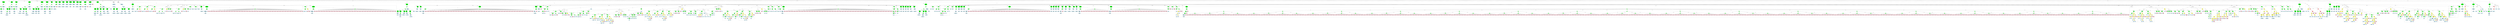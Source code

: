 strict graph "" {
	graph [bb="0,0,1.6939e+05,2044.3"];
	node [label="\N"];
	subgraph cluster2269 {
		graph [bb="1.6414e+05,493.21,1.6458e+05,1177.9",
			label="ndes.c:360:8",
			lheight=0.21,
			lp="1.6436e+05,1166.4",
			lwidth=0.97
		];
		subgraph cluster2271 {
			graph [bb="1.6415e+05,648.95,1.6426e+05,884.03",
				label="ndes.c:360:8",
				lheight=0.21,
				lp="1.6420e+05,872.53",
				lwidth=0.97,
				style=dashed
			];
			2272	[fillcolor=lightblue,
				height=0.74639,
				label="ID
name: kn",
				pos="1.6420e+05,683.82",
				style=filled,
				width=1.3356];
			2271	[fillcolor=green,
				height=0.74639,
				label="UnaryOp
op: *",
				pos="1.642e+05,826.16",
				style=filled,
				width=1.316];
			2271 -- 2272	[label=expr,
				lp="1.642e+05,757.19",
				pos="1.642e+05,799.52 1.6419e+05,788.86 1.6419e+05,776.28 1.6419e+05,764.69 1.6419e+05,746.3 1.6419e+05,725.81 1.642e+05,710.2"];
		}
		subgraph cluster2276 {
			graph [bb="1.6429e+05,501.21,1.644e+05,741.69",
				label="ndes.c:360:20",
				lheight=0.21,
				lp="1.6434e+05,730.19",
				lwidth=1.06,
				style=dashed
			];
			2277	[fillcolor=lightblue,
				height=0.74639,
				label="ID
name: kn",
				pos="1.6434e+05,536.08",
				style=filled,
				width=1.3356];
			2276	[fillcolor=green,
				height=0.74639,
				label="UnaryOp
op: *",
				pos="1.6434e+05,683.82",
				style=filled,
				width=1.316];
			2276 -- 2277	[label=expr,
				lp="1.6436e+05,609.45",
				pos="1.6434e+05,656.76 1.6434e+05,630.4 1.6434e+05,589.86 1.6434e+05,563.4"];
		}
		2270	[fillcolor=green,
			height=0.74639,
			label="StructRef
type: .",
			pos="1.6431e+05,962.51",
			style=filled,
			width=1.3356];
		2270 -- 2271	[label=name,
			lp="1.6428e+05,899.53",
			pos="1.6429e+05,937.49 1.6427e+05,913.19 1.6424e+05,875.82 1.6422e+05,851.43"];
		2273	[fillcolor=lightblue,
			height=0.74639,
			label="ID
name: r",
			pos="1.6431e+05,826.16",
			style=filled,
			width=1.1589];
		2270 -- 2273	[label=field,
			lp="1.6432e+05,899.53",
			pos="1.6431e+05,935.61 1.6431e+05,911.97 1.6431e+05,877.2 1.6431e+05,853.45"];
		2269	[fillcolor=green,
			height=0.74639,
			label="Assignment
op: =",
			pos="1.6436e+05,1120.1",
			style=filled,
			width=1.6106];
		2269 -- 2270	[label=lvalue,
			lp="1.6435e+05,1035.9",
			pos="1.6435e+05,1093.4 1.6434e+05,1064.5 1.6433e+05,1017.8 1.6432e+05,988.98"];
		2274	[fillcolor=yellow,
			height=0.74639,
			label="BinaryOp
op: <<",
			pos="1.6442e+05,962.51",
			style=filled,
			width=1.3749];
		2269 -- 2274	[label=rvalue,
			lp="1.6441e+05,1035.9",
			pos="1.6437e+05,1093.4 1.6438e+05,1064.5 1.644e+05,1017.8 1.6441e+05,988.98"];
		2275	[fillcolor=yellow,
			height=0.74639,
			label="StructRef
type: .",
			pos="1.6442e+05,826.16",
			style=filled,
			width=1.3356];
		2274 -- 2275	[label=left,
			lp="1.6443e+05,899.53",
			pos="1.6442e+05,935.61 1.6442e+05,911.97 1.6442e+05,877.2 1.6442e+05,853.45"];
		2279	[fillcolor=pink,
			height=1.041,
			label="Constant
type: int
value: 1",
			pos="1.6453e+05,826.16",
			style=filled,
			width=1.2767];
		2274 -- 2279	[label=right,
			lp="1.6449e+05,899.53",
			pos="1.6444e+05,937.49 1.6446e+05,915.3 1.6449e+05,882.22 1.6451e+05,858.07"];
		2275 -- 2276	[label=name,
			lp="1.644e+05,757.19",
			pos="1.6441e+05,800.07 1.6439e+05,774.53 1.6437e+05,735.16 1.6436e+05,709.69"];
		2278	[fillcolor=lightblue,
			height=0.74639,
			label="ID
name: r",
			pos="1.6445e+05,683.82",
			style=filled,
			width=1.1589];
		2275 -- 2278	[label=field,
			lp="1.6445e+05,757.19",
			pos="1.6443e+05,799.42 1.6443e+05,774.26 1.6444e+05,736.14 1.6445e+05,710.87"];
	}
	subgraph cluster822 {
		graph [bb="29185,1085.2,29415,1556.7",
			label="ndes.c:175:3",
			lheight=0.21,
			lp="29300,1545.2",
			lwidth=0.97
		];
		824	[fillcolor=lightblue,
			height=0.74639,
			label="ID
name: itmp",
			pos="29250,1120.1",
			style=filled,
			width=1.5713];
		823	[fillcolor=green,
			height=0.74639,
			label="StructRef
type: .",
			pos="29251,1309.4",
			style=filled,
			width=1.3356];
		823 -- 824	[label=name,
			lp="29266,1225.3",
			pos="29251,1282.4 29251,1246.7 29250,1182.9 29250,1147.2"];
		825	[fillcolor=lightblue,
			height=0.74639,
			label="ID
name: l",
			pos="29366,1120.1",
			style=filled,
			width=1.1392];
		823 -- 825	[label=field,
			lp="29324,1225.3",
			pos="29268,1284 29281,1264.2 29300,1235.5 29316,1209.8 29329,1188.5 29343,1163.7 29353,1145.8"];
		822	[fillcolor=green,
			height=0.74639,
			label="Assignment
op: =",
			pos="29349,1498.8",
			style=filled,
			width=1.6106];
		822 -- 823	[label=lvalue,
			lp="29326,1414.6",
			pos="29336,1472.6 29317,1436.6 29283,1371.1 29264,1335.3"];
		826	[fillcolor=lightblue,
			height=0.74639,
			label="ID
name: ic",
			pos="29362,1309.4",
			style=filled,
			width=1.2571];
		822 -- 826	[label=rvalue,
			lp="29373,1414.6",
			pos="29351,1471.8 29353,1436.1 29358,1372.3 29360,1336.6"];
	}
	subgraph cluster1894 {
		graph [bb="63798,501.21,64551,1556.7",
			label="ndes.c:302:3",
			lheight=0.21,
			lp="64174,1545.2",
			lwidth=0.97
		];
		1895	[fillcolor=lightblue,
			height=0.74639,
			label="ID
name: ietmp2",
			pos="64218,1309.4",
			style=filled,
			width=1.8071];
		1894	[fillcolor=green,
			height=0.74639,
			label="Assignment
op: =",
			pos="64351,1498.8",
			style=filled,
			width=1.6106];
		1894 -- 1895	[label=lvalue,
			lp="64314,1414.6",
			pos="64333,1472.9 64308,1437.1 64261,1371.3 64236,1335.4"];
		1896	[fillcolor=yellow,
			height=0.74639,
			label="BinaryOp
op: +",
			pos="64351,1309.4",
			style=filled,
			width=1.3749];
		1894 -- 1896	[label=rvalue,
			lp="64368,1414.6",
			pos="64351,1471.8 64351,1436.1 64351,1372.3 64351,1336.6"];
		1897	[fillcolor=yellow,
			height=0.74639,
			label="BinaryOp
op: <<",
			pos="64226,1120.1",
			style=filled,
			width=1.3749];
		1896 -- 1897	[label=left,
			lp="64310,1225.3",
			pos="64335,1284 64311,1248 64266,1181.5 64242,1145.6"];
		1906	[fillcolor=yellow,
			height=0.74639,
			label="BinaryOp
op: >>",
			pos="64351,1120.1",
			style=filled,
			width=1.3749];
		1896 -- 1906	[label=right,
			lp="64364,1225.3",
			pos="64351,1282.4 64351,1246.7 64351,1182.9 64351,1147.2"];
		1898	[fillcolor=yellow,
			height=0.5,
			label=Cast,
			pos="64090,962.51",
			style=filled,
			width=0.75];
		1897 -- 1898	[label=left,
			lp="64168,1035.9",
			pos="64205,1095.4 64177,1063 64127,1005.5 64103,978.43"];
		1905	[fillcolor=pink,
			height=1.041,
			label="Constant
type: int
value: 8",
			pos="64226,962.51",
			style=filled,
			width=1.2767];
		1897 -- 1905	[label=right,
			lp="64239,1035.9",
			pos="64226,1093 64226,1067.6 64226,1028.7 64226,1000.1"];
		1907	[fillcolor=yellow,
			height=0.5,
			label=Cast,
			pos="64331,962.51",
			style=filled,
			width=0.75];
		1906 -- 1907	[label=left,
			lp="64350,1035.9",
			pos="64348,1093 64344,1061 64337,1007.6 64333,980.49"];
		1914	[fillcolor=pink,
			height=1.041,
			label="Constant
type: int
value: 8",
			pos="64422,962.51",
			style=filled,
			width=1.2767];
		1906 -- 1914	[label=right,
			lp="64404,1035.9",
			pos="64363,1093.7 64374,1067.6 64393,1026.8 64406,997.85"];
		1901	[fillcolor=lightblue,
			height=0.74639,
			label="IdentifierType
names: ['unsigned', 'long']",
			pos="63918,536.08",
			style="filled,dashed",
			width=3.1034];
		1900	[fillcolor=lightblue,
			height=1.041,
			label="TypeDecl
declname: None
quals: []",
			pos="63881,683.82",
			style=filled,
			width=2.082];
		1900 -- 1901	[label=type,
			lp="63913,609.45",
			pos="63890,646.42 63897,620.45 63906,586.16 63911,562.95"];
		1899	[fillcolor=yellow,
			height=1.041,
			label="Typename
name: None
quals: []",
			pos="63907,826.16",
			style=filled,
			width=1.6303];
		1899 -- 1900	[label=type,
			lp="63908,757.19",
			pos="63900,788.66 63896,768.03 63892,742.31 63888,721.63"];
		1898 -- 1899	[label=to_type,
			lp="64036,899.53",
			pos="64072,948.63 64043,927.22 63984,883.83 63945,855.13"];
		1902	[fillcolor=yellow,
			height=0.74639,
			label="StructRef
type: .",
			pos="64090,826.16",
			style=filled,
			width=1.3356];
		1898 -- 1902	[label=expr,
			lp="64102,899.53",
			pos="64090,944.5 64090,921.48 64090,880.2 64090,853.25"];
		1903	[fillcolor=lightblue,
			height=0.74639,
			label="ID
name: ie",
			pos="64019,683.82",
			style=filled,
			width=1.2571];
		1902 -- 1903	[label=name,
			lp="64074,757.19",
			pos="64077,800.07 64064,774.53 64044,735.16 64032,709.69"];
		1904	[fillcolor=lightblue,
			height=0.74639,
			label="ID
name: l",
			pos="64123,683.82",
			style=filled,
			width=1.1392];
		1902 -- 1904	[label=field,
			lp="64120,757.19",
			pos="64096,799.42 64102,774.26 64111,736.14 64117,710.87"];
		1908	[fillcolor=yellow,
			height=1.041,
			label="Typename
name: None
quals: []",
			pos="64264,826.16",
			style=filled,
			width=1.6303];
		1907 -- 1908	[label=to_type,
			lp="64324,899.53",
			pos="64323,945.3 64313,924.79 64295,888.88 64281,862.02"];
		1911	[fillcolor=yellow,
			height=0.74639,
			label="StructRef
type: .",
			pos="64395,826.16",
			style=filled,
			width=1.3356];
		1907 -- 1911	[label=expr,
			lp="64376,899.53",
			pos="64339,945.04 64350,921.91 64370,879.63 64383,852.49"];
		1910	[fillcolor=lightblue,
			height=0.74639,
			label="IdentifierType
names: ['unsigned', 'long']",
			pos="64257,536.08",
			style="filled,dashed",
			width=3.1034];
		1909	[fillcolor=lightblue,
			height=1.041,
			label="TypeDecl
declname: None
quals: []",
			pos="64257,683.82",
			style=filled,
			width=2.082];
		1909 -- 1910	[label=type,
			lp="64269,609.45",
			pos="64257,646.04 64257,620.24 64257,586.36 64257,563.27"];
		1908 -- 1909	[label=type,
			lp="64273,757.19",
			pos="64262,788.66 64261,768.03 64260,742.31 64259,721.63"];
		1912	[fillcolor=lightblue,
			height=0.74639,
			label="ID
name: ie",
			pos="64395,683.82",
			style=filled,
			width=1.2571];
		1911 -- 1912	[label=name,
			lp="64410,757.19",
			pos="64395,799.09 64395,773.89 64395,735.91 64395,710.75"];
		1913	[fillcolor=lightblue,
			height=0.74639,
			label="ID
name: c",
			pos="64501,683.82",
			style=filled,
			width=1.1785];
		1911 -- 1913	[label=field,
			lp="64464,757.19",
			pos="64413,801.04 64433,775.17 64464,734.37 64483,708.63"];
	}
	subgraph cluster815 {
		graph [bb="28715,1085.2,29177,1556.7",
			label="ndes.c:174:3",
			lheight=0.21,
			lp="28946,1545.2",
			lwidth=0.97
		];
		817	[fillcolor=lightblue,
			height=0.74639,
			label="ID
name: itmp",
			pos="28780,1120.1",
			style=filled,
			width=1.5713];
		816	[fillcolor=green,
			height=0.74639,
			label="StructRef
type: .",
			pos="28896,1309.4",
			style=filled,
			width=1.3356];
		816 -- 817	[label=name,
			lp="28864,1225.3",
			pos="28881,1283.6 28858,1247.7 28818,1182 28795,1146.1"];
		818	[fillcolor=lightblue,
			height=0.74639,
			label="ID
name: r",
			pos="28896,1120.1",
			style=filled,
			width=1.1589];
		816 -- 818	[label=field,
			lp="28908,1225.3",
			pos="28896,1282.4 28896,1246.7 28896,1182.9 28896,1147.2"];
		815	[fillcolor=green,
			height=0.74639,
			label="Assignment
op: =",
			pos="29054,1498.8",
			style=filled,
			width=1.6106];
		815 -- 816	[label=lvalue,
			lp="29007,1414.6",
			pos="29033,1473.3 29003,1437.1 28946,1369.8 28916,1334.1"];
		819	[fillcolor=green,
			height=0.74639,
			label="StructRef
type: .",
			pos="29054,1309.4",
			style=filled,
			width=1.3356];
		815 -- 819	[label=rvalue,
			lp="29071,1414.6",
			pos="29054,1471.8 29054,1436.1 29054,1372.3 29054,1336.6"];
		820	[fillcolor=lightblue,
			height=0.74639,
			label="ID
name: itmp",
			pos="29012,1120.1",
			style=filled,
			width=1.5713];
		819 -- 820	[label=name,
			lp="29052,1225.3",
			pos="29048,1282.4 29040,1246.6 29026,1182.6 29018,1146.9"];
		821	[fillcolor=lightblue,
			height=0.74639,
			label="ID
name: l",
			pos="29128,1120.1",
			style=filled,
			width=1.1392];
		819 -- 821	[label=field,
			lp="29102,1225.3",
			pos="29064,1282.8 29078,1246.9 29104,1182.1 29118,1146.4"];
	}
	subgraph cluster587 {
		graph [bb="39692,640.95,40222,1177.9",
			label="ndes.c:138:5",
			lheight=0.21,
			lp="39957,1166.4",
			lwidth=0.97
		];
		subgraph cluster591 {
			graph [bb="39700,648.95,39960,1020.4",
				label="ndes.c:138:18",
				lheight=0.21,
				lp="39830,1008.9",
				lwidth=1.06
			];
			593	[fillcolor=lightblue,
				height=0.74639,
				label="ID
name: ndes_icd",
				pos="39780,683.82",
				style=filled,
				width=2.0035];
			592	[fillcolor=green,
				height=0.74639,
				label="StructRef
type: .",
				pos="39758,826.16",
				style=filled,
				width=1.3356];
			592 -- 593	[label=name,
				lp="39786,757.19",
				pos="39762,799.09 39766,773.89 39772,735.91 39776,710.75"];
			594	[fillcolor=lightblue,
				height=0.74639,
				label="ID
name: l",
				pos="39911,683.82",
				style=filled,
				width=1.1392];
			592 -- 594	[label=field,
				lp="39864,757.19",
				pos="39781,802.38 39791,792.84 39803,781.86 39815,772.69 39834,757.41 39842,757.97 39861,741.69 39872,731.62 39884,719 39893,708.2"];
			591	[fillcolor=green,
				height=0.74639,
				label="Assignment
op: =",
				pos="39887,962.51",
				style=filled,
				width=1.6106];
			591 -- 592	[label=lvalue,
				lp="39841,899.53",
				pos="39859,938.87 39848,929.43 39835,918.1 39824,907.03 39807,889.29 39789,867.46 39776,851.12"];
			595	[fillcolor=pink,
				height=1.041,
				label="Constant
type: long int
value: 0L",
				pos="39887,826.16",
				style=filled,
				width=1.7481];
			591 -- 595	[label=rvalue,
				lp="39880,899.53",
				pos="39873,936.2 39869,927.25 39865,916.94 39863,907.03 39860,892.16 39863,876.05 39869,862.22"];
		}
		589	[fillcolor=lightblue,
			height=0.74639,
			label="ID
name: ndes_icd",
			pos="40040,826.16",
			style=filled,
			width=2.0035];
		588	[fillcolor=green,
			height=0.74639,
			label="StructRef
type: .",
			pos="40079,962.51",
			style=filled,
			width=1.3356];
		588 -- 589	[label=name,
			lp="40078,899.53",
			pos="40072,935.92 40065,912.17 40054,876.98 40048,853.11"];
		590	[fillcolor=lightblue,
			height=0.74639,
			label="ID
name: r",
			pos="40172,826.16",
			style=filled,
			width=1.1589];
		588 -- 590	[label=field,
			lp="40138,899.53",
			pos="40096,937.18 40113,912.83 40138,875.6 40155,851.31"];
		587	[fillcolor=green,
			height=0.74639,
			label="Assignment
op: =",
			pos="40079,1120.1",
			style=filled,
			width=1.6106];
		587 -- 591	[label=rvalue,
			lp="39994,1035.9",
			pos="40048,1097.1 40022,1077.6 39982,1048 39949,1020.4 39936,1009.8 39923,997.48 39912,987.02"];
		587 -- 588	[label=lvalue,
			lp="40096,1035.9",
			pos="40079,1093 40079,1064.3 40079,1018.4 40079,989.63"];
	}
	subgraph cluster810 {
		graph [bb="28476,1085.2,28707,1556.7",
			label="ndes.c:173:3",
			lheight=0.21,
			lp="28592,1545.2",
			lwidth=0.97
		];
		811	[fillcolor=lightblue,
			height=0.74639,
			label="ID
name: ic",
			pos="28537,1309.4",
			style=filled,
			width=1.2571];
		810	[fillcolor=green,
			height=0.74639,
			label="Assignment
op: =",
			pos="28641,1498.8",
			style=filled,
			width=1.6106];
		810 -- 811	[label=lvalue,
			lp="28616,1414.6",
			pos="28627,1472.6 28607,1436.6 28571,1371.1 28551,1335.3"];
		812	[fillcolor=green,
			height=0.74639,
			label="StructRef
type: .",
			pos="28648,1309.4",
			style=filled,
			width=1.3356];
		810 -- 812	[label=rvalue,
			lp="28662,1414.6",
			pos="28642,1471.8 28643,1436.1 28646,1372.3 28647,1336.6"];
		813	[fillcolor=lightblue,
			height=0.74639,
			label="ID
name: itmp",
			pos="28541,1120.1",
			style=filled,
			width=1.5713];
		812 -- 813	[label=name,
			lp="28620,1225.3",
			pos="28634,1283.6 28613,1247.8 28576,1182.3 28555,1146.4"];
		814	[fillcolor=lightblue,
			height=0.74639,
			label="ID
name: r",
			pos="28657,1120.1",
			style=filled,
			width=1.1589];
		812 -- 814	[label=field,
			lp="28666,1225.3",
			pos="28649,1282.4 28651,1246.7 28654,1182.9 28656,1147.2"];
	}
	subgraph cluster555 {
		graph [bb="37778,772.69,38342,1177.9",
			label="ndes.c:129:5",
			lheight=0.21,
			lp="38060,1166.4",
			lwidth=0.97
		];
		subgraph cluster559 {
			graph [bb="37786,780.69,38072,1020.4",
				label="ndes.c:129:21",
				lheight=0.21,
				lp="37929,1008.9",
				lwidth=1.06
			];
			560	[fillcolor=lightblue,
				height=0.74639,
				label="ID
name: shifter",
				pos="37857,826.16",
				style=filled,
				width=1.7481];
			559	[fillcolor=green,
				height=0.74639,
				label="Assignment
op: =",
				pos="38001,962.51",
				style=filled,
				width=1.6106];
			559 -- 560	[label=lvalue,
				lp="37955,899.53",
				pos="37974,938.56 37962,928.98 37949,917.63 37938,907.03 37918,888.81 37897,867.41 37881,851.35"];
			561	[fillcolor=pink,
				height=1.041,
				label="Constant
type: long int
value: 1L",
				pos="38001,826.16",
				style=filled,
				width=1.7481];
			559 -- 561	[label=rvalue,
				lp="37994,899.53",
				pos="37987,936.2 37983,927.25 37979,916.94 37977,907.03 37974,892.16 37977,876.05 37983,862.22"];
		}
		557	[fillcolor=lightblue,
			height=0.74639,
			label="ID
name: ndes_bit",
			pos="38153,826.16",
			style=filled,
			width=1.9642];
		556	[fillcolor=green,
			height=0.5,
			label=ArrayRef,
			pos="38199,962.51",
			style=filled,
			width=1.2277];
		556 -- 557	[label=name,
			lp="38196,899.53",
			pos="38193,944.5 38185,921.48 38171,880.2 38162,853.25"];
		558	[fillcolor=pink,
			height=1.041,
			label="Constant
type: int
value: 1",
			pos="38288,826.16",
			style=filled,
			width=1.2767];
		556 -- 558	[label=subscript,
			lp="38268,899.53",
			pos="38210,945.04 38224,923.81 38249,886.42 38267,859.44"];
		555	[fillcolor=green,
			height=0.74639,
			label="Assignment
op: =",
			pos="38199,1120.1",
			style=filled,
			width=1.6106];
		555 -- 559	[label=rvalue,
			lp="38109,1035.9",
			pos="38167,1097.5 38139,1078.2 38097,1048.5 38063,1020.4 38050,1009.9 38037,997.63 38025,987.15"];
		555 -- 556	[label=lvalue,
			lp="38216,1035.9",
			pos="38199,1093 38199,1061.2 38199,1008.2 38199,980.93"];
	}
	subgraph cluster805 {
		graph [bb="47172,791.29,47402,1177.9",
			label="ndes.c:170:5",
			lheight=0.21,
			lp="47287,1166.4",
			lwidth=0.97
		];
		807	[fillcolor=lightblue,
			height=0.74639,
			label="ID
name: itmp",
			pos="47237,826.16",
			style=filled,
			width=1.5713];
		806	[fillcolor=green,
			height=0.74639,
			label="StructRef
type: .",
			pos="47237,962.51",
			style=filled,
			width=1.3356];
		806 -- 807	[label=name,
			lp="47252,899.53",
			pos="47237,935.61 47237,911.97 47237,877.2 47237,853.45"];
		808	[fillcolor=lightblue,
			height=0.74639,
			label="ID
name: l",
			pos="47353,826.16",
			style=filled,
			width=1.1392];
		806 -- 808	[label=field,
			lp="47308,899.53",
			pos="47257,938.11 47279,913.3 47312,874.38 47333,849.85"];
		805	[fillcolor=green,
			height=0.74639,
			label="Assignment
op: =",
			pos="47336,1120.1",
			style=filled,
			width=1.6106];
		805 -- 806	[label=lvalue,
			lp="47304,1035.9",
			pos="47320,1094.1 47302,1065 47271,1017.2 47253,988.18"];
		809	[fillcolor=lightblue,
			height=0.74639,
			label="ID
name: ic",
			pos="47348,962.51",
			style=filled,
			width=1.2571];
		805 -- 809	[label=rvalue,
			lp="47360,1035.9",
			pos="47338,1093 47340,1064.2 47344,1018.1 47346,989.37"];
	}
	subgraph cluster374 {
		graph [bb="29919,927.64,37506,1588.5",
			label="ndes.c:99:17",
			lheight=0.21,
			lp="33712,1577",
			lwidth=0.97
		];
		377	[fillcolor=lightblue,
			height=0.74639,
			label="IdentifierType
names: ['char']",
			pos="30003,962.51",
			style="filled,dashed",
			width=1.8856];
		376	[fillcolor=lightblue,
			height=1.041,
			label="TypeDecl
declname: ip
quals: ['volatile']",
			pos="30003,1120.1",
			style=filled,
			width=2.1017];
		376 -- 377	[label=type,
			lp="30015,1035.9",
			pos="30003,1082.2 30003,1053.6 30003,1014.8 30003,989.41"];
		375	[fillcolor=green,
			height=0.74639,
			label="ArrayDecl
dim_quals: []",
			pos="30144,1309.4",
			style=filled,
			width=1.7678];
		375 -- 376	[label=type,
			lp="30099,1225.3",
			pos="30125,1283.6 30101,1250.7 30057,1192.7 30029,1155.6"];
		378	[fillcolor=pink,
			height=1.041,
			label="Constant
type: int
value: 65",
			pos="30144,1120.1",
			style=filled,
			width=1.316];
		375 -- 378	[label=dim,
			lp="30155,1225.3",
			pos="30144,1282.4 30144,1250 30144,1194.6 30144,1157.9"];
		374	[fillcolor=green,
			height=1.6303,
			label="Decl
name: ip
quals: ['volatile']
storage: []
funcspec: []",
			pos="33855,1498.8",
			style=filled,
			width=2.1017];
		374 -- 375	[label=type,
			lp="32344,1414.6",
			pos="33779,1494 33296,1469.6 30651,1336 30207,1313.6"];
		379	[fillcolor=green,
			height=0.5,
			label=InitList,
			pos="33855,1309.4",
			style=filled,
			width=1.011];
		374 -- 379	[label=init,
			lp="33864,1414.6",
			pos="33855,1440.1 33855,1401.4 33855,1353 33855,1327.7"];
		380	[fillcolor=pink,
			height=1.041,
			label="Constant
type: int
value: 0",
			pos="30255,1120.1",
			style=filled,
			width=1.2767];
		379 -- 380	[label="exprs[0]",
			lp="30409,1225.3",
			pos="33819,1308.3 33471,1306.3 30742,1289.5 30386,1232.8 30351,1227.2 30338,1231.3 30310,1209.8 30292,1196 30279,1174.5 30269,1156.1"];
		381	[fillcolor=pink,
			height=1.041,
			label="Constant
type: int
value: 58",
			pos="30366,1120.1",
			style=filled,
			width=1.316];
		379 -- 381	[label="exprs[1]",
			lp="30523,1225.3",
			pos="33818,1308.2 33477,1306 30844,1287.1 30500,1232.8 30465,1227.2 30452,1231.2 30423,1209.8 30405,1195.9 30390,1174.2 30381,1155.7"];
		382	[fillcolor=pink,
			height=1.041,
			label="Constant
type: int
value: 50",
			pos="30479,1120.1",
			style=filled,
			width=1.316];
		379 -- 382	[label="exprs[2]",
			lp="30642,1225.3",
			pos="33818,1308.1 33484,1305.3 30951,1281.9 30619,1232.8 30581,1227.2 30567,1232.5 30536,1209.8 30517,1196.1 30503,1174.4 30494,1155.9"];
		383	[fillcolor=pink,
			height=1.041,
			label="Constant
type: int
value: 42",
			pos="30592,1120.1",
			style=filled,
			width=1.316];
		379 -- 383	[label="exprs[3]",
			lp="30962,1225.3",
			pos="33818,1308.2 33571,1306.6 32119,1294.8 30939,1232.8 30810,1226 30760,1276.2 30649,1209.8 30629,1197.7 30615,1175.6 30605,1156.4"];
		384	[fillcolor=pink,
			height=1.041,
			label="Constant
type: int
value: 34",
			pos="30705,1120.1",
			style=filled,
			width=1.316];
		379 -- 384	[label="exprs[4]",
			lp="31212,1225.3",
			pos="33819,1308.1 33584,1305.4 32264,1288.3 31189,1232.8 31100,1228.2 31078,1222.7 30989,1217.8 30976,1217.1 30773,1216 30762,1209.8 \
30741,1198.1 30727,1175.7 30718,1156.3"];
		385	[fillcolor=pink,
			height=1.041,
			label="Constant
type: int
value: 26",
			pos="30818,1120.1",
			style=filled,
			width=1.316];
		379 -- 385	[label="exprs[5]",
			lp="31371,1225.3",
			pos="33818,1307.9 33548,1303.6 31858,1275.5 31348,1232.8 31299,1228.7 31288,1221.6 31239,1217.8 31219,1216.2 30893,1219.6 30875,1209.8 \
30854,1198.2 30840,1175.8 30831,1156.4"];
		386	[fillcolor=pink,
			height=1.041,
			label="Constant
type: int
value: 18",
			pos="30931,1120.1",
			style=filled,
			width=1.316];
		379 -- 386	[label="exprs[6]",
			lp="31485,1225.3",
			pos="33818,1308.3 33555,1307 31946,1296.5 31462,1232.8 31433,1228.9 31427,1221.4 31398,1217.8 31375,1214.9 31008,1220.9 30988,1209.8 \
30967,1198.2 30953,1175.8 30944,1156.4"];
		387	[fillcolor=pink,
			height=1.041,
			label="Constant
type: int
value: 10",
			pos="31044,1120.1",
			style=filled,
			width=1.316];
		379 -- 387	[label="exprs[7]",
			lp="31577,1225.3",
			pos="33818,1307.9 33542,1303.9 31785,1276.8 31554,1232.8 31535,1229.1 31531,1221.3 31512,1217.8 31489,1213.6 31120,1221 31100,1209.8 \
31080,1198.2 31065,1175.8 31057,1156.4"];
		388	[fillcolor=pink,
			height=1.041,
			label="Constant
type: int
value: 2",
			pos="31155,1120.1",
			style=filled,
			width=1.2767];
		379 -- 388	[label="exprs[8]",
			lp="31657,1225.3",
			pos="33818,1308.1 33547,1305.8 31854,1288.7 31634,1232.8 31620,1229.1 31618,1221.3 31604,1217.8 31583,1212.5 31229,1220.6 31210,1209.8 \
31190,1198.2 31176,1175.8 31167,1156.4"];
		389	[fillcolor=pink,
			height=1.041,
			label="Constant
type: int
value: 60",
			pos="31266,1120.1",
			style=filled,
			width=1.316];
		379 -- 389	[label="exprs[9]",
			lp="31732,1225.3",
			pos="33818,1308.3 33552,1306.7 31919,1294.9 31709,1232.8 31697,1229.1 31696,1221.4 31684,1217.8 31665,1212.2 31340,1219.6 31323,1209.8 \
31302,1198.2 31288,1175.8 31279,1156.4"];
		390	[fillcolor=pink,
			height=1.041,
			label="Constant
type: int
value: 52",
			pos="31379,1120.1",
			style=filled,
			width=1.316];
		379 -- 390	[label="exprs[10]",
			lp="31805,1225.3",
			pos="33819,1308.4 33558,1308.1 31979,1303.3 31779,1232.8 31769,1229.1 31769,1221.4 31759,1217.8 31725,1206 31467,1227.4 31436,1209.8 \
31415,1198.2 31401,1175.8 31392,1156.4"];
		391	[fillcolor=pink,
			height=1.041,
			label="Constant
type: int
value: 44",
			pos="31492,1120.1",
			style=filled,
			width=1.316];
		379 -- 391	[label="exprs[11]",
			lp="31881,1225.3",
			pos="33818,1308.4 33562,1307.7 32047,1300.7 31855,1232.8 31845,1229 31845,1221.4 31835,1217.8 31805,1207.3 31577,1225.4 31549,1209.8 \
31528,1198.2 31514,1175.7 31505,1156.3"];
		392	[fillcolor=pink,
			height=1.041,
			label="Constant
type: int
value: 36",
			pos="31605,1120.1",
			style=filled,
			width=1.316];
		379 -- 392	[label="exprs[12]",
			lp="31956,1225.3",
			pos="33818,1308.4 33568,1307.6 32113,1300.5 31930,1232.8 31920,1229 31921,1221.5 31911,1217.8 31885,1208.3 31686,1223.4 31662,1209.8 \
31641,1198.1 31627,1175.7 31618,1156.3"];
		393	[fillcolor=pink,
			height=1.041,
			label="Constant
type: int
value: 28",
			pos="31718,1120.1",
			style=filled,
			width=1.316];
		379 -- 393	[label="exprs[13]",
			lp="32031,1225.3",
			pos="33818,1308.3 33574,1307.2 32181,1297.9 32005,1232.8 31995,1229 31996,1221.5 31986,1217.8 31964,1209.6 31795,1221.4 31775,1209.8 \
31754,1198.1 31740,1175.6 31731,1156.3"];
		394	[fillcolor=pink,
			height=1.041,
			label="Constant
type: int
value: 20",
			pos="31831,1120.1",
			style=filled,
			width=1.316];
		379 -- 394	[label="exprs[14]",
			lp="32106,1225.3",
			pos="33819,1308.2 33581,1306.7 32248,1295.3 32080,1232.8 32070,1229 32071,1221.5 32061,1217.8 32025,1204.3 31921,1229 31888,1209.8 31868,\
1198 31853,1175.5 31844,1156.2"];
		395	[fillcolor=pink,
			height=1.041,
			label="Constant
type: int
value: 12",
			pos="31944,1120.1",
			style=filled,
			width=1.316];
		379 -- 395	[label="exprs[15]",
			lp="32181,1225.3",
			pos="33818,1308.2 33585,1306.2 32316,1292.6 32155,1232.8 32145,1229 32146,1221.6 32136,1217.8 32108,1207 32026,1225.1 32000,1209.8 31980,\
1197.9 31966,1175.7 31957,1156.5"];
		396	[fillcolor=pink,
			height=1.041,
			label="Constant
type: int
value: 4",
			pos="32055,1120.1",
			style=filled,
			width=1.2767];
		379 -- 396	[label="exprs[16]",
			lp="32256,1225.3",
			pos="33819,1308.1 33592,1305.7 32383,1290 32230,1232.8 32220,1229 32221,1221.7 32211,1217.8 32190,1209.5 32129,1221.5 32110,1209.8 32090,\
1197.7 32076,1175.5 32068,1156.4"];
		397	[fillcolor=pink,
			height=1.041,
			label="Constant
type: int
value: 62",
			pos="32166,1120.1",
			style=filled,
			width=1.316];
		379 -- 397	[label="exprs[17]",
			lp="32331,1225.3",
			pos="33818,1308 33598,1305.1 32451,1287.4 32305,1232.8 32295,1229 32296,1221.9 32286,1217.8 32260,1206.8 32247,1224.8 32223,1209.8 32203,\
1197.3 32189,1175.1 32180,1156"];
		398	[fillcolor=pink,
			height=1.041,
			label="Constant
type: int
value: 54",
			pos="32279,1120.1",
			style=filled,
			width=1.316];
		379 -- 398	[label="exprs[18]",
			lp="32432,1225.3",
			pos="33819,1307.9 33622,1304.6 32689,1286.3 32406,1232.8 32385,1228.8 32381,1224.3 32361,1217.8 32350,1214.1 32345,1216.9 32336,1209.8 \
32318,1195.8 32304,1174.4 32294,1156"];
		399	[fillcolor=pink,
			height=1.041,
			label="Constant
type: int
value: 46",
			pos="32392,1120.1",
			style=filled,
			width=1.316];
		379 -- 399	[label="exprs[19]",
			lp="32545,1225.3",
			pos="33819,1307.7 33632,1303.5 32779,1281.9 32519,1232.8 32487,1226.7 32475,1229.8 32449,1209.8 32431,1195.8 32417,1174.3 32407,1156"];
		400	[fillcolor=pink,
			height=1.041,
			label="Constant
type: int
value: 38",
			pos="32505,1120.1",
			style=filled,
			width=1.316];
		379 -- 400	[label="exprs[20]",
			lp="32658,1225.3",
			pos="33819,1307.5 33641,1302.4 32868,1278.1 32632,1232.8 32600,1226.6 32588,1229.8 32562,1209.8 32544,1195.8 32530,1174.3 32520,1156"];
		401	[fillcolor=pink,
			height=1.041,
			label="Constant
type: int
value: 30",
			pos="32618,1120.1",
			style=filled,
			width=1.316];
		379 -- 401	[label="exprs[21]",
			lp="32770,1225.3",
			pos="33819,1307.2 33652,1301.3 32957,1274.8 32744,1232.8 32712,1226.5 32701,1229.6 32675,1209.8 32657,1195.7 32643,1174.2 32633,1155.9"];
		402	[fillcolor=pink,
			height=1.041,
			label="Constant
type: int
value: 22",
			pos="32731,1120.1",
			style=filled,
			width=1.316];
		379 -- 402	[label="exprs[22]",
			lp="32885,1225.3",
			pos="33818,1308.8 33687,1309.3 33228,1305.5 32859,1232.8 32826,1226.3 32814,1230 32788,1209.8 32770,1195.8 32756,1174.3 32746,1156"];
		403	[fillcolor=pink,
			height=1.041,
			label="Constant
type: int
value: 14",
			pos="32844,1120.1",
			style=filled,
			width=1.316];
		379 -- 403	[label="exprs[23]",
			lp="33022,1225.3",
			pos="33819,1307.2 33700,1302.6 33312,1284.3 32996,1232.8 32953,1225.7 32936,1235.3 32900,1209.8 32881,1196.4 32867,1174.7 32858,1156.1"];
		404	[fillcolor=pink,
			height=1.041,
			label="Constant
type: int
value: 6",
			pos="32955,1120.1",
			style=filled,
			width=1.2767];
		379 -- 404	[label="exprs[24]",
			lp="33188,1225.3",
			pos="33820,1305.1 33717,1295.3 33413,1265.5 33162,1232.8 33154,1231.7 33017,1214.5 33010,1209.8 32991,1197.1 32977,1175.2 32968,1156.3"];
		405	[fillcolor=pink,
			height=1.041,
			label="Constant
type: int
value: 64",
			pos="33066,1120.1",
			style=filled,
			width=1.316];
		379 -- 405	[label="exprs[25]",
			lp="33310,1225.3",
			pos="33820,1304.9 33730,1295.7 33486,1268.9 33284,1232.8 33254,1227.4 33248,1222.4 33218,1217.8 33197,1214.5 33141,1220.7 33123,1209.8 \
33103,1197.7 33089,1175.5 33079,1156.4"];
		406	[fillcolor=pink,
			height=1.041,
			label="Constant
type: int
value: 56",
			pos="33179,1120.1",
			style=filled,
			width=1.316];
		379 -- 406	[label="exprs[26]",
			lp="33408,1225.3",
			pos="33820,1305 33740,1296.9 33543,1273.9 33382,1232.8 33363,1227.8 33359,1221.9 33340,1217.8 33317,1212.9 33256,1221.6 33236,1209.8 \
33216,1197.8 33202,1175.6 33192,1156.4"];
		407	[fillcolor=pink,
			height=1.041,
			label="Constant
type: int
value: 48",
			pos="33292,1120.1",
			style=filled,
			width=1.316];
		379 -- 407	[label="exprs[27]",
			lp="33495,1225.3",
			pos="33820,1304.6 33751,1296.5 33595,1274.7 33469,1232.8 33454,1227.9 33453,1221.8 33438,1217.8 33419,1212.5 33366,1220 33349,1209.8 \
33329,1197.6 33315,1175.4 33305,1156.3"];
		408	[fillcolor=pink,
			height=1.041,
			label="Constant
type: int
value: 40",
			pos="33405,1120.1",
			style=filled,
			width=1.316];
		379 -- 408	[label="exprs[28]",
			lp="33576,1225.3",
			pos="33821,1303.3 33763,1294 33644,1271.6 33550,1232.8 33538,1227.8 33537,1222 33525,1217.8 33498,1208.5 33486,1224.8 33462,1209.8 33442,\
1197.3 33428,1175.1 33419,1156"];
		409	[fillcolor=pink,
			height=1.041,
			label="Constant
type: int
value: 32",
			pos="33518,1120.1",
			style=filled,
			width=1.316];
		379 -- 409	[label="exprs[29]",
			lp="33670,1225.3",
			pos="33826,1298.3 33785,1284.1 33709,1257.1 33644,1232.8 33627,1226.4 33623,1223.4 33606,1217.8 33592,1213.4 33587,1218.1 33575,1209.8 \
33556,1196.2 33542,1174.6 33533,1156"];
		410	[fillcolor=pink,
			height=1.041,
			label="Constant
type: int
value: 24",
			pos="33631,1120.1",
			style=filled,
			width=1.316];
		379 -- 410	[label="exprs[30]",
			lp="33738,1225.3",
			pos="33828,1297.2 33793,1281.6 33730,1250.5 33688,1209.8 33672,1194.1 33658,1173.1 33648,1155.4"];
		411	[fillcolor=pink,
			height=1.041,
			label="Constant
type: int
value: 16",
			pos="33744,1120.1",
			style=filled,
			width=1.316];
		379 -- 411	[label="exprs[31]",
			lp="33825,1225.3",
			pos="33842,1292.5 33830,1277.6 33812,1254.4 33799,1232.8 33784,1207.8 33769,1178.1 33759,1155.6"];
		412	[fillcolor=pink,
			height=1.041,
			label="Constant
type: int
value: 8",
			pos="33855,1120.1",
			style=filled,
			width=1.2767];
		379 -- 412	[label="exprs[32]",
			lp="33881,1225.3",
			pos="33855,1291.2 33855,1261 33855,1198.1 33855,1157.8"];
		413	[fillcolor=pink,
			height=1.041,
			label="Constant
type: int
value: 57",
			pos="33966,1120.1",
			style=filled,
			width=1.316];
		379 -- 413	[label="exprs[33]",
			lp="33946,1225.3",
			pos="33868,1292.5 33880,1277.6 33898,1254.4 33911,1232.8 33926,1207.8 33941,1178.1 33951,1155.6"];
		414	[fillcolor=pink,
			height=1.041,
			label="Constant
type: int
value: 49",
			pos="34079,1120.1",
			style=filled,
			width=1.316];
		379 -- 414	[label="exprs[34]",
			lp="34037,1225.3",
			pos="33882,1297.2 33917,1281.6 33980,1250.5 34022,1209.8 34038,1194.1 34052,1173.1 34062,1155.4"];
		415	[fillcolor=pink,
			height=1.041,
			label="Constant
type: int
value: 41",
			pos="34192,1120.1",
			style=filled,
			width=1.316];
		379 -- 415	[label="exprs[35]",
			lp="34149,1225.3",
			pos="33889,1303.7 33946,1294.4 34060,1269.2 34135,1209.8 34153,1195.6 34167,1174.1 34177,1155.8"];
		416	[fillcolor=pink,
			height=1.041,
			label="Constant
type: int
value: 33",
			pos="34305,1120.1",
			style=filled,
			width=1.316];
		379 -- 416	[label="exprs[36]",
			lp="34257,1225.3",
			pos="33891,1308.7 33966,1307.3 34139,1294.5 34248,1209.8 34266,1195.7 34280,1174.2 34290,1155.9"];
		417	[fillcolor=pink,
			height=1.041,
			label="Constant
type: int
value: 25",
			pos="34418,1120.1",
			style=filled,
			width=1.316];
		379 -- 417	[label="exprs[37]",
			lp="34375,1225.3",
			pos="33891,1305.5 33994,1296.6 34286,1266.7 34361,1209.8 34379,1195.8 34393,1174.1 34403,1155.7"];
		418	[fillcolor=pink,
			height=1.041,
			label="Constant
type: int
value: 17",
			pos="34531,1120.1",
			style=filled,
			width=1.316];
		379 -- 418	[label="exprs[38]",
			lp="34488,1225.3",
			pos="33891,1305.8 33979,1298.9 34214,1277.3 34405,1232.8 34436,1225.4 34448,1229.6 34474,1209.8 34492,1195.7 34506,1174.2 34516,1155.9"];
		419	[fillcolor=pink,
			height=1.041,
			label="Constant
type: int
value: 9",
			pos="34642,1120.1",
			style=filled,
			width=1.2767];
		379 -- 419	[label="exprs[39]",
			lp="34601,1225.3",
			pos="33891,1307 33992,1302.2 34283,1284.8 34518,1232.8 34550,1225.8 34562,1229.8 34587,1209.8 34605,1195.7 34618,1174.2 34627,1155.9"];
		420	[fillcolor=pink,
			height=1.041,
			label="Constant
type: int
value: 1",
			pos="34752,1120.1",
			style=filled,
			width=1.2767];
		379 -- 420	[label="exprs[40]",
			lp="34711,1225.3",
			pos="33891,1308 34003,1305.8 34351,1294.3 34631,1232.8 34661,1226.1 34673,1229.2 34697,1209.8 34715,1195.6 34728,1174.1 34737,1155.8"];
		421	[fillcolor=pink,
			height=1.041,
			label="Constant
type: int
value: 59",
			pos="34863,1120.1",
			style=filled,
			width=1.316];
		379 -- 421	[label="exprs[41]",
			lp="34821,1225.3",
			pos="33892,1308.6 34014,1308.3 34417,1301.9 34741,1232.8 34771,1226.3 34783,1229.1 34807,1209.8 34825,1195.6 34839,1174.1 34848,1155.8"];
		422	[fillcolor=pink,
			height=1.041,
			label="Constant
type: int
value: 51",
			pos="34976,1120.1",
			style=filled,
			width=1.316];
		379 -- 422	[label="exprs[42]",
			lp="34933,1225.3",
			pos="33892,1308.9 34023,1310 34482,1307.9 34851,1232.8 34882,1226.4 34894,1229.4 34919,1209.8 34937,1195.7 34951,1174.2 34961,1155.9"];
		423	[fillcolor=pink,
			height=1.041,
			label="Constant
type: int
value: 43",
			pos="35089,1120.1",
			style=filled,
			width=1.316];
		379 -- 423	[label="exprs[43]",
			lp="35046,1225.3",
			pos="33891,1307.2 34058,1301.3 34751,1274.7 34963,1232.8 34995,1226.5 35006,1229.6 35032,1209.8 35050,1195.7 35064,1174.2 35074,1155.9"];
		424	[fillcolor=pink,
			height=1.041,
			label="Constant
type: int
value: 35",
			pos="35202,1120.1",
			style=filled,
			width=1.316];
		379 -- 424	[label="exprs[44]",
			lp="35159,1225.3",
			pos="33891,1307.5 34068,1302.5 34840,1278.5 35076,1232.8 35108,1226.6 35119,1229.6 35145,1209.8 35163,1195.7 35177,1174.2 35187,1155.9"];
		425	[fillcolor=pink,
			height=1.041,
			label="Constant
type: int
value: 27",
			pos="35315,1120.1",
			style=filled,
			width=1.316];
		379 -- 425	[label="exprs[45]",
			lp="35272,1225.3",
			pos="33891,1307.7 34078,1303.6 34930,1282.4 35189,1232.8 35221,1226.7 35232,1229.6 35258,1209.8 35276,1195.7 35290,1174.2 35300,1155.9"];
		426	[fillcolor=pink,
			height=1.041,
			label="Constant
type: int
value: 19",
			pos="35428,1120.1",
			style=filled,
			width=1.316];
		379 -- 426	[label="exprs[46]",
			lp="35385,1225.3",
			pos="33891,1307.9 34087,1304.6 35019,1286.2 35302,1232.8 35334,1226.8 35345,1229.6 35371,1209.8 35389,1195.7 35403,1174.2 35413,1155.9"];
		427	[fillcolor=pink,
			height=1.041,
			label="Constant
type: int
value: 11",
			pos="35541,1120.1",
			style=filled,
			width=1.316];
		379 -- 427	[label="exprs[47]",
			lp="35498,1225.3",
			pos="33892,1308 34097,1305.5 35109,1290.1 35415,1232.8 35447,1226.8 35458,1229.6 35484,1209.8 35502,1195.7 35516,1174.2 35526,1155.9"];
		428	[fillcolor=pink,
			height=1.041,
			label="Constant
type: int
value: 3",
			pos="35652,1120.1",
			style=filled,
			width=1.2767];
		379 -- 428	[label="exprs[48]",
			lp="35611,1225.3",
			pos="33891,1308.2 34105,1306.3 35198,1293.9 35528,1232.8 35560,1226.9 35572,1229.8 35597,1209.8 35615,1195.7 35628,1174.2 35637,1155.9"];
		429	[fillcolor=pink,
			height=1.041,
			label="Constant
type: int
value: 61",
			pos="35763,1120.1",
			style=filled,
			width=1.316];
		379 -- 429	[label="exprs[49]",
			lp="35721,1225.3",
			pos="33892,1308.4 34114,1307.6 35288,1300.2 35641,1232.8 35672,1226.9 35683,1229.1 35707,1209.8 35725,1195.6 35739,1174.1 35748,1155.8"];
		430	[fillcolor=pink,
			height=1.041,
			label="Constant
type: int
value: 53",
			pos="35876,1120.1",
			style=filled,
			width=1.316];
		379 -- 430	[label="exprs[50]",
			lp="35833,1225.3",
			pos="33892,1308.4 34122,1308 35375,1302.3 35751,1232.8 35782,1227 35794,1229.4 35819,1209.8 35837,1195.7 35851,1174.2 35861,1155.9"];
		431	[fillcolor=pink,
			height=1.041,
			label="Constant
type: int
value: 45",
			pos="35989,1120.1",
			style=filled,
			width=1.316];
		379 -- 431	[label="exprs[51]",
			lp="35946,1225.3",
			pos="33891,1308.5 34129,1308.5 35463,1305.4 35863,1232.8 35895,1227 35906,1229.6 35932,1209.8 35950,1195.7 35964,1174.2 35974,1155.9"];
		432	[fillcolor=pink,
			height=1.041,
			label="Constant
type: int
value: 37",
			pos="36102,1120.1",
			style=filled,
			width=1.316];
		379 -- 432	[label="exprs[52]",
			lp="36059,1225.3",
			pos="33891,1308.6 34137,1309.2 35553,1309.2 35976,1232.8 36008,1227 36019,1229.6 36045,1209.8 36063,1195.7 36077,1174.2 36087,1155.9"];
		433	[fillcolor=pink,
			height=1.041,
			label="Constant
type: int
value: 29",
			pos="36215,1120.1",
			style=filled,
			width=1.316];
		379 -- 433	[label="exprs[53]",
			lp="36172,1225.3",
			pos="33892,1308.6 34146,1309.8 35642,1313.1 36089,1232.8 36121,1227 36132,1229.6 36158,1209.8 36176,1195.7 36190,1174.2 36200,1155.9"];
		434	[fillcolor=pink,
			height=1.041,
			label="Constant
type: int
value: 21",
			pos="36328,1120.1",
			style=filled,
			width=1.316];
		379 -- 434	[label="exprs[54]",
			lp="36285,1225.3",
			pos="33891,1307.9 34170,1303.7 35965,1275.1 36202,1232.8 36234,1227.1 36245,1229.6 36271,1209.8 36289,1195.7 36303,1174.2 36313,1155.9"];
		435	[fillcolor=pink,
			height=1.041,
			label="Constant
type: int
value: 13",
			pos="36441,1120.1",
			style=filled,
			width=1.316];
		379 -- 435	[label="exprs[55]",
			lp="36398,1225.3",
			pos="33891,1308 34178,1304.1 36066,1277.1 36315,1232.8 36347,1227.1 36358,1229.6 36384,1209.8 36402,1195.7 36416,1174.2 36426,1155.9"];
		436	[fillcolor=pink,
			height=1.041,
			label="Constant
type: int
value: 5",
			pos="36552,1120.1",
			style=filled,
			width=1.2767];
		379 -- 436	[label="exprs[56]",
			lp="36512,1225.3",
			pos="33892,1308 34186,1304.5 36167,1279 36428,1232.8 36460,1227.1 36472,1229.8 36497,1209.8 36515,1195.7 36528,1174.2 36537,1155.9"];
		437	[fillcolor=pink,
			height=1.041,
			label="Constant
type: int
value: 63",
			pos="36663,1120.1",
			style=filled,
			width=1.316];
		379 -- 437	[label="exprs[57]",
			lp="36622,1225.3",
			pos="33892,1308.1 34194,1305.2 36270,1283.4 36542,1232.8 36572,1227.1 36583,1228.9 36607,1209.8 36625,1195.6 36639,1174.1 36648,1155.8"];
		438	[fillcolor=pink,
			height=1.041,
			label="Constant
type: int
value: 55",
			pos="36776,1120.1",
			style=filled,
			width=1.316];
		379 -- 438	[label="exprs[58]",
			lp="36733,1225.3",
			pos="33892,1308.1 34201,1305.3 36368,1284.1 36652,1232.8 36683,1227.2 36694,1229.2 36719,1209.8 36737,1195.6 36751,1174.2 36761,1155.9"];
		439	[fillcolor=pink,
			height=1.041,
			label="Constant
type: int
value: 47",
			pos="36889,1120.1",
			style=filled,
			width=1.316];
		379 -- 439	[label="exprs[59]",
			lp="36846,1225.3",
			pos="33892,1308.2 34208,1305.5 36467,1284.7 36763,1232.8 36795,1227.2 36806,1229.6 36832,1209.8 36850,1195.7 36864,1174.2 36874,1155.9"];
		440	[fillcolor=pink,
			height=1.041,
			label="Constant
type: int
value: 39",
			pos="37002,1120.1",
			style=filled,
			width=1.316];
		379 -- 440	[label="exprs[60]",
			lp="36959,1225.3",
			pos="33891,1308.2 34213,1305.8 36568,1286.7 36876,1232.8 36908,1227.2 36919,1229.6 36945,1209.8 36963,1195.7 36977,1174.2 36987,1155.9"];
		441	[fillcolor=pink,
			height=1.041,
			label="Constant
type: int
value: 31",
			pos="37115,1120.1",
			style=filled,
			width=1.316];
		379 -- 441	[label="exprs[61]",
			lp="37072,1225.3",
			pos="33891,1308.2 34220,1306.1 36669,1288.7 36989,1232.8 37021,1227.2 37032,1229.6 37058,1209.8 37076,1195.7 37090,1174.2 37100,1155.9"];
		442	[fillcolor=pink,
			height=1.041,
			label="Constant
type: int
value: 23",
			pos="37228,1120.1",
			style=filled,
			width=1.316];
		379 -- 442	[label="exprs[62]",
			lp="37185,1225.3",
			pos="33891,1308.3 34227,1306.4 36770,1290.6 37102,1232.8 37134,1227.2 37145,1229.6 37171,1209.8 37189,1195.7 37203,1174.2 37213,1155.9"];
		443	[fillcolor=pink,
			height=1.041,
			label="Constant
type: int
value: 15",
			pos="37341,1120.1",
			style=filled,
			width=1.316];
		379 -- 443	[label="exprs[63]",
			lp="37298,1225.3",
			pos="33892,1308.3 34234,1306.7 36871,1292.6 37215,1232.8 37247,1227.2 37258,1229.6 37284,1209.8 37302,1195.7 37316,1174.2 37326,1155.9"];
		444	[fillcolor=pink,
			height=1.041,
			label="Constant
type: int
value: 7",
			pos="37452,1120.1",
			style=filled,
			width=1.2767];
		379 -- 444	[label="exprs[64]",
			lp="37412,1225.3",
			pos="33891,1308.3 34240,1307 36972,1294.5 37328,1232.8 37360,1227.2 37372,1229.8 37397,1209.8 37415,1195.7 37428,1174.2 37437,1155.9"];
	}
	subgraph cluster347 {
		graph [bb="9773,1274.6,10117,1556.7",
			label="ndes.c:91:3",
			lheight=0.21,
			lp="9945,1545.2",
			lwidth=0.88
		];
		348	[fillcolor=lightblue,
			height=0.74639,
			label="ID
name: ndes_isw",
			pos="9855,1309.4",
			style=filled,
			width=2.0428];
		347	[fillcolor=green,
			height=0.74639,
			label="Assignment
op: =",
			pos="10028,1498.8",
			style=filled,
			width=1.6106];
		347 -- 348	[label=lvalue,
			lp="9974,1414.6",
			pos="10006,1473.7 9972.7,1437.9 9911,1371.1 9877.7,1335.1"];
		349	[fillcolor=lightblue,
			height=0.74639,
			label="ID
name: ndes_value",
			pos="10028,1309.4",
			style=filled,
			width=2.2588];
		347 -- 349	[label=rvalue,
			lp="10045,1414.6",
			pos="10028,1471.8 10028,1436.1 10028,1372.3 10028,1336.6"];
	}
	subgraph cluster844 {
		graph [bb="51265,917.03,51480,1177.9",
			label="ndes.c:179:17",
			lheight=0.21,
			lp="51372,1166.4",
			lwidth=1.06
		];
		845	[fillcolor=lightblue,
			height=0.74639,
			label="ID
name: k",
			pos="51316,962.51",
			style=filled,
			width=1.1982];
		844	[fillcolor=green,
			height=0.74639,
			label="Assignment
op: =",
			pos="51414,1120.1",
			style=filled,
			width=1.6106];
		844 -- 845	[label=lvalue,
			lp="51382,1035.9",
			pos="51398,1094.1 51380,1064.8 51349,1016.6 51331,987.67"];
		846	[fillcolor=pink,
			height=1.041,
			label="Constant
type: int
value: 64",
			pos="51425,962.51",
			style=filled,
			width=1.316];
		844 -- 846	[label=rvalue,
			lp="51438,1035.9",
			pos="51416,1093 51418,1067.6 51420,1028.7 51422,1000.1"];
	}
	subgraph cluster798 {
		graph [bb="46702,791.29,47164,1177.9",
			label="ndes.c:169:5",
			lheight=0.21,
			lp="46933,1166.4",
			lwidth=0.97
		];
		800	[fillcolor=lightblue,
			height=0.74639,
			label="ID
name: itmp",
			pos="46767,826.16",
			style=filled,
			width=1.5713];
		799	[fillcolor=green,
			height=0.74639,
			label="StructRef
type: .",
			pos="46883,962.51",
			style=filled,
			width=1.3356];
		799 -- 800	[label=name,
			lp="46852,899.53",
			pos="46863,938.11 46842,913.75 46809,875.79 46788,851.2"];
		801	[fillcolor=lightblue,
			height=0.74639,
			label="ID
name: r",
			pos="46883,826.16",
			style=filled,
			width=1.1589];
		799 -- 801	[label=field,
			lp="46896,899.53",
			pos="46883,935.61 46883,911.97 46883,877.2 46883,853.45"];
		798	[fillcolor=green,
			height=0.74639,
			label="Assignment
op: =",
			pos="47072,1120.1",
			style=filled,
			width=1.6106];
		798 -- 799	[label=lvalue,
			lp="46995,1035.9",
			pos="47044,1096.1 47008,1066.2 46945,1014.3 46909,985.05"];
		802	[fillcolor=green,
			height=0.74639,
			label="StructRef
type: .",
			pos="47072,962.51",
			style=filled,
			width=1.3356];
		798 -- 802	[label=rvalue,
			lp="47089,1035.9",
			pos="47072,1093 47072,1064.3 47072,1018.4 47072,989.63"];
		803	[fillcolor=lightblue,
			height=0.74639,
			label="ID
name: itmp",
			pos="46999,826.16",
			style=filled,
			width=1.5713];
		802 -- 803	[label=name,
			lp="47058,899.53",
			pos="47058,936.56 47045,912.58 47026,876.53 47013,852.44"];
		804	[fillcolor=lightblue,
			height=0.74639,
			label="ID
name: l",
			pos="47115,826.16",
			style=filled,
			width=1.1392];
		802 -- 804	[label=field,
			lp="47106,899.53",
			pos="47080,935.92 47088,912.02 47099,876.53 47107,852.65"];
	}
	subgraph cluster344 {
		graph [bb="9387,1274.6,9765,1556.7",
			label="ndes.c:90:3",
			lheight=0.21,
			lp="9576,1545.2",
			lwidth=0.88
		];
		345	[fillcolor=lightblue,
			height=0.74639,
			label="ID
name: ndes_newkey",
			pos="9486,1309.4",
			style=filled,
			width=2.5142];
		344	[fillcolor=green,
			height=0.74639,
			label="Assignment
op: =",
			pos="9676,1498.8",
			style=filled,
			width=1.6106];
		344 -- 345	[label=lvalue,
			lp="9616,1414.6",
			pos="9651.9,1474.1 9615.9,1438.5 9548.2,1371.8 9511.4,1335.5"];
		346	[fillcolor=lightblue,
			height=0.74639,
			label="ID
name: ndes_value",
			pos="9676,1309.4",
			style=filled,
			width=2.2588];
		344 -- 346	[label=rvalue,
			lp="9693,1414.6",
			pos="9676,1471.8 9676,1436.1 9676,1372.3 9676,1336.6"];
	}
	subgraph cluster290 {
		graph [bb="10125,1085.2,10235,1367.3",
			label="ndes.c:79:24",
			lheight=0.21,
			lp="10180,1355.8",
			lwidth=0.97
		];
		291	[fillcolor=lightblue,
			height=0.74639,
			label="ID
name: i",
			pos="10180,1120.1",
			style=filled,
			width=1.1392];
		290	[fillcolor=green,
			height=0.74639,
			label="UnaryOp
op: p++",
			pos="10180,1309.4",
			style=filled,
			width=1.316];
		290 -- 291	[label=expr,
			lp="10192,1225.3",
			pos="10180,1282.4 10180,1246.7 10180,1182.9 10180,1147.2"];
	}
	subgraph cluster580 {
		graph [bb="43557,1085.2,43709,1367.3",
			label="ndes.c:136:9",
			lheight=0.21,
			lp="43633,1355.8",
			lwidth=0.97,
			style=dashed
		];
		581	[fillcolor=lightblue,
			height=0.74639,
			label="ID
name: newkey",
			pos="43633,1120.1",
			style="filled,dashed",
			width=1.8856];
		580	[fillcolor=green,
			height=0.74639,
			label="UnaryOp
op: *",
			pos="43633,1309.4",
			style="filled,dashed",
			width=1.316];
		580 -- 581	[label=expr,
			lp="43646,1225.3",
			pos="43633,1282.4 43633,1246.7 43633,1182.9 43633,1147.2"];
	}
	subgraph cluster572 {
		graph [bb="38468,630.34,38988,1020.4",
			label="ndes.c:133:7",
			lheight=0.21,
			lp="38728,1008.9",
			lwidth=0.97
		];
		subgraph cluster576 {
			graph [bb="38476,638.34,38728,884.03",
				label="ndes.c:133:25",
				lheight=0.21,
				lp="38602,872.53",
				lwidth=1.06
			];
			577	[fillcolor=lightblue,
				height=0.74639,
				label="ID
name: shifter",
				pos="38547,683.82",
				style=filled,
				width=1.7481];
			576	[fillcolor=green,
				height=0.74639,
				label="Assignment
op: <<=",
				pos="38662,826.16",
				style=filled,
				width=1.6106];
			576 -- 577	[label=lvalue,
				lp="38622,757.19",
				pos="38638,801.39 38628,790.5 38615,777.24 38605,764.69 38590,747.01 38575,725.95 38564,709.9"];
			578	[fillcolor=pink,
				height=1.041,
				label="Constant
type: int
value: 1",
				pos="38674,683.82",
				style=filled,
				width=1.2767];
			576 -- 578	[label=rvalue,
				lp="38661,757.19",
				pos="38650,799.71 38645,785.1 38640,766.4 38644,749.69 38646,739.02 38651,728.02 38655,718.18"];
		}
		574	[fillcolor=lightblue,
			height=0.74639,
			label="ID
name: ndes_bit",
			pos="38809,683.82",
			style=filled,
			width=1.9642];
		573	[fillcolor=green,
			height=0.5,
			label=ArrayRef,
			pos="38809,826.16",
			style=filled,
			width=1.2277];
		573 -- 574	[label=name,
			lp="38824,757.19",
			pos="38809,807.95 38809,783.65 38809,739.09 38809,710.76"];
		575	[fillcolor=lightblue,
			height=0.74639,
			label="ID
name: j",
			pos="38939,683.82",
			style=filled,
			width=1.1392];
		573 -- 575	[label=subscript,
			lp="38906,757.19",
			pos="38825,809.04 38841,792.37 38867,765.49 38889,741.69 38899,730.65 38910,718.16 38919,707.71"];
		572	[fillcolor=green,
			height=0.74639,
			label="Assignment
op: =",
			pos="38708,962.51",
			style=filled,
			width=1.6106];
		572 -- 576	[label=rvalue,
			lp="38707,899.53",
			pos="38699,935.92 38691,912.17 38679,876.98 38671,853.11"];
		572 -- 573	[label=lvalue,
			lp="38776,899.53",
			pos="38727,936.87 38747,909.75 38779,866.92 38797,843.61"];
	}
	subgraph cluster284 {
		graph [bb="11035,1074.6,11243,1367.3",
			label="ndes.c:79:9",
			lheight=0.21,
			lp="11139,1355.8",
			lwidth=0.88
		];
		285	[fillcolor=lightblue,
			height=0.74639,
			label="ID
name: i",
			pos="11084,1120.1",
			style=filled,
			width=1.1392];
		284	[fillcolor=green,
			height=0.74639,
			label="Assignment
op: =",
			pos="11101,1309.4",
			style=filled,
			width=1.6106];
		284 -- 285	[label=lvalue,
			lp="11112,1225.3",
			pos="11099,1282.4 11095,1246.6 11090,1182.6 11086,1146.9"];
		286	[fillcolor=pink,
			height=1.041,
			label="Constant
type: int
value: 0",
			pos="11189,1120.1",
			style=filled,
			width=1.2767];
		284 -- 286	[label=rvalue,
			lp="11160,1225.3",
			pos="11113,1282.8 11129,1249.7 11156,1192.1 11173,1155.3"];
	}
	subgraph cluster1875 {
		graph [bb="63164,501.21,63790,1556.7",
			label="ndes.c:301:3",
			lheight=0.21,
			lp="63477,1545.2",
			lwidth=0.97
		];
		1876	[fillcolor=lightblue,
			height=0.74639,
			label="ID
name: ietmp1",
			pos="63446,1309.4",
			style=filled,
			width=1.8071];
		1875	[fillcolor=green,
			height=0.74639,
			label="Assignment
op: =",
			pos="63579,1498.8",
			style=filled,
			width=1.6106];
		1875 -- 1876	[label=lvalue,
			lp="63542,1414.6",
			pos="63561,1472.9 63536,1437.1 63489,1371.3 63464,1335.4"];
		1877	[fillcolor=yellow,
			height=0.74639,
			label="BinaryOp
op: +",
			pos="63579,1309.4",
			style=filled,
			width=1.3749];
		1875 -- 1877	[label=rvalue,
			lp="63596,1414.6",
			pos="63579,1471.8 63579,1436.1 63579,1372.3 63579,1336.6"];
		1878	[fillcolor=yellow,
			height=0.74639,
			label="BinaryOp
op: <<",
			pos="63408,1120.1",
			style=filled,
			width=1.3749];
		1877 -- 1878	[label=left,
			lp="63518,1225.3",
			pos="63558,1285.1 63525,1249.1 63462,1180.4 63429,1144.4"];
		1887	[fillcolor=yellow,
			height=0.5,
			label=Cast,
			pos="63579,1120.1",
			style=filled,
			width=0.75];
		1877 -- 1887	[label=right,
			lp="63592,1225.3",
			pos="63579,1282.4 63579,1243.5 63579,1171.2 63579,1138.3"];
		1879	[fillcolor=yellow,
			height=0.5,
			label=Cast,
			pos="63316,962.51",
			style=filled,
			width=0.75];
		1878 -- 1879	[label=left,
			lp="63372,1035.9",
			pos="63393,1094.1 63374,1061.8 63341,1006.5 63325,979.42"];
		1886	[fillcolor=pink,
			height=1.041,
			label="Constant
type: int
value: 16",
			pos="63408,962.51",
			style=filled,
			width=1.316];
		1878 -- 1886	[label=right,
			lp="63421,1035.9",
			pos="63408,1093 63408,1067.6 63408,1028.7 63408,1000.1"];
		1888	[fillcolor=yellow,
			height=1.041,
			label="Typename
name: None
quals: []",
			pos="63532,962.51",
			style=filled,
			width=1.6303];
		1887 -- 1888	[label=to_type,
			lp="63576,1035.9",
			pos="63574,1102.1 63566,1077.6 63553,1031.8 63543,999.5"];
		1891	[fillcolor=yellow,
			height=0.74639,
			label="StructRef
type: .",
			pos="63657,962.51",
			style=filled,
			width=1.3356];
		1887 -- 1891	[label=expr,
			lp="63636,1035.9",
			pos="63587,1102.7 63601,1075.5 63628,1020.7 63644,988.58"];
		1882	[fillcolor=lightblue,
			height=0.74639,
			label="IdentifierType
names: ['unsigned', 'long']",
			pos="63284,536.08",
			style="filled,dashed",
			width=3.1034];
		1881	[fillcolor=lightblue,
			height=1.041,
			label="TypeDecl
declname: None
quals: []",
			pos="63247,683.82",
			style=filled,
			width=2.082];
		1881 -- 1882	[label=type,
			lp="63279,609.45",
			pos="63256,646.42 63263,620.45 63272,586.16 63277,562.95"];
		1880	[fillcolor=yellow,
			height=1.041,
			label="Typename
name: None
quals: []",
			pos="63231,826.16",
			style=filled,
			width=1.6303];
		1880 -- 1881	[label=type,
			lp="63252,757.19",
			pos="63235,788.66 63238,768.03 63240,742.31 63243,721.63"];
		1879 -- 1880	[label=to_type,
			lp="63302,899.53",
			pos="63306,945.57 63293,924.86 63270,888.14 63252,861.07"];
		1883	[fillcolor=yellow,
			height=0.74639,
			label="StructRef
type: .",
			pos="63356,826.16",
			style=filled,
			width=1.3356];
		1879 -- 1883	[label=expr,
			lp="63348,899.53",
			pos="63321,944.77 63328,921.7 63340,879.92 63348,852.87"];
		1884	[fillcolor=lightblue,
			height=0.74639,
			label="ID
name: ie",
			pos="63385,683.82",
			style=filled,
			width=1.2571];
		1883 -- 1884	[label=name,
			lp="63388,757.19",
			pos="63361,799.42 63367,774.26 63374,736.14 63380,710.87"];
		1885	[fillcolor=lightblue,
			height=0.74639,
			label="ID
name: c",
			pos="63491,683.82",
			style=filled,
			width=1.1785];
		1883 -- 1885	[label=field,
			lp="63444,757.19",
			pos="63379,802.39 63396,785.75 63419,762.54 63439,741.69 63450,730.55 63461,717.95 63471,707.44"];
		1889	[fillcolor=lightblue,
			height=1.041,
			label="TypeDecl
declname: None
quals: []",
			pos="63497,826.16",
			style=filled,
			width=2.082];
		1888 -- 1889	[label=type,
			lp="63530,899.53",
			pos="63523,925.51 63518,906.39 63512,882.94 63507,863.73"];
		1892	[fillcolor=lightblue,
			height=0.74639,
			label="ID
name: ie",
			pos="63635,826.16",
			style=filled,
			width=1.2571];
		1891 -- 1892	[label=name,
			lp="63664,899.53",
			pos="63653,935.61 63649,911.82 63643,876.75 63639,852.99"];
		1893	[fillcolor=lightblue,
			height=0.74639,
			label="ID
name: r",
			pos="63740,826.16",
			style=filled,
			width=1.1589];
		1891 -- 1893	[label=field,
			lp="63712,899.53",
			pos="63672,936.87 63687,912.63 63710,875.83 63725,851.65"];
		1890	[fillcolor=lightblue,
			height=0.74639,
			label="IdentifierType
names: ['unsigned', 'long']",
			pos="63663,683.82",
			style="filled,dashed",
			width=3.1034];
		1889 -- 1890	[label=type,
			lp="63597,757.19",
			pos="63535,793.32 63565,768 63606,733.09 63633,709.78"];
	}
	subgraph cluster1868 {
		graph [bb="62746,1085.2,63156,1556.7",
			label="ndes.c:300:3",
			lheight=0.21,
			lp="62951,1545.2",
			lwidth=0.97
		];
		1870	[fillcolor=lightblue,
			height=0.74639,
			label="ID
name: ie",
			pos="62799,1120.1",
			style=filled,
			width=1.2571];
		1869	[fillcolor=green,
			height=0.74639,
			label="StructRef
type: .",
			pos="62903,1309.4",
			style=filled,
			width=1.3356];
		1869 -- 1870	[label=name,
			lp="62876,1225.3",
			pos="62889,1283.6 62869,1247.6 62833,1181.6 62813,1145.8"];
		1871	[fillcolor=lightblue,
			height=0.74639,
			label="ID
name: l",
			pos="62903,1120.1",
			style=filled,
			width=1.1392];
		1869 -- 1871	[label=field,
			lp="62916,1225.3",
			pos="62903,1282.4 62903,1246.7 62903,1182.9 62903,1147.2"];
		1868	[fillcolor=green,
			height=0.74639,
			label="Assignment
op: ^=",
			pos="63038,1498.8",
			style=filled,
			width=1.6106];
		1868 -- 1869	[label=lvalue,
			lp="63000,1414.6",
			pos="63020,1472.9 62994,1436.8 62946,1370.2 62920,1334.5"];
		1872	[fillcolor=green,
			height=0.74639,
			label="StructRef
type: .",
			pos="63038,1309.4",
			style=filled,
			width=1.3356];
		1868 -- 1872	[label=rvalue,
			lp="63055,1414.6",
			pos="63038,1471.8 63038,1436.1 63038,1372.3 63038,1336.6"];
		1873	[fillcolor=lightblue,
			height=0.74639,
			label="ID
name: k",
			pos="63005,1120.1",
			style=filled,
			width=1.1982];
		1872 -- 1873	[label=name,
			lp="63040,1225.3",
			pos="63033,1282.4 63027,1246.6 63016,1182.6 63010,1146.9"];
		1874	[fillcolor=lightblue,
			height=0.74639,
			label="ID
name: l",
			pos="63107,1120.1",
			style=filled,
			width=1.1392];
		1872 -- 1874	[label=field,
			lp="63084,1225.3",
			pos="63047,1282.8 63061,1246.9 63085,1182.1 63098,1146.4"];
	}
	subgraph cluster2150 {
		graph [bb="1.5925e+05,249.3,1.5974e+05,1177.9",
			label="ndes.c:346:5",
			lheight=0.21,
			lp="1.5949e+05,1166.4",
			lwidth=0.97
		];
		2152	[fillcolor=lightblue,
			height=0.74639,
			label="ID
name: ndes_icd",
			pos="1.5933e+05,826.16",
			style=filled,
			width=2.0035];
		2151	[fillcolor=green,
			height=0.74639,
			label="StructRef
type: .",
			pos="1.5946e+05,962.51",
			style=filled,
			width=1.3356];
		2151 -- 2152	[label=name,
			lp="1.5942e+05,899.53",
			pos="1.5944e+05,938.42 1.5941e+05,914.26 1.5938e+05,876.48 1.5935e+05,851.77"];
		2153	[fillcolor=lightblue,
			height=0.74639,
			label="ID
name: r",
			pos="1.5946e+05,826.16",
			style=filled,
			width=1.1589];
		2151 -- 2153	[label=field,
			lp="1.5947e+05,899.53",
			pos="1.5946e+05,935.61 1.5946e+05,911.97 1.5946e+05,877.2 1.5946e+05,853.45"];
		2150	[fillcolor=green,
			height=0.74639,
			label="Assignment
op: =",
			pos="1.5953e+05,1120.1",
			style=filled,
			width=1.6106];
		2150 -- 2151	[label=lvalue,
			lp="1.5951e+05,1035.9",
			pos="1.5952e+05,1093.7 1.5951e+05,1064.7 1.5948e+05,1017.5 1.5947e+05,988.58"];
		2154	[fillcolor=yellow,
			height=0.74639,
			label="BinaryOp
op: >>",
			pos="1.5958e+05,962.51",
			style=filled,
			width=1.3749];
		2150 -- 2154	[label=rvalue,
			lp="1.5957e+05,1035.9",
			pos="1.5954e+05,1093.4 1.5955e+05,1064.6 1.5956e+05,1018.1 1.5957e+05,989.24"];
		2155	[fillcolor=yellow,
			height=0.74639,
			label="BinaryOp
op: |",
			pos="1.5957e+05,826.16",
			style=filled,
			width=1.3749];
		2154 -- 2155	[label=left,
			lp="1.5958e+05,899.53",
			pos="1.5957e+05,935.61 1.5957e+05,911.97 1.5957e+05,877.2 1.5957e+05,853.45"];
		2166	[fillcolor=pink,
			height=1.041,
			label="Constant
type: int
value: 1",
			pos="1.5968e+05,826.16",
			style=filled,
			width=1.2767];
		2154 -- 2166	[label=right,
			lp="1.5964e+05,899.53",
			pos="1.5959e+05,937.49 1.5961e+05,915.3 1.5964e+05,882.22 1.5966e+05,858.07"];
		2156	[fillcolor=yellow,
			height=0.74639,
			label="StructRef
type: .",
			pos="1.5946e+05,683.82",
			style=filled,
			width=1.3356];
		2155 -- 2156	[label=left,
			lp="1.5953e+05,757.19",
			pos="1.5955e+05,801.36 1.5953e+05,775.55 1.595e+05,734.6 1.5948e+05,708.74"];
		2159	[fillcolor=yellow,
			height=0.74639,
			label="BinaryOp
op: <<",
			pos="1.5957e+05,683.82",
			style=filled,
			width=1.3749];
		2155 -- 2159	[label=right,
			lp="1.5959e+05,757.19",
			pos="1.5957e+05,799.09 1.5957e+05,773.89 1.5957e+05,735.91 1.5957e+05,710.75"];
		2157	[fillcolor=lightblue,
			height=0.74639,
			label="ID
name: ndes_icd",
			pos="1.5933e+05,536.08",
			style=filled,
			width=2.0035];
		2156 -- 2157	[label=name,
			lp="1.5941e+05,609.45",
			pos="1.5944e+05,659.4 1.5941e+05,632.69 1.5937e+05,589.18 1.5935e+05,561.9"];
		2158	[fillcolor=lightblue,
			height=0.74639,
			label="ID
name: r",
			pos="1.5946e+05,536.08",
			style=filled,
			width=1.1589];
		2156 -- 2158	[label=field,
			lp="1.5947e+05,609.45",
			pos="1.5946e+05,656.76 1.5946e+05,630.4 1.5946e+05,589.86 1.5946e+05,563.4"];
		2160	[fillcolor=yellow,
			height=0.74639,
			label="BinaryOp
op: &",
			pos="1.5957e+05,536.08",
			style=filled,
			width=1.3749];
		2159 -- 2160	[label=left,
			lp="1.5958e+05,609.45",
			pos="1.5957e+05,656.76 1.5957e+05,630.4 1.5957e+05,589.86 1.5957e+05,563.4"];
		2165	[fillcolor=pink,
			height=1.041,
			label="Constant
type: int
value: 28",
			pos="1.5968e+05,536.08",
			style=filled,
			width=1.316];
		2159 -- 2165	[label=right,
			lp="1.5964e+05,609.45",
			pos="1.5959e+05,658.75 1.5961e+05,634.09 1.5964e+05,595.63 1.5966e+05,568.57"];
		2161	[fillcolor=yellow,
			height=0.74639,
			label="StructRef
type: .",
			pos="1.5947e+05,410.12",
			style=filled,
			width=1.3356];
		2160 -- 2161	[label=left,
			lp="1.5953e+05,473.1",
			pos="1.5955e+05,511.18 1.5953e+05,489.23 1.595e+05,456.88 1.5949e+05,434.95"];
		2164	[fillcolor=pink,
			height=1.041,
			label="Constant
type: long int
value: 1L",
			pos="1.596e+05,410.12",
			style=filled,
			width=1.7481];
		2160 -- 2164	[label=right,
			lp="1.596e+05,473.1",
			pos="1.5957e+05,509.09 1.5958e+05,491.2 1.5958e+05,467.19 1.5959e+05,447.42"];
		2162	[fillcolor=lightblue,
			height=0.74639,
			label="ID
name: ndes_icd",
			pos="1.5936e+05,284.17",
			style=filled,
			width=2.0035];
		2161 -- 2162	[label=name,
			lp="1.5944e+05,347.15",
			pos="1.5945e+05,385.52 1.5943e+05,363.88 1.594e+05,331.96 1.5938e+05,309.96"];
		2163	[fillcolor=lightblue,
			height=0.74639,
			label="ID
name: r",
			pos="1.595e+05,284.17",
			style=filled,
			width=1.1589];
		2161 -- 2163	[label=field,
			lp="1.595e+05,347.15",
			pos="1.5947e+05,383.44 1.5948e+05,362.17 1.5949e+05,332.08 1.5949e+05,310.82"];
	}
	subgraph cluster915 {
		graph [bb="61878,640.95,62738,1777.9",
			label="ndes.c:188:6",
			lheight=0.21,
			lp="62308,1766.4",
			lwidth=0.97,
			style=dashed
		];
		subgraph cluster918 {
			graph [bb="61886,791.29,62126,1209.8",
				label="ndes.c:188:32",
				lheight=0.21,
				lp="62006,1198.3",
				lwidth=1.06,
				style=dashed
			];
			920	[fillcolor=lightblue,
				height=0.74639,
				label="IdentifierType
names: ['unsigned', 'long']",
				pos="62006,826.16",
				style="filled,dashed",
				width=3.1034];
			919	[fillcolor=lightblue,
				height=1.041,
				label="TypeDecl
declname: ir
quals: []",
				pos="62027,962.51",
				style="filled,dashed",
				width=1.6696];
			919 -- 920	[label=type,
				lp="62031,899.53",
				pos="62021,925.15 62018,902.46 62013,873.78 62010,853.32"];
			918	[fillcolor=green,
				height=1.6303,
				label="Decl
name: ir
quals: []
storage: []
funcspec: []",
				pos="62057,1120.1",
				style="filled,dashed",
				width=1.591];
			918 -- 919	[label=type,
				lp="62054,1035.9",
				pos="62046,1062 62042,1041.2 62038,1018.3 62034,999.76"];
		}
		subgraph cluster924 {
			graph [bb="62344,648.95,62584,1209.8",
				label="ndes.c:188:64",
				lheight=0.21,
				lp="62464,1198.3",
				lwidth=1.06,
				style=dashed
			];
			927	[fillcolor=lightblue,
				height=0.74639,
				label="IdentifierType
names: ['unsigned', 'long']",
				pos="62464,683.82",
				style="filled,dashed",
				width=3.1034];
			926	[fillcolor=lightblue,
				height=1.041,
				label="TypeDecl
declname: iout
quals: []",
				pos="62454,826.16",
				style="filled,dashed",
				width=1.9249];
			926 -- 927	[label=type,
				lp="62472,757.19",
				pos="62457,788.66 62458,764.29 62461,732.83 62462,710.95"];
			925	[fillcolor=green,
				height=0.74639,
				label="PtrDecl
quals: []",
				pos="62425,962.51",
				style="filled,dashed",
				width=1.2178];
			925 -- 926	[label=type,
				lp="62452,899.53",
				pos="62431,935.61 62435,915.17 62441,886.42 62446,863.65"];
			924	[fillcolor=green,
				height=1.6303,
				label="Decl
name: iout
quals: []
storage: []
funcspec: []",
				pos="62410,1120.1",
				style="filled,dashed",
				width=1.591];
			924 -- 925	[label=type,
				lp="62431,1035.9",
				pos="62416,1061.6 62418,1036.8 62421,1009.1 62422,989.5"];
		}
		subgraph cluster921 {
			graph [bb="62134,791.29,62336,1209.8",
				label="ndes.c:188:47",
				lheight=0.21,
				lp="62235,1198.3",
				lwidth=1.06,
				style=dashed
			];
			923	[fillcolor=lightblue,
				height=0.74639,
				label="IdentifierType
names: ['ndes_great']",
				pos="62235,826.16",
				style="filled,dashed",
				width=2.5731];
			922	[fillcolor=lightblue,
				height=1.041,
				label="TypeDecl
declname: k
quals: []",
				pos="62248,962.51",
				style="filled,dashed",
				width=1.6303];
			922 -- 923	[label=type,
				lp="62255,899.53",
				pos="62244,924.8 62242,902.11 62239,873.55 62238,853.19"];
			921	[fillcolor=green,
				height=1.6303,
				label="Decl
name: k
quals: []
storage: []
funcspec: []",
				pos="62268,1120.1",
				style="filled,dashed",
				width=1.591];
			921 -- 922	[label=type,
				lp="62270,1035.9",
				pos="62261,1061.6 62258,1041 62255,1018.3 62253,1000"];
		}
		917	[fillcolor=green,
			height=0.5,
			label=ParamList,
			pos="62343,1309.4",
			style="filled,dashed",
			width=1.3179];
		917 -- 918	[label="params[0]",
			lp="62190,1225.3",
			pos="62307,1297.4 62263,1282.4 62185,1252.6 62130,1209.8 62115,1198.2 62101,1183 62090,1168.4"];
		917 -- 921	[label="params[1]",
			lp="62339,1225.3",
			pos="62336,1291.4 62329,1276.1 62319,1253 62311,1232.8 62303,1214.1 62295,1193.5 62288,1175.2"];
		917 -- 924	[label="params[2]",
			lp="62403,1225.3",
			pos="62349,1291.5 62358,1265.5 62376,1214.9 62391,1175.5"];
		916	[fillcolor=green,
			height=0.5,
			label=FuncDecl,
			pos="62455,1498.8",
			style="filled,dashed",
			width=1.2457];
		916 -- 917	[label=args,
			lp="62422,1414.6",
			pos="62445,1481.2 62424,1445.7 62374,1363 62353,1327.3"];
		928	[fillcolor=lightblue,
			height=1.041,
			label="TypeDecl
declname: ndes_cyfun
quals: []",
			pos="62509,1309.4",
			style="filled,dashed",
			width=2.7302];
		916 -- 928	[label=type,
			lp="62493,1414.6",
			pos="62460,1480.9 62469,1450.8 62487,1387.4 62498,1347"];
		929	[fillcolor=lightblue,
			height=0.74639,
			label="IdentifierType
names: ['void']",
			pos="62661,1120.1",
			style="filled,dashed",
			width=1.9053];
		928 -- 929	[label=type,
			lp="62593,1225.3",
			pos="62538,1273.2 62568,1236.1 62614,1178.6 62641,1146"];
		915	[fillcolor=green,
			height=1.6303,
			label="Decl
name: ndes_cyfun
quals: []
storage: []
funcspec: []",
			pos="62455,1688.2",
			style="filled,dashed",
			width=2.2785];
		915 -- 916	[label=type,
			lp="62467,1604",
			pos="62455,1629.5 62455,1590.7 62455,1542.4 62455,1517.1"];
	}
	subgraph cluster841 {
		graph [bb="51488,917.03,51698,1177.9",
			label="ndes.c:179:9",
			lheight=0.21,
			lp="51593,1166.4",
			lwidth=0.97
		];
		842	[fillcolor=lightblue,
			height=0.74639,
			label="ID
name: j",
			pos="51537,962.51",
			style=filled,
			width=1.1392];
		841	[fillcolor=green,
			height=0.74639,
			label="Assignment
op: =",
			pos="51554,1120.1",
			style=filled,
			width=1.6106];
		841 -- 842	[label=lvalue,
			lp="51563,1035.9",
			pos="51551,1093 51548,1064.2 51543,1018.1 51540,989.37"];
		843	[fillcolor=pink,
			height=1.041,
			label="Constant
type: int
value: 32",
			pos="51643,962.51",
			style=filled,
			width=1.316];
		841 -- 843	[label=rvalue,
			lp="51621,1035.9",
			pos="51568,1093.7 51584,1067.4 51607,1026 51624,996.99"];
	}
	subgraph cluster570 {
		graph [bb="38350,791.29,38460,1020.4",
			label="ndes.c:132:27",
			lheight=0.21,
			lp="38405,1008.9",
			lwidth=1.06
		];
		571	[fillcolor=lightblue,
			height=0.74639,
			label="ID
name: j",
			pos="38405,826.16",
			style=filled,
			width=1.1392];
		570	[fillcolor=green,
			height=0.74639,
			label="UnaryOp
op: p++",
			pos="38405,962.51",
			style=filled,
			width=1.316];
		570 -- 571	[label=expr,
			lp="38418,899.53",
			pos="38405,935.61 38405,911.97 38405,877.2 38405,853.45"];
	}
	subgraph cluster131 {
		graph [bb="7115,927.64,7441,1967.3",
			label="ndes.c:56:5",
			lheight=0.21,
			lp="7278,1955.8",
			lwidth=0.88,
			style=dashed
		];
		136	[fillcolor=lightblue,
			height=0.74639,
			label="IdentifierType
names: ['void']",
			pos="7198,962.51",
			style="filled,dashed",
			width=1.9053];
		135	[fillcolor=lightblue,
			height=1.041,
			label="TypeDecl
declname: None
quals: []",
			pos="7198,1120.1",
			style="filled,dashed",
			width=2.082];
		135 -- 136	[label=type,
			lp="7210,1035.9",
			pos="7198,1082.2 7198,1053.6 7198,1014.8 7198,989.41"];
		134	[fillcolor=green,
			height=1.041,
			label="Typename
name: None
quals: []",
			pos="7186,1309.4",
			style="filled,dashed",
			width=1.6303];
		134 -- 135	[label=type,
			lp="7204,1225.3",
			pos="7188.3,1271.9 7190.5,1238.9 7193.6,1190.5 7195.7,1157.6"];
		133	[fillcolor=green,
			height=0.5,
			label=ParamList,
			pos="7170,1498.8",
			style="filled,dashed",
			width=1.3179];
		133 -- 134	[label="params[0]",
			lp="7206,1414.6",
			pos="7171.5,1480.5 7174.1,1450.4 7179.4,1387.5 7182.9,1347.2"];
		132	[fillcolor=green,
			height=0.5,
			label=FuncDecl,
			pos="7206,1688.2",
			style="filled,dashed",
			width=1.2457];
		132 -- 133	[label=args,
			lp="7203.5,1604",
			pos="7202.7,1670.3 7195.9,1634.7 7180.1,1552.6 7173.3,1516.9"];
		137	[fillcolor=lightblue,
			height=1.041,
			label="TypeDecl
declname: ndes_return
quals: []",
			pos="7334,1498.8",
			style="filled,dashed",
			width=2.7499];
		132 -- 137	[label=type,
			lp="7279,1604",
			pos="7217.4,1670.6 7238,1640.4 7282,1576 7309.7,1535.5"];
		138	[fillcolor=lightblue,
			height=0.74639,
			label="IdentifierType
names: ['int']",
			pos="7334,1309.4",
			style="filled,dashed",
			width=1.8463];
		137 -- 138	[label=type,
			lp="7346,1414.6",
			pos="7334,1461.3 7334,1424.5 7334,1368.8 7334,1336.4"];
		131	[fillcolor=green,
			height=1.6303,
			label="Decl
name: ndes_return
quals: []
storage: []
funcspec: []",
			pos="7206,1877.6",
			style="filled,dashed",
			width=2.3177];
		131 -- 132	[label=type,
			lp="7218,1793.4",
			pos="7206,1818.8 7206,1780.1 7206,1731.8 7206,1706.5"];
	}
	subgraph cluster1861 {
		graph [bb="1.5469e+05,1085.2,1.5511e+05,1556.7",
			label="ndes.c:299:3",
			lheight=0.21,
			lp="1.549e+05,1545.2",
			lwidth=0.97
		];
		1863	[fillcolor=lightblue,
			height=0.74639,
			label="ID
name: ie",
			pos="1.5474e+05,1120.1",
			style=filled,
			width=1.2571];
		1862	[fillcolor=green,
			height=0.74639,
			label="StructRef
type: .",
			pos="1.5478e+05,1309.4",
			style=filled,
			width=1.3356];
		1862 -- 1863	[label=name,
			lp="1.5478e+05,1225.3",
			pos="1.5477e+05,1282.4 1.5477e+05,1246.6 1.5475e+05,1182.6 1.5475e+05,1146.9"];
		1864	[fillcolor=lightblue,
			height=0.74639,
			label="ID
name: c",
			pos="1.5485e+05,1120.1",
			style=filled,
			width=1.1785];
		1862 -- 1864	[label=field,
			lp="1.5482e+05,1225.3",
			pos="1.5479e+05,1282.8 1.548e+05,1246.9 1.5483e+05,1182.1 1.5484e+05,1146.4"];
		1861	[fillcolor=green,
			height=0.74639,
			label="Assignment
op: ^=",
			pos="1.5478e+05,1498.8",
			style=filled,
			width=1.6106];
		1861 -- 1862	[label=lvalue,
			lp="1.5479e+05,1414.6",
			pos="1.5478e+05,1471.8 1.5478e+05,1436.1 1.5478e+05,1372.3 1.5478e+05,1336.6"];
		1865	[fillcolor=green,
			height=0.74639,
			label="StructRef
type: .",
			pos="1.5495e+05,1309.4",
			style=filled,
			width=1.3356];
		1861 -- 1865	[label=rvalue,
			lp="1.5488e+05,1414.6",
			pos="1.548e+05,1473.7 1.5483e+05,1437.4 1.549e+05,1369.3 1.5493e+05,1333.6"];
		1866	[fillcolor=lightblue,
			height=0.74639,
			label="ID
name: k",
			pos="1.5495e+05,1120.1",
			style=filled,
			width=1.1982];
		1865 -- 1866	[label=name,
			lp="1.5497e+05,1225.3",
			pos="1.5495e+05,1282.4 1.5495e+05,1246.7 1.5495e+05,1182.9 1.5495e+05,1147.2"];
		1867	[fillcolor=lightblue,
			height=0.74639,
			label="ID
name: c",
			pos="1.5506e+05,1120.1",
			style=filled,
			width=1.1785];
		1865 -- 1867	[label=field,
			lp="1.5502e+05,1225.3",
			pos="1.5497e+05,1283.6 1.5499e+05,1247.6 1.5502e+05,1181.6 1.5504e+05,1145.8"];
	}
	subgraph cluster2035 {
		graph [bb="85490,1074.6,85700,1367.3",
			label="ndes.c:328:9",
			lheight=0.21,
			lp="85595,1355.8",
			lwidth=0.97
		];
		2036	[fillcolor=lightblue,
			height=0.74639,
			label="ID
name: j",
			pos="85539,1120.1",
			style=filled,
			width=1.1392];
		2035	[fillcolor=green,
			height=0.74639,
			label="Assignment
op: =",
			pos="85593,1309.4",
			style=filled,
			width=1.6106];
		2035 -- 2036	[label=lvalue,
			lp="85588,1225.3",
			pos="85586,1282.8 85575,1247 85557,1182.5 85546,1146.7"];
		2037	[fillcolor=pink,
			height=1.041,
			label="Constant
type: int
value: 32",
			pos="85645,1120.1",
			style=filled,
			width=1.316];
		2035 -- 2037	[label=rvalue,
			lp="85635,1225.3",
			pos="85600,1282.4 85609,1249.7 85625,1193.5 85635,1156.8"];
	}
	subgraph cluster2030 {
		graph [bb="76226,1274.6,76488,1556.7",
			label="ndes.c:325:3",
			lheight=0.21,
			lp="76357,1545.2",
			lwidth=0.97
		];
		2031	[fillcolor=lightblue,
			height=0.74639,
			label="ID
name: p",
			pos="76277,1309.4",
			style=filled,
			width=1.1982];
		2030	[fillcolor=green,
			height=0.74639,
			label="Assignment
op: =",
			pos="76292,1498.8",
			style=filled,
			width=1.6106];
		2030 -- 2031	[label=lvalue,
			lp="76303,1414.6",
			pos="76290,1471.8 76287,1436.1 76282,1372.3 76279,1336.6"];
		2032	[fillcolor=lightblue,
			height=0.74639,
			label="ID
name: ndes_bit",
			pos="76409,1309.4",
			style=filled,
			width=1.9642];
		2030 -- 2032	[label=rvalue,
			lp="76364,1414.6",
			pos="76308,1472.6 76330,1436.8 76371,1371.8 76393,1335.9"];
	}
	subgraph cluster2017 {
		graph [bb="84018,638.34,84496,1177.9",
			label="ndes.c:321:5",
			lheight=0.21,
			lp="84257,1166.4",
			lwidth=0.97
		];
		2018	[fillcolor=lightblue,
			height=0.74639,
			label="ID
name: itmp",
			pos="84083,962.51",
			style=filled,
			width=1.5713];
		2017	[fillcolor=green,
			height=0.74639,
			label="Assignment
op: =",
			pos="84084,1120.1",
			style=filled,
			width=1.6106];
		2017 -- 2018	[label=lvalue,
			lp="84101,1035.9",
			pos="84084,1093 84084,1064.3 84083,1018.4 84083,989.63"];
		2019	[fillcolor=yellow,
			height=0.74639,
			label="BinaryOp
op: |",
			pos="84207,962.51",
			style=filled,
			width=1.3749];
		2017 -- 2019	[label=rvalue,
			lp="84170,1035.9",
			pos="84103,1094.4 84127,1065.1 84165,1016.6 84188,987.53"];
		2020	[fillcolor=yellow,
			height=0.74639,
			label="BinaryOp
op: <<",
			pos="84204,826.16",
			style=filled,
			width=1.3749];
		2019 -- 2020	[label=left,
			lp="84216,899.53",
			pos="84206,935.61 84206,911.97 84205,877.2 84205,853.45"];
		2023	[fillcolor=yellow,
			height=0.5,
			label=ArrayRef,
			pos="84321,826.16",
			style=filled,
			width=1.2277];
		2019 -- 2023	[label=right,
			lp="84277,899.53",
			pos="84227,937.8 84250,910.68 84287,867 84307,843.46"];
		2021	[fillcolor=lightblue,
			height=0.74639,
			label="ID
name: itmp",
			pos="84083,683.82",
			style=filled,
			width=1.5713];
		2020 -- 2021	[label=left,
			lp="84160,757.19",
			pos="84183,801.36 84161,775.7 84126,735.09 84104,709.21"];
		2022	[fillcolor=pink,
			height=1.041,
			label="Constant
type: int
value: 4",
			pos="84204,683.82",
			style=filled,
			width=1.2767];
		2020 -- 2022	[label=right,
			lp="84217,757.19",
			pos="84204,799.09 84204,777.22 84204,745.72 84204,721.33"];
		2024	[fillcolor=lightblue,
			height=0.74639,
			label="ID
name: ibin",
			pos="84321,683.82",
			style=filled,
			width=1.4731];
		2023 -- 2024	[label=name,
			lp="84336,757.19",
			pos="84321,807.95 84321,783.65 84321,739.09 84321,710.76"];
		2025	[fillcolor=lightblue,
			height=0.74639,
			label="ID
name: iss",
			pos="84440,683.82",
			style=filled,
			width=1.3356];
		2023 -- 2025	[label=subscript,
			lp="84410,757.19",
			pos="84335,808.79 84356,783.99 84396,736.78 84420,708.31"];
	}
	subgraph cluster885 {
		graph [bb="50173,493.21,50619,1177.9",
			label="ndes.c:182:8",
			lheight=0.21,
			lp="50396,1166.4",
			lwidth=0.97
		];
		subgraph cluster887 {
			graph [bb="50181,648.95,50297,884.03",
				label="ndes.c:182:8",
				lheight=0.21,
				lp="50239,872.53",
				lwidth=0.97,
				style=dashed
			];
			888	[fillcolor=lightblue,
				height=0.74639,
				label="ID
name: out",
				pos="50239,683.82",
				style=filled,
				width=1.3946];
			887	[fillcolor=green,
				height=0.74639,
				label="UnaryOp
op: *",
				pos="50240,826.16",
				style=filled,
				width=1.316];
			887 -- 888	[label=expr,
				lp="50236,757.19",
				pos="50232,799.56 50229,788.9 50226,776.32 50224,764.69 50222,746.5 50226,726.19 50230,710.6"];
		}
		subgraph cluster892 {
			graph [bb="50322,501.21,50438,741.69",
				label="ndes.c:182:21",
				lheight=0.21,
				lp="50380,730.19",
				lwidth=1.06,
				style=dashed
			];
			893	[fillcolor=lightblue,
				height=0.74639,
				label="ID
name: out",
				pos="50380,536.08",
				style=filled,
				width=1.3946];
			892	[fillcolor=green,
				height=0.74639,
				label="UnaryOp
op: *",
				pos="50381,683.82",
				style=filled,
				width=1.316];
			892 -- 893	[label=expr,
				lp="50394,609.45",
				pos="50381,656.76 50381,630.4 50380,589.86 50380,563.4"];
		}
		886	[fillcolor=green,
			height=0.74639,
			label="StructRef
type: .",
			pos="50341,962.51",
			style=filled,
			width=1.3356];
		886 -- 887	[label=name,
			lp="50316,899.53",
			pos="50323,937.49 50305,913.19 50277,875.82 50258,851.43"];
		889	[fillcolor=lightblue,
			height=0.74639,
			label="ID
name: l",
			pos="50346,826.16",
			style=filled,
			width=1.1392];
		886 -- 889	[label=field,
			lp="50356,899.53",
			pos="50342,935.61 50343,911.97 50344,877.2 50345,853.45"];
		885	[fillcolor=green,
			height=0.74639,
			label="Assignment
op: =",
			pos="50399,1120.1",
			style=filled,
			width=1.6106];
		885 -- 886	[label=lvalue,
			lp="50387,1035.9",
			pos="50389,1093.4 50379,1064.5 50361,1017.8 50350,988.98"];
		890	[fillcolor=yellow,
			height=0.74639,
			label="BinaryOp
op: <<",
			pos="50457,962.51",
			style=filled,
			width=1.3749];
		885 -- 890	[label=rvalue,
			lp="50449,1035.9",
			pos="50409,1093.4 50419,1064.5 50437,1017.8 50448,988.98"];
		891	[fillcolor=yellow,
			height=0.74639,
			label="StructRef
type: .",
			pos="50453,826.16",
			style=filled,
			width=1.3356];
		890 -- 891	[label=left,
			lp="50466,899.53",
			pos="50456,935.61 50456,911.97 50454,877.2 50454,853.45"];
		895	[fillcolor=pink,
			height=1.041,
			label="Constant
type: int
value: 1",
			pos="50565,826.16",
			style=filled,
			width=1.2767];
		890 -- 895	[label=right,
			lp="50524,899.53",
			pos="50476,937.49 50494,915.3 50521,882.22 50540,858.07"];
		891 -- 892	[label=name,
			lp="50438,757.19",
			pos="50440,800.07 50427,774.68 50407,735.64 50394,710.16"];
		894	[fillcolor=lightblue,
			height=0.74639,
			label="ID
name: l",
			pos="50487,683.82",
			style=filled,
			width=1.1392];
		891 -- 894	[label=field,
			lp="50484,757.19",
			pos="50459,799.42 50465,774.1 50475,735.66 50481,710.4"];
	}
	subgraph cluster1933 {
		graph [bb="81223,780.69,81730,1177.9",
			label="ndes.c:306:5",
			lheight=0.21,
			lp="81476,1166.4",
			lwidth=0.97
		];
		1935	[fillcolor=lightblue,
			height=0.74639,
			label="ID
name: iec",
			pos="81280,826.16",
			style=filled,
			width=1.3749];
		1934	[fillcolor=green,
			height=0.5,
			label=ArrayRef,
			pos="81312,962.51",
			style=filled,
			width=1.2277];
		1934 -- 1935	[label=name,
			lp="81314,899.53",
			pos="81308,944.5 81302,921.48 81293,880.2 81286,853.25"];
		1936	[fillcolor=lightblue,
			height=0.74639,
			label="ID
name: j",
			pos="81389,826.16",
			style=filled,
			width=1.1392];
		1934 -- 1936	[label=subscript,
			lp="81376,899.53",
			pos="81322,944.77 81335,921.41 81359,878.9 81375,851.89"];
		1933	[fillcolor=green,
			height=0.74639,
			label="Assignment
op: =",
			pos="81312,1120.1",
			style=filled,
			width=1.6106];
		1933 -- 1934	[label=lvalue,
			lp="81329,1035.9",
			pos="81312,1093 81312,1061.2 81312,1008.2 81312,980.93"];
		1937	[fillcolor=yellow,
			height=0.74639,
			label="BinaryOp
op: &",
			pos="81513,962.51",
			style=filled,
			width=1.3749];
		1933 -- 1937	[label=rvalue,
			lp="81442,1035.9",
			pos="81341,1096.5 81380,1066.5 81448,1014.2 81485,984.91"];
		1938	[fillcolor=lightblue,
			height=0.74639,
			label="ID
name: ietmp1",
			pos="81513,826.16",
			style=filled,
			width=1.8071];
		1937 -- 1938	[label=left,
			lp="81522,899.53",
			pos="81513,935.61 81513,911.97 81513,877.2 81513,853.45"];
		1939	[fillcolor=pink,
			height=1.041,
			label="Constant
type: long int
value: 0x3fL",
			pos="81659,826.16",
			style=filled,
			width=1.7481];
		1937 -- 1939	[label=right,
			lp="81599,899.53",
			pos="81537,939.02 81562,916.84 81599,882.75 81625,858.04"];
	}
	subgraph cluster1930 {
		graph [bb="82500,927.64,82610,1177.9",
			label="ndes.c:305:36",
			lheight=0.21,
			lp="82555,1166.4",
			lwidth=1.06
		];
		1931	[fillcolor=lightblue,
			height=0.74639,
			label="ID
name: m",
			pos="82555,962.51",
			style=filled,
			width=1.2767];
		1930	[fillcolor=green,
			height=0.74639,
			label="UnaryOp
op: p++",
			pos="82555,1120.1",
			style=filled,
			width=1.316];
		1930 -- 1931	[label=expr,
			lp="82568,1035.9",
			pos="82555,1093 82555,1064.3 82555,1018.4 82555,989.63"];
	}
	subgraph cluster1928 {
		graph [bb="82382,927.64,82492,1177.9",
			label="ndes.c:305:31",
			lheight=0.21,
			lp="82437,1166.4",
			lwidth=1.06
		];
		1929	[fillcolor=lightblue,
			height=0.74639,
			label="ID
name: j",
			pos="82437,962.51",
			style=filled,
			width=1.1392];
		1928	[fillcolor=green,
			height=0.74639,
			label="UnaryOp
op: p++",
			pos="82437,1120.1",
			style=filled,
			width=1.316];
		1928 -- 1929	[label=expr,
			lp="82450,1035.9",
			pos="82437,1093 82437,1064.3 82437,1018.4 82437,989.63"];
	}
	subgraph cluster1854 {
		graph [bb="1.5427e+05,1085.2,1.5468e+05,1556.7",
			label="ndes.c:298:3",
			lheight=0.21,
			lp="1.5448e+05,1545.2",
			lwidth=0.97
		];
		1856	[fillcolor=lightblue,
			height=0.74639,
			label="ID
name: ie",
			pos="1.5432e+05,1120.1",
			style=filled,
			width=1.2571];
		1855	[fillcolor=green,
			height=0.74639,
			label="StructRef
type: .",
			pos="1.5438e+05,1309.4",
			style=filled,
			width=1.3356];
		1855 -- 1856	[label=name,
			lp="1.5437e+05,1225.3",
			pos="1.5437e+05,1282.8 1.5436e+05,1247 1.5434e+05,1182.5 1.5433e+05,1146.7"];
		1857	[fillcolor=lightblue,
			height=0.74639,
			label="ID
name: r",
			pos="1.5443e+05,1120.1",
			style=filled,
			width=1.1589];
		1855 -- 1857	[label=field,
			lp="1.5441e+05,1225.3",
			pos="1.5438e+05,1282.8 1.5439e+05,1247 1.5441e+05,1182.5 1.5442e+05,1146.7"];
		1854	[fillcolor=green,
			height=0.74639,
			label="Assignment
op: ^=",
			pos="1.5438e+05,1498.8",
			style=filled,
			width=1.6106];
		1854 -- 1855	[label=lvalue,
			lp="1.5439e+05,1414.6",
			pos="1.5438e+05,1471.8 1.5438e+05,1436.1 1.5438e+05,1372.3 1.5438e+05,1336.6"];
		1858	[fillcolor=green,
			height=0.74639,
			label="StructRef
type: .",
			pos="1.5453e+05,1309.4",
			style=filled,
			width=1.3356];
		1854 -- 1858	[label=rvalue,
			lp="1.5447e+05,1414.6",
			pos="1.544e+05,1473.3 1.5443e+05,1437.1 1.5448e+05,1369.8 1.5451e+05,1334.1"];
		1859	[fillcolor=lightblue,
			height=0.74639,
			label="ID
name: k",
			pos="1.5453e+05,1120.1",
			style=filled,
			width=1.1982];
		1858 -- 1859	[label=name,
			lp="1.5455e+05,1225.3",
			pos="1.5453e+05,1282.4 1.5453e+05,1246.7 1.5453e+05,1182.9 1.5453e+05,1147.2"];
		1860	[fillcolor=lightblue,
			height=0.74639,
			label="ID
name: r",
			pos="1.5463e+05,1120.1",
			style=filled,
			width=1.1589];
		1858 -- 1860	[label=field,
			lp="1.5459e+05,1225.3",
			pos="1.5454e+05,1283.6 1.5456e+05,1247.6 1.546e+05,1181.6 1.5462e+05,1145.8"];
	}
	subgraph cluster867 {
		graph [bb="49533,375.25,50165,1177.9",
			label="ndes.c:181:8",
			lheight=0.21,
			lp="49849,1166.4",
			lwidth=0.97
		];
		subgraph cluster874 {
			graph [bb="49665,501.21,49781,741.69",
				label="ndes.c:181:23",
				lheight=0.21,
				lp="49723,730.19",
				lwidth=1.06,
				style=dashed
			];
			875	[fillcolor=lightblue,
				height=0.74639,
				label="ID
name: out",
				pos="49723,536.08",
				style=filled,
				width=1.3946];
			874	[fillcolor=green,
				height=0.74639,
				label="UnaryOp
op: *",
				pos="49723,683.82",
				style=filled,
				width=1.316];
			874 -- 875	[label=expr,
				lp="49720,609.45",
				pos="49714,657.1 49710,641.27 49706,620.53 49708,601.95 49709,588.85 49713,574.56 49716,562.73"];
		}
		subgraph cluster869 {
			graph [bb="49541,648.95,49657,884.03",
				label="ndes.c:181:8",
				lheight=0.21,
				lp="49599,872.53",
				lwidth=0.97,
				style=dashed
			];
			870	[fillcolor=lightblue,
				height=0.74639,
				label="ID
name: out",
				pos="49599,683.82",
				style=filled,
				width=1.3946];
			869	[fillcolor=green,
				height=0.74639,
				label="UnaryOp
op: *",
				pos="49601,826.16",
				style=filled,
				width=1.316];
			869 -- 870	[label=expr,
				lp="49598,757.19",
				pos="49593,799.56 49590,788.9 49587,776.32 49585,764.69 49583,746.54 49586,726.23 49590,710.63"];
		}
		868	[fillcolor=green,
			height=0.74639,
			label="StructRef
type: .",
			pos="49716,962.51",
			style=filled,
			width=1.3356];
		868 -- 869	[label=name,
			lp="49684,899.53",
			pos="49696,937.8 49675,913.24 49642,875.11 49621,850.64"];
		871	[fillcolor=lightblue,
			height=0.74639,
			label="ID
name: r",
			pos="49716,826.16",
			style=filled,
			width=1.1589];
		868 -- 871	[label=field,
			lp="49728,899.53",
			pos="49716,935.61 49716,911.97 49716,877.2 49716,853.45"];
		867	[fillcolor=green,
			height=0.74639,
			label="Assignment
op: =",
			pos="49890,1120.1",
			style=filled,
			width=1.6106];
		867 -- 868	[label=lvalue,
			lp="49820,1035.9",
			pos="49864,1095.8 49831,1066 49773,1014.9 49741,985.7"];
		872	[fillcolor=yellow,
			height=0.74639,
			label="BinaryOp
op: |",
			pos="49890,962.51",
			style=filled,
			width=1.3749];
		867 -- 872	[label=rvalue,
			lp="49907,1035.9",
			pos="49890,1093 49890,1064.3 49890,1018.4 49890,989.63"];
		873	[fillcolor=yellow,
			height=0.74639,
			label="StructRef
type: .",
			pos="49831,826.16",
			style=filled,
			width=1.3356];
		872 -- 873	[label=left,
			lp="49876,899.53",
			pos="49879,936.24 49868,912.22 49853,876.3 49842,852.32"];
		877	[fillcolor=yellow,
			height=0.5,
			label=FuncCall,
			pos="49973,826.16",
			style=filled,
			width=1.1916];
		872 -- 877	[label=right,
			lp="49945,899.53",
			pos="49905,936.87 49922,909.9 49948,867.4 49963,844"];
		873 -- 874	[label=name,
			lp="49800,757.19",
			pos="49812,801.04 49793,775.17 49761,734.37 49741,708.63"];
		876	[fillcolor=lightblue,
			height=0.74639,
			label="ID
name: r",
			pos="49831,683.82",
			style=filled,
			width=1.1589];
		873 -- 876	[label=field,
			lp="49844,757.19",
			pos="49831,799.09 49831,773.89 49831,735.91 49831,710.75"];
		878	[fillcolor=lightblue,
			height=0.74639,
			label="ID
name: ndes_getbit",
			pos="49973,683.82",
			style=filled,
			width=2.2785];
		877 -- 878	[label=name,
			lp="49988,757.19",
			pos="49973,807.95 49973,783.65 49973,739.09 49973,710.76"];
		879	[fillcolor=yellow,
			height=0.5,
			label=ExprList,
			pos="50115,683.82",
			style=filled,
			width=1.1555];
		877 -- 879	[label=args,
			lp="50066,757.19",
			pos="49991,809.65 50010,793.25 50040,766.38 50064,741.69 50077,728.48 50091,712.71 50101,701.13"];
		880	[fillcolor=lightblue,
			height=0.74639,
			label="ID
name: itmp",
			pos="49881,536.08",
			style=filled,
			width=1.5713];
		879 -- 880	[label="exprs[0]",
			lp="50028,609.45",
			pos="50105,666.15 50096,652.67 50082,634.43 50064,624.95 50041,612.46 50031,623.65 50005,616.95 49978,609.92 49971,608.31 49947,593.95 \
49932,584.7 49917,571.9 49905,560.78"];
		881	[fillcolor=yellow,
			height=0.5,
			label=ArrayRef,
			pos="50000,536.08",
			style=filled,
			width=1.2277];
		879 -- 881	[label="exprs[1]",
			lp="50084,609.45",
			pos="50102,666.66 50080,638.8 50035,581.97 50013,553.75"];
		884	[fillcolor=pink,
			height=1.041,
			label="Constant
type: int
value: 32",
			pos="50110,536.08",
			style=filled,
			width=1.316];
		879 -- 884	[label="exprs[2]",
			lp="50136,609.45",
			pos="50114,665.81 50114,643.36 50112,603.23 50111,573.72"];
		882	[fillcolor=lightblue,
			height=0.74639,
			label="ID
name: ipm",
			pos="49943,410.12",
			style=filled,
			width=1.4928];
		881 -- 882	[label=name,
			lp="49990,473.1",
			pos="49992,518.1 49982,497.02 49966,460.86 49955,436.48"];
		883	[fillcolor=lightblue,
			height=0.74639,
			label="ID
name: j",
			pos="50056,410.12",
			style=filled,
			width=1.1392];
		881 -- 883	[label=subscript,
			lp="50056,473.1",
			pos="50008,518.1 50017,496.88 50034,460.4 50045,436.02"];
	}
	subgraph cluster1794 {
		graph [bb="77819,249.3,78377,1177.9",
			label="ndes.c:294:5",
			lheight=0.21,
			lp="78098,1166.4",
			lwidth=0.97
		];
		1796	[fillcolor=lightblue,
			height=0.74639,
			label="ID
name: ie",
			pos="77877,826.16",
			style=filled,
			width=1.2571];
		1795	[fillcolor=green,
			height=0.74639,
			label="StructRef
type: .",
			pos="77982,962.51",
			style=filled,
			width=1.3356];
		1795 -- 1796	[label=name,
			lp="77954,899.53",
			pos="77963,937.49 77944,913.04 77915,875.35 77896,850.97"];
		1797	[fillcolor=lightblue,
			height=0.74639,
			label="ID
name: r",
			pos="77982,826.16",
			style=filled,
			width=1.1589];
		1795 -- 1797	[label=field,
			lp="77994,899.53",
			pos="77982,935.61 77982,911.97 77982,877.2 77982,853.45"];
		1794	[fillcolor=green,
			height=0.74639,
			label="Assignment
op: =",
			pos="78151,1120.1",
			style=filled,
			width=1.6106];
		1794 -- 1795	[label=lvalue,
			lp="78084,1035.9",
			pos="78126,1095.8 78093,1066.1 78038,1015.2 78006,985.95"];
		1798	[fillcolor=yellow,
			height=0.74639,
			label="BinaryOp
op: |",
			pos="78151,962.51",
			style=filled,
			width=1.3749];
		1794 -- 1798	[label=rvalue,
			lp="78168,1035.9",
			pos="78151,1093 78151,1064.3 78151,1018.4 78151,989.63"];
		1799	[fillcolor=yellow,
			height=0.74639,
			label="BinaryOp
op: <<",
			pos="78091,826.16",
			style=filled,
			width=1.3749];
		1798 -- 1799	[label=left,
			lp="78136,899.53",
			pos="78140,936.24 78129,912.37 78113,876.76 78102,852.78"];
		1804	[fillcolor=yellow,
			height=0.5,
			label=TernaryOp,
			pos="78210,826.16",
			style=filled,
			width=1.3721];
		1798 -- 1804	[label=right,
			lp="78194,899.53",
			pos="78162,936.24 78174,909.33 78192,867.49 78203,844.23"];
		1800	[fillcolor=yellow,
			height=0.74639,
			label="StructRef
type: .",
			pos="77875,683.82",
			style=filled,
			width=1.3356];
		1799 -- 1800	[label=left,
			lp="78020,757.19",
			pos="78070,801.7 78059,791.58 78046,780.33 78033,772.69 78013,761.09 77952,753.78 77932,741.69 77918,733.05 77904,720.01 77894,708.6"];
		1803	[fillcolor=pink,
			height=1.041,
			label="Constant
type: int
value: 1",
			pos="77987,683.82",
			style=filled,
			width=1.2767];
		1799 -- 1803	[label=right,
			lp="78059,757.19",
			pos="78073,801.04 78056,777.6 78029,741.9 78010,716.26"];
		1805	[fillcolor=yellow,
			height=0.74639,
			label="BinaryOp
op: &",
			pos="78100,683.82",
			style=filled,
			width=1.3749];
		1804 -- 1805	[label=cond,
			lp="78176,757.19",
			pos="78197,808.51 78178,783.83 78141,737.38 78119,708.96"];
		1812	[fillcolor=pink,
			height=1.041,
			label="Constant
type: int
value: 1",
			pos="78213,683.82",
			style=filled,
			width=1.2767];
		1804 -- 1812	[label=iftrue,
			lp="78227,757.19",
			pos="78210,807.95 78211,786.51 78212,749.28 78212,721.36"];
		1813	[fillcolor=pink,
			height=1.041,
			label="Constant
type: int
value: 0",
			pos="78323,683.82",
			style=filled,
			width=1.2767];
		1804 -- 1813	[label=iffalse,
			lp="78287,757.19",
			pos="78223,808.79 78242,786.01 78275,744.34 78298,715.64"];
		1801	[fillcolor=lightblue,
			height=0.74639,
			label="ID
name: ie",
			pos="77873,536.08",
			style=filled,
			width=1.2571];
		1800 -- 1801	[label=name,
			lp="77890,609.45",
			pos="77875,656.76 77874,630.4 77874,589.86 77873,563.4"];
		1802	[fillcolor=lightblue,
			height=0.74639,
			label="ID
name: r",
			pos="77978,536.08",
			style=filled,
			width=1.1589];
		1800 -- 1802	[label=field,
			lp="77942,609.45",
			pos="77892,658.42 77911,631.36 77942,587.97 77961,561.06"];
		1806	[fillcolor=yellow,
			height=0.5,
			label=ArrayRef,
			pos="78091,536.08",
			style=filled,
			width=1.2277];
		1805 -- 1806	[label=left,
			lp="78106,609.45",
			pos="78098,656.76 78097,627.12 78094,579.57 78092,554.24"];
		1811	[fillcolor=lightblue,
			height=0.74639,
			label="ID
name: ir",
			pos="78197,536.08",
			style=filled,
			width=1.2178];
		1805 -- 1811	[label=right,
			lp="78165,609.45",
			pos="78116,658.42 78134,631.52 78163,588.48 78181,561.55"];
		1807	[fillcolor=lightblue,
			height=0.74639,
			label="ID
name: p",
			pos="78038,410.12",
			style=filled,
			width=1.1982];
		1806 -- 1807	[label=name,
			lp="78084,473.1",
			pos="78084,518.1 78075,497.02 78059,460.86 78049,436.48"];
		1808	[fillcolor=yellow,
			height=0.5,
			label=ArrayRef,
			pos="78143,410.12",
			style=filled,
			width=1.2277];
		1806 -- 1808	[label=subscript,
			lp="78146,473.1",
			pos="78098,518.1 78108,494.5 78126,452 78136,428.29"];
		1809	[fillcolor=lightblue,
			height=0.74639,
			label="ID
name: iet",
			pos="78095,284.17",
			style=filled,
			width=1.3356];
		1808 -- 1809	[label=name,
			lp="78138,347.15",
			pos="78136,392.15 78128,371.06 78114,334.9 78105,310.53"];
		1810	[fillcolor=lightblue,
			height=0.74639,
			label="ID
name: j",
			pos="78202,284.17",
			style=filled,
			width=1.1392];
		1808 -- 1810	[label=subscript,
			lp="78202,347.15",
			pos="78151,392.41 78161,371.26 78178,334.66 78190,310.18"];
	}
	subgraph cluster1791 {
		graph [bb="80053,927.64,80163,1177.9",
			label="ndes.c:293:51",
			lheight=0.21,
			lp="80108,1166.4",
			lwidth=1.06
		];
		1792	[fillcolor=lightblue,
			height=0.74639,
			label="ID
name: m",
			pos="80108,962.51",
			style=filled,
			width=1.2767];
		1791	[fillcolor=green,
			height=0.74639,
			label="UnaryOp
op: p--",
			pos="80108,1120.1",
			style=filled,
			width=1.316];
		1791 -- 1792	[label=expr,
			lp="80120,1035.9",
			pos="80108,1093 80108,1064.3 80108,1018.4 80108,989.63"];
	}
	subgraph cluster1789 {
		graph [bb="79935,927.64,80045,1177.9",
			label="ndes.c:293:46",
			lheight=0.21,
			lp="79990,1166.4",
			lwidth=1.06
		];
		1790	[fillcolor=lightblue,
			height=0.74639,
			label="ID
name: l",
			pos="79990,962.51",
			style=filled,
			width=1.1392];
		1789	[fillcolor=green,
			height=0.74639,
			label="UnaryOp
op: p--",
			pos="79990,1120.1",
			style=filled,
			width=1.316];
		1789 -- 1790	[label=expr,
			lp="80002,1035.9",
			pos="79990,1093 79990,1064.3 79990,1018.4 79990,989.63"];
	}
	subgraph cluster1787 {
		graph [bb="79817,927.64,79927,1177.9",
			label="ndes.c:293:41",
			lheight=0.21,
			lp="79872,1166.4",
			lwidth=1.06
		];
		1788	[fillcolor=lightblue,
			height=0.74639,
			label="ID
name: j",
			pos="79872,962.51",
			style=filled,
			width=1.1392];
		1787	[fillcolor=green,
			height=0.74639,
			label="UnaryOp
op: p--",
			pos="79872,1120.1",
			style=filled,
			width=1.316];
		1787 -- 1788	[label=expr,
			lp="79884,1035.9",
			pos="79872,1093 79872,1064.3 79872,1018.4 79872,989.63"];
	}
	subgraph cluster1780 {
		graph [bb="79387,917.03,79607,1177.9",
			label="ndes.c:293:25",
			lheight=0.21,
			lp="79497,1166.4",
			lwidth=1.06
		];
		1781	[fillcolor=lightblue,
			height=0.74639,
			label="ID
name: m",
			pos="79441,962.51",
			style=filled,
			width=1.2767];
		1780	[fillcolor=green,
			height=0.74639,
			label="Assignment
op: =",
			pos="79453,1120.1",
			style=filled,
			width=1.6106];
		1780 -- 1781	[label=lvalue,
			lp="79464,1035.9",
			pos="79451,1093 79449,1064.2 79445,1018.1 79443,989.37"];
		1782	[fillcolor=pink,
			height=1.041,
			label="Constant
type: int
value: 48",
			pos="79552,962.51",
			style=filled,
			width=1.316];
		1780 -- 1782	[label=rvalue,
			lp="79526,1035.9",
			pos="79469,1094.1 79486,1067.5 79513,1025.5 79531,996.29"];
	}
	subgraph cluster2008 {
		graph [bb="83776,501.21,84010,1177.9",
			label="ndes.c:320:5",
			lheight=0.21,
			lp="83893,1166.4",
			lwidth=0.97
		];
		2009	[fillcolor=lightblue,
			height=0.74639,
			label="ID
name: iss",
			pos="83839,962.51",
			style=filled,
			width=1.3356];
		2008	[fillcolor=green,
			height=0.74639,
			label="Assignment
op: =",
			pos="83944,1120.1",
			style=filled,
			width=1.6106];
		2008 -- 2009	[label=lvalue,
			lp="83909,1035.9",
			pos="83927,1094.1 83907,1064.9 83875,1016.9 83855,987.93"];
		2010	[fillcolor=green,
			height=0.5,
			label=ArrayRef,
			pos="83949,962.51",
			style=filled,
			width=1.2277];
		2008 -- 2010	[label=rvalue,
			lp="83964,1035.9",
			pos="83945,1093 83946,1061.2 83948,1008.2 83948,980.93"];
		2011	[fillcolor=green,
			height=0.5,
			label=ArrayRef,
			pos="83850,826.16",
			style=filled,
			width=1.2277];
		2010 -- 2011	[label=name,
			lp="83924,899.53",
			pos="83937,945.04 83918,919.25 83881,869.64 83862,843.77"];
		2016	[fillcolor=lightblue,
			height=0.74639,
			label="ID
name: jj",
			pos="83956,826.16",
			style=filled,
			width=1.2178];
		2010 -- 2016	[label=subscript,
			lp="83978,899.53",
			pos="83950,944.5 83951,921.48 83953,880.2 83955,853.25"];
		2012	[fillcolor=green,
			height=0.5,
			label=ArrayRef,
			pos="83828,683.82",
			style=filled,
			width=1.2277];
		2011 -- 2012	[label=name,
			lp="83856,757.19",
			pos="83847,807.95 83843,781.02 83835,729.19 83831,702.17"];
		2015	[fillcolor=lightblue,
			height=0.74639,
			label="ID
name: irow",
			pos="83946,683.82",
			style=filled,
			width=1.5517];
		2011 -- 2015	[label=subscript,
			lp="83926,757.19",
			pos="83861,808.51 83878,783.97 83910,737.92 83929,709.46"];
		2013	[fillcolor=lightblue,
			height=0.74639,
			label="ID
name: is",
			pos="83829,536.08",
			style=filled,
			width=1.2374];
		2012 -- 2013	[label=name,
			lp="83844,609.45",
			pos="83828,665.81 83828,640.51 83829,592.74 83829,563.05"];
		2014	[fillcolor=lightblue,
			height=0.74639,
			label="ID
name: icol",
			pos="83944,536.08",
			style=filled,
			width=1.4535];
		2012 -- 2014	[label=subscript,
			lp="83914,609.45",
			pos="83841,666.38 83862,640.7 83901,590.92 83925,561.18"];
	}
	subgraph cluster2108 {
		graph [bb="1.5728e+05,640.95,1.578e+05,1777.9",
			label="ndes.c:341:6",
			lheight=0.21,
			lp="1.5754e+05,1766.4",
			lwidth=0.97,
			style=dashed
		];
		subgraph cluster2114 {
			graph [bb="1.5744e+05,648.95,1.5765e+05,1209.8",
				label="ndes.c:341:33",
				lheight=0.21,
				lp="1.5754e+05,1198.3",
				lwidth=1.06,
				style=dashed
			];
			2117	[fillcolor=lightblue,
				height=0.74639,
				label="IdentifierType
names: ['ndes_great']",
				pos="1.5754e+05,683.82",
				style="filled,dashed",
				width=2.5731];
			2116	[fillcolor=lightblue,
				height=1.041,
				label="TypeDecl
declname: kn
quals: []",
				pos="1.5754e+05,826.16",
				style="filled,dashed",
				width=1.7678];
			2116 -- 2117	[label=type,
				lp="1.5756e+05,757.19",
				pos="1.5754e+05,788.66 1.5754e+05,764.29 1.5754e+05,732.83 1.5754e+05,710.95"];
			2115	[fillcolor=green,
				height=0.74639,
				label="PtrDecl
quals: []",
				pos="1.5754e+05,962.51",
				style="filled,dashed",
				width=1.2178];
			2115 -- 2116	[label=type,
				lp="1.5756e+05,899.53",
				pos="1.5754e+05,935.61 1.5754e+05,915.17 1.5754e+05,886.42 1.5754e+05,863.65"];
			2114	[fillcolor=green,
				height=1.6303,
				label="Decl
name: kn
quals: []
storage: []
funcspec: []",
				pos="1.5754e+05,1120.1",
				style="filled,dashed",
				width=1.591];
			2114 -- 2115	[label=type,
				lp="1.5756e+05,1035.9",
				pos="1.5754e+05,1061.1 1.5754e+05,1036.6 1.5754e+05,1009.3 1.5754e+05,989.76"];
		}
		subgraph cluster2111 {
			graph [bb="1.5729e+05,791.29,1.5744e+05,1209.8",
				label="ndes.c:341:19",
				lheight=0.21,
				lp="1.5736e+05,1198.3",
				lwidth=1.06,
				style=dashed
			];
			2113	[fillcolor=lightblue,
				height=0.74639,
				label="IdentifierType
names: ['int']",
				pos="1.5736e+05,826.16",
				style="filled,dashed",
				width=1.8463];
			2112	[fillcolor=lightblue,
				height=1.041,
				label="TypeDecl
declname: n
quals: []",
				pos="1.5737e+05,962.51",
				style="filled,dashed",
				width=1.6303];
			2112 -- 2113	[label=type,
				lp="1.5738e+05,899.53",
				pos="1.5736e+05,924.8 1.5736e+05,902.11 1.5736e+05,873.55 1.5736e+05,853.19"];
			2111	[fillcolor=green,
				height=1.6303,
				label="Decl
name: n
quals: []
storage: []
funcspec: []",
				pos="1.5737e+05,1120.1",
				style="filled,dashed",
				width=1.591];
			2111 -- 2112	[label=type,
				lp="1.5738e+05,1035.9",
				pos="1.5737e+05,1061.1 1.5737e+05,1040.8 1.5737e+05,1018.4 1.5737e+05,1000.3"];
		}
		2110	[fillcolor=green,
			height=0.5,
			label=ParamList,
			pos="1.5754e+05,1309.4",
			style="filled,dashed",
			width=1.3179];
		2110 -- 2111	[label="params[0]",
			lp="1.5749e+05,1225.3",
			pos="1.5753e+05,1292.8 1.5751e+05,1273.9 1.5747e+05,1240.8 1.5744e+05,1209.8 1.5743e+05,1196.4 1.5742e+05,1181.2 1.574e+05,1167.2"];
		2110 -- 2114	[label="params[1]",
			lp="1.5757e+05,1225.3",
			pos="1.5754e+05,1291.2 1.5754e+05,1265.9 1.5754e+05,1217.6 1.5754e+05,1179"];
		2109	[fillcolor=green,
			height=0.5,
			label=FuncDecl,
			pos="1.576e+05,1498.8",
			style="filled,dashed",
			width=1.2457];
		2109 -- 2110	[label=args,
			lp="1.5759e+05,1414.6",
			pos="1.5759e+05,1480.9 1.5758e+05,1445.3 1.5756e+05,1363.2 1.5755e+05,1327.5"];
		2118	[fillcolor=lightblue,
			height=1.041,
			label="TypeDecl
declname: ndes_ks
quals: []",
			pos="1.577e+05,1309.4",
			style="filled,dashed",
			width=2.357];
		2109 -- 2118	[label=type,
			lp="1.5766e+05,1414.6",
			pos="1.5761e+05,1481.2 1.5762e+05,1451 1.5766e+05,1386.6 1.5768e+05,1346.1"];
		2119	[fillcolor=lightblue,
			height=0.74639,
			label="IdentifierType
names: ['void']",
			pos="1.5772e+05,1120.1",
			style="filled,dashed",
			width=1.9053];
		2118 -- 2119	[label=type,
			lp="1.5772e+05,1225.3",
			pos="1.5771e+05,1271.9 1.5771e+05,1235.1 1.5772e+05,1179.4 1.5772e+05,1147"];
		2108	[fillcolor=green,
			height=1.6303,
			label="Decl
name: ndes_ks
quals: []
storage: []
funcspec: []",
			pos="1.576e+05,1688.2",
			style="filled,dashed",
			width=1.9249];
		2108 -- 2109	[label=type,
			lp="1.5761e+05,1604",
			pos="1.576e+05,1629.5 1.576e+05,1590.7 1.576e+05,1542.4 1.576e+05,1517.1"];
	}
	subgraph cluster1985 {
		graph [bb="83078,238.69,83768,1177.9",
			label="ndes.c:318:5",
			lheight=0.21,
			lp="83423,1166.4",
			lwidth=0.97
		];
		1986	[fillcolor=lightblue,
			height=0.74639,
			label="ID
name: icol",
			pos="83528,962.51",
			style=filled,
			width=1.4535];
		1985	[fillcolor=green,
			height=0.74639,
			label="Assignment
op: =",
			pos="83648,1120.1",
			style=filled,
			width=1.6106];
		1985 -- 1986	[label=lvalue,
			lp="83605,1035.9",
			pos="83629,1094.4 83606,1065.2 83569,1016.8 83547,987.79"];
		1987	[fillcolor=yellow,
			height=0.74639,
			label="BinaryOp
op: +",
			pos="83648,962.51",
			style=filled,
			width=1.3749];
		1985 -- 1987	[label=rvalue,
			lp="83665,1035.9",
			pos="83648,1093 83648,1064.3 83648,1018.4 83648,989.63"];
		1988	[fillcolor=yellow,
			height=0.74639,
			label="BinaryOp
op: +",
			pos="83474,826.16",
			style=filled,
			width=1.3749];
		1987 -- 1988	[label=left,
			lp="83586,899.53",
			pos="83620,939.93 83587,914.78 83534,873.5 83502,848.47"];
		2003	[fillcolor=yellow,
			height=0.74639,
			label="BinaryOp
op: >>",
			pos="83648,826.16",
			style=filled,
			width=1.3749];
		1987 -- 2003	[label=right,
			lp="83661,899.53",
			pos="83648,935.61 83648,911.97 83648,877.2 83648,853.45"];
		1989	[fillcolor=yellow,
			height=0.74639,
			label="BinaryOp
op: +",
			pos="83252,683.82",
			style=filled,
			width=1.3749];
		1988 -- 1989	[label=left,
			lp="83386,757.19",
			pos="83443,805.35 83400,778.68 83326,731.49 83284,704.75"];
		1998	[fillcolor=yellow,
			height=0.74639,
			label="BinaryOp
op: >>",
			pos="83474,683.82",
			style=filled,
			width=1.3749];
		1988 -- 1998	[label=right,
			lp="83487,757.19",
			pos="83474,799.09 83474,773.89 83474,735.91 83474,710.75"];
		2004	[fillcolor=yellow,
			height=0.74639,
			label="BinaryOp
op: &",
			pos="83592,683.82",
			style=filled,
			width=1.3749];
		2003 -- 2004	[label=left,
			lp="83634,757.19",
			pos="83638,799.75 83628,774.47 83612,735.89 83602,710.52"];
		2007	[fillcolor=pink,
			height=1.041,
			label="Constant
type: int
value: 4",
			pos="83705,683.82",
			style=filled,
			width=1.2767];
		2003 -- 2007	[label=right,
			lp="83692,757.19",
			pos="83658,799.75 83667,777.31 83681,744.41 83691,719.55"];
		1992	[fillcolor=lightblue,
			height=0.74639,
			label="ID
name: j",
			pos="83131,284.17",
			style=filled,
			width=1.1392];
		1991	[fillcolor=yellow,
			height=0.74639,
			label="BinaryOp
op: &",
			pos="83135,410.12",
			style=filled,
			width=1.3749];
		1991 -- 1992	[label=left,
			lp="83144,347.15",
			pos="83134,383.14 83133,361.98 83133,332.27 83132,311.12"];
		1993	[fillcolor=pink,
			height=1.041,
			label="Constant
type: int
value: 0x2",
			pos="83242,284.17",
			style=filled,
			width=1.4535];
		1991 -- 1993	[label=right,
			lp="83208,347.15",
			pos="83155,385.52 83172,365.99 83196,338.08 83215,316.66"];
		1990	[fillcolor=yellow,
			height=0.74639,
			label="BinaryOp
op: <<",
			pos="83135,536.08",
			style=filled,
			width=1.3749];
		1990 -- 1991	[label=left,
			lp="83144,473.1",
			pos="83135,509.09 83135,487.94 83135,458.22 83135,437.07"];
		1994	[fillcolor=pink,
			height=1.041,
			label="Constant
type: int
value: 2",
			pos="83248,410.12",
			style=filled,
			width=1.2767];
		1990 -- 1994	[label=right,
			lp="83212,473.1",
			pos="83156,511.76 83175,491.71 83201,462.65 83221,440.91"];
		1989 -- 1990	[label=left,
			lp="83208,609.45",
			pos="83233,658.75 83211,631.75 83176,588.2 83154,561.18"];
		1995	[fillcolor=yellow,
			height=0.74639,
			label="BinaryOp
op: &",
			pos="83252,536.08",
			style=filled,
			width=1.3749];
		1989 -- 1995	[label=right,
			lp="83265,609.45",
			pos="83252,656.76 83252,630.4 83252,589.86 83252,563.4"];
		1996	[fillcolor=lightblue,
			height=0.74639,
			label="ID
name: j",
			pos="83353,410.12",
			style=filled,
			width=1.1392];
		1995 -- 1996	[label=left,
			lp="83318,473.1",
			pos="83271,511.18 83290,488.95 83316,456.04 83334,434.11"];
		1997	[fillcolor=pink,
			height=1.041,
			label="Constant
type: int
value: 0x4",
			pos="83464,410.12",
			style=filled,
			width=1.4535];
		1995 -- 1997	[label=right,
			lp="83376,473.1",
			pos="83278,513.25 83288,505.61 83300,497.28 83311,490.6 83313,489.15 83401,448.92 83403,447.6 83410,443.78 83418,439.51 83425,435.27"];
		1999	[fillcolor=yellow,
			height=0.74639,
			label="BinaryOp
op: &",
			pos="83369,536.08",
			style=filled,
			width=1.3749];
		1998 -- 1999	[label=left,
			lp="83434,609.45",
			pos="83456,658.42 83437,631.52 83406,588.48 83387,561.55"];
		2002	[fillcolor=pink,
			height=1.041,
			label="Constant
type: int
value: 2",
			pos="83482,536.08",
			style=filled,
			width=1.2767];
		1998 -- 2002	[label=right,
			lp="83492,609.45",
			pos="83475,656.76 83477,633.59 83479,599.47 83480,573.58"];
		2000	[fillcolor=lightblue,
			height=0.74639,
			label="ID
name: j",
			pos="83575,410.12",
			style=filled,
			width=1.1392];
		1999 -- 2000	[label=left,
			lp="83494,473.1",
			pos="83395,513.08 83405,505.42 83416,497.12 83427,490.6 83468,466.4 83484,471.31 83525,447.6 83533,442.83 83542,436.97 83550,431.35"];
		2001	[fillcolor=pink,
			height=1.041,
			label="Constant
type: int
value: 0x8",
			pos="83686,410.12",
			style=filled,
			width=1.4535];
		1999 -- 2001	[label=right,
			lp="83589,473.1",
			pos="83393,512.41 83402,504.2 83415,495.7 83427,490.6 83461,476.86 83472,487.77 83508,480.6 83561,469.93 83575,468.98 83625,447.6 83633,\
444.33 83640,440.27 83648,436.06"];
		2005	[fillcolor=lightblue,
			height=0.74639,
			label="ID
name: j",
			pos="83587,536.08",
			style=filled,
			width=1.1392];
		2004 -- 2005	[label=left,
			lp="83600,609.45",
			pos="83591,656.76 83590,630.4 83589,589.86 83588,563.4"];
		2006	[fillcolor=pink,
			height=1.041,
			label="Constant
type: int
value: 0x10",
			pos="83703,536.08",
			style=filled,
			width=1.5713];
		2004 -- 2006	[label=right,
			lp="83664,609.45",
			pos="83610,658.75 83629,634.5 83657,596.89 83678,569.91"];
	}
	subgraph cluster1758 {
		graph [bb="75561,775.29,76218,1556.7",
			label="ndes.c:290:3",
			lheight=0.21,
			lp="75890,1545.2",
			lwidth=0.97
		];
		subgraph cluster1762 {
			graph [bb="75569,783.29,76010,1367.3",
				label="ndes.c:290:10",
				lheight=0.21,
				lp="75790,1355.8",
				lwidth=1.06
			];
			subgraph cluster1766 {
				graph [bb="75577,791.29,75799,1177.9",
					label="ndes.c:290:17",
					lheight=0.21,
					lp="75688,1166.4",
					lwidth=1.06
				];
				1768	[fillcolor=lightblue,
					height=0.74639,
					label="ID
name: ie",
					pos="75631,826.16",
					style=filled,
					width=1.2571];
				1767	[fillcolor=green,
					height=0.74639,
					label="StructRef
type: .",
					pos="75633,962.51",
					style=filled,
					width=1.3356];
				1767 -- 1768	[label=name,
					lp="75648,899.53",
					pos="75633,935.61 75632,911.97 75632,877.2 75631,853.45"];
				1769	[fillcolor=lightblue,
					height=0.74639,
					label="ID
name: l",
					pos="75735,826.16",
					style=filled,
					width=1.1392];
				1767 -- 1769	[label=field,
					lp="75696,899.53",
					pos="75651,937.49 75670,912.89 75699,874.89 75717,850.52"];
				1766	[fillcolor=green,
					height=0.74639,
					label="Assignment
op: =",
					pos="75732,1120.1",
					style=filled,
					width=1.6106];
				1766 -- 1767	[label=lvalue,
					lp="75693,1035.9",
					pos="75712,1094.5 75701,1080 75687,1061 75676,1043.4 75665,1025.6 75653,1004.5 75645,988.5"];
				1770	[fillcolor=pink,
					height=1.041,
					label="Constant
type: int
value: 0",
					pos="75745,962.51",
					style=filled,
					width=1.2767];
				1766 -- 1770	[label=rvalue,
					lp="75732,1035.9",
					pos="75722,1093.6 75716,1075.4 75710,1050.3 75715,1028.4 75717,1017.7 75722,1006.7 75726,996.88"];
			}
			1764	[fillcolor=lightblue,
				height=0.74639,
				label="ID
name: ie",
				pos="75854,962.51",
				style=filled,
				width=1.2571];
			1763	[fillcolor=green,
				height=0.74639,
				label="StructRef
type: .",
				pos="75856,1120.1",
				style=filled,
				width=1.3356];
			1763 -- 1764	[label=name,
				lp="75870,1035.9",
				pos="75856,1093 75855,1064.3 75855,1018.4 75854,989.63"];
			1765	[fillcolor=lightblue,
				height=0.74639,
				label="ID
name: c",
				pos="75960,962.51",
				style=filled,
				width=1.1785];
			1763 -- 1765	[label=field,
				lp="75928,1035.9",
				pos="75872,1094.8 75892,1065.5 75924,1016.8 75944,987.65"];
			1762	[fillcolor=green,
				height=0.74639,
				label="Assignment
op: =",
				pos="75777,1309.4",
				style=filled,
				width=1.6106];
			1762 -- 1766	[label=rvalue,
				lp="75776,1225.3",
				pos="75771,1282.4 75762,1246.6 75747,1182.6 75738,1146.9"];
			1762 -- 1763	[label=lvalue,
				lp="75832,1225.3",
				pos="75788,1283 75795,1264.8 75806,1239.8 75815,1217.8 75825,1193.6 75837,1166 75845,1146.5"];
		}
		1760	[fillcolor=lightblue,
			height=0.74639,
			label="ID
name: ie",
			pos="76063,1120.1",
			style=filled,
			width=1.2571];
		1759	[fillcolor=green,
			height=0.74639,
			label="StructRef
type: .",
			pos="76066,1309.4",
			style=filled,
			width=1.3356];
		1759 -- 1760	[label=name,
			lp="76080,1225.3",
			pos="76066,1282.4 76065,1246.7 76064,1182.9 76063,1147.2"];
		1761	[fillcolor=lightblue,
			height=0.74639,
			label="ID
name: r",
			pos="76168,1120.1",
			style=filled,
			width=1.1589];
		1759 -- 1761	[label=field,
			lp="76126,1225.3",
			pos="76080,1283.6 76099,1247.6 76135,1181.6 76155,1145.8"];
		1758	[fillcolor=green,
			height=0.74639,
			label="Assignment
op: =",
			pos="75777,1498.8",
			style=filled,
			width=1.6106];
		1758 -- 1762	[label=rvalue,
			lp="75794,1414.6",
			pos="75777,1471.8 75777,1436.1 75777,1372.3 75777,1336.6"];
		1758 -- 1759	[label=lvalue,
			lp="76021,1414.6",
			pos="75829,1486.5 75881,1473 75960,1446.2 76014,1399.1 76034,1382 76048,1355.6 76056,1336"];
	}
	subgraph cluster2302 {
		graph [bb="1.6529e+05,493.21,1.6574e+05,1177.9",
			label="ndes.c:363:8",
			lheight=0.21,
			lp="1.6552e+05,1166.4",
			lwidth=0.97
		];
		subgraph cluster2309 {
			graph [bb="1.6547e+05,501.21,1.6558e+05,741.69",
				label="ndes.c:363:20",
				lheight=0.21,
				lp="1.6552e+05,730.19",
				lwidth=1.06,
				style=dashed
			];
			2310	[fillcolor=lightblue,
				height=0.74639,
				label="ID
name: kn",
				pos="1.6552e+05,536.08",
				style=filled,
				width=1.3356];
			2309	[fillcolor=green,
				height=0.74639,
				label="UnaryOp
op: *",
				pos="1.6552e+05,683.82",
				style=filled,
				width=1.316];
			2309 -- 2310	[label=expr,
				lp="1.6554e+05,609.45",
				pos="1.6552e+05,656.76 1.6552e+05,630.4 1.6552e+05,589.86 1.6552e+05,563.4"];
		}
		subgraph cluster2304 {
			graph [bb="1.653e+05,648.95,1.6541e+05,884.03",
				label="ndes.c:363:8",
				lheight=0.21,
				lp="1.6536e+05,872.53",
				lwidth=0.97,
				style=dashed
			];
			2305	[fillcolor=lightblue,
				height=0.74639,
				label="ID
name: kn",
				pos="1.6536e+05,683.82",
				style=filled,
				width=1.3356];
			2304	[fillcolor=green,
				height=0.74639,
				label="UnaryOp
op: *",
				pos="1.6536e+05,826.16",
				style=filled,
				width=1.316];
			2304 -- 2305	[label=expr,
				lp="1.6535e+05,757.19",
				pos="1.6535e+05,799.52 1.6535e+05,788.86 1.6534e+05,776.28 1.6534e+05,764.69 1.6534e+05,746.3 1.6534e+05,725.81 1.6535e+05,710.2"];
		}
		2303	[fillcolor=green,
			height=0.74639,
			label="StructRef
type: .",
			pos="1.6538e+05,962.51",
			style=filled,
			width=1.3356];
		2303 -- 2304	[label=name,
			lp="1.6539e+05,899.53",
			pos="1.6538e+05,935.61 1.6537e+05,911.82 1.6537e+05,876.75 1.6536e+05,852.99"];
		2306	[fillcolor=lightblue,
			height=0.74639,
			label="ID
name: c",
			pos="1.6546e+05,826.16",
			style=filled,
			width=1.1785];
		2303 -- 2306	[label=field,
			lp="1.6544e+05,899.53",
			pos="1.654e+05,936.87 1.6541e+05,912.63 1.6544e+05,875.83 1.6545e+05,851.65"];
		2302	[fillcolor=green,
			height=0.74639,
			label="Assignment
op: =",
			pos="1.6538e+05,1120.1",
			style=filled,
			width=1.6106];
		2302 -- 2303	[label=lvalue,
			lp="1.654e+05,1035.9",
			pos="1.6538e+05,1093 1.6538e+05,1064.3 1.6538e+05,1018.4 1.6538e+05,989.63"];
		2307	[fillcolor=yellow,
			height=0.74639,
			label="BinaryOp
op: <<",
			pos="1.6557e+05,962.51",
			style=filled,
			width=1.3749];
		2302 -- 2307	[label=rvalue,
			lp="1.6551e+05,1035.9",
			pos="1.6541e+05,1096.1 1.6545e+05,1066.3 1.6551e+05,1014.6 1.6555e+05,985.3"];
		2308	[fillcolor=yellow,
			height=0.74639,
			label="StructRef
type: .",
			pos="1.6557e+05,826.16",
			style=filled,
			width=1.3356];
		2307 -- 2308	[label=left,
			lp="1.6558e+05,899.53",
			pos="1.6557e+05,935.61 1.6557e+05,911.97 1.6557e+05,877.2 1.6557e+05,853.45"];
		2312	[fillcolor=pink,
			height=1.041,
			label="Constant
type: int
value: 1",
			pos="1.6568e+05,826.16",
			style=filled,
			width=1.2767];
		2307 -- 2312	[label=right,
			lp="1.6564e+05,899.53",
			pos="1.6559e+05,937.8 1.6561e+05,915.5 1.6564e+05,882.01 1.6566e+05,857.72"];
		2308 -- 2309	[label=name,
			lp="1.6557e+05,757.19",
			pos="1.6556e+05,799.42 1.6556e+05,774.1 1.6554e+05,735.66 1.6553e+05,710.4"];
		2311	[fillcolor=lightblue,
			height=0.74639,
			label="ID
name: c",
			pos="1.6563e+05,683.82",
			style=filled,
			width=1.1785];
		2308 -- 2311	[label=field,
			lp="1.6562e+05,757.19",
			pos="1.6558e+05,799.75 1.6559e+05,774.31 1.6561e+05,735.41 1.6562e+05,710.04"];
	}
	subgraph cluster1755 {
		graph [bb="75291,1274.6,75553,1556.7",
			label="ndes.c:289:3",
			lheight=0.21,
			lp="75422,1545.2",
			lwidth=0.97
		];
		1756	[fillcolor=lightblue,
			height=0.74639,
			label="ID
name: p",
			pos="75342,1309.4",
			style=filled,
			width=1.1982];
		1755	[fillcolor=green,
			height=0.74639,
			label="Assignment
op: =",
			pos="75357,1498.8",
			style=filled,
			width=1.6106];
		1755 -- 1756	[label=lvalue,
			lp="75368,1414.6",
			pos="75355,1471.8 75352,1436.1 75347,1372.3 75344,1336.6"];
		1757	[fillcolor=lightblue,
			height=0.74639,
			label="ID
name: ndes_bit",
			pos="75474,1309.4",
			style=filled,
			width=1.9642];
		1755 -- 1757	[label=rvalue,
			lp="75429,1414.6",
			pos="75373,1472.6 75395,1436.8 75436,1371.8 75458,1335.9"];
	}
	subgraph cluster1751 {
		graph [bb="75043,927.64,75283,1588.5",
			label="ndes.c:287:17",
			lheight=0.21,
			lp="75163,1577",
			lwidth=1.06,
			style=dashed
		];
		1754	[fillcolor=lightblue,
			height=0.74639,
			label="IdentifierType
names: ['unsigned', 'long']",
			pos="75163,962.51",
			style="filled,dashed",
			width=3.1034];
		1753	[fillcolor=lightblue,
			height=1.041,
			label="TypeDecl
declname: p
quals: []",
			pos="75136,1120.1",
			style="filled,dashed",
			width=1.6303];
		1753 -- 1754	[label=type,
			lp="75164,1035.9",
			pos="75142,1082.6 75147,1054 75154,1015 75158,989.55"];
		1752	[fillcolor=green,
			height=0.74639,
			label="PtrDecl
quals: []",
			pos="75116,1309.4",
			style="filled,dashed",
			width=1.2178];
		1752 -- 1753	[label=type,
			lp="75138,1225.3",
			pos="75119,1282.4 75122,1249.9 75128,1194.2 75132,1157.5"];
		1751	[fillcolor=green,
			height=1.6303,
			label="Decl
name: p
quals: []
storage: []
funcspec: []",
			pos="75109,1498.8",
			style="filled,dashed",
			width=1.591];
		1751 -- 1752	[label=type,
			lp="75125,1414.6",
			pos="75111,1440.1 75112,1405.5 75114,1363.1 75115,1336.5"];
	}
	subgraph cluster1748 {
		graph [bb="74867,1085.2,75035,1588.5",
			label="ndes.c:286:19",
			lheight=0.21,
			lp="74951,1577",
			lwidth=1.06,
			style=dashed
		];
		1750	[fillcolor=lightblue,
			height=0.74639,
			label="IdentifierType
names: ['int']",
			pos="74951,1120.1",
			style="filled,dashed",
			width=1.8463];
		1749	[fillcolor=lightblue,
			height=1.041,
			label="TypeDecl
declname: jj
quals: ['volatile']",
			pos="74951,1309.4",
			style="filled,dashed",
			width=2.1017];
		1749 -- 1750	[label=type,
			lp="74963,1225.3",
			pos="74951,1271.9 74951,1235.1 74951,1179.4 74951,1147"];
		1748	[fillcolor=green,
			height=1.6303,
			label="Decl
name: jj
quals: ['volatile']
storage: []
funcspec: []",
			pos="74951,1498.8",
			style="filled,dashed",
			width=2.1017];
		1748 -- 1749	[label=type,
			lp="74963,1414.6",
			pos="74951,1440.1 74951,1409.8 74951,1373.5 74951,1347.1"];
	}
	subgraph cluster1745 {
		graph [bb="74691,1085.2,74859,1588.5",
			label="ndes.c:286:16",
			lheight=0.21,
			lp="74775,1577",
			lwidth=1.06,
			style=dashed
		];
		1747	[fillcolor=lightblue,
			height=0.74639,
			label="IdentifierType
names: ['int']",
			pos="74775,1120.1",
			style="filled,dashed",
			width=1.8463];
		1746	[fillcolor=lightblue,
			height=1.041,
			label="TypeDecl
declname: j
quals: ['volatile']",
			pos="74775,1309.4",
			style="filled,dashed",
			width=2.1017];
		1746 -- 1747	[label=type,
			lp="74787,1225.3",
			pos="74775,1271.9 74775,1235.1 74775,1179.4 74775,1147"];
		1745	[fillcolor=green,
			height=1.6303,
			label="Decl
name: j
quals: ['volatile']
storage: []
funcspec: []",
			pos="74775,1498.8",
			style="filled,dashed",
			width=2.1017];
		1745 -- 1746	[label=type,
			lp="74787,1414.6",
			pos="74775,1440.1 74775,1409.8 74775,1373.5 74775,1347.1"];
	}
	subgraph cluster1742 {
		graph [bb="74535,1085.2,74683,1588.5",
			label="ndes.c:285:27",
			lheight=0.21,
			lp="74609,1577",
			lwidth=1.06,
			style=dashed
		];
		1744	[fillcolor=lightblue,
			height=0.74639,
			label="IdentifierType
names: ['int']",
			pos="74609,1120.1",
			style="filled,dashed",
			width=1.8463];
		1743	[fillcolor=lightblue,
			height=1.041,
			label="TypeDecl
declname: m
quals: []",
			pos="74612,1309.4",
			style="filled,dashed",
			width=1.7285];
		1743 -- 1744	[label=type,
			lp="74623,1225.3",
			pos="74611,1271.9 74611,1235.1 74610,1179.4 74609,1147"];
		1742	[fillcolor=green,
			height=1.6303,
			label="Decl
name: m
quals: []
storage: []
funcspec: []",
			pos="74614,1498.8",
			style="filled,dashed",
			width=1.591];
		1742 -- 1743	[label=type,
			lp="74626,1414.6",
			pos="74613,1440.1 74613,1409.8 74613,1373.5 74612,1347.1"];
	}
	subgraph cluster2399 {
		graph [bb="1.6788e+05,927.64,1.6808e+05,1177.9",
			label="ndes.c:380:34",
			lheight=0.21,
			lp="1.6798e+05,1166.4",
			lwidth=1.06,
			style=dashed
		];
		2400	[fillcolor=lightblue,
			height=0.74639,
			label="ID
name: ndes_newkey",
			pos="1.6798e+05,962.51",
			style="filled,dashed",
			width=2.5142];
		2399	[fillcolor=green,
			height=0.74639,
			label="UnaryOp
op: &",
			pos="1.6802e+05,1120.1",
			style="filled,dashed",
			width=1.316];
		2399 -- 2400	[label=expr,
			lp="1.6801e+05,1035.9",
			pos="1.6801e+05,1093 1.6801e+05,1064.2 1.68e+05,1018.1 1.6799e+05,989.37"];
	}
	subgraph cluster2388 {
		graph [bb="1.6751e+05,1085.2,1.6772e+05,1777.9",
			label="ndes.c:377:6",
			lheight=0.21,
			lp="1.6762e+05,1766.4",
			lwidth=0.97,
			style=dashed
		];
		2391	[fillcolor=lightblue,
			height=0.74639,
			label="IdentifierType
names: ['void']",
			pos="1.6762e+05,1120.1",
			style="filled,dashed",
			width=1.9053];
		2390	[fillcolor=lightblue,
			height=1.041,
			label="TypeDecl
declname: ndes_main
quals: []",
			pos="1.6762e+05,1309.4",
			style="filled,dashed",
			width=2.6713];
		2390 -- 2391	[label=type,
			lp="1.6763e+05,1225.3",
			pos="1.6762e+05,1271.9 1.6762e+05,1235.1 1.6762e+05,1179.4 1.6762e+05,1147"];
		2389	[fillcolor=green,
			height=0.5,
			label=FuncDecl,
			pos="1.6762e+05,1498.8",
			style="filled,dashed",
			width=1.2457];
		2389 -- 2390	[label=type,
			lp="1.6763e+05,1414.6",
			pos="1.6762e+05,1480.5 1.6762e+05,1450.4 1.6762e+05,1387.5 1.6762e+05,1347.2"];
		2388	[fillcolor=green,
			height=1.6303,
			label="Decl
name: ndes_main
quals: []
storage: []
funcspec: []",
			pos="1.6762e+05,1688.2",
			style="filled,dashed",
			width=2.2195];
		2388 -- 2389	[label=type,
			lp="1.6763e+05,1604",
			pos="1.6762e+05,1629.5 1.6762e+05,1590.7 1.6762e+05,1542.4 1.6762e+05,1517.1"];
	}
	subgraph cluster2374 {
		graph [bb="1.6698e+05,648.95,1.6750e+05,1547.8",
			label="ndes.c:374:3",
			lheight=0.21,
			lp="1.6724e+05,1536.3",
			lwidth=0.97
		];
		subgraph cluster2384 {
			graph [bb="1.6699e+05,780.69,1.6715e+05,1020.4",
				label="ndes.c:374:41",
				lheight=0.21,
				lp="1.6707e+05,1008.9",
				lwidth=1.06,
				style=dashed
			];
			2385	[fillcolor=pink,
				height=1.041,
				label="Constant
type: int
value: 8390656",
				pos="1.6707e+05,826.16",
				style=filled,
				width=1.9838];
			2384	[fillcolor=green,
				height=0.74639,
				label="UnaryOp
op: -",
				pos="1.6707e+05,962.51",
				style=filled,
				width=1.316];
			2384 -- 2385	[label=expr,
				lp="1.6707e+05,899.53",
				pos="1.6706e+05,936.03 1.6706e+05,926.99 1.6705e+05,916.66 1.6705e+05,907.03 1.6705e+05,892.63 1.6705e+05,876.89 1.6706e+05,863.22"];
		}
		2379	[fillcolor=lightblue,
			height=0.74639,
			label="ID
name: ndes_icd",
			pos="1.6706e+05,683.82",
			style=filled,
			width=2.0035];
		2378	[fillcolor=yellow,
			height=0.74639,
			label="StructRef
type: .",
			pos="1.6721e+05,826.16",
			style=filled,
			width=1.3356];
		2378 -- 2379	[label=name,
			lp="1.6716e+05,757.19",
			pos="1.6718e+05,802.61 1.6716e+05,777.04 1.6711e+05,735.5 1.6709e+05,709.2"];
		2380	[fillcolor=lightblue,
			height=0.74639,
			label="ID
name: r",
			pos="1.6719e+05,683.82",
			style=filled,
			width=1.1589];
		2378 -- 2380	[label=field,
			lp="1.6721e+05,757.19",
			pos="1.672e+05,799.09 1.672e+05,773.89 1.672e+05,735.91 1.672e+05,710.75"];
		2377	[fillcolor=yellow,
			height=0.74639,
			label="BinaryOp
op: +",
			pos="1.6721e+05,962.51",
			style=filled,
			width=1.3749];
		2377 -- 2378	[label=left,
			lp="1.6722e+05,899.53",
			pos="1.6721e+05,935.61 1.6721e+05,911.97 1.6721e+05,877.2 1.6721e+05,853.45"];
		2381	[fillcolor=yellow,
			height=0.74639,
			label="StructRef
type: .",
			pos="1.6732e+05,826.16",
			style=filled,
			width=1.3356];
		2377 -- 2381	[label=right,
			lp="1.6728e+05,899.53",
			pos="1.6723e+05,938.11 1.6725e+05,913.6 1.6728e+05,875.32 1.673e+05,850.75"];
		2382	[fillcolor=lightblue,
			height=0.74639,
			label="ID
name: ndes_icd",
			pos="1.6732e+05,683.82",
			style=filled,
			width=2.0035];
		2381 -- 2382	[label=name,
			lp="1.6734e+05,757.19",
			pos="1.6732e+05,799.09 1.6732e+05,773.89 1.6732e+05,735.91 1.6732e+05,710.75"];
		2383	[fillcolor=lightblue,
			height=0.74639,
			label="ID
name: l",
			pos="1.6746e+05,683.82",
			style=filled,
			width=1.1392];
		2381 -- 2383	[label=field,
			lp="1.6741e+05,757.19",
			pos="1.6735e+05,802.42 1.6736e+05,785.8 1.6739e+05,762.6 1.6741e+05,741.69 1.6742e+05,730.68 1.6743e+05,718.2 1.6744e+05,707.74"];
		2376	[fillcolor=yellow,
			height=0.74639,
			label="BinaryOp
op: +",
			pos="1.6707e+05,1120.1",
			style=filled,
			width=1.3749];
		2376 -- 2384	[label=right,
			lp="1.6708e+05,1035.9",
			pos="1.6707e+05,1093 1.6707e+05,1064.3 1.6707e+05,1018.4 1.6707e+05,989.63"];
		2376 -- 2377	[label=left,
			lp="1.6716e+05,1035.9",
			pos="1.6709e+05,1095.4 1.6711e+05,1066.1 1.6716e+05,1016.4 1.6719e+05,987.1"];
		2375	[fillcolor=yellow,
			height=0.74639,
			label="BinaryOp
op: !=",
			pos="1.6707e+05,1309.4",
			style=filled,
			width=1.3749];
		2375 -- 2376	[label=left,
			lp="1.6708e+05,1225.3",
			pos="1.6707e+05,1282.4 1.6707e+05,1246.7 1.6707e+05,1182.9 1.6707e+05,1147.2"];
		2386	[fillcolor=pink,
			height=1.041,
			label="Constant
type: int
value: 0",
			pos="1.6718e+05,1120.1",
			style=filled,
			width=1.2767];
		2375 -- 2386	[label=right,
			lp="1.6714e+05,1225.3",
			pos="1.6708e+05,1283.6 1.671e+05,1250.2 1.6714e+05,1190.9 1.6716e+05,1153.9"];
		2374	[fillcolor=red,
			height=0.5,
			label=Return,
			pos="1.6706e+05,1498.8",
			style=filled,
			width=0.95686];
		2374 -- 2375	[label=expr,
			lp="1.6708e+05,1414.6",
			pos="1.6706e+05,1480.5 1.6706e+05,1447.6 1.6707e+05,1375.5 1.6707e+05,1336.6"];
	}
	subgraph cluster2369 {
		graph [bb="1.6676e+05,1085.2,1.6697e+05,1777.9",
			label="ndes.c:372:5",
			lheight=0.21,
			lp="1.6687e+05,1766.4",
			lwidth=0.97,
			style=dashed
		];
		2372	[fillcolor=lightblue,
			height=0.74639,
			label="IdentifierType
names: ['int']",
			pos="1.6687e+05,1120.1",
			style="filled,dashed",
			width=1.8463];
		2371	[fillcolor=lightblue,
			height=1.041,
			label="TypeDecl
declname: ndes_return
quals: []",
			pos="1.6687e+05,1309.4",
			style="filled,dashed",
			width=2.7499];
		2371 -- 2372	[label=type,
			lp="1.6688e+05,1225.3",
			pos="1.6687e+05,1271.9 1.6687e+05,1235.1 1.6687e+05,1179.4 1.6687e+05,1147"];
		2370	[fillcolor=green,
			height=0.5,
			label=FuncDecl,
			pos="1.6687e+05,1498.8",
			style="filled,dashed",
			width=1.2457];
		2370 -- 2371	[label=type,
			lp="1.6688e+05,1414.6",
			pos="1.6687e+05,1480.5 1.6687e+05,1450.4 1.6687e+05,1387.5 1.6687e+05,1347.2"];
		2369	[fillcolor=green,
			height=1.6303,
			label="Decl
name: ndes_return
quals: []
storage: []
funcspec: []",
			pos="1.6687e+05,1688.2",
			style="filled,dashed",
			width=2.3177];
		2369 -- 2370	[label=type,
			lp="1.6688e+05,1604",
			pos="1.6687e+05,1629.5 1.6687e+05,1590.7 1.6687e+05,1542.4 1.6687e+05,1517.1"];
	}
	subgraph cluster2230 {
		graph [bb="1.5812e+05,624.95,1.588e+05,1556.7",
			label="ndes.c:356:6",
			lheight=0.21,
			lp="1.5846e+05,1545.2",
			lwidth=0.97
		];
		subgraph cluster2235 {
			graph [bb="1.5813e+05,632.95,1.5858e+05,1367.3",
				label="ndes.c:356:18",
				lheight=0.21,
				lp="1.5835e+05,1355.8",
				lwidth=1.06
			];
			subgraph cluster2240 {
				graph [bb="1.5814e+05,640.95,1.5836e+05,1177.9",
					label="ndes.c:356:30",
					lheight=0.21,
					lp="1.5825e+05,1166.4",
					lwidth=1.06
				];
				subgraph cluster2242 {
					graph [bb="1.5814e+05,648.95,1.5826e+05,884.03",
						label="ndes.c:356:30",
						lheight=0.21,
						lp="1.582e+05,872.53",
						lwidth=1.06,
						style=dashed
					];
					2243	[fillcolor=lightblue,
						height=0.74639,
						label="ID
name: kn",
						pos="1.582e+05,683.82",
						style=filled,
						width=1.3356];
					2242	[fillcolor=green,
						height=0.74639,
						label="UnaryOp
op: *",
						pos="1.582e+05,826.16",
						style=filled,
						width=1.316];
					2242 -- 2243	[label=expr,
						lp="1.5821e+05,757.19",
						pos="1.582e+05,799.09 1.582e+05,773.89 1.582e+05,735.91 1.582e+05,710.75"];
				}
				2241	[fillcolor=green,
					height=0.74639,
					label="StructRef
type: .",
					pos="1.5819e+05,962.51",
					style=filled,
					width=1.3356];
				2241 -- 2242	[label=name,
					lp="1.5821e+05,899.53",
					pos="1.5819e+05,935.61 1.5819e+05,911.97 1.582e+05,877.2 1.582e+05,853.45"];
				2244	[fillcolor=lightblue,
					height=0.74639,
					label="ID
name: l",
					pos="1.5830e+05,826.16",
					style=filled,
					width=1.1392];
				2241 -- 2244	[label=field,
					lp="1.5827e+05,899.53",
					pos="1.5821e+05,938.04 1.5823e+05,922.82 1.5824e+05,902.45 1.5826e+05,884.03 1.5827e+05,873.11 1.5828e+05,860.74 1.5829e+05,850.34"];
				2240	[fillcolor=green,
					height=0.74639,
					label="Assignment
op: =",
					pos="1.5829e+05,1120.1",
					style=filled,
					width=1.6106];
				2240 -- 2241	[label=lvalue,
					lp="1.5825e+05,1035.9",
					pos="1.5827e+05,1094.5 1.5826e+05,1080 1.5825e+05,1061.1 1.5824e+05,1043.4 1.5822e+05,1025.6 1.5821e+05,1004.6 1.582e+05,988.53"];
				2245	[fillcolor=pink,
					height=1.041,
					label="Constant
type: int
value: 0",
					pos="1.583e+05,962.51",
					style=filled,
					width=1.2767];
				2240 -- 2245	[label=rvalue,
					lp="1.5829e+05,1035.9",
					pos="1.5828e+05,1093.6 1.5828e+05,1075.4 1.5827e+05,1050.3 1.5827e+05,1028.4 1.5828e+05,1017.7 1.5828e+05,1006.7 1.5829e+05,996.88"];
			}
			subgraph cluster2237 {
				graph [bb="1.5837e+05,791.29,1.5848e+05,1020.4",
					label="ndes.c:356:18",
					lheight=0.21,
					lp="1.5842e+05,1008.9",
					lwidth=1.06,
					style=dashed
				];
				2238	[fillcolor=lightblue,
					height=0.74639,
					label="ID
name: kn",
					pos="1.5842e+05,826.16",
					style=filled,
					width=1.3356];
				2237	[fillcolor=green,
					height=0.74639,
					label="UnaryOp
op: *",
					pos="1.5842e+05,962.51",
					style=filled,
					width=1.316];
				2237 -- 2238	[label=expr,
					lp="1.5843e+05,899.53",
					pos="1.5842e+05,935.61 1.5842e+05,911.97 1.5842e+05,877.2 1.5842e+05,853.45"];
			}
			2236	[fillcolor=green,
				height=0.74639,
				label="StructRef
type: .",
				pos="1.5846e+05,1120.1",
				style=filled,
				width=1.3356];
			2236 -- 2237	[label=name,
				lp="1.5846e+05,1035.9",
				pos="1.5845e+05,1093.4 1.5845e+05,1064.6 1.5844e+05,1018.1 1.5843e+05,989.24"];
			2239	[fillcolor=lightblue,
				height=0.74639,
				label="ID
name: c",
				pos="1.5853e+05,962.51",
				style=filled,
				width=1.1785];
			2236 -- 2239	[label=field,
				lp="1.5851e+05,1035.9",
				pos="1.5847e+05,1093.7 1.5848e+05,1064.7 1.5851e+05,1017.5 1.5852e+05,988.58"];
			2235	[fillcolor=green,
				height=0.74639,
				label="Assignment
op: =",
				pos="1.5846e+05,1309.4",
				style=filled,
				width=1.6106];
			2235 -- 2240	[label=rvalue,
				lp="1.5839e+05,1225.3",
				pos="1.5843e+05,1285.6 1.5841e+05,1266.5 1.5838e+05,1237.9 1.5835e+05,1209.8 1.5834e+05,1189.7 1.5832e+05,1164.6 1.5831e+05,1146.2"];
			2235 -- 2236	[label=lvalue,
				lp="1.5845e+05,1225.3",
				pos="1.5845e+05,1283 1.5845e+05,1268.5 1.5844e+05,1249.9 1.5844e+05,1232.8 1.5843e+05,1203 1.5844e+05,1169.2 1.5845e+05,1146.6"];
		}
		subgraph cluster2232 {
			graph [bb="1.5859e+05,927.64,1.587e+05,1177.9",
				label="ndes.c:356:6",
				lheight=0.21,
				lp="1.5864e+05,1166.4",
				lwidth=0.97,
				style=dashed
			];
			2233	[fillcolor=lightblue,
				height=0.74639,
				label="ID
name: kn",
				pos="1.5864e+05,962.51",
				style=filled,
				width=1.3356];
			2232	[fillcolor=green,
				height=0.74639,
				label="UnaryOp
op: *",
				pos="1.5864e+05,1120.1",
				style=filled,
				width=1.316];
			2232 -- 2233	[label=expr,
				lp="1.5866e+05,1035.9",
				pos="1.5864e+05,1093 1.5864e+05,1064.3 1.5864e+05,1018.4 1.5864e+05,989.63"];
		}
		2231	[fillcolor=green,
			height=0.74639,
			label="StructRef
type: .",
			pos="1.5868e+05,1309.4",
			style=filled,
			width=1.3356];
		2231 -- 2232	[label=name,
			lp="1.5868e+05,1225.3",
			pos="1.5868e+05,1282.4 1.5867e+05,1246.6 1.5866e+05,1182.6 1.5865e+05,1146.9"];
		2234	[fillcolor=lightblue,
			height=0.74639,
			label="ID
name: r",
			pos="1.5875e+05,1120.1",
			style=filled,
			width=1.1589];
		2231 -- 2234	[label=field,
			lp="1.5873e+05,1225.3",
			pos="1.5869e+05,1282.8 1.587e+05,1246.9 1.5873e+05,1182.1 1.5874e+05,1146.4"];
		2230	[fillcolor=green,
			height=0.74639,
			label="Assignment
op: =",
			pos="1.5868e+05,1498.8",
			style=filled,
			width=1.6106];
		2230 -- 2235	[label=rvalue,
			lp="1.5856e+05,1414.6",
			pos="1.5864e+05,1479 1.5861e+05,1461.5 1.5856e+05,1433.1 1.5852e+05,1399.1 1.585e+05,1380.5 1.5849e+05,1354.8 1.5847e+05,1335.8"];
		2230 -- 2231	[label=lvalue,
			lp="1.587e+05,1414.6",
			pos="1.5868e+05,1471.8 1.5868e+05,1436.1 1.5868e+05,1372.3 1.5868e+05,1336.6"];
	}
	subgraph cluster2130 {
		graph [bb="1.5796e+05,1085.2,1.5811e+05,1588.5",
			label="ndes.c:343:16",
			lheight=0.21,
			lp="1.5804e+05,1577",
			lwidth=1.06,
			style=dashed
		];
		2132	[fillcolor=lightblue,
			height=0.74639,
			label="IdentifierType
names: ['int']",
			pos="1.5804e+05,1120.1",
			style="filled,dashed",
			width=1.8463];
		2131	[fillcolor=lightblue,
			height=1.041,
			label="TypeDecl
declname: l
quals: []",
			pos="1.5804e+05,1309.4",
			style="filled,dashed",
			width=1.5713];
		2131 -- 2132	[label=type,
			lp="1.5805e+05,1225.3",
			pos="1.5804e+05,1271.9 1.5804e+05,1235.1 1.5804e+05,1179.4 1.5804e+05,1147"];
		2130	[fillcolor=green,
			height=1.6303,
			label="Decl
name: l
quals: []
storage: []
funcspec: []",
			pos="1.5804e+05,1498.8",
			style="filled,dashed",
			width=1.591];
		2130 -- 2131	[label=type,
			lp="1.5806e+05,1414.6",
			pos="1.5804e+05,1440.1 1.5804e+05,1409.8 1.5804e+05,1373.5 1.5804e+05,1347.1"];
	}
	subgraph cluster2127 {
		graph [bb="1.5781e+05,1085.2,1.5796e+05,1588.5",
			label="ndes.c:343:13",
			lheight=0.21,
			lp="1.5788e+05,1577",
			lwidth=1.06,
			style=dashed
		];
		2129	[fillcolor=lightblue,
			height=0.74639,
			label="IdentifierType
names: ['int']",
			pos="1.5788e+05,1120.1",
			style="filled,dashed",
			width=1.8463];
		2128	[fillcolor=lightblue,
			height=1.041,
			label="TypeDecl
declname: k
quals: []",
			pos="1.5788e+05,1309.4",
			style="filled,dashed",
			width=1.6303];
		2128 -- 2129	[label=type,
			lp="1.579e+05,1225.3",
			pos="1.5788e+05,1271.9 1.5788e+05,1235.1 1.5788e+05,1179.4 1.5788e+05,1147"];
		2127	[fillcolor=green,
			height=1.6303,
			label="Decl
name: k
quals: []
storage: []
funcspec: []",
			pos="1.5789e+05,1498.8",
			style="filled,dashed",
			width=1.591];
		2127 -- 2128	[label=type,
			lp="1.579e+05,1414.6",
			pos="1.5789e+05,1440.1 1.5789e+05,1409.8 1.5789e+05,1373.5 1.5789e+05,1347.1"];
	}
	subgraph cluster2346 {
		graph [bb="1.6299e+05,249.3,1.6368e+05,1177.9",
			label="ndes.c:367:8",
			lheight=0.21,
			lp="1.6334e+05,1166.4",
			lwidth=0.97
		];
		subgraph cluster2353 {
			graph [bb="1.6312e+05,501.21,1.6323e+05,741.69",
				label="ndes.c:367:22",
				lheight=0.21,
				lp="1.6318e+05,730.19",
				lwidth=1.06,
				style=dashed
			];
			2354	[fillcolor=lightblue,
				height=0.74639,
				label="ID
name: kn",
				pos="1.6318e+05,536.08",
				style=filled,
				width=1.3356];
			2353	[fillcolor=green,
				height=0.74639,
				label="UnaryOp
op: *",
				pos="1.6318e+05,683.82",
				style=filled,
				width=1.316];
			2353 -- 2354	[label=expr,
				lp="1.6317e+05,609.45",
				pos="1.6317e+05,657.1 1.6316e+05,641.27 1.6316e+05,620.53 1.6316e+05,601.95 1.6316e+05,588.85 1.6316e+05,574.56 1.6317e+05,562.73"];
		}
		subgraph cluster2348 {
			graph [bb="1.63e+05,648.95,1.6311e+05,884.03",
				label="ndes.c:367:8",
				lheight=0.21,
				lp="1.6306e+05,872.53",
				lwidth=0.97,
				style=dashed
			];
			2349	[fillcolor=lightblue,
				height=0.74639,
				label="ID
name: kn",
				pos="1.6306e+05,683.82",
				style=filled,
				width=1.3356];
			2348	[fillcolor=green,
				height=0.74639,
				label="UnaryOp
op: *",
				pos="1.6306e+05,826.16",
				style=filled,
				width=1.316];
			2348 -- 2349	[label=expr,
				lp="1.6305e+05,757.19",
				pos="1.6305e+05,799.56 1.6304e+05,788.9 1.6304e+05,776.32 1.6304e+05,764.69 1.6304e+05,746.36 1.6304e+05,725.87 1.6305e+05,710.24"];
		}
		2347	[fillcolor=green,
			height=0.74639,
			label="StructRef
type: .",
			pos="1.6317e+05,962.51",
			style=filled,
			width=1.3356];
		2347 -- 2348	[label=name,
			lp="1.6314e+05,899.53",
			pos="1.6315e+05,937.8 1.6313e+05,913.24 1.631e+05,875.11 1.6308e+05,850.64"];
		2350	[fillcolor=lightblue,
			height=0.74639,
			label="ID
name: l",
			pos="1.6317e+05,826.16",
			style=filled,
			width=1.1392];
		2347 -- 2350	[label=field,
			lp="1.6318e+05,899.53",
			pos="1.6317e+05,935.61 1.6317e+05,911.97 1.6317e+05,877.2 1.6317e+05,853.45"];
		2346	[fillcolor=green,
			height=0.74639,
			label="Assignment
op: =",
			pos="1.6334e+05,1120.1",
			style=filled,
			width=1.6106];
		2346 -- 2347	[label=lvalue,
			lp="1.6327e+05,1035.9",
			pos="1.6331e+05,1095.8 1.6328e+05,1066.1 1.6322e+05,1015.2 1.6319e+05,985.95"];
		2351	[fillcolor=yellow,
			height=0.74639,
			label="BinaryOp
op: |",
			pos="1.6334e+05,962.51",
			style=filled,
			width=1.3749];
		2346 -- 2351	[label=rvalue,
			lp="1.6335e+05,1035.9",
			pos="1.6334e+05,1093 1.6334e+05,1064.3 1.6334e+05,1018.4 1.6334e+05,989.63"];
		2352	[fillcolor=yellow,
			height=0.74639,
			label="StructRef
type: .",
			pos="1.6328e+05,826.16",
			style=filled,
			width=1.3356];
		2351 -- 2352	[label=left,
			lp="1.6332e+05,899.53",
			pos="1.6332e+05,935.92 1.6332e+05,912.02 1.633e+05,876.53 1.6329e+05,852.65"];
		2356	[fillcolor=yellow,
			height=0.5,
			label=Cast,
			pos="1.634e+05,826.16",
			style=filled,
			width=0.75];
		2351 -- 2356	[label=right,
			lp="1.6338e+05,899.53",
			pos="1.6335e+05,936.24 1.6336e+05,909.03 1.6338e+05,866.54 1.6339e+05,843.45"];
		2352 -- 2353	[label=name,
			lp="1.6325e+05,757.19",
			pos="1.6326e+05,801.04 1.6324e+05,775.33 1.6321e+05,734.86 1.6319e+05,709.1"];
		2355	[fillcolor=lightblue,
			height=0.74639,
			label="ID
name: l",
			pos="1.6328e+05,683.82",
			style=filled,
			width=1.1392];
		2352 -- 2355	[label=field,
			lp="1.6329e+05,757.19",
			pos="1.6328e+05,799.09 1.6328e+05,773.89 1.6328e+05,735.91 1.6328e+05,710.75"];
		2357	[fillcolor=yellow,
			height=1.041,
			label="Typename
name: None
quals: []",
			pos="1.634e+05,683.82",
			style=filled,
			width=1.6303];
		2356 -- 2357	[label=to_type,
			lp="1.6342e+05,757.19",
			pos="1.634e+05,807.95 1.634e+05,786.51 1.634e+05,749.28 1.634e+05,721.36"];
		2360	[fillcolor=yellow,
			height=0.5,
			label=FuncCall,
			pos="1.6352e+05,683.82",
			style=filled,
			width=1.1916];
		2356 -- 2360	[label=expr,
			lp="1.6348e+05,757.19",
			pos="1.6341e+05,810.14 1.6343e+05,783.56 1.6348e+05,728.43 1.6351e+05,701.02"];
		2358	[fillcolor=lightblue,
			height=1.041,
			label="TypeDecl
declname: None
quals: []",
			pos="1.6332e+05,536.08",
			style=filled,
			width=2.082];
		2357 -- 2358	[label=type,
			lp="1.6337e+05,609.45",
			pos="1.6338e+05,648.28 1.6337e+05,625.38 1.6335e+05,595.43 1.6334e+05,572.38"];
		2361	[fillcolor=lightblue,
			height=0.74639,
			label="ID
name: ndes_getbit",
			pos="1.6349e+05,536.08",
			style=filled,
			width=2.2785];
		2360 -- 2361	[label=name,
			lp="1.6352e+05,609.45",
			pos="1.6352e+05,665.81 1.6351e+05,640.51 1.635e+05,592.74 1.635e+05,563.05"];
		2362	[fillcolor=yellow,
			height=0.5,
			label=ExprList,
			pos="1.6363e+05,536.08",
			style=filled,
			width=1.1555];
		2360 -- 2362	[label=args,
			lp="1.6359e+05,609.45",
			pos="1.6353e+05,666.38 1.6355e+05,638.24 1.636e+05,581.17 1.6362e+05,553.23"];
		2359	[fillcolor=lightblue,
			height=0.74639,
			label="IdentifierType
names: ['unsigned', 'short']",
			pos="1.6318e+05,410.12",
			style="filled,dashed",
			width=3.1623];
		2358 -- 2359	[label=type,
			lp="1.6327e+05,473.1",
			pos="1.6328e+05,502.83 1.6326e+05,482.17 1.6323e+05,455.74 1.6321e+05,436.56"];
		2363	[fillcolor=lightblue,
			height=0.74639,
			label="ID
name: ndes_icd",
			pos="1.6338e+05,410.12",
			style=filled,
			width=2.0035];
		2362 -- 2363	[label="exprs[0]",
			lp="1.6354e+05,473.1",
			pos="1.6362e+05,518.94 1.6361e+05,509.14 1.636e+05,497.27 1.6358e+05,490.6 1.6356e+05,478.59 1.6355e+05,489.42 1.6352e+05,480.6 1.6348e+\
05,469.04 1.6345e+05,449.14 1.6342e+05,433.59"];
		2364	[fillcolor=yellow,
			height=0.5,
			label=ArrayRef,
			pos="1.6352e+05,410.12",
			style=filled,
			width=1.2277];
		2362 -- 2364	[label="exprs[1]",
			lp="1.636e+05,473.1",
			pos="1.6362e+05,518.97 1.6361e+05,508.18 1.6359e+05,493.62 1.6358e+05,480.6 1.6356e+05,462.48 1.6355e+05,441.38 1.6353e+05,427.23"];
		2367	[fillcolor=pink,
			height=1.041,
			label="Constant
type: int
value: 28",
			pos="1.6363e+05,410.12",
			style=filled,
			width=1.316];
		2362 -- 2367	[label="exprs[2]",
			lp="1.6365e+05,473.1",
			pos="1.6363e+05,517.84 1.6363e+05,499.81 1.6363e+05,470.97 1.6363e+05,447.82"];
		2365	[fillcolor=lightblue,
			height=0.74639,
			label="ID
name: ndes_ipc2",
			pos="1.6346e+05,284.17",
			style=filled,
			width=2.141];
		2364 -- 2365	[label=name,
			lp="1.6351e+05,347.15",
			pos="1.6351e+05,392.41 1.635e+05,371.52 1.6348e+05,335.57 1.6347e+05,311.1"];
		2366	[fillcolor=lightblue,
			height=0.74639,
			label="ID
name: l",
			pos="1.636e+05,284.17",
			style=filled,
			width=1.1392];
		2364 -- 2366	[label=subscript,
			lp="1.6359e+05,347.15",
			pos="1.6353e+05,392.41 1.6354e+05,371 1.6357e+05,333.74 1.6358e+05,309.27"];
	}
	subgraph cluster2124 {
		graph [bb="1.666e+05,1085.2,1.6675e+05,1588.5",
			label="ndes.c:343:10",
			lheight=0.21,
			lp="1.6668e+05,1577",
			lwidth=1.06,
			style=dashed
		];
		2126	[fillcolor=lightblue,
			height=0.74639,
			label="IdentifierType
names: ['int']",
			pos="1.6668e+05,1120.1",
			style="filled,dashed",
			width=1.8463];
		2125	[fillcolor=lightblue,
			height=1.041,
			label="TypeDecl
declname: j
quals: []",
			pos="1.6668e+05,1309.4",
			style="filled,dashed",
			width=1.5713];
		2125 -- 2126	[label=type,
			lp="1.6669e+05,1225.3",
			pos="1.6668e+05,1271.9 1.6668e+05,1235.1 1.6668e+05,1179.4 1.6668e+05,1147"];
		2124	[fillcolor=green,
			height=1.6303,
			label="Decl
name: j
quals: []
storage: []
funcspec: []",
			pos="1.6667e+05,1498.8",
			style="filled,dashed",
			width=1.591];
		2124 -- 2125	[label=type,
			lp="1.6669e+05,1414.6",
			pos="1.6667e+05,1440.1 1.6667e+05,1409.8 1.6667e+05,1373.5 1.6667e+05,1347.1"];
	}
	subgraph cluster2121 {
		graph [bb="1.6645e+05,1085.2,1.666e+05,1588.5",
			label="ndes.c:343:7",
			lheight=0.21,
			lp="1.6652e+05,1577",
			lwidth=0.97,
			style=dashed
		];
		2123	[fillcolor=lightblue,
			height=0.74639,
			label="IdentifierType
names: ['int']",
			pos="1.6652e+05,1120.1",
			style="filled,dashed",
			width=1.8463];
		2122	[fillcolor=lightblue,
			height=1.041,
			label="TypeDecl
declname: i
quals: []",
			pos="1.6652e+05,1309.4",
			style="filled,dashed",
			width=1.5713];
		2122 -- 2123	[label=type,
			lp="1.6653e+05,1225.3",
			pos="1.6652e+05,1271.9 1.6652e+05,1235.1 1.6652e+05,1179.4 1.6652e+05,1147"];
		2121	[fillcolor=green,
			height=1.6303,
			label="Decl
name: i
quals: []
storage: []
funcspec: []",
			pos="1.6652e+05,1498.8",
			style="filled,dashed",
			width=1.591];
		2121 -- 2122	[label=type,
			lp="1.6653e+05,1414.6",
			pos="1.6652e+05,1440.1 1.6652e+05,1409.8 1.6652e+05,1373.5 1.6652e+05,1347.1"];
	}
	subgraph cluster931 {
		graph [bb="64839,927.64,70609,1588.5",
			label="ndes.c:190:17",
			lheight=0.21,
			lp="67724,1577",
			lwidth=1.06
		];
		934	[fillcolor=lightblue,
			height=0.74639,
			label="IdentifierType
names: ['long']",
			pos="64923,962.51",
			style="filled,dashed",
			width=1.9053];
		933	[fillcolor=lightblue,
			height=1.041,
			label="TypeDecl
declname: iet
quals: ['volatile']",
			pos="64923,1120.1",
			style=filled,
			width=2.1017];
		933 -- 934	[label=type,
			lp="64935,1035.9",
			pos="64923,1082.2 64923,1053.6 64923,1014.8 64923,989.41"];
		932	[fillcolor=green,
			height=0.74639,
			label="ArrayDecl
dim_quals: []",
			pos="65064,1309.4",
			style=filled,
			width=1.7678];
		932 -- 933	[label=type,
			lp="65019,1225.3",
			pos="65045,1283.6 65021,1250.7 64977,1192.7 64949,1155.6"];
		935	[fillcolor=pink,
			height=1.041,
			label="Constant
type: int
value: 49",
			pos="65064,1120.1",
			style=filled,
			width=1.316];
		932 -- 935	[label=dim,
			lp="65075,1225.3",
			pos="65064,1282.4 65064,1250 65064,1194.6 65064,1157.9"];
		931	[fillcolor=green,
			height=1.6303,
			label="Decl
name: iet
quals: ['volatile']
storage: []
funcspec: []",
			pos="67845,1498.8",
			style=filled,
			width=2.1017];
		931 -- 932	[label=type,
			lp="66716,1414.6",
			pos="67770,1492.7 67369,1465.7 65494,1339.4 65127,1314.7"];
		936	[fillcolor=green,
			height=0.5,
			label=InitList,
			pos="67845,1309.4",
			style=filled,
			width=1.011];
		931 -- 936	[label=init,
			lp="67854,1414.6",
			pos="67845,1440.1 67845,1401.4 67845,1353 67845,1327.7"];
		937	[fillcolor=pink,
			height=1.041,
			label="Constant
type: int
value: 0",
			pos="65175,1120.1",
			style=filled,
			width=1.2767];
		936 -- 937	[label="exprs[0]",
			lp="65327,1225.3",
			pos="67808,1308 67516,1304 65562,1275.8 65304,1232.8 65270,1227.1 65257,1230.8 65230,1209.8 65212,1195.9 65199,1174.4 65189,1156.1"];
		938	[fillcolor=pink,
			height=1.041,
			label="Constant
type: int
value: 32",
			pos="65286,1120.1",
			style=filled,
			width=1.316];
		936 -- 938	[label="exprs[1]",
			lp="65438,1225.3",
			pos="67808,1308.7 67543,1310.2 65904,1315.8 65415,1232.8 65381,1227.1 65369,1230.5 65342,1209.8 65324,1195.9 65310,1174.4 65301,1156.1"];
		939	[fillcolor=pink,
			height=1.041,
			label="Constant
type: int
value: 1",
			pos="65397,1120.1",
			style=filled,
			width=1.2767];
		936 -- 939	[label="exprs[2]",
			lp="65549,1225.3",
			pos="67809,1308.6 67550,1309.5 65992,1311.3 65526,1232.8 65492,1227 65479,1230.8 65452,1209.8 65434,1195.9 65421,1174.4 65411,1156.1"];
		940	[fillcolor=pink,
			height=1.041,
			label="Constant
type: int
value: 2",
			pos="65507,1120.1",
			style=filled,
			width=1.2767];
		936 -- 940	[label="exprs[3]",
			lp="65742,1225.3",
			pos="67809,1308.6 67602,1309.5 66563,1309.4 65719,1232.8 65649,1226.4 65621,1248.4 65562,1209.8 65543,1197.1 65529,1175.2 65520,1156.3"];
		941	[fillcolor=pink,
			height=1.041,
			label="Constant
type: int
value: 3",
			pos="65617,1120.1",
			style=filled,
			width=1.2767];
		936 -- 941	[label="exprs[4]",
			lp="65928,1225.3",
			pos="67809,1308 67614,1305.3 66672,1290 65905,1232.8 65844,1228.2 65830,1223.6 65769,1217.8 65747,1215.7 65690,1221 65672,1209.8 65652,\
1197.7 65638,1175.5 65630,1156.3"];
		942	[fillcolor=pink,
			height=1.041,
			label="Constant
type: int
value: 4",
			pos="65727,1120.1",
			style=filled,
			width=1.2767];
		936 -- 942	[label="exprs[5]",
			lp="66055,1225.3",
			pos="67809,1307.7 67585,1302.8 66394,1275.4 66032,1232.8 65997,1228.7 65990,1221.9 65955,1217.8 65936,1215.5 65799,1219.5 65782,1209.8 \
65762,1198 65748,1175.8 65740,1156.6"];
		943	[fillcolor=pink,
			height=1.041,
			label="Constant
type: int
value: 5",
			pos="65837,1120.1",
			style=filled,
			width=1.2767];
		936 -- 943	[label="exprs[6]",
			lp="66153,1225.3",
			pos="67808,1308.1 67591,1306 66469,1292.2 66130,1232.8 66108,1228.9 66104,1221.6 66082,1217.8 66061,1214.1 65910,1220.4 65892,1209.8 \
65872,1198 65858,1175.5 65849,1156.2"];
		944	[fillcolor=pink,
			height=1.041,
			label="Constant
type: int
value: 4",
			pos="65947,1120.1",
			style=filled,
			width=1.2767];
		936 -- 944	[label="exprs[7]",
			lp="66237,1225.3",
			pos="67808,1308.6 67597,1309 66532,1307.5 66214,1232.8 66198,1229 66196,1221.5 66180,1217.8 66161,1213.2 66019,1219.8 66002,1209.8 65982,\
1198 65968,1175.9 65959,1156.6"];
		945	[fillcolor=pink,
			height=1.041,
			label="Constant
type: int
value: 5",
			pos="66057,1120.1",
			style=filled,
			width=1.2767];
		936 -- 945	[label="exprs[8]",
			lp="66313,1225.3",
			pos="67809,1307.7 67589,1303.1 66440,1276.9 66290,1232.8 66277,1229 66277,1221.5 66264,1217.8 66232,1208.2 66141,1227 66112,1209.8 66092,\
1198 66078,1175.8 66070,1156.6"];
		946	[fillcolor=pink,
			height=1.041,
			label="Constant
type: int
value: 6",
			pos="66167,1120.1",
			style=filled,
			width=1.2767];
		936 -- 946	[label="exprs[9]",
			lp="66385,1225.3",
			pos="67809,1307.8 67595,1303.6 66503,1280.2 66362,1232.8 66351,1229 66351,1221.6 66340,1217.8 66315,1209.2 66245,1223.3 66222,1209.8 \
66202,1197.8 66188,1175.6 66180,1156.4"];
		947	[fillcolor=pink,
			height=1.041,
			label="Constant
type: int
value: 7",
			pos="66277,1120.1",
			style=filled,
			width=1.2767];
		936 -- 947	[label="exprs[10]",
			lp="66458,1225.3",
			pos="67809,1307.8 67601,1303.7 66565,1281 66432,1232.8 66422,1229 66422,1221.8 66412,1217.8 66379,1204.8 66362,1228.7 66332,1209.8 66312,\
1197.5 66299,1175.3 66290,1156.2"];
		948	[fillcolor=pink,
			height=1.041,
			label="Constant
type: int
value: 8",
			pos="66387,1120.1",
			style=filled,
			width=1.2767];
		936 -- 948	[label="exprs[11]",
			lp="66535,1225.3",
			pos="67809,1307.6 67608,1302.7 66635,1277 66509,1232.8 66498,1229 66499,1222.2 66488,1217.8 66469,1209.8 66459,1221.4 66442,1209.8 66423,\
1196.9 66409,1175 66400,1156.1"];
		949	[fillcolor=pink,
			height=1.041,
			label="Constant
type: int
value: 9",
			pos="66497,1120.1",
			style=filled,
			width=1.2767];
		936 -- 949	[label="exprs[12]",
			lp="66645,1225.3",
			pos="67809,1307.5 67632,1302.8 66856,1279.8 66619,1232.8 66588,1226.6 66577,1229.4 66552,1209.8 66534,1195.6 66521,1174.2 66512,1155.9"];
		950	[fillcolor=pink,
			height=1.041,
			label="Constant
type: int
value: 8",
			pos="66607,1120.1",
			style=filled,
			width=1.2767];
		936 -- 950	[label="exprs[13]",
			lp="66754,1225.3",
			pos="67809,1307.3 67641,1301.8 66942,1276.5 66728,1232.8 66698,1226.5 66686,1229.2 66662,1209.8 66644,1195.6 66631,1174.1 66622,1155.8"];
		951	[fillcolor=pink,
			height=1.041,
			label="Constant
type: int
value: 9",
			pos="66717,1120.1",
			style=filled,
			width=1.2767];
		936 -- 951	[label="exprs[14]",
			lp="66868,1225.3",
			pos="67809,1308.9 67677,1309.7 67214,1306.8 66842,1232.8 66810,1226.4 66798,1230 66772,1209.8 66754,1195.8 66741,1174.3 66731,1156"];
		952	[fillcolor=pink,
			height=1.041,
			label="Constant
type: int
value: 10",
			pos="66828,1120.1",
			style=filled,
			width=1.316];
		936 -- 952	[label="exprs[15]",
			lp="66981,1225.3",
			pos="67809,1308.4 67686,1307.5 67281,1299.3 66955,1232.8 66923,1226.2 66911,1229.8 66885,1209.8 66867,1195.8 66853,1174.3 66843,1156"];
		953	[fillcolor=pink,
			height=1.041,
			label="Constant
type: int
value: 11",
			pos="66941,1120.1",
			style=filled,
			width=1.316];
		936 -- 953	[label="exprs[16]",
			lp="67111,1225.3",
			pos="67809,1306.9 67699,1301.7 67361,1282.6 67085,1232.8 67046,1225.6 67030,1233.3 66998,1209.8 66979,1196.2 66965,1174.5 66956,1156"];
		954	[fillcolor=pink,
			height=1.041,
			label="Constant
type: int
value: 12",
			pos="67054,1120.1",
			style=filled,
			width=1.316];
		936 -- 954	[label="exprs[17]",
			lp="67261,1225.3",
			pos="67809,1304.8 67715,1295 67453,1266.4 67235,1232.8 67221,1230.6 67123,1217.6 67111,1209.8 67092,1196.8 67078,1174.9 67068,1156.1"];
		955	[fillcolor=pink,
			height=1.041,
			label="Constant
type: int
value: 13",
			pos="67167,1120.1",
			style=filled,
			width=1.316];
		936 -- 955	[label="exprs[18]",
			lp="67379,1225.3",
			pos="67810,1304.1 67730,1293.9 67523,1266.4 67353,1232.8 67325,1227.3 67319,1222.8 67291,1217.8 67276,1215.1 67237,1217.7 67224,1209.8 \
67204,1197.3 67190,1175.2 67181,1156.1"];
		956	[fillcolor=pink,
			height=1.041,
			label="Constant
type: int
value: 12",
			pos="67280,1120.1",
			style=filled,
			width=1.316];
		936 -- 956	[label="exprs[19]",
			lp="67475,1225.3",
			pos="67810,1303.9 67741,1294.2 67580,1269.6 67449,1232.8 67431,1227.6 67427,1222.2 67409,1217.8 67393,1214 67351,1218.2 67337,1209.8 \
67317,1197.4 67303,1175.2 67294,1156.2"];
		957	[fillcolor=pink,
			height=1.041,
			label="Constant
type: int
value: 13",
			pos="67393,1120.1",
			style=filled,
			width=1.316];
		936 -- 957	[label="exprs[20]",
			lp="67561,1225.3",
			pos="67811,1302.7 67753,1292.4 67632,1268.4 67535,1232.8 67521,1227.6 67519,1222.2 67505,1217.8 67481,1210.4 67471,1223.1 67450,1209.8 \
67430,1197.2 67416,1175.3 67407,1156.3"];
		958	[fillcolor=pink,
			height=1.041,
			label="Constant
type: int
value: 14",
			pos="67506,1120.1",
			style=filled,
			width=1.316];
		936 -- 958	[label="exprs[21]",
			lp="67658,1225.3",
			pos="67816,1298.3 67775,1283.8 67698,1256.5 67632,1232.8 67614,1226.2 67609,1223.8 67591,1217.8 67579,1213.8 67573,1217.5 67563,1209.8 \
67544,1196 67530,1174.3 67521,1155.8"];
		959	[fillcolor=pink,
			height=1.041,
			label="Constant
type: int
value: 15",
			pos="67619,1120.1",
			style=filled,
			width=1.316];
		936 -- 959	[label="exprs[22]",
			lp="67727,1225.3",
			pos="67818,1297.4 67782,1281.9 67719,1250.9 67676,1209.8 67660,1194.2 67646,1173.1 67636,1155.4"];
		960	[fillcolor=pink,
			height=1.041,
			label="Constant
type: int
value: 16",
			pos="67732,1120.1",
			style=filled,
			width=1.316];
		936 -- 960	[label="exprs[23]",
			lp="67815,1225.3",
			pos="67832,1292.5 67820,1277.5 67802,1254.3 67789,1232.8 67774,1207.8 67759,1178.1 67748,1155.6"];
		961	[fillcolor=pink,
			height=1.041,
			label="Constant
type: int
value: 17",
			pos="67845,1120.1",
			style=filled,
			width=1.316];
		936 -- 961	[label="exprs[24]",
			lp="67871,1225.3",
			pos="67845,1291.2 67845,1261 67845,1198.1 67845,1157.8"];
		962	[fillcolor=pink,
			height=1.041,
			label="Constant
type: int
value: 16",
			pos="67958,1120.1",
			style=filled,
			width=1.316];
		936 -- 962	[label="exprs[25]",
			lp="67936,1225.3",
			pos="67858,1292.5 67870,1277.5 67888,1254.3 67901,1232.8 67916,1207.8 67931,1178.1 67942,1155.6"];
		963	[fillcolor=pink,
			height=1.041,
			label="Constant
type: int
value: 17",
			pos="68071,1120.1",
			style=filled,
			width=1.316];
		936 -- 963	[label="exprs[26]",
			lp="68029,1225.3",
			pos="67872,1297.4 67908,1281.9 67971,1250.9 68014,1209.8 68030,1194.2 68044,1173.1 68054,1155.4"];
		964	[fillcolor=pink,
			height=1.041,
			label="Constant
type: int
value: 18",
			pos="68184,1120.1",
			style=filled,
			width=1.316];
		936 -- 964	[label="exprs[27]",
			lp="68141,1225.3",
			pos="67880,1303.8 67937,1294.5 68051,1269.5 68127,1209.8 68145,1195.6 68159,1174.1 68169,1155.8"];
		965	[fillcolor=pink,
			height=1.041,
			label="Constant
type: int
value: 19",
			pos="68297,1120.1",
			style=filled,
			width=1.316];
		936 -- 965	[label="exprs[28]",
			lp="68249,1225.3",
			pos="67882,1308.7 67957,1307.5 68130,1294.9 68240,1209.8 68258,1195.7 68272,1174.2 68282,1155.9"];
		966	[fillcolor=pink,
			height=1.041,
			label="Constant
type: int
value: 20",
			pos="68410,1120.1",
			style=filled,
			width=1.316];
		936 -- 966	[label="exprs[29]",
			lp="68367,1225.3",
			pos="67881,1305.6 67983,1296.8 68278,1267 68353,1209.8 68371,1195.8 68385,1174.1 68395,1155.7"];
		967	[fillcolor=pink,
			height=1.041,
			label="Constant
type: int
value: 21",
			pos="68523,1120.1",
			style=filled,
			width=1.316];
		936 -- 967	[label="exprs[30]",
			lp="68480,1225.3",
			pos="67881,1305.8 67970,1298.9 68205,1277.4 68397,1232.8 68428,1225.4 68440,1229.6 68466,1209.8 68484,1195.7 68498,1174.2 68508,1155.9"];
		968	[fillcolor=pink,
			height=1.041,
			label="Constant
type: int
value: 20",
			pos="68636,1120.1",
			style=filled,
			width=1.316];
		936 -- 968	[label="exprs[31]",
			lp="68593,1225.3",
			pos="67881,1307 67982,1302.3 68274,1285 68510,1232.8 68542,1225.8 68553,1229.6 68579,1209.8 68597,1195.7 68611,1174.2 68621,1155.9"];
		969	[fillcolor=pink,
			height=1.041,
			label="Constant
type: int
value: 21",
			pos="68749,1120.1",
			style=filled,
			width=1.316];
		936 -- 969	[label="exprs[32]",
			lp="68706,1225.3",
			pos="67882,1307.8 67994,1305.2 68342,1292.5 68623,1232.8 68655,1226 68666,1229.6 68692,1209.8 68710,1195.7 68724,1174.2 68734,1155.9"];
		970	[fillcolor=pink,
			height=1.041,
			label="Constant
type: int
value: 22",
			pos="68862,1120.1",
			style=filled,
			width=1.316];
		936 -- 970	[label="exprs[33]",
			lp="68819,1225.3",
			pos="67882,1308.4 68004,1307.7 68409,1300.1 68736,1232.8 68768,1226.2 68779,1229.6 68805,1209.8 68823,1195.7 68837,1174.2 68847,1155.9"];
		971	[fillcolor=pink,
			height=1.041,
			label="Constant
type: int
value: 23",
			pos="68975,1120.1",
			style=filled,
			width=1.316];
		936 -- 971	[label="exprs[34]",
			lp="68932,1225.3",
			pos="67881,1308.9 68013,1309.9 68477,1307.6 68849,1232.8 68881,1226.4 68892,1229.6 68918,1209.8 68936,1195.7 68950,1174.2 68960,1155.9"];
		972	[fillcolor=pink,
			height=1.041,
			label="Constant
type: int
value: 24",
			pos="69088,1120.1",
			style=filled,
			width=1.316];
		936 -- 972	[label="exprs[35]",
			lp="69045,1225.3",
			pos="67881,1307.2 68049,1301.4 68748,1275 68962,1232.8 68994,1226.5 69005,1229.6 69031,1209.8 69049,1195.7 69063,1174.2 69073,1155.9"];
		973	[fillcolor=pink,
			height=1.041,
			label="Constant
type: int
value: 25",
			pos="69201,1120.1",
			style=filled,
			width=1.316];
		936 -- 973	[label="exprs[36]",
			lp="69158,1225.3",
			pos="67881,1307.5 68059,1302.6 68837,1278.9 69075,1232.8 69107,1226.6 69118,1229.6 69144,1209.8 69162,1195.7 69176,1174.2 69186,1155.9"];
		974	[fillcolor=pink,
			height=1.041,
			label="Constant
type: int
value: 24",
			pos="69314,1120.1",
			style=filled,
			width=1.316];
		936 -- 974	[label="exprs[37]",
			lp="69271,1225.3",
			pos="67882,1307.7 68069,1303.6 68927,1282.7 69188,1232.8 69220,1226.7 69231,1229.6 69257,1209.8 69275,1195.7 69289,1174.2 69299,1155.9"];
		975	[fillcolor=pink,
			height=1.041,
			label="Constant
type: int
value: 25",
			pos="69427,1120.1",
			style=filled,
			width=1.316];
		936 -- 975	[label="exprs[38]",
			lp="69384,1225.3",
			pos="67881,1307.9 68078,1304.6 69017,1286.5 69301,1232.8 69333,1226.8 69344,1229.6 69370,1209.8 69388,1195.7 69402,1174.2 69412,1155.9"];
		976	[fillcolor=pink,
			height=1.041,
			label="Constant
type: int
value: 26",
			pos="69540,1120.1",
			style=filled,
			width=1.316];
		936 -- 976	[label="exprs[39]",
			lp="69497,1225.3",
			pos="67881,1308 68087,1305.5 69106,1290.4 69414,1232.8 69446,1226.8 69457,1229.6 69483,1209.8 69501,1195.7 69515,1174.2 69525,1155.9"];
		977	[fillcolor=pink,
			height=1.041,
			label="Constant
type: int
value: 27",
			pos="69653,1120.1",
			style=filled,
			width=1.316];
		936 -- 977	[label="exprs[40]",
			lp="69610,1225.3",
			pos="67882,1308.2 68096,1306.4 69196,1294.2 69527,1232.8 69559,1226.9 69570,1229.6 69596,1209.8 69614,1195.7 69628,1174.2 69638,1155.9"];
		978	[fillcolor=pink,
			height=1.041,
			label="Constant
type: int
value: 28",
			pos="69766,1120.1",
			style=filled,
			width=1.316];
		936 -- 978	[label="exprs[41]",
			lp="69723,1225.3",
			pos="67881,1308.3 68104,1307.2 69285,1298.1 69640,1232.8 69672,1226.9 69683,1229.6 69709,1209.8 69727,1195.7 69741,1174.2 69751,1155.9"];
		979	[fillcolor=pink,
			height=1.041,
			label="Constant
type: int
value: 29",
			pos="69879,1120.1",
			style=filled,
			width=1.316];
		936 -- 979	[label="exprs[42]",
			lp="69836,1225.3",
			pos="67881,1308.4 68112,1307.9 69374,1301.9 69753,1232.8 69785,1227 69796,1229.6 69822,1209.8 69840,1195.7 69854,1174.2 69864,1155.9"];
		980	[fillcolor=pink,
			height=1.041,
			label="Constant
type: int
value: 28",
			pos="69992,1120.1",
			style=filled,
			width=1.316];
		936 -- 980	[label="exprs[43]",
			lp="69949,1225.3",
			pos="67882,1308.5 68121,1308.6 69464,1305.8 69866,1232.8 69898,1227 69909,1229.6 69935,1209.8 69953,1195.7 69967,1174.2 69977,1155.9"];
		981	[fillcolor=pink,
			height=1.041,
			label="Constant
type: int
value: 29",
			pos="70105,1120.1",
			style=filled,
			width=1.316];
		936 -- 981	[label="exprs[44]",
			lp="70062,1225.3",
			pos="67882,1308.6 68129,1309.2 69553,1309.7 69979,1232.8 70011,1227 70022,1229.6 70048,1209.8 70066,1195.7 70080,1174.2 70090,1155.9"];
		982	[fillcolor=pink,
			height=1.041,
			label="Constant
type: int
value: 30",
			pos="70218,1120.1",
			style=filled,
			width=1.316];
		936 -- 982	[label="exprs[45]",
			lp="70175,1225.3",
			pos="67882,1308.7 68136,1309.9 69642,1313.5 70092,1232.8 70124,1227 70135,1229.6 70161,1209.8 70179,1195.7 70193,1174.2 70203,1155.9"];
		983	[fillcolor=pink,
			height=1.041,
			label="Constant
type: int
value: 31",
			pos="70331,1120.1",
			style=filled,
			width=1.316];
		936 -- 983	[label="exprs[46]",
			lp="70288,1225.3",
			pos="67882,1307.9 68162,1303.7 69967,1275.3 70205,1232.8 70237,1227.1 70248,1229.6 70274,1209.8 70292,1195.7 70306,1174.2 70316,1155.9"];
		984	[fillcolor=pink,
			height=1.041,
			label="Constant
type: int
value: 32",
			pos="70444,1120.1",
			style=filled,
			width=1.316];
		936 -- 984	[label="exprs[47]",
			lp="70401,1225.3",
			pos="67882,1308 68169,1304.1 70068,1277.3 70318,1232.8 70350,1227.1 70361,1229.6 70387,1209.8 70405,1195.7 70419,1174.2 70429,1155.9"];
		985	[fillcolor=pink,
			height=1.041,
			label="Constant
type: int
value: 1",
			pos="70555,1120.1",
			style=filled,
			width=1.2767];
		936 -- 985	[label="exprs[48]",
			lp="70515,1225.3",
			pos="67881,1308 68176,1304.5 70169,1279.2 70431,1232.8 70463,1227.1 70475,1229.8 70500,1209.8 70518,1195.7 70531,1174.2 70540,1155.9"];
	}
	subgraph cluster351 {
		graph [bb="26727,640.95,27963,1777.9",
			label="ndes.c:96:6",
			lheight=0.21,
			lp="27345,1766.4",
			lwidth=0.88,
			style=dashed
		];
		subgraph cluster364 {
			graph [bb="27171,791.29,27321,1209.8",
				label="ndes.c:96:69",
				lheight=0.21,
				lp="27246,1198.3",
				lwidth=0.97,
				style=dashed
			];
			366	[fillcolor=lightblue,
				height=0.74639,
				label="IdentifierType
names: ['int']",
				pos="27246,826.16",
				style="filled,dashed",
				width=1.8463];
			365	[fillcolor=lightblue,
				height=1.041,
				label="TypeDecl
declname: isw
quals: []",
				pos="27246,962.51",
				style="filled,dashed",
				width=1.866];
			365 -- 366	[label=type,
				lp="27258,899.53",
				pos="27246,924.8 27246,902.11 27246,873.55 27246,853.19"];
			364	[fillcolor=green,
				height=1.6303,
				label="Decl
name: isw
quals: []
storage: []
funcspec: []",
				pos="27253,1120.1",
				style="filled,dashed",
				width=1.591];
			364 -- 365	[label=type,
				lp="27262,1035.9",
				pos="27250,1061.1 27249,1040.8 27248,1018.4 27248,1000.3"];
		}
		subgraph cluster360 {
			graph [bb="26979,648.95,27163,1209.8",
				label="ndes.c:96:56",
				lheight=0.21,
				lp="27071,1198.3",
				lwidth=0.97,
				style=dashed
			];
			363	[fillcolor=lightblue,
				height=0.74639,
				label="IdentifierType
names: ['int']",
				pos="27071,683.82",
				style="filled,dashed",
				width=1.8463];
			362	[fillcolor=lightblue,
				height=1.041,
				label="TypeDecl
declname: newkey
quals: []",
				pos="27071,826.16",
				style="filled,dashed",
				width=2.3374];
			362 -- 363	[label=type,
				lp="27083,757.19",
				pos="27071,788.66 27071,764.29 27071,732.83 27071,710.95"];
			361	[fillcolor=green,
				height=0.74639,
				label="PtrDecl
quals: []",
				pos="27077,962.51",
				style="filled,dashed",
				width=1.2178];
			361 -- 362	[label=type,
				lp="27087,899.53",
				pos="27076,935.61 27075,915.17 27074,886.42 27073,863.65"];
			360	[fillcolor=green,
				height=1.6303,
				label="Decl
name: newkey
quals: []
storage: []
funcspec: []",
				pos="27086,1120.1",
				style="filled,dashed",
				width=1.8856];
			360 -- 361	[label=type,
				lp="27094,1035.9",
				pos="27083,1061.1 27081,1036.6 27080,1009.3 27079,989.76"];
		}
		subgraph cluster357 {
			graph [bb="26735,791.29,26971,1209.8",
				label="ndes.c:96:47",
				lheight=0.21,
				lp="26853,1198.3",
				lwidth=0.97,
				style=dashed
			];
			359	[fillcolor=lightblue,
				height=0.74639,
				label="IdentifierType
names: ['ndes_immense']",
				pos="26853,826.16",
				style="filled,dashed",
				width=3.0445];
			358	[fillcolor=lightblue,
				height=1.041,
				label="TypeDecl
declname: key
quals: []",
				pos="26873,962.51",
				style="filled,dashed",
				width=1.8856];
			358 -- 359	[label=type,
				lp="26877,899.53",
				pos="26868,924.8 26864,902.11 26860,873.55 26857,853.19"];
			357	[fillcolor=green,
				height=1.6303,
				label="Decl
name: key
quals: []
storage: []
funcspec: []",
				pos="26902,1120.1",
				style="filled,dashed",
				width=1.591];
			357 -- 358	[label=type,
				lp="26900,1035.9",
				pos="26891,1062 26888,1041.4 26883,1018.7 26880,1000.2"];
		}
		subgraph cluster354 {
			graph [bb="27573,791.29,27809,1209.8",
				label="ndes.c:96:29",
				lheight=0.21,
				lp="27691,1198.3",
				lwidth=0.97,
				style=dashed
			];
			356	[fillcolor=lightblue,
				height=0.74639,
				label="IdentifierType
names: ['ndes_immense']",
				pos="27691,826.16",
				style="filled,dashed",
				width=3.0445];
			355	[fillcolor=lightblue,
				height=1.041,
				label="TypeDecl
declname: inp
quals: []",
				pos="27669,962.51",
				style="filled,dashed",
				width=1.8463];
			355 -- 356	[label=type,
				lp="27692,899.53",
				pos="27675,925.15 27679,902.46 27683,873.78 27687,853.32"];
			354	[fillcolor=green,
				height=1.6303,
				label="Decl
name: inp
quals: []
storage: []
funcspec: []",
				pos="27642,1120.1",
				style="filled,dashed",
				width=1.591];
			354 -- 355	[label=type,
				lp="27670,1035.9",
				pos="27652,1062 27655,1041.4 27659,1018.7 27663,1000.2"];
		}
		subgraph cluster367 {
			graph [bb="27329,648.95,27565,1209.8",
				label="ndes.c:97:29",
				lheight=0.21,
				lp="27447,1198.3",
				lwidth=0.97,
				style=dashed
			];
			370	[fillcolor=lightblue,
				height=0.74639,
				label="IdentifierType
names: ['ndes_immense']",
				pos="27447,683.82",
				style="filled,dashed",
				width=3.0445];
			369	[fillcolor=lightblue,
				height=1.041,
				label="TypeDecl
declname: out
quals: []",
				pos="27425,826.16",
				style="filled,dashed",
				width=1.8463];
			369 -- 370	[label=type,
				lp="27449,757.19",
				pos="27431,788.66 27435,764.29 27439,732.83 27443,710.95"];
			368	[fillcolor=green,
				height=0.74639,
				label="PtrDecl
quals: []",
				pos="27406,962.51",
				style="filled,dashed",
				width=1.2178];
			368 -- 369	[label=type,
				lp="27428,899.53",
				pos="27410,935.61 27413,915.17 27417,886.42 27420,863.65"];
			367	[fillcolor=green,
				height=1.6303,
				label="Decl
name: out
quals: []
storage: []
funcspec: []",
				pos="27398,1120.1",
				style="filled,dashed",
				width=1.591];
			367 -- 368	[label=type,
				lp="27415,1035.9",
				pos="27401,1061.1 27402,1036.6 27404,1009.3 27405,989.76"];
		}
		353	[fillcolor=green,
			height=0.5,
			label=ParamList,
			pos="27325,1309.4",
			style="filled,dashed",
			width=1.3179];
		353 -- 357	[label="params[1]",
			lp="27037,1225.3",
			pos="27279,1304.4 27209,1296.2 27072,1272.9 26975,1209.8 26959,1199.3 26945,1184.2 26933,1169.4"];
		353 -- 360	[label="params[2]",
			lp="27224,1225.3",
			pos="27298,1294.6 27265,1277.1 27209,1245.1 27167,1209.8 27152,1197.5 27138,1182.6 27125,1168.5"];
		353 -- 364	[label="params[3]",
			lp="27324,1225.3",
			pos="27318,1291.5 27308,1265.5 27289,1214.5 27274,1175.1"];
		353 -- 367	[label="params[4]",
			lp="27389,1225.3",
			pos="27332,1291.4 27339,1276.1 27348,1253 27356,1232.8 27363,1214.1 27371,1193.5 27378,1175.2"];
		353 -- 354	[label="params[0]",
			lp="27581,1225.3",
			pos="27347,1293.2 27366,1280.4 27396,1262.4 27423,1250.8 27485,1224.3 27513,1246.6 27569,1209.8 27585,1199.3 27599,1184.2 27611,1169.4"];
		352	[fillcolor=green,
			height=0.5,
			label=FuncDecl,
			pos="27396,1498.8",
			style="filled,dashed",
			width=1.2457];
		352 -- 353	[label=args,
			lp="27378,1414.6",
			pos="27390,1480.9 27376,1445.3 27345,1363.2 27331,1327.5"];
		371	[fillcolor=lightblue,
			height=1.041,
			label="TypeDecl
declname: ndes_des
quals: []",
			pos="27521,1309.4",
			style="filled,dashed",
			width=2.4749];
		352 -- 371	[label=type,
			lp="27467,1414.6",
			pos="27407,1481.2 27427,1450.9 27470,1386.2 27497,1345.7"];
		372	[fillcolor=lightblue,
			height=0.74639,
			label="IdentifierType
names: ['void']",
			pos="27886,1120.1",
			style="filled,dashed",
			width=1.9053];
		371 -- 372	[label=type,
			lp="27812,1225.3",
			pos="27602,1293.7 27664,1279.6 27749,1253.8 27813,1209.8 27837,1193.1 27858,1166.3 27871,1146.6"];
		351	[fillcolor=green,
			height=1.6303,
			label="Decl
name: ndes_des
quals: []
storage: []
funcspec: []",
			pos="27396,1688.2",
			style="filled,dashed",
			width=2.0428];
		351 -- 352	[label=type,
			lp="27408,1604",
			pos="27396,1629.5 27396,1590.7 27396,1542.4 27396,1517.1"];
	}
	subgraph cluster1739 {
		graph [bb="74379,1085.2,74527,1588.5",
			label="ndes.c:285:24",
			lheight=0.21,
			lp="74453,1577",
			lwidth=1.06,
			style=dashed
		];
		1741	[fillcolor=lightblue,
			height=0.74639,
			label="IdentifierType
names: ['int']",
			pos="74453,1120.1",
			style="filled,dashed",
			width=1.8463];
		1740	[fillcolor=lightblue,
			height=1.041,
			label="TypeDecl
declname: l
quals: []",
			pos="74456,1309.4",
			style="filled,dashed",
			width=1.5713];
		1740 -- 1741	[label=type,
			lp="74467,1225.3",
			pos="74455,1271.9 74455,1235.1 74454,1179.4 74453,1147"];
		1739	[fillcolor=green,
			height=1.6303,
			label="Decl
name: l
quals: []
storage: []
funcspec: []",
			pos="74458,1498.8",
			style="filled,dashed",
			width=1.591];
		1739 -- 1740	[label=type,
			lp="74470,1414.6",
			pos="74457,1440.1 74457,1409.8 74457,1373.5 74456,1347.1"];
	}
	subgraph cluster1736 {
		graph [bb="74223,1085.2,74371,1588.5",
			label="ndes.c:285:19",
			lheight=0.21,
			lp="74297,1577",
			lwidth=1.06,
			style=dashed
		];
		1738	[fillcolor=lightblue,
			height=0.74639,
			label="IdentifierType
names: ['int']",
			pos="74297,1120.1",
			style="filled,dashed",
			width=1.8463];
		1737	[fillcolor=lightblue,
			height=1.041,
			label="TypeDecl
declname: iss
quals: []",
			pos="74298,1309.4",
			style="filled,dashed",
			width=1.7874];
		1737 -- 1738	[label=type,
			lp="74310,1225.3",
			pos="74298,1271.9 74298,1235.1 74297,1179.4 74297,1147"];
		1736	[fillcolor=green,
			height=1.6303,
			label="Decl
name: iss
quals: []
storage: []
funcspec: []",
			pos="74302,1498.8",
			style="filled,dashed",
			width=1.591];
		1736 -- 1737	[label=type,
			lp="74313,1414.6",
			pos="74301,1440.1 74300,1409.8 74299,1373.5 74299,1347.1"];
	}
	subgraph cluster1733 {
		graph [bb="74061,1085.2,74215,1588.5",
			label="ndes.c:285:13",
			lheight=0.21,
			lp="74138,1577",
			lwidth=1.06,
			style=dashed
		];
		1735	[fillcolor=lightblue,
			height=0.74639,
			label="IdentifierType
names: ['int']",
			pos="74138,1120.1",
			style="filled,dashed",
			width=1.8463];
		1734	[fillcolor=lightblue,
			height=1.041,
			label="TypeDecl
declname: icol
quals: []",
			pos="74138,1309.4",
			style="filled,dashed",
			width=1.9053];
		1734 -- 1735	[label=type,
			lp="74150,1225.3",
			pos="74138,1271.9 74138,1235.1 74138,1179.4 74138,1147"];
		1733	[fillcolor=green,
			height=1.6303,
			label="Decl
name: icol
quals: []
storage: []
funcspec: []",
			pos="74144,1498.8",
			style="filled,dashed",
			width=1.591];
		1733 -- 1734	[label=type,
			lp="74154,1414.6",
			pos="74142,1440.1 74141,1409.8 74140,1373.5 74139,1347.1"];
	}
	subgraph cluster1730 {
		graph [bb="73895,1085.2,74053,1588.5",
			label="ndes.c:285:7",
			lheight=0.21,
			lp="73974,1577",
			lwidth=0.97,
			style=dashed
		];
		1732	[fillcolor=lightblue,
			height=0.74639,
			label="IdentifierType
names: ['int']",
			pos="73974,1120.1",
			style="filled,dashed",
			width=1.8463];
		1731	[fillcolor=lightblue,
			height=1.041,
			label="TypeDecl
declname: irow
quals: []",
			pos="73974,1309.4",
			style="filled,dashed",
			width=1.9838];
		1731 -- 1732	[label=type,
			lp="73986,1225.3",
			pos="73974,1271.9 73974,1235.1 73974,1179.4 73974,1147"];
		1730	[fillcolor=green,
			height=1.6303,
			label="Decl
name: irow
quals: []
storage: []
funcspec: []",
			pos="73985,1498.8",
			style="filled,dashed",
			width=1.591];
		1730 -- 1731	[label=type,
			lp="73993,1414.6",
			pos="73982,1440.1 73980,1409.8 73978,1373.5 73976,1347.1"];
	}
	subgraph cluster1725 {
		graph [bb="73631,927.64,73887,1588.5",
			label="ndes.c:284:8",
			lheight=0.21,
			lp="73759,1577",
			lwidth=0.97,
			style=dashed
		];
		1728	[fillcolor=lightblue,
			height=0.74639,
			label="IdentifierType
names: ['char']",
			pos="73707,962.51",
			style="filled,dashed",
			width=1.8856];
		1727	[fillcolor=lightblue,
			height=1.041,
			label="TypeDecl
declname: iec
quals: []",
			pos="73704,1120.1",
			style="filled,dashed",
			width=1.8071];
		1727 -- 1728	[label=type,
			lp="73718,1035.9",
			pos="73705,1082.2 73705,1053.6 73706,1014.8 73707,989.41"];
		1726	[fillcolor=green,
			height=0.74639,
			label="ArrayDecl
dim_quals: []",
			pos="73815,1309.4",
			style="filled,dashed",
			width=1.7678];
		1726 -- 1727	[label=type,
			lp="73782,1225.3",
			pos="73800,1283.2 73781,1250.3 73746,1192.7 73725,1155.8"];
		1729	[fillcolor=pink,
			height=1.041,
			label="Constant
type: int
value: 9",
			pos="73833,1120.1",
			style="filled,dashed",
			width=1.2767];
		1726 -- 1729	[label=dim,
			lp="73835,1225.3",
			pos="73818,1282.4 73821,1249.9 73826,1194.2 73829,1157.5"];
		1725	[fillcolor=green,
			height=1.6303,
			label="Decl
name: iec
quals: []
storage: []
funcspec: []",
			pos="73820,1498.8",
			style="filled,dashed",
			width=1.591];
		1725 -- 1726	[label=type,
			lp="73830,1414.6",
			pos="73818,1440.1 73818,1405.5 73816,1363.1 73816,1336.5"];
	}
	subgraph cluster1722 {
		graph [bb="73383,1085.2,73623,1588.5",
			label="ndes.c:283:31",
			lheight=0.21,
			lp="73503,1577",
			lwidth=1.06,
			style=dashed
		];
		1724	[fillcolor=lightblue,
			height=0.74639,
			label="IdentifierType
names: ['unsigned', 'long']",
			pos="73503,1120.1",
			style="filled,dashed",
			width=3.1034];
		1723	[fillcolor=lightblue,
			height=1.041,
			label="TypeDecl
declname: ietmp2
quals: []",
			pos="73521,1309.4",
			style="filled,dashed",
			width=2.2588];
		1723 -- 1724	[label=type,
			lp="73526,1225.3",
			pos="73517,1271.9 73514,1235.1 73509,1179.4 73505,1147"];
		1722	[fillcolor=green,
			height=1.6303,
			label="Decl
name: ietmp2
quals: []
storage: []
funcspec: []",
			pos="73547,1498.8",
			style="filled,dashed",
			width=1.8071];
		1722 -- 1723	[label=type,
			lp="73549,1414.6",
			pos="73539,1440.3 73535,1409.9 73530,1373.4 73526,1346.9"];
	}
	subgraph cluster1719 {
		graph [bb="73135,1085.2,73375,1588.5",
			label="ndes.c:283:23",
			lheight=0.21,
			lp="73255,1577",
			lwidth=1.06,
			style=dashed
		];
		1721	[fillcolor=lightblue,
			height=0.74639,
			label="IdentifierType
names: ['unsigned', 'long']",
			pos="73255,1120.1",
			style="filled,dashed",
			width=3.1034];
		1720	[fillcolor=lightblue,
			height=1.041,
			label="TypeDecl
declname: ietmp1
quals: []",
			pos="73273,1309.4",
			style="filled,dashed",
			width=2.2588];
		1720 -- 1721	[label=type,
			lp="73278,1225.3",
			pos="73269,1271.9 73266,1235.1 73261,1179.4 73257,1147"];
		1719	[fillcolor=green,
			height=1.6303,
			label="Decl
name: ietmp1
quals: []
storage: []
funcspec: []",
			pos="73299,1498.8",
			style="filled,dashed",
			width=1.8071];
		1719 -- 1720	[label=type,
			lp="73301,1414.6",
			pos="73291,1440.3 73287,1409.9 73282,1373.4 73278,1346.9"];
	}
	subgraph cluster1716 {
		graph [bb="72887,1085.2,73127,1588.5",
			label="ndes.c:283:17",
			lheight=0.21,
			lp="73007,1577",
			lwidth=1.06,
			style=dashed
		];
		1718	[fillcolor=lightblue,
			height=0.74639,
			label="IdentifierType
names: ['unsigned', 'long']",
			pos="73007,1120.1",
			style="filled,dashed",
			width=3.1034];
		1717	[fillcolor=lightblue,
			height=1.041,
			label="TypeDecl
declname: itmp
quals: []",
			pos="73028,1309.4",
			style="filled,dashed",
			width=2.0035];
		1717 -- 1718	[label=type,
			lp="73032,1225.3",
			pos="73024,1271.9 73020,1235.1 73014,1179.4 73010,1147"];
		1716	[fillcolor=green,
			height=1.6303,
			label="Decl
name: itmp
quals: []
storage: []
funcspec: []",
			pos="73035,1498.8",
			style="filled,dashed",
			width=1.591];
		1716 -- 1717	[label=type,
			lp="73045,1414.6",
			pos="73033,1440.1 73032,1409.8 73030,1373.5 73029,1347.1"];
	}
	subgraph cluster1713 {
		graph [bb="72677,1085.2,72879,1588.5",
			label="ndes.c:282:14",
			lheight=0.21,
			lp="72778,1577",
			lwidth=1.06,
			style=dashed
		];
		1715	[fillcolor=lightblue,
			height=0.74639,
			label="IdentifierType
names: ['ndes_great']",
			pos="72778,1120.1",
			style="filled,dashed",
			width=2.5731];
		1714	[fillcolor=lightblue,
			height=1.041,
			label="TypeDecl
declname: ie
quals: []",
			pos="72791,1309.4",
			style="filled,dashed",
			width=1.6892];
		1714 -- 1715	[label=type,
			lp="72798,1225.3",
			pos="72788,1271.9 72786,1235.1 72782,1179.4 72780,1147"];
		1713	[fillcolor=green,
			height=1.6303,
			label="Decl
name: ie
quals: []
storage: []
funcspec: []",
			pos="72796,1498.8",
			style="filled,dashed",
			width=1.591];
		1713 -- 1714	[label=type,
			lp="72806,1414.6",
			pos="72794,1440.1 72794,1409.8 72793,1373.5 72792,1347.1"];
	}
	subgraph cluster1972 {
		graph [bb="82618,490.6,83070,1177.9",
			label="ndes.c:317:5",
			lheight=0.21,
			lp="82844,1166.4",
			lwidth=0.97
		];
		1973	[fillcolor=lightblue,
			height=0.74639,
			label="ID
name: irow",
			pos="82803,962.51",
			style=filled,
			width=1.5517];
		1972	[fillcolor=green,
			height=0.74639,
			label="Assignment
op: =",
			pos="82926,1120.1",
			style=filled,
			width=1.6106];
		1972 -- 1973	[label=lvalue,
			lp="82882,1035.9",
			pos="82907,1094.4 82883,1065.2 82845,1016.8 82822,987.79"];
		1974	[fillcolor=yellow,
			height=0.74639,
			label="BinaryOp
op: +",
			pos="82926,962.51",
			style=filled,
			width=1.3749];
		1972 -- 1974	[label=rvalue,
			lp="82943,1035.9",
			pos="82926,1093 82926,1064.3 82926,1018.4 82926,989.63"];
		1975	[fillcolor=yellow,
			height=0.74639,
			label="BinaryOp
op: <<",
			pos="82790,826.16",
			style=filled,
			width=1.3749];
		1974 -- 1975	[label=left,
			lp="82880,899.53",
			pos="82903,938.72 82878,914.02 82838,874.81 82813,850.07"];
		1980	[fillcolor=yellow,
			height=0.74639,
			label="BinaryOp
op: >>",
			pos="82926,826.16",
			style=filled,
			width=1.3749];
		1974 -- 1980	[label=right,
			lp="82939,899.53",
			pos="82926,935.61 82926,911.97 82926,877.2 82926,853.45"];
		1976	[fillcolor=yellow,
			height=0.74639,
			label="BinaryOp
op: &",
			pos="82677,683.82",
			style=filled,
			width=1.3749];
		1975 -- 1976	[label=left,
			lp="82750,757.19",
			pos="82771,801.36 82750,775.55 82717,734.6 82696,708.74"];
		1979	[fillcolor=pink,
			height=1.041,
			label="Constant
type: int
value: 1",
			pos="82790,683.82",
			style=filled,
			width=1.2767];
		1975 -- 1979	[label=right,
			lp="82803,757.19",
			pos="82790,799.09 82790,777.22 82790,745.72 82790,721.33"];
		1981	[fillcolor=yellow,
			height=0.74639,
			label="BinaryOp
op: &",
			pos="82903,683.82",
			style=filled,
			width=1.3749];
		1980 -- 1981	[label=left,
			lp="82926,757.19",
			pos="82922,799.09 82918,773.89 82911,735.91 82907,710.75"];
		1984	[fillcolor=pink,
			height=1.041,
			label="Constant
type: int
value: 5",
			pos="83016,683.82",
			style=filled,
			width=1.2767];
		1980 -- 1984	[label=right,
			lp="82987,757.19",
			pos="82942,800.4 82957,777.26 82979,742.58 82995,717.25"];
		1977	[fillcolor=lightblue,
			height=0.74639,
			label="ID
name: j",
			pos="82667,536.08",
			style=filled,
			width=1.1392];
		1976 -- 1977	[label=left,
			lp="82682,609.45",
			pos="82675,656.76 82673,630.4 82671,589.86 82669,563.4"];
		1978	[fillcolor=pink,
			height=1.041,
			label="Constant
type: int
value: 0x1",
			pos="82778,536.08",
			style=filled,
			width=1.4535];
		1976 -- 1978	[label=right,
			lp="82744,609.45",
			pos="82694,658.42 82711,634.19 82737,596.88 82755,570.03"];
		1982	[fillcolor=lightblue,
			height=0.74639,
			label="ID
name: j",
			pos="82889,536.08",
			style=filled,
			width=1.1392];
		1981 -- 1982	[label=left,
			lp="82906,609.45",
			pos="82900,656.76 82898,630.23 82894,589.35 82891,562.91"];
		1983	[fillcolor=pink,
			height=1.041,
			label="Constant
type: int
value: 0x20",
			pos="83005,536.08",
			style=filled,
			width=1.5713];
		1981 -- 1983	[label=right,
			lp="82971,609.45",
			pos="82920,658.42 82937,634.28 82963,597.13 82982,570.3"];
	}
	subgraph cluster1967 {
		graph [bb="84504,791.29,84724,1177.9",
			label="ndes.c:316:5",
			lheight=0.21,
			lp="84614,1166.4",
			lwidth=0.97
		];
		1968	[fillcolor=lightblue,
			height=0.74639,
			label="ID
name: j",
			pos="84558,962.51",
			style=filled,
			width=1.1392];
		1967	[fillcolor=green,
			height=0.74639,
			label="Assignment
op: =",
			pos="84570,1120.1",
			style=filled,
			width=1.6106];
		1967 -- 1968	[label=lvalue,
			lp="84581,1035.9",
			pos="84568,1093 84566,1064.2 84562,1018.1 84560,989.37"];
		1969	[fillcolor=green,
			height=0.5,
			label=ArrayRef,
			pos="84661,962.51",
			style=filled,
			width=1.2277];
		1967 -- 1969	[label=rvalue,
			lp="84638,1035.9",
			pos="84585,1093.7 84604,1061.7 84635,1007.5 84651,980.21"];
		1970	[fillcolor=lightblue,
			height=0.74639,
			label="ID
name: iec",
			pos="84561,826.16",
			style=filled,
			width=1.3749];
		1969 -- 1970	[label=name,
			lp="84636,899.53",
			pos="84649,945.04 84631,921.63 84599,878.6 84579,851.51"];
		1971	[fillcolor=lightblue,
			height=0.74639,
			label="ID
name: jj",
			pos="84672,826.16",
			style=filled,
			width=1.2178];
		1969 -- 1971	[label=subscript,
			lp="84692,899.53",
			pos="84662,944.5 84664,921.48 84668,880.2 84670,853.25"];
	}
	subgraph cluster1940 {
		graph [bb="80699,780.69,81215,1177.9",
			label="ndes.c:307:5",
			lheight=0.21,
			lp="80957,1166.4",
			lwidth=0.97
		];
		1942	[fillcolor=lightblue,
			height=0.74639,
			label="ID
name: iec",
			pos="80756,826.16",
			style=filled,
			width=1.3749];
		1941	[fillcolor=green,
			height=0.5,
			label=ArrayRef,
			pos="80869,962.51",
			style=filled,
			width=1.2277];
		1941 -- 1942	[label=name,
			lp="80838,899.53",
			pos="80855,945.3 80836,921.86 80799,878.3 80776,851.13"];
		1943	[fillcolor=lightblue,
			height=0.74639,
			label="ID
name: m",
			pos="80869,826.16",
			style=filled,
			width=1.2767];
		1941 -- 1943	[label=subscript,
			lp="80894,899.53",
			pos="80869,944.5 80869,921.48 80869,880.2 80869,853.25"];
		1940	[fillcolor=green,
			height=0.74639,
			label="Assignment
op: =",
			pos="80952,1120.1",
			style=filled,
			width=1.6106];
		1940 -- 1941	[label=lvalue,
			lp="80928,1035.9",
			pos="80938,1093.7 80921,1061.7 80892,1007.5 80878,980.21"];
		1944	[fillcolor=yellow,
			height=0.74639,
			label="BinaryOp
op: &",
			pos="80998,962.51",
			style=filled,
			width=1.3749];
		1940 -- 1944	[label=rvalue,
			lp="80995,1035.9",
			pos="80960,1093.4 80968,1064.6 80982,1018.1 80990,989.24"];
		1945	[fillcolor=lightblue,
			height=0.74639,
			label="ID
name: ietmp2",
			pos="80998,826.16",
			style=filled,
			width=1.8071];
		1944 -- 1945	[label=left,
			lp="81008,899.53",
			pos="80998,935.61 80998,911.97 80998,877.2 80998,853.45"];
		1946	[fillcolor=pink,
			height=1.041,
			label="Constant
type: long int
value: 0x3fL",
			pos="81144,826.16",
			style=filled,
			width=1.7481];
		1944 -- 1946	[label=right,
			lp="81084,899.53",
			pos="81022,939.02 81047,916.84 81084,882.75 81110,858.04"];
	}
	subgraph cluster1691 {
		graph [bb="70617,927.64,72669,1588.5",
			label="ndes.c:281:17",
			lheight=0.21,
			lp="71643,1577",
			lwidth=1.06
		];
		1694	[fillcolor=lightblue,
			height=0.74639,
			label="IdentifierType
names: ['char']",
			pos="70701,962.51",
			style="filled,dashed",
			width=1.8856];
		1693	[fillcolor=lightblue,
			height=1.041,
			label="TypeDecl
declname: ibin
quals: ['volatile']",
			pos="70701,1120.1",
			style=filled,
			width=2.1017];
		1693 -- 1694	[label=type,
			lp="70713,1035.9",
			pos="70701,1082.2 70701,1053.6 70701,1014.8 70701,989.41"];
		1692	[fillcolor=green,
			height=0.74639,
			label="ArrayDecl
dim_quals: []",
			pos="70842,1309.4",
			style=filled,
			width=1.7678];
		1692 -- 1693	[label=type,
			lp="70797,1225.3",
			pos="70823,1283.6 70799,1250.7 70755,1192.7 70727,1155.6"];
		1695	[fillcolor=pink,
			height=1.041,
			label="Constant
type: int
value: 16",
			pos="70842,1120.1",
			style=filled,
			width=1.316];
		1692 -- 1695	[label=dim,
			lp="70853,1225.3",
			pos="70842,1282.4 70842,1250 70842,1194.6 70842,1157.9"];
		1691	[fillcolor=green,
			height=1.6303,
			label="Decl
name: ibin
quals: ['volatile']
storage: []
funcspec: []",
			pos="71783,1498.8",
			style=filled,
			width=2.1017];
		1691 -- 1692	[label=type,
			lp="71409,1414.6",
			pos="71710,1483.3 71529,1447.2 71061,1354.1 70899,1321.7"];
		1696	[fillcolor=green,
			height=0.5,
			label=InitList,
			pos="71783,1309.4",
			style=filled,
			width=1.011];
		1691 -- 1696	[label=init,
			lp="71792,1414.6",
			pos="71783,1440.1 71783,1401.4 71783,1353 71783,1327.7"];
		1697	[fillcolor=pink,
			height=1.041,
			label="Constant
type: int
value: 0",
			pos="70953,1120.1",
			style=filled,
			width=1.2767];
		1696 -- 1697	[label="exprs[0]",
			lp="71104,1225.3",
			pos="71747,1307.1 71642,1302.6 71332,1285.4 71081,1232.8 71048,1225.8 71035,1230.6 71008,1209.8 70990,1195.9 70977,1174.4 70967,1156.1"];
		1698	[fillcolor=pink,
			height=1.041,
			label="Constant
type: int
value: 8",
			pos="71063,1120.1",
			style=filled,
			width=1.2767];
		1696 -- 1698	[label="exprs[1]",
			lp="71215,1225.3",
			pos="71747,1306 71654,1299.3 71399,1277.9 71192,1232.8 71158,1225.4 71145,1230.8 71118,1209.8 71100,1195.9 71087,1174.4 71077,1156.1"];
		1699	[fillcolor=pink,
			height=1.041,
			label="Constant
type: int
value: 4",
			pos="71173,1120.1",
			style=filled,
			width=1.2767];
		1696 -- 1699	[label="exprs[2]",
			lp="71291,1225.3",
			pos="71747,1306.3 71638,1299 71311,1272.4 71228,1209.8 71210,1196 71196,1174.3 71187,1155.8"];
		1700	[fillcolor=pink,
			height=1.041,
			label="Constant
type: int
value: 12",
			pos="71284,1120.1",
			style=filled,
			width=1.316];
		1696 -- 1700	[label="exprs[3]",
			lp="71403,1225.3",
			pos="71748,1304.5 71655,1293.3 71405,1259.2 71340,1209.8 71322,1196 71308,1174.5 71299,1156.1"];
		1701	[fillcolor=pink,
			height=1.041,
			label="Constant
type: int
value: 2",
			pos="71395,1120.1",
			style=filled,
			width=1.2767];
		1696 -- 1701	[label="exprs[4]",
			lp="71504,1225.3",
			pos="71747,1306.3 71682,1300.6 71541,1280.4 71450,1209.8 71432,1195.9 71419,1174.4 71409,1156.1"];
		1702	[fillcolor=pink,
			height=1.041,
			label="Constant
type: int
value: 10",
			pos="71506,1120.1",
			style=filled,
			width=1.316];
		1696 -- 1702	[label="exprs[5]",
			lp="71611,1225.3",
			pos="71751,1300.6 71705,1288 71619,1259.3 71562,1209.8 71545,1195 71531,1173.7 71522,1155.7"];
		1703	[fillcolor=pink,
			height=1.041,
			label="Constant
type: int
value: 6",
			pos="71617,1120.1",
			style=filled,
			width=1.2767];
		1696 -- 1703	[label="exprs[6]",
			lp="71715,1225.3",
			pos="71763,1293.9 71740,1275.8 71700,1243.3 71672,1209.8 71658,1193 71645,1172.3 71635,1155.1"];
		1704	[fillcolor=pink,
			height=1.041,
			label="Constant
type: int
value: 14",
			pos="71728,1120.1",
			style=filled,
			width=1.316];
		1696 -- 1704	[label="exprs[7]",
			lp="71783,1225.3",
			pos="71778,1291.3 71773,1276 71766,1252.9 71760,1232.8 71753,1207.4 71744,1178.8 71738,1156.8"];
		1705	[fillcolor=pink,
			height=1.041,
			label="Constant
type: int
value: 1",
			pos="71839,1120.1",
			style=filled,
			width=1.2767];
		1696 -- 1705	[label="exprs[8]",
			lp="71833,1225.3",
			pos="71788,1291.6 71793,1276.3 71800,1253 71806,1232.8 71814,1207.4 71822,1178.7 71829,1156.8"];
		1706	[fillcolor=pink,
			height=1.041,
			label="Constant
type: int
value: 9",
			pos="71949,1120.1",
			style=filled,
			width=1.2767];
		1696 -- 1706	[label="exprs[9]",
			lp="71910,1225.3",
			pos="71803,1293.9 71826,1275.8 71866,1243.3 71894,1209.8 71908,1193 71921,1172.3 71931,1155.1"];
		1707	[fillcolor=pink,
			height=1.041,
			label="Constant
type: int
value: 5",
			pos="72059,1120.1",
			style=filled,
			width=1.2767];
		1696 -- 1707	[label="exprs[10]",
			lp="72021,1225.3",
			pos="71815,1300.7 71861,1288.1 71947,1259.5 72004,1209.8 72021,1195 72034,1173.7 72044,1155.7"];
		1708	[fillcolor=pink,
			height=1.041,
			label="Constant
type: int
value: 13",
			pos="72170,1120.1",
			style=filled,
			width=1.316];
		1696 -- 1708	[label="exprs[11]",
			lp="72126,1225.3",
			pos="71819,1306.5 71884,1301.2 72025,1281.7 72114,1209.8 72132,1195.5 72145,1174 72155,1155.7"];
		1709	[fillcolor=pink,
			height=1.041,
			label="Constant
type: int
value: 3",
			pos="72281,1120.1",
			style=filled,
			width=1.2767];
		1696 -- 1709	[label="exprs[12]",
			lp="72235,1225.3",
			pos="71818,1304.6 71911,1293.7 72162,1260.2 72226,1209.8 72244,1195.8 72257,1174.3 72267,1156"];
		1710	[fillcolor=pink,
			height=1.041,
			label="Constant
type: int
value: 11",
			pos="72392,1120.1",
			style=filled,
			width=1.316];
		1696 -- 1710	[label="exprs[13]",
			lp="72349,1225.3",
			pos="71818,1304.8 71899,1296.2 72100,1272.1 72265,1232.8 72297,1225.1 72310,1230.1 72336,1209.8 72354,1195.8 72368,1174.3 72377,1156"];
		1711	[fillcolor=pink,
			height=1.041,
			label="Constant
type: int
value: 7",
			pos="72503,1120.1",
			style=filled,
			width=1.2767];
		1696 -- 1711	[label="exprs[14]",
			lp="72462,1225.3",
			pos="71819,1306.3 71912,1300.3 72170,1280.4 72379,1232.8 72411,1225.6 72423,1229.8 72448,1209.8 72466,1195.7 72479,1174.2 72488,1155.9"];
		1712	[fillcolor=pink,
			height=1.041,
			label="Constant
type: int
value: 15",
			pos="72614,1120.1",
			style=filled,
			width=1.316];
		1696 -- 1712	[label="exprs[15]",
			lp="72572,1225.3",
			pos="71819,1307.5 71925,1304.1 72239,1289.6 72492,1232.8 72522,1226 72534,1229.1 72558,1209.8 72576,1195.6 72590,1174.1 72599,1155.8"];
	}
	subgraph cluster1834 {
		graph [bb="77253,249.3,77811,1177.9",
			label="ndes.c:296:5",
			lheight=0.21,
			lp="77532,1166.4",
			lwidth=0.97
		];
		1836	[fillcolor=lightblue,
			height=0.74639,
			label="ID
name: ie",
			pos="77311,826.16",
			style=filled,
			width=1.2571];
		1835	[fillcolor=green,
			height=0.74639,
			label="StructRef
type: .",
			pos="77415,962.51",
			style=filled,
			width=1.3356];
		1835 -- 1836	[label=name,
			lp="77388,899.53",
			pos="77396,937.49 77377,913.04 77348,875.35 77329,850.97"];
		1837	[fillcolor=lightblue,
			height=0.74639,
			label="ID
name: l",
			pos="77415,826.16",
			style=filled,
			width=1.1392];
		1835 -- 1837	[label=field,
			lp="77428,899.53",
			pos="77415,935.61 77415,911.97 77415,877.2 77415,853.45"];
		1834	[fillcolor=green,
			height=0.74639,
			label="Assignment
op: =",
			pos="77548,1120.1",
			style=filled,
			width=1.6106];
		1834 -- 1835	[label=lvalue,
			lp="77499,1035.9",
			pos="77527,1094.8 77502,1065.4 77460,1016.2 77435,987.14"];
		1838	[fillcolor=yellow,
			height=0.74639,
			label="BinaryOp
op: |",
			pos="77548,962.51",
			style=filled,
			width=1.3749];
		1834 -- 1838	[label=rvalue,
			lp="77565,1035.9",
			pos="77548,1093 77548,1064.3 77548,1018.4 77548,989.63"];
		1839	[fillcolor=yellow,
			height=0.74639,
			label="BinaryOp
op: <<",
			pos="77524,826.16",
			style=filled,
			width=1.3749];
		1838 -- 1839	[label=left,
			lp="77548,899.53",
			pos="77543,935.61 77539,911.82 77533,876.75 77529,852.99"];
		1844	[fillcolor=yellow,
			height=0.5,
			label=TernaryOp,
			pos="77644,826.16",
			style=filled,
			width=1.3721];
		1838 -- 1844	[label=right,
			lp="77609,899.53",
			pos="77565,937.18 77585,910.11 77615,867.11 77632,843.69"];
		1840	[fillcolor=yellow,
			height=0.74639,
			label="StructRef
type: .",
			pos="77309,683.82",
			style=filled,
			width=1.3356];
		1839 -- 1840	[label=left,
			lp="77452,757.19",
			pos="77502,801.74 77492,791.64 77479,780.39 77465,772.69 77445,761.33 77386,753.62 77366,741.69 77352,733.01 77338,719.97 77328,708.57"];
		1843	[fillcolor=pink,
			height=1.041,
			label="Constant
type: int
value: 1",
			pos="77421,683.82",
			style=filled,
			width=1.2767];
		1839 -- 1843	[label=right,
			lp="77492,757.19",
			pos="77506,801.04 77489,777.6 77463,741.9 77444,716.26"];
		1845	[fillcolor=yellow,
			height=0.74639,
			label="BinaryOp
op: &",
			pos="77534,683.82",
			style=filled,
			width=1.3749];
		1844 -- 1845	[label=cond,
			lp="77610,757.19",
			pos="77631,808.51 77612,783.83 77575,737.38 77553,708.96"];
		1852	[fillcolor=pink,
			height=1.041,
			label="Constant
type: int
value: 1",
			pos="77647,683.82",
			style=filled,
			width=1.2767];
		1844 -- 1852	[label=iftrue,
			lp="77661,757.19",
			pos="77644,807.95 77645,786.51 77646,749.28 77646,721.36"];
		1853	[fillcolor=pink,
			height=1.041,
			label="Constant
type: int
value: 0",
			pos="77757,683.82",
			style=filled,
			width=1.2767];
		1844 -- 1853	[label=iffalse,
			lp="77721,757.19",
			pos="77657,808.79 77676,786.01 77709,744.34 77732,715.64"];
		1841	[fillcolor=lightblue,
			height=0.74639,
			label="ID
name: ie",
			pos="77307,536.08",
			style=filled,
			width=1.2571];
		1840 -- 1841	[label=name,
			lp="77324,609.45",
			pos="77309,656.76 77308,630.4 77308,589.86 77307,563.4"];
		1842	[fillcolor=lightblue,
			height=0.74639,
			label="ID
name: l",
			pos="77411,536.08",
			style=filled,
			width=1.1392];
		1840 -- 1842	[label=field,
			lp="77376,609.45",
			pos="77326,658.42 77345,631.36 77375,587.97 77394,561.06"];
		1846	[fillcolor=yellow,
			height=0.5,
			label=ArrayRef,
			pos="77524,536.08",
			style=filled,
			width=1.2277];
		1845 -- 1846	[label=left,
			lp="77540,609.45",
			pos="77532,656.76 77530,627.12 77527,579.57 77525,554.24"];
		1851	[fillcolor=lightblue,
			height=0.74639,
			label="ID
name: ir",
			pos="77630,536.08",
			style=filled,
			width=1.2178];
		1845 -- 1851	[label=right,
			lp="77598,609.45",
			pos="77550,658.09 77568,631.13 77596,588.25 77614,561.43"];
		1847	[fillcolor=lightblue,
			height=0.74639,
			label="ID
name: p",
			pos="77471,410.12",
			style=filled,
			width=1.1982];
		1846 -- 1847	[label=name,
			lp="77516,473.1",
			pos="77517,518.1 77508,497.02 77492,460.86 77482,436.48"];
		1848	[fillcolor=yellow,
			height=0.5,
			label=ArrayRef,
			pos="77576,410.12",
			style=filled,
			width=1.2277];
		1846 -- 1848	[label=subscript,
			lp="77578,473.1",
			pos="77531,518.1 77541,494.5 77559,452 77569,428.29"];
		1849	[fillcolor=lightblue,
			height=0.74639,
			label="ID
name: iet",
			pos="77520,284.17",
			style=filled,
			width=1.3356];
		1848 -- 1849	[label=name,
			lp="77568,347.15",
			pos="77568,392.15 77559,371.06 77542,334.9 77531,310.53"];
		1850	[fillcolor=lightblue,
			height=0.74639,
			label="ID
name: m",
			pos="77632,284.17",
			style=filled,
			width=1.2767];
		1848 -- 1850	[label=subscript,
			lp="77632,347.15",
			pos="77584,392.15 77593,371.06 77610,334.9 77621,310.53"];
	}
	subgraph cluster1814 {
		graph [bb="78385,249.3,78943,1177.9",
			label="ndes.c:295:5",
			lheight=0.21,
			lp="78664,1166.4",
			lwidth=0.97
		];
		1816	[fillcolor=lightblue,
			height=0.74639,
			label="ID
name: ie",
			pos="78438,826.16",
			style=filled,
			width=1.2571];
		1815	[fillcolor=green,
			height=0.74639,
			label="StructRef
type: .",
			pos="78514,962.51",
			style=filled,
			width=1.3356];
		1815 -- 1816	[label=name,
			lp="78498,899.53",
			pos="78500,936.56 78486,912.42 78466,876.07 78452,851.98"];
		1817	[fillcolor=lightblue,
			height=0.74639,
			label="ID
name: c",
			pos="78544,826.16",
			style=filled,
			width=1.1785];
		1815 -- 1817	[label=field,
			lp="78542,899.53",
			pos="78520,935.61 78525,911.82 78533,876.75 78538,852.99"];
		1814	[fillcolor=green,
			height=0.74639,
			label="Assignment
op: =",
			pos="78514,1120.1",
			style=filled,
			width=1.6106];
		1814 -- 1815	[label=lvalue,
			lp="78531,1035.9",
			pos="78514,1093 78514,1064.3 78514,1018.4 78514,989.63"];
		1818	[fillcolor=yellow,
			height=0.74639,
			label="BinaryOp
op: |",
			pos="78654,962.51",
			style=filled,
			width=1.3749];
		1814 -- 1818	[label=rvalue,
			lp="78610,1035.9",
			pos="78536,1095.1 78562,1065.7 78607,1016.2 78633,986.99"];
		1819	[fillcolor=yellow,
			height=0.74639,
			label="BinaryOp
op: <<",
			pos="78654,826.16",
			style=filled,
			width=1.3749];
		1818 -- 1819	[label=left,
			lp="78664,899.53",
			pos="78654,935.61 78654,911.97 78654,877.2 78654,853.45"];
		1824	[fillcolor=yellow,
			height=0.5,
			label=TernaryOp,
			pos="78775,826.16",
			style=filled,
			width=1.3721];
		1818 -- 1824	[label=right,
			lp="78728,899.53",
			pos="78675,938.11 78699,911.04 78739,867.19 78760,843.54"];
		1820	[fillcolor=yellow,
			height=0.74639,
			label="StructRef
type: .",
			pos="78441,683.82",
			style=filled,
			width=1.3356];
		1819 -- 1820	[label=left,
			lp="78584,757.19",
			pos="78632,801.78 78622,791.68 78609,780.43 78595,772.69 78575,761.48 78517,753.45 78498,741.69 78484,732.96 78470,719.92 78460,708.53"];
		1823	[fillcolor=pink,
			height=1.041,
			label="Constant
type: int
value: 1",
			pos="78553,683.82",
			style=filled,
			width=1.2767];
		1819 -- 1823	[label=right,
			lp="78623,757.19",
			pos="78636,800.72 78620,777.39 78594,742.13 78576,716.63"];
		1825	[fillcolor=yellow,
			height=0.74639,
			label="BinaryOp
op: &",
			pos="78666,683.82",
			style=filled,
			width=1.3749];
		1824 -- 1825	[label=cond,
			lp="78742,757.19",
			pos="78762,808.51 78743,783.83 78707,737.38 78685,708.96"];
		1832	[fillcolor=pink,
			height=1.041,
			label="Constant
type: int
value: 1",
			pos="78779,683.82",
			style=filled,
			width=1.2767];
		1824 -- 1832	[label=iftrue,
			lp="78793,757.19",
			pos="78775,807.95 78776,786.51 78777,749.28 78778,721.36"];
		1833	[fillcolor=pink,
			height=1.041,
			label="Constant
type: int
value: 0",
			pos="78889,683.82",
			style=filled,
			width=1.2767];
		1824 -- 1833	[label=iffalse,
			lp="78853,757.19",
			pos="78788,808.79 78807,785.94 78841,744.07 78864,715.36"];
		1821	[fillcolor=lightblue,
			height=0.74639,
			label="ID
name: ie",
			pos="78439,536.08",
			style=filled,
			width=1.2571];
		1820 -- 1821	[label=name,
			lp="78456,609.45",
			pos="78441,656.76 78440,630.4 78440,589.86 78439,563.4"];
		1822	[fillcolor=lightblue,
			height=0.74639,
			label="ID
name: c",
			pos="78545,536.08",
			style=filled,
			width=1.1785];
		1820 -- 1822	[label=field,
			lp="78510,609.45",
			pos="78458,658.42 78478,631.36 78509,587.97 78528,561.06"];
		1826	[fillcolor=yellow,
			height=0.5,
			label=ArrayRef,
			pos="78658,536.08",
			style=filled,
			width=1.2277];
		1825 -- 1826	[label=left,
			lp="78672,609.45",
			pos="78665,656.76 78663,627.12 78660,579.57 78659,554.24"];
		1831	[fillcolor=lightblue,
			height=0.74639,
			label="ID
name: ir",
			pos="78764,536.08",
			style=filled,
			width=1.2178];
		1825 -- 1831	[label=right,
			lp="78731,609.45",
			pos="78682,658.42 78701,631.36 78730,587.97 78748,561.06"];
		1827	[fillcolor=lightblue,
			height=0.74639,
			label="ID
name: p",
			pos="78611,410.12",
			style=filled,
			width=1.1982];
		1826 -- 1827	[label=name,
			lp="78654,473.1",
			pos="78652,518.1 78644,497.02 78630,460.86 78621,436.48"];
		1828	[fillcolor=yellow,
			height=0.5,
			label=ArrayRef,
			pos="78716,410.12",
			style=filled,
			width=1.2277];
		1826 -- 1828	[label=subscript,
			lp="78716,473.1",
			pos="78666,518.36 78677,494.7 78697,451.7 78708,427.97"];
		1829	[fillcolor=lightblue,
			height=0.74639,
			label="ID
name: iet",
			pos="78669,284.17",
			style=filled,
			width=1.3356];
		1828 -- 1829	[label=name,
			lp="78712,347.15",
			pos="78710,392.15 78702,371.06 78688,334.9 78679,310.53"];
		1830	[fillcolor=lightblue,
			height=0.74639,
			label="ID
name: l",
			pos="78776,284.17",
			style=filled,
			width=1.1392];
		1828 -- 1830	[label=subscript,
			lp="78774,347.15",
			pos="78724,392.41 78734,371.26 78752,334.66 78764,310.18"];
	}
	subgraph cluster2266 {
		graph [bb="1.6276e+05,927.64,1.6286e+05,1177.9",
			label="ndes.c:359:51",
			lheight=0.21,
			lp="1.6281e+05,1166.4",
			lwidth=1.06
		];
		2267	[fillcolor=lightblue,
			height=0.74639,
			label="ID
name: l",
			pos="1.6281e+05,962.51",
			style=filled,
			width=1.1392];
		2266	[fillcolor=green,
			height=0.74639,
			label="UnaryOp
op: p--",
			pos="1.6281e+05,1120.1",
			style=filled,
			width=1.316];
		2266 -- 2267	[label=expr,
			lp="1.6282e+05,1035.9",
			pos="1.6281e+05,1093 1.6281e+05,1064.3 1.6281e+05,1018.4 1.6281e+05,989.63"];
	}
	subgraph cluster1777 {
		graph [bb="79169,917.03,79379,1177.9",
			label="ndes.c:293:17",
			lheight=0.21,
			lp="79274,1166.4",
			lwidth=1.06
		];
		1778	[fillcolor=lightblue,
			height=0.74639,
			label="ID
name: l",
			pos="79218,962.51",
			style=filled,
			width=1.1392];
		1777	[fillcolor=green,
			height=0.74639,
			label="Assignment
op: =",
			pos="79235,1120.1",
			style=filled,
			width=1.6106];
		1777 -- 1778	[label=lvalue,
			lp="79244,1035.9",
			pos="79232,1093 79229,1064.2 79224,1018.1 79221,989.37"];
		1779	[fillcolor=pink,
			height=1.041,
			label="Constant
type: int
value: 32",
			pos="79324,962.51",
			style=filled,
			width=1.316];
		1777 -- 1779	[label=rvalue,
			lp="79302,1035.9",
			pos="79249,1093.7 79265,1067.4 79288,1026 79305,996.99"];
	}
	subgraph cluster1774 {
		graph [bb="78951,917.03,79161,1177.9",
			label="ndes.c:293:9",
			lheight=0.21,
			lp="79056,1166.4",
			lwidth=0.97
		];
		1775	[fillcolor=lightblue,
			height=0.74639,
			label="ID
name: j",
			pos="79000,962.51",
			style=filled,
			width=1.1392];
		1774	[fillcolor=green,
			height=0.74639,
			label="Assignment
op: =",
			pos="79095,1120.1",
			style=filled,
			width=1.6106];
		1774 -- 1775	[label=lvalue,
			lp="79065,1035.9",
			pos="79080,1094.1 79062,1064.8 79032,1016.6 79015,987.67"];
		1776	[fillcolor=pink,
			height=1.041,
			label="Constant
type: int
value: 16",
			pos="79106,962.51",
			style=filled,
			width=1.316];
		1774 -- 1776	[label=rvalue,
			lp="79119,1035.9",
			pos="79097,1093 79099,1067.6 79101,1028.7 79103,1000.1"];
	}
	subgraph cluster2264 {
		graph [bb="1.6264e+05,927.64,1.6275e+05,1177.9",
			label="ndes.c:359:46",
			lheight=0.21,
			lp="1.6269e+05,1166.4",
			lwidth=1.06
		];
		2265	[fillcolor=lightblue,
			height=0.74639,
			label="ID
name: k",
			pos="1.6269e+05,962.51",
			style=filled,
			width=1.1982];
		2264	[fillcolor=green,
			height=0.74639,
			label="UnaryOp
op: p--",
			pos="1.6269e+05,1120.1",
			style=filled,
			width=1.316];
		2264 -- 2265	[label=expr,
			lp="1.627e+05,1035.9",
			pos="1.6269e+05,1093 1.6269e+05,1064.3 1.6269e+05,1018.4 1.6269e+05,989.63"];
	}
	subgraph cluster2262 {
		graph [bb="1.6287e+05,927.64,1.6298e+05,1177.9",
			label="ndes.c:359:41",
			lheight=0.21,
			lp="1.6293e+05,1166.4",
			lwidth=1.06
		];
		2263	[fillcolor=lightblue,
			height=0.74639,
			label="ID
name: j",
			pos="1.6293e+05,962.51",
			style=filled,
			width=1.1392];
		2262	[fillcolor=green,
			height=0.74639,
			label="UnaryOp
op: p--",
			pos="1.6293e+05,1120.1",
			style=filled,
			width=1.316];
		2262 -- 2263	[label=expr,
			lp="1.6294e+05,1035.9",
			pos="1.6293e+05,1093 1.6293e+05,1064.3 1.6293e+05,1018.4 1.6293e+05,989.63"];
	}
	subgraph cluster2255 {
		graph [bb="1.62e+05,917.03,1.6221e+05,1177.9",
			label="ndes.c:359:25",
			lheight=0.21,
			lp="1.621e+05,1166.4",
			lwidth=1.06
		];
		2256	[fillcolor=lightblue,
			height=0.74639,
			label="ID
name: l",
			pos="1.6205e+05,962.51",
			style=filled,
			width=1.1392];
		2255	[fillcolor=green,
			height=0.74639,
			label="Assignment
op: =",
			pos="1.6214e+05,1120.1",
			style=filled,
			width=1.6106];
		2255 -- 2256	[label=lvalue,
			lp="1.6211e+05,1035.9",
			pos="1.6213e+05,1094.1 1.6211e+05,1064.8 1.6208e+05,1016.6 1.6206e+05,987.67"];
		2257	[fillcolor=pink,
			height=1.041,
			label="Constant
type: int
value: 48",
			pos="1.6215e+05,962.51",
			style=filled,
			width=1.316];
		2255 -- 2257	[label=rvalue,
			lp="1.6217e+05,1035.9",
			pos="1.6214e+05,1093 1.6215e+05,1067.6 1.6215e+05,1028.7 1.6215e+05,1000.1"];
	}
	subgraph cluster2280 {
		graph [bb="1.6459e+05,249.3,1.6528e+05,1177.9",
			label="ndes.c:361:8",
			lheight=0.21,
			lp="1.6494e+05,1166.4",
			lwidth=0.97
		];
		subgraph cluster2282 {
			graph [bb="1.646e+05,648.95,1.6471e+05,884.03",
				label="ndes.c:361:8",
				lheight=0.21,
				lp="1.6466e+05,872.53",
				lwidth=0.97,
				style=dashed
			];
			2283	[fillcolor=lightblue,
				height=0.74639,
				label="ID
name: kn",
				pos="1.6466e+05,683.82",
				style=filled,
				width=1.3356];
			2282	[fillcolor=green,
				height=0.74639,
				label="UnaryOp
op: *",
				pos="1.6466e+05,826.16",
				style=filled,
				width=1.316];
			2282 -- 2283	[label=expr,
				lp="1.6465e+05,757.19",
				pos="1.6465e+05,799.52 1.6465e+05,788.86 1.6464e+05,776.28 1.6464e+05,764.69 1.6464e+05,746.48 1.6464e+05,726.17 1.6465e+05,710.58"];
		}
		subgraph cluster2287 {
			graph [bb="1.6472e+05,501.21,1.6483e+05,741.69",
				label="ndes.c:361:22",
				lheight=0.21,
				lp="1.6478e+05,730.19",
				lwidth=1.06,
				style=dashed
			];
			2288	[fillcolor=lightblue,
				height=0.74639,
				label="ID
name: kn",
				pos="1.6478e+05,536.08",
				style=filled,
				width=1.3356];
			2287	[fillcolor=green,
				height=0.74639,
				label="UnaryOp
op: *",
				pos="1.6478e+05,683.82",
				style=filled,
				width=1.316];
			2287 -- 2288	[label=expr,
				lp="1.6477e+05,609.45",
				pos="1.6477e+05,657.09 1.6476e+05,641.26 1.6476e+05,620.52 1.6476e+05,601.95 1.6476e+05,588.82 1.6477e+05,574.52 1.6477e+05,562.7"];
		}
		2281	[fillcolor=green,
			height=0.74639,
			label="StructRef
type: .",
			pos="1.647e+05,962.51",
			style=filled,
			width=1.3356];
		2281 -- 2282	[label=name,
			lp="1.647e+05,899.53",
			pos="1.6469e+05,935.92 1.6468e+05,912.17 1.6467e+05,876.98 1.6466e+05,853.11"];
		2284	[fillcolor=lightblue,
			height=0.74639,
			label="ID
name: r",
			pos="1.6476e+05,826.16",
			style=filled,
			width=1.1589];
		2281 -- 2284	[label=field,
			lp="1.6474e+05,899.53",
			pos="1.6471e+05,936.24 1.6472e+05,912.22 1.6474e+05,876.3 1.6475e+05,852.32"];
		2280	[fillcolor=green,
			height=0.74639,
			label="Assignment
op: =",
			pos="1.647e+05,1120.1",
			style=filled,
			width=1.6106];
		2280 -- 2281	[label=lvalue,
			lp="1.6472e+05,1035.9",
			pos="1.647e+05,1093 1.647e+05,1064.3 1.647e+05,1018.4 1.647e+05,989.63"];
		2285	[fillcolor=yellow,
			height=0.74639,
			label="BinaryOp
op: |",
			pos="1.6488e+05,962.51",
			style=filled,
			width=1.3749];
		2280 -- 2285	[label=rvalue,
			lp="1.6482e+05,1035.9",
			pos="1.6472e+05,1096.1 1.6476e+05,1066.5 1.6482e+05,1015.1 1.6485e+05,985.8"];
		2286	[fillcolor=yellow,
			height=0.74639,
			label="StructRef
type: .",
			pos="1.6488e+05,826.16",
			style=filled,
			width=1.3356];
		2285 -- 2286	[label=left,
			lp="1.6489e+05,899.53",
			pos="1.6488e+05,935.61 1.6488e+05,911.97 1.6488e+05,877.2 1.6488e+05,853.45"];
		2290	[fillcolor=yellow,
			height=0.5,
			label=Cast,
			pos="1.65e+05,826.16",
			style=filled,
			width=0.75];
		2285 -- 2290	[label=right,
			lp="1.6495e+05,899.53",
			pos="1.649e+05,938.11 1.6492e+05,910.44 1.6497e+05,865.23 1.6499e+05,841.99"];
		2286 -- 2287	[label=name,
			lp="1.6485e+05,757.19",
			pos="1.6486e+05,801.04 1.6484e+05,775.33 1.6481e+05,734.86 1.6479e+05,709.1"];
		2289	[fillcolor=lightblue,
			height=0.74639,
			label="ID
name: r",
			pos="1.6488e+05,683.82",
			style=filled,
			width=1.1589];
		2286 -- 2289	[label=field,
			lp="1.6489e+05,757.19",
			pos="1.6488e+05,799.09 1.6488e+05,773.89 1.6488e+05,735.91 1.6488e+05,710.75"];
		2291	[fillcolor=yellow,
			height=1.041,
			label="Typename
name: None
quals: []",
			pos="1.65e+05,683.82",
			style=filled,
			width=1.6303];
		2290 -- 2291	[label=to_type,
			lp="1.6502e+05,757.19",
			pos="1.65e+05,807.95 1.65e+05,786.51 1.65e+05,749.28 1.65e+05,721.36"];
		2294	[fillcolor=yellow,
			height=0.5,
			label=FuncCall,
			pos="1.6512e+05,683.82",
			style=filled,
			width=1.1916];
		2290 -- 2294	[label=expr,
			lp="1.6508e+05,757.19",
			pos="1.6501e+05,810.14 1.6504e+05,783.56 1.6508e+05,728.43 1.6511e+05,701.02"];
		2292	[fillcolor=lightblue,
			height=1.041,
			label="TypeDecl
declname: None
quals: []",
			pos="1.6492e+05,536.08",
			style=filled,
			width=2.082];
		2291 -- 2292	[label=type,
			lp="1.6497e+05,609.45",
			pos="1.6498e+05,648.28 1.6497e+05,625.38 1.6495e+05,595.43 1.6494e+05,572.38"];
		2295	[fillcolor=lightblue,
			height=0.74639,
			label="ID
name: ndes_getbit",
			pos="1.6509e+05,536.08",
			style=filled,
			width=2.2785];
		2294 -- 2295	[label=name,
			lp="1.6512e+05,609.45",
			pos="1.6512e+05,665.81 1.6511e+05,640.51 1.651e+05,592.74 1.651e+05,563.05"];
		2296	[fillcolor=yellow,
			height=0.5,
			label=ExprList,
			pos="1.6524e+05,536.08",
			style=filled,
			width=1.1555];
		2294 -- 2296	[label=args,
			lp="1.6519e+05,609.45",
			pos="1.6513e+05,666.38 1.6516e+05,638.24 1.652e+05,581.17 1.6522e+05,553.23"];
		2293	[fillcolor=lightblue,
			height=0.74639,
			label="IdentifierType
names: ['unsigned', 'short']",
			pos="1.6478e+05,410.12",
			style="filled,dashed",
			width=3.1623];
		2292 -- 2293	[label=type,
			lp="1.6487e+05,473.1",
			pos="1.6488e+05,502.83 1.6486e+05,482.17 1.6483e+05,455.74 1.6481e+05,436.56"];
		2297	[fillcolor=lightblue,
			height=0.74639,
			label="ID
name: ndes_icd",
			pos="1.6499e+05,410.12",
			style=filled,
			width=2.0035];
		2296 -- 2297	[label="exprs[0]",
			lp="1.6514e+05,473.1",
			pos="1.6522e+05,518.94 1.6521e+05,509.14 1.652e+05,497.27 1.6518e+05,490.6 1.6516e+05,478.59 1.6515e+05,489.42 1.6512e+05,480.6 1.6509e+\
05,469.04 1.6505e+05,449.14 1.6502e+05,433.59"];
		2298	[fillcolor=yellow,
			height=0.5,
			label=ArrayRef,
			pos="1.6512e+05,410.12",
			style=filled,
			width=1.2277];
		2296 -- 2298	[label="exprs[1]",
			lp="1.6521e+05,473.1",
			pos="1.6522e+05,518.97 1.6521e+05,508.18 1.652e+05,493.62 1.6518e+05,480.6 1.6517e+05,462.48 1.6515e+05,441.38 1.6513e+05,427.23"];
		2301	[fillcolor=pink,
			height=1.041,
			label="Constant
type: int
value: 28",
			pos="1.6523e+05,410.12",
			style=filled,
			width=1.316];
		2296 -- 2301	[label="exprs[2]",
			lp="1.6526e+05,473.1",
			pos="1.6523e+05,517.84 1.6523e+05,499.81 1.6523e+05,470.97 1.6523e+05,447.82"];
		2299	[fillcolor=lightblue,
			height=0.74639,
			label="ID
name: ndes_ipc2",
			pos="1.6506e+05,284.17",
			style=filled,
			width=2.141];
		2298 -- 2299	[label=name,
			lp="1.6511e+05,347.15",
			pos="1.6511e+05,392.41 1.651e+05,371.52 1.6509e+05,335.57 1.6507e+05,311.1"];
		2300	[fillcolor=lightblue,
			height=0.74639,
			label="ID
name: j",
			pos="1.652e+05,284.17",
			style=filled,
			width=1.1392];
		2298 -- 2300	[label=subscript,
			lp="1.6519e+05,347.15",
			pos="1.6513e+05,392.41 1.6514e+05,371 1.6517e+05,333.74 1.6518e+05,309.27"];
	}
	subgraph cluster2252 {
		graph [bb="1.6178e+05,917.03,1.6199e+05,1177.9",
			label="ndes.c:359:17",
			lheight=0.21,
			lp="1.6188e+05,1166.4",
			lwidth=1.06
		];
		2253	[fillcolor=lightblue,
			height=0.74639,
			label="ID
name: k",
			pos="1.6183e+05,962.51",
			style=filled,
			width=1.1982];
		2252	[fillcolor=green,
			height=0.74639,
			label="Assignment
op: =",
			pos="1.6192e+05,1120.1",
			style=filled,
			width=1.6106];
		2252 -- 2253	[label=lvalue,
			lp="1.6189e+05,1035.9",
			pos="1.6191e+05,1094.1 1.6189e+05,1064.8 1.6186e+05,1016.6 1.6184e+05,987.67"];
		2254	[fillcolor=pink,
			height=1.041,
			label="Constant
type: int
value: 32",
			pos="1.6194e+05,962.51",
			style=filled,
			width=1.316];
		2252 -- 2254	[label=rvalue,
			lp="1.6195e+05,1035.9",
			pos="1.6193e+05,1093 1.6193e+05,1067.6 1.6193e+05,1028.7 1.6193e+05,1000.1"];
	}
	subgraph cluster2249 {
		graph [bb="1.6222e+05,917.03,1.6243e+05,1177.9",
			label="ndes.c:359:9",
			lheight=0.21,
			lp="1.6232e+05,1166.4",
			lwidth=0.97
		];
		2250	[fillcolor=lightblue,
			height=0.74639,
			label="ID
name: j",
			pos="1.6227e+05,962.51",
			style=filled,
			width=1.1392];
		2249	[fillcolor=green,
			height=0.74639,
			label="Assignment
op: =",
			pos="1.6228e+05,1120.1",
			style=filled,
			width=1.6106];
		2249 -- 2250	[label=lvalue,
			lp="1.6229e+05,1035.9",
			pos="1.6228e+05,1093 1.6228e+05,1064.2 1.6227e+05,1018.1 1.6227e+05,989.37"];
		2251	[fillcolor=pink,
			height=1.041,
			label="Constant
type: int
value: 16",
			pos="1.6237e+05,962.51",
			style=filled,
			width=1.316];
		2249 -- 2251	[label=rvalue,
			lp="1.6235e+05,1035.9",
			pos="1.623e+05,1093.7 1.6231e+05,1067.4 1.6234e+05,1026 1.6235e+05,996.99"];
	}
	subgraph cluster853 {
		graph [bb="51908,927.64,52018,1177.9",
			label="ndes.c:179:38",
			lheight=0.21,
			lp="51963,1166.4",
			lwidth=1.06
		];
		854	[fillcolor=lightblue,
			height=0.74639,
			label="ID
name: k",
			pos="51963,962.51",
			style=filled,
			width=1.1982];
		853	[fillcolor=green,
			height=0.74639,
			label="UnaryOp
op: p--",
			pos="51963,1120.1",
			style=filled,
			width=1.316];
		853 -- 854	[label=expr,
			lp="51976,1035.9",
			pos="51963,1093 51963,1064.3 51963,1018.4 51963,989.63"];
	}
	subgraph cluster856 {
		graph [bb="49077,493.21,49525,1177.9",
			label="ndes.c:180:8",
			lheight=0.21,
			lp="49301,1166.4",
			lwidth=0.97
		];
		subgraph cluster863 {
			graph [bb="49255,501.21,49371,741.69",
				label="ndes.c:180:21",
				lheight=0.21,
				lp="49313,730.19",
				lwidth=1.06,
				style=dashed
			];
			864	[fillcolor=lightblue,
				height=0.74639,
				label="ID
name: out",
				pos="49313,536.08",
				style=filled,
				width=1.3946];
			863	[fillcolor=green,
				height=0.74639,
				label="UnaryOp
op: *",
				pos="49314,683.82",
				style=filled,
				width=1.316];
			863 -- 864	[label=expr,
				lp="49326,609.45",
				pos="49314,656.76 49314,630.4 49313,589.86 49313,563.4"];
		}
		subgraph cluster858 {
			graph [bb="49085,648.95,49201,884.03",
				label="ndes.c:180:8",
				lheight=0.21,
				lp="49143,872.53",
				lwidth=0.97,
				style=dashed
			];
			859	[fillcolor=lightblue,
				height=0.74639,
				label="ID
name: out",
				pos="49143,683.82",
				style=filled,
				width=1.3946];
			858	[fillcolor=green,
				height=0.74639,
				label="UnaryOp
op: *",
				pos="49143,826.16",
				style=filled,
				width=1.316];
			858 -- 859	[label=expr,
				lp="49140,757.19",
				pos="49135,799.52 49132,788.86 49129,776.28 49128,764.69 49126,746.48 49130,726.17 49134,710.58"];
		}
		857	[fillcolor=green,
			height=0.74639,
			label="StructRef
type: .",
			pos="49251,962.51",
			style=filled,
			width=1.3356];
		857 -- 858	[label=name,
			lp="49222,899.53",
			pos="49232,937.8 49212,913.39 49182,875.57 49162,851.09"];
		860	[fillcolor=lightblue,
			height=0.74639,
			label="ID
name: r",
			pos="49251,826.16",
			style=filled,
			width=1.1589];
		857 -- 860	[label=field,
			lp="49264,899.53",
			pos="49251,935.61 49251,911.97 49251,877.2 49251,853.45"];
		856	[fillcolor=green,
			height=0.74639,
			label="Assignment
op: =",
			pos="49430,1120.1",
			style=filled,
			width=1.6106];
		856 -- 857	[label=lvalue,
			lp="49358,1035.9",
			pos="49404,1096.1 49369,1066.4 49310,1014.8 49276,985.55"];
		861	[fillcolor=yellow,
			height=0.74639,
			label="BinaryOp
op: <<",
			pos="49430,962.51",
			style=filled,
			width=1.3749];
		856 -- 861	[label=rvalue,
			lp="49447,1035.9",
			pos="49430,1093 49430,1064.3 49430,1018.4 49430,989.63"];
		862	[fillcolor=yellow,
			height=0.74639,
			label="StructRef
type: .",
			pos="49359,826.16",
			style=filled,
			width=1.3356];
		861 -- 862	[label=left,
			lp="49410,899.53",
			pos="49417,936.56 49404,912.58 49385,876.53 49372,852.44"];
		866	[fillcolor=pink,
			height=1.041,
			label="Constant
type: int
value: 1",
			pos="49471,826.16",
			style=filled,
			width=1.2767];
		861 -- 866	[label=right,
			lp="49464,899.53",
			pos="49438,935.92 49444,915.22 49453,885.82 49460,862.8"];
		862 -- 863	[label=name,
			lp="49356,757.19",
			pos="49351,799.42 49343,774.1 49330,735.66 49322,710.4"];
		865	[fillcolor=lightblue,
			height=0.74639,
			label="ID
name: r",
			pos="49421,683.82",
			style=filled,
			width=1.1589];
		862 -- 865	[label=field,
			lp="49404,757.19",
			pos="49370,799.75 49381,774.31 49399,735.41 49410,710.04"];
	}
	subgraph cluster986 {
		graph [bb="1.5029e+05,927.64,1.5426e+05,1588.5",
			label="ndes.c:195:17",
			lheight=0.21,
			lp="1.5228e+05,1577",
			lwidth=1.06
		];
		989	[fillcolor=lightblue,
			height=0.74639,
			label="IdentifierType
names: ['long']",
			pos="1.5037e+05,962.51",
			style="filled,dashed",
			width=1.9053];
		988	[fillcolor=lightblue,
			height=1.041,
			label="TypeDecl
declname: ipp
quals: ['volatile']",
			pos="1.5037e+05,1120.1",
			style=filled,
			width=2.1017];
		988 -- 989	[label=type,
			lp="1.5039e+05,1035.9",
			pos="1.5037e+05,1082.2 1.5037e+05,1053.6 1.5037e+05,1014.8 1.5037e+05,989.41"];
		987	[fillcolor=green,
			height=0.74639,
			label="ArrayDecl
dim_quals: []",
			pos="1.5042e+05,1309.4",
			style=filled,
			width=1.7678];
		987 -- 988	[label=type,
			lp="1.5041e+05,1225.3",
			pos="1.5041e+05,1282.4 1.5041e+05,1249.9 1.5039e+05,1194.2 1.5038e+05,1157.5"];
		990	[fillcolor=pink,
			height=1.041,
			label="Constant
type: int
value: 33",
			pos="1.5052e+05,1120.1",
			style=filled,
			width=1.316];
		987 -- 990	[label=dim,
			lp="1.5048e+05,1225.3",
			pos="1.5043e+05,1282.8 1.5045e+05,1249.7 1.5048e+05,1192.1 1.505e+05,1155.3"];
		986	[fillcolor=green,
			height=1.6303,
			label="Decl
name: ipp
quals: ['volatile']
storage: []
funcspec: []",
			pos="1.5042e+05,1498.8",
			style=filled,
			width=2.1017];
		986 -- 987	[label=type,
			lp="1.5043e+05,1414.6",
			pos="1.5042e+05,1440.1 1.5042e+05,1405.5 1.5042e+05,1363.1 1.5042e+05,1336.5"];
		991	[fillcolor=green,
			height=0.5,
			label=InitList,
			pos="1.5236e+05,1309.4",
			style=filled,
			width=1.011];
		986 -- 991	[label=init,
			lp="1.5134e+05,1414.6",
			pos="1.505e+05,1490.6 1.5082e+05,1459.3 1.521e+05,1336 1.5233e+05,1313.9"];
		992	[fillcolor=pink,
			height=1.041,
			label="Constant
type: int
value: 0",
			pos="1.5063e+05,1120.1",
			style=filled,
			width=1.2767];
		991 -- 992	[label="exprs[0]",
			lp="1.5078e+05,1225.3",
			pos="1.5233e+05,1308 1.5212e+05,1305.2 1.5107e+05,1288.5 1.5076e+05,1232.8 1.5072e+05,1226.8 1.5071e+05,1230.8 1.5068e+05,1209.8 1.5066e+\
05,1195.9 1.5065e+05,1174.4 1.5064e+05,1156.1"];
		993	[fillcolor=pink,
			height=1.041,
			label="Constant
type: int
value: 16",
			pos="1.5074e+05,1120.1",
			style=filled,
			width=1.316];
		991 -- 993	[label="exprs[1]",
			lp="1.5089e+05,1225.3",
			pos="1.5233e+05,1307.9 1.5213e+05,1304.5 1.5116e+05,1285.5 1.5087e+05,1232.8 1.5083e+05,1226.7 1.5082e+05,1230.5 1.5079e+05,1209.8 1.5077e+\
05,1195.9 1.5076e+05,1174.4 1.5075e+05,1156.1"];
		994	[fillcolor=pink,
			height=1.041,
			label="Constant
type: int
value: 7",
			pos="1.5085e+05,1120.1",
			style=filled,
			width=1.2767];
		991 -- 994	[label="exprs[2]",
			lp="1.5100e+05,1225.3",
			pos="1.5233e+05,1307.6 1.5214e+05,1302.9 1.5125e+05,1278.8 1.5098e+05,1232.8 1.5095e+05,1226.6 1.5093e+05,1231.9 1.509e+05,1209.8 1.5088e+\
05,1196 1.5087e+05,1174.3 1.5086e+05,1155.8"];
		995	[fillcolor=pink,
			height=1.041,
			label="Constant
type: int
value: 20",
			pos="1.5096e+05,1120.1",
			style=filled,
			width=1.316];
		991 -- 995	[label="exprs[3]",
			lp="1.5122e+05,1225.3",
			pos="1.5233e+05,1307 1.5218e+05,1300.8 1.5164e+05,1276.1 1.5119e+05,1232.8 1.5111e+05,1225.1 1.5108e+05,1252.2 1.5102e+05,1209.8 1.51e+\
05,1197.2 1.5098e+05,1175.1 1.5097e+05,1156"];
		996	[fillcolor=pink,
			height=1.041,
			label="Constant
type: int
value: 21",
			pos="1.5107e+05,1120.1",
			style=filled,
			width=1.316];
		991 -- 996	[label="exprs[4]",
			lp="1.5142e+05,1225.3",
			pos="1.5233e+05,1305.9 1.522e+05,1296.8 1.5176e+05,1264.9 1.514e+05,1232.8 1.5133e+05,1226.8 1.5131e+05,1223.5 1.5124e+05,1217.8 1.5123e+\
05,1216.7 1.5114e+05,1216.2 1.5113e+05,1209.8 1.5111e+05,1197.8 1.5109e+05,1175.6 1.5109e+05,1156.5"];
		997	[fillcolor=pink,
			height=1.041,
			label="Constant
type: int
value: 29",
			pos="1.5118e+05,1120.1",
			style=filled,
			width=1.316];
		991 -- 997	[label="exprs[5]",
			lp="1.5155e+05,1225.3",
			pos="1.5233e+05,1306.3 1.5221e+05,1299 1.5184e+05,1273.8 1.5153e+05,1232.8 1.5149e+05,1227.7 1.5148e+05,1221.9 1.5144e+05,1217.8 1.5142e+\
05,1215.3 1.5126e+05,1221 1.5124e+05,1209.8 1.5122e+05,1198 1.5121e+05,1175.6 1.512e+05,1156.2"];
		998	[fillcolor=pink,
			height=1.041,
			label="Constant
type: int
value: 12",
			pos="1.513e+05,1120.1",
			style=filled,
			width=1.316];
		991 -- 998	[label="exprs[6]",
			lp="1.5166e+05,1225.3",
			pos="1.5233e+05,1307 1.5222e+05,1302.2 1.519e+05,1284 1.5163e+05,1232.8 1.5161e+05,1228.2 1.516e+05,1221.5 1.5158e+05,1217.8 1.5156e+\
05,1213.8 1.5138e+05,1222.1 1.5136e+05,1209.8 1.5133e+05,1198.1 1.5132e+05,1175.6 1.5131e+05,1156.3"];
		999	[fillcolor=pink,
			height=1.041,
			label="Constant
type: int
value: 28",
			pos="1.5141e+05,1120.1",
			style=filled,
			width=1.316];
		991 -- 999	[label="exprs[7]",
			lp="1.5174e+05,1225.3",
			pos="1.5233e+05,1307.7 1.5223e+05,1304.9 1.5194e+05,1292 1.5172e+05,1232.8 1.517e+05,1228.4 1.517e+05,1221.5 1.5168e+05,1217.8 1.5166e+\
05,1212.7 1.5149e+05,1221.6 1.5147e+05,1209.8 1.5145e+05,1198.1 1.5143e+05,1175.6 1.5142e+05,1156.3"];
		1000	[fillcolor=pink,
			height=1.041,
			label="Constant
type: int
value: 17",
			pos="1.5152e+05,1120.1",
			style=filled,
			width=1.316];
		991 -- 1000	[label="exprs[8]",
			lp="1.5182e+05,1225.3",
			pos="1.5233e+05,1308.3 1.5223e+05,1306.8 1.5199e+05,1296.6 1.518e+05,1232.8 1.5178e+05,1228.4 1.5178e+05,1221.5 1.5177e+05,1217.8 1.5175e+\
05,1212.1 1.516e+05,1220.2 1.5158e+05,1209.8 1.5156e+05,1198 1.5155e+05,1175.6 1.5154e+05,1156.2"];
		1001	[fillcolor=pink,
			height=1.041,
			label="Constant
type: int
value: 1",
			pos="1.5164e+05,1120.1",
			style=filled,
			width=1.2767];
		991 -- 1001	[label="exprs[9]",
			lp="1.5189e+05,1225.3",
			pos="1.5233e+05,1308.3 1.5224e+05,1306.9 1.5203e+05,1296.8 1.5187e+05,1232.8 1.5186e+05,1228.4 1.5186e+05,1221.5 1.5184e+05,1217.8 1.5181e+\
05,1206.7 1.5172e+05,1227.3 1.5169e+05,1209.8 1.5167e+05,1198 1.5166e+05,1175.8 1.5165e+05,1156.6"];
		1002	[fillcolor=pink,
			height=1.041,
			label="Constant
type: int
value: 15",
			pos="1.5175e+05,1120.1",
			style=filled,
			width=1.316];
		991 -- 1002	[label="exprs[10]",
			lp="1.5196e+05,1225.3",
			pos="1.5233e+05,1307.6 1.5225e+05,1304.7 1.5207e+05,1291.6 1.5194e+05,1232.8 1.5193e+05,1228.3 1.5193e+05,1221.6 1.5192e+05,1217.8 1.5189e+\
05,1208.9 1.5182e+05,1222.7 1.518e+05,1209.8 1.5178e+05,1197.8 1.5177e+05,1175.6 1.5176e+05,1156.5"];
		1003	[fillcolor=pink,
			height=1.041,
			label="Constant
type: int
value: 23",
			pos="1.5186e+05,1120.1",
			style=filled,
			width=1.316];
		991 -- 1003	[label="exprs[11]",
			lp="1.5204e+05,1225.3",
			pos="1.5233e+05,1305.8 1.5226e+05,1299.8 1.5212e+05,1281.9 1.5201e+05,1232.8 1.52e+05,1228.1 1.52e+05,1221.8 1.5199e+05,1217.8 1.5196e+\
05,1205.2 1.5195e+05,1227.8 1.5192e+05,1209.8 1.519e+05,1197.5 1.5188e+05,1175.3 1.5187e+05,1156.2"];
		1004	[fillcolor=pink,
			height=1.041,
			label="Constant
type: int
value: 26",
			pos="1.5197e+05,1120.1",
			style=filled,
			width=1.316];
		991 -- 1004	[label="exprs[12]",
			lp="1.5212e+05,1225.3",
			pos="1.5233e+05,1302.3 1.5228e+05,1292 1.5217e+05,1268.8 1.5209e+05,1232.8 1.5208e+05,1227.7 1.5208e+05,1222.4 1.5207e+05,1217.8 1.5205e+\
05,1210.9 1.5204e+05,1220.2 1.5203e+05,1209.8 1.5201e+05,1196.7 1.5199e+05,1174.8 1.5199e+05,1156"];
		1005	[fillcolor=pink,
			height=1.041,
			label="Constant
type: int
value: 5",
			pos="1.5208e+05,1120.1",
			style=filled,
			width=1.2767];
		991 -- 1005	[label="exprs[13]",
			lp="1.5219e+05,1225.3",
			pos="1.5233e+05,1300.8 1.5228e+05,1288.4 1.522e+05,1260.1 1.5214e+05,1209.8 1.5212e+05,1195 1.5211e+05,1173.8 1.521e+05,1155.8"];
		1006	[fillcolor=pink,
			height=1.041,
			label="Constant
type: int
value: 18",
			pos="1.5219e+05,1120.1",
			style=filled,
			width=1.316];
		991 -- 1006	[label="exprs[14]",
			lp="1.523e+05,1225.3",
			pos="1.5234e+05,1294.2 1.5232e+05,1276.1 1.5228e+05,1243.4 1.5225e+05,1209.8 1.5224e+05,1192.8 1.5222e+05,1171.9 1.5221e+05,1154.6"];
		1007	[fillcolor=pink,
			height=1.041,
			label="Constant
type: int
value: 31",
			pos="1.5231e+05,1120.1",
			style=filled,
			width=1.316];
		991 -- 1007	[label="exprs[15]",
			lp="1.5236e+05,1225.3",
			pos="1.5236e+05,1291.5 1.5235e+05,1276.2 1.5234e+05,1253.2 1.5234e+05,1232.8 1.5233e+05,1207.7 1.5232e+05,1179 1.5232e+05,1157"];
		1008	[fillcolor=pink,
			height=1.041,
			label="Constant
type: int
value: 10",
			pos="1.5242e+05,1120.1",
			style=filled,
			width=1.316];
		991 -- 1008	[label="exprs[16]",
			lp="1.5242e+05,1225.3",
			pos="1.5237e+05,1291.4 1.5237e+05,1276.1 1.5238e+05,1253 1.5239e+05,1232.8 1.524e+05,1207.5 1.524e+05,1178.9 1.5241e+05,1156.9"];
		1009	[fillcolor=pink,
			height=1.041,
			label="Constant
type: int
value: 2",
			pos="1.5253e+05,1120.1",
			style=filled,
			width=1.2767];
		991 -- 1009	[label="exprs[17]",
			lp="1.5249e+05,1225.3",
			pos="1.5238e+05,1294.3 1.5241e+05,1276.3 1.5245e+05,1243.7 1.5248e+05,1209.8 1.5249e+05,1192.9 1.525e+05,1172 1.5251e+05,1154.7"];
		1010	[fillcolor=pink,
			height=1.041,
			label="Constant
type: int
value: 8",
			pos="1.5264e+05,1120.1",
			style=filled,
			width=1.2767];
		991 -- 1010	[label="exprs[18]",
			lp="1.526e+05,1225.3",
			pos="1.524e+05,1300.7 1.5244e+05,1288.3 1.5253e+05,1259.8 1.5259e+05,1209.8 1.526e+05,1195 1.5262e+05,1173.7 1.5263e+05,1155.7"];
		1011	[fillcolor=pink,
			height=1.041,
			label="Constant
type: int
value: 24",
			pos="1.5275e+05,1120.1",
			style=filled,
			width=1.316];
		991 -- 1011	[label="exprs[19]",
			lp="1.5271e+05,1225.3",
			pos="1.524e+05,1306.5 1.5247e+05,1301.3 1.5261e+05,1281.8 1.527e+05,1209.8 1.5271e+05,1195.5 1.5273e+05,1174 1.5274e+05,1155.8"];
		1012	[fillcolor=pink,
			height=1.041,
			label="Constant
type: int
value: 14",
			pos="1.5286e+05,1120.1",
			style=filled,
			width=1.316];
		991 -- 1012	[label="exprs[20]",
			lp="1.5282e+05,1225.3",
			pos="1.524e+05,1304.5 1.5249e+05,1293.6 1.5274e+05,1259.9 1.5281e+05,1209.8 1.5283e+05,1195.8 1.5284e+05,1174.3 1.5285e+05,1156"];
		1013	[fillcolor=pink,
			height=1.041,
			label="Constant
type: int
value: 32",
			pos="1.5298e+05,1120.1",
			style=filled,
			width=1.316];
		991 -- 1013	[label="exprs[21]",
			lp="1.5294e+05,1225.3",
			pos="1.524e+05,1304.7 1.5248e+05,1295.9 1.5268e+05,1271.3 1.5285e+05,1232.8 1.5288e+05,1225 1.5289e+05,1230.6 1.5292e+05,1209.8 1.5294e+\
05,1195.8 1.5295e+05,1174.1 1.5296e+05,1155.7"];
		1014	[fillcolor=pink,
			height=1.041,
			label="Constant
type: int
value: 27",
			pos="1.5309e+05,1120.1",
			style=filled,
			width=1.316];
		991 -- 1014	[label="exprs[22]",
			lp="1.5305e+05,1225.3",
			pos="1.524e+05,1306.4 1.5249e+05,1300.5 1.5275e+05,1280.8 1.5296e+05,1232.8 1.53e+05,1225.6 1.5301e+05,1229.6 1.5303e+05,1209.8 1.5305e+\
05,1195.7 1.5307e+05,1174.2 1.5308e+05,1155.9"];
		1015	[fillcolor=pink,
			height=1.041,
			label="Constant
type: int
value: 3",
			pos="1.532e+05,1120.1",
			style=filled,
			width=1.2767];
		991 -- 1015	[label="exprs[23]",
			lp="1.5316e+05,1225.3",
			pos="1.524e+05,1307.4 1.5251e+05,1303.6 1.5282e+05,1288.3 1.5308e+05,1232.8 1.5311e+05,1225.9 1.5312e+05,1229.8 1.5315e+05,1209.8 1.5316e+\
05,1195.7 1.5318e+05,1174.2 1.5319e+05,1155.9"];
		1016	[fillcolor=pink,
			height=1.041,
			label="Constant
type: int
value: 9",
			pos="1.5331e+05,1120.1",
			style=filled,
			width=1.2767];
		991 -- 1016	[label="exprs[24]",
			lp="1.5327e+05,1225.3",
			pos="1.524e+05,1308.3 1.5252e+05,1307 1.5289e+05,1297.9 1.5319e+05,1232.8 1.5322e+05,1226.2 1.5323e+05,1229.2 1.5326e+05,1209.8 1.5327e+\
05,1195.6 1.5329e+05,1174.1 1.533e+05,1155.8"];
		1017	[fillcolor=pink,
			height=1.041,
			label="Constant
type: int
value: 19",
			pos="1.5342e+05,1120.1",
			style=filled,
			width=1.316];
		991 -- 1017	[label="exprs[25]",
			lp="1.5338e+05,1225.3",
			pos="1.524e+05,1308.8 1.5253e+05,1309.4 1.5296e+05,1305.5 1.533e+05,1232.8 1.5333e+05,1226.3 1.5334e+05,1229.1 1.5337e+05,1209.8 1.5338e+\
05,1195.6 1.534e+05,1174.1 1.5341e+05,1155.8"];
		1018	[fillcolor=pink,
			height=1.041,
			label="Constant
type: int
value: 13",
			pos="1.5354e+05,1120.1",
			style=filled,
			width=1.316];
		991 -- 1018	[label="exprs[26]",
			lp="1.5349e+05,1225.3",
			pos="1.524e+05,1307.1 1.5256e+05,1300.8 1.5321e+05,1273.1 1.5341e+05,1232.8 1.5344e+05,1226.4 1.5345e+05,1229.4 1.5348e+05,1209.8 1.535e+\
05,1195.7 1.5351e+05,1174.2 1.5352e+05,1155.9"];
		1019	[fillcolor=pink,
			height=1.041,
			label="Constant
type: int
value: 30",
			pos="1.5365e+05,1120.1",
			style=filled,
			width=1.316];
		991 -- 1019	[label="exprs[27]",
			lp="1.5361e+05,1225.3",
			pos="1.524e+05,1307.3 1.5257e+05,1301.9 1.533e+05,1276.5 1.5352e+05,1232.8 1.5355e+05,1226.5 1.5357e+05,1229.6 1.5359e+05,1209.8 1.5361e+\
05,1195.7 1.5362e+05,1174.2 1.5363e+05,1155.9"];
		1020	[fillcolor=pink,
			height=1.041,
			label="Constant
type: int
value: 6",
			pos="1.5376e+05,1120.1",
			style=filled,
			width=1.2767];
		991 -- 1020	[label="exprs[28]",
			lp="1.5372e+05,1225.3",
			pos="1.524e+05,1307.6 1.5258e+05,1303 1.5339e+05,1280.3 1.5364e+05,1232.8 1.5367e+05,1226.6 1.5368e+05,1229.8 1.5370e+05,1209.8 1.5372e+\
05,1195.7 1.5374e+05,1174.2 1.5375e+05,1155.9"];
		1021	[fillcolor=pink,
			height=1.041,
			label="Constant
type: int
value: 22",
			pos="1.5387e+05,1120.1",
			style=filled,
			width=1.316];
		991 -- 1021	[label="exprs[29]",
			lp="1.5383e+05,1225.3",
			pos="1.524e+05,1307.8 1.5259e+05,1304.4 1.5348e+05,1286 1.5375e+05,1232.8 1.5378e+05,1226.7 1.5379e+05,1229.1 1.5382e+05,1209.8 1.5383e+\
05,1195.6 1.5385e+05,1174.1 1.5386e+05,1155.8"];
		1022	[fillcolor=pink,
			height=1.041,
			label="Constant
type: int
value: 11",
			pos="1.5398e+05,1120.1",
			style=filled,
			width=1.316];
		991 -- 1022	[label="exprs[30]",
			lp="1.5394e+05,1225.3",
			pos="1.524e+05,1308 1.526e+05,1305.1 1.5357e+05,1288.5 1.5386e+05,1232.8 1.5389e+05,1226.8 1.539e+05,1229.4 1.5393e+05,1209.8 1.5395e+\
05,1195.7 1.5396e+05,1174.2 1.5397e+05,1155.9"];
		1023	[fillcolor=pink,
			height=1.041,
			label="Constant
type: int
value: 4",
			pos="1.541e+05,1120.1",
			style=filled,
			width=1.2767];
		991 -- 1023	[label="exprs[31]",
			lp="1.5405e+05,1225.3",
			pos="1.524e+05,1308.1 1.5261e+05,1305.8 1.5366e+05,1291.7 1.5397e+05,1232.8 1.54e+05,1226.8 1.5401e+05,1229.8 1.5404e+05,1209.8 1.5406e+\
05,1195.7 1.5407e+05,1174.2 1.5408e+05,1155.9"];
		1024	[fillcolor=pink,
			height=1.041,
			label="Constant
type: int
value: 25",
			pos="1.5421e+05,1120.1",
			style=filled,
			width=1.316];
		991 -- 1024	[label="exprs[32]",
			lp="1.5416e+05,1225.3",
			pos="1.524e+05,1308.3 1.5262e+05,1307.1 1.5374e+05,1297.9 1.5408e+05,1232.8 1.5411e+05,1226.9 1.5413e+05,1229.1 1.5415e+05,1209.8 1.5417e+\
05,1195.6 1.5418e+05,1174.1 1.5419e+05,1155.8"];
	}
	subgraph cluster564 {
		graph [bb="39200,780.69,39408,1020.4",
			label="ndes.c:132:11",
			lheight=0.21,
			lp="39304,1008.9",
			lwidth=1.06
		];
		565	[fillcolor=lightblue,
			height=0.74639,
			label="ID
name: j",
			pos="39249,826.16",
			style=filled,
			width=1.1392];
		564	[fillcolor=green,
			height=0.74639,
			label="Assignment
op: =",
			pos="39266,962.51",
			style=filled,
			width=1.6106];
		564 -- 565	[label=lvalue,
			lp="39277,899.53",
			pos="39263,935.61 39260,911.82 39255,876.75 39252,852.99"];
		566	[fillcolor=pink,
			height=1.041,
			label="Constant
type: int
value: 2",
			pos="39354,826.16",
			style=filled,
			width=1.2767];
		564 -- 566	[label=rvalue,
			lp="39327,899.53",
			pos="39282,936.56 39297,914.85 39317,883.26 39333,859.6"];
	}
	subgraph cluster851 {
		graph [bb="52026,927.64,52136,1177.9",
			label="ndes.c:179:33",
			lheight=0.21,
			lp="52081,1166.4",
			lwidth=1.06
		];
		852	[fillcolor=lightblue,
			height=0.74639,
			label="ID
name: j",
			pos="52081,962.51",
			style=filled,
			width=1.1392];
		851	[fillcolor=green,
			height=0.74639,
			label="UnaryOp
op: p--",
			pos="52081,1120.1",
			style=filled,
			width=1.316];
		851 -- 852	[label=expr,
			lp="52094,1035.9",
			pos="52081,1093 52081,1064.3 52081,1018.4 52081,989.63"];
	}
	subgraph cluster2026 {
		graph [bb="64559,1077.2,64831,1556.7",
			label="ndes.c:324:4",
			lheight=0.21,
			lp="64695,1545.2",
			lwidth=0.97
		];
		subgraph cluster2027 {
			graph [bb="64567,1085.2,64689,1367.3",
				label="ndes.c:324:4",
				lheight=0.21,
				lp="64628,1355.8",
				lwidth=0.97,
				style=dashed
			];
			2028	[fillcolor=lightblue,
				height=0.74639,
				label="ID
name: iout",
				pos="64628,1120.1",
				style=filled,
				width=1.4731];
			2027	[fillcolor=green,
				height=0.74639,
				label="UnaryOp
op: *",
				pos="64630,1309.4",
				style=filled,
				width=1.316];
			2027 -- 2028	[label=expr,
				lp="64642,1225.3",
				pos="64630,1282.4 64629,1246.7 64629,1182.9 64628,1147.2"];
		}
		2026	[fillcolor=green,
			height=0.74639,
			label="Assignment
op: =",
			pos="64760,1498.8",
			style=filled,
			width=1.6106];
		2026 -- 2027	[label=lvalue,
			lp="64715,1414.6",
			pos="64739,1473.5 64722,1454 64699,1425.6 64681,1399.1 64667,1378.4 64653,1353.6 64643,1335.5"];
		2029	[fillcolor=pink,
			height=1.041,
			label="Constant
type: long int
value: 0L",
			pos="64760,1309.4",
			style=filled,
			width=1.7481];
		2026 -- 2029	[label=rvalue,
			lp="64777,1414.6",
			pos="64760,1471.8 64760,1439.4 64760,1383.9 64760,1347.2"];
	}
	subgraph cluster1921 {
		graph [bb="81954,917.03,82172,1177.9",
			label="ndes.c:305:16",
			lheight=0.21,
			lp="82063,1166.4",
			lwidth=1.06
		];
		1922	[fillcolor=lightblue,
			height=0.74639,
			label="ID
name: m",
			pos="82008,962.51",
			style=filled,
			width=1.2767];
		1921	[fillcolor=green,
			height=0.74639,
			label="Assignment
op: =",
			pos="82020,1120.1",
			style=filled,
			width=1.6106];
		1921 -- 1922	[label=lvalue,
			lp="82031,1035.9",
			pos="82018,1093 82016,1064.2 82012,1018.1 82010,989.37"];
		1923	[fillcolor=pink,
			height=1.041,
			label="Constant
type: int
value: 5",
			pos="82118,962.51",
			style=filled,
			width=1.2767];
		1921 -- 1923	[label=rvalue,
			lp="82092,1035.9",
			pos="82036,1094.1 82052,1067.5 82079,1025.5 82097,996.29"];
	}
	subgraph cluster1918 {
		graph [bb="81738,917.03,81946,1177.9",
			label="ndes.c:305:9",
			lheight=0.21,
			lp="81842,1166.4",
			lwidth=0.97
		];
		1919	[fillcolor=lightblue,
			height=0.74639,
			label="ID
name: j",
			pos="81787,962.51",
			style=filled,
			width=1.1392];
		1918	[fillcolor=green,
			height=0.74639,
			label="Assignment
op: =",
			pos="81860,1120.1",
			style=filled,
			width=1.6106];
		1918 -- 1919	[label=lvalue,
			lp="81841,1035.9",
			pos="81848,1093.7 81834,1064.6 81812,1017.2 81799,988.32"];
		1920	[fillcolor=pink,
			height=1.041,
			label="Constant
type: int
value: 1",
			pos="81892,962.51",
			style=filled,
			width=1.2767];
		1918 -- 1920	[label=rvalue,
			lp="81895,1035.9",
			pos="81865,1093 81871,1067.4 81879,1028.1 81885,999.55"];
	}
	subgraph cluster111 {
		graph [bb="6272,783.29,6792,1967.3",
			label="ndes.c:54:6",
			lheight=0.21,
			lp="6532,1955.8",
			lwidth=0.88,
			style=dashed
		];
		subgraph cluster117 {
			graph [bb="6436,791.29,6638,1399.1",
				label="ndes.c:54:33",
				lheight=0.21,
				lp="6537,1387.6",
				lwidth=0.97,
				style=dashed
			];
			120	[fillcolor=lightblue,
				height=0.74639,
				label="IdentifierType
names: ['ndes_great']",
				pos="6537,826.16",
				style="filled,dashed",
				width=2.5731];
			119	[fillcolor=lightblue,
				height=1.041,
				label="TypeDecl
declname: kn
quals: []",
				pos="6522,962.51",
				style="filled,dashed",
				width=1.7678];
			119 -- 120	[label=type,
				lp="6542,899.53",
				pos="6526.1,924.8 6528.6,902.11 6531.8,873.55 6534.1,853.19"];
			118	[fillcolor=green,
				height=0.74639,
				label="PtrDecl
quals: []",
				pos="6510,1120.1",
				style="filled,dashed",
				width=1.2178];
			118 -- 119	[label=type,
				lp="6529,1035.9",
				pos="6512,1093 6514,1067.6 6517,1028.7 6519.2,1000.1"];
			117	[fillcolor=green,
				height=1.6303,
				label="Decl
name: kn
quals: []
storage: []
funcspec: []",
				pos="6504,1309.4",
				style="filled,dashed",
				width=1.591];
			117 -- 118	[label=type,
				lp="6519,1225.3",
				pos="6505.8,1250.7 6507,1216.1 6508.3,1173.7 6509.2,1147.1"];
		}
		subgraph cluster114 {
			graph [bb="6280,927.64,6428,1399.1",
				label="ndes.c:54:19",
				lheight=0.21,
				lp="6354,1387.6",
				lwidth=0.97,
				style=dashed
			];
			116	[fillcolor=lightblue,
				height=0.74639,
				label="IdentifierType
names: ['int']",
				pos="6354,962.51",
				style="filled,dashed",
				width=1.8463];
			115	[fillcolor=lightblue,
				height=1.041,
				label="TypeDecl
declname: n
quals: []",
				pos="6357,1120.1",
				style="filled,dashed",
				width=1.6303];
			115 -- 116	[label=type,
				lp="6368,1035.9",
				pos="6356.3,1082.2 6355.7,1053.6 6355,1014.8 6354.5,989.41"];
			114	[fillcolor=green,
				height=1.6303,
				label="Decl
name: n
quals: []
storage: []
funcspec: []",
				pos="6362,1309.4",
				style="filled,dashed",
				width=1.591];
			114 -- 115	[label=type,
				lp="6372,1225.3",
				pos="6360.5,1250.7 6359.6,1220.4 6358.7,1184.1 6358,1157.7"];
		}
		113	[fillcolor=green,
			height=0.5,
			label=ParamList,
			pos="6432,1498.8",
			style="filled,dashed",
			width=1.3179];
		113 -- 114	[label="params[0]",
			lp="6432,1414.6",
			pos="6425.7,1480.9 6415.9,1454.8 6396.9,1403.9 6382.2,1364.5"];
		113 -- 117	[label="params[1]",
			lp="6497,1414.6",
			pos="6439.5,1480.8 6446.2,1465.5 6456.1,1442.5 6464,1422.1 6471.2,1403.6 6478.7,1383.2 6485.2,1364.9"];
		112	[fillcolor=green,
			height=0.5,
			label=FuncDecl,
			pos="6432,1688.2",
			style="filled,dashed",
			width=1.2457];
		112 -- 113	[label=args,
			lp="6443.5,1604",
			pos="6432,1669.9 6432,1634.2 6432,1552.7 6432,1517.1"];
		121	[fillcolor=lightblue,
			height=1.041,
			label="TypeDecl
declname: ndes_ks
quals: []",
			pos="6586,1498.8",
			style="filled,dashed",
			width=2.357];
		112 -- 121	[label=type,
			lp="6517,1604",
			pos="6445.4,1670.9 6470.3,1640.6 6524.1,1575.1 6557.5,1534.5"];
		122	[fillcolor=lightblue,
			height=0.74639,
			label="IdentifierType
names: ['void']",
			pos="6715,1309.4",
			style="filled,dashed",
			width=1.9053];
		121 -- 122	[label=type,
			lp="6659,1414.6",
			pos="6610.3,1462.6 6635.7,1425.6 6675.1,1368.3 6697.7,1335.6"];
		111	[fillcolor=green,
			height=1.6303,
			label="Decl
name: ndes_ks
quals: []
storage: []
funcspec: []",
			pos="6351,1877.6",
			style="filled,dashed",
			width=1.9249];
		111 -- 112	[label=type,
			lp="6402,1793.4",
			pos="6374.5,1822.1 6391.5,1782.8 6413.4,1732.2 6424.6,1706.3"];
	}
	subgraph cluster793 {
		graph [bb="47410,791.29,47641,1177.9",
			label="ndes.c:168:5",
			lheight=0.21,
			lp="47526,1166.4",
			lwidth=0.97
		];
		794	[fillcolor=lightblue,
			height=0.74639,
			label="ID
name: ic",
			pos="47470,962.51",
			style=filled,
			width=1.2571];
		793	[fillcolor=green,
			height=0.74639,
			label="Assignment
op: ^=",
			pos="47575,1120.1",
			style=filled,
			width=1.6106];
		793 -- 794	[label=lvalue,
			lp="47540,1035.9",
			pos="47558,1094.1 47538,1064.8 47506,1016.6 47486,987.67"];
		795	[fillcolor=green,
			height=0.74639,
			label="StructRef
type: .",
			pos="47581,962.51",
			style=filled,
			width=1.3356];
		793 -- 795	[label=rvalue,
			lp="47596,1035.9",
			pos="47576,1093 47577,1064.3 47579,1018.4 47580,989.63"];
		796	[fillcolor=lightblue,
			height=0.74639,
			label="ID
name: itmp",
			pos="47475,826.16",
			style=filled,
			width=1.5713];
		795 -- 796	[label=name,
			lp="47554,899.53",
			pos="47562,937.49 47543,913.34 47514,876.28 47495,851.88"];
		797	[fillcolor=lightblue,
			height=0.74639,
			label="ID
name: r",
			pos="47591,826.16",
			style=filled,
			width=1.1589];
		795 -- 797	[label=field,
			lp="47598,899.53",
			pos="47583,935.61 47585,911.97 47587,877.2 47589,853.45"];
	}
	subgraph cluster827 {
		graph [bb="29423,775.29,29911,1556.7",
			label="ndes.c:176:6",
			lheight=0.21,
			lp="29667,1545.2",
			lwidth=0.97
		];
		subgraph cluster829 {
			graph [bb="29695,927.64,29811,1177.9",
				label="ndes.c:176:6",
				lheight=0.21,
				lp="29753,1166.4",
				lwidth=0.97,
				style=dashed
			];
			830	[fillcolor=lightblue,
				height=0.74639,
				label="ID
name: out",
				pos="29753,962.51",
				style=filled,
				width=1.3946];
			829	[fillcolor=green,
				height=0.74639,
				label="UnaryOp
op: *",
				pos="29753,1120.1",
				style=filled,
				width=1.316];
			829 -- 830	[label=expr,
				lp="29766,1035.9",
				pos="29753,1093 29753,1064.3 29753,1018.4 29753,989.63"];
		}
		subgraph cluster832 {
			graph [bb="29431,783.29,29687,1367.3",
				label="ndes.c:176:19",
				lheight=0.21,
				lp="29559,1355.8",
				lwidth=1.06
			];
			subgraph cluster834 {
				graph [bb="29439,791.29,29555,1020.4",
					label="ndes.c:176:19",
					lheight=0.21,
					lp="29497,1008.9",
					lwidth=1.06,
					style=dashed
				];
				835	[fillcolor=lightblue,
					height=0.74639,
					label="ID
name: out",
					pos="29497,826.16",
					style=filled,
					width=1.3946];
				834	[fillcolor=green,
					height=0.74639,
					label="UnaryOp
op: *",
					pos="29495,962.51",
					style=filled,
					width=1.316];
				834 -- 835	[label=expr,
					lp="29508,899.53",
					pos="29495,935.61 29496,911.97 29496,877.2 29497,853.45"];
			}
			833	[fillcolor=green,
				height=0.74639,
				label="StructRef
type: .",
				pos="29487,1120.1",
				style=filled,
				width=1.3356];
			833 -- 834	[label=name,
				lp="29508,1035.9",
				pos="29488,1093 29490,1064.2 29492,1018.1 29494,989.37"];
			836	[fillcolor=lightblue,
				height=0.74639,
				label="ID
name: l",
				pos="29604,962.51",
				style=filled,
				width=1.1392];
			833 -- 836	[label=field,
				lp="29566,1035.9",
				pos="29505,1095.1 29527,1065.7 29564,1016.2 29586,986.99"];
			832	[fillcolor=green,
				height=0.74639,
				label="Assignment
op: =",
				pos="29616,1309.4",
				style=filled,
				width=1.6106];
			832 -- 833	[label=lvalue,
				lp="29570,1225.3",
				pos="29594,1284.4 29582,1269.9 29566,1250.8 29553,1232.8 29533,1204.2 29513,1169.3 29500,1146.2"];
			837	[fillcolor=pink,
				height=1.041,
				label="Constant
type: long int
value: 0L",
				pos="29616,1120.1",
				style=filled,
				width=1.7481];
			832 -- 837	[label=rvalue,
				lp="29609,1225.3",
				pos="29606,1283 29601,1268.5 29595,1249.9 29592,1232.8 29588,1207.1 29594,1178.4 29602,1156.6"];
		}
		828	[fillcolor=green,
			height=0.74639,
			label="StructRef
type: .",
			pos="29793,1309.4",
			style=filled,
			width=1.3356];
		828 -- 829	[label=name,
			lp="29792,1225.3",
			pos="29787,1282.4 29780,1246.6 29766,1182.6 29759,1146.9"];
		831	[fillcolor=lightblue,
			height=0.74639,
			label="ID
name: r",
			pos="29861,1120.1",
			style=filled,
			width=1.1589];
		828 -- 831	[label=field,
			lp="29838,1225.3",
			pos="29802,1282.8 29815,1246.9 29839,1182.1 29852,1146.4"];
		827	[fillcolor=green,
			height=0.74639,
			label="Assignment
op: =",
			pos="29793,1498.8",
			style=filled,
			width=1.6106];
		827 -- 832	[label=rvalue,
			lp="29716,1414.6",
			pos="29763,1475.7 29739,1456.9 29704,1428.2 29678,1399.1 29660,1379.4 29643,1354.2 29631,1335.8"];
		827 -- 828	[label=lvalue,
			lp="29810,1414.6",
			pos="29793,1471.8 29793,1436.1 29793,1372.3 29793,1336.6"];
	}
	subgraph cluster123 {
		graph [bb="6800,927.64,7107,1967.3",
			label="ndes.c:55:6",
			lheight=0.21,
			lp="6953.5,1955.8",
			lwidth=0.88,
			style=dashed
		];
		128	[fillcolor=lightblue,
			height=0.74639,
			label="IdentifierType
names: ['void']",
			pos="6883,962.51",
			style="filled,dashed",
			width=1.9053];
		127	[fillcolor=lightblue,
			height=1.041,
			label="TypeDecl
declname: None
quals: []",
			pos="6883,1120.1",
			style="filled,dashed",
			width=2.082];
		127 -- 128	[label=type,
			lp="6895,1035.9",
			pos="6883,1082.2 6883,1053.6 6883,1014.8 6883,989.41"];
		126	[fillcolor=green,
			height=1.041,
			label="Typename
name: None
quals: []",
			pos="6867,1309.4",
			style="filled,dashed",
			width=1.6303];
		126 -- 127	[label=type,
			lp="6887,1225.3",
			pos="6870.1,1271.9 6872.9,1238.9 6877.1,1190.5 6879.9,1157.6"];
		125	[fillcolor=green,
			height=0.5,
			label=ParamList,
			pos="6855,1498.8",
			style="filled,dashed",
			width=1.3179];
		125 -- 126	[label="params[0]",
			lp="6889,1414.6",
			pos="6856.1,1480.5 6858,1450.4 6862.1,1387.5 6864.6,1347.2"];
		124	[fillcolor=green,
			height=0.5,
			label=FuncDecl,
			pos="6882,1688.2",
			style="filled,dashed",
			width=1.2457];
		124 -- 125	[label=args,
			lp="6882.5,1604",
			pos="6879.5,1669.9 6874.4,1634.1 6862.6,1552.3 6857.4,1516.8"];
		129	[fillcolor=lightblue,
			height=1.041,
			label="TypeDecl
declname: ndes_init
quals: []",
			pos="7010,1498.8",
			style="filled,dashed",
			width=2.4749];
		124 -- 129	[label=type,
			lp="6955,1604",
			pos="6893.4,1670.6 6914,1640.3 6958.2,1575.6 6985.9,1535.1"];
		130	[fillcolor=lightblue,
			height=0.74639,
			label="IdentifierType
names: ['void']",
			pos="7012,1309.4",
			style="filled,dashed",
			width=1.9053];
		129 -- 130	[label=type,
			lp="7023,1414.6",
			pos="7010.4,1461.3 7010.8,1424.5 7011.4,1368.8 7011.7,1336.4"];
		123	[fillcolor=green,
			height=1.6303,
			label="Decl
name: ndes_init
quals: []
storage: []
funcspec: []",
			pos="6882,1877.6",
			style="filled,dashed",
			width=2.0428];
		123 -- 124	[label=type,
			lp="6894,1793.4",
			pos="6882,1818.8 6882,1780.1 6882,1731.8 6882,1706.5"];
	}
	subgraph cluster2167 {
		graph [bb="1.5975e+05,249.3,1.6024e+05,1177.9",
			label="ndes.c:347:5",
			lheight=0.21,
			lp="1.5999e+05,1166.4",
			lwidth=0.97
		];
		2169	[fillcolor=lightblue,
			height=0.74639,
			label="ID
name: ndes_icd",
			pos="1.5983e+05,826.16",
			style=filled,
			width=2.0035];
		2168	[fillcolor=green,
			height=0.74639,
			label="StructRef
type: .",
			pos="1.5991e+05,962.51",
			style=filled,
			width=1.3356];
		2168 -- 2169	[label=name,
			lp="1.5989e+05,899.53",
			pos="1.5989e+05,936.87 1.5988e+05,912.93 1.5986e+05,876.75 1.5984e+05,852.56"];
		2170	[fillcolor=lightblue,
			height=0.74639,
			label="ID
name: l",
			pos="1.5996e+05,826.16",
			style=filled,
			width=1.1392];
		2168 -- 2170	[label=field,
			lp="1.5995e+05,899.53",
			pos="1.5992e+05,935.92 1.5993e+05,912.02 1.5994e+05,876.53 1.5995e+05,852.65"];
		2167	[fillcolor=green,
			height=0.74639,
			label="Assignment
op: =",
			pos="1.5991e+05,1120.1",
			style=filled,
			width=1.6106];
		2167 -- 2168	[label=lvalue,
			lp="1.5992e+05,1035.9",
			pos="1.5991e+05,1093 1.5991e+05,1064.3 1.5991e+05,1018.4 1.5991e+05,989.63"];
		2171	[fillcolor=yellow,
			height=0.74639,
			label="BinaryOp
op: >>",
			pos="1.6007e+05,962.51",
			style=filled,
			width=1.3749];
		2167 -- 2171	[label=rvalue,
			lp="1.6002e+05,1035.9",
			pos="1.5993e+05,1095.4 1.5996e+05,1065.9 1.6001e+05,1015.5 1.6004e+05,986.34"];
		2172	[fillcolor=yellow,
			height=0.74639,
			label="BinaryOp
op: |",
			pos="1.6007e+05,826.16",
			style=filled,
			width=1.3749];
		2171 -- 2172	[label=left,
			lp="1.6008e+05,899.53",
			pos="1.6007e+05,935.61 1.6007e+05,911.97 1.6007e+05,877.2 1.6007e+05,853.45"];
		2183	[fillcolor=pink,
			height=1.041,
			label="Constant
type: int
value: 1",
			pos="1.6018e+05,826.16",
			style=filled,
			width=1.2767];
		2171 -- 2183	[label=right,
			lp="1.6014e+05,899.53",
			pos="1.6009e+05,937.8 1.6011e+05,915.5 1.6013e+05,882.01 1.6015e+05,857.72"];
		2173	[fillcolor=yellow,
			height=0.74639,
			label="StructRef
type: .",
			pos="1.5995e+05,683.82",
			style=filled,
			width=1.3356];
		2172 -- 2173	[label=left,
			lp="1.6003e+05,757.19",
			pos="1.6005e+05,801.36 1.6003e+05,775.55 1.5999e+05,734.6 1.5997e+05,708.74"];
		2176	[fillcolor=yellow,
			height=0.74639,
			label="BinaryOp
op: <<",
			pos="1.6007e+05,683.82",
			style=filled,
			width=1.3749];
		2172 -- 2176	[label=right,
			lp="1.6008e+05,757.19",
			pos="1.6007e+05,799.09 1.6007e+05,773.89 1.6007e+05,735.91 1.6007e+05,710.75"];
		2174	[fillcolor=lightblue,
			height=0.74639,
			label="ID
name: ndes_icd",
			pos="1.5983e+05,536.08",
			style=filled,
			width=2.0035];
		2173 -- 2174	[label=name,
			lp="1.5991e+05,609.45",
			pos="1.5993e+05,659.4 1.5991e+05,632.69 1.5987e+05,589.18 1.5985e+05,561.9"];
		2175	[fillcolor=lightblue,
			height=0.74639,
			label="ID
name: l",
			pos="1.5996e+05,536.08",
			style=filled,
			width=1.1392];
		2173 -- 2175	[label=field,
			lp="1.5997e+05,609.45",
			pos="1.5995e+05,656.76 1.5995e+05,630.4 1.5996e+05,589.86 1.5996e+05,563.4"];
		2177	[fillcolor=yellow,
			height=0.74639,
			label="BinaryOp
op: &",
			pos="1.6007e+05,536.08",
			style=filled,
			width=1.3749];
		2176 -- 2177	[label=left,
			lp="1.6008e+05,609.45",
			pos="1.6007e+05,656.76 1.6007e+05,630.4 1.6007e+05,589.86 1.6007e+05,563.4"];
		2182	[fillcolor=pink,
			height=1.041,
			label="Constant
type: int
value: 28",
			pos="1.6018e+05,536.08",
			style=filled,
			width=1.316];
		2176 -- 2182	[label=right,
			lp="1.6014e+05,609.45",
			pos="1.6009e+05,658.75 1.6011e+05,634.01 1.6014e+05,595.38 1.6016e+05,568.3"];
		2178	[fillcolor=yellow,
			height=0.74639,
			label="StructRef
type: .",
			pos="1.5998e+05,410.12",
			style=filled,
			width=1.3356];
		2177 -- 2178	[label=left,
			lp="1.6004e+05,473.1",
			pos="1.6005e+05,510.59 1.6004e+05,488.86 1.6001e+05,457.28 1.6e+05,435.56"];
		2181	[fillcolor=pink,
			height=1.041,
			label="Constant
type: long int
value: 1L",
			pos="1.6011e+05,410.12",
			style=filled,
			width=1.7481];
		2177 -- 2181	[label=right,
			lp="1.6011e+05,473.1",
			pos="1.6008e+05,509.69 1.6008e+05,491.56 1.6009e+05,466.92 1.601e+05,446.81"];
		2179	[fillcolor=lightblue,
			height=0.74639,
			label="ID
name: ndes_icd",
			pos="1.5987e+05,284.17",
			style=filled,
			width=2.0035];
		2178 -- 2179	[label=name,
			lp="1.5995e+05,347.15",
			pos="1.5996e+05,386.1 1.5994e+05,364.4 1.5991e+05,331.97 1.5989e+05,309.77"];
		2180	[fillcolor=lightblue,
			height=0.74639,
			label="ID
name: l",
			pos="1.6e+05,284.17",
			style=filled,
			width=1.1392];
		2178 -- 2180	[label=field,
			lp="1.6001e+05,347.15",
			pos="1.5999e+05,383.14 1.5999e+05,361.98 1.5999e+05,332.27 1.6e+05,311.12"];
	}
	subgraph cluster2335 {
		graph [bb="1.6369e+05,493.21,1.6413e+05,1177.9",
			label="ndes.c:366:8",
			lheight=0.21,
			lp="1.6391e+05,1166.4",
			lwidth=0.97
		];
		subgraph cluster2342 {
			graph [bb="1.6384e+05,501.21,1.6395e+05,741.69",
				label="ndes.c:366:20",
				lheight=0.21,
				lp="1.6389e+05,730.19",
				lwidth=1.06,
				style=dashed
			];
			2343	[fillcolor=lightblue,
				height=0.74639,
				label="ID
name: kn",
				pos="1.6389e+05,536.08",
				style=filled,
				width=1.3356];
			2342	[fillcolor=green,
				height=0.74639,
				label="UnaryOp
op: *",
				pos="1.6389e+05,683.82",
				style=filled,
				width=1.316];
			2342 -- 2343	[label=expr,
				lp="1.6391e+05,609.45",
				pos="1.6389e+05,656.76 1.6389e+05,630.4 1.6389e+05,589.86 1.6389e+05,563.4"];
		}
		subgraph cluster2337 {
			graph [bb="1.637e+05,648.95,1.6381e+05,884.03",
				label="ndes.c:366:8",
				lheight=0.21,
				lp="1.6376e+05,872.53",
				lwidth=0.97,
				style=dashed
			];
			2338	[fillcolor=lightblue,
				height=0.74639,
				label="ID
name: kn",
				pos="1.6376e+05,683.82",
				style=filled,
				width=1.3356];
			2337	[fillcolor=green,
				height=0.74639,
				label="UnaryOp
op: *",
				pos="1.6375e+05,826.16",
				style=filled,
				width=1.316];
			2337 -- 2338	[label=expr,
				lp="1.6375e+05,757.19",
				pos="1.6375e+05,799.52 1.6374e+05,788.86 1.6374e+05,776.28 1.6374e+05,764.69 1.6374e+05,746.3 1.6374e+05,725.81 1.6375e+05,710.2"];
		}
		2336	[fillcolor=green,
			height=0.74639,
			label="StructRef
type: .",
			pos="1.6386e+05,962.51",
			style=filled,
			width=1.3356];
		2336 -- 2337	[label=name,
			lp="1.6383e+05,899.53",
			pos="1.6384e+05,937.49 1.6382e+05,913.04 1.6379e+05,875.35 1.6377e+05,850.97"];
		2339	[fillcolor=lightblue,
			height=0.74639,
			label="ID
name: l",
			pos="1.6386e+05,826.16",
			style=filled,
			width=1.1392];
		2336 -- 2339	[label=field,
			lp="1.6387e+05,899.53",
			pos="1.6386e+05,935.61 1.6386e+05,911.97 1.6386e+05,877.2 1.6386e+05,853.45"];
		2335	[fillcolor=green,
			height=0.74639,
			label="Assignment
op: =",
			pos="1.6402e+05,1120.1",
			style=filled,
			width=1.6106];
		2335 -- 2336	[label=lvalue,
			lp="1.6396e+05,1035.9",
			pos="1.6399e+05,1095.4 1.6396e+05,1065.9 1.6391e+05,1015.5 1.6388e+05,986.34"];
		2340	[fillcolor=yellow,
			height=0.74639,
			label="BinaryOp
op: <<",
			pos="1.6402e+05,962.51",
			style=filled,
			width=1.3749];
		2335 -- 2340	[label=rvalue,
			lp="1.6403e+05,1035.9",
			pos="1.6402e+05,1093 1.6402e+05,1064.3 1.6402e+05,1018.4 1.6402e+05,989.63"];
		2341	[fillcolor=yellow,
			height=0.74639,
			label="StructRef
type: .",
			pos="1.6397e+05,826.16",
			style=filled,
			width=1.3356];
		2340 -- 2341	[label=left,
			lp="1.6401e+05,899.53",
			pos="1.6401e+05,935.92 1.64e+05,912.02 1.6399e+05,876.53 1.6398e+05,852.65"];
		2345	[fillcolor=pink,
			height=1.041,
			label="Constant
type: int
value: 1",
			pos="1.6408e+05,826.16",
			style=filled,
			width=1.2767];
		2340 -- 2345	[label=right,
			lp="1.6406e+05,899.53",
			pos="1.6403e+05,936.24 1.6404e+05,915.11 1.6405e+05,884.77 1.6406e+05,861.45"];
		2341 -- 2342	[label=name,
			lp="1.6395e+05,757.19",
			pos="1.6395e+05,800.07 1.6394e+05,774.53 1.6392e+05,735.16 1.6391e+05,709.69"];
		2344	[fillcolor=lightblue,
			height=0.74639,
			label="ID
name: l",
			pos="1.64e+05,683.82",
			style=filled,
			width=1.1392];
		2341 -- 2344	[label=field,
			lp="1.64e+05,757.19",
			pos="1.6397e+05,799.42 1.6398e+05,774.26 1.6399e+05,736.14 1.6399e+05,710.87"];
	}
	subgraph cluster1947 {
		graph [bb="80171,917.03,80427,1177.9",
			label="ndes.c:308:5",
			lheight=0.21,
			lp="80299,1166.4",
			lwidth=0.97
		];
		1948	[fillcolor=lightblue,
			height=0.74639,
			label="ID
name: ietmp1",
			pos="80244,962.51",
			style=filled,
			width=1.8071];
		1947	[fillcolor=green,
			height=0.74639,
			label="Assignment
op: >>=",
			pos="80361,1120.1",
			style=filled,
			width=1.6106];
		1947 -- 1948	[label=lvalue,
			lp="80320,1035.9",
			pos="80342,1094.4 80321,1065.4 80285,1017.4 80263,988.3"];
		1949	[fillcolor=pink,
			height=1.041,
			label="Constant
type: int
value: 6",
			pos="80373,962.51",
			style=filled,
			width=1.2767];
		1947 -- 1949	[label=rvalue,
			lp="80385,1035.9",
			pos="80363,1093 80365,1067.6 80368,1028.7 80370,1000.1"];
	}
	subgraph cluster1950 {
		graph [bb="80435,917.03,80691,1177.9",
			label="ndes.c:309:5",
			lheight=0.21,
			lp="80563,1166.4",
			lwidth=0.97
		];
		1951	[fillcolor=lightblue,
			height=0.74639,
			label="ID
name: ietmp2",
			pos="80508,962.51",
			style=filled,
			width=1.8071];
		1950	[fillcolor=green,
			height=0.74639,
			label="Assignment
op: >>=",
			pos="80625,1120.1",
			style=filled,
			width=1.6106];
		1950 -- 1951	[label=lvalue,
			lp="80584,1035.9",
			pos="80606,1094.4 80585,1065.4 80549,1017.4 80527,988.3"];
		1952	[fillcolor=pink,
			height=1.041,
			label="Constant
type: int
value: 6",
			pos="80637,962.51",
			style=filled,
			width=1.2767];
		1950 -- 1952	[label=rvalue,
			lp="80649,1035.9",
			pos="80627,1093 80629,1067.6 80632,1028.7 80634,1000.1"];
	}
	subgraph cluster1953 {
		graph [bb="76496,1264,76770,1556.7",
			label="ndes.c:312:3",
			lheight=0.21,
			lp="76633,1545.2",
			lwidth=0.97
		];
		1954	[fillcolor=lightblue,
			height=0.74639,
			label="ID
name: itmp",
			pos="76561,1309.4",
			style=filled,
			width=1.5713];
		1953	[fillcolor=green,
			height=0.74639,
			label="Assignment
op: =",
			pos="76562,1498.8",
			style=filled,
			width=1.6106];
		1953 -- 1954	[label=lvalue,
			lp="76579,1414.6",
			pos="76562,1471.8 76562,1436.1 76561,1372.3 76561,1336.6"];
		1955	[fillcolor=pink,
			height=1.041,
			label="Constant
type: long int
value: 0L",
			pos="76699,1309.4",
			style=filled,
			width=1.7481];
		1953 -- 1955	[label=rvalue,
			lp="76644,1414.6",
			pos="76580,1472.9 76604,1439.8 76647,1381 76674,1344"];
	}
	subgraph cluster1958 {
		graph [bb="84732,1074.6,84946,1367.3",
			label="ndes.c:315:9",
			lheight=0.21,
			lp="84839,1355.8",
			lwidth=0.97
		];
		1959	[fillcolor=lightblue,
			height=0.74639,
			label="ID
name: jj",
			pos="84784,1120.1",
			style=filled,
			width=1.2178];
		1958	[fillcolor=green,
			height=0.74639,
			label="Assignment
op: =",
			pos="84798,1309.4",
			style=filled,
			width=1.6106];
		1958 -- 1959	[label=lvalue,
			lp="84810,1225.3",
			pos="84796,1282.4 84793,1246.7 84789,1182.9 84786,1147.2"];
		1960	[fillcolor=pink,
			height=1.041,
			label="Constant
type: int
value: 8",
			pos="84892,1120.1",
			style=filled,
			width=1.2767];
		1958 -- 1960	[label=rvalue,
			lp="84860,1225.3",
			pos="84811,1283.2 84827,1250.1 84856,1192 84875,1155.1"];
	}
	subgraph cluster1964 {
		graph [bb="84954,1085.2,85064,1367.3",
			label="ndes.c:315:26",
			lheight=0.21,
			lp="85009,1355.8",
			lwidth=1.06
		];
		1965	[fillcolor=lightblue,
			height=0.74639,
			label="ID
name: jj",
			pos="85009,1120.1",
			style=filled,
			width=1.2178];
		1964	[fillcolor=green,
			height=0.74639,
			label="UnaryOp
op: p--",
			pos="85009,1309.4",
			style=filled,
			width=1.316];
		1964 -- 1965	[label=expr,
			lp="85022,1225.3",
			pos="85009,1282.4 85009,1246.7 85009,1182.9 85009,1147.2"];
	}
	subgraph cluster2041 {
		graph [bb="85708,1085.2,85818,1367.3",
			label="ndes.c:328:25",
			lheight=0.21,
			lp="85763,1355.8",
			lwidth=1.06
		];
		2042	[fillcolor=lightblue,
			height=0.74639,
			label="ID
name: j",
			pos="85763,1120.1",
			style=filled,
			width=1.1392];
		2041	[fillcolor=green,
			height=0.74639,
			label="UnaryOp
op: p--",
			pos="85763,1309.4",
			style=filled,
			width=1.316];
		2041 -- 2042	[label=expr,
			lp="85776,1225.3",
			pos="85763,1282.4 85763,1246.7 85763,1182.9 85763,1147.2"];
	}
	subgraph cluster2043 {
		graph [bb="85826,783.29,86194,1367.3",
			label="ndes.c:329:6",
			lheight=0.21,
			lp="86010,1355.8",
			lwidth=0.97
		];
		subgraph cluster2044 {
			graph [bb="85834,927.64,85956,1177.9",
				label="ndes.c:329:6",
				lheight=0.21,
				lp="85895,1166.4",
				lwidth=0.97,
				style=dashed
			];
			2045	[fillcolor=lightblue,
				height=0.74639,
				label="ID
name: iout",
				pos="85895,962.51",
				style=filled,
				width=1.4731];
			2044	[fillcolor=green,
				height=0.74639,
				label="UnaryOp
op: *",
				pos="85895,1120.1",
				style=filled,
				width=1.316];
			2044 -- 2045	[label=expr,
				lp="85892,1035.9",
				pos="85887,1093.4 85882,1075.3 85877,1050.4 85880,1028.4 85881,1015.3 85885,1001 85888,989.16"];
		}
		subgraph cluster2047 {
			graph [bb="85964,791.29,86086,1020.4",
				label="ndes.c:329:16",
				lheight=0.21,
				lp="86025,1008.9",
				lwidth=1.06,
				style=dashed
			];
			2048	[fillcolor=lightblue,
				height=0.74639,
				label="ID
name: iout",
				pos="86025,826.16",
				style=filled,
				width=1.4731];
			2047	[fillcolor=green,
				height=0.74639,
				label="UnaryOp
op: *",
				pos="86025,962.51",
				style=filled,
				width=1.316];
			2047 -- 2048	[label=expr,
				lp="86038,899.53",
				pos="86025,935.61 86025,911.97 86025,877.2 86025,853.45"];
		}
		2043	[fillcolor=green,
			height=0.74639,
			label="Assignment
op: =",
			pos="85895,1309.4",
			style=filled,
			width=1.6106];
		2043 -- 2044	[label=lvalue,
			lp="85912,1225.3",
			pos="85895,1282.4 85895,1246.7 85895,1182.9 85895,1147.2"];
		2046	[fillcolor=yellow,
			height=0.74639,
			label="BinaryOp
op: <<",
			pos="86025,1120.1",
			style=filled,
			width=1.3749];
		2043 -- 2046	[label=rvalue,
			lp="85974,1225.3",
			pos="85912,1283.6 85937,1247.5 85983,1181.2 86008,1145.5"];
		2046 -- 2047	[label=left,
			lp="86034,1035.9",
			pos="86025,1093 86025,1064.3 86025,1018.4 86025,989.63"];
		2049	[fillcolor=pink,
			height=1.041,
			label="Constant
type: int
value: 1",
			pos="86140,962.51",
			style=filled,
			width=1.2767];
		2046 -- 2049	[label=right,
			lp="86103,1035.9",
			pos="86043,1094.8 86063,1067.8 86095,1024.4 86117,994.9"];
	}
	subgraph cluster2050 {
		graph [bb="76778,648.95,77245,1556.7",
			label="ndes.c:330:4",
			lheight=0.21,
			lp="77012,1545.2",
			lwidth=0.97
		];
		subgraph cluster2051 {
			graph [bb="76786,1085.2,76908,1367.3",
				label="ndes.c:330:4",
				lheight=0.21,
				lp="76847,1355.8",
				lwidth=0.97,
				style=dashed
			];
			2052	[fillcolor=lightblue,
				height=0.74639,
				label="ID
name: iout",
				pos="76847,1120.1",
				style=filled,
				width=1.4731];
			2051	[fillcolor=green,
				height=0.74639,
				label="UnaryOp
op: *",
				pos="76847,1309.4",
				style=filled,
				width=1.316];
			2051 -- 2052	[label=expr,
				lp="76844,1225.3",
				pos="76841,1282.7 76837,1268.2 76834,1249.6 76832,1232.8 76829,1203.2 76835,1169.3 76840,1146.7"];
		}
		2050	[fillcolor=green,
			height=0.74639,
			label="Assignment
op: |=",
			pos="76847,1498.8",
			style=filled,
			width=1.6106];
		2050 -- 2051	[label=lvalue,
			lp="76864,1414.6",
			pos="76847,1471.8 76847,1436.1 76847,1372.3 76847,1336.6"];
		2053	[fillcolor=green,
			height=0.5,
			label=TernaryOp,
			pos="77009,1309.4",
			style=filled,
			width=1.3721];
		2050 -- 2053	[label=rvalue,
			lp="76941,1414.6",
			pos="76868,1473.7 76901,1435 76966,1359.9 76995,1326.8"];
		2054	[fillcolor=yellow,
			height=0.74639,
			label="BinaryOp
op: &",
			pos="76968,1120.1",
			style=filled,
			width=1.3749];
		2053 -- 2054	[label=cond,
			lp="77006,1225.3",
			pos="77005,1291.5 76998,1258.6 76982,1186 76974,1147"];
		2061	[fillcolor=pink,
			height=1.041,
			label="Constant
type: int
value: 1",
			pos="77081,1120.1",
			style=filled,
			width=1.2767];
		2053 -- 2061	[label=iftrue,
			lp="77058,1225.3",
			pos="77016,1291.5 77027,1261 77052,1196.5 77068,1156.2"];
		2062	[fillcolor=pink,
			height=1.041,
			label="Constant
type: int
value: 0",
			pos="77191,1120.1",
			style=filled,
			width=1.2767];
		2053 -- 2062	[label=iffalse,
			lp="77145,1225.3",
			pos="77033,1293.5 77060,1275.9 77105,1244.4 77136,1209.8 77151,1193.3 77164,1172.4 77174,1155"];
		2055	[fillcolor=yellow,
			height=0.5,
			label=ArrayRef,
			pos="76900,962.51",
			style=filled,
			width=1.2277];
		2054 -- 2055	[label=left,
			lp="76944,1035.9",
			pos="76957,1093.7 76943,1061.9 76919,1008.1 76907,980.65"];
		2060	[fillcolor=lightblue,
			height=0.74639,
			label="ID
name: itmp",
			pos="77019,962.51",
			style=filled,
			width=1.5713];
		2054 -- 2060	[label=right,
			lp="77010,1035.9",
			pos="76976,1093.4 76986,1064.6 77001,1018.1 77011,989.24"];
		2056	[fillcolor=lightblue,
			height=0.74639,
			label="ID
name: p",
			pos="76847,826.16",
			style=filled,
			width=1.1982];
		2055 -- 2056	[label=name,
			lp="76894,899.53",
			pos="76893,944.5 76884,921.34 76868,879.7 76857,852.76"];
		2057	[fillcolor=yellow,
			height=0.5,
			label=ArrayRef,
			pos="76952,826.16",
			style=filled,
			width=1.2277];
		2055 -- 2057	[label=subscript,
			lp="76950,899.53",
			pos="76907,944.5 76917,918.65 76935,869.8 76945,844.04"];
		2058	[fillcolor=lightblue,
			height=0.74639,
			label="ID
name: ipp",
			pos="76897,683.82",
			style=filled,
			width=1.3946];
		2057 -- 2058	[label=name,
			lp="76944,757.19",
			pos="76945,808.23 76936,783.88 76918,738.78 76907,710.37"];
		2059	[fillcolor=lightblue,
			height=0.74639,
			label="ID
name: j",
			pos="77006,683.82",
			style=filled,
			width=1.1392];
		2057 -- 2059	[label=subscript,
			lp="77006,757.19",
			pos="76959,808.23 76968,783.81 76985,738.51 76996,710.11"];
	}
	subgraph cluster2064 {
		graph [bb="1.5512e+05,783.29,1.5594e+05,1777.9",
			label="ndes.c:333:15",
			lheight=0.21,
			lp="1.5553e+05,1766.4",
			lwidth=1.06,
			style=dashed
		];
		subgraph cluster2067 {
			graph [bb="1.5512e+05,791.29,1.5536e+05,1209.8",
				label="ndes.c:333:41",
				lheight=0.21,
				lp="1.5524e+05,1198.3",
				lwidth=1.06,
				style=dashed
			];
			2069	[fillcolor=lightblue,
				height=0.74639,
				label="IdentifierType
names: ['ndes_immense']",
				pos="1.5524e+05,826.16",
				style="filled,dashed",
				width=3.0445];
			2068	[fillcolor=lightblue,
				height=1.041,
				label="TypeDecl
declname: source
quals: []",
				pos="1.5526e+05,962.51",
				style="filled,dashed",
				width=2.1999];
			2068 -- 2069	[label=type,
				lp="1.5526e+05,899.53",
				pos="1.5526e+05,924.8 1.5525e+05,902.11 1.5525e+05,873.55 1.5525e+05,853.19"];
			2067	[fillcolor=green,
				height=1.6303,
				label="Decl
name: source
quals: []
storage: []
funcspec: []",
				pos="1.5529e+05,1120.1",
				style="filled,dashed",
				width=1.7481];
			2067 -- 2068	[label=type,
				lp="1.5528e+05,1035.9",
				pos="1.5528e+05,1062 1.5527e+05,1041.4 1.5527e+05,1018.7 1.5527e+05,1000.2"];
		}
		subgraph cluster2070 {
			graph [bb="1.5537e+05,791.29,1.5553e+05,1209.8",
				label="ndes.c:333:53",
				lheight=0.21,
				lp="1.5545e+05,1198.3",
				lwidth=1.06,
				style=dashed
			];
			2072	[fillcolor=lightblue,
				height=0.74639,
				label="IdentifierType
names: ['int']",
				pos="1.5545e+05,826.16",
				style="filled,dashed",
				width=1.8463];
			2071	[fillcolor=lightblue,
				height=1.041,
				label="TypeDecl
declname: bitno
quals: []",
				pos="1.5545e+05,962.51",
				style="filled,dashed",
				width=2.0428];
			2071 -- 2072	[label=type,
				lp="1.5546e+05,899.53",
				pos="1.5545e+05,924.8 1.5545e+05,902.11 1.5545e+05,873.55 1.5545e+05,853.19"];
			2070	[fillcolor=green,
				height=1.6303,
				label="Decl
name: bitno
quals: []
storage: []
funcspec: []",
				pos="1.5546e+05,1120.1",
				style="filled,dashed",
				width=1.6106];
			2070 -- 2071	[label=type,
				lp="1.5547e+05,1035.9",
				pos="1.5546e+05,1061.1 1.5546e+05,1040.8 1.5545e+05,1018.4 1.5545e+05,1000.3"];
		}
		subgraph cluster2073 {
			graph [bb="1.5554e+05,791.29,1.557e+05,1209.8",
				label="ndes.c:333:64",
				lheight=0.21,
				lp="1.5562e+05,1198.3",
				lwidth=1.06,
				style=dashed
			];
			2075	[fillcolor=lightblue,
				height=0.74639,
				label="IdentifierType
names: ['int']",
				pos="1.5562e+05,826.16",
				style="filled,dashed",
				width=1.8463];
			2074	[fillcolor=lightblue,
				height=1.041,
				label="TypeDecl
declname: nbits
quals: []",
				pos="1.5562e+05,962.51",
				style="filled,dashed",
				width=2.0231];
			2074 -- 2075	[label=type,
				lp="1.5563e+05,899.53",
				pos="1.5562e+05,924.8 1.5562e+05,902.11 1.5562e+05,873.55 1.5562e+05,853.19"];
			2073	[fillcolor=green,
				height=1.6303,
				label="Decl
name: nbits
quals: []
storage: []
funcspec: []",
				pos="1.5561e+05,1120.1",
				style="filled,dashed",
				width=1.591];
			2073 -- 2074	[label=type,
				lp="1.5563e+05,1035.9",
				pos="1.5562e+05,1061.1 1.5562e+05,1040.8 1.5562e+05,1018.4 1.5562e+05,1000.3"];
		}
		2066	[fillcolor=green,
			height=0.5,
			label=ParamList,
			pos="1.5549e+05,1309.4",
			style="filled,dashed",
			width=1.3179];
		2066 -- 2067	[label="params[0]",
			lp="1.5542e+05,1225.3",
			pos="1.5547e+05,1293.3 1.5544e+05,1274.9 1.554e+05,1242.4 1.5536e+05,1209.8 1.5535e+05,1196.8 1.5534e+05,1181.5 1.5532e+05,1167.4"];
		2066 -- 2070	[label="params[1]",
			lp="1.5551e+05,1225.3",
			pos="1.5549e+05,1291.2 1.5549e+05,1265.7 1.5548e+05,1217 1.5547e+05,1178.1"];
		2066 -- 2073	[label="params[2]",
			lp="1.5558e+05,1225.3",
			pos="1.555e+05,1291.8 1.5552e+05,1264.7 1.5556e+05,1209.9 1.5558e+05,1169.6"];
		2065	[fillcolor=green,
			height=0.5,
			label=FuncDecl,
			pos="1.5556e+05,1498.8",
			style="filled,dashed",
			width=1.2457];
		2065 -- 2066	[label=args,
			lp="1.5554e+05,1414.6",
			pos="1.5555e+05,1480.9 1.5554e+05,1445.3 1.5551e+05,1363.2 1.555e+05,1327.5"];
		2076	[fillcolor=lightblue,
			height=1.041,
			label="TypeDecl
declname: ndes_getbit
quals: []",
			pos="1.5568e+05,1309.4",
			style="filled,dashed",
			width=2.7302];
		2065 -- 2076	[label=type,
			lp="1.5562e+05,1414.6",
			pos="1.5557e+05,1481.2 1.5558e+05,1451 1.5563e+05,1386.6 1.5565e+05,1346.1"];
		2077	[fillcolor=lightblue,
			height=0.74639,
			label="IdentifierType
names: ['unsigned', 'long']",
			pos="1.5582e+05,1120.1",
			style="filled,dashed",
			width=3.1034];
		2076 -- 2077	[label=type,
			lp="1.5576e+05,1225.3",
			pos="1.557e+05,1273.2 1.5573e+05,1236.3 1.5578e+05,1179.3 1.558e+05,1146.5"];
		2064	[fillcolor=green,
			height=1.6303,
			label="Decl
name: ndes_getbit
quals: []
storage: []
funcspec: []",
			pos="1.5556e+05,1688.2",
			style="filled,dashed",
			width=2.2785];
		2064 -- 2065	[label=type,
			lp="1.5557e+05,1604",
			pos="1.5556e+05,1629.5 1.5556e+05,1590.7 1.5556e+05,1542.4 1.5556e+05,1517.1"];
	}
	subgraph cluster2083 {
		graph [bb="1.5621e+05,648.95,1.5675e+05,1358.4",
			label="ndes.c:336:5",
			lheight=0.21,
			lp="1.5648e+05,1346.9",
			lwidth=0.97
		];
		2087	[fillcolor=lightblue,
			height=0.74639,
			label="ID
name: ndes_bit",
			pos="1.5629e+05,683.82",
			style=filled,
			width=1.9642];
		2086	[fillcolor=yellow,
			height=0.5,
			label=ArrayRef,
			pos="1.5632e+05,826.16",
			style=filled,
			width=1.2277];
		2086 -- 2087	[label=name,
			lp="1.5632e+05,757.19",
			pos="1.5632e+05,808.23 1.5631e+05,783.96 1.563e+05,739.05 1.5629e+05,710.62"];
		2088	[fillcolor=lightblue,
			height=0.74639,
			label="ID
name: bitno",
			pos="1.5643e+05,683.82",
			style=filled,
			width=1.6106];
		2086 -- 2088	[label=subscript,
			lp="1.5641e+05,757.19",
			pos="1.5633e+05,808.79 1.5635e+05,784.28 1.5639e+05,737.88 1.5641e+05,709.32"];
		2085	[fillcolor=yellow,
			height=0.74639,
			label="BinaryOp
op: &",
			pos="1.5632e+05,962.51",
			style=filled,
			width=1.3749];
		2085 -- 2086	[label=left,
			lp="1.5633e+05,899.53",
			pos="1.5632e+05,935.61 1.5632e+05,908.77 1.5632e+05,867.58 1.5632e+05,844.45"];
		2089	[fillcolor=yellow,
			height=0.74639,
			label="StructRef
type: .",
			pos="1.5657e+05,826.16",
			style=filled,
			width=1.3356];
		2085 -- 2089	[label=right,
			lp="1.5643e+05,899.53",
			pos="1.5635e+05,939.64 1.5636e+05,931.99 1.5637e+05,923.67 1.5638e+05,917.03 1.5643e+05,886.01 1.5649e+05,858.36 1.5653e+05,842.18"];
		2090	[fillcolor=lightblue,
			height=0.74639,
			label="ID
name: source",
			pos="1.5657e+05,683.82",
			style=filled,
			width=1.7481];
		2089 -- 2090	[label=name,
			lp="1.5659e+05,757.19",
			pos="1.5657e+05,799.09 1.5657e+05,773.89 1.5657e+05,735.91 1.5657e+05,710.75"];
		2091	[fillcolor=lightblue,
			height=0.74639,
			label="ID
name: r",
			pos="1.567e+05,683.82",
			style=filled,
			width=1.1589];
		2089 -- 2091	[label=field,
			lp="1.5665e+05,757.19",
			pos="1.5659e+05,801.67 1.5662e+05,775.61 1.5665e+05,733.82 1.5668e+05,707.92"];
		2084	[fillcolor=red,
			height=0.5,
			label=TernaryOp,
			pos="1.5639e+05,1120.1",
			style=filled,
			width=1.3721];
		2084 -- 2085	[label=cond,
			lp="1.5637e+05,1035.9",
			pos="1.5638e+05,1102.1 1.5637e+05,1074.8 1.5634e+05,1020.8 1.5633e+05,988.91"];
		2092	[fillcolor=pink,
			height=1.041,
			label="Constant
type: long int
value: 1L",
			pos="1.5645e+05,962.51",
			style=filled,
			width=1.7481];
		2084 -- 2092	[label=iftrue,
			lp="1.5644e+05,1035.9",
			pos="1.5639e+05,1102.1 1.564e+05,1077.6 1.5642e+05,1031.5 1.5644e+05,999.19"];
		2093	[fillcolor=pink,
			height=1.041,
			label="Constant
type: long int
value: 0L",
			pos="1.566e+05,962.51",
			style=filled,
			width=1.7481];
		2084 -- 2093	[label=iffalse,
			lp="1.5653e+05,1035.9",
			pos="1.5641e+05,1103.6 1.5644e+05,1084.5 1.5648e+05,1050.6 1.5652e+05,1020.4 1.5653e+05,1011.6 1.5655e+05,1001.9 1.5656e+05,993.05"];
		2083	[fillcolor=red,
			height=0.5,
			label=Return,
			pos="1.5632e+05,1309.4",
			style=filled,
			width=0.95686];
		2083 -- 2084	[label=expr,
			lp="1.5636e+05,1225.3",
			pos="1.5632e+05,1291.5 1.5633e+05,1255.9 1.5637e+05,1173.8 1.5638e+05,1138.1"];
	}
	subgraph cluster2094 {
		graph [bb="1.5675e+05,501.21,1.5727e+05,1358.4",
			label="ndes.c:338:5",
			lheight=0.21,
			lp="1.5701e+05,1346.9",
			lwidth=0.97
		];
		2098	[fillcolor=lightblue,
			height=0.74639,
			label="ID
name: ndes_bit",
			pos="1.5683e+05,683.82",
			style=filled,
			width=1.9642];
		2097	[fillcolor=yellow,
			height=0.5,
			label=ArrayRef,
			pos="1.5688e+05,826.16",
			style=filled,
			width=1.2277];
		2097 -- 2098	[label=name,
			lp="1.5688e+05,757.19",
			pos="1.5688e+05,808.23 1.5687e+05,783.96 1.5685e+05,739.05 1.5684e+05,710.62"];
		2099	[fillcolor=yellow,
			height=0.74639,
			label="BinaryOp
op: -",
			pos="1.5697e+05,683.82",
			style=filled,
			width=1.3749];
		2097 -- 2099	[label=subscript,
			lp="1.5695e+05,757.19",
			pos="1.5689e+05,808.51 1.5691e+05,783.97 1.5694e+05,737.92 1.5696e+05,709.46"];
		2100	[fillcolor=lightblue,
			height=0.74639,
			label="ID
name: bitno",
			pos="1.569e+05,536.08",
			style=filled,
			width=1.6106];
		2099 -- 2100	[label=left,
			lp="1.5695e+05,609.45",
			pos="1.5696e+05,657.43 1.5695e+05,630.84 1.5693e+05,589.32 1.5692e+05,562.66"];
		2101	[fillcolor=lightblue,
			height=0.74639,
			label="ID
name: nbits",
			pos="1.5704e+05,536.08",
			style=filled,
			width=1.5713];
		2099 -- 2101	[label=right,
			lp="1.5702e+05,609.45",
			pos="1.5698e+05,657.43 1.5699e+05,630.84 1.5701e+05,589.32 1.5703e+05,562.66"];
		2096	[fillcolor=yellow,
			height=0.74639,
			label="BinaryOp
op: &",
			pos="1.5688e+05,962.51",
			style=filled,
			width=1.3749];
		2096 -- 2097	[label=left,
			lp="1.5689e+05,899.53",
			pos="1.5688e+05,935.61 1.5688e+05,908.77 1.5688e+05,867.58 1.5688e+05,844.45"];
		2102	[fillcolor=yellow,
			height=0.74639,
			label="StructRef
type: .",
			pos="1.571e+05,826.16",
			style=filled,
			width=1.3356];
		2096 -- 2102	[label=right,
			lp="1.5699e+05,899.53",
			pos="1.5691e+05,939.62 1.5692e+05,932.13 1.5693e+05,923.92 1.5694e+05,917.03 1.5698e+05,889.35 1.5703e+05,861.82 1.5707e+05,844.67"];
		2103	[fillcolor=lightblue,
			height=0.74639,
			label="ID
name: source",
			pos="1.571e+05,683.82",
			style=filled,
			width=1.7481];
		2102 -- 2103	[label=name,
			lp="1.5712e+05,757.19",
			pos="1.571e+05,799.09 1.571e+05,773.89 1.571e+05,735.91 1.571e+05,710.75"];
		2104	[fillcolor=lightblue,
			height=0.74639,
			label="ID
name: l",
			pos="1.5722e+05,683.82",
			style=filled,
			width=1.1392];
		2102 -- 2104	[label=field,
			lp="1.5718e+05,757.19",
			pos="1.5712e+05,801.67 1.5714e+05,775.45 1.5718e+05,733.32 1.572e+05,707.45"];
		2095	[fillcolor=red,
			height=0.5,
			label=TernaryOp,
			pos="1.5695e+05,1120.1",
			style=filled,
			width=1.3721];
		2095 -- 2096	[label=cond,
			lp="1.5693e+05,1035.9",
			pos="1.5694e+05,1102.1 1.5693e+05,1074.8 1.569e+05,1020.8 1.5689e+05,988.91"];
		2105	[fillcolor=pink,
			height=1.041,
			label="Constant
type: long int
value: 1L",
			pos="1.5701e+05,962.51",
			style=filled,
			width=1.7481];
		2095 -- 2105	[label=iftrue,
			lp="1.57e+05,1035.9",
			pos="1.5695e+05,1102.1 1.5696e+05,1077.6 1.5698e+05,1031.5 1.57e+05,999.19"];
		2106	[fillcolor=pink,
			height=1.041,
			label="Constant
type: long int
value: 0L",
			pos="1.5716e+05,962.51",
			style=filled,
			width=1.7481];
		2095 -- 2106	[label=iffalse,
			lp="1.5709e+05,1035.9",
			pos="1.5697e+05,1103.6 1.57e+05,1084.5 1.5704e+05,1050.6 1.5708e+05,1020.4 1.5709e+05,1011.6 1.5711e+05,1001.9 1.5712e+05,993.05"];
		2094	[fillcolor=red,
			height=0.5,
			label=Return,
			pos="1.5681e+05,1309.4",
			style=filled,
			width=0.95686];
		2094 -- 2095	[label=expr,
			lp="1.5689e+05,1225.3",
			pos="1.5683e+05,1292.1 1.5685e+05,1256.8 1.5691e+05,1173.4 1.5693e+05,1137.7"];
	}
	subgraph cluster2187 {
		graph [bb="1.6144e+05,780.69,1.6165e+05,1020.4",
			label="ndes.c:350:11",
			lheight=0.21,
			lp="1.6155e+05,1008.9",
			lwidth=1.06
		];
		2188	[fillcolor=lightblue,
			height=0.74639,
			label="ID
name: i",
			pos="1.6149e+05,826.16",
			style=filled,
			width=1.1392];
		2187	[fillcolor=green,
			height=0.74639,
			label="Assignment
op: =",
			pos="1.6151e+05,962.51",
			style=filled,
			width=1.6106];
		2187 -- 2188	[label=lvalue,
			lp="1.6152e+05,899.53",
			pos="1.615e+05,935.61 1.615e+05,911.82 1.615e+05,876.75 1.6149e+05,852.99"];
		2189	[fillcolor=pink,
			height=1.041,
			label="Constant
type: int
value: 1",
			pos="1.616e+05,826.16",
			style=filled,
			width=1.2767];
		2187 -- 2189	[label=rvalue,
			lp="1.6157e+05,899.53",
			pos="1.6152e+05,936.56 1.6154e+05,914.85 1.6156e+05,883.26 1.6157e+05,859.6"];
	}
	subgraph cluster2193 {
		graph [bb="1.6166e+05,791.29,1.6177e+05,1020.4",
			label="ndes.c:350:26",
			lheight=0.21,
			lp="1.6171e+05,1008.9",
			lwidth=1.06
		];
		2194	[fillcolor=lightblue,
			height=0.74639,
			label="ID
name: i",
			pos="1.6171e+05,826.16",
			style=filled,
			width=1.1392];
		2193	[fillcolor=green,
			height=0.74639,
			label="UnaryOp
op: p++",
			pos="1.6171e+05,962.51",
			style=filled,
			width=1.316];
		2193 -- 2194	[label=expr,
			lp="1.6173e+05,899.53",
			pos="1.6171e+05,935.61 1.6171e+05,911.97 1.6171e+05,877.2 1.6171e+05,853.45"];
	}
	subgraph cluster2196 {
		graph [bb="1.6044e+05,8,1.6094e+05,884.03",
			label="ndes.c:351:7",
			lheight=0.21,
			lp="1.6069e+05,872.53",
			lwidth=0.97
		];
		2198	[fillcolor=lightblue,
			height=0.74639,
			label="ID
name: ndes_icd",
			pos="1.6053e+05,536.08",
			style=filled,
			width=2.0035];
		2197	[fillcolor=green,
			height=0.74639,
			label="StructRef
type: .",
			pos="1.6066e+05,683.82",
			style=filled,
			width=1.3356];
		2197 -- 2198	[label=name,
			lp="1.6061e+05,609.45",
			pos="1.6064e+05,659.4 1.6061e+05,632.69 1.6058e+05,589.18 1.6055e+05,561.9"];
		2199	[fillcolor=lightblue,
			height=0.74639,
			label="ID
name: r",
			pos="1.6066e+05,536.08",
			style=filled,
			width=1.1589];
		2197 -- 2199	[label=field,
			lp="1.6067e+05,609.45",
			pos="1.6066e+05,656.76 1.6066e+05,630.4 1.6066e+05,589.86 1.6066e+05,563.4"];
		2196	[fillcolor=green,
			height=0.74639,
			label="Assignment
op: =",
			pos="1.6079e+05,826.16",
			style=filled,
			width=1.6106];
		2196 -- 2197	[label=lvalue,
			lp="1.6075e+05,757.19",
			pos="1.6077e+05,801.36 1.6075e+05,775.23 1.6071e+05,733.6 1.6068e+05,707.81"];
		2200	[fillcolor=yellow,
			height=0.74639,
			label="BinaryOp
op: >>",
			pos="1.6079e+05,683.82",
			style=filled,
			width=1.3749];
		2196 -- 2200	[label=rvalue,
			lp="1.6081e+05,757.19",
			pos="1.6079e+05,799.09 1.6079e+05,773.89 1.6079e+05,735.91 1.6079e+05,710.75"];
		2201	[fillcolor=yellow,
			height=0.74639,
			label="BinaryOp
op: |",
			pos="1.6077e+05,536.08",
			style=filled,
			width=1.3749];
		2200 -- 2201	[label=left,
			lp="1.6079e+05,609.45",
			pos="1.6079e+05,656.76 1.6078e+05,630.23 1.6078e+05,589.35 1.6077e+05,562.91"];
		2212	[fillcolor=pink,
			height=1.041,
			label="Constant
type: int
value: 1",
			pos="1.6088e+05,536.08",
			style=filled,
			width=1.2767];
		2200 -- 2212	[label=right,
			lp="1.6085e+05,609.45",
			pos="1.6081e+05,658.09 1.6082e+05,633.81 1.6085e+05,596.62 1.6086e+05,569.88"];
		2202	[fillcolor=yellow,
			height=0.74639,
			label="StructRef
type: .",
			pos="1.6065e+05,410.12",
			style=filled,
			width=1.3356];
		2201 -- 2202	[label=left,
			lp="1.6073e+05,473.1",
			pos="1.6075e+05,511.76 1.6073e+05,489.6 1.607e+05,456.46 1.6068e+05,434.33"];
		2205	[fillcolor=yellow,
			height=0.74639,
			label="BinaryOp
op: <<",
			pos="1.6077e+05,410.12",
			style=filled,
			width=1.3749];
		2201 -- 2205	[label=right,
			lp="1.6078e+05,473.1",
			pos="1.6077e+05,509.09 1.6077e+05,487.94 1.6077e+05,458.22 1.6077e+05,437.07"];
		2203	[fillcolor=lightblue,
			height=0.74639,
			label="ID
name: ndes_icd",
			pos="1.6052e+05,284.17",
			style=filled,
			width=2.0035];
		2202 -- 2203	[label=name,
			lp="1.6061e+05,347.15",
			pos="1.6063e+05,386.39 1.6061e+05,364.58 1.6057e+05,331.77 1.6055e+05,309.46"];
		2204	[fillcolor=lightblue,
			height=0.74639,
			label="ID
name: r",
			pos="1.6066e+05,284.17",
			style=filled,
			width=1.1589];
		2202 -- 2204	[label=field,
			lp="1.6067e+05,347.15",
			pos="1.6065e+05,383.14 1.6066e+05,361.98 1.6066e+05,332.27 1.6066e+05,311.12"];
		2206	[fillcolor=yellow,
			height=0.74639,
			label="BinaryOp
op: &",
			pos="1.6077e+05,284.17",
			style=filled,
			width=1.3749];
		2205 -- 2206	[label=left,
			lp="1.6078e+05,347.15",
			pos="1.6077e+05,383.14 1.6077e+05,361.98 1.6077e+05,332.27 1.6077e+05,311.12"];
		2211	[fillcolor=pink,
			height=1.041,
			label="Constant
type: int
value: 28",
			pos="1.6088e+05,284.17",
			style=filled,
			width=1.316];
		2205 -- 2211	[label=right,
			lp="1.6085e+05,347.15",
			pos="1.6079e+05,385.52 1.6081e+05,365.57 1.6083e+05,336.88 1.6085e+05,315.28"];
		2207	[fillcolor=yellow,
			height=0.74639,
			label="StructRef
type: .",
			pos="1.6067e+05,158.22",
			style=filled,
			width=1.3356];
		2206 -- 2207	[label=left,
			lp="1.6073e+05,221.19",
			pos="1.6075e+05,259.27 1.6073e+05,237.32 1.607e+05,204.97 1.6069e+05,183.04"];
		2210	[fillcolor=pink,
			height=1.041,
			label="Constant
type: long int
value: 1L",
			pos="1.608e+05,158.22",
			style=filled,
			width=1.7481];
		2206 -- 2210	[label=right,
			lp="1.608e+05,221.19",
			pos="1.6077e+05,257.49 1.6078e+05,239.62 1.6078e+05,215.53 1.6079e+05,195.68"];
		2208	[fillcolor=lightblue,
			height=0.74639,
			label="ID
name: ndes_icd",
			pos="1.6056e+05,42.87",
			style=filled,
			width=2.0035];
		2207 -- 2208	[label=name,
			lp="1.6063e+05,95.24",
			pos="1.6065e+05,134.01 1.6063e+05,114.96 1.606e+05,88.07 1.6058e+05,68.621"];
		2209	[fillcolor=lightblue,
			height=0.74639,
			label="ID
name: r",
			pos="1.6069e+05,42.87",
			style=filled,
			width=1.1589];
		2207 -- 2209	[label=field,
			lp="1.607e+05,95.24",
			pos="1.6067e+05,131.5 1.6068e+05,112.95 1.6068e+05,88.015 1.6069e+05,69.488"];
	}
	subgraph cluster82 {
		graph [bb="8,783.29,868,1967.3",
			label="ndes.c:52:6",
			lheight=0.21,
			lp="438,1955.8",
			lwidth=0.88,
			style=dashed
		];
		subgraph cluster85 {
			graph [bb="16,927.64,256,1399.1",
				label="ndes.c:52:32",
				lheight=0.21,
				lp="136,1387.6",
				lwidth=0.97,
				style=dashed
			];
			87	[fillcolor=lightblue,
				height=0.74639,
				label="IdentifierType
names: ['unsigned', 'long']",
				pos="136,962.51",
				style="filled,dashed",
				width=3.1034];
			86	[fillcolor=lightblue,
				height=1.041,
				label="TypeDecl
declname: ir
quals: []",
				pos="157,1120.1",
				style="filled,dashed",
				width=1.6696];
			86 -- 87	[label=type,
				lp="159,1035.9",
				pos="152.08,1082.6 148.22,1054 142.95,1015 139.51,989.55"];
			85	[fillcolor=green,
				height=1.6303,
				label="Decl
name: ir
quals: []
storage: []
funcspec: []",
				pos="187,1309.4",
				style="filled,dashed",
				width=1.591];
			85 -- 86	[label=type,
				lp="187,1225.3",
				pos="177.88,1251.5 172.98,1220.9 167.09,1184.1 162.82,1157.4"];
		}
		subgraph cluster88 {
			graph [bb="264,927.64,466,1399.1",
				label="ndes.c:52:47",
				lheight=0.21,
				lp="365,1387.6",
				lwidth=0.97,
				style=dashed
			];
			90	[fillcolor=lightblue,
				height=0.74639,
				label="IdentifierType
names: ['ndes_great']",
				pos="365,962.51",
				style="filled,dashed",
				width=2.5731];
			89	[fillcolor=lightblue,
				height=1.041,
				label="TypeDecl
declname: k
quals: []",
				pos="378,1120.1",
				style="filled,dashed",
				width=1.6303];
			89 -- 90	[label=type,
				lp="384,1035.9",
				pos="374.95,1082.6 372.57,1054 369.3,1015 367.18,989.55"];
			88	[fillcolor=green,
				height=1.6303,
				label="Decl
name: k
quals: []
storage: []
funcspec: []",
				pos="399,1309.4",
				style="filled,dashed",
				width=1.591];
			88 -- 89	[label=type,
				lp="403,1225.3",
				pos="392.56,1251 389.14,1220.5 385.06,1184 382.08,1157.5"];
		}
		subgraph cluster91 {
			graph [bb="474,791.29,714,1399.1",
				label="ndes.c:52:64",
				lheight=0.21,
				lp="594,1387.6",
				lwidth=0.97,
				style=dashed
			];
			94	[fillcolor=lightblue,
				height=0.74639,
				label="IdentifierType
names: ['unsigned', 'long']",
				pos="594,826.16",
				style="filled,dashed",
				width=3.1034];
			93	[fillcolor=lightblue,
				height=1.041,
				label="TypeDecl
declname: iout
quals: []",
				pos="572,962.51",
				style="filled,dashed",
				width=1.9249];
			93 -- 94	[label=type,
				lp="595,899.53",
				pos="577.95,925.15 581.67,902.46 586.37,873.78 589.72,853.32"];
			92	[fillcolor=green,
				height=0.74639,
				label="PtrDecl
quals: []",
				pos="554,1120.1",
				style="filled,dashed",
				width=1.2178];
			92 -- 93	[label=type,
				lp="577,1035.9",
				pos="557.01,1093 559.96,1067.6 564.46,1028.7 567.76,1000.1"];
			91	[fillcolor=green,
				height=1.6303,
				label="Decl
name: iout
quals: []
storage: []
funcspec: []",
				pos="545,1309.4",
				style="filled,dashed",
				width=1.591];
			91 -- 92	[label=type,
				lp="562,1225.3",
				pos="547.77,1250.7 549.44,1216.1 551.47,1173.7 552.75,1147.1"];
		}
		84	[fillcolor=green,
			height=0.5,
			label=ParamList,
			pos="453,1498.8",
			style="filled,dashed",
			width=1.3179];
		84 -- 85	[label="params[0]",
			lp="317,1414.6",
			pos="419.88,1485.8 379.41,1470 310.14,1439.5 260,1399.1 245.39,1387.4 231.67,1372.3 220.15,1357.9"];
		84 -- 88	[label="params[1]",
			lp="459,1414.6",
			pos="448.11,1480.9 440.71,1455.2 426.33,1405.3 415.04,1366.1"];
		84 -- 91	[label="params[2]",
			lp="525,1414.6",
			pos="461.52,1481 469.27,1465.7 480.99,1442.5 491,1422.1 500.57,1402.7 510.94,1381.3 520.02,1362.5"];
		83	[fillcolor=green,
			height=0.5,
			label=FuncDecl,
			pos="762,1688.2",
			style="filled,dashed",
			width=1.2457];
		83 -- 84	[label=args,
			lp="647.5,1604",
			pos="738.27,1672.8 680.89,1638 535.13,1549.6 477.24,1514.5"];
		95	[fillcolor=lightblue,
			height=1.041,
			label="TypeDecl
declname: ndes_cyfun
quals: []",
			pos="762,1498.8",
			style="filled,dashed",
			width=2.7302];
		83 -- 95	[label=type,
			lp="774,1604",
			pos="762,1669.9 762,1639.7 762,1576.9 762,1536.6"];
		96	[fillcolor=lightblue,
			height=0.74639,
			label="IdentifierType
names: ['void']",
			pos="791,1309.4",
			style="filled,dashed",
			width=1.9053];
		95 -- 96	[label=type,
			lp="788,1414.6",
			pos="767.66,1461.3 773.35,1424.5 781.97,1368.8 786.99,1336.4"];
		82	[fillcolor=green,
			height=1.6303,
			label="Decl
name: ndes_cyfun
quals: []
storage: []
funcspec: []",
			pos="770,1877.6",
			style="filled,dashed",
			width=2.2785];
		82 -- 83	[label=type,
			lp="779,1793.4",
			pos="767.53,1818.8 765.88,1780.1 763.82,1731.8 762.74,1706.5"];
	}
	subgraph cluster97 {
		graph [bb="876,919.64,1702,1967.3",
			label="ndes.c:53:15",
			lheight=0.21,
			lp="1289,1955.8",
			lwidth=0.97,
			style=dashed
		];
		subgraph cluster100 {
			graph [bb="884,927.64,1120,1399.1",
				label="ndes.c:53:41",
				lheight=0.21,
				lp="1002,1387.6",
				lwidth=0.97,
				style=dashed
			];
			102	[fillcolor=lightblue,
				height=0.74639,
				label="IdentifierType
names: ['ndes_immense']",
				pos="1002,962.51",
				style="filled,dashed",
				width=3.0445];
			101	[fillcolor=lightblue,
				height=1.041,
				label="TypeDecl
declname: source
quals: []",
				pos="1020,1120.1",
				style="filled,dashed",
				width=2.1999];
			101 -- 102	[label=type,
				lp="1023,1035.9",
				pos="1015.8,1082.6 1012.5,1054 1008,1015 1005,989.55"];
			100	[fillcolor=green,
				height=1.6303,
				label="Decl
name: source
quals: []
storage: []
funcspec: []",
				pos="1046,1309.4",
				style="filled,dashed",
				width=1.7481];
			100 -- 101	[label=type,
				lp="1048,1225.3",
				pos="1038.1,1251.2 1033.8,1220.8 1028.8,1184.2 1025.1,1157.6"];
		}
		subgraph cluster103 {
			graph [bb="1128,927.64,1292,1399.1",
				label="ndes.c:53:53",
				lheight=0.21,
				lp="1210,1387.6",
				lwidth=0.97,
				style=dashed
			];
			105	[fillcolor=lightblue,
				height=0.74639,
				label="IdentifierType
names: ['int']",
				pos="1210,962.51",
				style="filled,dashed",
				width=1.8463];
			104	[fillcolor=lightblue,
				height=1.041,
				label="TypeDecl
declname: bitno
quals: []",
				pos="1210,1120.1",
				style="filled,dashed",
				width=2.0428];
			104 -- 105	[label=type,
				lp="1222,1035.9",
				pos="1210,1082.2 1210,1053.6 1210,1014.8 1210,989.41"];
			103	[fillcolor=green,
				height=1.6303,
				label="Decl
name: bitno
quals: []
storage: []
funcspec: []",
				pos="1218,1309.4",
				style="filled,dashed",
				width=1.6106];
			103 -- 104	[label=type,
				lp="1227,1225.3",
				pos="1215.5,1250.7 1214.2,1220.4 1212.7,1184.1 1211.6,1157.7"];
		}
		subgraph cluster106 {
			graph [bb="1300,927.64,1462,1399.1",
				label="ndes.c:53:64",
				lheight=0.21,
				lp="1381,1387.6",
				lwidth=0.97,
				style=dashed
			];
			108	[fillcolor=lightblue,
				height=0.74639,
				label="IdentifierType
names: ['int']",
				pos="1381,962.51",
				style="filled,dashed",
				width=1.8463];
			107	[fillcolor=lightblue,
				height=1.041,
				label="TypeDecl
declname: nbits
quals: []",
				pos="1381,1120.1",
				style="filled,dashed",
				width=2.0231];
			107 -- 108	[label=type,
				lp="1393,1035.9",
				pos="1381,1082.2 1381,1053.6 1381,1014.8 1381,989.41"];
			106	[fillcolor=green,
				height=1.6303,
				label="Decl
name: nbits
quals: []
storage: []
funcspec: []",
				pos="1369,1309.4",
				style="filled,dashed",
				width=1.591];
			106 -- 107	[label=type,
				lp="1387,1225.3",
				pos="1372.7,1250.7 1374.6,1220.4 1377,1184.1 1378.7,1157.7"];
		}
		99	[fillcolor=green,
			height=0.5,
			label=ParamList,
			pos="1294,1498.8",
			style="filled,dashed",
			width=1.3179];
		99 -- 100	[label="params[0]",
			lp="1183,1414.6",
			pos="1264.8,1484.5 1229.4,1467.6 1169,1436.1 1124,1399.1 1109.3,1387 1094.9,1372 1082.7,1357.8"];
		99 -- 103	[label="params[1]",
			lp="1291,1414.6",
			pos="1287.1,1480.9 1276.5,1454.7 1255.8,1403.5 1239.7,1364"];
		99 -- 106	[label="params[2]",
			lp="1358,1414.6",
			pos="1300.8,1480.9 1311.2,1454.7 1331.7,1403.5 1347.5,1364"];
		98	[fillcolor=green,
			height=0.5,
			label=FuncDecl,
			pos="1582,1688.2",
			style="filled,dashed",
			width=1.2457];
		98 -- 99	[label=args,
			lp="1475.5,1604",
			pos="1559.4,1672.5 1505.7,1637.6 1370.9,1549.9 1316.9,1514.7"];
		109	[fillcolor=lightblue,
			height=1.041,
			label="TypeDecl
declname: ndes_getbit
quals: []",
			pos="1582,1498.8",
			style="filled,dashed",
			width=2.7302];
		98 -- 109	[label=type,
			lp="1594,1604",
			pos="1582,1669.9 1582,1639.7 1582,1576.9 1582,1536.6"];
		110	[fillcolor=lightblue,
			height=0.74639,
			label="IdentifierType
names: ['unsigned', 'long']",
			pos="1582,1309.4",
			style="filled,dashed",
			width=3.1034];
		109 -- 110	[label=type,
			lp="1594,1414.6",
			pos="1582,1461.3 1582,1424.5 1582,1368.8 1582,1336.4"];
		97	[fillcolor=green,
			height=1.6303,
			label="Decl
name: ndes_getbit
quals: []
storage: []
funcspec: []",
			pos="1604,1877.6",
			style="filled,dashed",
			width=2.2785];
		97 -- 98	[label=type,
			lp="1607,1793.4",
			pos="1597.2,1819.1 1592.7,1780.4 1587,1731.9 1584,1706.5"];
	}
	subgraph cluster139 {
		graph [bb="1710,927.64,2031,1967.3",
			label="ndes.c:57:6",
			lheight=0.21,
			lp="1870.5,1955.8",
			lwidth=0.88,
			style=dashed
		];
		144	[fillcolor=lightblue,
			height=0.74639,
			label="IdentifierType
names: ['void']",
			pos="1793,962.51",
			style="filled,dashed",
			width=1.9053];
		143	[fillcolor=lightblue,
			height=1.041,
			label="TypeDecl
declname: None
quals: []",
			pos="1793,1120.1",
			style="filled,dashed",
			width=2.082];
		143 -- 144	[label=type,
			lp="1805,1035.9",
			pos="1793,1082.2 1793,1053.6 1793,1014.8 1793,989.41"];
		142	[fillcolor=green,
			height=1.041,
			label="Typename
name: None
quals: []",
			pos="1780,1309.4",
			style="filled,dashed",
			width=1.6303];
		142 -- 143	[label=type,
			lp="1799,1225.3",
			pos="1782.5,1271.9 1784.8,1238.9 1788.2,1190.5 1790.5,1157.6"];
		141	[fillcolor=green,
			height=0.5,
			label=ParamList,
			pos="1765,1498.8",
			style="filled,dashed",
			width=1.3179];
		141 -- 142	[label="params[0]",
			lp="1801,1414.6",
			pos="1766.4,1480.5 1768.8,1450.4 1773.8,1387.5 1777.1,1347.2"];
		140	[fillcolor=green,
			height=0.5,
			label=FuncDecl,
			pos="1927,1688.2",
			style="filled,dashed",
			width=1.2457];
		140 -- 141	[label=args,
			lp="1852.5,1604",
			pos="1907.8,1671.7 1885.7,1653.2 1848.9,1620.8 1822,1588.5 1802.7,1565.3 1784.6,1535.2 1774.2,1516.7"];
		145	[fillcolor=lightblue,
			height=1.041,
			label="TypeDecl
declname: ndes_main
quals: []",
			pos="1927,1498.8",
			style="filled,dashed",
			width=2.6713];
		140 -- 145	[label=type,
			lp="1939,1604",
			pos="1927,1669.9 1927,1639.7 1927,1576.9 1927,1536.6"];
		146	[fillcolor=lightblue,
			height=0.74639,
			label="IdentifierType
names: ['void']",
			pos="1927,1309.4",
			style="filled,dashed",
			width=1.9053];
		145 -- 146	[label=type,
			lp="1939,1414.6",
			pos="1927,1461.3 1927,1424.5 1927,1368.8 1927,1336.4"];
		139	[fillcolor=green,
			height=1.6303,
			label="Decl
name: ndes_main
quals: []
storage: []
funcspec: []",
			pos="1935,1877.6",
			style="filled,dashed",
			width=2.2195];
		139 -- 140	[label=type,
			lp="1944,1793.4",
			pos="1932.5,1818.8 1930.9,1780.1 1928.8,1731.8 1927.7,1706.5"];
	}
	subgraph cluster147 {
		graph [bb="2039,927.64,2323,1967.3",
			label="ndes.c:58:5",
			lheight=0.21,
			lp="2181,1955.8",
			lwidth=0.88,
			style=dashed
		];
		152	[fillcolor=lightblue,
			height=0.74639,
			label="IdentifierType
names: ['void']",
			pos="2122,962.51",
			style="filled,dashed",
			width=1.9053];
		151	[fillcolor=lightblue,
			height=1.041,
			label="TypeDecl
declname: None
quals: []",
			pos="2122,1120.1",
			style="filled,dashed",
			width=2.082];
		151 -- 152	[label=type,
			lp="2134,1035.9",
			pos="2122,1082.2 2122,1053.6 2122,1014.8 2122,989.41"];
		150	[fillcolor=green,
			height=1.041,
			label="Typename
name: None
quals: []",
			pos="2106,1309.4",
			style="filled,dashed",
			width=1.6303];
		150 -- 151	[label=type,
			lp="2126,1225.3",
			pos="2109.1,1271.9 2111.9,1238.9 2116.1,1190.5 2118.9,1157.6"];
		149	[fillcolor=green,
			height=0.5,
			label=ParamList,
			pos="2102,1498.8",
			style="filled,dashed",
			width=1.3179];
		149 -- 150	[label="params[0]",
			lp="2132,1414.6",
			pos="2102.4,1480.5 2103,1450.4 2104.4,1387.5 2105.2,1347.2"];
		148	[fillcolor=green,
			height=0.5,
			label=FuncDecl,
			pos="2241,1688.2",
			style="filled,dashed",
			width=1.2457];
		148 -- 149	[label=args,
			lp="2187.5,1604",
			pos="2226.2,1671 2209,1651.9 2180.2,1618.9 2158,1588.5 2140.4,1564.4 2122.4,1534.8 2111.7,1516.6"];
		153	[fillcolor=lightblue,
			height=1.041,
			label="TypeDecl
declname: main
quals: []",
			pos="2241,1498.8",
			style="filled,dashed",
			width=2.0428];
		148 -- 153	[label=type,
			lp="2253,1604",
			pos="2241,1669.9 2241,1639.7 2241,1576.9 2241,1536.6"];
		154	[fillcolor=lightblue,
			height=0.74639,
			label="IdentifierType
names: ['int']",
			pos="2249,1309.4",
			style="filled,dashed",
			width=1.8463];
		153 -- 154	[label=type,
			lp="2257,1414.6",
			pos="2242.6,1461.3 2244.1,1424.5 2246.5,1368.8 2247.9,1336.4"];
		147	[fillcolor=green,
			height=1.6303,
			label="Decl
name: main
quals: []
storage: []
funcspec: []",
			pos="2249,1877.6",
			style="filled,dashed",
			width=1.6106];
		147 -- 148	[label=type,
			lp="2258,1793.4",
			pos="2246.5,1818.8 2244.9,1780.1 2242.8,1731.8 2241.7,1706.5"];
	}
	subgraph cluster156 {
		graph [bb="8689,1085.2,8883,1777.9",
			label="ndes.c:63:6",
			lheight=0.21,
			lp="8786,1766.4",
			lwidth=0.88,
			style=dashed
		];
		159	[fillcolor=lightblue,
			height=0.74639,
			label="IdentifierType
names: ['void']",
			pos="8786,1120.1",
			style="filled,dashed",
			width=1.9053];
		158	[fillcolor=lightblue,
			height=1.041,
			label="TypeDecl
declname: ndes_init
quals: []",
			pos="8786,1309.4",
			style="filled,dashed",
			width=2.4749];
		158 -- 159	[label=type,
			lp="8798,1225.3",
			pos="8786,1271.9 8786,1235.1 8786,1179.4 8786,1147"];
		157	[fillcolor=green,
			height=0.5,
			label=FuncDecl,
			pos="8786,1498.8",
			style="filled,dashed",
			width=1.2457];
		157 -- 158	[label=type,
			lp="8798,1414.6",
			pos="8786,1480.5 8786,1450.4 8786,1387.5 8786,1347.2"];
		156	[fillcolor=green,
			height=1.6303,
			label="Decl
name: ndes_init
quals: []
storage: []
funcspec: []",
			pos="8786,1688.2",
			style="filled,dashed",
			width=2.0428];
		156 -- 157	[label=type,
			lp="8798,1604",
			pos="8786,1629.5 8786,1590.7 8786,1542.4 8786,1517.1"];
	}
	subgraph cluster161 {
		graph [bb="12379,1085.2,12605,1588.5",
			label="ndes.c:65:16",
			lheight=0.21,
			lp="12492,1577",
			lwidth=0.97,
			style=dashed
		];
		163	[fillcolor=lightblue,
			height=0.74639,
			label="IdentifierType
names: ['unsigned', 'int']",
			pos="12492,1120.1",
			style="filled,dashed",
			width=2.907];
		162	[fillcolor=lightblue,
			height=1.041,
			label="TypeDecl
declname: i
quals: []",
			pos="12483,1309.4",
			style="filled,dashed",
			width=1.5713];
		162 -- 163	[label=type,
			lp="12500,1225.3",
			pos="12485,1271.9 12487,1235.1 12489,1179.4 12491,1147"];
		161	[fillcolor=green,
			height=1.6303,
			label="Decl
name: i
quals: []
storage: []
funcspec: []",
			pos="12468,1498.8",
			style="filled,dashed",
			width=1.591];
		161 -- 162	[label=type,
			lp="12488,1414.6",
			pos="12473,1440.1 12475,1409.8 12478,1373.5 12480,1347.1"];
	}
	subgraph cluster164 {
		graph [bb="12613,927.64,19375,1588.5",
			label="ndes.c:66:17",
			lheight=0.21,
			lp="15994,1577",
			lwidth=0.97
		];
		167	[fillcolor=lightblue,
			height=0.74639,
			label="IdentifierType
names: ['char']",
			pos="12734,962.51",
			style="filled,dashed",
			width=1.8856];
		166	[fillcolor=lightblue,
			height=1.041,
			label="TypeDecl
declname: ndes_ipc1_tmp
quals: ['volatile']",
			pos="12734,1120.1",
			style=filled,
			width=3.1427];
		166 -- 167	[label=type,
			lp="12746,1035.9",
			pos="12734,1082.2 12734,1053.6 12734,1014.8 12734,989.41"];
		165	[fillcolor=green,
			height=0.74639,
			label="ArrayDecl
dim_quals: []",
			pos="12845,1309.4",
			style=filled,
			width=1.7678];
		165 -- 166	[label=type,
			lp="12812,1225.3",
			pos="12830,1283.2 12811,1250.7 12777,1194.1 12755,1157.2"];
		168	[fillcolor=pink,
			height=1.041,
			label="Constant
type: int
value: 57",
			pos="12913,1120.1",
			style=filled,
			width=1.316];
		165 -- 168	[label=dim,
			lp="12888,1225.3",
			pos="12854,1282.8 12866,1250 12887,1193.1 12900,1156.3"];
		164	[fillcolor=green,
			height=1.6303,
			label="Decl
name: ndes_ipc1_tmp
quals: ['volatile']
storage: []
funcspec: []",
			pos="12845,1498.8",
			style=filled,
			width=2.6909];
		164 -- 165	[label=type,
			lp="12857,1414.6",
			pos="12845,1440.1 12845,1405.5 12845,1363.1 12845,1336.5"];
		169	[fillcolor=green,
			height=0.5,
			label=InitList,
			pos="16114,1309.4",
			style=filled,
			width=1.011];
		164 -- 169	[label=init,
			lp="14392,1414.6",
			pos="12942,1492.3 13445,1463.4 15762,1330.7 16078,1312.5"];
		170	[fillcolor=pink,
			height=1.041,
			label="Constant
type: int
value: 0",
			pos="13024,1120.1",
			style=filled,
			width=1.2767];
		169 -- 170	[label="exprs[0]",
			lp="13178,1225.3",
			pos="16078,1308.1 15760,1305.1 13457,1281.4 13155,1232.8 13120,1227.1 13107,1231.3 13079,1209.8 13061,1196 13048,1174.5 13038,1156.1"];
		171	[fillcolor=pink,
			height=1.041,
			label="Constant
type: int
value: 57",
			pos="13135,1120.1",
			style=filled,
			width=1.316];
		169 -- 171	[label="exprs[1]",
			lp="13292,1225.3",
			pos="16078,1308.1 15766,1304.7 13559,1279.1 13269,1232.8 13234,1227.1 13221,1231.2 13192,1209.8 13174,1195.9 13159,1174.2 13150,1155.7"];
		172	[fillcolor=pink,
			height=1.041,
			label="Constant
type: int
value: 49",
			pos="13248,1120.1",
			style=filled,
			width=1.316];
		169 -- 172	[label="exprs[2]",
			lp="13410,1225.3",
			pos="16077,1308.7 15793,1310.2 13940,1316.7 13387,1232.8 13350,1227.1 13335,1232.3 13305,1209.8 13286,1196.1 13272,1174.4 13263,1155.8"];
		173	[fillcolor=pink,
			height=1.041,
			label="Constant
type: int
value: 41",
			pos="13361,1120.1",
			style=filled,
			width=1.316];
		169 -- 173	[label="exprs[3]",
			lp="13841,1225.3",
			pos="16078,1307.6 15862,1302.4 14736,1274.3 13818,1232.8 13640,1224.7 13572,1299.6 13418,1209.8 13398,1197.9 13383,1175.4 13374,1156.1"];
		174	[fillcolor=pink,
			height=1.041,
			label="Constant
type: int
value: 33",
			pos="13474,1120.1",
			style=filled,
			width=1.316];
		169 -- 174	[label="exprs[4]",
			lp="14156,1225.3",
			pos="16078,1307.3 15881,1301.1 14919,1270 14133,1232.8 14015,1227.2 13986,1222.5 13868,1217.8 13849,1217 13547,1218.9 13531,1209.8 13510,\
1198.2 13496,1175.8 13487,1156.4"];
		175	[fillcolor=pink,
			height=1.041,
			label="Constant
type: int
value: 25",
			pos="13587,1120.1",
			style=filled,
			width=1.316];
		169 -- 175	[label="exprs[5]",
			lp="14348,1225.3",
			pos="16078,1307.8 15892,1304.1 15029,1284.8 14325,1232.8 14262,1228.1 14246,1221.6 14183,1217.8 14168,1216.9 13657,1217 13644,1209.8 \
13623,1198.3 13609,1175.9 13600,1156.4"];
		176	[fillcolor=pink,
			height=1.041,
			label="Constant
type: int
value: 17",
			pos="13700,1120.1",
			style=filled,
			width=1.316];
		169 -- 176	[label="exprs[6]",
			lp="14478,1225.3",
			pos="16077,1308.7 15899,1309.3 15102,1307.8 14455,1232.8 14419,1228.6 14411,1221.3 14375,1217.8 14358,1216.1 13771,1218.2 13756,1209.8 \
13736,1198.3 13721,1175.9 13713,1156.4"];
		177	[fillcolor=pink,
			height=1.041,
			label="Constant
type: int
value: 9",
			pos="13811,1120.1",
			style=filled,
			width=1.2767];
		169 -- 177	[label="exprs[7]",
			lp="14578,1225.3",
			pos="16078,1307.9 15872,1304.5 14862,1285.4 14555,1232.8 14532,1228.8 14528,1221.3 14505,1217.8 14487,1215.1 13881,1218.5 13866,1209.8 \
13846,1198.3 13832,1175.8 13823,1156.4"];
		178	[fillcolor=pink,
			height=1.041,
			label="Constant
type: int
value: 1",
			pos="13921,1120.1",
			style=filled,
			width=1.2767];
		169 -- 178	[label="exprs[8]",
			lp="14662,1225.3",
			pos="16077,1308.4 15878,1307.6 14924,1300.6 14639,1232.8 14623,1228.9 14621,1221.3 14605,1217.8 14588,1214 13991,1218.4 13976,1209.8 \
13956,1198.3 13942,1175.8 13933,1156.4"];
		179	[fillcolor=pink,
			height=1.041,
			label="Constant
type: int
value: 58",
			pos="14032,1120.1",
			style=filled,
			width=1.316];
		169 -- 179	[label="exprs[9]",
			lp="14739,1225.3",
			pos="16077,1308.7 15884,1309.6 14982,1309.5 14716,1232.8 14703,1229 14702,1221.3 14689,1217.8 14657,1209.2 14118,1225.9 14089,1209.8 \
14068,1198.3 14054,1175.9 14045,1156.4"];
		180	[fillcolor=pink,
			height=1.041,
			label="Constant
type: int
value: 50",
			pos="14145,1120.1",
			style=filled,
			width=1.316];
		169 -- 180	[label="exprs[10]",
			lp="14814,1225.3",
			pos="16078,1307.5 15878,1302.3 14913,1275.3 14788,1232.8 14777,1229 14777,1221.3 14766,1217.8 14736,1208.3 14229,1225 14202,1209.8 14181,\
1198.3 14167,1175.9 14158,1156.4"];
		181	[fillcolor=pink,
			height=1.041,
			label="Constant
type: int
value: 42",
			pos="14258,1120.1",
			style=filled,
			width=1.316];
		169 -- 181	[label="exprs[11]",
			lp="14890,1225.3",
			pos="16078,1307.5 15884,1302.2 14981,1275.6 14864,1232.8 14854,1228.9 14855,1221.4 14844,1217.8 14816,1208.3 14341,1224 14315,1209.8 \
14294,1198.3 14280,1175.9 14271,1156.4"];
		182	[fillcolor=pink,
			height=1.041,
			label="Constant
type: int
value: 34",
			pos="14371,1120.1",
			style=filled,
			width=1.316];
		169 -- 182	[label="exprs[12]",
			lp="14965,1225.3",
			pos="16078,1307.4 15891,1301.8 15048,1274.4 14939,1232.8 14929,1228.9 14930,1221.4 14920,1217.8 14894,1208.6 14452,1223.1 14428,1209.8 \
14407,1198.3 14393,1175.8 14384,1156.4"];
		183	[fillcolor=pink,
			height=1.041,
			label="Constant
type: int
value: 26",
			pos="14484,1120.1",
			style=filled,
			width=1.316];
		169 -- 183	[label="exprs[13]",
			lp="15040,1225.3",
			pos="16078,1308.8 15910,1310 15215,1310.2 15014,1232.8 15004,1228.9 15005,1221.4 14995,1217.8 14971,1209.3 14563,1222 14541,1209.8 14520,\
1198.3 14506,1175.8 14497,1156.4"];
		184	[fillcolor=pink,
			height=1.041,
			label="Constant
type: int
value: 18",
			pos="14597,1120.1",
			style=filled,
			width=1.316];
		169 -- 184	[label="exprs[14]",
			lp="15115,1225.3",
			pos="16078,1308.6 15917,1308.8 15275,1305.1 15089,1232.8 15079,1228.9 15080,1221.4 15070,1217.8 15048,1210 14674,1221 14654,1209.8 14633,\
1198.2 14619,1175.8 14610,1156.4"];
		185	[fillcolor=pink,
			height=1.041,
			label="Constant
type: int
value: 10",
			pos="14710,1120.1",
			style=filled,
			width=1.316];
		169 -- 185	[label="exprs[15]",
			lp="15190,1225.3",
			pos="16077,1308.4 15924,1307.5 15335,1299.9 15164,1232.8 15154,1228.8 15155,1221.4 15145,1217.8 15125,1210.6 14784,1220.1 14766,1209.8 \
14746,1198.2 14731,1175.8 14723,1156.4"];
		186	[fillcolor=pink,
			height=1.041,
			label="Constant
type: int
value: 2",
			pos="14821,1120.1",
			style=filled,
			width=1.2767];
		169 -- 186	[label="exprs[16]",
			lp="15265,1225.3",
			pos="16078,1308.1 15933,1306.1 15395,1294.8 15239,1232.8 15229,1228.8 15230,1221.4 15220,1217.8 15184,1204.8 14909,1228.7 14876,1209.8 \
14856,1198.2 14842,1175.7 14833,1156.3"];
		187	[fillcolor=pink,
			height=1.041,
			label="Constant
type: int
value: 59",
			pos="14932,1120.1",
			style=filled,
			width=1.316];
		169 -- 187	[label="exprs[17]",
			lp="15340,1225.3",
			pos="16078,1307.7 15940,1304.6 15456,1289.6 15314,1232.8 15304,1228.8 15305,1221.4 15295,1217.8 15263,1206.2 15019,1226.4 14989,1209.8 \
14968,1198.2 14954,1175.7 14945,1156.3"];
		188	[fillcolor=pink,
			height=1.041,
			label="Constant
type: int
value: 51",
			pos="15045,1120.1",
			style=filled,
			width=1.316];
		169 -- 188	[label="exprs[18]",
			lp="15415,1225.3",
			pos="16078,1307.3 15949,1302.9 15516,1284.5 15389,1232.8 15379,1228.7 15380,1221.4 15370,1217.8 15342,1207.6 15128,1224.4 15102,1209.8 \
15081,1198.1 15067,1175.7 15058,1156.3"];
		189	[fillcolor=pink,
			height=1.041,
			label="Constant
type: int
value: 43",
			pos="15158,1120.1",
			style=filled,
			width=1.316];
		169 -- 189	[label="exprs[19]",
			lp="15490,1225.3",
			pos="16078,1306.8 15958,1301 15577,1279.4 15464,1232.8 15454,1228.6 15455,1221.5 15445,1217.8 15421,1209 15237,1222.4 15215,1209.8 15194,\
1198.1 15180,1175.7 15171,1156.3"];
		190	[fillcolor=pink,
			height=1.041,
			label="Constant
type: int
value: 35",
			pos="15271,1120.1",
			style=filled,
			width=1.316];
		169 -- 190	[label="exprs[20]",
			lp="15565,1225.3",
			pos="16078,1306.2 15968,1299 15637,1274.3 15539,1232.8 15529,1228.6 15530,1221.5 15520,1217.8 15500,1210.3 15347,1220.4 15328,1209.8 \
15308,1198 15293,1175.6 15284,1156.2"];
		191	[fillcolor=pink,
			height=1.041,
			label="Constant
type: int
value: 27",
			pos="15384,1120.1",
			style=filled,
			width=1.316];
		169 -- 191	[label="exprs[21]",
			lp="15640,1225.3",
			pos="16077,1309.2 15992,1309.6 15776,1303.1 15614,1232.8 15604,1228.5 15605,1221.6 15595,1217.8 15563,1205.7 15471,1227 15441,1209.8 \
15421,1197.9 15406,1175.5 15397,1156.1"];
		192	[fillcolor=pink,
			height=1.041,
			label="Constant
type: int
value: 19",
			pos="15497,1120.1",
			style=filled,
			width=1.316];
		169 -- 192	[label="exprs[22]",
			lp="15715,1225.3",
			pos="16078,1307.9 16002,1305.4 15823,1293.1 15689,1232.8 15679,1228.4 15680,1221.6 15670,1217.8 15646,1208.5 15576,1222.9 15554,1209.8 \
15534,1197.8 15520,1175.7 15510,1156.5"];
		193	[fillcolor=pink,
			height=1.041,
			label="Constant
type: int
value: 11",
			pos="15610,1120.1",
			style=filled,
			width=1.316];
		169 -- 193	[label="exprs[23]",
			lp="15790,1225.3",
			pos="16078,1306 16013,1300.5 15871,1283.3 15764,1232.8 15754,1228.2 15755,1221.8 15745,1217.8 15712,1204.5 15696,1228.3 15666,1209.8 \
15646,1197.5 15632,1175.3 15623,1156.2"];
		194	[fillcolor=pink,
			height=1.041,
			label="Constant
type: int
value: 3",
			pos="15721,1120.1",
			style=filled,
			width=1.2767];
		169 -- 194	[label="exprs[24]",
			lp="15870,1225.3",
			pos="16081,1302.3 16028,1292 15925,1268.8 15844,1232.8 15832,1227.7 15832,1222.3 15820,1217.8 15801,1210.6 15792,1220.9 15776,1209.8 \
15757,1196.8 15743,1174.9 15734,1156.1"];
		195	[fillcolor=pink,
			height=1.041,
			label="Constant
type: int
value: 60",
			pos="15832,1120.1",
			style=filled,
			width=1.316];
		169 -- 195	[label="exprs[25]",
			lp="15942,1225.3",
			pos="16082,1300.7 16035,1288.1 15947,1259.6 15889,1209.8 15872,1195 15858,1173.8 15848,1155.7"];
		196	[fillcolor=pink,
			height=1.041,
			label="Constant
type: int
value: 52",
			pos="15945,1120.1",
			style=filled,
			width=1.316];
		169 -- 196	[label="exprs[26]",
			lp="16048,1225.3",
			pos="16095,1294.2 16071,1276.1 16031,1243.4 16002,1209.8 15987,1192.8 15974,1171.9 15964,1154.6"];
		197	[fillcolor=pink,
			height=1.041,
			label="Constant
type: int
value: 44",
			pos="16058,1120.1",
			style=filled,
			width=1.316];
		169 -- 197	[label="exprs[27]",
			lp="16113,1225.3",
			pos="16107,1291.5 16102,1276.2 16093,1253.2 16087,1232.8 16079,1207.7 16072,1179 16066,1157"];
		198	[fillcolor=pink,
			height=1.041,
			label="Constant
type: int
value: 36",
			pos="16171,1120.1",
			style=filled,
			width=1.316];
		169 -- 198	[label="exprs[28]",
			lp="16169,1225.3",
			pos="16120,1291.4 16125,1276.1 16133,1253 16139,1232.8 16147,1207.5 16155,1178.9 16161,1156.9"];
		199	[fillcolor=pink,
			height=1.041,
			label="Constant
type: int
value: 63",
			pos="16284,1120.1",
			style=filled,
			width=1.316];
		169 -- 199	[label="exprs[29]",
			lp="16245,1225.3",
			pos="16133,1294.2 16157,1276.2 16198,1243.5 16227,1209.8 16242,1192.9 16255,1171.9 16265,1154.6"];
		200	[fillcolor=pink,
			height=1.041,
			label="Constant
type: int
value: 55",
			pos="16397,1120.1",
			style=filled,
			width=1.316];
		169 -- 200	[label="exprs[30]",
			lp="16356,1225.3",
			pos="16146,1300.8 16193,1288.4 16281,1259.9 16340,1209.8 16357,1195 16371,1173.8 16381,1155.8"];
		201	[fillcolor=pink,
			height=1.041,
			label="Constant
type: int
value: 47",
			pos="16510,1120.1",
			style=filled,
			width=1.316];
		169 -- 201	[label="exprs[31]",
			lp="16464,1225.3",
			pos="16150,1306.6 16217,1301.5 16361,1282.2 16453,1209.8 16471,1195.6 16485,1174.2 16495,1155.9"];
		202	[fillcolor=pink,
			height=1.041,
			label="Constant
type: int
value: 39",
			pos="16623,1120.1",
			style=filled,
			width=1.316];
		169 -- 202	[label="exprs[32]",
			lp="16575,1225.3",
			pos="16149,1304.6 16244,1293.8 16500,1260.5 16566,1209.8 16584,1195.8 16598,1174.4 16608,1156"];
		203	[fillcolor=pink,
			height=1.041,
			label="Constant
type: int
value: 31",
			pos="16736,1120.1",
			style=filled,
			width=1.316];
		169 -- 203	[label="exprs[33]",
			lp="16693,1225.3",
			pos="16149,1304.8 16231,1296.1 16437,1271.7 16605,1232.8 16639,1225 16652,1230.6 16679,1209.8 16697,1195.8 16711,1174.1 16721,1155.7"];
		204	[fillcolor=pink,
			height=1.041,
			label="Constant
type: int
value: 23",
			pos="16849,1120.1",
			style=filled,
			width=1.316];
		169 -- 204	[label="exprs[34]",
			lp="16806,1225.3",
			pos="16150,1306.5 16245,1300.7 16509,1281.2 16723,1232.8 16755,1225.6 16766,1229.6 16792,1209.8 16810,1195.7 16824,1174.2 16834,1155.9"];
		205	[fillcolor=pink,
			height=1.041,
			label="Constant
type: int
value: 15",
			pos="16962,1120.1",
			style=filled,
			width=1.316];
		169 -- 205	[label="exprs[35]",
			lp="16919,1225.3",
			pos="16151,1307.4 16257,1303.8 16577,1288.7 16836,1232.8 16868,1225.9 16879,1229.6 16905,1209.8 16923,1195.7 16937,1174.2 16947,1155.9"];
		206	[fillcolor=pink,
			height=1.041,
			label="Constant
type: int
value: 7",
			pos="17073,1120.1",
			style=filled,
			width=1.2767];
		169 -- 206	[label="exprs[36]",
			lp="17032,1225.3",
			pos="16151,1308.1 16268,1306.5 16645,1296.3 16949,1232.8 16981,1226.1 16993,1229.8 17018,1209.8 17036,1195.7 17049,1174.2 17058,1155.9"];
		207	[fillcolor=pink,
			height=1.041,
			label="Constant
type: int
value: 62",
			pos="17184,1120.1",
			style=filled,
			width=1.316];
		169 -- 207	[label="exprs[37]",
			lp="17142,1225.3",
			pos="16151,1308.9 16278,1309.6 16713,1306.2 17062,1232.8 17092,1226.4 17104,1229.1 17128,1209.8 17146,1195.6 17160,1174.1 17169,1155.8"];
		208	[fillcolor=pink,
			height=1.041,
			label="Constant
type: int
value: 54",
			pos="17297,1120.1",
			style=filled,
			width=1.316];
		169 -- 208	[label="exprs[38]",
			lp="17254,1225.3",
			pos="16150,1307.1 16312,1300.9 16970,1273.5 17172,1232.8 17203,1226.5 17215,1229.4 17240,1209.8 17258,1195.7 17272,1174.2 17282,1155.9"];
		209	[fillcolor=pink,
			height=1.041,
			label="Constant
type: int
value: 46",
			pos="17410,1120.1",
			style=filled,
			width=1.316];
		169 -- 209	[label="exprs[39]",
			lp="17367,1225.3",
			pos="16150,1307.4 16323,1302 17059,1276.8 17284,1232.8 17316,1226.6 17327,1229.6 17353,1209.8 17371,1195.7 17385,1174.2 17395,1155.9"];
		210	[fillcolor=pink,
			height=1.041,
			label="Constant
type: int
value: 38",
			pos="17523,1120.1",
			style=filled,
			width=1.316];
		169 -- 210	[label="exprs[40]",
			lp="17480,1225.3",
			pos="16150,1307.6 16333,1303.1 17148,1280.6 17397,1232.8 17429,1226.6 17440,1229.6 17466,1209.8 17484,1195.7 17498,1174.2 17508,1155.9"];
		211	[fillcolor=pink,
			height=1.041,
			label="Constant
type: int
value: 30",
			pos="17636,1120.1",
			style=filled,
			width=1.316];
		169 -- 211	[label="exprs[41]",
			lp="17593,1225.3",
			pos="16150,1307.8 16342,1304.1 17238,1284.5 17510,1232.8 17542,1226.7 17553,1229.6 17579,1209.8 17597,1195.7 17611,1174.2 17621,1155.9"];
		212	[fillcolor=pink,
			height=1.041,
			label="Constant
type: int
value: 22",
			pos="17749,1120.1",
			style=filled,
			width=1.316];
		169 -- 212	[label="exprs[42]",
			lp="17706,1225.3",
			pos="16150,1308 16351,1305.1 17328,1288.3 17623,1232.8 17655,1226.8 17666,1229.6 17692,1209.8 17710,1195.7 17724,1174.2 17734,1155.9"];
		213	[fillcolor=pink,
			height=1.041,
			label="Constant
type: int
value: 14",
			pos="17862,1120.1",
			style=filled,
			width=1.316];
		169 -- 213	[label="exprs[43]",
			lp="17819,1225.3",
			pos="16151,1308.1 16361,1305.9 17417,1292.2 17736,1232.8 17768,1226.8 17779,1229.6 17805,1209.8 17823,1195.7 17837,1174.2 17847,1155.9"];
		214	[fillcolor=pink,
			height=1.041,
			label="Constant
type: int
value: 6",
			pos="17973,1120.1",
			style=filled,
			width=1.2767];
		169 -- 214	[label="exprs[44]",
			lp="17932,1225.3",
			pos="16151,1308.2 16369,1306.7 17507,1296 17849,1232.8 17881,1226.9 17893,1229.8 17918,1209.8 17936,1195.7 17949,1174.2 17958,1155.9"];
		215	[fillcolor=pink,
			height=1.041,
			label="Constant
type: int
value: 61",
			pos="18084,1120.1",
			style=filled,
			width=1.316];
		169 -- 215	[label="exprs[45]",
			lp="18042,1225.3",
			pos="16150,1308.4 16377,1308 17596,1302.4 17962,1232.8 17993,1227 18004,1229.1 18028,1209.8 18046,1195.6 18060,1174.1 18069,1155.8"];
		216	[fillcolor=pink,
			height=1.041,
			label="Constant
type: int
value: 53",
			pos="18197,1120.1",
			style=filled,
			width=1.316];
		169 -- 216	[label="exprs[46]",
			lp="18154,1225.3",
			pos="16151,1308.5 16386,1308.4 17683,1304.5 18072,1232.8 18103,1227 18115,1229.4 18140,1209.8 18158,1195.7 18172,1174.2 18182,1155.9"];
		217	[fillcolor=pink,
			height=1.041,
			label="Constant
type: int
value: 45",
			pos="18310,1120.1",
			style=filled,
			width=1.316];
		169 -- 217	[label="exprs[47]",
			lp="18267,1225.3",
			pos="16150,1308.5 16392,1308.9 17771,1307.5 18184,1232.8 18216,1227 18227,1229.6 18253,1209.8 18271,1195.7 18285,1174.2 18295,1155.9"];
		218	[fillcolor=pink,
			height=1.041,
			label="Constant
type: int
value: 37",
			pos="18423,1120.1",
			style=filled,
			width=1.316];
		169 -- 218	[label="exprs[48]",
			lp="18380,1225.3",
			pos="16151,1308.6 16401,1309.5 17861,1311.3 18297,1232.8 18329,1227 18340,1229.6 18366,1209.8 18384,1195.7 18398,1174.2 18408,1155.9"];
		219	[fillcolor=pink,
			height=1.041,
			label="Constant
type: int
value: 29",
			pos="18536,1120.1",
			style=filled,
			width=1.316];
		169 -- 219	[label="exprs[49]",
			lp="18493,1225.3",
			pos="16151,1308.7 16408,1310.1 17950,1315.2 18410,1232.8 18442,1227.1 18453,1229.6 18479,1209.8 18497,1195.7 18511,1174.2 18521,1155.9"];
		220	[fillcolor=pink,
			height=1.041,
			label="Constant
type: int
value: 21",
			pos="18649,1120.1",
			style=filled,
			width=1.316];
		169 -- 220	[label="exprs[50]",
			lp="18606,1225.3",
			pos="16150,1307.9 16434,1303.9 18280,1276.2 18523,1232.8 18555,1227.1 18566,1229.6 18592,1209.8 18610,1195.7 18624,1174.2 18634,1155.9"];
		221	[fillcolor=pink,
			height=1.041,
			label="Constant
type: int
value: 13",
			pos="18762,1120.1",
			style=filled,
			width=1.316];
		169 -- 221	[label="exprs[51]",
			lp="18719,1225.3",
			pos="16150,1308 16441,1304.3 18381,1278.1 18636,1232.8 18668,1227.1 18679,1229.6 18705,1209.8 18723,1195.7 18737,1174.2 18747,1155.9"];
		222	[fillcolor=pink,
			height=1.041,
			label="Constant
type: int
value: 5",
			pos="18873,1120.1",
			style=filled,
			width=1.2767];
		169 -- 222	[label="exprs[52]",
			lp="18833,1225.3",
			pos="16151,1308 16449,1304.7 18482,1280.1 18749,1232.8 18781,1227.1 18793,1229.8 18818,1209.8 18836,1195.7 18849,1174.2 18858,1155.9"];
		223	[fillcolor=pink,
			height=1.041,
			label="Constant
type: int
value: 28",
			pos="18984,1120.1",
			style=filled,
			width=1.316];
		169 -- 223	[label="exprs[53]",
			lp="18943,1225.3",
			pos="16151,1308.1 16457,1305.4 18584,1284.6 18863,1232.8 18893,1227.2 18904,1228.9 18928,1209.8 18946,1195.6 18960,1174.1 18969,1155.8"];
		224	[fillcolor=pink,
			height=1.041,
			label="Constant
type: int
value: 20",
			pos="19097,1120.1",
			style=filled,
			width=1.316];
		169 -- 224	[label="exprs[54]",
			lp="19054,1225.3",
			pos="16151,1308.2 16463,1305.5 18682,1285.2 18973,1232.8 19004,1227.2 19015,1229.2 19040,1209.8 19058,1195.6 19072,1174.2 19082,1155.9"];
		225	[fillcolor=pink,
			height=1.041,
			label="Constant
type: int
value: 12",
			pos="19210,1120.1",
			style=filled,
			width=1.316];
		169 -- 225	[label="exprs[55]",
			lp="19167,1225.3",
			pos="16150,1308.2 16470,1305.7 18781,1285.8 19084,1232.8 19116,1227.2 19127,1229.6 19153,1209.8 19171,1195.7 19185,1174.2 19195,1155.9"];
		226	[fillcolor=pink,
			height=1.041,
			label="Constant
type: int
value: 4",
			pos="19321,1120.1",
			style=filled,
			width=1.2767];
		169 -- 226	[label="exprs[56]",
			lp="19281,1225.3",
			pos="16150,1308.2 16476,1306 18882,1287.8 19197,1232.8 19229,1227.2 19241,1229.8 19266,1209.8 19284,1195.7 19297,1174.2 19306,1155.9"];
	}
	subgraph cluster292 {
		graph [bb="10445,927.64,11027,1367.3",
			label="ndes.c:80:5",
			lheight=0.21,
			lp="10736,1355.8",
			lwidth=0.88
		];
		294	[fillcolor=lightblue,
			height=0.74639,
			label="ID
name: ndes_ipc1",
			pos="10530,962.51",
			style=filled,
			width=2.141];
		293	[fillcolor=green,
			height=0.5,
			label=ArrayRef,
			pos="10666,1120.1",
			style=filled,
			width=1.2277];
		293 -- 294	[label=name,
			lp="10614,1035.9",
			pos="10652,1102.7 10628,1075.4 10580,1020.4 10552,988.3"];
		295	[fillcolor=lightblue,
			height=0.74639,
			label="ID
name: i",
			pos="10666,962.51",
			style=filled,
			width=1.1392];
		293 -- 295	[label=subscript,
			lp="10690,1035.9",
			pos="10666,1101.8 10666,1074.6 10666,1021.5 10666,989.62"];
		292	[fillcolor=green,
			height=0.74639,
			label="Assignment
op: =",
			pos="10872,1309.4",
			style=filled,
			width=1.6106];
		292 -- 293	[label=lvalue,
			lp="10805,1225.3",
			pos="10846,1285.1 10804,1246.3 10720,1169.8 10683,1136.8"];
		296	[fillcolor=green,
			height=0.5,
			label=ArrayRef,
			pos="10872,1120.1",
			style=filled,
			width=1.2277];
		292 -- 296	[label=rvalue,
			lp="10889,1225.3",
			pos="10872,1282.4 10872,1243.5 10872,1171.2 10872,1138.3"];
		297	[fillcolor=lightblue,
			height=0.74639,
			label="ID
name: ndes_ipc1_tmp",
			pos="10822,962.51",
			style=filled,
			width=2.6909];
		296 -- 297	[label=name,
			lp="10862,1035.9",
			pos="10867,1102.1 10858,1075 10841,1021.5 10830,989.46"];
		298	[fillcolor=lightblue,
			height=0.74639,
			label="ID
name: i",
			pos="10978,962.51",
			style=filled,
			width=1.1392];
		296 -- 298	[label=subscript,
			lp="10956,1035.9",
			pos="10883,1102.4 10902,1074.8 10940,1019.2 10962,987.37"];
	}
	subgraph cluster301 {
		graph [bb="12045,1074.6,12253,1367.3",
			label="ndes.c:82:9",
			lheight=0.21,
			lp="12149,1355.8",
			lwidth=0.88
		];
		302	[fillcolor=lightblue,
			height=0.74639,
			label="ID
name: i",
			pos="12094,1120.1",
			style=filled,
			width=1.1392];
		301	[fillcolor=green,
			height=0.74639,
			label="Assignment
op: =",
			pos="12112,1309.4",
			style=filled,
			width=1.6106];
		301 -- 302	[label=lvalue,
			lp="12122,1225.3",
			pos="12109,1282.4 12106,1246.6 12100,1182.6 12096,1146.9"];
		303	[fillcolor=pink,
			height=1.041,
			label="Constant
type: int
value: 0",
			pos="12199,1120.1",
			style=filled,
			width=1.2767];
		301 -- 303	[label=rvalue,
			lp="12170,1225.3",
			pos="12124,1282.8 12139,1249.7 12166,1192.1 12183,1155.3"];
	}
	subgraph cluster307 {
		graph [bb="12261,1085.2,12371,1367.3",
			label="ndes.c:82:24",
			lheight=0.21,
			lp="12316,1355.8",
			lwidth=0.97
		];
		308	[fillcolor=lightblue,
			height=0.74639,
			label="ID
name: i",
			pos="12316,1120.1",
			style=filled,
			width=1.1392];
		307	[fillcolor=green,
			height=0.74639,
			label="UnaryOp
op: p++",
			pos="12316,1309.4",
			style=filled,
			width=1.316];
		307 -- 308	[label=expr,
			lp="12328,1225.3",
			pos="12316,1282.4 12316,1246.7 12316,1182.9 12316,1147.2"];
	}
	subgraph cluster309 {
		graph [bb="11251,927.64,11833,1367.3",
			label="ndes.c:83:5",
			lheight=0.21,
			lp="11542,1355.8",
			lwidth=0.88
		];
		311	[fillcolor=lightblue,
			height=0.74639,
			label="ID
name: ndes_ipc2",
			pos="11336,962.51",
			style=filled,
			width=2.141];
		310	[fillcolor=green,
			height=0.5,
			label=ArrayRef,
			pos="11472,1120.1",
			style=filled,
			width=1.2277];
		310 -- 311	[label=name,
			lp="11420,1035.9",
			pos="11458,1102.7 11434,1075.4 11386,1020.4 11358,988.3"];
		312	[fillcolor=lightblue,
			height=0.74639,
			label="ID
name: i",
			pos="11472,962.51",
			style=filled,
			width=1.1392];
		310 -- 312	[label=subscript,
			lp="11496,1035.9",
			pos="11472,1101.8 11472,1074.6 11472,1021.5 11472,989.62"];
		309	[fillcolor=green,
			height=0.74639,
			label="Assignment
op: =",
			pos="11674,1309.4",
			style=filled,
			width=1.6106];
		309 -- 310	[label=lvalue,
			lp="11609,1225.3",
			pos="11649,1285.1 11607,1246.3 11524,1169.8 11489,1136.8"];
		313	[fillcolor=green,
			height=0.5,
			label=ArrayRef,
			pos="11674,1120.1",
			style=filled,
			width=1.2277];
		309 -- 313	[label=rvalue,
			lp="11691,1225.3",
			pos="11674,1282.4 11674,1243.5 11674,1171.2 11674,1138.3"];
		314	[fillcolor=lightblue,
			height=0.74639,
			label="ID
name: ndes_ipc2_tmp",
			pos="11628,962.51",
			style=filled,
			width=2.6909];
		313 -- 314	[label=name,
			lp="11666,1035.9",
			pos="11669,1102.1 11661,1075 11645,1021.5 11636,989.46"];
		315	[fillcolor=lightblue,
			height=0.74639,
			label="ID
name: i",
			pos="11784,962.51",
			style=filled,
			width=1.1392];
		313 -- 315	[label=subscript,
			lp="11760,1035.9",
			pos="11686,1102.4 11705,1074.7 11745,1018.9 11767,987.1"];
	}
	subgraph cluster316 {
		graph [bb="19383,1074.6,19867,1556.7",
			label="ndes.c:85:3",
			lheight=0.21,
			lp="19625,1545.2",
			lwidth=0.88
		];
		318	[fillcolor=lightblue,
			height=0.74639,
			label="ID
name: ndes_inp",
			pos="19464,1120.1",
			style=filled,
			width=2.0231];
		317	[fillcolor=green,
			height=0.74639,
			label="StructRef
type: .",
			pos="19531,1309.4",
			style=filled,
			width=1.3356];
		317 -- 318	[label=name,
			lp="19520,1225.3",
			pos="19522,1282.8 19509,1247.1 19486,1182.9 19473,1147"];
		319	[fillcolor=lightblue,
			height=0.74639,
			label="ID
name: l",
			pos="19596,1120.1",
			style=filled,
			width=1.1392];
		317 -- 319	[label=field,
			lp="19574,1225.3",
			pos="19540,1282.8 19552,1246.9 19575,1182.1 19587,1146.4"];
		316	[fillcolor=green,
			height=0.74639,
			label="Assignment
op: =",
			pos="19531,1498.8",
			style=filled,
			width=1.6106];
		316 -- 317	[label=lvalue,
			lp="19548,1414.6",
			pos="19531,1471.8 19531,1436.1 19531,1372.3 19531,1336.6"];
		320	[fillcolor=yellow,
			height=0.74639,
			label="BinaryOp
op: *",
			pos="19701,1309.4",
			style=filled,
			width=1.3749];
		316 -- 320	[label=rvalue,
			lp="19628,1414.6",
			pos="19553,1473.7 19586,1437.5 19647,1369.7 19680,1333.9"];
		321	[fillcolor=pink,
			height=1.041,
			label="Constant
type: int
value: 1",
			pos="19701,1120.1",
			style=filled,
			width=1.2767];
		320 -- 321	[label=left,
			lp="19710,1225.3",
			pos="19701,1282.4 19701,1250 19701,1194.6 19701,1157.9"];
		322	[fillcolor=pink,
			height=1.041,
			label="Constant
type: int
value: 35",
			pos="19812,1120.1",
			style=filled,
			width=1.316];
		320 -- 322	[label=right,
			lp="19767,1225.3",
			pos="19716,1283.6 19735,1250.3 19770,1191.3 19792,1154.3"];
	}
	subgraph cluster525 {
		graph [bb="52144,1085.2,52292,1588.5",
			label="ndes.c:122:7",
			lheight=0.21,
			lp="52218,1577",
			lwidth=0.97,
			style=dashed
		];
		527	[fillcolor=lightblue,
			height=0.74639,
			label="IdentifierType
names: ['int']",
			pos="52218,1120.1",
			style="filled,dashed",
			width=1.8463];
		526	[fillcolor=lightblue,
			height=1.041,
			label="TypeDecl
declname: ii
quals: []",
			pos="52214,1309.4",
			style="filled,dashed",
			width=1.6499];
		526 -- 527	[label=type,
			lp="52228,1225.3",
			pos="52215,1271.9 52216,1235.1 52217,1179.4 52217,1147"];
		525	[fillcolor=green,
			height=1.6303,
			label="Decl
name: ii
quals: []
storage: []
funcspec: []",
			pos="52210,1498.8",
			style="filled,dashed",
			width=1.591];
		525 -- 526	[label=type,
			lp="52224,1414.6",
			pos="52211,1440.1 52212,1409.8 52213,1373.5 52213,1347.1"];
	}
	subgraph cluster528 {
		graph [bb="52300,1085.2,52448,1588.5",
			label="ndes.c:122:11",
			lheight=0.21,
			lp="52374,1577",
			lwidth=1.06,
			style=dashed
		];
		530	[fillcolor=lightblue,
			height=0.74639,
			label="IdentifierType
names: ['int']",
			pos="52374,1120.1",
			style="filled,dashed",
			width=1.8463];
		529	[fillcolor=lightblue,
			height=1.041,
			label="TypeDecl
declname: i
quals: []",
			pos="52372,1309.4",
			style="filled,dashed",
			width=1.5713];
		529 -- 530	[label=type,
			lp="52385,1225.3",
			pos="52372,1271.9 52373,1235.1 52373,1179.4 52374,1147"];
		528	[fillcolor=green,
			height=1.6303,
			label="Decl
name: i
quals: []
storage: []
funcspec: []",
			pos="52369,1498.8",
			style="filled,dashed",
			width=1.591];
		528 -- 529	[label=type,
			lp="52383,1414.6",
			pos="52370,1440.1 52370,1409.8 52371,1373.5 52371,1347.1"];
	}
	subgraph cluster531 {
		graph [bb="52456,1085.2,52604,1588.5",
			label="ndes.c:122:14",
			lheight=0.21,
			lp="52530,1577",
			lwidth=1.06,
			style=dashed
		];
		533	[fillcolor=lightblue,
			height=0.74639,
			label="IdentifierType
names: ['int']",
			pos="52530,1120.1",
			style="filled,dashed",
			width=1.8463];
		532	[fillcolor=lightblue,
			height=1.041,
			label="TypeDecl
declname: j
quals: []",
			pos="52528,1309.4",
			style="filled,dashed",
			width=1.5713];
		532 -- 533	[label=type,
			lp="52541,1225.3",
			pos="52528,1271.9 52529,1235.1 52529,1179.4 52530,1147"];
		531	[fillcolor=green,
			height=1.6303,
			label="Decl
name: j
quals: []
storage: []
funcspec: []",
			pos="52525,1498.8",
			style="filled,dashed",
			width=1.591];
		531 -- 532	[label=type,
			lp="52539,1414.6",
			pos="52526,1440.1 52526,1409.8 52527,1373.5 52527,1347.1"];
	}
	subgraph cluster534 {
		graph [bb="52612,1085.2,52760,1588.5",
			label="ndes.c:122:17",
			lheight=0.21,
			lp="52686,1577",
			lwidth=1.06,
			style=dashed
		];
		536	[fillcolor=lightblue,
			height=0.74639,
			label="IdentifierType
names: ['int']",
			pos="52686,1120.1",
			style="filled,dashed",
			width=1.8463];
		535	[fillcolor=lightblue,
			height=1.041,
			label="TypeDecl
declname: k
quals: []",
			pos="52682,1309.4",
			style="filled,dashed",
			width=1.6303];
		535 -- 536	[label=type,
			lp="52696,1225.3",
			pos="52683,1271.9 52684,1235.1 52685,1179.4 52685,1147"];
		534	[fillcolor=green,
			height=1.6303,
			label="Decl
name: k
quals: []
storage: []
funcspec: []",
			pos="52678,1498.8",
			style="filled,dashed",
			width=1.591];
		534 -- 535	[label=type,
			lp="52692,1414.6",
			pos="52679,1440.1 52680,1409.8 52681,1373.5 52681,1347.1"];
	}
	subgraph cluster537 {
		graph [bb="52768,1085.2,53008,1588.5",
			label="ndes.c:123:17",
			lheight=0.21,
			lp="52888,1577",
			lwidth=1.06,
			style=dashed
		];
		539	[fillcolor=lightblue,
			height=0.74639,
			label="IdentifierType
names: ['unsigned', 'long']",
			pos="52888,1120.1",
			style="filled,dashed",
			width=3.1034];
		538	[fillcolor=lightblue,
			height=1.041,
			label="TypeDecl
declname: ic
quals: []",
			pos="52862,1309.4",
			style="filled,dashed",
			width=1.6892];
		538 -- 539	[label=type,
			lp="52887,1225.3",
			pos="52867,1271.9 52872,1235.1 52880,1179.4 52884,1147"];
		537	[fillcolor=green,
			height=1.6303,
			label="Decl
name: ic
quals: []
storage: []
funcspec: []",
			pos="52835,1498.8",
			style="filled,dashed",
			width=1.591];
		537 -- 538	[label=type,
			lp="52860,1414.6",
			pos="52843,1440.6 52848,1410.1 52853,1373.6 52857,1347"];
	}
	subgraph cluster540 {
		graph [bb="53016,1085.2,53256,1588.5",
			label="ndes.c:123:21",
			lheight=0.21,
			lp="53136,1577",
			lwidth=1.06,
			style=dashed
		];
		542	[fillcolor=lightblue,
			height=0.74639,
			label="IdentifierType
names: ['unsigned', 'long']",
			pos="53136,1120.1",
			style="filled,dashed",
			width=3.1034];
		541	[fillcolor=lightblue,
			height=1.041,
			label="TypeDecl
declname: shifter
quals: []",
			pos="53119,1309.4",
			style="filled,dashed",
			width=2.1802];
		541 -- 542	[label=type,
			lp="53139,1225.3",
			pos="53122,1271.9 53126,1235.1 53131,1179.4 53134,1147"];
		540	[fillcolor=green,
			height=1.6303,
			label="Decl
name: shifter
quals: []
storage: []
funcspec: []",
			pos="53094,1498.8",
			style="filled,dashed",
			width=1.7481];
		540 -- 541	[label=type,
			lp="53118,1414.6",
			pos="53102,1440.3 53106,1409.9 53111,1373.4 53114,1346.9"];
	}
	subgraph cluster543 {
		graph [bb="53264,1085.2,53500,1588.5",
			label="ndes.c:124:16",
			lheight=0.21,
			lp="53382,1577",
			lwidth=1.06,
			style=dashed
		];
		545	[fillcolor=lightblue,
			height=0.74639,
			label="IdentifierType
names: ['ndes_immense']",
			pos="53382,1120.1",
			style="filled,dashed",
			width=3.0445];
		544	[fillcolor=lightblue,
			height=1.041,
			label="TypeDecl
declname: itmp
quals: []",
			pos="53363,1309.4",
			style="filled,dashed",
			width=2.0035];
		544 -- 545	[label=type,
			lp="53384,1225.3",
			pos="53367,1271.9 53370,1235.1 53376,1179.4 53379,1147"];
		543	[fillcolor=green,
			height=1.6303,
			label="Decl
name: itmp
quals: []
storage: []
funcspec: []",
			pos="53336,1498.8",
			style="filled,dashed",
			width=1.591];
		543 -- 544	[label=type,
			lp="53361,1414.6",
			pos="53344,1440.6 53349,1410.1 53354,1373.6 53358,1347"];
	}
	subgraph cluster546 {
		graph [bb="53508,1085.2,53710,1588.5",
			label="ndes.c:125:14",
			lheight=0.21,
			lp="53609,1577",
			lwidth=1.06,
			style=dashed
		];
		548	[fillcolor=lightblue,
			height=0.74639,
			label="IdentifierType
names: ['ndes_great']",
			pos="53609,1120.1",
			style="filled,dashed",
			width=2.5731];
		547	[fillcolor=lightblue,
			height=1.041,
			label="TypeDecl
declname: pg
quals: []",
			pos="53594,1309.4",
			style="filled,dashed",
			width=1.7678];
		547 -- 548	[label=type,
			lp="53614,1225.3",
			pos="53597,1271.9 53600,1235.1 53604,1179.4 53607,1147"];
		546	[fillcolor=green,
			height=1.6303,
			label="Decl
name: pg
quals: []
storage: []
funcspec: []",
			pos="53576,1498.8",
			style="filled,dashed",
			width=1.591];
		546 -- 547	[label=type,
			lp="53597,1414.6",
			pos="53582,1440.3 53584,1409.9 53588,1373.4 53590,1346.9"];
	}
	subgraph cluster552 {
		graph [bb="37514,917.03,37770,1177.9",
			label="ndes.c:128:5",
			lheight=0.21,
			lp="37642,1166.4",
			lwidth=0.97
		];
		553	[fillcolor=lightblue,
			height=0.74639,
			label="ID
name: initflag",
			pos="37587,962.51",
			style=filled,
			width=1.8071];
		552	[fillcolor=green,
			height=0.74639,
			label="Assignment
op: =",
			pos="37704,1120.1",
			style=filled,
			width=1.6106];
		552 -- 553	[label=lvalue,
			lp="37663,1035.9",
			pos="37685,1094.4 37664,1065.4 37628,1017.4 37606,988.3"];
		554	[fillcolor=pink,
			height=1.041,
			label="Constant
type: int
value: 0",
			pos="37716,962.51",
			style=filled,
			width=1.2767];
		552 -- 554	[label=rvalue,
			lp="37728,1035.9",
			pos="37706,1093 37708,1067.6 37711,1028.7 37713,1000.1"];
	}
	subgraph cluster583 {
		graph [bb="39416,783.29,39684,1177.9",
			label="ndes.c:137:6",
			lheight=0.21,
			lp="39550,1166.4",
			lwidth=0.97
		];
		subgraph cluster584 {
			graph [bb="39424,791.29,39576,1020.4",
				label="ndes.c:137:6",
				lheight=0.21,
				lp="39500,1008.9",
				lwidth=0.97,
				style=dashed
			];
			585	[fillcolor=lightblue,
				height=0.74639,
				label="ID
name: newkey",
				pos="39500,826.16",
				style=filled,
				width=1.8856];
			584	[fillcolor=green,
				height=0.74639,
				label="UnaryOp
op: *",
				pos="39514,962.51",
				style=filled,
				width=1.316];
			584 -- 585	[label=expr,
				lp="39522,899.53",
				pos="39511,935.61 39509,911.97 39505,877.2 39503,853.45"];
		}
		583	[fillcolor=green,
			height=0.74639,
			label="Assignment
op: =",
			pos="39618,1120.1",
			style=filled,
			width=1.6106];
		583 -- 584	[label=lvalue,
			lp="39583,1035.9",
			pos="39601,1094.1 39582,1064.9 39550,1016.9 39530,987.93"];
		586	[fillcolor=pink,
			height=1.041,
			label="Constant
type: int
value: 0",
			pos="39630,962.51",
			style=filled,
			width=1.2767];
		583 -- 586	[label=rvalue,
			lp="39642,1035.9",
			pos="39620,1093 39622,1067.6 39625,1028.7 39627,1000.1"];
	}
	subgraph cluster696 {
		graph [bb="46046,917.03,46256,1177.9",
			label="ndes.c:158:9",
			lheight=0.21,
			lp="46151,1166.4",
			lwidth=0.97
		];
		697	[fillcolor=lightblue,
			height=0.74639,
			label="ID
name: j",
			pos="46095,962.51",
			style=filled,
			width=1.1392];
		696	[fillcolor=green,
			height=0.74639,
			label="Assignment
op: =",
			pos="46168,1120.1",
			style=filled,
			width=1.6106];
		696 -- 697	[label=lvalue,
			lp="46149,1035.9",
			pos="46156,1093.7 46142,1064.6 46120,1017.2 46107,988.32"];
		698	[fillcolor=pink,
			height=1.041,
			label="Constant
type: int
value: 32",
			pos="46201,962.51",
			style=filled,
			width=1.316];
		696 -- 698	[label=rvalue,
			lp="46204,1035.9",
			pos="46174,1093 46179,1067.4 46187,1028.1 46193,999.55"];
	}
	subgraph cluster699 {
		graph [bb="45823,917.03,46038,1177.9",
			label="ndes.c:158:17",
			lheight=0.21,
			lp="45930,1166.4",
			lwidth=1.06
		];
		700	[fillcolor=lightblue,
			height=0.74639,
			label="ID
name: k",
			pos="45874,962.51",
			style=filled,
			width=1.1982];
		699	[fillcolor=green,
			height=0.74639,
			label="Assignment
op: =",
			pos="45972,1120.1",
			style=filled,
			width=1.6106];
		699 -- 700	[label=lvalue,
			lp="45940,1035.9",
			pos="45956,1094.1 45938,1064.8 45907,1016.6 45889,987.67"];
		701	[fillcolor=pink,
			height=1.041,
			label="Constant
type: int
value: 64",
			pos="45983,962.51",
			style=filled,
			width=1.316];
		699 -- 701	[label=rvalue,
			lp="45996,1035.9",
			pos="45974,1093 45976,1067.6 45978,1028.7 45980,1000.1"];
	}
	subgraph cluster706 {
		graph [bb="46584,927.64,46694,1177.9",
			label="ndes.c:158:33",
			lheight=0.21,
			lp="46639,1166.4",
			lwidth=1.06
		];
		707	[fillcolor=lightblue,
			height=0.74639,
			label="ID
name: j",
			pos="46639,962.51",
			style=filled,
			width=1.1392];
		706	[fillcolor=green,
			height=0.74639,
			label="UnaryOp
op: p--",
			pos="46639,1120.1",
			style=filled,
			width=1.316];
		706 -- 707	[label=expr,
			lp="46652,1035.9",
			pos="46639,1093 46639,1064.3 46639,1018.4 46639,989.63"];
	}
	subgraph cluster708 {
		graph [bb="46466,927.64,46576,1177.9",
			label="ndes.c:158:38",
			lheight=0.21,
			lp="46521,1166.4",
			lwidth=1.06
		];
		709	[fillcolor=lightblue,
			height=0.74639,
			label="ID
name: k",
			pos="46521,962.51",
			style=filled,
			width=1.1982];
		708	[fillcolor=green,
			height=0.74639,
			label="UnaryOp
op: p--",
			pos="46521,1120.1",
			style=filled,
			width=1.316];
		708 -- 709	[label=expr,
			lp="46534,1035.9",
			pos="46521,1093 46521,1064.3 46521,1018.4 46521,989.63"];
	}
	subgraph cluster711 {
		graph [bb="44375,648.95,44830,1177.9",
			label="ndes.c:159:5",
			lheight=0.21,
			lp="44602,1166.4",
			lwidth=0.97
		];
		713	[fillcolor=lightblue,
			height=0.74639,
			label="ID
name: itmp",
			pos="44440,826.16",
			style=filled,
			width=1.5713];
		712	[fillcolor=green,
			height=0.74639,
			label="StructRef
type: .",
			pos="44556,962.51",
			style=filled,
			width=1.3356];
		712 -- 713	[label=name,
			lp="44524,899.53",
			pos="44536,938.11 44515,913.75 44482,875.79 44461,851.2"];
		714	[fillcolor=lightblue,
			height=0.74639,
			label="ID
name: r",
			pos="44556,826.16",
			style=filled,
			width=1.1589];
		712 -- 714	[label=field,
			lp="44568,899.53",
			pos="44556,935.61 44556,911.97 44556,877.2 44556,853.45"];
		711	[fillcolor=green,
			height=0.74639,
			label="Assignment
op: =",
			pos="44735,1120.1",
			style=filled,
			width=1.6106];
		711 -- 712	[label=lvalue,
			lp="44663,1035.9",
			pos="44709,1096.1 44674,1066.4 44615,1014.8 44581,985.55"];
		715	[fillcolor=yellow,
			height=0.74639,
			label="BinaryOp
op: <<",
			pos="44735,962.51",
			style=filled,
			width=1.3749];
		711 -- 715	[label=rvalue,
			lp="44752,1035.9",
			pos="44735,1093 44735,1064.3 44735,1018.4 44735,989.63"];
		716	[fillcolor=yellow,
			height=0.74639,
			label="StructRef
type: .",
			pos="44664,826.16",
			style=filled,
			width=1.3356];
		715 -- 716	[label=left,
			lp="44716,899.53",
			pos="44722,936.56 44709,912.58 44690,876.53 44677,852.44"];
		719	[fillcolor=pink,
			height=1.041,
			label="Constant
type: int
value: 1",
			pos="44776,826.16",
			style=filled,
			width=1.2767];
		715 -- 719	[label=right,
			lp="44769,899.53",
			pos="44743,935.92 44749,915.22 44758,885.82 44765,862.8"];
		717	[fillcolor=lightblue,
			height=0.74639,
			label="ID
name: itmp",
			pos="44614,683.82",
			style=filled,
			width=1.5713];
		716 -- 717	[label=name,
			lp="44658,757.19",
			pos="44655,799.75 44646,774.47 44632,735.89 44623,710.52"];
		718	[fillcolor=lightblue,
			height=0.74639,
			label="ID
name: r",
			pos="44730,683.82",
			style=filled,
			width=1.1589];
		716 -- 718	[label=field,
			lp="44712,757.19",
			pos="44676,800.07 44688,774.53 44706,735.16 44718,709.69"];
	}
	subgraph cluster720 {
		graph [bb="44838,375.25,45353,1177.9",
			label="ndes.c:160:5",
			lheight=0.21,
			lp="45096,1166.4",
			lwidth=0.97
		];
		722	[fillcolor=lightblue,
			height=0.74639,
			label="ID
name: itmp",
			pos="44903,826.16",
			style=filled,
			width=1.5713];
		721	[fillcolor=green,
			height=0.74639,
			label="StructRef
type: .",
			pos="45017,962.51",
			style=filled,
			width=1.3356];
		721 -- 722	[label=name,
			lp="44986,899.53",
			pos="44997,937.8 44976,913.55 44944,876.04 44924,851.54"];
		723	[fillcolor=lightblue,
			height=0.74639,
			label="ID
name: r",
			pos="45019,826.16",
			style=filled,
			width=1.1589];
		721 -- 723	[label=field,
			lp="45030,899.53",
			pos="45017,935.61 45018,911.97 45018,877.2 45019,853.45"];
		720	[fillcolor=green,
			height=0.74639,
			label="Assignment
op: =",
			pos="45090,1120.1",
			style=filled,
			width=1.6106];
		720 -- 721	[label=lvalue,
			lp="45071,1035.9",
			pos="45078,1093.7 45064,1064.7 45042,1017.5 45029,988.58"];
		724	[fillcolor=yellow,
			height=0.74639,
			label="BinaryOp
op: |",
			pos="45133,962.51",
			style=filled,
			width=1.3749];
		720 -- 724	[label=rvalue,
			lp="45132,1035.9",
			pos="45097,1093.4 45105,1064.6 45118,1018.1 45126,989.24"];
		725	[fillcolor=yellow,
			height=0.74639,
			label="StructRef
type: .",
			pos="45127,826.16",
			style=filled,
			width=1.3356];
		724 -- 725	[label=left,
			lp="45140,899.53",
			pos="45132,935.61 45131,911.97 45129,877.2 45128,853.45"];
		728	[fillcolor=yellow,
			height=0.5,
			label=FuncCall,
			pos="45236,826.16",
			style=filled,
			width=1.1916];
		724 -- 728	[label=right,
			lp="45198,899.53",
			pos="45151,937.49 45172,910.47 45205,867.3 45223,843.77"];
		726	[fillcolor=lightblue,
			height=0.74639,
			label="ID
name: itmp",
			pos="44903,683.82",
			style=filled,
			width=1.5713];
		725 -- 726	[label=name,
			lp="45050,757.19",
			pos="45107,801.5 45097,791.21 45084,779.89 45070,772.69 45056,765.26 45050,769.06 45035,764.69 45005,756.06 44995,757.46 44968,741.69 \
44953,732.75 44937,719.83 44926,708.57"];
		727	[fillcolor=lightblue,
			height=0.74639,
			label="ID
name: r",
			pos="45019,683.82",
			style=filled,
			width=1.1589];
		725 -- 727	[label=field,
			lp="45092,757.19",
			pos="45108,801.04 45088,775.02 45057,733.87 45037,708.16"];
		729	[fillcolor=lightblue,
			height=0.74639,
			label="ID
name: ndes_getbit",
			pos="45161,683.82",
			style=filled,
			width=2.2785];
		728 -- 729	[label=name,
			lp="45218,757.19",
			pos="45227,808.51 45214,784.26 45190,739.01 45175,710.48"];
		730	[fillcolor=yellow,
			height=0.5,
			label=ExprList,
			pos="45303,683.82",
			style=filled,
			width=1.1555];
		728 -- 730	[label=args,
			lp="45284,757.19",
			pos="45244,808.23 45257,781.26 45282,728.82 45295,701.81"];
		731	[fillcolor=lightblue,
			height=0.74639,
			label="ID
name: inp",
			pos="45076,536.08",
			style=filled,
			width=1.3946];
		730 -- 731	[label="exprs[0]",
			lp="45216,609.45",
			pos="45293,666.15 45284,652.67 45270,634.43 45252,624.95 45229,612.46 45219,623.65 45193,616.95 45166,609.92 45158,608.96 45135,593.95 \
45121,584.86 45107,572.06 45097,560.91"];
		732	[fillcolor=yellow,
			height=0.5,
			label=ArrayRef,
			pos="45188,536.08",
			style=filled,
			width=1.2277];
		730 -- 732	[label="exprs[1]",
			lp="45272,609.45",
			pos="45290,666.66 45268,638.8 45223,581.97 45201,553.75"];
		735	[fillcolor=pink,
			height=1.041,
			label="Constant
type: int
value: 32",
			pos="45298,536.08",
			style=filled,
			width=1.316];
		730 -- 735	[label="exprs[2]",
			lp="45324,609.45",
			pos="45302,665.81 45302,643.36 45300,603.23 45299,573.72"];
		733	[fillcolor=lightblue,
			height=0.74639,
			label="ID
name: ip",
			pos="45141,410.12",
			style=filled,
			width=1.2767];
		732 -- 733	[label=name,
			lp="45184,473.1",
			pos="45182,518.1 45174,497.02 45160,460.86 45151,436.48"];
		734	[fillcolor=lightblue,
			height=0.74639,
			label="ID
name: j",
			pos="45246,410.12",
			style=filled,
			width=1.1392];
		732 -- 734	[label=subscript,
			lp="45246,473.1",
			pos="45196,518.36 45206,497.21 45223,460.61 45234,436.13"];
	}
	subgraph cluster736 {
		graph [bb="45361,648.95,45815,1177.9",
			label="ndes.c:161:5",
			lheight=0.21,
			lp="45588,1166.4",
			lwidth=0.97
		];
		738	[fillcolor=lightblue,
			height=0.74639,
			label="ID
name: itmp",
			pos="45426,826.16",
			style=filled,
			width=1.5713];
		737	[fillcolor=green,
			height=0.74639,
			label="StructRef
type: .",
			pos="45494,962.51",
			style=filled,
			width=1.3356];
		737 -- 738	[label=name,
			lp="45482,899.53",
			pos="45481,936.56 45469,912.58 45451,876.53 45439,852.44"];
		739	[fillcolor=lightblue,
			height=0.74639,
			label="ID
name: l",
			pos="45542,826.16",
			style=filled,
			width=1.1392];
		737 -- 739	[label=field,
			lp="45530,899.53",
			pos="45503,935.92 45512,912.02 45524,876.53 45533,852.65"];
		736	[fillcolor=green,
			height=0.74639,
			label="Assignment
op: =",
			pos="45494,1120.1",
			style=filled,
			width=1.6106];
		736 -- 737	[label=lvalue,
			lp="45511,1035.9",
			pos="45494,1093 45494,1064.3 45494,1018.4 45494,989.63"];
		740	[fillcolor=yellow,
			height=0.74639,
			label="BinaryOp
op: <<",
			pos="45649,962.51",
			style=filled,
			width=1.3749];
		736 -- 740	[label=rvalue,
			lp="45598,1035.9",
			pos="45518,1095.4 45547,1066 45597,1015.8 45626,986.6"];
		741	[fillcolor=yellow,
			height=0.74639,
			label="StructRef
type: .",
			pos="45649,826.16",
			style=filled,
			width=1.3356];
		740 -- 741	[label=left,
			lp="45658,899.53",
			pos="45649,935.61 45649,911.97 45649,877.2 45649,853.45"];
		744	[fillcolor=pink,
			height=1.041,
			label="Constant
type: int
value: 1",
			pos="45761,826.16",
			style=filled,
			width=1.2767];
		740 -- 744	[label=right,
			lp="45718,899.53",
			pos="45669,937.8 45687,915.5 45715,882.01 45736,857.72"];
		742	[fillcolor=lightblue,
			height=0.74639,
			label="ID
name: itmp",
			pos="45599,683.82",
			style=filled,
			width=1.5713];
		741 -- 742	[label=name,
			lp="45642,757.19",
			pos="45640,799.75 45631,774.47 45617,735.89 45608,710.52"];
		743	[fillcolor=lightblue,
			height=0.74639,
			label="ID
name: l",
			pos="45715,683.82",
			style=filled,
			width=1.1392];
		741 -- 743	[label=field,
			lp="45696,757.19",
			pos="45661,800.07 45673,774.53 45691,735.16 45703,709.69"];
	}
	subgraph cluster745 {
		graph [bb="43853,375.25,44367,1177.9",
			label="ndes.c:162:5",
			lheight=0.21,
			lp="44110,1166.4",
			lwidth=0.97
		];
		747	[fillcolor=lightblue,
			height=0.74639,
			label="ID
name: itmp",
			pos="43920,826.16",
			style=filled,
			width=1.5713];
		746	[fillcolor=green,
			height=0.74639,
			label="StructRef
type: .",
			pos="44036,962.51",
			style=filled,
			width=1.3356];
		746 -- 747	[label=name,
			lp="44004,899.53",
			pos="44016,938.11 43995,913.75 43962,875.79 43941,851.2"];
		748	[fillcolor=lightblue,
			height=0.74639,
			label="ID
name: l",
			pos="44036,826.16",
			style=filled,
			width=1.1392];
		746 -- 748	[label=field,
			lp="44048,899.53",
			pos="44036,935.61 44036,911.97 44036,877.2 44036,853.45"];
		745	[fillcolor=green,
			height=0.74639,
			label="Assignment
op: =",
			pos="44168,1120.1",
			style=filled,
			width=1.6106];
		745 -- 746	[label=lvalue,
			lp="44119,1035.9",
			pos="44147,1094.8 44122,1065.4 44081,1016.2 44056,987.14"];
		749	[fillcolor=yellow,
			height=0.74639,
			label="BinaryOp
op: |",
			pos="44168,962.51",
			style=filled,
			width=1.3749];
		745 -- 749	[label=rvalue,
			lp="44185,1035.9",
			pos="44168,1093 44168,1064.3 44168,1018.4 44168,989.63"];
		750	[fillcolor=yellow,
			height=0.74639,
			label="StructRef
type: .",
			pos="44143,826.16",
			style=filled,
			width=1.3356];
		749 -- 750	[label=left,
			lp="44168,899.53",
			pos="44163,935.61 44159,911.82 44152,876.75 44148,852.99"];
		753	[fillcolor=yellow,
			height=0.5,
			label=FuncCall,
			pos="44252,826.16",
			style=filled,
			width=1.1916];
		749 -- 753	[label=right,
			lp="44223,899.53",
			pos="44183,936.87 44200,909.9 44227,867.4 44241,844"];
		751	[fillcolor=lightblue,
			height=0.74639,
			label="ID
name: itmp",
			pos="43918,683.82",
			style=filled,
			width=1.5713];
		750 -- 751	[label=name,
			lp="44066,757.19",
			pos="44123,801.5 44113,791.21 44100,779.89 44086,772.69 44072,765.26 44066,769.06 44051,764.69 44021,756.06 44011,757.36 43984,741.69 \
43968,732.73 43953,719.81 43941,708.55"];
		752	[fillcolor=lightblue,
			height=0.74639,
			label="ID
name: l",
			pos="44034,683.82",
			style=filled,
			width=1.1392];
		750 -- 752	[label=field,
			lp="44108,757.19",
			pos="44125,801.36 44104,775.39 44072,734.1 44052,708.27"];
		754	[fillcolor=lightblue,
			height=0.74639,
			label="ID
name: ndes_getbit",
			pos="44175,683.82",
			style=filled,
			width=2.2785];
		753 -- 754	[label=name,
			lp="44234,757.19",
			pos="44243,808.51 44230,784.26 44205,739.01 44189,710.48"];
		755	[fillcolor=yellow,
			height=0.5,
			label=ExprList,
			pos="44317,683.82",
			style=filled,
			width=1.1555];
		753 -- 755	[label=args,
			lp="44298,757.19",
			pos="44260,808.23 44272,781.26 44297,728.82 44309,701.81"];
		756	[fillcolor=lightblue,
			height=0.74639,
			label="ID
name: inp",
			pos="44090,536.08",
			style=filled,
			width=1.3946];
		755 -- 756	[label="exprs[0]",
			lp="44230,609.45",
			pos="44307,666.15 44298,652.67 44284,634.43 44266,624.95 44243,612.46 44233,623.65 44207,616.95 44180,609.92 44172,608.96 44149,593.95 \
44135,584.86 44121,572.06 44111,560.91"];
		757	[fillcolor=yellow,
			height=0.5,
			label=ArrayRef,
			pos="44202,536.08",
			style=filled,
			width=1.2277];
		755 -- 757	[label="exprs[1]",
			lp="44286,609.45",
			pos="44304,666.66 44282,638.8 44237,581.97 44215,553.75"];
		760	[fillcolor=pink,
			height=1.041,
			label="Constant
type: int
value: 32",
			pos="44312,536.08",
			style=filled,
			width=1.316];
		755 -- 760	[label="exprs[2]",
			lp="44338,609.45",
			pos="44316,665.81 44316,643.36 44314,603.23 44313,573.72"];
		758	[fillcolor=lightblue,
			height=0.74639,
			label="ID
name: ip",
			pos="44155,410.12",
			style=filled,
			width=1.2767];
		757 -- 758	[label=name,
			lp="44198,473.1",
			pos="44196,518.1 44188,497.02 44174,460.86 44165,436.48"];
		759	[fillcolor=lightblue,
			height=0.74639,
			label="ID
name: k",
			pos="44262,410.12",
			style=filled,
			width=1.1982];
		757 -- 759	[label=subscript,
			lp="44260,473.1",
			pos="44210,518.36 44220,497.21 44238,460.61 44250,436.13"];
	}
	subgraph cluster763 {
		graph [bb="48541,1074.6,48749,1367.3",
			label="ndes.c:165:9",
			lheight=0.21,
			lp="48645,1355.8",
			lwidth=0.97
		];
		764	[fillcolor=lightblue,
			height=0.74639,
			label="ID
name: i",
			pos="48590,1120.1",
			style=filled,
			width=1.1392];
		763	[fillcolor=green,
			height=0.74639,
			label="Assignment
op: =",
			pos="48683,1309.4",
			style=filled,
			width=1.6106];
		763 -- 764	[label=lvalue,
			lp="48662,1225.3",
			pos="48670,1283.2 48653,1247.2 48620,1181.7 48602,1145.9"];
		765	[fillcolor=pink,
			height=1.041,
			label="Constant
type: int
value: 1",
			pos="48695,1120.1",
			style=filled,
			width=1.2767];
		763 -- 765	[label=rvalue,
			lp="48706,1225.3",
			pos="48685,1282.4 48687,1249.9 48690,1194.2 48693,1157.5"];
	}
	subgraph cluster769 {
		graph [bb="48757,1085.2,48867,1367.3",
			label="ndes.c:165:25",
			lheight=0.21,
			lp="48812,1355.8",
			lwidth=1.06
		];
		770	[fillcolor=lightblue,
			height=0.74639,
			label="ID
name: i",
			pos="48812,1120.1",
			style=filled,
			width=1.1392];
		769	[fillcolor=green,
			height=0.74639,
			label="UnaryOp
op: p++",
			pos="48812,1309.4",
			style=filled,
			width=1.316];
		769 -- 770	[label=expr,
			lp="48824,1225.3",
			pos="48812,1282.4 48812,1246.7 48812,1182.9 48812,1147.2"];
	}
	subgraph cluster772 {
		graph [bb="48091,638.34,48533,1177.9",
			label="ndes.c:166:5",
			lheight=0.21,
			lp="48312,1166.4",
			lwidth=0.97
		];
		773	[fillcolor=lightblue,
			height=0.74639,
			label="ID
name: ii",
			pos="48182,962.51",
			style=filled,
			width=1.2178];
		772	[fillcolor=green,
			height=0.74639,
			label="Assignment
op: =",
			pos="48182,1120.1",
			style=filled,
			width=1.6106];
		772 -- 773	[label=lvalue,
			lp="48199,1035.9",
			pos="48182,1093 48182,1064.3 48182,1018.4 48182,989.63"];
		774	[fillcolor=green,
			height=0.5,
			label=TernaryOp,
			pos="48317,962.51",
			style=filled,
			width=1.3721];
		772 -- 774	[label=rvalue,
			lp="48275,1035.9",
			pos="48203,1094.8 48231,1062.8 48279,1007.5 48303,980.01"];
		775	[fillcolor=yellow,
			height=0.74639,
			label="BinaryOp
op: ==",
			pos="48258,826.16",
			style=filled,
			width=1.3749];
		774 -- 775	[label=cond,
			lp="48306,899.53",
			pos="48310,944.5 48299,921.34 48281,879.7 48269,852.76"];
		778	[fillcolor=yellow,
			height=0.74639,
			label="BinaryOp
op: -",
			pos="48375,826.16",
			style=filled,
			width=1.3749];
		774 -- 778	[label=iftrue,
			lp="48361,899.53",
			pos="48324,944.5 48334,921.34 48352,879.7 48364,852.76"];
		781	[fillcolor=lightblue,
			height=0.74639,
			label="ID
name: i",
			pos="48484,826.16",
			style=filled,
			width=1.1392];
		774 -- 781	[label=iffalse,
			lp="48439,899.53",
			pos="48343,946.89 48367,932.44 48404,908.94 48433,884.03 48445,873.87 48456,861.12 48466,850.26"];
		776	[fillcolor=lightblue,
			height=0.74639,
			label="ID
name: isw",
			pos="48151,683.82",
			style=filled,
			width=1.4339];
		775 -- 776	[label=left,
			lp="48220,757.19",
			pos="48240,801.04 48220,775.33 48189,734.86 48170,709.1"];
		777	[fillcolor=pink,
			height=1.041,
			label="Constant
type: int
value: 1",
			pos="48267,683.82",
			style=filled,
			width=1.2767];
		775 -- 777	[label=right,
			lp="48276,757.19",
			pos="48260,799.09 48261,777.22 48263,745.72 48265,721.33"];
		779	[fillcolor=pink,
			height=1.041,
			label="Constant
type: int
value: 17",
			pos="48378,683.82",
			style=filled,
			width=1.316];
		778 -- 779	[label=left,
			lp="48386,757.19",
			pos="48376,799.09 48376,777.22 48377,745.72 48377,721.33"];
		780	[fillcolor=lightblue,
			height=0.74639,
			label="ID
name: i",
			pos="48484,683.82",
			style=filled,
			width=1.1392];
		778 -- 780	[label=right,
			lp="48446,757.19",
			pos="48394,801.04 48414,775.02 48446,733.87 48466,708.16"];
	}
	subgraph cluster791 {
		graph [bb="47750,648.95,47860,884.03",
			label="ndes.c:167:37",
			lheight=0.21,
			lp="47805,872.53",
			lwidth=1.06,
			style=dashed
		];
		792	[fillcolor=lightblue,
			height=0.74639,
			label="ID
name: ic",
			pos="47805,683.82",
			style="filled,dashed",
			width=1.2571];
		791	[fillcolor=green,
			height=0.74639,
			label="UnaryOp
op: &",
			pos="47805,826.16",
			style="filled,dashed",
			width=1.316];
		791 -- 792	[label=expr,
			lp="47818,757.19",
			pos="47805,799.09 47805,773.89 47805,735.91 47805,710.75"];
	}
	subgraph cluster5 {
		graph [bb="7449,927.64,7689,1399.1",
			label="ndes.c:27:17",
			lheight=0.21,
			lp="7569,1387.6",
			lwidth=0.97,
			style=dashed
		];
		7	[fillcolor=lightblue,
			height=0.74639,
			label="IdentifierType
names: ['unsigned', 'long']",
			pos="7569,962.51",
			style="filled,dashed",
			width=3.1034];
		6	[fillcolor=lightblue,
			height=1.041,
			label="TypeDecl
declname: l
quals: []",
			pos="7569,1120.1",
			style="filled,dashed",
			width=1.5713];
		6 -- 7	[label=type,
			lp="7581,1035.9",
			pos="7569,1082.2 7569,1053.6 7569,1014.8 7569,989.41"];
		5	[fillcolor=green,
			height=1.6303,
			label="Decl
name: l
quals: []
storage: []
funcspec: []",
			pos="7569,1309.4",
			style="filled,dashed",
			width=1.591];
		5 -- 6	[label=type,
			lp="7581,1225.3",
			pos="7569,1250.7 7569,1220.4 7569,1184.1 7569,1157.7"];
	}
	subgraph cluster8 {
		graph [bb="7697,927.64,7937,1399.1",
			label="ndes.c:27:20",
			lheight=0.21,
			lp="7817,1387.6",
			lwidth=0.97,
			style=dashed
		];
		10	[fillcolor=lightblue,
			height=0.74639,
			label="IdentifierType
names: ['unsigned', 'long']",
			pos="7817,962.51",
			style="filled,dashed",
			width=3.1034];
		9	[fillcolor=lightblue,
			height=1.041,
			label="TypeDecl
declname: r
quals: []",
			pos="7806,1120.1",
			style="filled,dashed",
			width=1.591];
		9 -- 10	[label=type,
			lp="7825,1035.9",
			pos="7808.6,1082.6 7810.6,1054 7813.4,1015 7815.2,989.55"];
		8	[fillcolor=green,
			height=1.6303,
			label="Decl
name: r
quals: []
storage: []
funcspec: []",
			pos="7789,1309.4",
			style="filled,dashed",
			width=1.591];
		8 -- 9	[label=type,
			lp="7809,1225.3",
			pos="7794.2,1251 7797,1220.5 7800.3,1184 7802.7,1157.5"];
	}
	subgraph cluster14 {
		graph [bb="8441,927.64,8681,1399.1",
			label="ndes.c:30:17",
			lheight=0.21,
			lp="8561,1387.6",
			lwidth=0.97,
			style=dashed
		];
		16	[fillcolor=lightblue,
			height=0.74639,
			label="IdentifierType
names: ['unsigned', 'long']",
			pos="8561,962.51",
			style="filled,dashed",
			width=3.1034];
		15	[fillcolor=lightblue,
			height=1.041,
			label="TypeDecl
declname: l
quals: []",
			pos="8550,1120.1",
			style="filled,dashed",
			width=1.5713];
		15 -- 16	[label=type,
			lp="8569,1035.9",
			pos="8552.6,1082.6 8554.6,1054 8557.4,1015 8559.2,989.55"];
		14	[fillcolor=green,
			height=1.6303,
			label="Decl
name: l
quals: []
storage: []
funcspec: []",
			pos="8533,1309.4",
			style="filled,dashed",
			width=1.591];
		14 -- 15	[label=type,
			lp="8553,1225.3",
			pos="8538.2,1251 8541,1220.5 8544.3,1184 8546.7,1157.5"];
	}
	subgraph cluster17 {
		graph [bb="7945,927.64,8185,1399.1",
			label="ndes.c:30:20",
			lheight=0.21,
			lp="8065,1387.6",
			lwidth=0.97,
			style=dashed
		];
		19	[fillcolor=lightblue,
			height=0.74639,
			label="IdentifierType
names: ['unsigned', 'long']",
			pos="8065,962.51",
			style="filled,dashed",
			width=3.1034];
		18	[fillcolor=lightblue,
			height=1.041,
			label="TypeDecl
declname: c
quals: []",
			pos="8086,1120.1",
			style="filled,dashed",
			width=1.6303];
		18 -- 19	[label=type,
			lp="8088,1035.9",
			pos="8081.1,1082.6 8077.2,1054 8072,1015 8068.5,989.55"];
		17	[fillcolor=green,
			height=1.6303,
			label="Decl
name: c
quals: []
storage: []
funcspec: []",
			pos="8116,1309.4",
			style="filled,dashed",
			width=1.591];
		17 -- 18	[label=type,
			lp="8116,1225.3",
			pos="8106.9,1251.5 8102,1220.9 8096.1,1184.1 8091.8,1157.4"];
	}
	subgraph cluster20 {
		graph [bb="8193,927.64,8433,1399.1",
			label="ndes.c:30:23",
			lheight=0.21,
			lp="8313,1387.6",
			lwidth=0.97,
			style=dashed
		];
		22	[fillcolor=lightblue,
			height=0.74639,
			label="IdentifierType
names: ['unsigned', 'long']",
			pos="8313,962.51",
			style="filled,dashed",
			width=3.1034];
		21	[fillcolor=lightblue,
			height=1.041,
			label="TypeDecl
declname: r
quals: []",
			pos="8302,1120.1",
			style="filled,dashed",
			width=1.591];
		21 -- 22	[label=type,
			lp="8321,1035.9",
			pos="8304.6,1082.6 8306.6,1054 8309.4,1015 8311.2,989.55"];
		20	[fillcolor=green,
			height=1.6303,
			label="Decl
name: r
quals: []
storage: []
funcspec: []",
			pos="8285,1309.4",
			style="filled,dashed",
			width=1.591];
		20 -- 21	[label=type,
			lp="8305,1225.3",
			pos="8290.2,1251 8293,1220.5 8296.3,1184 8298.7,1157.5"];
	}
	subgraph cluster23 {
		graph [bb="2331,1274.6,2632,1967.3",
			label="ndes.c:33:15",
			lheight=0.21,
			lp="2481.5,1955.8",
			lwidth=0.97,
			style=dashed
		];
		26	[fillcolor=lightblue,
			height=0.74639,
			label="IdentifierType
names: ['unsigned', 'long']",
			pos="2451,1309.4",
			style="filled,dashed",
			width=3.1034];
		25	[fillcolor=lightblue,
			height=1.041,
			label="TypeDecl
declname: ndes_bit
quals: []",
			pos="2425,1498.8",
			style="filled,dashed",
			width=2.3963];
		25 -- 26	[label=type,
			lp="2450,1414.6",
			pos="2430.1,1461.3 2435.2,1424.5 2442.9,1368.8 2447.4,1336.4"];
		24	[fillcolor=green,
			height=0.74639,
			label="ArrayDecl
dim_quals: []",
			pos="2553,1688.2",
			style="filled,dashed",
			width=1.7678];
		24 -- 25	[label=type,
			lp="2513,1604",
			pos="2535.7,1661.9 2513.4,1629.2 2474.2,1571.9 2449,1534.9"];
		27	[fillcolor=pink,
			height=1.041,
			label="Constant
type: int
value: 33",
			pos="2577,1498.8",
			style="filled,dashed",
			width=1.316];
		24 -- 27	[label=dim,
			lp="2576,1604",
			pos="2556.3,1661.2 2560.5,1628.7 2567.6,1573 2572.3,1536.3"];
		23	[fillcolor=green,
			height=1.6303,
			label="Decl
name: ndes_bit
quals: []
storage: []
funcspec: []",
			pos="2553,1877.6",
			style="filled,dashed",
			width=1.9642];
		23 -- 24	[label=type,
			lp="2565,1793.4",
			pos="2553,1818.8 2553,1784.2 2553,1741.9 2553,1715.2"];
	}
	subgraph cluster28 {
		graph [bb="2640,1464,2876,1967.3",
			label="ndes.c:34:14",
			lheight=0.21,
			lp="2758,1955.8",
			lwidth=0.97,
			style=dashed
		];
		30	[fillcolor=lightblue,
			height=0.74639,
			label="IdentifierType
names: ['ndes_immense']",
			pos="2758,1498.8",
			style="filled,dashed",
			width=3.0445];
		29	[fillcolor=lightblue,
			height=1.041,
			label="TypeDecl
declname: ndes_inp
quals: []",
			pos="2772,1688.2",
			style="filled,dashed",
			width=2.4552];
		29 -- 30	[label=type,
			lp="2779,1604",
			pos="2769.3,1650.6 2766.5,1613.9 2762.4,1558.2 2759.9,1525.8"];
		28	[fillcolor=green,
			height=1.6303,
			label="Decl
name: ndes_inp
quals: []
storage: []
funcspec: []",
			pos="2777,1877.6",
			style="filled,dashed",
			width=2.0231];
		28 -- 29	[label=type,
			lp="2787,1793.4",
			pos="2775.5,1818.8 2774.6,1788.5 2773.7,1752.3 2773,1725.8"];
	}
	subgraph cluster31 {
		graph [bb="2884,1464,3120,1967.3",
			label="ndes.c:34:24",
			lheight=0.21,
			lp="3002,1955.8",
			lwidth=0.97,
			style=dashed
		];
		33	[fillcolor=lightblue,
			height=0.74639,
			label="IdentifierType
names: ['ndes_immense']",
			pos="3002,1498.8",
			style="filled,dashed",
			width=3.0445];
		32	[fillcolor=lightblue,
			height=1.041,
			label="TypeDecl
declname: ndes_key
quals: []",
			pos="3015,1688.2",
			style="filled,dashed",
			width=2.5142];
		32 -- 33	[label=type,
			lp="3022,1604",
			pos="3012.5,1650.6 3009.9,1613.9 3006,1558.2 3003.8,1525.8"];
		31	[fillcolor=green,
			height=1.6303,
			label="Decl
name: ndes_key
quals: []
storage: []
funcspec: []",
			pos="3020,1877.6",
			style="filled,dashed",
			width=2.0624];
		31 -- 32	[label=type,
			lp="3030,1793.4",
			pos="3018.5,1818.8 3017.6,1788.5 3016.7,1752.3 3016,1725.8"];
	}
	subgraph cluster34 {
		graph [bb="3128,1464,3364,1967.3",
			label="ndes.c:34:34",
			lheight=0.21,
			lp="3246,1955.8",
			lwidth=0.97,
			style=dashed
		];
		36	[fillcolor=lightblue,
			height=0.74639,
			label="IdentifierType
names: ['ndes_immense']",
			pos="3246,1498.8",
			style="filled,dashed",
			width=3.0445];
		35	[fillcolor=lightblue,
			height=1.041,
			label="TypeDecl
declname: ndes_out
quals: []",
			pos="3260,1688.2",
			style="filled,dashed",
			width=2.4552];
		35 -- 36	[label=type,
			lp="3267,1604",
			pos="3257.3,1650.6 3254.5,1613.9 3250.4,1558.2 3247.9,1525.8"];
		34	[fillcolor=green,
			height=1.6303,
			label="Decl
name: ndes_out
quals: []
storage: []
funcspec: []",
			pos="3265,1877.6",
			style="filled,dashed",
			width=2.0231];
		34 -- 35	[label=type,
			lp="3275,1793.4",
			pos="3263.5,1818.8 3262.6,1788.5 3261.7,1752.3 3261,1725.8"];
	}
	subgraph cluster37 {
		graph [bb="3372,1464,3600,1967.3",
			label="ndes.c:35:5",
			lheight=0.21,
			lp="3486,1955.8",
			lwidth=0.88,
			style=dashed
		];
		39	[fillcolor=lightblue,
			height=0.74639,
			label="IdentifierType
names: ['int']",
			pos="3486,1498.8",
			style="filled,dashed",
			width=1.8463];
		38	[fillcolor=lightblue,
			height=1.041,
			label="TypeDecl
declname: ndes_newkey
quals: []",
			pos="3486,1688.2",
			style="filled,dashed",
			width=2.9463];
		38 -- 39	[label=type,
			lp="3498,1604",
			pos="3486,1650.6 3486,1613.9 3486,1558.2 3486,1525.8"];
		37	[fillcolor=green,
			height=1.6303,
			label="Decl
name: ndes_newkey
quals: []
storage: []
funcspec: []",
			pos="3494,1877.6",
			style="filled,dashed",
			width=2.5142];
		37 -- 38	[label=type,
			lp="3503,1793.4",
			pos="3491.5,1818.8 3490.2,1788.5 3488.7,1752.3 3487.6,1725.8"];
	}
	subgraph cluster40 {
		graph [bb="3608,1464,3804,1967.3",
			label="ndes.c:35:18",
			lheight=0.21,
			lp="3706,1955.8",
			lwidth=0.97,
			style=dashed
		];
		42	[fillcolor=lightblue,
			height=0.74639,
			label="IdentifierType
names: ['int']",
			pos="3706,1498.8",
			style="filled,dashed",
			width=1.8463];
		41	[fillcolor=lightblue,
			height=1.041,
			label="TypeDecl
declname: ndes_isw
quals: []",
			pos="3706,1688.2",
			style="filled,dashed",
			width=2.4945];
		41 -- 42	[label=type,
			lp="3718,1604",
			pos="3706,1650.6 3706,1613.9 3706,1558.2 3706,1525.8"];
		40	[fillcolor=green,
			height=1.6303,
			label="Decl
name: ndes_isw
quals: []
storage: []
funcspec: []",
			pos="3714,1877.6",
			style="filled,dashed",
			width=2.0428];
		40 -- 41	[label=type,
			lp="3723,1793.4",
			pos="3711.5,1818.8 3710.2,1788.5 3708.7,1752.3 3707.6,1725.8"];
	}
	subgraph cluster43 {
		graph [bb="3812,1464,4048,1967.3",
			label="ndes.c:37:21",
			lheight=0.21,
			lp="3930,1955.8",
			lwidth=0.97,
			style=dashed
		];
		45	[fillcolor=lightblue,
			height=0.74639,
			label="IdentifierType
names: ['ndes_immense']",
			pos="3930,1498.8",
			style="filled,dashed",
			width=3.0445];
		44	[fillcolor=lightblue,
			height=1.041,
			label="TypeDecl
declname: ndes_icd
quals: []",
			pos="3943,1688.2",
			style="filled,dashed",
			width=2.4552];
		44 -- 45	[label=type,
			lp="3950,1604",
			pos="3940.5,1650.6 3937.9,1613.9 3934,1558.2 3931.8,1525.8"];
		43	[fillcolor=green,
			height=1.6303,
			label="Decl
name: ndes_icd
quals: []
storage: ['static']
funcspec: []",
			pos="3964,1877.6",
			style="filled,dashed",
			width=2.0624];
		43 -- 44	[label=type,
			lp="3968,1793.4",
			pos="3957.6,1819.1 3954.2,1788.8 3950.1,1752.4 3947.1,1725.9"];
	}
	subgraph cluster46 {
		graph [bb="4056,1274.6,4370,1967.3",
			label="ndes.c:38:13",
			lheight=0.21,
			lp="4213,1955.8",
			lwidth=0.97,
			style=dashed
		];
		49	[fillcolor=lightblue,
			height=0.74639,
			label="IdentifierType
names: ['char']",
			pos="4157,1309.4",
			style="filled,dashed",
			width=1.8856];
		48	[fillcolor=lightblue,
			height=1.041,
			label="TypeDecl
declname: ndes_ipc1
quals: []",
			pos="4157,1498.8",
			style="filled,dashed",
			width=2.5731];
		48 -- 49	[label=type,
			lp="4169,1414.6",
			pos="4157,1461.3 4157,1424.5 4157,1368.8 4157,1336.4"];
		47	[fillcolor=green,
			height=0.74639,
			label="ArrayDecl
dim_quals: []",
			pos="4285,1688.2",
			style="filled,dashed",
			width=1.7678];
		47 -- 48	[label=type,
			lp="4245,1604",
			pos="4267.7,1661.9 4245.4,1629.3 4206.4,1572.2 4181.2,1535.2"];
		50	[fillcolor=pink,
			height=1.041,
			label="Constant
type: int
value: 57",
			pos="4315,1498.8",
			style="filled,dashed",
			width=1.316];
		47 -- 50	[label=dim,
			lp="4311,1604",
			pos="4289.2,1661.2 4294.4,1628.7 4303.3,1573 4309.2,1536.3"];
		46	[fillcolor=green,
			height=1.6303,
			label="Decl
name: ndes_ipc1
quals: []
storage: ['static']
funcspec: []",
			pos="4285,1877.6",
			style="filled,dashed",
			width=2.141];
		46 -- 47	[label=type,
			lp="4297,1793.4",
			pos="4285,1818.8 4285,1784.2 4285,1741.9 4285,1715.2"];
	}
	subgraph cluster51 {
		graph [bb="4378,1274.6,4692,1967.3",
			label="ndes.c:39:13",
			lheight=0.21,
			lp="4535,1955.8",
			lwidth=0.97,
			style=dashed
		];
		54	[fillcolor=lightblue,
			height=0.74639,
			label="IdentifierType
names: ['char']",
			pos="4479,1309.4",
			style="filled,dashed",
			width=1.8856];
		53	[fillcolor=lightblue,
			height=1.041,
			label="TypeDecl
declname: ndes_ipc2
quals: []",
			pos="4479,1498.8",
			style="filled,dashed",
			width=2.5731];
		53 -- 54	[label=type,
			lp="4491,1414.6",
			pos="4479,1461.3 4479,1424.5 4479,1368.8 4479,1336.4"];
		52	[fillcolor=green,
			height=0.74639,
			label="ArrayDecl
dim_quals: []",
			pos="4607,1688.2",
			style="filled,dashed",
			width=1.7678];
		52 -- 53	[label=type,
			lp="4567,1604",
			pos="4589.7,1661.9 4567.4,1629.3 4528.4,1572.2 4503.2,1535.2"];
		55	[fillcolor=pink,
			height=1.041,
			label="Constant
type: int
value: 49",
			pos="4637,1498.8",
			style="filled,dashed",
			width=1.316];
		52 -- 55	[label=dim,
			lp="4633,1604",
			pos="4611.2,1661.2 4616.4,1628.7 4625.3,1573 4631.2,1536.3"];
		51	[fillcolor=green,
			height=1.6303,
			label="Decl
name: ndes_ipc2
quals: []
storage: ['static']
funcspec: []",
			pos="4607,1877.6",
			style="filled,dashed",
			width=2.141];
		51 -- 52	[label=type,
			lp="4619,1793.4",
			pos="4607,1818.8 4607,1784.2 4607,1741.9 4607,1715.2"];
	}
	subgraph cluster56 {
		graph [bb="4700,1464,5020,1967.3",
			label="ndes.c:43:5",
			lheight=0.21,
			lp="4860,1955.8",
			lwidth=0.88
		];
		58	[fillcolor=lightblue,
			height=0.74639,
			label="IdentifierType
names: ['int']",
			pos="4805,1498.8",
			style="filled,dashed",
			width=1.8463];
		57	[fillcolor=lightblue,
			height=1.041,
			label="TypeDecl
declname: ndes_value
quals: []",
			pos="4805,1688.2",
			style=filled,
			width=2.6909];
		57 -- 58	[label=type,
			lp="4817,1604",
			pos="4805,1650.6 4805,1613.9 4805,1558.2 4805,1525.8"];
		56	[fillcolor=green,
			height=1.6303,
			label="Decl
name: ndes_value
quals: []
storage: []
funcspec: []",
			pos="4931,1877.6",
			style=filled,
			width=2.2588];
		56 -- 57	[label=type,
			lp="4892,1793.4",
			pos="4895.9,1824.4 4874.5,1792.6 4847.7,1752.7 4828.8,1724.5"];
		59	[fillcolor=pink,
			height=1.041,
			label="Constant
type: int
value: 1",
			pos="4966,1688.2",
			style=filled,
			width=1.2767];
		56 -- 59	[label=init,
			lp="4957.5,1793.4",
			pos="4941.7,1819.4 4947.4,1788.8 4954.3,1752.1 4959.2,1725.5"];
	}
	subgraph cluster60 {
		graph [bb="5028,783.29,6264,1967.3",
			label="ndes.c:50:6",
			lheight=0.21,
			lp="5646,1955.8",
			lwidth=0.88,
			style=dashed
		];
		subgraph cluster69 {
			graph [bb="5036,791.29,5220,1399.1",
				label="ndes.c:50:56",
				lheight=0.21,
				lp="5128,1387.6",
				lwidth=0.97,
				style=dashed
			];
			72	[fillcolor=lightblue,
				height=0.74639,
				label="IdentifierType
names: ['int']",
				pos="5128,826.16",
				style="filled,dashed",
				width=1.8463];
			71	[fillcolor=lightblue,
				height=1.041,
				label="TypeDecl
declname: newkey
quals: []",
				pos="5128,962.51",
				style="filled,dashed",
				width=2.3374];
			71 -- 72	[label=type,
				lp="5140,899.53",
				pos="5128,924.8 5128,902.11 5128,873.55 5128,853.19"];
			70	[fillcolor=green,
				height=0.74639,
				label="PtrDecl
quals: []",
				pos="5134,1120.1",
				style="filled,dashed",
				width=1.2178];
			70 -- 71	[label=type,
				lp="5143,1035.9",
				pos="5133,1093 5132,1067.6 5130.5,1028.7 5129.4,1000.1"];
			69	[fillcolor=green,
				height=1.6303,
				label="Decl
name: newkey
quals: []
storage: []
funcspec: []",
				pos="5143,1309.4",
				style="filled,dashed",
				width=1.8856];
			69 -- 70	[label=type,
				lp="5152,1225.3",
				pos="5140.2,1250.7 5138.6,1216.1 5136.5,1173.7 5135.2,1147.1"];
		}
		subgraph cluster73 {
			graph [bb="5228,927.64,5378,1399.1",
				label="ndes.c:50:69",
				lheight=0.21,
				lp="5303,1387.6",
				lwidth=0.97,
				style=dashed
			];
			75	[fillcolor=lightblue,
				height=0.74639,
				label="IdentifierType
names: ['int']",
				pos="5303,962.51",
				style="filled,dashed",
				width=1.8463];
			74	[fillcolor=lightblue,
				height=1.041,
				label="TypeDecl
declname: isw
quals: []",
				pos="5303,1120.1",
				style="filled,dashed",
				width=1.866];
			74 -- 75	[label=type,
				lp="5315,1035.9",
				pos="5303,1082.2 5303,1053.6 5303,1014.8 5303,989.41"];
			73	[fillcolor=green,
				height=1.6303,
				label="Decl
name: isw
quals: []
storage: []
funcspec: []",
				pos="5308,1309.4",
				style="filled,dashed",
				width=1.591];
			73 -- 74	[label=type,
				lp="5318,1225.3",
				pos="5306.5,1250.7 5305.6,1220.4 5304.7,1184.1 5304,1157.7"];
		}
		subgraph cluster76 {
			graph [bb="5386,791.29,5622,1399.1",
				label="ndes.c:51:29",
				lheight=0.21,
				lp="5504,1387.6",
				lwidth=0.97,
				style=dashed
			];
			79	[fillcolor=lightblue,
				height=0.74639,
				label="IdentifierType
names: ['ndes_immense']",
				pos="5504,826.16",
				style="filled,dashed",
				width=3.0445];
			78	[fillcolor=lightblue,
				height=1.041,
				label="TypeDecl
declname: out
quals: []",
				pos="5504,962.51",
				style="filled,dashed",
				width=1.8463];
			78 -- 79	[label=type,
				lp="5516,899.53",
				pos="5504,924.8 5504,902.11 5504,873.55 5504,853.19"];
			77	[fillcolor=green,
				height=0.74639,
				label="PtrDecl
quals: []",
				pos="5504,1120.1",
				style="filled,dashed",
				width=1.2178];
			77 -- 78	[label=type,
				lp="5516,1035.9",
				pos="5504,1093 5504,1067.6 5504,1028.7 5504,1000.1"];
			76	[fillcolor=green,
				height=1.6303,
				label="Decl
name: out
quals: []
storage: []
funcspec: []",
				pos="5504,1309.4",
				style="filled,dashed",
				width=1.591];
			76 -- 77	[label=type,
				lp="5516,1225.3",
				pos="5504,1250.7 5504,1216.1 5504,1173.7 5504,1147.1"];
		}
		subgraph cluster63 {
			graph [bb="5630,927.64,5866,1399.1",
				label="ndes.c:50:29",
				lheight=0.21,
				lp="5748,1387.6",
				lwidth=0.97,
				style=dashed
			];
			65	[fillcolor=lightblue,
				height=0.74639,
				label="IdentifierType
names: ['ndes_immense']",
				pos="5748,962.51",
				style="filled,dashed",
				width=3.0445];
			64	[fillcolor=lightblue,
				height=1.041,
				label="TypeDecl
declname: inp
quals: []",
				pos="5726,1120.1",
				style="filled,dashed",
				width=1.8463];
			64 -- 65	[label=type,
				lp="5751,1035.9",
				pos="5731.2,1082.6 5735.2,1054 5740.7,1015 5744.3,989.55"];
			63	[fillcolor=green,
				height=1.6303,
				label="Decl
name: inp
quals: []
storage: []
funcspec: []",
				pos="5699,1309.4",
				style="filled,dashed",
				width=1.591];
			63 -- 64	[label=type,
				lp="5724,1225.3",
				pos="5707.2,1251.2 5711.6,1220.8 5716.9,1184.2 5720.7,1157.6"];
		}
		subgraph cluster66 {
			graph [bb="5874,927.64,6110,1399.1",
				label="ndes.c:50:47",
				lheight=0.21,
				lp="5992,1387.6",
				lwidth=0.97,
				style=dashed
			];
			68	[fillcolor=lightblue,
				height=0.74639,
				label="IdentifierType
names: ['ndes_immense']",
				pos="5992,962.51",
				style="filled,dashed",
				width=3.0445];
			67	[fillcolor=lightblue,
				height=1.041,
				label="TypeDecl
declname: key
quals: []",
				pos="5971,1120.1",
				style="filled,dashed",
				width=1.8856];
			67 -- 68	[label=type,
				lp="5995,1035.9",
				pos="5975.9,1082.6 5979.8,1054 5985,1015 5988.5,989.55"];
			66	[fillcolor=green,
				height=1.6303,
				label="Decl
name: key
quals: []
storage: []
funcspec: []",
				pos="5944,1309.4",
				style="filled,dashed",
				width=1.591];
			66 -- 67	[label=type,
				lp="5969,1225.3",
				pos="5952.2,1251.2 5956.6,1220.8 5961.9,1184.2 5965.7,1157.6"];
		}
		62	[fillcolor=green,
			height=0.5,
			label=ParamList,
			pos="5504,1498.8",
			style="filled,dashed",
			width=1.3179];
		62 -- 69	[label="params[2]",
			lp="5287,1414.6",
			pos="5462.7,1489.9 5405.4,1477.6 5300.3,1449.6 5224,1399.1 5207.7,1388.3 5192.4,1373.5 5179.6,1359"];
		62 -- 73	[label="params[3]",
			lp="5432,1414.6",
			pos="5482.7,1482.6 5457.5,1464.1 5414.8,1431.4 5382,1399.1 5368.6,1385.9 5355,1370.4 5343.3,1356.2"];
		62 -- 76	[label="params[4]",
			lp="5532,1414.6",
			pos="5504,1480.5 5504,1455.3 5504,1407 5504,1368.4"];
		62 -- 63	[label="params[0]",
			lp="5645,1414.6",
			pos="5525.4,1482.6 5550.6,1464.2 5593.3,1431.6 5626,1399.1 5639.3,1385.9 5652.7,1370.5 5664.3,1356.2"];
		62 -- 66	[label="params[1]",
			lp="5880,1414.6",
			pos="5524.6,1482.5 5543.7,1469.1 5573.4,1450.3 5602,1440.1 5715.5,1399.7 5765.1,1458.3 5870,1399.1 5886.9,1389.6 5901.7,1374.5 5913.4,\
1359.5"];
		61	[fillcolor=green,
			height=0.5,
			label=FuncDecl,
			pos="5504,1688.2",
			style="filled,dashed",
			width=1.2457];
		61 -- 62	[label=args,
			lp="5515.5,1604",
			pos="5504,1669.9 5504,1634.2 5504,1552.7 5504,1517.1"];
		80	[fillcolor=lightblue,
			height=1.041,
			label="TypeDecl
declname: ndes_des
quals: []",
			pos="5700,1498.8",
			style="filled,dashed",
			width=2.4749];
		61 -- 80	[label=type,
			lp="5609,1604",
			pos="5520.7,1671.2 5552.5,1640.9 5622.1,1574.3 5664.7,1533.6"];
		81	[fillcolor=lightblue,
			height=0.74639,
			label="IdentifierType
names: ['void']",
			pos="6187,1309.4",
			style="filled,dashed",
			width=1.9053];
		80 -- 81	[label=type,
			lp="6107,1414.6",
			pos="5788.3,1493.1 5876.6,1484.7 6013.6,1461.8 6114,1399.1 6139.2,1383.4 6159.8,1355.9 6172.6,1335.7"];
		60	[fillcolor=green,
			height=1.6303,
			label="Decl
name: ndes_des
quals: []
storage: []
funcspec: []",
			pos="5229,1877.6",
			style="filled,dashed",
			width=2.0428];
		60 -- 61	[label=type,
			lp="5371,1793.4",
			pos="5284.3,1838.9 5345.2,1797.4 5440,1732.8 5482.3,1704"];
	}
	subgraph cluster227 {
		graph [bb="19875,927.64,25733,1588.5",
			label="ndes.c:72:17",
			lheight=0.21,
			lp="22804,1577",
			lwidth=0.97
		];
		230	[fillcolor=lightblue,
			height=0.74639,
			label="IdentifierType
names: ['char']",
			pos="19996,962.51",
			style="filled,dashed",
			width=1.8856];
		229	[fillcolor=lightblue,
			height=1.041,
			label="TypeDecl
declname: ndes_ipc2_tmp
quals: ['volatile']",
			pos="19996,1120.1",
			style=filled,
			width=3.1427];
		229 -- 230	[label=type,
			lp="20008,1035.9",
			pos="19996,1082.2 19996,1053.6 19996,1014.8 19996,989.41"];
		228	[fillcolor=green,
			height=0.74639,
			label="ArrayDecl
dim_quals: []",
			pos="20107,1309.4",
			style=filled,
			width=1.7678];
		228 -- 229	[label=type,
			lp="20074,1225.3",
			pos="20092,1283.2 20073,1250.7 20039,1194.1 20017,1157.2"];
		231	[fillcolor=pink,
			height=1.041,
			label="Constant
type: int
value: 49",
			pos="20175,1120.1",
			style=filled,
			width=1.316];
		228 -- 231	[label=dim,
			lp="20150,1225.3",
			pos="20116,1282.8 20128,1250 20149,1193.1 20162,1156.3"];
		227	[fillcolor=green,
			height=1.6303,
			label="Decl
name: ndes_ipc2_tmp
quals: ['volatile']
storage: []
funcspec: []",
			pos="20107,1498.8",
			style=filled,
			width=2.6909];
		227 -- 228	[label=type,
			lp="20119,1414.6",
			pos="20107,1440.1 20107,1405.5 20107,1363.1 20107,1336.5"];
		232	[fillcolor=green,
			height=0.5,
			label=InitList,
			pos="22912,1309.4",
			style=filled,
			width=1.011];
		227 -- 232	[label=init,
			lp="21436,1414.6",
			pos="20203,1491.4 20659,1461 22588,1332.1 22876,1312.8"];
		233	[fillcolor=pink,
			height=1.041,
			label="Constant
type: int
value: 0",
			pos="20286,1120.1",
			style=filled,
			width=1.2767];
		232 -- 233	[label="exprs[0]",
			lp="20440,1225.3",
			pos="22875,1308.7 22605,1310 20920,1315 20417,1232.8 20382,1227.1 20369,1231.3 20341,1209.8 20323,1196 20310,1174.5 20300,1156.1"];
		234	[fillcolor=pink,
			height=1.041,
			label="Constant
type: int
value: 14",
			pos="20397,1120.1",
			style=filled,
			width=1.316];
		232 -- 234	[label="exprs[1]",
			lp="20554,1225.3",
			pos="22875,1308.6 22613,1309.3 21010,1310.6 20531,1232.8 20496,1227 20483,1231.2 20454,1209.8 20436,1195.9 20421,1174.2 20412,1155.7"];
		235	[fillcolor=pink,
			height=1.041,
			label="Constant
type: int
value: 17",
			pos="20510,1120.1",
			style=filled,
			width=1.316];
		232 -- 235	[label="exprs[2]",
			lp="20669,1225.3",
			pos="22876,1308.5 22621,1308.5 21101,1305.5 20646,1232.8 20610,1227 20596,1231.6 20567,1209.8 20549,1196 20534,1174.3 20525,1155.8"];
		236	[fillcolor=pink,
			height=1.041,
			label="Constant
type: int
value: 11",
			pos="20623,1120.1",
			style=filled,
			width=1.316];
		232 -- 236	[label="exprs[3]",
			lp="20845,1225.3",
			pos="22875,1307.7 22632,1303 21243,1274.4 20822,1232.8 20758,1226.5 20733,1244.8 20680,1209.8 20661,1197 20646,1175.1 20637,1156.2"];
		237	[fillcolor=pink,
			height=1.041,
			label="Constant
type: int
value: 24",
			pos="20736,1120.1",
			style=filled,
			width=1.316];
		232 -- 237	[label="exprs[4]",
			lp="21017,1225.3",
			pos="22876,1308.1 22682,1306.2 21752,1294.2 20994,1232.8 20940,1228.3 20926,1223.8 20872,1217.8 20854,1215.8 20807,1219.2 20792,1209.8 \
20772,1197.5 20758,1175.3 20749,1156.2"];
		238	[fillcolor=pink,
			height=1.041,
			label="Constant
type: int
value: 1",
			pos="20847,1120.1",
			style=filled,
			width=1.2767];
		232 -- 238	[label="exprs[5]",
			lp="21138,1225.3",
			pos="22876,1307.7 22653,1303.3 21474,1277.9 21115,1232.8 21083,1228.7 21076,1222 21044,1217.8 21028,1215.7 20916,1217.8 20902,1209.8 \
20882,1197.9 20868,1175.7 20860,1156.5"];
		239	[fillcolor=pink,
			height=1.041,
			label="Constant
type: int
value: 5",
			pos="20957,1120.1",
			style=filled,
			width=1.2767];
		232 -- 239	[label="exprs[6]",
			lp="21233,1225.3",
			pos="22875,1308.2 22659,1306.5 21546,1294.9 21210,1232.8 21189,1228.9 21186,1221.7 21165,1217.8 21148,1214.6 21027,1218.4 21012,1209.8 \
20992,1198 20978,1175.8 20970,1156.6"];
		240	[fillcolor=pink,
			height=1.041,
			label="Constant
type: int
value: 3",
			pos="21067,1120.1",
			style=filled,
			width=1.2767];
		232 -- 240	[label="exprs[7]",
			lp="21315,1225.3",
			pos="22875,1308.7 22665,1309.6 21606,1310.6 21292,1232.8 21277,1229 21275,1221.6 21260,1217.8 21230,1210.2 21148,1225.5 21122,1209.8 \
21102,1197.9 21088,1175.7 21080,1156.5"];
		241	[fillcolor=pink,
			height=1.041,
			label="Constant
type: int
value: 28",
			pos="21178,1120.1",
			style=filled,
			width=1.316];
		232 -- 241	[label="exprs[8]",
			lp="21390,1225.3",
			pos="22876,1307.7 22656,1303.2 21516,1277.9 21367,1232.8 21355,1229 21354,1221.7 21342,1217.8 21319,1210.5 21255,1222 21235,1209.8 21215,\
1197.8 21201,1175.6 21191,1156.4"];
		242	[fillcolor=pink,
			height=1.041,
			label="Constant
type: int
value: 15",
			pos="21291,1120.1",
			style=filled,
			width=1.316];
		232 -- 242	[label="exprs[9]",
			lp="21461,1225.3",
			pos="22876,1307.8 22662,1303.8 21577,1281.4 21438,1232.8 21427,1229 21428,1221.9 21417,1217.8 21388,1206.5 21374,1226.4 21347,1209.8 \
21327,1197.4 21313,1175.2 21304,1156.1"];
		243	[fillcolor=pink,
			height=1.041,
			label="Constant
type: int
value: 6",
			pos="21402,1120.1",
			style=filled,
			width=1.2767];
		232 -- 243	[label="exprs[10]",
			lp="21553,1225.3",
			pos="22876,1308 22684,1305.4 21795,1290.2 21527,1232.8 21509,1228.9 21506,1223.4 21488,1217.8 21474,1213.4 21468,1218.2 21457,1209.8 \
21439,1196.2 21425,1174.5 21416,1156"];
		244	[fillcolor=pink,
			height=1.041,
			label="Constant
type: int
value: 21",
			pos="21513,1120.1",
			style=filled,
			width=1.316];
		232 -- 244	[label="exprs[11]",
			lp="21666,1225.3",
			pos="22876,1307.6 22694,1302.9 21886,1279.7 21640,1232.8 21608,1226.6 21596,1229.8 21570,1209.8 21552,1195.8 21538,1174.3 21528,1156"];
		245	[fillcolor=pink,
			height=1.041,
			label="Constant
type: int
value: 10",
			pos="21626,1120.1",
			style=filled,
			width=1.316];
		232 -- 245	[label="exprs[12]",
			lp="21779,1225.3",
			pos="22876,1307.3 22705,1301.8 21976,1276 21753,1232.8 21721,1226.5 21709,1229.8 21683,1209.8 21665,1195.8 21651,1174.3 21641,1156"];
		246	[fillcolor=pink,
			height=1.041,
			label="Constant
type: int
value: 23",
			pos="21739,1120.1",
			style=filled,
			width=1.316];
		232 -- 246	[label="exprs[13]",
			lp="21892,1225.3",
			pos="22875,1309 22740,1310.5 22255,1309.6 21866,1232.8 21834,1226.4 21822,1229.8 21796,1209.8 21778,1195.8 21764,1174.3 21754,1156"];
		247	[fillcolor=pink,
			height=1.041,
			label="Constant
type: int
value: 19",
			pos="21852,1120.1",
			style=filled,
			width=1.316];
		232 -- 247	[label="exprs[14]",
			lp="22004,1225.3",
			pos="22875,1308.6 22750,1308.6 22322,1302.9 21978,1232.8 21946,1226.3 21935,1229.6 21909,1209.8 21891,1195.7 21877,1174.2 21867,1155.9"];
		248	[fillcolor=pink,
			height=1.041,
			label="Constant
type: int
value: 12",
			pos="21965,1120.1",
			style=filled,
			width=1.316];
		232 -- 248	[label="exprs[15]",
			lp="22114,1225.3",
			pos="22875,1308.2 22759,1306.7 22387,1296.9 22088,1232.8 22057,1226.2 22046,1229.3 22021,1209.8 22003,1195.6 21989,1174.2 21980,1155.9"];
		249	[fillcolor=pink,
			height=1.041,
			label="Constant
type: int
value: 4",
			pos="22076,1120.1",
			style=filled,
			width=1.2767];
		232 -- 249	[label="exprs[16]",
			lp="22226,1225.3",
			pos="22876,1307.3 22770,1303.6 22455,1288.1 22200,1232.8 22168,1225.9 22156,1229.8 22131,1209.8 22113,1195.7 22100,1174.2 22091,1155.9"];
		250	[fillcolor=pink,
			height=1.041,
			label="Constant
type: int
value: 26",
			pos="22187,1120.1",
			style=filled,
			width=1.316];
		232 -- 250	[label="exprs[17]",
			lp="22336,1225.3",
			pos="22876,1306.5 22782,1300.9 22521,1281.7 22310,1232.8 22279,1225.6 22268,1229.3 22243,1209.8 22225,1195.6 22211,1174.2 22202,1155.9"];
		251	[fillcolor=pink,
			height=1.041,
			label="Constant
type: int
value: 8",
			pos="22298,1120.1",
			style=filled,
			width=1.2767];
		232 -- 251	[label="exprs[18]",
			lp="22453,1225.3",
			pos="22877,1304.7 22796,1295.9 22593,1271.3 22427,1232.8 22393,1225 22380,1230.8 22353,1209.8 22335,1195.9 22322,1174.4 22312,1156.1"];
		252	[fillcolor=pink,
			height=1.041,
			label="Constant
type: int
value: 16",
			pos="22409,1120.1",
			style=filled,
			width=1.316];
		232 -- 252	[label="exprs[19]",
			lp="22532,1225.3",
			pos="22877,1304.6 22783,1293.7 22530,1260.4 22465,1209.8 22447,1195.8 22433,1174.3 22424,1156"];
		253	[fillcolor=pink,
			height=1.041,
			label="Constant
type: int
value: 7",
			pos="22520,1120.1",
			style=filled,
			width=1.2767];
		232 -- 253	[label="exprs[20]",
			lp="22632,1225.3",
			pos="22876,1306.6 22810,1301.6 22666,1282.3 22575,1209.8 22557,1195.7 22544,1174.2 22535,1155.9"];
		254	[fillcolor=pink,
			height=1.041,
			label="Constant
type: int
value: 27",
			pos="22631,1120.1",
			style=filled,
			width=1.316];
		232 -- 254	[label="exprs[21]",
			lp="22741,1225.3",
			pos="22880,1300.7 22833,1288.1 22746,1259.5 22688,1209.8 22671,1195 22657,1173.7 22647,1155.7"];
		255	[fillcolor=pink,
			height=1.041,
			label="Constant
type: int
value: 20",
			pos="22744,1120.1",
			style=filled,
			width=1.316];
		232 -- 255	[label="exprs[22]",
			lp="22847,1225.3",
			pos="22892,1293.9 22869,1275.8 22829,1243.3 22801,1209.8 22787,1192.8 22773,1172.1 22763,1154.9"];
		256	[fillcolor=pink,
			height=1.041,
			label="Constant
type: int
value: 13",
			pos="22857,1120.1",
			style=filled,
			width=1.316];
		232 -- 256	[label="exprs[23]",
			lp="22911,1225.3",
			pos="22905,1291.5 22900,1276.2 22891,1253.2 22885,1232.8 22877,1207.7 22870,1179 22865,1157"];
		257	[fillcolor=pink,
			height=1.041,
			label="Constant
type: int
value: 2",
			pos="22968,1120.1",
			style=filled,
			width=1.2767];
		232 -- 257	[label="exprs[24]",
			lp="22967,1225.3",
			pos="22918,1291.4 22923,1276.1 22931,1253 22937,1232.8 22945,1207.5 22953,1178.9 22959,1156.9"];
		258	[fillcolor=pink,
			height=1.041,
			label="Constant
type: int
value: 41",
			pos="23079,1120.1",
			style=filled,
			width=1.316];
		232 -- 258	[label="exprs[25]",
			lp="23042,1225.3",
			pos="22932,1293.8 22955,1275.7 22995,1243.2 23023,1209.8 23037,1193 23051,1172.2 23061,1155"];
		259	[fillcolor=pink,
			height=1.041,
			label="Constant
type: int
value: 52",
			pos="23192,1120.1",
			style=filled,
			width=1.316];
		232 -- 259	[label="exprs[26]",
			lp="23151,1225.3",
			pos="22944,1300.6 22990,1288 23077,1259.3 23135,1209.8 23152,1195 23166,1173.7 23176,1155.7"];
		260	[fillcolor=pink,
			height=1.041,
			label="Constant
type: int
value: 31",
			pos="23305,1120.1",
			style=filled,
			width=1.316];
		232 -- 260	[label="exprs[27]",
			lp="23259,1225.3",
			pos="22948,1306.5 23014,1301.1 23157,1281.5 23248,1209.8 23266,1195.6 23280,1174.2 23290,1155.9"];
		261	[fillcolor=pink,
			height=1.041,
			label="Constant
type: int
value: 37",
			pos="23418,1120.1",
			style=filled,
			width=1.316];
		232 -- 261	[label="exprs[28]",
			lp="23370,1225.3",
			pos="22947,1304.6 23041,1293.7 23295,1260.2 23361,1209.8 23379,1195.8 23393,1174.4 23403,1156"];
		262	[fillcolor=pink,
			height=1.041,
			label="Constant
type: int
value: 47",
			pos="23531,1120.1",
			style=filled,
			width=1.316];
		232 -- 262	[label="exprs[29]",
			lp="23488,1225.3",
			pos="22947,1304.8 23028,1296 23233,1271.5 23400,1232.8 23434,1225 23447,1230.6 23474,1209.8 23492,1195.8 23506,1174.1 23516,1155.7"];
		263	[fillcolor=pink,
			height=1.041,
			label="Constant
type: int
value: 55",
			pos="23644,1120.1",
			style=filled,
			width=1.316];
		232 -- 263	[label="exprs[30]",
			lp="23601,1225.3",
			pos="22948,1306.4 23042,1300.6 23305,1281.1 23518,1232.8 23550,1225.6 23561,1229.6 23587,1209.8 23605,1195.7 23619,1174.2 23629,1155.9"];
		264	[fillcolor=pink,
			height=1.041,
			label="Constant
type: int
value: 30",
			pos="23757,1120.1",
			style=filled,
			width=1.316];
		232 -- 264	[label="exprs[31]",
			lp="23714,1225.3",
			pos="22948,1307.4 23055,1303.7 23373,1288.6 23631,1232.8 23663,1225.9 23674,1229.6 23700,1209.8 23718,1195.7 23732,1174.2 23742,1155.9"];
		265	[fillcolor=pink,
			height=1.041,
			label="Constant
type: int
value: 40",
			pos="23870,1120.1",
			style=filled,
			width=1.316];
		232 -- 265	[label="exprs[32]",
			lp="23827,1225.3",
			pos="22949,1308.1 23066,1306.4 23441,1296.1 23744,1232.8 23776,1226.1 23787,1229.6 23813,1209.8 23831,1195.7 23845,1174.2 23855,1155.9"];
		266	[fillcolor=pink,
			height=1.041,
			label="Constant
type: int
value: 51",
			pos="23983,1120.1",
			style=filled,
			width=1.316];
		232 -- 266	[label="exprs[33]",
			lp="23940,1225.3",
			pos="22948,1308.7 23075,1308.8 23509,1303.7 23857,1232.8 23889,1226.3 23900,1229.6 23926,1209.8 23944,1195.7 23958,1174.2 23968,1155.9"];
		267	[fillcolor=pink,
			height=1.041,
			label="Constant
type: int
value: 45",
			pos="24096,1120.1",
			style=filled,
			width=1.316];
		232 -- 267	[label="exprs[34]",
			lp="24053,1225.3",
			pos="22948,1307.1 23110,1300.8 23768,1273 23970,1232.8 24002,1226.4 24013,1229.6 24039,1209.8 24057,1195.7 24071,1174.2 24081,1155.9"];
		268	[fillcolor=pink,
			height=1.041,
			label="Constant
type: int
value: 33",
			pos="24209,1120.1",
			style=filled,
			width=1.316];
		232 -- 268	[label="exprs[35]",
			lp="24166,1225.3",
			pos="22948,1307.4 23121,1302 23858,1276.9 24083,1232.8 24115,1226.6 24126,1229.6 24152,1209.8 24170,1195.7 24184,1174.2 24194,1155.9"];
		269	[fillcolor=pink,
			height=1.041,
			label="Constant
type: int
value: 48",
			pos="24322,1120.1",
			style=filled,
			width=1.316];
		232 -- 269	[label="exprs[36]",
			lp="24279,1225.3",
			pos="22948,1307.6 23131,1303.1 23947,1280.7 24196,1232.8 24228,1226.6 24239,1229.6 24265,1209.8 24283,1195.7 24297,1174.2 24307,1155.9"];
		270	[fillcolor=pink,
			height=1.041,
			label="Constant
type: int
value: 44",
			pos="24435,1120.1",
			style=filled,
			width=1.316];
		232 -- 270	[label="exprs[37]",
			lp="24392,1225.3",
			pos="22948,1307.8 23140,1304.1 24037,1284.5 24309,1232.8 24341,1226.7 24352,1229.6 24378,1209.8 24396,1195.7 24410,1174.2 24420,1155.9"];
		271	[fillcolor=pink,
			height=1.041,
			label="Constant
type: int
value: 49",
			pos="24548,1120.1",
			style=filled,
			width=1.316];
		232 -- 271	[label="exprs[38]",
			lp="24505,1225.3",
			pos="22948,1308 23149,1305.1 24126,1288.4 24422,1232.8 24454,1226.8 24465,1229.6 24491,1209.8 24509,1195.7 24523,1174.2 24533,1155.9"];
		272	[fillcolor=pink,
			height=1.041,
			label="Constant
type: int
value: 39",
			pos="24661,1120.1",
			style=filled,
			width=1.316];
		232 -- 272	[label="exprs[39]",
			lp="24618,1225.3",
			pos="22949,1308.1 23159,1305.9 24216,1292.2 24535,1232.8 24567,1226.8 24578,1229.6 24604,1209.8 24622,1195.7 24636,1174.2 24646,1155.9"];
		273	[fillcolor=pink,
			height=1.041,
			label="Constant
type: int
value: 56",
			pos="24774,1120.1",
			style=filled,
			width=1.316];
		232 -- 273	[label="exprs[40]",
			lp="24731,1225.3",
			pos="22949,1308.2 23168,1306.8 24305,1296.1 24648,1232.8 24680,1226.9 24691,1229.6 24717,1209.8 24735,1195.7 24749,1174.2 24759,1155.9"];
		274	[fillcolor=pink,
			height=1.041,
			label="Constant
type: int
value: 34",
			pos="24887,1120.1",
			style=filled,
			width=1.316];
		232 -- 274	[label="exprs[41]",
			lp="24844,1225.3",
			pos="22948,1308.3 23175,1307.5 24395,1299.9 24761,1232.8 24793,1226.9 24804,1229.6 24830,1209.8 24848,1195.7 24862,1174.2 24872,1155.9"];
		275	[fillcolor=pink,
			height=1.041,
			label="Constant
type: int
value: 53",
			pos="25000,1120.1",
			style=filled,
			width=1.316];
		232 -- 275	[label="exprs[42]",
			lp="24957,1225.3",
			pos="22949,1308.4 23184,1308.2 24484,1303.8 24874,1232.8 24906,1227 24917,1229.6 24943,1209.8 24961,1195.7 24975,1174.2 24985,1155.9"];
		276	[fillcolor=pink,
			height=1.041,
			label="Constant
type: int
value: 46",
			pos="25113,1120.1",
			style=filled,
			width=1.316];
		232 -- 276	[label="exprs[43]",
			lp="25070,1225.3",
			pos="22948,1308.5 23191,1308.9 24573,1307.7 24987,1232.8 25019,1227 25030,1229.6 25056,1209.8 25074,1195.7 25088,1174.2 25098,1155.9"];
		277	[fillcolor=pink,
			height=1.041,
			label="Constant
type: int
value: 42",
			pos="25226,1120.1",
			style=filled,
			width=1.316];
		232 -- 277	[label="exprs[44]",
			lp="25183,1225.3",
			pos="22948,1308.6 23198,1309.5 24663,1311.5 25100,1232.8 25132,1227 25143,1229.6 25169,1209.8 25187,1195.7 25201,1174.2 25211,1155.9"];
		278	[fillcolor=pink,
			height=1.041,
			label="Constant
type: int
value: 50",
			pos="25339,1120.1",
			style=filled,
			width=1.316];
		232 -- 278	[label="exprs[45]",
			lp="25296,1225.3",
			pos="22949,1308.7 23206,1310.2 24752,1315.4 25213,1232.8 25245,1227.1 25256,1229.6 25282,1209.8 25300,1195.7 25314,1174.2 25324,1155.9"];
		279	[fillcolor=pink,
			height=1.041,
			label="Constant
type: int
value: 36",
			pos="25452,1120.1",
			style=filled,
			width=1.316];
		232 -- 279	[label="exprs[46]",
			lp="25409,1225.3",
			pos="22949,1307.9 23232,1303.9 25082,1276.3 25326,1232.8 25358,1227.1 25369,1229.6 25395,1209.8 25413,1195.7 25427,1174.2 25437,1155.9"];
		280	[fillcolor=pink,
			height=1.041,
			label="Constant
type: int
value: 29",
			pos="25565,1120.1",
			style=filled,
			width=1.316];
		232 -- 280	[label="exprs[47]",
			lp="25522,1225.3",
			pos="22948,1308 23239,1304.3 25183,1278.2 25439,1232.8 25471,1227.1 25482,1229.6 25508,1209.8 25526,1195.7 25540,1174.2 25550,1155.9"];
		281	[fillcolor=pink,
			height=1.041,
			label="Constant
type: int
value: 32",
			pos="25678,1120.1",
			style=filled,
			width=1.316];
		232 -- 281	[label="exprs[48]",
			lp="25635,1225.3",
			pos="22949,1308 23247,1304.7 25284,1280.1 25552,1232.8 25584,1227.1 25595,1229.6 25621,1209.8 25639,1195.7 25653,1174.2 25663,1155.9"];
	}
	subgraph cluster337 {
		graph [bb="8891,1074.6,9379,1556.7",
			label="ndes.c:88:3",
			lheight=0.21,
			lp="9135,1545.2",
			lwidth=0.88
		];
		339	[fillcolor=lightblue,
			height=0.74639,
			label="ID
name: ndes_key",
			pos="8973,1120.1",
			style=filled,
			width=2.0624];
		338	[fillcolor=green,
			height=0.74639,
			label="StructRef
type: .",
			pos="9107,1309.4",
			style=filled,
			width=1.3356];
		338 -- 339	[label=name,
			lp="9068.5,1225.3",
			pos="9089.8,1284.3 9064.3,1248.8 9016.9,1182.5 8991,1146.3"];
		340	[fillcolor=lightblue,
			height=0.74639,
			label="ID
name: r",
			pos="9107,1120.1",
			style=filled,
			width=1.1589];
		338 -- 340	[label=field,
			lp="9119.5,1225.3",
			pos="9107,1282.4 9107,1246.7 9107,1182.9 9107,1147.2"];
		337	[fillcolor=green,
			height=0.74639,
			label="Assignment
op: =",
			pos="9263,1498.8",
			style=filled,
			width=1.6106];
		337 -- 338	[label=lvalue,
			lp="9216,1414.6",
			pos="9242.6,1473.3 9212.5,1437.1 9156.4,1369.8 9126.7,1334.1"];
		341	[fillcolor=yellow,
			height=0.74639,
			label="BinaryOp
op: *",
			pos="9263,1309.4",
			style=filled,
			width=1.3749];
		337 -- 341	[label=rvalue,
			lp="9280,1414.6",
			pos="9263,1471.8 9263,1436.1 9263,1372.3 9263,1336.6"];
		342	[fillcolor=pink,
			height=1.041,
			label="Constant
type: int
value: 1",
			pos="9213,1120.1",
			style=filled,
			width=1.2767];
		341 -- 342	[label=left,
			lp="9252.5,1225.3",
			pos="9256.2,1282.8 9247.5,1250.2 9232.4,1193.8 9222.6,1157"];
		343	[fillcolor=pink,
			height=1.041,
			label="Constant
type: int
value: 16",
			pos="9324,1120.1",
			style=filled,
			width=1.316];
		341 -- 343	[label=right,
			lp="9305,1225.3",
			pos="9271.4,1282.8 9282,1250.1 9300.4,1193.5 9312.4,1156.7"];
	}
	subgraph cluster445 {
		graph [bb="53718,927.64,61303,1588.5",
			label="ndes.c:107:17",
			lheight=0.21,
			lp="57510,1577",
			lwidth=1.06
		];
		448	[fillcolor=lightblue,
			height=0.74639,
			label="IdentifierType
names: ['char']",
			pos="53802,962.51",
			style="filled,dashed",
			width=1.8856];
		447	[fillcolor=lightblue,
			height=1.041,
			label="TypeDecl
declname: ipm
quals: ['volatile']",
			pos="53802,1120.1",
			style=filled,
			width=2.1017];
		447 -- 448	[label=type,
			lp="53814,1035.9",
			pos="53802,1082.2 53802,1053.6 53802,1014.8 53802,989.41"];
		446	[fillcolor=green,
			height=0.74639,
			label="ArrayDecl
dim_quals: []",
			pos="53890,1309.4",
			style=filled,
			width=1.7678];
		446 -- 447	[label=type,
			lp="53866,1225.3",
			pos="53878,1282.8 53863,1250.1 53836,1193.5 53819,1156.7"];
		449	[fillcolor=pink,
			height=1.041,
			label="Constant
type: int
value: 65",
			pos="53943,1120.1",
			style=filled,
			width=1.316];
		446 -- 449	[label=dim,
			lp="53926,1225.3",
			pos="53897,1282.4 53907,1249.7 53923,1193.5 53933,1156.8"];
		445	[fillcolor=green,
			height=1.6303,
			label="Decl
name: ipm
quals: ['volatile']
storage: []
funcspec: []",
			pos="53890,1498.8",
			style=filled,
			width=2.1017];
		445 -- 446	[label=type,
			lp="53902,1414.6",
			pos="53890,1440.1 53890,1405.5 53890,1363.1 53890,1336.5"];
		450	[fillcolor=green,
			height=0.5,
			label=InitList,
			pos="57595,1309.4",
			style=filled,
			width=1.011];
		445 -- 450	[label=init,
			lp="55642,1414.6",
			pos="53966,1494 54459,1469 57212,1329.8 57559,1312.3"];
		451	[fillcolor=pink,
			height=1.041,
			label="Constant
type: int
value: 0",
			pos="54054,1120.1",
			style=filled,
			width=1.2767];
		450 -- 451	[label="exprs[0]",
			lp="54206,1225.3",
			pos="57559,1308.3 57214,1306.4 54533,1289.9 54183,1232.8 54149,1227.2 54136,1230.8 54109,1209.8 54091,1195.9 54078,1174.4 54068,1156.1"];
		452	[fillcolor=pink,
			height=1.041,
			label="Constant
type: int
value: 40",
			pos="54165,1120.1",
			style=filled,
			width=1.316];
		450 -- 452	[label="exprs[1]",
			lp="54317,1225.3",
			pos="57559,1308.2 57220,1306.2 54632,1288.7 54294,1232.8 54260,1227.2 54248,1230.5 54221,1209.8 54203,1195.9 54189,1174.4 54180,1156.1"];
		453	[fillcolor=pink,
			height=1.041,
			label="Constant
type: int
value: 8",
			pos="54276,1120.1",
			style=filled,
			width=1.2767];
		450 -- 453	[label="exprs[2]",
			lp="54439,1225.3",
			pos="57559,1308.1 57228,1305 54742,1280.1 54416,1232.8 54377,1227.1 54362,1233.1 54331,1209.8 54313,1196.1 54299,1174.4 54290,1155.9"];
		454	[fillcolor=pink,
			height=1.041,
			label="Constant
type: int
value: 48",
			pos="54387,1120.1",
			style=filled,
			width=1.316];
		450 -- 454	[label="exprs[3]",
			lp="54946,1225.3",
			pos="57558,1307.7 57323,1302.7 56001,1273.9 54923,1232.8 54710,1224.6 54629,1316.4 54444,1209.8 54424,1198 54409,1175.5 54400,1156.2"];
		455	[fillcolor=pink,
			height=1.041,
			label="Constant
type: int
value: 16",
			pos="54500,1120.1",
			style=filled,
			width=1.316];
		450 -- 455	[label="exprs[4]",
			lp="55299,1225.3",
			pos="57559,1307.5 57342,1301.7 56204,1270.9 55276,1232.8 55141,1227.2 55108,1222.4 54973,1217.8 54961,1217.4 54567,1215.4 54557,1209.8 \
54536,1198.2 54522,1175.8 54513,1156.4"];
		456	[fillcolor=pink,
			height=1.041,
			label="Constant
type: int
value: 56",
			pos="54613,1120.1",
			style=filled,
			width=1.316];
		450 -- 456	[label="exprs[5]",
			lp="55510,1225.3",
			pos="57559,1307.9 57354,1304.8 56325,1286.8 55487,1232.8 55415,1228.1 55398,1221.5 55326,1217.8 55308,1216.8 54686,1218.6 54670,1209.8 \
54649,1198.3 54635,1175.9 54626,1156.4"];
		457	[fillcolor=pink,
			height=1.041,
			label="Constant
type: int
value: 24",
			pos="54726,1120.1",
			style=filled,
			width=1.316];
		450 -- 457	[label="exprs[6]",
			lp="55650,1225.3",
			pos="57558,1308.8 57361,1310.1 56404,1312.1 55627,1232.8 55587,1228.6 55577,1221.3 55537,1217.8 55516,1215.9 54801,1219.9 54783,1209.8 \
54762,1198.3 54748,1175.9 54739,1156.5"];
		458	[fillcolor=pink,
			height=1.041,
			label="Constant
type: int
value: 64",
			pos="54839,1120.1",
			style=filled,
			width=1.316];
		450 -- 458	[label="exprs[7]",
			lp="55754,1225.3",
			pos="57558,1308.1 57330,1305.8 56102,1291 55731,1232.8 55706,1228.9 55702,1221.3 55677,1217.8 55656,1214.7 54915,1220.3 54896,1209.8 \
54875,1198.3 54861,1175.9 54852,1156.5"];
		459	[fillcolor=pink,
			height=1.041,
			label="Constant
type: int
value: 32",
			pos="54952,1120.1",
			style=filled,
			width=1.316];
		450 -- 459	[label="exprs[8]",
			lp="55841,1225.3",
			pos="57559,1308.6 57337,1309.2 56167,1308.6 55818,1232.8 55801,1229 55798,1221.2 55781,1217.8 55760,1213.5 55028,1220.1 55009,1209.8 \
54988,1198.3 54974,1175.9 54965,1156.5"];
		460	[fillcolor=pink,
			height=1.041,
			label="Constant
type: int
value: 39",
			pos="55065,1120.1",
			style=filled,
			width=1.316];
		450 -- 460	[label="exprs[9]",
			lp="55919,1225.3",
			pos="57558,1307.8 57326,1303.5 56061,1278.2 55896,1232.8 55882,1229 55882,1221.3 55868,1217.8 55848,1212.6 55139,1219.9 55121,1209.8 \
55100,1198.3 55086,1175.9 55078,1156.4"];
		461	[fillcolor=pink,
			height=1.041,
			label="Constant
type: int
value: 7",
			pos="55176,1120.1",
			style=filled,
			width=1.2767];
		450 -- 461	[label="exprs[10]",
			lp="55994,1225.3",
			pos="57559,1307.9 57332,1304.6 56123,1284.7 55968,1232.8 55957,1229 55957,1221.3 55946,1217.8 55927,1211.8 55248,1219.5 55231,1209.8 \
55211,1198.3 55197,1175.8 55188,1156.4"];
		462	[fillcolor=pink,
			height=1.041,
			label="Constant
type: int
value: 47",
			pos="55287,1120.1",
			style=filled,
			width=1.316];
		450 -- 462	[label="exprs[11]",
			lp="56070,1225.3",
			pos="57558,1307.9 57338,1304.7 56191,1285.6 56044,1232.8 56034,1229 56035,1221.3 56024,1217.8 55988,1205.6 55377,1228.1 55344,1209.8 \
55323,1198.3 55309,1175.9 55300,1156.5"];
		463	[fillcolor=pink,
			height=1.041,
			label="Constant
type: int
value: 15",
			pos="55400,1120.1",
			style=filled,
			width=1.316];
		450 -- 463	[label="exprs[12]",
			lp="56146,1225.3",
			pos="57558,1307.8 57345,1304.2 56259,1283.1 56120,1232.8 56110,1229 56111,1221.3 56100,1217.8 56066,1206.3 55488,1227.1 55457,1209.8 \
55436,1198.3 55422,1175.9 55413,1156.4"];
		464	[fillcolor=pink,
			height=1.041,
			label="Constant
type: int
value: 55",
			pos="55513,1120.1",
			style=filled,
			width=1.316];
		450 -- 464	[label="exprs[13]",
			lp="56221,1225.3",
			pos="57559,1307.8 57352,1303.9 56326,1282.2 56195,1232.8 56185,1229 56186,1221.4 56176,1217.8 56144,1206.5 55599,1226.1 55570,1209.8 \
55549,1198.3 55535,1175.9 55526,1156.4"];
		465	[fillcolor=pink,
			height=1.041,
			label="Constant
type: int
value: 23",
			pos="55626,1120.1",
			style=filled,
			width=1.316];
		450 -- 465	[label="exprs[14]",
			lp="56296,1225.3",
			pos="57559,1307.7 57358,1303.2 56393,1279.6 56270,1232.8 56260,1228.9 56261,1221.4 56251,1217.8 56221,1207.2 55711,1225.1 55683,1209.8 \
55662,1198.3 55648,1175.9 55639,1156.4"];
		466	[fillcolor=pink,
			height=1.041,
			label="Constant
type: int
value: 63",
			pos="55739,1120.1",
			style=filled,
			width=1.316];
		450 -- 466	[label="exprs[15]",
			lp="56371,1225.3",
			pos="57559,1307.5 57365,1302.5 56461,1277 56345,1232.8 56335,1228.9 56336,1221.4 56326,1217.8 56298,1207.9 55822,1224.1 55796,1209.8 \
55775,1198.3 55761,1175.9 55752,1156.4"];
		467	[fillcolor=pink,
			height=1.041,
			label="Constant
type: int
value: 31",
			pos="55852,1120.1",
			style=filled,
			width=1.316];
		450 -- 467	[label="exprs[16]",
			lp="56446,1225.3",
			pos="57559,1307.4 57372,1301.8 56529,1274.4 56420,1232.8 56410,1228.9 56411,1221.4 56401,1217.8 56375,1208.6 55933,1223.1 55909,1209.8 \
55888,1198.3 55874,1175.8 55865,1156.4"];
		468	[fillcolor=pink,
			height=1.041,
			label="Constant
type: int
value: 38",
			pos="55965,1120.1",
			style=filled,
			width=1.316];
		450 -- 468	[label="exprs[17]",
			lp="56521,1225.3",
			pos="57559,1308.8 57391,1310 56696,1310.2 56495,1232.8 56485,1228.9 56486,1221.4 56476,1217.8 56452,1209.3 56043,1222.2 56021,1209.8 \
56001,1198.2 55986,1175.8 55978,1156.4"];
		469	[fillcolor=pink,
			height=1.041,
			label="Constant
type: int
value: 6",
			pos="56076,1120.1",
			style=filled,
			width=1.2767];
		450 -- 469	[label="exprs[18]",
			lp="56596,1225.3",
			pos="57559,1308.6 57398,1308.8 56756,1305.1 56570,1232.8 56560,1228.9 56561,1221.4 56551,1217.8 56529,1209.9 56151,1221.3 56131,1209.8 \
56111,1198.2 56097,1175.8 56088,1156.4"];
		470	[fillcolor=pink,
			height=1.041,
			label="Constant
type: int
value: 46",
			pos="56187,1120.1",
			style=filled,
			width=1.316];
		450 -- 470	[label="exprs[19]",
			lp="56671,1225.3",
			pos="57558,1308.4 57405,1307.5 56816,1299.9 56645,1232.8 56635,1228.8 56636,1221.4 56626,1217.8 56606,1210.6 56263,1220.1 56244,1209.8 \
56223,1198.2 56209,1175.8 56200,1156.4"];
		471	[fillcolor=pink,
			height=1.041,
			label="Constant
type: int
value: 14",
			pos="56300,1120.1",
			style=filled,
			width=1.316];
		450 -- 471	[label="exprs[20]",
			lp="56746,1225.3",
			pos="57559,1308.1 57414,1306.1 56876,1294.8 56720,1232.8 56710,1228.8 56711,1221.4 56701,1217.8 56665,1204.8 56390,1228.5 56357,1209.8 \
56336,1198.2 56322,1175.8 56313,1156.4"];
		472	[fillcolor=pink,
			height=1.041,
			label="Constant
type: int
value: 54",
			pos="56413,1120.1",
			style=filled,
			width=1.316];
		450 -- 472	[label="exprs[21]",
			lp="56821,1225.3",
			pos="57559,1307.7 57421,1304.6 56937,1289.6 56795,1232.8 56785,1228.8 56786,1221.4 56776,1217.8 56744,1206.2 56500,1226.4 56470,1209.8 \
56449,1198.2 56435,1175.7 56426,1156.3"];
		473	[fillcolor=pink,
			height=1.041,
			label="Constant
type: int
value: 22",
			pos="56526,1120.1",
			style=filled,
			width=1.316];
		450 -- 473	[label="exprs[22]",
			lp="56896,1225.3",
			pos="57559,1307.3 57430,1302.9 56997,1284.5 56870,1232.8 56860,1228.7 56861,1221.4 56851,1217.8 56823,1207.6 56609,1224.4 56583,1209.8 \
56562,1198.1 56548,1175.7 56539,1156.3"];
		474	[fillcolor=pink,
			height=1.041,
			label="Constant
type: int
value: 62",
			pos="56639,1120.1",
			style=filled,
			width=1.316];
		450 -- 474	[label="exprs[23]",
			lp="56971,1225.3",
			pos="57559,1306.8 57439,1301 57058,1279.4 56945,1232.8 56935,1228.6 56936,1221.5 56926,1217.8 56902,1209 56718,1222.4 56696,1209.8 56675,\
1198.1 56661,1175.7 56652,1156.3"];
		475	[fillcolor=pink,
			height=1.041,
			label="Constant
type: int
value: 30",
			pos="56752,1120.1",
			style=filled,
			width=1.316];
		450 -- 475	[label="exprs[24]",
			lp="57046,1225.3",
			pos="57559,1306.2 57449,1299 57118,1274.3 57020,1232.8 57010,1228.6 57011,1221.5 57001,1217.8 56981,1210.3 56828,1220.4 56809,1209.8 \
56789,1198 56774,1175.6 56765,1156.2"];
		476	[fillcolor=pink,
			height=1.041,
			label="Constant
type: int
value: 37",
			pos="56865,1120.1",
			style=filled,
			width=1.316];
		450 -- 476	[label="exprs[25]",
			lp="57121,1225.3",
			pos="57558,1309.2 57473,1309.6 57257,1303.1 57095,1232.8 57085,1228.5 57086,1221.5 57076,1217.8 57044,1205.6 56951,1227.2 56921,1209.8 \
56901,1198 56887,1175.8 56878,1156.6"];
		477	[fillcolor=pink,
			height=1.041,
			label="Constant
type: int
value: 5",
			pos="56976,1120.1",
			style=filled,
			width=1.2767];
		450 -- 477	[label="exprs[26]",
			lp="57196,1225.3",
			pos="57559,1307.9 57483,1305.4 57304,1293.1 57170,1232.8 57160,1228.4 57161,1221.6 57151,1217.8 57126,1208.2 57054,1223.5 57031,1209.8 \
57011,1197.8 56997,1175.6 56989,1156.5"];
		478	[fillcolor=pink,
			height=1.041,
			label="Constant
type: int
value: 45",
			pos="57087,1120.1",
			style=filled,
			width=1.316];
		450 -- 478	[label="exprs[27]",
			lp="57271,1225.3",
			pos="57559,1306 57494,1300.5 57352,1283.3 57245,1232.8 57235,1228.2 57236,1221.8 57226,1217.8 57192,1204.1 57175,1228.9 57144,1209.8 \
57124,1197.5 57110,1175.4 57101,1156.3"];
		479	[fillcolor=pink,
			height=1.041,
			label="Constant
type: int
value: 13",
			pos="57200,1120.1",
			style=filled,
			width=1.316];
		450 -- 479	[label="exprs[28]",
			lp="57351,1225.3",
			pos="57562,1302.3 57509,1292 57406,1268.8 57325,1232.8 57313,1227.7 57313,1222.3 57301,1217.8 57282,1210.6 57274,1220.8 57257,1209.8 \
57238,1196.8 57224,1174.9 57214,1156.1"];
		480	[fillcolor=pink,
			height=1.041,
			label="Constant
type: int
value: 53",
			pos="57313,1120.1",
			style=filled,
			width=1.316];
		450 -- 480	[label="exprs[29]",
			lp="57423,1225.3",
			pos="57563,1300.7 57516,1288.1 57428,1259.6 57370,1209.8 57353,1195 57339,1173.8 57329,1155.7"];
		481	[fillcolor=pink,
			height=1.041,
			label="Constant
type: int
value: 21",
			pos="57426,1120.1",
			style=filled,
			width=1.316];
		450 -- 481	[label="exprs[30]",
			lp="57529,1225.3",
			pos="57576,1294.2 57552,1276.1 57512,1243.4 57483,1209.8 57468,1192.8 57455,1171.9 57445,1154.6"];
		482	[fillcolor=pink,
			height=1.041,
			label="Constant
type: int
value: 61",
			pos="57539,1120.1",
			style=filled,
			width=1.316];
		450 -- 482	[label="exprs[31]",
			lp="57594,1225.3",
			pos="57588,1291.5 57583,1276.2 57574,1253.2 57568,1232.8 57560,1207.7 57553,1179 57547,1157"];
		483	[fillcolor=pink,
			height=1.041,
			label="Constant
type: int
value: 29",
			pos="57652,1120.1",
			style=filled,
			width=1.316];
		450 -- 483	[label="exprs[32]",
			lp="57650,1225.3",
			pos="57601,1291.4 57606,1276.1 57614,1253 57620,1232.8 57628,1207.5 57636,1178.9 57642,1156.9"];
		484	[fillcolor=pink,
			height=1.041,
			label="Constant
type: int
value: 36",
			pos="57765,1120.1",
			style=filled,
			width=1.316];
		450 -- 484	[label="exprs[33]",
			lp="57726,1225.3",
			pos="57614,1294.2 57638,1276.2 57679,1243.5 57708,1209.8 57723,1192.9 57736,1171.9 57746,1154.6"];
		485	[fillcolor=pink,
			height=1.041,
			label="Constant
type: int
value: 4",
			pos="57876,1120.1",
			style=filled,
			width=1.2767];
		450 -- 485	[label="exprs[34]",
			lp="57837,1225.3",
			pos="57627,1301 57674,1288.7 57763,1260.4 57821,1209.8 57838,1195.1 57851,1173.8 57861,1155.8"];
		486	[fillcolor=pink,
			height=1.041,
			label="Constant
type: int
value: 44",
			pos="57987,1120.1",
			style=filled,
			width=1.316];
		450 -- 486	[label="exprs[35]",
			lp="57943,1225.3",
			pos="57631,1306.7 57698,1301.7 57840,1282.5 57931,1209.8 57949,1195.5 57963,1174 57972,1155.8"];
		487	[fillcolor=pink,
			height=1.041,
			label="Constant
type: int
value: 12",
			pos="58100,1120.1",
			style=filled,
			width=1.316];
		450 -- 487	[label="exprs[36]",
			lp="58052,1225.3",
			pos="57630,1304.6 57724,1293.8 57978,1260.3 58043,1209.8 58061,1195.8 58075,1174.3 58085,1156"];
		488	[fillcolor=pink,
			height=1.041,
			label="Constant
type: int
value: 52",
			pos="58213,1120.1",
			style=filled,
			width=1.316];
		450 -- 488	[label="exprs[37]",
			lp="58170,1225.3",
			pos="57630,1304.8 57711,1296 57915,1271.5 58082,1232.8 58116,1225 58129,1230.6 58156,1209.8 58174,1195.8 58188,1174.1 58198,1155.7"];
		489	[fillcolor=pink,
			height=1.041,
			label="Constant
type: int
value: 20",
			pos="58326,1120.1",
			style=filled,
			width=1.316];
		450 -- 489	[label="exprs[38]",
			lp="58283,1225.3",
			pos="57631,1306.4 57725,1300.6 57987,1281 58200,1232.8 58232,1225.6 58243,1229.6 58269,1209.8 58287,1195.7 58301,1174.2 58311,1155.9"];
		490	[fillcolor=pink,
			height=1.041,
			label="Constant
type: int
value: 60",
			pos="58439,1120.1",
			style=filled,
			width=1.316];
		450 -- 490	[label="exprs[39]",
			lp="58396,1225.3",
			pos="57631,1307.4 57737,1303.7 58056,1288.5 58313,1232.8 58345,1225.9 58356,1229.6 58382,1209.8 58400,1195.7 58414,1174.2 58424,1155.9"];
		491	[fillcolor=pink,
			height=1.041,
			label="Constant
type: int
value: 28",
			pos="58552,1120.1",
			style=filled,
			width=1.316];
		450 -- 491	[label="exprs[40]",
			lp="58509,1225.3",
			pos="57631,1308.1 57748,1306.4 58124,1296 58426,1232.8 58458,1226.1 58469,1229.6 58495,1209.8 58513,1195.7 58527,1174.2 58537,1155.9"];
		492	[fillcolor=pink,
			height=1.041,
			label="Constant
type: int
value: 35",
			pos="58665,1120.1",
			style=filled,
			width=1.316];
		450 -- 492	[label="exprs[41]",
			lp="58622,1225.3",
			pos="57631,1308.7 57758,1308.8 58191,1303.6 58539,1232.8 58571,1226.3 58582,1229.6 58608,1209.8 58626,1195.7 58640,1174.2 58650,1155.9"];
		493	[fillcolor=pink,
			height=1.041,
			label="Constant
type: int
value: 3",
			pos="58776,1120.1",
			style=filled,
			width=1.2767];
		450 -- 493	[label="exprs[42]",
			lp="58735,1225.3",
			pos="57631,1307.1 57793,1300.7 58450,1273 58652,1232.8 58684,1226.4 58696,1229.8 58721,1209.8 58739,1195.7 58752,1174.2 58761,1155.9"];
		494	[fillcolor=pink,
			height=1.041,
			label="Constant
type: int
value: 43",
			pos="58887,1120.1",
			style=filled,
			width=1.316];
		450 -- 494	[label="exprs[43]",
			lp="58845,1225.3",
			pos="57631,1307.4 57804,1302.4 58540,1278.3 58765,1232.8 58795,1226.6 58807,1229.1 58831,1209.8 58849,1195.6 58863,1174.1 58872,1155.8"];
		495	[fillcolor=pink,
			height=1.041,
			label="Constant
type: int
value: 11",
			pos="59000,1120.1",
			style=filled,
			width=1.316];
		450 -- 495	[label="exprs[44]",
			lp="58957,1225.3",
			pos="57631,1307.6 57813,1303.2 58627,1281.1 58875,1232.8 58906,1226.7 58918,1229.4 58943,1209.8 58961,1195.7 58975,1174.2 58985,1155.9"];
		496	[fillcolor=pink,
			height=1.041,
			label="Constant
type: int
value: 51",
			pos="59113,1120.1",
			style=filled,
			width=1.316];
		450 -- 496	[label="exprs[45]",
			lp="59070,1225.3",
			pos="57631,1307.8 57823,1304.1 58716,1284.4 58987,1232.8 59019,1226.7 59030,1229.6 59056,1209.8 59074,1195.7 59088,1174.2 59098,1155.9"];
		497	[fillcolor=pink,
			height=1.041,
			label="Constant
type: int
value: 19",
			pos="59226,1120.1",
			style=filled,
			width=1.316];
		450 -- 497	[label="exprs[46]",
			lp="59183,1225.3",
			pos="57632,1308 57833,1305 58805,1288.2 59100,1232.8 59132,1226.8 59143,1229.6 59169,1209.8 59187,1195.7 59201,1174.2 59211,1155.9"];
		498	[fillcolor=pink,
			height=1.041,
			label="Constant
type: int
value: 59",
			pos="59339,1120.1",
			style=filled,
			width=1.316];
		450 -- 498	[label="exprs[47]",
			lp="59296,1225.3",
			pos="57631,1308.1 57841,1305.9 58895,1292 59213,1232.8 59245,1226.8 59256,1229.6 59282,1209.8 59300,1195.7 59314,1174.2 59324,1155.9"];
		499	[fillcolor=pink,
			height=1.041,
			label="Constant
type: int
value: 27",
			pos="59452,1120.1",
			style=filled,
			width=1.316];
		450 -- 499	[label="exprs[48]",
			lp="59409,1225.3",
			pos="57632,1308.2 57850,1306.7 58984,1295.9 59326,1232.8 59358,1226.9 59369,1229.6 59395,1209.8 59413,1195.7 59427,1174.2 59437,1155.9"];
		500	[fillcolor=pink,
			height=1.041,
			label="Constant
type: int
value: 34",
			pos="59565,1120.1",
			style=filled,
			width=1.316];
		450 -- 500	[label="exprs[49]",
			lp="59522,1225.3",
			pos="57632,1308.3 57859,1307.5 59074,1299.7 59439,1232.8 59471,1226.9 59482,1229.6 59508,1209.8 59526,1195.7 59540,1174.2 59550,1155.9"];
		501	[fillcolor=pink,
			height=1.041,
			label="Constant
type: int
value: 2",
			pos="59676,1120.1",
			style=filled,
			width=1.2767];
		450 -- 501	[label="exprs[50]",
			lp="59635,1225.3",
			pos="57632,1308.4 57866,1308.2 59163,1303.6 59552,1232.8 59584,1227 59596,1229.8 59621,1209.8 59639,1195.7 59652,1174.2 59661,1155.9"];
		502	[fillcolor=pink,
			height=1.041,
			label="Constant
type: int
value: 42",
			pos="59787,1120.1",
			style=filled,
			width=1.316];
		450 -- 502	[label="exprs[51]",
			lp="59745,1225.3",
			pos="57631,1308.6 57873,1309.4 59253,1310.3 59665,1232.8 59696,1227 59707,1229.1 59731,1209.8 59749,1195.6 59763,1174.1 59772,1155.8"];
		503	[fillcolor=pink,
			height=1.041,
			label="Constant
type: int
value: 10",
			pos="59900,1120.1",
			style=filled,
			width=1.316];
		450 -- 503	[label="exprs[52]",
			lp="59857,1225.3",
			pos="57632,1308.6 57882,1309.7 59340,1312.2 59775,1232.8 59806,1227 59818,1229.4 59843,1209.8 59861,1195.7 59875,1174.2 59885,1155.9"];
		504	[fillcolor=pink,
			height=1.041,
			label="Constant
type: int
value: 50",
			pos="60013,1120.1",
			style=filled,
			width=1.316];
		450 -- 504	[label="exprs[53]",
			lp="59970,1225.3",
			pos="57631,1308.7 57888,1310.1 59428,1315.1 59887,1232.8 59919,1227.1 59930,1229.6 59956,1209.8 59974,1195.7 59988,1174.2 59998,1155.9"];
		505	[fillcolor=pink,
			height=1.041,
			label="Constant
type: int
value: 18",
			pos="60126,1120.1",
			style=filled,
			width=1.316];
		450 -- 505	[label="exprs[54]",
			lp="60083,1225.3",
			pos="57631,1307.9 57914,1303.9 59757,1276.1 60000,1232.8 60032,1227.1 60043,1229.6 60069,1209.8 60087,1195.7 60101,1174.2 60111,1155.9"];
		506	[fillcolor=pink,
			height=1.041,
			label="Constant
type: int
value: 58",
			pos="60239,1120.1",
			style=filled,
			width=1.316];
		450 -- 506	[label="exprs[55]",
			lp="60196,1225.3",
			pos="57632,1308 57923,1304.3 59858,1278 60113,1232.8 60145,1227.1 60156,1229.6 60182,1209.8 60200,1195.7 60214,1174.2 60224,1155.9"];
		507	[fillcolor=pink,
			height=1.041,
			label="Constant
type: int
value: 26",
			pos="60352,1120.1",
			style=filled,
			width=1.316];
		450 -- 507	[label="exprs[56]",
			lp="60309,1225.3",
			pos="57631,1308 57929,1304.7 59959,1280 60226,1232.8 60258,1227.1 60269,1229.6 60295,1209.8 60313,1195.7 60327,1174.2 60337,1155.9"];
		508	[fillcolor=pink,
			height=1.041,
			label="Constant
type: int
value: 33",
			pos="60465,1120.1",
			style=filled,
			width=1.316];
		450 -- 508	[label="exprs[57]",
			lp="60422,1225.3",
			pos="57632,1308.1 57937,1305 60060,1281.9 60339,1232.8 60371,1227.1 60382,1229.6 60408,1209.8 60426,1195.7 60440,1174.2 60450,1155.9"];
		509	[fillcolor=pink,
			height=1.041,
			label="Constant
type: int
value: 1",
			pos="60576,1120.1",
			style=filled,
			width=1.2767];
		450 -- 509	[label="exprs[58]",
			lp="60536,1225.3",
			pos="57632,1308.1 57944,1305.3 60161,1283.9 60452,1232.8 60484,1227.2 60496,1229.8 60521,1209.8 60539,1195.7 60552,1174.2 60561,1155.9"];
		510	[fillcolor=pink,
			height=1.041,
			label="Constant
type: int
value: 41",
			pos="60687,1120.1",
			style=filled,
			width=1.316];
		450 -- 510	[label="exprs[59]",
			lp="60646,1225.3",
			pos="57632,1308.2 57951,1306.1 60264,1288.6 60566,1232.8 60596,1227.2 60607,1228.9 60631,1209.8 60649,1195.6 60663,1174.1 60672,1155.8"];
		511	[fillcolor=pink,
			height=1.041,
			label="Constant
type: int
value: 9",
			pos="60798,1120.1",
			style=filled,
			width=1.2767];
		450 -- 511	[label="exprs[60]",
			lp="60757,1225.3",
			pos="57632,1308.2 57958,1306.2 60362,1289.1 60676,1232.8 60707,1227.2 60718,1229.4 60743,1209.8 60761,1195.6 60774,1174.2 60783,1155.9"];
		512	[fillcolor=pink,
			height=1.041,
			label="Constant
type: int
value: 49",
			pos="60909,1120.1",
			style=filled,
			width=1.316];
		450 -- 512	[label="exprs[61]",
			lp="60867,1225.3",
			pos="57632,1308.3 57964,1306.6 60461,1291.9 60787,1232.8 60818,1227.2 60829,1229.1 60853,1209.8 60871,1195.6 60885,1174.1 60894,1155.8"];
		513	[fillcolor=pink,
			height=1.041,
			label="Constant
type: int
value: 17",
			pos="61022,1120.1",
			style=filled,
			width=1.316];
		450 -- 513	[label="exprs[62]",
			lp="60979,1225.3",
			pos="57631,1308.3 57970,1306.7 60559,1292.3 60897,1232.8 60928,1227.2 60940,1229.4 60965,1209.8 60983,1195.7 60997,1174.2 61007,1155.9"];
		514	[fillcolor=pink,
			height=1.041,
			label="Constant
type: int
value: 57",
			pos="61135,1120.1",
			style=filled,
			width=1.316];
		450 -- 514	[label="exprs[63]",
			lp="61092,1225.3",
			pos="57631,1308.3 57976,1306.8 60659,1293.5 61009,1232.8 61041,1227.2 61052,1229.6 61078,1209.8 61096,1195.7 61110,1174.2 61120,1155.9"];
		515	[fillcolor=pink,
			height=1.041,
			label="Constant
type: int
value: 25",
			pos="61248,1120.1",
			style=filled,
			width=1.316];
		450 -- 515	[label="exprs[64]",
			lp="61205,1225.3",
			pos="57631,1308.3 57983,1307.1 60760,1295.4 61122,1232.8 61154,1227.2 61165,1229.6 61191,1209.8 61209,1195.7 61223,1174.2 61233,1155.9"];
	}
	subgraph cluster2313 {
		graph [bb="1.6575e+05,249.3,1.6644e+05,1177.9",
			label="ndes.c:364:8",
			lheight=0.21,
			lp="1.6609e+05,1166.4",
			lwidth=0.97
		];
		subgraph cluster2320 {
			graph [bb="1.6588e+05,501.21,1.6599e+05,741.69",
				label="ndes.c:364:22",
				lheight=0.21,
				lp="1.6593e+05,730.19",
				lwidth=1.06,
				style=dashed
			];
			2321	[fillcolor=lightblue,
				height=0.74639,
				label="ID
name: kn",
				pos="1.6593e+05,536.08",
				style=filled,
				width=1.3356];
			2320	[fillcolor=green,
				height=0.74639,
				label="UnaryOp
op: *",
				pos="1.6593e+05,683.82",
				style=filled,
				width=1.316];
			2320 -- 2321	[label=expr,
				lp="1.6593e+05,609.45",
				pos="1.6592e+05,657.09 1.6592e+05,641.26 1.6591e+05,620.52 1.6592e+05,601.95 1.6592e+05,588.82 1.6592e+05,574.52 1.6592e+05,562.7"];
		}
		subgraph cluster2315 {
			graph [bb="1.6576e+05,648.95,1.6587e+05,884.03",
				label="ndes.c:364:8",
				lheight=0.21,
				lp="1.6581e+05,872.53",
				lwidth=0.97,
				style=dashed
			];
			2316	[fillcolor=lightblue,
				height=0.74639,
				label="ID
name: kn",
				pos="1.6581e+05,683.82",
				style=filled,
				width=1.3356];
			2315	[fillcolor=green,
				height=0.74639,
				label="UnaryOp
op: *",
				pos="1.6581e+05,826.16",
				style=filled,
				width=1.316];
			2315 -- 2316	[label=expr,
				lp="1.6581e+05,757.19",
				pos="1.658e+05,799.52 1.658e+05,788.86 1.658e+05,776.28 1.658e+05,764.69 1.6579e+05,746.48 1.658e+05,726.17 1.658e+05,710.58"];
		}
		2314	[fillcolor=green,
			height=0.74639,
			label="StructRef
type: .",
			pos="1.6585e+05,962.51",
			style=filled,
			width=1.3356];
		2314 -- 2315	[label=name,
			lp="1.6585e+05,899.53",
			pos="1.6584e+05,935.92 1.6584e+05,912.17 1.6583e+05,876.98 1.6582e+05,853.11"];
		2317	[fillcolor=lightblue,
			height=0.74639,
			label="ID
name: c",
			pos="1.6592e+05,826.16",
			style=filled,
			width=1.1785];
		2314 -- 2317	[label=field,
			lp="1.659e+05,899.53",
			pos="1.6586e+05,936.56 1.6588e+05,912.42 1.6589e+05,876.07 1.6591e+05,851.98"];
		2313	[fillcolor=green,
			height=0.74639,
			label="Assignment
op: =",
			pos="1.6585e+05,1120.1",
			style=filled,
			width=1.6106];
		2313 -- 2314	[label=lvalue,
			lp="1.6587e+05,1035.9",
			pos="1.6585e+05,1093 1.6585e+05,1064.3 1.6585e+05,1018.4 1.6585e+05,989.63"];
		2318	[fillcolor=yellow,
			height=0.74639,
			label="BinaryOp
op: |",
			pos="1.6603e+05,962.51",
			style=filled,
			width=1.3749];
		2313 -- 2318	[label=rvalue,
			lp="1.6597e+05,1035.9",
			pos="1.6588e+05,1096.1 1.6591e+05,1066.4 1.6597e+05,1014.8 1.6601e+05,985.55"];
		2319	[fillcolor=yellow,
			height=0.74639,
			label="StructRef
type: .",
			pos="1.6603e+05,826.16",
			style=filled,
			width=1.3356];
		2318 -- 2319	[label=left,
			lp="1.6604e+05,899.53",
			pos="1.6603e+05,935.61 1.6603e+05,911.97 1.6603e+05,877.2 1.6603e+05,853.45"];
		2323	[fillcolor=yellow,
			height=0.5,
			label=Cast,
			pos="1.6616e+05,826.16",
			style=filled,
			width=0.75];
		2318 -- 2323	[label=right,
			lp="1.6611e+05,899.53",
			pos="1.6605e+05,938.11 1.6608e+05,910.44 1.6612e+05,865.23 1.6614e+05,841.99"];
		2319 -- 2320	[label=name,
			lp="1.66e+05,757.19",
			pos="1.6602e+05,801.04 1.66e+05,775.33 1.6597e+05,734.86 1.6595e+05,709.1"];
		2322	[fillcolor=lightblue,
			height=0.74639,
			label="ID
name: c",
			pos="1.6604e+05,683.82",
			style=filled,
			width=1.1785];
		2319 -- 2322	[label=field,
			lp="1.6605e+05,757.19",
			pos="1.6603e+05,799.09 1.6603e+05,773.89 1.6604e+05,735.91 1.6604e+05,710.75"];
		2324	[fillcolor=yellow,
			height=1.041,
			label="Typename
name: None
quals: []",
			pos="1.6616e+05,683.82",
			style=filled,
			width=1.6303];
		2323 -- 2324	[label=to_type,
			lp="1.6618e+05,757.19",
			pos="1.6616e+05,807.95 1.6616e+05,786.51 1.6616e+05,749.28 1.6616e+05,721.36"];
		2327	[fillcolor=yellow,
			height=0.5,
			label=FuncCall,
			pos="1.6628e+05,683.82",
			style=filled,
			width=1.1916];
		2323 -- 2327	[label=expr,
			lp="1.6623e+05,757.19",
			pos="1.6617e+05,810.14 1.6619e+05,783.56 1.6624e+05,728.43 1.6626e+05,701.02"];
		2325	[fillcolor=lightblue,
			height=1.041,
			label="TypeDecl
declname: None
quals: []",
			pos="1.6607e+05,536.08",
			style=filled,
			width=2.082];
		2324 -- 2325	[label=type,
			lp="1.6613e+05,609.45",
			pos="1.6614e+05,648.28 1.6612e+05,625.38 1.6611e+05,595.43 1.6609e+05,572.38"];
		2328	[fillcolor=lightblue,
			height=0.74639,
			label="ID
name: ndes_getbit",
			pos="1.6625e+05,536.08",
			style=filled,
			width=2.2785];
		2327 -- 2328	[label=name,
			lp="1.6628e+05,609.45",
			pos="1.6627e+05,665.81 1.6627e+05,640.51 1.6626e+05,592.74 1.6625e+05,563.05"];
		2329	[fillcolor=yellow,
			height=0.5,
			label=ExprList,
			pos="1.6639e+05,536.08",
			style=filled,
			width=1.1555];
		2327 -- 2329	[label=args,
			lp="1.6635e+05,609.45",
			pos="1.6629e+05,666.38 1.6631e+05,638.39 1.6635e+05,581.78 1.6638e+05,553.68"];
		2326	[fillcolor=lightblue,
			height=0.74639,
			label="IdentifierType
names: ['unsigned', 'short']",
			pos="1.6594e+05,410.12",
			style="filled,dashed",
			width=3.1623];
		2325 -- 2326	[label=type,
			lp="1.6602e+05,473.1",
			pos="1.6604e+05,502.83 1.6601e+05,482.17 1.6598e+05,455.74 1.6596e+05,436.56"];
		2330	[fillcolor=lightblue,
			height=0.74639,
			label="ID
name: ndes_icd",
			pos="1.6614e+05,410.12",
			style=filled,
			width=2.0035];
		2329 -- 2330	[label="exprs[0]",
			lp="1.663e+05,473.1",
			pos="1.6638e+05,518.94 1.6637e+05,509.14 1.6635e+05,497.27 1.6634e+05,490.6 1.6631e+05,478.59 1.663e+05,489.42 1.6628e+05,480.6 1.6624e+\
05,469.04 1.662e+05,449.14 1.6618e+05,433.59"];
		2331	[fillcolor=yellow,
			height=0.5,
			label=ArrayRef,
			pos="1.6627e+05,410.12",
			style=filled,
			width=1.2277];
		2329 -- 2331	[label="exprs[1]",
			lp="1.6636e+05,473.1",
			pos="1.6637e+05,518.97 1.6636e+05,508.18 1.6635e+05,493.62 1.6634e+05,480.6 1.6632e+05,462.48 1.663e+05,441.38 1.6629e+05,427.23"];
		2334	[fillcolor=pink,
			height=1.041,
			label="Constant
type: int
value: 28",
			pos="1.6638e+05,410.12",
			style=filled,
			width=1.316];
		2329 -- 2334	[label="exprs[2]",
			lp="1.6641e+05,473.1",
			pos="1.6639e+05,517.84 1.6639e+05,499.81 1.6639e+05,470.97 1.6639e+05,447.82"];
		2332	[fillcolor=lightblue,
			height=0.74639,
			label="ID
name: ndes_ipc2",
			pos="1.6621e+05,284.17",
			style=filled,
			width=2.141];
		2331 -- 2332	[label=name,
			lp="1.6626e+05,347.15",
			pos="1.6627e+05,392.41 1.6626e+05,371.52 1.6624e+05,335.57 1.6623e+05,311.1"];
		2333	[fillcolor=lightblue,
			height=0.74639,
			label="ID
name: k",
			pos="1.6635e+05,284.17",
			style=filled,
			width=1.1982];
		2331 -- 2333	[label=subscript,
			lp="1.6634e+05,347.15",
			pos="1.6628e+05,392.41 1.663e+05,371.13 1.6632e+05,334.2 1.6634e+05,309.72"];
	}
	subgraph cluster323 {
		graph [bb="25741,1074.6,26227,1556.7",
			label="ndes.c:86:3",
			lheight=0.21,
			lp="25984,1545.2",
			lwidth=0.88
		];
		325	[fillcolor=lightblue,
			height=0.74639,
			label="ID
name: ndes_inp",
			pos="25822,1120.1",
			style=filled,
			width=2.0231];
		324	[fillcolor=green,
			height=0.74639,
			label="StructRef
type: .",
			pos="25869,1309.4",
			style=filled,
			width=1.3356];
		324 -- 325	[label=name,
			lp="25866,1225.3",
			pos="25863,1282.8 25854,1247.1 25837,1182.9 25829,1147"];
		326	[fillcolor=lightblue,
			height=0.74639,
			label="ID
name: r",
			pos="25955,1120.1",
			style=filled,
			width=1.1589];
		324 -- 326	[label=field,
			lp="25922,1225.3",
			pos="25881,1283.2 25897,1247.2 25927,1181.7 25944,1145.9"];
		323	[fillcolor=green,
			height=0.74639,
			label="Assignment
op: =",
			pos="25869,1498.8",
			style=filled,
			width=1.6106];
		323 -- 324	[label=lvalue,
			lp="25886,1414.6",
			pos="25869,1471.8 25869,1436.1 25869,1372.3 25869,1336.6"];
		327	[fillcolor=yellow,
			height=0.74639,
			label="BinaryOp
op: *",
			pos="26061,1309.4",
			style=filled,
			width=1.3749];
		323 -- 327	[label=rvalue,
			lp="25977,1414.6",
			pos="25893,1474.1 25930,1437.9 26001,1369.2 26037,1333.4"];
		328	[fillcolor=pink,
			height=1.041,
			label="Constant
type: int
value: 1",
			pos="26061,1120.1",
			style=filled,
			width=1.2767];
		327 -- 328	[label=left,
			lp="26070,1225.3",
			pos="26061,1282.4 26061,1250 26061,1194.6 26061,1157.9"];
		329	[fillcolor=pink,
			height=1.041,
			label="Constant
type: int
value: 26",
			pos="26172,1120.1",
			style=filled,
			width=1.316];
		327 -- 329	[label=right,
			lp="26127,1225.3",
			pos="26076,1283.6 26095,1250.3 26130,1191.3 26152,1154.3"];
	}
	subgraph cluster330 {
		graph [bb="26235,1074.6,26719,1556.7",
			label="ndes.c:87:3",
			lheight=0.21,
			lp="26477,1545.2",
			lwidth=0.88
		];
		332	[fillcolor=lightblue,
			height=0.74639,
			label="ID
name: ndes_key",
			pos="26317,1120.1",
			style=filled,
			width=2.0624];
		331	[fillcolor=green,
			height=0.74639,
			label="StructRef
type: .",
			pos="26378,1309.4",
			style=filled,
			width=1.3356];
		331 -- 332	[label=name,
			lp="26368,1225.3",
			pos="26370,1282.8 26358,1247.1 26337,1182.9 26325,1147"];
		333	[fillcolor=lightblue,
			height=0.74639,
			label="ID
name: l",
			pos="26450,1120.1",
			style=filled,
			width=1.1392];
		331 -- 333	[label=field,
			lp="26424,1225.3",
			pos="26388,1282.8 26402,1246.9 26427,1182.1 26440,1146.4"];
		330	[fillcolor=green,
			height=0.74639,
			label="Assignment
op: =",
			pos="26378,1498.8",
			style=filled,
			width=1.6106];
		330 -- 331	[label=lvalue,
			lp="26395,1414.6",
			pos="26378,1471.8 26378,1436.1 26378,1372.3 26378,1336.6"];
		334	[fillcolor=yellow,
			height=0.74639,
			label="BinaryOp
op: *",
			pos="26555,1309.4",
			style=filled,
			width=1.3749];
		330 -- 334	[label=rvalue,
			lp="26479,1414.6",
			pos="26401,1473.7 26435,1437.4 26499,1369.3 26533,1333.6"];
		335	[fillcolor=pink,
			height=1.041,
			label="Constant
type: int
value: 1",
			pos="26555,1120.1",
			style=filled,
			width=1.2767];
		334 -- 335	[label=left,
			lp="26564,1225.3",
			pos="26555,1282.4 26555,1250 26555,1194.6 26555,1157.9"];
		336	[fillcolor=pink,
			height=1.041,
			label="Constant
type: int
value: 2",
			pos="26665,1120.1",
			style=filled,
			width=1.2767];
		334 -- 336	[label=right,
			lp="26620,1225.3",
			pos="26570,1283.6 26589,1250.3 26624,1191.3 26646,1154.3"];
	}
	subgraph cluster2213 {
		graph [bb="1.6094e+05,8,1.6143e+05,884.03",
			label="ndes.c:352:7",
			lheight=0.21,
			lp="1.6119e+05,872.53",
			lwidth=0.97
		];
		2215	[fillcolor=lightblue,
			height=0.74639,
			label="ID
name: ndes_icd",
			pos="1.6102e+05,536.08",
			style=filled,
			width=2.0035];
		2214	[fillcolor=green,
			height=0.74639,
			label="StructRef
type: .",
			pos="1.6107e+05,683.82",
			style=filled,
			width=1.3356];
		2214 -- 2215	[label=name,
			lp="1.6106e+05,609.45",
			pos="1.6106e+05,657.1 1.6105e+05,630.62 1.6104e+05,589.59 1.6103e+05,563.03"];
		2216	[fillcolor=lightblue,
			height=0.74639,
			label="ID
name: l",
			pos="1.6116e+05,536.08",
			style=filled,
			width=1.1392];
		2214 -- 2216	[label=field,
			lp="1.6113e+05,609.45",
			pos="1.6108e+05,658.09 1.611e+05,631.13 1.6113e+05,588.25 1.6114e+05,561.43"];
		2213	[fillcolor=green,
			height=0.74639,
			label="Assignment
op: =",
			pos="1.6107e+05,826.16",
			style=filled,
			width=1.6106];
		2213 -- 2214	[label=lvalue,
			lp="1.6109e+05,757.19",
			pos="1.6107e+05,799.09 1.6107e+05,773.89 1.6107e+05,735.91 1.6107e+05,710.75"];
		2217	[fillcolor=yellow,
			height=0.74639,
			label="BinaryOp
op: >>",
			pos="1.6126e+05,683.82",
			style=filled,
			width=1.3749];
		2213 -- 2217	[label=rvalue,
			lp="1.6119e+05,757.19",
			pos="1.611e+05,803.23 1.6114e+05,776.56 1.612e+05,731.86 1.6124e+05,705.68"];
		2218	[fillcolor=yellow,
			height=0.74639,
			label="BinaryOp
op: |",
			pos="1.6126e+05,536.08",
			style=filled,
			width=1.3749];
		2217 -- 2218	[label=left,
			lp="1.6127e+05,609.45",
			pos="1.6126e+05,656.76 1.6126e+05,630.4 1.6126e+05,589.86 1.6126e+05,563.4"];
		2229	[fillcolor=pink,
			height=1.041,
			label="Constant
type: int
value: 1",
			pos="1.6138e+05,536.08",
			style=filled,
			width=1.2767];
		2217 -- 2229	[label=right,
			lp="1.6134e+05,609.45",
			pos="1.6128e+05,658.75 1.613e+05,633.93 1.6133e+05,595.13 1.6135e+05,568.04"];
		2219	[fillcolor=yellow,
			height=0.74639,
			label="StructRef
type: .",
			pos="1.6115e+05,410.12",
			style=filled,
			width=1.3356];
		2218 -- 2219	[label=left,
			lp="1.6122e+05,473.1",
			pos="1.6124e+05,511.76 1.6122e+05,489.6 1.6119e+05,456.46 1.6117e+05,434.33"];
		2222	[fillcolor=yellow,
			height=0.74639,
			label="BinaryOp
op: <<",
			pos="1.6127e+05,410.12",
			style=filled,
			width=1.3749];
		2218 -- 2222	[label=right,
			lp="1.6128e+05,473.1",
			pos="1.6126e+05,509.09 1.6126e+05,487.94 1.6127e+05,458.22 1.6127e+05,437.07"];
		2220	[fillcolor=lightblue,
			height=0.74639,
			label="ID
name: ndes_icd",
			pos="1.6102e+05,284.17",
			style=filled,
			width=2.0035];
		2219 -- 2220	[label=name,
			lp="1.6111e+05,347.15",
			pos="1.6113e+05,386.39 1.611e+05,364.58 1.6107e+05,331.77 1.6105e+05,309.46"];
		2221	[fillcolor=lightblue,
			height=0.74639,
			label="ID
name: l",
			pos="1.6116e+05,284.17",
			style=filled,
			width=1.1392];
		2219 -- 2221	[label=field,
			lp="1.6117e+05,347.15",
			pos="1.6115e+05,383.14 1.6115e+05,361.98 1.6115e+05,332.27 1.6115e+05,311.12"];
		2223	[fillcolor=yellow,
			height=0.74639,
			label="BinaryOp
op: &",
			pos="1.6126e+05,284.17",
			style=filled,
			width=1.3749];
		2222 -- 2223	[label=left,
			lp="1.6128e+05,347.15",
			pos="1.6127e+05,383.14 1.6127e+05,361.98 1.6126e+05,332.27 1.6126e+05,311.12"];
		2228	[fillcolor=pink,
			height=1.041,
			label="Constant
type: int
value: 28",
			pos="1.6138e+05,284.17",
			style=filled,
			width=1.316];
		2222 -- 2228	[label=right,
			lp="1.6134e+05,347.15",
			pos="1.6129e+05,385.81 1.6131e+05,365.75 1.6133e+05,336.7 1.6135e+05,314.96"];
		2224	[fillcolor=yellow,
			height=0.74639,
			label="StructRef
type: .",
			pos="1.6116e+05,158.22",
			style=filled,
			width=1.3356];
		2223 -- 2224	[label=left,
			lp="1.6123e+05,221.19",
			pos="1.6124e+05,259.27 1.6123e+05,237.32 1.612e+05,204.97 1.6118e+05,183.04"];
		2227	[fillcolor=pink,
			height=1.041,
			label="Constant
type: long int
value: 1L",
			pos="1.6129e+05,158.22",
			style=filled,
			width=1.7481];
		2223 -- 2227	[label=right,
			lp="1.6129e+05,221.19",
			pos="1.6127e+05,257.49 1.6127e+05,239.62 1.6128e+05,215.53 1.6129e+05,195.68"];
		2225	[fillcolor=lightblue,
			height=0.74639,
			label="ID
name: ndes_icd",
			pos="1.6106e+05,42.87",
			style=filled,
			width=2.0035];
		2224 -- 2225	[label=name,
			lp="1.6113e+05,95.24",
			pos="1.6114e+05,134.01 1.6113e+05,114.96 1.611e+05,88.07 1.6108e+05,68.621"];
		2226	[fillcolor=lightblue,
			height=0.74639,
			label="ID
name: l",
			pos="1.6119e+05,42.87",
			style=filled,
			width=1.1392];
		2224 -- 2226	[label=field,
			lp="1.6119e+05,95.24",
			pos="1.6117e+05,131.5 1.6118e+05,112.95 1.6118e+05,88.015 1.6119e+05,69.488"];
	}
	subgraph cluster2402 {
		graph [bb="1.6809e+05,927.64,1.6825e+05,1177.9",
			label="ndes.c:380:58",
			lheight=0.21,
			lp="1.6817e+05,1166.4",
			lwidth=1.06,
			style=dashed
		];
		2403	[fillcolor=lightblue,
			height=0.74639,
			label="ID
name: ndes_out",
			pos="1.6817e+05,962.51",
			style="filled,dashed",
			width=2.0231];
		2402	[fillcolor=green,
			height=0.74639,
			label="UnaryOp
op: &",
			pos="1.6816e+05,1120.1",
			style="filled,dashed",
			width=1.316];
		2402 -- 2403	[label=expr,
			lp="1.6818e+05,1035.9",
			pos="1.6816e+05,1093 1.6816e+05,1064.2 1.6817e+05,1018.1 1.6817e+05,989.37"];
	}
	subgraph cluster2405 {
		graph [bb="1.6858e+05,791.29,1.6887e+05,1777.9",
			label="ndes.c:385:5",
			lheight=0.21,
			lp="1.6872e+05,1766.4",
			lwidth=0.97,
			style=dashed
		];
		2410	[fillcolor=lightblue,
			height=0.74639,
			label="IdentifierType
names: ['void']",
			pos="1.6867e+05,826.16",
			style="filled,dashed",
			width=1.9053];
		2409	[fillcolor=lightblue,
			height=1.041,
			label="TypeDecl
declname: None
quals: []",
			pos="1.6867e+05,962.51",
			style="filled,dashed",
			width=2.082];
		2409 -- 2410	[label=type,
			lp="1.6868e+05,899.53",
			pos="1.6867e+05,924.8 1.6867e+05,902.11 1.6867e+05,873.55 1.6867e+05,853.19"];
		2408	[fillcolor=green,
			height=1.041,
			label="Typename
name: None
quals: []",
			pos="1.6865e+05,1120.1",
			style="filled,dashed",
			width=1.6303];
		2408 -- 2409	[label=type,
			lp="1.6867e+05,1035.9",
			pos="1.6865e+05,1082.6 1.6866e+05,1057.7 1.6866e+05,1024.9 1.6866e+05,1000"];
		2407	[fillcolor=green,
			height=0.5,
			label=ParamList,
			pos="1.6865e+05,1309.4",
			style="filled,dashed",
			width=1.3179];
		2407 -- 2408	[label="params[0]",
			lp="1.6868e+05,1225.3",
			pos="1.6865e+05,1291.2 1.6865e+05,1261 1.6865e+05,1198.1 1.6865e+05,1157.8"];
		2406	[fillcolor=green,
			height=0.5,
			label=FuncDecl,
			pos="1.6867e+05,1498.8",
			style="filled,dashed",
			width=1.2457];
		2406 -- 2407	[label=args,
			lp="1.6867e+05,1414.6",
			pos="1.6867e+05,1480.5 1.6866e+05,1444.8 1.6865e+05,1363.4 1.6865e+05,1327.7"];
		2411	[fillcolor=lightblue,
			height=1.041,
			label="TypeDecl
declname: main
quals: []",
			pos="1.6878e+05,1309.4",
			style="filled,dashed",
			width=2.0428];
		2406 -- 2411	[label=type,
			lp="1.6874e+05,1414.6",
			pos="1.6868e+05,1481.2 1.687e+05,1450.8 1.6874e+05,1385.8 1.6876e+05,1345.4"];
		2412	[fillcolor=lightblue,
			height=0.74639,
			label="IdentifierType
names: ['int']",
			pos="1.6879e+05,1120.1",
			style="filled,dashed",
			width=1.8463];
		2411 -- 2412	[label=type,
			lp="1.688e+05,1225.3",
			pos="1.6879e+05,1271.9 1.6879e+05,1235.1 1.6879e+05,1179.4 1.6879e+05,1147"];
		2405	[fillcolor=green,
			height=1.6303,
			label="Decl
name: main
quals: []
storage: []
funcspec: []",
			pos="1.6867e+05,1688.2",
			style="filled,dashed",
			width=1.6106];
		2405 -- 2406	[label=type,
			lp="1.6868e+05,1604",
			pos="1.6867e+05,1629.5 1.6867e+05,1590.7 1.6867e+05,1542.4 1.6867e+05,1517.1"];
	}
	subgraph cluster2418 {
		graph [bb="1.6888e+05,1085.2,1.6906e+05,1547.8",
			label="ndes.c:390:3",
			lheight=0.21,
			lp="1.6897e+05,1536.3",
			lwidth=0.97
		];
		2420	[fillcolor=lightblue,
			height=0.74639,
			label="ID
name: ndes_return",
			pos="1.6897e+05,1120.1",
			style=filled,
			width=2.3177];
		2419	[fillcolor=red,
			height=0.5,
			label=FuncCall,
			pos="1.6898e+05,1309.4",
			style=filled,
			width=1.1916];
		2419 -- 2420	[label=name,
			lp="1.6899e+05,1225.3",
			pos="1.6898e+05,1291.2 1.6898e+05,1258.2 1.6897e+05,1186.1 1.6897e+05,1147.2"];
		2418	[fillcolor=red,
			height=0.5,
			label=Return,
			pos="1.6899e+05,1498.8",
			style=filled,
			width=0.95686];
		2418 -- 2419	[label=expr,
			lp="1.69e+05,1414.6",
			pos="1.6899e+05,1480.5 1.6899e+05,1444.8 1.6898e+05,1363.4 1.6898e+05,1327.7"];
	}
	subgraph cluster516 {
		graph [bb="61311,927.64,61574,1588.5",
			label="ndes.c:114:21",
			lheight=0.21,
			lp="61442,1577",
			lwidth=1.06,
			style=dashed
		];
		519	[fillcolor=lightblue,
			height=0.74639,
			label="IdentifierType
names: ['ndes_great']",
			pos="61412,962.51",
			style="filled,dashed",
			width=2.5731];
		518	[fillcolor=lightblue,
			height=1.041,
			label="TypeDecl
declname: kns
quals: []",
			pos="61386,1120.1",
			style="filled,dashed",
			width=1.866];
		518 -- 519	[label=type,
			lp="61413,1035.9",
			pos="61392,1082.6 61397,1054 61403,1015 61408,989.55"];
		517	[fillcolor=green,
			height=0.74639,
			label="ArrayDecl
dim_quals: []",
			pos="61393,1309.4",
			style="filled,dashed",
			width=1.7678];
		517 -- 518	[label=type,
			lp="61403,1225.3",
			pos="61392,1282.4 61391,1250 61389,1194.6 61387,1157.9"];
		520	[fillcolor=pink,
			height=1.041,
			label="Constant
type: int
value: 17",
			pos="61519,1120.1",
			style="filled,dashed",
			width=1.316];
		517 -- 520	[label=dim,
			lp="61468,1225.3",
			pos="61411,1283.5 61425,1263.6 61445,1235.1 61462,1209.8 61474,1191.5 61488,1170.9 61498,1154.1"];
		516	[fillcolor=green,
			height=1.6303,
			label="Decl
name: kns
quals: []
storage: ['static']
funcspec: []",
			pos="61393,1498.8",
			style="filled,dashed",
			width=2.0624];
		516 -- 517	[label=type,
			lp="61405,1414.6",
			pos="61393,1440.1 61393,1405.5 61393,1363.1 61393,1336.5"];
	}
	subgraph cluster521 {
		graph [bb="61582,1085.2,61870,1588.5",
			label="ndes.c:117:14",
			lheight=0.21,
			lp="61726,1577",
			lwidth=1.06
		];
		523	[fillcolor=lightblue,
			height=0.74639,
			label="IdentifierType
names: ['int']",
			pos="61671,1120.1",
			style="filled,dashed",
			width=1.8463];
		522	[fillcolor=lightblue,
			height=1.041,
			label="TypeDecl
declname: initflag
quals: []",
			pos="61671,1309.4",
			style=filled,
			width=2.2588];
		522 -- 523	[label=type,
			lp="61683,1225.3",
			pos="61671,1271.9 61671,1235.1 61671,1179.4 61671,1147"];
		521	[fillcolor=green,
			height=1.6303,
			label="Decl
name: initflag
quals: []
storage: ['static']
funcspec: []",
			pos="61671,1498.8",
			style=filled,
			width=2.0624];
		521 -- 522	[label=type,
			lp="61683,1414.6",
			pos="61671,1440.1 61671,1409.8 61671,1373.5 61671,1347.1"];
		524	[fillcolor=pink,
			height=1.041,
			label="Constant
type: int
value: 1",
			pos="61816,1309.4",
			style=filled,
			width=1.2767];
		521 -- 524	[label=init,
			lp="61764,1414.6",
			pos="61716,1451.7 61731,1435.6 61747,1417.1 61761,1399.1 61774,1381.7 61787,1360.9 61797,1343.8"];
	}
	subgraph cluster599 {
		graph [bb="41886,638.34,42096,884.03",
			label="ndes.c:141:11",
			lheight=0.21,
			lp="41991,872.53",
			lwidth=1.06
		];
		600	[fillcolor=lightblue,
			height=0.74639,
			label="ID
name: j",
			pos="41935,683.82",
			style=filled,
			width=1.1392];
		599	[fillcolor=green,
			height=0.74639,
			label="Assignment
op: =",
			pos="42030,826.16",
			style=filled,
			width=1.6106];
		599 -- 600	[label=lvalue,
			lp="42006,757.19",
			pos="42013,800.4 41996,774.58 41969,734.41 41951,708.87"];
		601	[fillcolor=pink,
			height=1.041,
			label="Constant
type: int
value: 28",
			pos="42041,683.82",
			style=filled,
			width=1.316];
		599 -- 601	[label=rvalue,
			lp="42053,757.19",
			pos="42032,799.09 42034,777.22 42036,745.72 42038,721.33"];
	}
	subgraph cluster602 {
		graph [bb="42104,638.34,42319,884.03",
			label="ndes.c:141:19",
			lheight=0.21,
			lp="42212,872.53",
			lwidth=1.06
		];
		603	[fillcolor=lightblue,
			height=0.74639,
			label="ID
name: k",
			pos="42155,683.82",
			style=filled,
			width=1.1982];
		602	[fillcolor=green,
			height=0.74639,
			label="Assignment
op: =",
			pos="42191,826.16",
			style=filled,
			width=1.6106];
		602 -- 603	[label=lvalue,
			lp="42193,757.19",
			pos="42184,799.42 42178,774.1 42168,735.66 42162,710.4"];
		604	[fillcolor=pink,
			height=1.041,
			label="Constant
type: int
value: 56",
			pos="42264,683.82",
			style=filled,
			width=1.316];
		602 -- 604	[label=rvalue,
			lp="42247,757.19",
			pos="42204,799.75 42216,777.08 42233,743.71 42246,718.76"];
	}
	subgraph cluster609 {
		graph [bb="42529,648.95,42639,884.03",
			label="ndes.c:141:35",
			lheight=0.21,
			lp="42584,872.53",
			lwidth=1.06
		];
		610	[fillcolor=lightblue,
			height=0.74639,
			label="ID
name: j",
			pos="42584,683.82",
			style=filled,
			width=1.1392];
		609	[fillcolor=green,
			height=0.74639,
			label="UnaryOp
op: p--",
			pos="42584,826.16",
			style=filled,
			width=1.316];
		609 -- 610	[label=expr,
			lp="42596,757.19",
			pos="42584,799.09 42584,773.89 42584,735.91 42584,710.75"];
	}
	subgraph cluster611 {
		graph [bb="42647,648.95,42757,884.03",
			label="ndes.c:141:40",
			lheight=0.21,
			lp="42702,872.53",
			lwidth=1.06
		];
		612	[fillcolor=lightblue,
			height=0.74639,
			label="ID
name: k",
			pos="42702,683.82",
			style=filled,
			width=1.1982];
		611	[fillcolor=green,
			height=0.74639,
			label="UnaryOp
op: p--",
			pos="42702,826.16",
			style=filled,
			width=1.316];
		611 -- 612	[label=expr,
			lp="42714,757.19",
			pos="42702,799.09 42702,773.89 42702,735.91 42702,710.75"];
	}
	subgraph cluster614 {
		graph [bb="40782,123.35,41386,884.03",
			label="ndes.c:142:7",
			lheight=0.21,
			lp="41084,872.53",
			lwidth=0.97
		];
		616	[fillcolor=lightblue,
			height=0.74639,
			label="ID
name: ndes_icd",
			pos="40862,536.08",
			style=filled,
			width=2.0035];
		615	[fillcolor=green,
			height=0.74639,
			label="StructRef
type: .",
			pos="40994,683.82",
			style=filled,
			width=1.3356];
		615 -- 616	[label=name,
			lp="40948,609.45",
			pos="40973,659.4 40949,632.69 40909,589.18 40884,561.9"];
		617	[fillcolor=lightblue,
			height=0.74639,
			label="ID
name: r",
			pos="40994,536.08",
			style=filled,
			width=1.1589];
		615 -- 617	[label=field,
			lp="41006,609.45",
			pos="40994,656.76 40994,630.4 40994,589.86 40994,563.4"];
		614	[fillcolor=green,
			height=0.74639,
			label="Assignment
op: =",
			pos="41158,826.16",
			style=filled,
			width=1.6106];
		614 -- 615	[label=lvalue,
			lp="41103,757.19",
			pos="41131,802.3 41100,775.89 41050,732.75 41020,706.74"];
		618	[fillcolor=yellow,
			height=0.74639,
			label="BinaryOp
op: |",
			pos="41158,683.82",
			style=filled,
			width=1.3749];
		614 -- 618	[label=rvalue,
			lp="41175,757.19",
			pos="41158,799.09 41158,773.89 41158,735.91 41158,710.75"];
		619	[fillcolor=yellow,
			height=0.74639,
			label="BinaryOp
op: <<",
			pos="41103,536.08",
			style=filled,
			width=1.3749];
		618 -- 619	[label=left,
			lp="41142,609.45",
			pos="41148,657.43 41138,630.84 41123,589.32 41113,562.66"];
		624	[fillcolor=yellow,
			height=0.5,
			label=FuncCall,
			pos="41213,536.08",
			style=filled,
			width=1.1916];
		618 -- 624	[label=right,
			lp="41201,609.45",
			pos="41168,657.43 41179,627.75 41197,579.44 41207,553.99"];
		620	[fillcolor=yellow,
			height=0.74639,
			label="StructRef
type: .",
			pos="40931,410.12",
			style=filled,
			width=1.3356];
		619 -- 620	[label=left,
			lp="41040,473.1",
			pos="41075,513.55 41066,506.18 41055,497.94 41045,490.6 41017,469.95 40984,447.19 40961,431.34"];
		623	[fillcolor=pink,
			height=1.041,
			label="Constant
type: int
value: 1",
			pos="41043,410.12",
			style=filled,
			width=1.2767];
		619 -- 623	[label=right,
			lp="41090,473.1",
			pos="41091,509.99 41082,491.46 41070,466 41060,445.56"];
		625	[fillcolor=lightblue,
			height=0.74639,
			label="ID
name: ndes_getbit",
			pos="41189,410.12",
			style=filled,
			width=2.2785];
		624 -- 625	[label=name,
			lp="41218,473.1",
			pos="41210,518.1 41206,497.28 41199,461.76 41194,437.4"];
		626	[fillcolor=yellow,
			height=0.5,
			label=ExprList,
			pos="41331,410.12",
			style=filled,
			width=1.1555];
		624 -- 626	[label=args,
			lp="41292,473.1",
			pos="41228,519.13 41251,495.33 41293,450.78 41316,427.01"];
		621	[fillcolor=lightblue,
			height=0.74639,
			label="ID
name: ndes_icd",
			pos="40862,284.17",
			style=filled,
			width=2.0035];
		620 -- 621	[label=name,
			lp="40916,347.15",
			pos="40917,384.34 40905,363 40888,332.33 40876,310.77"];
		622	[fillcolor=lightblue,
			height=0.74639,
			label="ID
name: r",
			pos="40994,284.17",
			style=filled,
			width=1.1589];
		620 -- 622	[label=field,
			lp="40980,347.15",
			pos="40944,384.04 40955,362.53 40970,331.71 40981,310.22"];
		627	[fillcolor=lightblue,
			height=0.74639,
			label="ID
name: key",
			pos="41106,284.17",
			style=filled,
			width=1.4535];
		626 -- 627	[label="exprs[0]",
			lp="41243,347.15",
			pos="41313,393.68 41303,386.5 41292,378.31 41280,372.65 41255,360.38 41245,365.98 41220,354.65 41190,341.24 41158,321.33 41136,306.26"];
		628	[fillcolor=yellow,
			height=0.5,
			label=ArrayRef,
			pos="41221,284.17",
			style=filled,
			width=1.2277];
		626 -- 628	[label="exprs[1]",
			lp="41304,347.15",
			pos="41316,393.03 41306,382.25 41293,367.69 41281,354.65 41265,336.55 41247,315.45 41235,301.29"];
		631	[fillcolor=pink,
			height=1.041,
			label="Constant
type: int
value: 32",
			pos="41331,284.17",
			style=filled,
			width=1.316];
		626 -- 631	[label="exprs[2]",
			lp="41354,347.15",
			pos="41331,391.89 41331,373.86 41331,345.02 41331,321.86"];
		629	[fillcolor=lightblue,
			height=0.74639,
			label="ID
name: ndes_ipc1",
			pos="41153,158.22",
			style=filled,
			width=2.141];
		628 -- 629	[label=name,
			lp="41208,221.19",
			pos="41212,266.45 41200,245.44 41180,209.16 41167,184.69"];
		630	[fillcolor=lightblue,
			height=0.74639,
			label="ID
name: j",
			pos="41289,158.22",
			style=filled,
			width=1.1392];
		628 -- 630	[label=subscript,
			lp="41284,221.19",
			pos="41230,266.45 41242,245.17 41262,208.25 41276,183.77"];
	}
	subgraph cluster632 {
		graph [bb="41394,375.25,41878,884.03",
			label="ndes.c:143:7",
			lheight=0.21,
			lp="41636,872.53",
			lwidth=0.97
		];
		634	[fillcolor=lightblue,
			height=0.74639,
			label="ID
name: ndes_icd",
			pos="41474,536.08",
			style=filled,
			width=2.0035];
		633	[fillcolor=green,
			height=0.74639,
			label="StructRef
type: .",
			pos="41535,683.82",
			style=filled,
			width=1.3356];
		633 -- 634	[label=name,
			lp="41522,609.45",
			pos="41524,657.43 41513,630.84 41496,589.32 41485,562.66"];
		635	[fillcolor=lightblue,
			height=0.74639,
			label="ID
name: l",
			pos="41605,536.08",
			style=filled,
			width=1.1392];
		633 -- 635	[label=field,
			lp="41586,609.45",
			pos="41547,657.76 41560,630.91 41580,588.53 41593,561.8"];
		632	[fillcolor=green,
			height=0.74639,
			label="Assignment
op: =",
			pos="41535,826.16",
			style=filled,
			width=1.6106];
		632 -- 633	[label=lvalue,
			lp="41552,757.19",
			pos="41535,799.09 41535,773.89 41535,735.91 41535,710.75"];
		636	[fillcolor=yellow,
			height=0.74639,
			label="BinaryOp
op: <<",
			pos="41712,683.82",
			style=filled,
			width=1.3749];
		632 -- 636	[label=rvalue,
			lp="41646,757.19",
			pos="41563,802.61 41597,776.11 41652,732.46 41685,706.39"];
		637	[fillcolor=yellow,
			height=0.74639,
			label="StructRef
type: .",
			pos="41712,536.08",
			style=filled,
			width=1.3356];
		636 -- 637	[label=left,
			lp="41722,609.45",
			pos="41712,656.76 41712,630.4 41712,589.86 41712,563.4"];
		640	[fillcolor=pink,
			height=1.041,
			label="Constant
type: int
value: 1",
			pos="41824,536.08",
			style=filled,
			width=1.2767];
		636 -- 640	[label=right,
			lp="41785,609.45",
			pos="41730,658.75 41750,634.01 41779,595.38 41800,568.3"];
		638	[fillcolor=lightblue,
			height=0.74639,
			label="ID
name: ndes_icd",
			pos="41656,410.12",
			style=filled,
			width=2.0035];
		637 -- 638	[label=name,
			lp="41704,473.1",
			pos="41701,509.69 41691,488.45 41677,458.26 41668,436.9"];
		639	[fillcolor=lightblue,
			height=0.74639,
			label="ID
name: l",
			pos="41787,410.12",
			style=filled,
			width=1.1392];
		637 -- 639	[label=field,
			lp="41766,473.1",
			pos="41727,510.29 41740,488.53 41759,457.06 41772,435.44"];
	}
	subgraph cluster641 {
		graph [bb="40230,123.35,40774,884.03",
			label="ndes.c:144:7",
			lheight=0.21,
			lp="40502,872.53",
			lwidth=0.97
		];
		643	[fillcolor=lightblue,
			height=0.74639,
			label="ID
name: ndes_icd",
			pos="40310,536.08",
			style=filled,
			width=2.0035];
		642	[fillcolor=green,
			height=0.74639,
			label="StructRef
type: .",
			pos="40441,683.82",
			style=filled,
			width=1.3356];
		642 -- 643	[label=name,
			lp="40396,609.45",
			pos="40420,659.4 40396,632.69 40357,589.18 40332,561.9"];
		644	[fillcolor=lightblue,
			height=0.74639,
			label="ID
name: l",
			pos="40441,536.08",
			style=filled,
			width=1.1392];
		642 -- 644	[label=field,
			lp="40454,609.45",
			pos="40441,656.76 40441,630.4 40441,589.86 40441,563.4"];
		641	[fillcolor=green,
			height=0.74639,
			label="Assignment
op: =",
			pos="40573,826.16",
			style=filled,
			width=1.6106];
		641 -- 642	[label=lvalue,
			lp="40532,757.19",
			pos="40551,801.36 40526,775.39 40487,734.1 40463,708.27"];
		645	[fillcolor=yellow,
			height=0.74639,
			label="BinaryOp
op: |",
			pos="40573,683.82",
			style=filled,
			width=1.3749];
		641 -- 645	[label=rvalue,
			lp="40590,757.19",
			pos="40573,799.09 40573,773.89 40573,735.91 40573,710.75"];
		646	[fillcolor=yellow,
			height=0.74639,
			label="StructRef
type: .",
			pos="40548,536.08",
			style=filled,
			width=1.3356];
		645 -- 646	[label=left,
			lp="40572,609.45",
			pos="40569,656.76 40564,630.23 40557,589.35 40552,562.91"];
		649	[fillcolor=yellow,
			height=0.5,
			label=FuncCall,
			pos="40657,536.08",
			style=filled,
			width=1.1916];
		645 -- 649	[label=right,
			lp="40631,609.45",
			pos="40587,657.76 40605,627.98 40633,579.1 40647,553.65"];
		647	[fillcolor=lightblue,
			height=0.74639,
			label="ID
name: ndes_icd",
			pos="40310,410.12",
			style=filled,
			width=2.0035];
		646 -- 647	[label=name,
			lp="40470,473.1",
			pos="40524,512.6 40514,504.71 40503,496.38 40491,490.6 40476,482.99 40470,486.55 40454,480.6 40418,467.03 40378,447.52 40349,432.63"];
		648	[fillcolor=lightblue,
			height=0.74639,
			label="ID
name: l",
			pos="40441,410.12",
			style=filled,
			width=1.1392];
		646 -- 648	[label=field,
			lp="40514,473.1",
			pos="40528,511.47 40508,489.13 40480,455.83 40461,433.81"];
		650	[fillcolor=lightblue,
			height=0.74639,
			label="ID
name: ndes_getbit",
			pos="40582,410.12",
			style=filled,
			width=2.2785];
		649 -- 650	[label=name,
			lp="40640,473.1",
			pos="40647,518.36 40634,497.35 40612,461.07 40597,436.59"];
		651	[fillcolor=yellow,
			height=0.5,
			label=ExprList,
			pos="40724,410.12",
			style=filled,
			width=1.1555];
		649 -- 651	[label=args,
			lp="40706,473.1",
			pos="40666,518.36 40679,494.7 40702,451.7 40715,427.97"];
		652	[fillcolor=lightblue,
			height=0.74639,
			label="ID
name: key",
			pos="40494,284.17",
			style=filled,
			width=1.4535];
		651 -- 652	[label="exprs[0]",
			lp="40633,347.15",
			pos="40706,393.62 40696,386.42 40685,378.23 40673,372.65 40647,359.99 40637,366.23 40610,354.65 40579,341.39 40547,321.46 40524,306.35"];
		653	[fillcolor=yellow,
			height=0.5,
			label=ArrayRef,
			pos="40609,284.17",
			style=filled,
			width=1.2277];
		651 -- 653	[label="exprs[1]",
			lp="40695,347.15",
			pos="40708,393.02 40698,382.23 40684,367.67 40672,354.65 40655,336.53 40636,315.43 40623,301.28"];
		656	[fillcolor=pink,
			height=1.041,
			label="Constant
type: int
value: 32",
			pos="40719,284.17",
			style=filled,
			width=1.316];
		651 -- 656	[label="exprs[2]",
			lp="40745,347.15",
			pos="40723,391.89 40723,373.86 40721,345.02 40720,321.86"];
		654	[fillcolor=lightblue,
			height=0.74639,
			label="ID
name: ndes_ipc1",
			pos="40549,158.22",
			style=filled,
			width=2.141];
		653 -- 654	[label=name,
			lp="40598,221.19",
			pos="40601,266.45 40591,245.57 40573,209.62 40562,185.15"];
		655	[fillcolor=lightblue,
			height=0.74639,
			label="ID
name: k",
			pos="40687,158.22",
			style=filled,
			width=1.1982];
		653 -- 655	[label=subscript,
			lp="40678,221.19",
			pos="40620,266.45 40633,245.17 40656,208.25 40672,183.77"];
	}
	subgraph cluster659 {
		graph [bb="43317,780.69,43525,1020.4",
			label="ndes.c:148:11",
			lheight=0.21,
			lp="43421,1008.9",
			lwidth=1.06
		];
		660	[fillcolor=lightblue,
			height=0.74639,
			label="ID
name: i",
			pos="43366,826.16",
			style=filled,
			width=1.1392];
		659	[fillcolor=green,
			height=0.74639,
			label="Assignment
op: =",
			pos="43403,962.51",
			style=filled,
			width=1.6106];
		659 -- 660	[label=lvalue,
			lp="43405,899.53",
			pos="43396,935.61 43389,911.82 43380,876.75 43373,852.99"];
		661	[fillcolor=pink,
			height=1.041,
			label="Constant
type: int
value: 1",
			pos="43471,826.16",
			style=filled,
			width=1.2767];
		659 -- 661	[label=rvalue,
			lp="43454,899.53",
			pos="43416,936.24 43427,915.03 43442,884.55 43454,861.2"];
	}
	subgraph cluster665 {
		graph [bb="43533,791.29,43643,1020.4",
			label="ndes.c:148:27",
			lheight=0.21,
			lp="43588,1008.9",
			lwidth=1.06
		];
		666	[fillcolor=lightblue,
			height=0.74639,
			label="ID
name: i",
			pos="43588,826.16",
			style=filled,
			width=1.1392];
		665	[fillcolor=green,
			height=0.74639,
			label="UnaryOp
op: p++",
			pos="43588,962.51",
			style=filled,
			width=1.316];
		665 -- 666	[label=expr,
			lp="43600,899.53",
			pos="43588,935.61 43588,911.97 43588,877.2 43588,853.45"];
	}
	subgraph cluster668 {
		graph [bb="42765,501.21,42985,884.03",
			label="ndes.c:149:7",
			lheight=0.21,
			lp="42875,872.53",
			lwidth=0.97
		];
		669	[fillcolor=lightblue,
			height=0.74639,
			label="ID
name: pg",
			pos="42821,683.82",
			style=filled,
			width=1.3356];
		668	[fillcolor=green,
			height=0.74639,
			label="Assignment
op: =",
			pos="42919,826.16",
			style=filled,
			width=1.6106];
		668 -- 669	[label=lvalue,
			lp="42893,757.19",
			pos="42902,800.4 42884,774.74 42856,734.9 42838,709.34"];
		670	[fillcolor=green,
			height=0.5,
			label=ArrayRef,
			pos="42931,683.82",
			style=filled,
			width=1.2277];
		668 -- 670	[label=rvalue,
			lp="42943,757.19",
			pos="42921,799.09 42924,770.71 42927,726.15 42930,701.91"];
		671	[fillcolor=lightblue,
			height=0.74639,
			label="ID
name: kns",
			pos="42825,536.08",
			style=filled,
			width=1.4339];
		670 -- 671	[label=name,
			lp="42898,609.45",
			pos="42919,666.38 42900,640.77 42864,591.21 42843,561.43"];
		672	[fillcolor=lightblue,
			height=0.74639,
			label="ID
name: i",
			pos="42936,536.08",
			style=filled,
			width=1.1392];
		670 -- 672	[label=subscript,
			lp="42958,609.45",
			pos="42932,665.81 42932,640.51 42934,592.74 42935,563.05"];
	}
	subgraph cluster677 {
		graph [bb="43426,375.25,43538,593.95",
			label="ndes.c:150:20",
			lheight=0.21,
			lp="43482,582.45",
			lwidth=1.06,
			style=dashed
		];
		678	[fillcolor=lightblue,
			height=0.74639,
			label="ID
name: pg",
			pos="43482,410.12",
			style="filled,dashed",
			width=1.3356];
		677	[fillcolor=green,
			height=0.74639,
			label="UnaryOp
op: &",
			pos="43482,536.08",
			style="filled,dashed",
			width=1.316];
		677 -- 678	[label=expr,
			lp="43494,473.1",
			pos="43482,509.09 43482,487.94 43482,458.22 43482,437.07"];
	}
	subgraph cluster679 {
		graph [bb="42993,501.21,43213,884.03",
			label="ndes.c:151:7",
			lheight=0.21,
			lp="43103,872.53",
			lwidth=0.97
		];
		681	[fillcolor=lightblue,
			height=0.74639,
			label="ID
name: kns",
			pos="43053,536.08",
			style=filled,
			width=1.4339];
		680	[fillcolor=green,
			height=0.5,
			label=ArrayRef,
			pos="43046,683.82",
			style=filled,
			width=1.2277];
		680 -- 681	[label=name,
			lp="43066,609.45",
			pos="43047,665.81 43048,640.51 43050,592.74 43052,563.05"];
		682	[fillcolor=lightblue,
			height=0.74639,
			label="ID
name: i",
			pos="43164,536.08",
			style=filled,
			width=1.1392];
		680 -- 682	[label=subscript,
			lp="43134,609.45",
			pos="43059,666.38 43080,640.4 43121,589.76 43145,560.15"];
		679	[fillcolor=green,
			height=0.74639,
			label="Assignment
op: =",
			pos="43120,826.16",
			style=filled,
			width=1.6106];
		679 -- 680	[label=lvalue,
			lp="43105,757.19",
			pos="43107,799.75 43092,771.31 43068,726.04 43055,701.67"];
		683	[fillcolor=lightblue,
			height=0.74639,
			label="ID
name: pg",
			pos="43156,683.82",
			style=filled,
			width=1.3356];
		679 -- 683	[label=rvalue,
			lp="43157,757.19",
			pos="43127,799.42 43133,774.26 43143,736.14 43149,710.87"];
	}
	subgraph cluster684 {
		graph [bb="27971,919.64,28468,1556.7",
			label="ndes.c:155:3",
			lheight=0.21,
			lp="28220,1545.2",
			lwidth=0.97
		];
		subgraph cluster688 {
			graph [bb="27979,927.64,28235,1367.3",
				label="ndes.c:155:12",
				lheight=0.21,
				lp="28107,1355.8",
				lwidth=1.06
			];
			690	[fillcolor=lightblue,
				height=0.74639,
				label="ID
name: itmp",
				pos="28044,962.51",
				style=filled,
				width=1.5713];
			689	[fillcolor=green,
				height=0.74639,
				label="StructRef
type: .",
				pos="28035,1120.1",
				style=filled,
				width=1.3356];
			689 -- 690	[label=name,
				lp="28056,1035.9",
				pos="28037,1093 28038,1064.2 28041,1018.1 28043,989.37"];
			691	[fillcolor=lightblue,
				height=0.74639,
				label="ID
name: l",
				pos="28160,962.51",
				style=filled,
				width=1.1392];
			689 -- 691	[label=field,
				lp="28118,1035.9",
				pos="28054,1095.1 28078,1065.6 28118,1015.9 28141,986.74"];
			688	[fillcolor=green,
				height=0.74639,
				label="Assignment
op: =",
				pos="28164,1309.4",
				style=filled,
				width=1.6106];
			688 -- 689	[label=lvalue,
				lp="28118,1225.3",
				pos="28142,1284.4 28130,1269.9 28114,1250.8 28101,1232.8 28081,1204.2 28061,1169.3 28048,1146.2"];
			692	[fillcolor=pink,
				height=1.041,
				label="Constant
type: long int
value: 0L",
				pos="28164,1120.1",
				style=filled,
				width=1.7481];
			688 -- 692	[label=rvalue,
				lp="28157,1225.3",
				pos="28154,1283 28149,1268.5 28143,1249.9 28140,1232.8 28136,1207.1 28142,1178.4 28150,1156.6"];
		}
		686	[fillcolor=lightblue,
			height=0.74639,
			label="ID
name: itmp",
			pos="28302,1120.1",
			style=filled,
			width=1.5713];
		685	[fillcolor=green,
			height=0.74639,
			label="StructRef
type: .",
			pos="28344,1309.4",
			style=filled,
			width=1.3356];
		685 -- 686	[label=name,
			lp="28342,1225.3",
			pos="28338,1282.4 28330,1246.6 28316,1182.6 28308,1146.9"];
		687	[fillcolor=lightblue,
			height=0.74639,
			label="ID
name: r",
			pos="28418,1120.1",
			style=filled,
			width=1.1589];
		685 -- 687	[label=field,
			lp="28392,1225.3",
			pos="28354,1282.8 28368,1246.9 28394,1182.1 28408,1146.4"];
		684	[fillcolor=green,
			height=0.74639,
			label="Assignment
op: =",
			pos="28344,1498.8",
			style=filled,
			width=1.6106];
		684 -- 688	[label=rvalue,
			lp="28264,1414.6",
			pos="28313,1475.9 28288,1457.1 28253,1428.5 28226,1399.1 28208,1379.3 28191,1354 28179,1335.5"];
		684 -- 685	[label=lvalue,
			lp="28361,1414.6",
			pos="28344,1471.8 28344,1436.1 28344,1372.3 28344,1336.6"];
	}
	subgraph cluster896 {
		graph [bb="50627,375.25,51257,1177.9",
			label="ndes.c:183:8",
			lheight=0.21,
			lp="50942,1166.4",
			lwidth=0.97
		];
		subgraph cluster898 {
			graph [bb="50635,648.95,50751,884.03",
				label="ndes.c:183:8",
				lheight=0.21,
				lp="50693,872.53",
				lwidth=0.97,
				style=dashed
			];
			899	[fillcolor=lightblue,
				height=0.74639,
				label="ID
name: out",
				pos="50693,683.82",
				style=filled,
				width=1.3946];
			898	[fillcolor=green,
				height=0.74639,
				label="UnaryOp
op: *",
				pos="50693,826.16",
				style=filled,
				width=1.316];
			898 -- 899	[label=expr,
				lp="50690,757.19",
				pos="50685,799.52 50682,788.86 50679,776.28 50678,764.69 50676,746.48 50680,726.17 50684,710.58"];
		}
		subgraph cluster903 {
			graph [bb="50759,501.21,50875,741.69",
				label="ndes.c:183:23",
				lheight=0.21,
				lp="50817,730.19",
				lwidth=1.06,
				style=dashed
			];
			904	[fillcolor=lightblue,
				height=0.74639,
				label="ID
name: out",
				pos="50817,536.08",
				style=filled,
				width=1.3946];
			903	[fillcolor=green,
				height=0.74639,
				label="UnaryOp
op: *",
				pos="50818,683.82",
				style=filled,
				width=1.316];
			903 -- 904	[label=expr,
				lp="50814,609.45",
				pos="50809,657.13 50804,641.31 50800,620.57 50802,601.95 50803,588.85 50807,574.56 50810,562.73"];
		}
		897	[fillcolor=green,
			height=0.74639,
			label="StructRef
type: .",
			pos="50733,962.51",
			style=filled,
			width=1.3356];
		897 -- 898	[label=name,
			lp="50732,899.53",
			pos="50725,935.92 50718,912.17 50708,876.98 50701,853.11"];
		900	[fillcolor=lightblue,
			height=0.74639,
			label="ID
name: l",
			pos="50800,826.16",
			style=filled,
			width=1.1392];
		897 -- 900	[label=field,
			lp="50780,899.53",
			pos="50745,936.56 50757,912.42 50776,876.07 50788,851.98"];
		896	[fillcolor=green,
			height=0.74639,
			label="Assignment
op: =",
			pos="50733,1120.1",
			style=filled,
			width=1.6106];
		896 -- 897	[label=lvalue,
			lp="50750,1035.9",
			pos="50733,1093 50733,1064.3 50733,1018.4 50733,989.63"];
		901	[fillcolor=yellow,
			height=0.74639,
			label="BinaryOp
op: |",
			pos="50915,962.51",
			style=filled,
			width=1.3749];
		896 -- 901	[label=rvalue,
			lp="50852,1035.9",
			pos="50760,1096.1 50795,1066.4 50855,1014.8 50889,985.55"];
		902	[fillcolor=yellow,
			height=0.74639,
			label="StructRef
type: .",
			pos="50915,826.16",
			style=filled,
			width=1.3356];
		901 -- 902	[label=left,
			lp="50924,899.53",
			pos="50915,935.61 50915,911.97 50915,877.2 50915,853.45"];
		906	[fillcolor=yellow,
			height=0.5,
			label=FuncCall,
			pos="51065,826.16",
			style=filled,
			width=1.1916];
		901 -- 906	[label=right,
			lp="51003,899.53",
			pos="50940,939.02 50970,911.83 51021,866.77 51047,842.98"];
		902 -- 903	[label=name,
			lp="50888,757.19",
			pos="50898,800.72 50880,774.96 50852,734.64 50835,708.98"];
		905	[fillcolor=lightblue,
			height=0.74639,
			label="ID
name: l",
			pos="50924,683.82",
			style=filled,
			width=1.1392];
		902 -- 905	[label=field,
			lp="50932,757.19",
			pos="50917,799.09 50918,773.89 50921,735.91 50922,710.75"];
		907	[fillcolor=lightblue,
			height=0.74639,
			label="ID
name: ndes_getbit",
			pos="51065,683.82",
			style=filled,
			width=2.2785];
		906 -- 907	[label=name,
			lp="51080,757.19",
			pos="51065,807.95 51065,783.65 51065,739.09 51065,710.76"];
		908	[fillcolor=yellow,
			height=0.5,
			label=ExprList,
			pos="51207,683.82",
			style=filled,
			width=1.1555];
		906 -- 908	[label=args,
			lp="51158,757.19",
			pos="51083,809.65 51102,793.25 51132,766.38 51156,741.69 51169,728.48 51183,712.71 51193,701.13"];
		909	[fillcolor=lightblue,
			height=0.74639,
			label="ID
name: itmp",
			pos="50973,536.08",
			style=filled,
			width=1.5713];
		908 -- 909	[label="exprs[0]",
			lp="51120,609.45",
			pos="51197,666.15 51188,652.67 51174,634.43 51156,624.95 51133,612.46 51123,623.65 51097,616.95 51070,609.92 51063,608.31 51039,593.95 \
51024,584.7 51009,571.9 50997,560.78"];
		910	[fillcolor=yellow,
			height=0.5,
			label=ArrayRef,
			pos="51092,536.08",
			style=filled,
			width=1.2277];
		908 -- 910	[label="exprs[1]",
			lp="51176,609.45",
			pos="51194,666.66 51172,638.8 51127,581.97 51105,553.75"];
		913	[fillcolor=pink,
			height=1.041,
			label="Constant
type: int
value: 32",
			pos="51202,536.08",
			style=filled,
			width=1.316];
		908 -- 913	[label="exprs[2]",
			lp="51228,609.45",
			pos="51206,665.81 51206,643.36 51204,603.23 51203,573.72"];
		911	[fillcolor=lightblue,
			height=0.74639,
			label="ID
name: ipm",
			pos="51042,410.12",
			style=filled,
			width=1.4928];
		910 -- 911	[label=name,
			lp="51086,473.1",
			pos="51085,518.1 51077,497.15 51062,461.31 51052,436.94"];
		912	[fillcolor=lightblue,
			height=0.74639,
			label="ID
name: k",
			pos="51157,410.12",
			style=filled,
			width=1.1982];
		910 -- 912	[label=subscript,
			lp="51154,473.1",
			pos="51101,518.36 51112,497.21 51131,460.61 51144,436.13"];
	}
	subgraph cluster1025 {
		graph [bb="86202,648.95,1.5028e+05,1588.5",
			label="ndes.c:199:17",
			lheight=0.21,
			lp="1.1824e+05,1577",
			lwidth=1.06
		];
		1030	[fillcolor=lightblue,
			height=0.74639,
			label="IdentifierType
names: ['long']",
			pos="86286,683.82",
			style="filled,dashed",
			width=1.9053];
		1029	[fillcolor=lightblue,
			height=1.041,
			label="TypeDecl
declname: is
quals: ['volatile']",
			pos="86286,826.16",
			style=filled,
			width=2.1017];
		1029 -- 1030	[label=type,
			lp="86298,757.19",
			pos="86286,788.66 86286,764.29 86286,732.83 86286,710.95"];
		1028	[fillcolor=green,
			height=0.74639,
			label="ArrayDecl
dim_quals: []",
			pos="86373,962.51",
			style=filled,
			width=1.7678];
		1028 -- 1029	[label=type,
			lp="86350,899.53",
			pos="86357,936.24 86343,915.26 86324,885.2 86309,861.95"];
		1031	[fillcolor=pink,
			height=1.041,
			label="Constant
type: int
value: 9",
			pos="86426,826.16",
			style=filled,
			width=1.2767];
		1028 -- 1031	[label=dim,
			lp="86411,899.53",
			pos="86383,935.92 86391,914.99 86403,885.17 86412,862.04"];
		1027	[fillcolor=green,
			height=0.74639,
			label="ArrayDecl
dim_quals: []",
			pos="86437,1120.1",
			style=filled,
			width=1.7678];
		1027 -- 1028	[label=type,
			lp="86417,1035.9",
			pos="86426,1093.4 86415,1064.6 86395,1018.1 86384,989.24"];
		1032	[fillcolor=pink,
			height=1.041,
			label="Constant
type: int
value: 4",
			pos="86501,962.51",
			style=filled,
			width=1.2767];
		1027 -- 1032	[label=dim,
			lp="86484,1035.9",
			pos="86448,1093.4 86458,1067.4 86475,1027.1 86487,998.27"];
		1026	[fillcolor=green,
			height=0.74639,
			label="ArrayDecl
dim_quals: []",
			pos="86517,1309.4",
			style=filled,
			width=1.7678];
		1026 -- 1027	[label=type,
			lp="86497,1225.3",
			pos="86506,1282.8 86491,1247 86463,1182.5 86448,1146.7"];
		1033	[fillcolor=pink,
			height=1.041,
			label="Constant
type: int
value: 16",
			pos="86566,1120.1",
			style=filled,
			width=1.316];
		1026 -- 1033	[label=dim,
			lp="86552,1225.3",
			pos="86524,1282.4 86532,1249.7 86547,1193.5 86557,1156.8"];
		1025	[fillcolor=green,
			height=1.6303,
			label="Decl
name: is
quals: ['volatile']
storage: []
funcspec: []",
			pos="86517,1498.8",
			style=filled,
			width=2.1017];
		1025 -- 1026	[label=type,
			lp="86529,1414.6",
			pos="86517,1440.1 86517,1405.5 86517,1363.1 86517,1336.5"];
		1034	[fillcolor=green,
			height=0.5,
			label=InitList,
			pos="1.1628e+05,1309.4",
			style=filled,
			width=1.011];
		1025 -- 1034	[label=init,
			lp="1.0052e+05,1414.6",
			pos="86593,1497.4 88208,1487.2 1.1511e+05,1317.8 1.1624e+05,1310.7"];
		1035	[fillcolor=green,
			height=0.5,
			label=InitList,
			pos="88986,1120.1",
			style=filled,
			width=1.011];
		1034 -- 1035	[label="exprs[0]",
			lp="94868,1225.3",
			pos="1.1624e+05,1308.4 1.1534e+05,1307 97983,1278.6 92930,1209.8 91310,1187.7 89315,1130.6 89023,1122.1"];
		1076	[fillcolor=green,
			height=0.5,
			label=InitList,
			pos="92975,1120.1",
			style=filled,
			width=1.011];
		1034 -- 1076	[label="exprs[1]",
			lp="98910,1225.3",
			pos="1.1624e+05,1308.4 1.1542e+05,1306.2 1.011e+05,1267.4 96918,1209.8 95298,1187.4 93304,1130.6 93011,1122.1"];
		1117	[fillcolor=green,
			height=0.5,
			label=InitList,
			pos="96963,1120.1",
			style=filled,
			width=1.011];
		1034 -- 1117	[label="exprs[2]",
			lp="1.026e+05,1225.3",
			pos="1.1624e+05,1308.4 1.1563e+05,1308.3 1.0748e+05,1304.7 1.0091e+05,1209.8 99288,1186.3 97292,1130.4 97000,1122.1"];
		1158	[fillcolor=green,
			height=0.5,
			label=InitList,
			pos="1.0095e+05,1120.1",
			style=filled,
			width=1.011];
		1034 -- 1158	[label="exprs[3]",
			lp="1.0646e+05,1225.3",
			pos="1.1624e+05,1308.3 1.1572e+05,1306.6 1.0973e+05,1285.2 1.0489e+05,1209.8 1.0327e+05,1184.5 1.0128e+05,1130.2 1.0099e+05,1122.1"];
		1199	[fillcolor=green,
			height=0.5,
			label=InitList,
			pos="1.0494e+05,1120.1",
			style=filled,
			width=1.011];
		1034 -- 1199	[label="exprs[4]",
			lp="1.1011e+05,1225.3",
			pos="1.1624e+05,1308.1 1.1583e+05,1304 1.1199e+05,1265.5 1.0888e+05,1209.8 1.0726e+05,1180.8 1.0526e+05,1129.6 1.0497e+05,1122"];
		1240	[fillcolor=green,
			height=0.5,
			label=InitList,
			pos="1.0892e+05,1120.1",
			style=filled,
			width=1.011];
		1034 -- 1240	[label="exprs[5]",
			lp="1.1328e+05,1225.3",
			pos="1.1624e+05,1307.5 1.1571e+05,1293.9 1.0949e+05,1135.6 1.0896e+05,1122"];
		1281	[fillcolor=green,
			height=0.5,
			label=InitList,
			pos="1.1291e+05,1120.1",
			style=filled,
			width=1.011];
		1034 -- 1281	[label="exprs[6]",
			lp="1.1492e+05,1225.3",
			pos="1.1624e+05,1306.5 1.1591e+05,1287.7 1.1328e+05,1141.9 1.1294e+05,1123.1"];
		1322	[fillcolor=green,
			height=0.5,
			label=InitList,
			pos="1.1628e+05,1120.1",
			style=filled,
			width=1.011];
		1034 -- 1322	[label="exprs[7]",
			lp="1.163e+05,1225.3",
			pos="1.1628e+05,1291.2 1.1628e+05,1255.5 1.1628e+05,1174 1.1628e+05,1138.3"];
		1363	[fillcolor=green,
			height=0.5,
			label=InitList,
			pos="1.1988e+05,1120.1",
			style=filled,
			width=1.011];
		1034 -- 1363	[label="exprs[8]",
			lp="1.18e+05,1225.3",
			pos="1.1632e+05,1306.6 1.1667e+05,1288.2 1.1949e+05,1141.3 1.1984e+05,1123"];
		1404	[fillcolor=green,
			height=0.5,
			label=InitList,
			pos="1.2387e+05,1120.1",
			style=filled,
			width=1.011];
		1034 -- 1404	[label="exprs[9]",
			lp="1.1987e+05,1225.3",
			pos="1.1632e+05,1307.6 1.1686e+05,1294.2 1.2329e+05,1135.4 1.2383e+05,1122"];
		1445	[fillcolor=green,
			height=0.5,
			label=InitList,
			pos="1.2785e+05,1120.1",
			style=filled,
			width=1.011];
		1034 -- 1445	[label="exprs[10]",
			lp="1.2332e+05,1225.3",
			pos="1.1632e+05,1308.1 1.1674e+05,1304.2 1.2071e+05,1266.7 1.2392e+05,1209.8 1.2553e+05,1181.1 1.2752e+05,1129.6 1.2781e+05,1122"];
		1486	[fillcolor=green,
			height=0.5,
			label=InitList,
			pos="1.3184e+05,1120.1",
			style=filled,
			width=1.011];
		1034 -- 1486	[label="exprs[11]",
			lp="1.273e+05,1225.3",
			pos="1.1632e+05,1308.3 1.1684e+05,1306.7 1.2296e+05,1286.2 1.2789e+05,1209.8 1.2952e+05,1184.7 1.3151e+05,1130.2 1.318e+05,1122.1"];
		1527	[fillcolor=green,
			height=0.5,
			label=InitList,
			pos="1.3585e+05,1120.1",
			style=filled,
			width=1.011];
		1034 -- 1527	[label="exprs[12]",
			lp="1.3107e+05,1225.3",
			pos="1.1632e+05,1308.4 1.1693e+05,1308.4 1.2521e+05,1305.5 1.3189e+05,1209.8 1.3351e+05,1186.4 1.3552e+05,1130.4 1.3581e+05,1122.1"];
		1568	[fillcolor=green,
			height=0.5,
			label=InitList,
			pos="1.3983e+05,1120.1",
			style=filled,
			width=1.011];
		1034 -- 1568	[label="exprs[13]",
			lp="1.3502e+05,1225.3",
			pos="1.1632e+05,1308.4 1.1714e+05,1306.2 1.3166e+05,1268.1 1.3589e+05,1209.8 1.3751e+05,1187.5 1.395e+05,1130.6 1.3979e+05,1122.1"];
		1609	[fillcolor=green,
			height=0.5,
			label=InitList,
			pos="1.4382e+05,1120.1",
			style=filled,
			width=1.011];
		1034 -- 1609	[label="exprs[14]",
			lp="1.3921e+05,1225.3",
			pos="1.1632e+05,1308.4 1.1723e+05,1307 1.3477e+05,1279.4 1.3988e+05,1209.8 1.4149e+05,1187.7 1.4349e+05,1130.6 1.4378e+05,1122.1"];
		1650	[fillcolor=green,
			height=0.5,
			label=InitList,
			pos="1.4779e+05,1120.1",
			style=filled,
			width=1.011];
		1034 -- 1650	[label="exprs[15]",
			lp="1.4321e+05,1225.3",
			pos="1.1632e+05,1308.4 1.1707e+05,1306.4 1.2935e+05,1273.7 1.3924e+05,1232.8 1.4129e+05,1224.3 1.4181e+05,1238 1.4386e+05,1209.8 1.4547e+\
05,1187.5 1.4746e+05,1130.6 1.4775e+05,1122.1"];
		1036	[fillcolor=green,
			height=0.5,
			label=InitList,
			pos="87034,962.51",
			style=filled,
			width=1.011];
		1035 -- 1036	[label="exprs[0]",
			lp="88033,1035.9",
			pos="88950,1116.2 88707,1096.9 87312,985.66 87070,966.36"];
		1046	[fillcolor=green,
			height=0.5,
			label=InitList,
			pos="88033,962.51",
			style=filled,
			width=1.011];
		1035 -- 1046	[label="exprs[1]",
			lp="88533,1035.9",
			pos="88952,1113.5 88804,1089.4 88215,993.26 88067,969.06"];
		1056	[fillcolor=green,
			height=0.5,
			label=InitList,
			pos="88986,962.51",
			style=filled,
			width=1.011];
		1035 -- 1056	[label="exprs[2]",
			lp="89009,1035.9",
			pos="88986,1101.8 88986,1071.9 88986,1010.8 88986,980.83"];
		1066	[fillcolor=green,
			height=0.5,
			label=InitList,
			pos="89926,962.51",
			style=filled,
			width=1.011];
		1035 -- 1066	[label="exprs[3]",
			lp="89536,1035.9",
			pos="89020,1113.4 89167,1089.1 89745,993.41 89892,969.13"];
		1077	[fillcolor=green,
			height=0.5,
			label=InitList,
			pos="91031,962.51",
			style=filled,
			width=1.011];
		1076 -- 1077	[label="exprs[0]",
			lp="92026,1035.9",
			pos="92939,1116.2 92698,1096.9 91308,985.66 91067,966.36"];
		1087	[fillcolor=green,
			height=0.5,
			label=InitList,
			pos="92031,962.51",
			style=filled,
			width=1.011];
		1076 -- 1087	[label="exprs[1]",
			lp="92526,1035.9",
			pos="92941,1113.4 92793,1089.1 92212,993.41 92065,969.13"];
		1097	[fillcolor=green,
			height=0.5,
			label=InitList,
			pos="92975,962.51",
			style=filled,
			width=1.011];
		1076 -- 1097	[label="exprs[2]",
			lp="92998,1035.9",
			pos="92975,1101.8 92975,1071.9 92975,1010.8 92975,980.83"];
		1107	[fillcolor=green,
			height=0.5,
			label=InitList,
			pos="93913,962.51",
			style=filled,
			width=1.011];
		1076 -- 1107	[label="exprs[3]",
			lp="93524,1035.9",
			pos="93009,1113.4 93155,1089.1 93733,993.41 93879,969.13"];
		1118	[fillcolor=green,
			height=0.5,
			label=InitList,
			pos="95026,962.51",
			style=filled,
			width=1.011];
		1117 -- 1118	[label="exprs[0]",
			lp="96018,1035.9",
			pos="96927,1116.2 96687,1096.9 95303,985.77 95062,966.39"];
		1128	[fillcolor=green,
			height=0.5,
			label=InitList,
			pos="96020,962.51",
			style=filled,
			width=1.011];
		1117 -- 1128	[label="exprs[1]",
			lp="96515,1035.9",
			pos="96929,1113.4 96782,1089.1 96201,993.41 96054,969.13"];
		1138	[fillcolor=green,
			height=0.5,
			label=InitList,
			pos="96963,962.51",
			style=filled,
			width=1.011];
		1117 -- 1138	[label="exprs[2]",
			lp="96986,1035.9",
			pos="96963,1101.8 96963,1071.9 96963,1010.8 96963,980.83"];
		1148	[fillcolor=green,
			height=0.5,
			label=InitList,
			pos="97907,962.51",
			style=filled,
			width=1.011];
		1117 -- 1148	[label="exprs[3]",
			lp="97515,1035.9",
			pos="96997,1113.4 97145,1089.1 97726,993.41 97873,969.13"];
		1159	[fillcolor=green,
			height=0.5,
			label=InitList,
			pos="99015,962.51",
			style=filled,
			width=1.011];
		1158 -- 1159	[label="exprs[0]",
			lp="1.0001e+05,1035.9",
			pos="1.0092e+05,1116.2 1.0068e+05,1096.9 99293,985.77 99051,966.39"];
		1169	[fillcolor=green,
			height=0.5,
			label=InitList,
			pos="1.0002e+05,962.51",
			style=filled,
			width=1.011];
		1158 -- 1169	[label="exprs[1]",
			lp="1.0051e+05,1035.9",
			pos="1.0092e+05,1113.4 1.0077e+05,1089.1 1.002e+05,993.41 1.0005e+05,969.13"];
		1179	[fillcolor=green,
			height=0.5,
			label=InitList,
			pos="1.0095e+05,962.51",
			style=filled,
			width=1.011];
		1158 -- 1179	[label="exprs[2]",
			lp="1.0098e+05,1035.9",
			pos="1.0095e+05,1101.8 1.0095e+05,1071.9 1.0095e+05,1010.8 1.0095e+05,980.83"];
		1189	[fillcolor=green,
			height=0.5,
			label=InitList,
			pos="1.0189e+05,962.51",
			style=filled,
			width=1.011];
		1158 -- 1189	[label="exprs[3]",
			lp="1.015e+05,1035.9",
			pos="1.0099e+05,1113.4 1.0113e+05,1089.1 1.0171e+05,993.41 1.0186e+05,969.13"];
		1200	[fillcolor=green,
			height=0.5,
			label=InitList,
			pos="1.0299e+05,962.51",
			style=filled,
			width=1.011];
		1199 -- 1200	[label="exprs[0]",
			lp="1.0399e+05,1035.9",
			pos="1.049e+05,1116.2 1.0466e+05,1096.9 1.0327e+05,985.66 1.0303e+05,966.36"];
		1210	[fillcolor=green,
			height=0.5,
			label=InitList,
			pos="1.0399e+05,962.51",
			style=filled,
			width=1.011];
		1199 -- 1210	[label="exprs[1]",
			lp="1.0449e+05,1035.9",
			pos="1.049e+05,1113.4 1.0475e+05,1089.1 1.0417e+05,993.41 1.0403e+05,969.13"];
		1220	[fillcolor=green,
			height=0.5,
			label=InitList,
			pos="1.0494e+05,962.51",
			style=filled,
			width=1.011];
		1199 -- 1220	[label="exprs[2]",
			lp="1.0496e+05,1035.9",
			pos="1.0494e+05,1101.8 1.0494e+05,1071.9 1.0494e+05,1010.8 1.0494e+05,980.83"];
		1230	[fillcolor=green,
			height=0.5,
			label=InitList,
			pos="1.0587e+05,962.51",
			style=filled,
			width=1.011];
		1199 -- 1230	[label="exprs[3]",
			lp="1.0548e+05,1035.9",
			pos="1.0497e+05,1113.4 1.0511e+05,1089.2 1.0569e+05,993.62 1.0584e+05,969.21"];
		1241	[fillcolor=green,
			height=0.5,
			label=InitList,
			pos="1.0698e+05,962.51",
			style=filled,
			width=1.011];
		1240 -- 1241	[label="exprs[0]",
			lp="1.0798e+05,1035.9",
			pos="1.0888e+05,1116.2 1.0864e+05,1096.9 1.0726e+05,985.77 1.0702e+05,966.39"];
		1251	[fillcolor=green,
			height=0.5,
			label=InitList,
			pos="1.0797e+05,962.51",
			style=filled,
			width=1.011];
		1240 -- 1251	[label="exprs[1]",
			lp="1.0847e+05,1035.9",
			pos="1.0889e+05,1113.5 1.0874e+05,1089.3 1.0816e+05,993.44 1.0801e+05,969.14"];
		1261	[fillcolor=green,
			height=0.5,
			label=InitList,
			pos="1.0892e+05,962.51",
			style=filled,
			width=1.011];
		1240 -- 1261	[label="exprs[2]",
			lp="1.0894e+05,1035.9",
			pos="1.0892e+05,1101.8 1.0892e+05,1071.9 1.0892e+05,1010.8 1.0892e+05,980.83"];
		1271	[fillcolor=green,
			height=0.5,
			label=InitList,
			pos="1.0986e+05,962.51",
			style=filled,
			width=1.011];
		1240 -- 1271	[label="exprs[3]",
			lp="1.0947e+05,1035.9",
			pos="1.0895e+05,1113.4 1.091e+05,1089.1 1.0968e+05,993.41 1.0982e+05,969.13"];
		1282	[fillcolor=green,
			height=0.5,
			label=InitList,
			pos="1.1097e+05,962.51",
			style=filled,
			width=1.011];
		1281 -- 1282	[label="exprs[0]",
			lp="1.1196e+05,1035.9",
			pos="1.1287e+05,1116.2 1.1263e+05,1096.9 1.1125e+05,985.77 1.1101e+05,966.39"];
		1292	[fillcolor=green,
			height=0.5,
			label=InitList,
			pos="1.1196e+05,962.51",
			style=filled,
			width=1.011];
		1281 -- 1292	[label="exprs[1]",
			lp="1.1246e+05,1035.9",
			pos="1.1287e+05,1113.4 1.1272e+05,1089.1 1.1214e+05,993.41 1.12e+05,969.13"];
		1302	[fillcolor=green,
			height=0.5,
			label=InitList,
			pos="1.1291e+05,962.51",
			style=filled,
			width=1.011];
		1281 -- 1302	[label="exprs[2]",
			lp="1.1293e+05,1035.9",
			pos="1.1291e+05,1101.8 1.1291e+05,1071.9 1.1291e+05,1010.8 1.1291e+05,980.83"];
		1312	[fillcolor=green,
			height=0.5,
			label=InitList,
			pos="1.1384e+05,962.51",
			style=filled,
			width=1.011];
		1281 -- 1312	[label="exprs[3]",
			lp="1.1346e+05,1035.9",
			pos="1.1294e+05,1113.4 1.1309e+05,1089.1 1.1366e+05,993.41 1.1381e+05,969.13"];
		1323	[fillcolor=green,
			height=0.5,
			label=InitList,
			pos="1.1495e+05,962.51",
			style=filled,
			width=1.011];
		1322 -- 1323	[label="exprs[0]",
			lp="1.1564e+05,1035.9",
			pos="1.1624e+05,1114.9 1.1606e+05,1093 1.1518e+05,989.57 1.1499e+05,967.62"];
		1333	[fillcolor=green,
			height=0.5,
			label=InitList,
			pos="1.1596e+05,962.51",
			style=filled,
			width=1.011];
		1322 -- 1333	[label="exprs[1]",
			lp="1.1614e+05,1035.9",
			pos="1.1625e+05,1107 1.1619e+05,1078 1.1604e+05,1004.8 1.1598e+05,975.69"];
		1343	[fillcolor=green,
			height=0.5,
			label=InitList,
			pos="1.1684e+05,962.51",
			style=filled,
			width=1.011];
		1322 -- 1343	[label="exprs[2]",
			lp="1.1662e+05,1035.9",
			pos="1.1631e+05,1110.5 1.1641e+05,1083.3 1.1671e+05,999.43 1.1681e+05,972.16"];
		1353	[fillcolor=green,
			height=0.5,
			label=InitList,
			pos="1.1783e+05,962.51",
			style=filled,
			width=1.011];
		1322 -- 1353	[label="exprs[3]",
			lp="1.1717e+05,1035.9",
			pos="1.1632e+05,1115.5 1.1652e+05,1094.7 1.1758e+05,988.02 1.1779e+05,967.08"];
		1364	[fillcolor=green,
			height=0.5,
			label=InitList,
			pos="1.1893e+05,962.51",
			style=filled,
			width=1.011];
		1363 -- 1364	[label="exprs[0]",
			lp="1.1943e+05,1035.9",
			pos="1.1984e+05,1113.5 1.197e+05,1089.3 1.1911e+05,993.44 1.1897e+05,969.14"];
		1374	[fillcolor=green,
			height=0.5,
			label=InitList,
			pos="1.1988e+05,962.51",
			style=filled,
			width=1.011];
		1363 -- 1374	[label="exprs[1]",
			lp="1.199e+05,1035.9",
			pos="1.1988e+05,1101.8 1.1988e+05,1071.9 1.1988e+05,1010.8 1.1988e+05,980.83"];
		1384	[fillcolor=green,
			height=0.5,
			label=InitList,
			pos="1.2082e+05,962.51",
			style=filled,
			width=1.011];
		1363 -- 1384	[label="exprs[2]",
			lp="1.2043e+05,1035.9",
			pos="1.1991e+05,1113.4 1.2006e+05,1089.1 1.2064e+05,993.41 1.2078e+05,969.13"];
		1394	[fillcolor=green,
			height=0.5,
			label=InitList,
			pos="1.2182e+05,962.51",
			style=filled,
			width=1.011];
		1363 -- 1394	[label="exprs[3]",
			lp="1.2099e+05,1035.9",
			pos="1.1991e+05,1116.2 1.2016e+05,1096.9 1.2154e+05,985.66 1.2179e+05,966.36"];
		1405	[fillcolor=green,
			height=0.5,
			label=InitList,
			pos="1.2293e+05,962.51",
			style=filled,
			width=1.011];
		1404 -- 1405	[label="exprs[0]",
			lp="1.2342e+05,1035.9",
			pos="1.2384e+05,1113.4 1.2369e+05,1089.1 1.2311e+05,993.41 1.2296e+05,969.13"];
		1415	[fillcolor=green,
			height=0.5,
			label=InitList,
			pos="1.2387e+05,962.51",
			style=filled,
			width=1.011];
		1404 -- 1415	[label="exprs[1]",
			lp="1.2389e+05,1035.9",
			pos="1.2387e+05,1101.8 1.2387e+05,1071.9 1.2387e+05,1010.8 1.2387e+05,980.83"];
		1425	[fillcolor=green,
			height=0.5,
			label=InitList,
			pos="1.248e+05,962.51",
			style=filled,
			width=1.011];
		1404 -- 1425	[label="exprs[2]",
			lp="1.2442e+05,1035.9",
			pos="1.239e+05,1113.4 1.2405e+05,1089.1 1.2462e+05,993.59 1.2477e+05,969.21"];
		1435	[fillcolor=green,
			height=0.5,
			label=InitList,
			pos="1.258e+05,962.51",
			style=filled,
			width=1.011];
		1404 -- 1435	[label="exprs[3]",
			lp="1.2498e+05,1035.9",
			pos="1.2391e+05,1116.2 1.2415e+05,1096.9 1.2553e+05,985.77 1.2577e+05,966.39"];
		1446	[fillcolor=green,
			height=0.5,
			label=InitList,
			pos="1.2691e+05,962.51",
			style=filled,
			width=1.011];
		1445 -- 1446	[label="exprs[0]",
			lp="1.274e+05,1035.9",
			pos="1.2781e+05,1113.4 1.2767e+05,1089.1 1.2709e+05,993.41 1.2694e+05,969.13"];
		1456	[fillcolor=green,
			height=0.5,
			label=InitList,
			pos="1.2785e+05,962.51",
			style=filled,
			width=1.011];
		1445 -- 1456	[label="exprs[1]",
			lp="1.2787e+05,1035.9",
			pos="1.2785e+05,1101.8 1.2785e+05,1071.9 1.2785e+05,1010.8 1.2785e+05,980.83"];
		1466	[fillcolor=green,
			height=0.5,
			label=InitList,
			pos="1.2879e+05,962.51",
			style=filled,
			width=1.011];
		1445 -- 1466	[label="exprs[2]",
			lp="1.284e+05,1035.9",
			pos="1.2788e+05,1113.4 1.2803e+05,1089.1 1.2861e+05,993.41 1.2876e+05,969.13"];
		1476	[fillcolor=green,
			height=0.5,
			label=InitList,
			pos="1.2978e+05,962.51",
			style=filled,
			width=1.011];
		1445 -- 1476	[label="exprs[3]",
			lp="1.2895e+05,1035.9",
			pos="1.2788e+05,1116.2 1.2812e+05,1096.9 1.295e+05,985.77 1.2975e+05,966.39"];
		1487	[fillcolor=green,
			height=0.5,
			label=InitList,
			pos="1.3089e+05,962.51",
			style=filled,
			width=1.011];
		1486 -- 1487	[label="exprs[0]",
			lp="1.3139e+05,1035.9",
			pos="1.3181e+05,1113.5 1.3166e+05,1089.3 1.3107e+05,993.44 1.3093e+05,969.14"];
		1497	[fillcolor=green,
			height=0.5,
			label=InitList,
			pos="1.3184e+05,962.51",
			style=filled,
			width=1.011];
		1486 -- 1497	[label="exprs[1]",
			lp="1.3186e+05,1035.9",
			pos="1.3184e+05,1101.8 1.3184e+05,1071.9 1.3184e+05,1010.8 1.3184e+05,980.83"];
		1507	[fillcolor=green,
			height=0.5,
			label=InitList,
			pos="1.3279e+05,962.51",
			style=filled,
			width=1.011];
		1486 -- 1507	[label="exprs[2]",
			lp="1.324e+05,1035.9",
			pos="1.3188e+05,1113.5 1.3202e+05,1089.3 1.3261e+05,993.44 1.3276e+05,969.14"];
		1517	[fillcolor=green,
			height=0.5,
			label=InitList,
			pos="1.3379e+05,962.51",
			style=filled,
			width=1.011];
		1486 -- 1517	[label="exprs[3]",
			lp="1.3296e+05,1035.9",
			pos="1.3188e+05,1116.2 1.3212e+05,1096.9 1.3351e+05,985.66 1.3375e+05,966.36"];
		1528	[fillcolor=green,
			height=0.5,
			label=InitList,
			pos="1.3490e+05,962.51",
			style=filled,
			width=1.011];
		1527 -- 1528	[label="exprs[0]",
			lp="1.354e+05,1035.9",
			pos="1.3581e+05,1113.4 1.3567e+05,1089.1 1.3509e+05,993.41 1.3494e+05,969.13"];
		1538	[fillcolor=green,
			height=0.5,
			label=InitList,
			pos="1.3585e+05,962.51",
			style=filled,
			width=1.011];
		1527 -- 1538	[label="exprs[1]",
			lp="1.3587e+05,1035.9",
			pos="1.3585e+05,1101.8 1.3585e+05,1071.9 1.3585e+05,1010.8 1.3585e+05,980.83"];
		1548	[fillcolor=green,
			height=0.5,
			label=InitList,
			pos="1.3678e+05,962.51",
			style=filled,
			width=1.011];
		1527 -- 1548	[label="exprs[2]",
			lp="1.3639e+05,1035.9",
			pos="1.3588e+05,1113.4 1.3603e+05,1089.1 1.366e+05,993.59 1.3674e+05,969.21"];
		1558	[fillcolor=green,
			height=0.5,
			label=InitList,
			pos="1.3777e+05,962.51",
			style=filled,
			width=1.011];
		1527 -- 1558	[label="exprs[3]",
			lp="1.3695e+05,1035.9",
			pos="1.3588e+05,1116.2 1.3612e+05,1096.7 1.375e+05,985.75 1.3774e+05,966.39"];
		1569	[fillcolor=green,
			height=0.5,
			label=InitList,
			pos="1.3888e+05,962.51",
			style=filled,
			width=1.011];
		1568 -- 1569	[label="exprs[0]",
			lp="1.3938e+05,1035.9",
			pos="1.398e+05,1113.5 1.3965e+05,1089.3 1.3907e+05,993.44 1.3892e+05,969.14"];
		1579	[fillcolor=green,
			height=0.5,
			label=InitList,
			pos="1.3983e+05,962.51",
			style=filled,
			width=1.011];
		1568 -- 1579	[label="exprs[1]",
			lp="1.3985e+05,1035.9",
			pos="1.3983e+05,1101.8 1.3983e+05,1071.9 1.3983e+05,1010.8 1.3983e+05,980.83"];
		1589	[fillcolor=green,
			height=0.5,
			label=InitList,
			pos="1.4078e+05,962.51",
			style=filled,
			width=1.011];
		1568 -- 1589	[label="exprs[2]",
			lp="1.4038e+05,1035.9",
			pos="1.3986e+05,1113.5 1.4001e+05,1089.3 1.4059e+05,993.44 1.4074e+05,969.14"];
		1599	[fillcolor=green,
			height=0.5,
			label=InitList,
			pos="1.4177e+05,962.51",
			style=filled,
			width=1.011];
		1568 -- 1599	[label="exprs[3]",
			lp="1.4094e+05,1035.9",
			pos="1.3987e+05,1116.2 1.4011e+05,1096.9 1.4149e+05,985.77 1.4173e+05,966.39"];
		1610	[fillcolor=green,
			height=0.5,
			label=InitList,
			pos="1.4286e+05,962.51",
			style=filled,
			width=1.011];
		1609 -- 1610	[label="exprs[0]",
			lp="1.4336e+05,1035.9",
			pos="1.4378e+05,1113.5 1.4363e+05,1089.3 1.4305e+05,993.44 1.429e+05,969.14"];
		1620	[fillcolor=green,
			height=0.5,
			label=InitList,
			pos="1.4382e+05,962.51",
			style=filled,
			width=1.011];
		1609 -- 1620	[label="exprs[1]",
			lp="1.4384e+05,1035.9",
			pos="1.4382e+05,1101.8 1.4382e+05,1071.9 1.4382e+05,1010.8 1.4382e+05,980.83"];
		1630	[fillcolor=green,
			height=0.5,
			label=InitList,
			pos="1.4476e+05,962.51",
			style=filled,
			width=1.011];
		1609 -- 1630	[label="exprs[2]",
			lp="1.4437e+05,1035.9",
			pos="1.4385e+05,1113.4 1.44e+05,1089.1 1.4458e+05,993.41 1.4472e+05,969.13"];
		1640	[fillcolor=green,
			height=0.5,
			label=InitList,
			pos="1.4575e+05,962.51",
			style=filled,
			width=1.011];
		1609 -- 1640	[label="exprs[3]",
			lp="1.4492e+05,1035.9",
			pos="1.4385e+05,1116.2 1.4409e+05,1096.9 1.4547e+05,985.77 1.4571e+05,966.39"];
		1651	[fillcolor=green,
			height=0.5,
			label=InitList,
			pos="1.4685e+05,962.51",
			style=filled,
			width=1.011];
		1650 -- 1651	[label="exprs[0]",
			lp="1.4734e+05,1035.9",
			pos="1.4776e+05,1113.4 1.4761e+05,1089.1 1.4703e+05,993.41 1.4688e+05,969.13"];
		1661	[fillcolor=green,
			height=0.5,
			label=InitList,
			pos="1.4779e+05,962.51",
			style=filled,
			width=1.011];
		1650 -- 1661	[label="exprs[1]",
			lp="1.4781e+05,1035.9",
			pos="1.4779e+05,1101.8 1.4779e+05,1071.9 1.4779e+05,1010.8 1.4779e+05,980.83"];
		1671	[fillcolor=green,
			height=0.5,
			label=InitList,
			pos="1.4874e+05,962.51",
			style=filled,
			width=1.011];
		1650 -- 1671	[label="exprs[2]",
			lp="1.4834e+05,1035.9",
			pos="1.4782e+05,1113.5 1.4797e+05,1089.3 1.4855e+05,993.44 1.487e+05,969.14"];
		1681	[fillcolor=green,
			height=0.5,
			label=InitList,
			pos="1.4972e+05,962.51",
			style=filled,
			width=1.011];
		1650 -- 1681	[label="exprs[3]",
			lp="1.489e+05,1035.9",
			pos="1.4782e+05,1116.2 1.4806e+05,1096.9 1.4945e+05,985.77 1.4969e+05,966.39"];
		1037	[fillcolor=pink,
			height=1.041,
			label="Constant
type: int
value: 0",
			pos="86536,826.16",
			style=filled,
			width=1.2767];
		1036 -- 1037	[label="exprs[0]",
			lp="86693,899.53",
			pos="86999,957.84 86934,950.68 86789,933.22 86670,907.03 86634,899.2 86622,902.92 86591,884.03 86580,877.22 86569,867.52 86560,858.06"];
		1038	[fillcolor=pink,
			height=1.041,
			label="Constant
type: int
value: 14",
			pos="86647,826.16",
			style=filled,
			width=1.316];
		1036 -- 1038	[label="exprs[1]",
			lp="86768,899.53",
			pos="86998,959.96 86934,955.8 86800,940.46 86704,884.03 86692,877.23 86682,867.53 86672,858.06"];
		1039	[fillcolor=pink,
			height=1.041,
			label="Constant
type: int
value: 15",
			pos="86760,826.16",
			style=filled,
			width=1.316];
		1036 -- 1039	[label="exprs[2]",
			lp="86879,899.53",
			pos="87001,954.56 86957,944.16 86877,921.65 86817,884.03 86806,876.94 86795,867.28 86786,857.93"];
		1040	[fillcolor=pink,
			height=1.041,
			label="Constant
type: int
value: 10",
			pos="86873,826.16",
			style=filled,
			width=1.316];
		1036 -- 1040	[label="exprs[3]",
			lp="86974,899.53",
			pos="87011,948.41 86994,938.08 86970,922.81 86951,907.03 86933,892 86914,873.16 86900,857.55"];
		1041	[fillcolor=pink,
			height=1.041,
			label="Constant
type: int
value: 7",
			pos="86984,826.16",
			style=filled,
			width=1.2767];
		1036 -- 1041	[label="exprs[4]",
			lp="87029,899.53",
			pos="87024,944.75 87018,934.19 87011,920.11 87006,907.03 87001,892.96 86996,877 86992,863.06"];
		1042	[fillcolor=pink,
			height=1.041,
			label="Constant
type: int
value: 2",
			pos="87094,826.16",
			style=filled,
			width=1.2767];
		1036 -- 1042	[label="exprs[5]",
			lp="87087,899.53",
			pos="87041,944.77 87051,924.09 87067,888.38 87079,861.72"];
		1043	[fillcolor=pink,
			height=1.041,
			label="Constant
type: int
value: 12",
			pos="87205,826.16",
			style=filled,
			width=1.316];
		1036 -- 1043	[label="exprs[6]",
			lp="87161,899.53",
			pos="87057,948.19 87080,933.66 87119,909.1 87149,884.03 87159,875.8 87169,866.04 87178,856.96"];
		1044	[fillcolor=pink,
			height=1.041,
			label="Constant
type: int
value: 4",
			pos="87316,826.16",
			style=filled,
			width=1.2767];
		1036 -- 1044	[label="exprs[7]",
			lp="87268,899.53",
			pos="87068,955.21 87114,945.45 87199,923.53 87261,884.03 87272,877.04 87282,867.41 87291,858.05"];
		1045	[fillcolor=pink,
			height=1.041,
			label="Constant
type: int
value: 13",
			pos="87427,826.16",
			style=filled,
			width=1.316];
		1036 -- 1045	[label="exprs[8]",
			lp="87378,899.53",
			pos="87070,960.48 87135,957.13 87273,943.02 87371,884.03 87382,877.23 87393,867.64 87402,858.27"];
		1047	[fillcolor=pink,
			height=1.041,
			label="Constant
type: int
value: 0",
			pos="87538,826.16",
			style=filled,
			width=1.2767];
		1046 -- 1047	[label="exprs[0]",
			lp="87692,899.53",
			pos="87998,957.94 87932,950.96 87788,933.81 87669,907.03 87635,899.29 87623,902.42 87593,884.03 87582,877.16 87571,867.45 87562,857.99"];
		1048	[fillcolor=pink,
			height=1.041,
			label="Constant
type: int
value: 0",
			pos="87648,826.16",
			style=filled,
			width=1.2767];
		1046 -- 1048	[label="exprs[1]",
			lp="87767,899.53",
			pos="87997,960.25 87933,956.54 87798,941.88 87703,884.03 87692,877.18 87681,867.47 87672,858.01"];
		1049	[fillcolor=pink,
			height=1.041,
			label="Constant
type: int
value: 3",
			pos="87758,826.16",
			style=filled,
			width=1.2767];
		1046 -- 1049	[label="exprs[2]",
			lp="87875,899.53",
			pos="88000,954.9 87955,944.83 87873,922.62 87813,884.03 87802,876.99 87792,867.34 87783,857.99"];
		1050	[fillcolor=pink,
			height=1.041,
			label="Constant
type: int
value: 13",
			pos="87869,826.16",
			style=filled,
			width=1.316];
		1046 -- 1050	[label="exprs[3]",
			lp="87973,899.53",
			pos="88010,948.23 87993,937.8 87969,922.49 87950,907.03 87938,897.83 87937,894.36 87926,884.03 87917,875.04 87907,865.17 87898,856.21"];
		1051	[fillcolor=pink,
			height=1.041,
			label="Constant
type: int
value: 13",
			pos="87982,826.16",
			style=filled,
			width=1.316];
		1046 -- 1051	[label="exprs[4]",
			lp="88028,899.53",
			pos="88023,944.73 88017,934.16 88010,920.08 88005,907.03 87999,892.95 87995,876.98 87991,863.05"];
		1052	[fillcolor=pink,
			height=1.041,
			label="Constant
type: int
value: 14",
			pos="88095,826.16",
			style=filled,
			width=1.316];
		1046 -- 1052	[label="exprs[5]",
			lp="88087,899.53",
			pos="88041,944.77 88050,924.09 88067,888.38 88079,861.72"];
		1053	[fillcolor=pink,
			height=1.041,
			label="Constant
type: int
value: 10",
			pos="88208,826.16",
			style=filled,
			width=1.316];
		1046 -- 1053	[label="exprs[6]",
			lp="88162,899.53",
			pos="88056,948.24 88081,933.75 88120,909.23 88151,884.03 88161,875.83 88171,866.08 88180,857"];
		1054	[fillcolor=pink,
			height=1.041,
			label="Constant
type: int
value: 13",
			pos="88321,826.16",
			style=filled,
			width=1.316];
		1046 -- 1054	[label="exprs[7]",
			lp="88270,899.53",
			pos="88066,955.35 88113,945.63 88200,923.64 88264,884.03 88275,876.97 88286,867.21 88295,857.77"];
		1055	[fillcolor=pink,
			height=1.041,
			label="Constant
type: int
value: 1",
			pos="88432,826.16",
			style=filled,
			width=1.2767];
		1046 -- 1055	[label="exprs[8]",
			lp="88384,899.53",
			pos="88069,960.69 88135,957.67 88277,944.1 88377,884.03 88388,877.24 88399,867.55 88408,858.08"];
		1057	[fillcolor=pink,
			height=1.041,
			label="Constant
type: int
value: 0",
			pos="88542,826.16",
			style=filled,
			width=1.2767];
		1056 -- 1057	[label="exprs[0]",
			lp="88658,899.53",
			pos="88949,962.15 88877,961.81 88712,952.82 88597,884.03 88586,877.26 88575,867.57 88566,858.1"];
		1058	[fillcolor=pink,
			height=1.041,
			label="Constant
type: int
value: 4",
			pos="88652,826.16",
			style=filled,
			width=1.2767];
		1056 -- 1058	[label="exprs[1]",
			lp="88772,899.53",
			pos="88950,958.06 88895,951.31 88785,932.54 88707,884.03 88696,877.1 88685,867.37 88676,857.91"];
		1059	[fillcolor=pink,
			height=1.041,
			label="Constant
type: int
value: 0",
			pos="88762,826.16",
			style=filled,
			width=1.2767];
		1056 -- 1059	[label="exprs[2]",
			lp="88875,899.53",
			pos="88956,951.78 88921,939.36 88862,915.64 88817,884.03 88806,876.57 88796,866.93 88788,857.7"];
		1060	[fillcolor=pink,
			height=1.041,
			label="Constant
type: int
value: 13",
			pos="88873,826.16",
			style=filled,
			width=1.316];
		1056 -- 1060	[label="exprs[3]",
			lp="88959,899.53",
			pos="88971,946.06 88961,935.3 88947,920.52 88936,907.03 88923,891.43 88909,873.57 88897,858.7"];
		1061	[fillcolor=pink,
			height=1.041,
			label="Constant
type: int
value: 10",
			pos="88986,826.16",
			style=filled,
			width=1.316];
		1056 -- 1061	[label="exprs[4]",
			lp="89009,899.53",
			pos="88986,944.5 88986,924.3 88986,890.06 88986,863.76"];
		1062	[fillcolor=pink,
			height=1.041,
			label="Constant
type: int
value: 4",
			pos="89097,826.16",
			style=filled,
			width=1.2767];
		1056 -- 1062	[label="exprs[5]",
			lp="89072,899.53",
			pos="89001,945.64 89011,934.95 89025,920.42 89036,907.03 89049,891.52 89063,873.67 89074,858.78"];
		1063	[fillcolor=pink,
			height=1.041,
			label="Constant
type: int
value: 9",
			pos="89207,826.16",
			style=filled,
			width=1.2767];
		1056 -- 1063	[label="exprs[6]",
			lp="89163,899.53",
			pos="89015,951.56 89050,939.01 89108,915.24 89152,884.03 89163,876.54 89173,866.88 89181,857.66"];
		1064	[fillcolor=pink,
			height=1.041,
			label="Constant
type: int
value: 1",
			pos="89317,826.16",
			style=filled,
			width=1.2767];
		1056 -- 1064	[label="exprs[7]",
			lp="89265,899.53",
			pos="89022,957.92 89077,951.02 89185,932.08 89262,884.03 89273,877.08 89284,867.34 89293,857.89"];
		1065	[fillcolor=pink,
			height=1.041,
			label="Constant
type: int
value: 7",
			pos="89427,826.16",
			style=filled,
			width=1.2767];
		1056 -- 1065	[label="exprs[8]",
			lp="89377,899.53",
			pos="89022,962.1 89094,961.65 89258,952.5 89372,884.03 89383,877.24 89394,867.55 89403,858.08"];
		1067	[fillcolor=pink,
			height=1.041,
			label="Constant
type: int
value: 0",
			pos="89537,826.16",
			style=filled,
			width=1.2767];
		1066 -- 1067	[label="exprs[0]",
			lp="89657,899.53",
			pos="89890,960.3 89825,956.67 89689,942.13 89592,884.03 89581,877.24 89570,867.55 89561,858.08"];
		1068	[fillcolor=pink,
			height=1.041,
			label="Constant
type: int
value: 15",
			pos="89648,826.16",
			style=filled,
			width=1.316];
		1066 -- 1068	[label="exprs[1]",
			lp="89768,899.53",
			pos="89893,954.78 89848,944.56 89766,922.2 89705,884.03 89694,876.9 89683,867.12 89674,857.68"];
		1069	[fillcolor=pink,
			height=1.041,
			label="Constant
type: int
value: 13",
			pos="89761,826.16",
			style=filled,
			width=1.316];
		1066 -- 1069	[label="exprs[2]",
			lp="89866,899.53",
			pos="89904,947.83 89881,933.18 89845,908.71 89817,884.03 89807,875.67 89797,865.97 89789,856.98"];
		1070	[fillcolor=pink,
			height=1.041,
			label="Constant
type: int
value: 1",
			pos="89872,826.16",
			style=filled,
			width=1.2767];
		1066 -- 1070	[label="exprs[3]",
			lp="89926,899.53",
			pos="89919,944.39 89914,933.68 89908,919.59 89903,907.03 89897,892.42 89891,876.22 89885,862.24"];
		1071	[fillcolor=pink,
			height=1.041,
			label="Constant
type: int
value: 3",
			pos="89982,826.16",
			style=filled,
			width=1.2767];
		1066 -- 1071	[label="exprs[4]",
			lp="89978,899.53",
			pos="89933,944.83 89938,934.06 89944,919.73 89949,907.03 89955,892.36 89962,876.14 89968,862.18"];
		1072	[fillcolor=pink,
			height=1.041,
			label="Constant
type: int
value: 11",
			pos="90093,826.16",
			style=filled,
			width=1.316];
		1066 -- 1072	[label="exprs[5]",
			lp="90049,899.53",
			pos="89948,947.86 89971,933.24 90008,908.8 90037,884.03 90047,875.74 90057,866.07 90065,857.07"];
		1073	[fillcolor=pink,
			height=1.041,
			label="Constant
type: int
value: 4",
			pos="90204,826.16",
			style=filled,
			width=1.2767];
		1066 -- 1073	[label="exprs[6]",
			lp="90156,899.53",
			pos="89960,955 90005,945.04 90088,922.96 90149,884.03 90160,877.01 90170,867.37 90179,858.02"];
		1074	[fillcolor=pink,
			height=1.041,
			label="Constant
type: int
value: 6",
			pos="90314,826.16",
			style=filled,
			width=1.2767];
		1066 -- 1074	[label="exprs[7]",
			lp="90267,899.53",
			pos="89962,960.4 90027,956.93 90163,942.63 90259,884.03 90270,877.16 90281,867.45 90290,857.99"];
		1075	[fillcolor=pink,
			height=1.041,
			label="Constant
type: int
value: 2",
			pos="90424,826.16",
			style=filled,
			width=1.2767];
		1066 -- 1075	[label="exprs[8]",
			lp="90377,899.53",
			pos="89961,958.07 90027,951.26 90173,934.3 90294,907.03 90328,899.35 90339,902.25 90369,884.03 90380,877.14 90391,867.42 90400,857.97"];
		1078	[fillcolor=pink,
			height=1.041,
			label="Constant
type: int
value: 0",
			pos="90534,826.16",
			style=filled,
			width=1.2767];
		1077 -- 1078	[label="exprs[0]",
			lp="90688,899.53",
			pos="90996,957.98 90930,951.05 90785,933.94 90665,907.03 90631,899.3 90619,902.42 90589,884.03 90578,877.16 90567,867.45 90558,857.99"];
		1079	[fillcolor=pink,
			height=1.041,
			label="Constant
type: int
value: 4",
			pos="90644,826.16",
			style=filled,
			width=1.2767];
		1077 -- 1079	[label="exprs[1]",
			lp="90763,899.53",
			pos="90995,960.34 90931,956.75 90795,942.29 90699,884.03 90688,877.18 90677,867.47 90668,858.01"];
		1080	[fillcolor=pink,
			height=1.041,
			label="Constant
type: int
value: 1",
			pos="90754,826.16",
			style=filled,
			width=1.2767];
		1077 -- 1080	[label="exprs[2]",
			lp="90872,899.53",
			pos="90998,954.97 90952,944.97 90870,922.85 90809,884.03 90798,877 90788,867.36 90779,858.01"];
		1081	[fillcolor=pink,
			height=1.041,
			label="Constant
type: int
value: 0",
			pos="90864,826.16",
			style=filled,
			width=1.2767];
		1077 -- 1081	[label="exprs[3]",
			lp="90969,899.53",
			pos="91009,948.14 90986,933.56 90948,908.97 90919,884.03 90909,875.77 90899,866 90891,856.92"];
		1082	[fillcolor=pink,
			height=1.041,
			label="Constant
type: int
value: 13",
			pos="90975,826.16",
			style=filled,
			width=1.316];
		1077 -- 1082	[label="exprs[4]",
			lp="91032,899.53",
			pos="91024,944.77 91015,924.16 91001,888.62 90990,861.99"];
		1083	[fillcolor=pink,
			height=1.041,
			label="Constant
type: int
value: 12",
			pos="91088,826.16",
			style=filled,
			width=1.316];
		1077 -- 1083	[label="exprs[5]",
			lp="91084,899.53",
			pos="91038,944.86 91043,934.1 91050,919.77 91055,907.03 91061,892.41 91068,876.2 91074,862.23"];
		1084	[fillcolor=pink,
			height=1.041,
			label="Constant
type: int
value: 1",
			pos="91199,826.16",
			style=filled,
			width=1.2767];
		1077 -- 1084	[label="exprs[6]",
			lp="91156,899.53",
			pos="91053,948.22 91077,933.71 91114,909.17 91144,884.03 91154,875.75 91164,865.98 91172,856.9"];
		1085	[fillcolor=pink,
			height=1.041,
			label="Constant
type: int
value: 11",
			pos="91310,826.16",
			style=filled,
			width=1.316];
		1077 -- 1085	[label="exprs[7]",
			lp="91261,899.53",
			pos="91064,955 91110,945 91193,922.8 91254,884.03 91265,877 91276,867.35 91285,858"];
		1086	[fillcolor=pink,
			height=1.041,
			label="Constant
type: int
value: 2",
			pos="91421,826.16",
			style=filled,
			width=1.2767];
		1077 -- 1086	[label="exprs[8]",
			lp="91373,899.53",
			pos="91067,960.42 91132,956.96 91269,942.7 91366,884.03 91377,877.2 91388,867.5 91397,858.04"];
		1088	[fillcolor=pink,
			height=1.041,
			label="Constant
type: int
value: 0",
			pos="91531,826.16",
			style=filled,
			width=1.2767];
		1087 -- 1088	[label="exprs[0]",
			lp="91688,899.53",
			pos="91996,957.86 91930,950.73 91785,933.31 91665,907.03 91629,899.21 91617,902.92 91586,884.03 91575,877.22 91564,867.52 91555,858.06"];
		1089	[fillcolor=pink,
			height=1.041,
			label="Constant
type: int
value: 15",
			pos="91642,826.16",
			style=filled,
			width=1.316];
		1087 -- 1089	[label="exprs[1]",
			lp="91763,899.53",
			pos="91995,960.08 91931,956.09 91795,941.02 91699,884.03 91687,877.21 91677,867.5 91667,858.04"];
		1090	[fillcolor=pink,
			height=1.041,
			label="Constant
type: int
value: 13",
			pos="91755,826.16",
			style=filled,
			width=1.316];
		1087 -- 1090	[label="exprs[2]",
			lp="91873,899.53",
			pos="91998,954.82 91953,944.66 91871,922.35 91811,884.03 91800,876.98 91789,867.32 91780,857.98"];
		1091	[fillcolor=pink,
			height=1.041,
			label="Constant
type: int
value: 7",
			pos="91866,826.16",
			style=filled,
			width=1.2767];
		1087 -- 1091	[label="exprs[3]",
			lp="91970,899.53",
			pos="92009,947.85 91986,933.23 91950,908.78 91921,884.03 91911,875.68 91901,865.89 91893,856.81"];
		1092	[fillcolor=pink,
			height=1.041,
			label="Constant
type: int
value: 8",
			pos="91976,826.16",
			style=filled,
			width=1.2767];
		1087 -- 1092	[label="exprs[4]",
			lp="92031,899.53",
			pos="92024,944.85 92019,934.09 92013,919.76 92008,907.03 92002,892.39 91995,876.18 91990,862.21"];
		1093	[fillcolor=pink,
			height=1.041,
			label="Constant
type: int
value: 11",
			pos="92087,826.16",
			style=filled,
			width=1.316];
		1087 -- 1093	[label="exprs[5]",
			lp="92083,899.53",
			pos="92038,944.83 92043,934.06 92049,919.73 92054,907.03 92060,892.36 92067,876.14 92073,862.18"];
		1094	[fillcolor=pink,
			height=1.041,
			label="Constant
type: int
value: 15",
			pos="92200,826.16",
			style=filled,
			width=1.316];
		1087 -- 1094	[label="exprs[6]",
			lp="92155,899.53",
			pos="92053,948.05 92076,933.41 92113,908.76 92143,884.03 92153,875.69 92163,865.91 92172,856.83"];
		1095	[fillcolor=pink,
			height=1.041,
			label="Constant
type: int
value: 0",
			pos="92311,826.16",
			style=filled,
			width=1.2767];
		1087 -- 1095	[label="exprs[7]",
			lp="92263,899.53",
			pos="92064,955.15 92110,945.31 92194,923.3 92256,884.03 92267,877.03 92277,867.39 92286,858.04"];
		1096	[fillcolor=pink,
			height=1.041,
			label="Constant
type: int
value: 15",
			pos="92422,826.16",
			style=filled,
			width=1.316];
		1087 -- 1096	[label="exprs[8]",
			lp="92373,899.53",
			pos="92067,960.4 92132,956.92 92269,942.61 92366,884.03 92377,877.23 92388,867.64 92397,858.27"];
		1098	[fillcolor=pink,
			height=1.041,
			label="Constant
type: int
value: 0",
			pos="92533,826.16",
			style=filled,
			width=1.2767];
		1097 -- 1098	[label="exprs[0]",
			lp="92649,899.53",
			pos="92939,962.1 92866,961.64 92702,952.48 92588,884.03 92577,877.26 92566,867.57 92557,858.1"];
		1099	[fillcolor=pink,
			height=1.041,
			label="Constant
type: int
value: 1",
			pos="92643,826.16",
			style=filled,
			width=1.2767];
		1097 -- 1099	[label="exprs[1]",
			lp="92763,899.53",
			pos="92940,957.91 92885,950.96 92776,931.92 92698,884.03 92687,877.14 92676,867.42 92667,857.97"];
		1100	[fillcolor=pink,
			height=1.041,
			label="Constant
type: int
value: 14",
			pos="92754,826.16",
			style=filled,
			width=1.316];
		1097 -- 1100	[label="exprs[2]",
			lp="92867,899.53",
			pos="92946,951.46 92912,938.8 92854,914.94 92810,884.03 92799,876.51 92789,866.84 92780,857.62"];
		1101	[fillcolor=pink,
			height=1.041,
			label="Constant
type: int
value: 6",
			pos="92865,826.16",
			style=filled,
			width=1.2767];
		1097 -- 1101	[label="exprs[3]",
			lp="92948,899.53",
			pos="92960,945.67 92950,935 92936,920.46 92925,907.03 92912,891.56 92899,873.71 92888,858.82"];
		1102	[fillcolor=pink,
			height=1.041,
			label="Constant
type: int
value: 6",
			pos="92975,826.16",
			style=filled,
			width=1.2767];
		1097 -- 1102	[label="exprs[4]",
			lp="92998,899.53",
			pos="92975,944.5 92975,924.3 92975,890.06 92975,863.76"];
		1103	[fillcolor=pink,
			height=1.041,
			label="Constant
type: int
value: 2",
			pos="93085,826.16",
			style=filled,
			width=1.2767];
		1097 -- 1103	[label="exprs[5]",
			lp="93061,899.53",
			pos="92990,945.67 93000,935 93014,920.46 93025,907.03 93038,891.56 93051,873.71 93062,858.82"];
		1104	[fillcolor=pink,
			height=1.041,
			label="Constant
type: int
value: 14",
			pos="93196,826.16",
			style=filled,
			width=1.316];
		1097 -- 1104	[label="exprs[6]",
			lp="93151,899.53",
			pos="93004,951.46 93038,938.8 93096,914.94 93140,884.03 93151,876.51 93161,866.84 93170,857.62"];
		1105	[fillcolor=pink,
			height=1.041,
			label="Constant
type: int
value: 4",
			pos="93307,826.16",
			style=filled,
			width=1.2767];
		1097 -- 1105	[label="exprs[7]",
			lp="93255,899.53",
			pos="93010,957.94 93065,951.05 93174,932.06 93252,884.03 93263,877.12 93274,867.4 93283,857.94"];
		1106	[fillcolor=pink,
			height=1.041,
			label="Constant
type: int
value: 11",
			pos="93418,826.16",
			style=filled,
			width=1.316];
		1097 -- 1106	[label="exprs[8]",
			lp="93367,899.53",
			pos="93011,962.04 93084,961.49 93247,952.16 93362,884.03 93373,877.23 93384,867.54 93393,858.07"];
		1108	[fillcolor=pink,
			height=1.041,
			label="Constant
type: int
value: 0",
			pos="93529,826.16",
			style=filled,
			width=1.2767];
		1107 -- 1108	[label="exprs[0]",
			lp="93648,899.53",
			pos="93877,960.17 93813,956.33 93679,941.48 93584,884.03 93573,877.2 93562,867.5 93553,858.04"];
		1109	[fillcolor=pink,
			height=1.041,
			label="Constant
type: int
value: 12",
			pos="93640,826.16",
			style=filled,
			width=1.316];
		1107 -- 1109	[label="exprs[1]",
			lp="93758,899.53",
			pos="93880,954.64 93836,944.33 93755,921.91 93696,884.03 93685,876.95 93674,867.29 93665,857.95"];
		1110	[fillcolor=pink,
			height=1.041,
			label="Constant
type: int
value: 8",
			pos="93751,826.16",
			style=filled,
			width=1.2767];
		1107 -- 1110	[label="exprs[2]",
			lp="93853,899.53",
			pos="93890,948.23 93873,937.8 93849,922.49 93830,907.03 93818,897.83 93816,894.46 93806,884.03 93797,875.12 93787,865.27 93779,856.3"];
		1111	[fillcolor=pink,
			height=1.041,
			label="Constant
type: int
value: 10",
			pos="93862,826.16",
			style=filled,
			width=1.316];
		1107 -- 1111	[label="exprs[3]",
			lp="93908,899.53",
			pos="93903,944.73 93897,934.16 93890,920.08 93885,907.03 93879,892.95 93875,876.98 93871,863.05"];
		1112	[fillcolor=pink,
			height=1.041,
			label="Constant
type: int
value: 15",
			pos="93975,826.16",
			style=filled,
			width=1.316];
		1107 -- 1112	[label="exprs[4]",
			lp="93967,899.53",
			pos="93921,944.77 93930,924.09 93947,888.38 93959,861.72"];
		1113	[fillcolor=pink,
			height=1.041,
			label="Constant
type: int
value: 8",
			pos="94086,826.16",
			style=filled,
			width=1.2767];
		1107 -- 1113	[label="exprs[5]",
			lp="94043,899.53",
			pos="93936,948.35 93961,933.95 94000,909.51 94031,884.03 94041,875.89 94051,866.15 94059,857.06"];
		1114	[fillcolor=pink,
			height=1.041,
			label="Constant
type: int
value: 3",
			pos="94196,826.16",
			style=filled,
			width=1.2767];
		1107 -- 1114	[label="exprs[6]",
			lp="94148,899.53",
			pos="93946,955.33 93993,945.64 94078,923.75 94141,884.03 94152,877.05 94162,867.42 94171,858.06"];
		1115	[fillcolor=pink,
			height=1.041,
			label="Constant
type: int
value: 11",
			pos="94307,826.16",
			style=filled,
			width=1.316];
		1107 -- 1115	[label="exprs[7]",
			lp="94258,899.53",
			pos="93949,960.51 94014,957.21 94153,943.18 94251,884.03 94262,877.23 94273,867.64 94282,858.27"];
		1116	[fillcolor=pink,
			height=1.041,
			label="Constant
type: int
value: 1",
			pos="94418,826.16",
			style=filled,
			width=1.2767];
		1107 -- 1116	[label="exprs[8]",
			lp="94371,899.53",
			pos="93948,958.01 94015,951.07 94163,933.87 94285,907.03 94320,899.28 94332,902.75 94363,884.03 94374,877.2 94385,867.5 94394,858.04"];
		1119	[fillcolor=pink,
			height=1.041,
			label="Constant
type: int
value: 0",
			pos="94528,826.16",
			style=filled,
			width=1.2767];
		1118 -- 1119	[label="exprs[0]",
			lp="94684,899.53",
			pos="94991,957.89 94925,950.81 94781,933.47 94661,907.03 94626,899.24 94614,902.75 94583,884.03 94572,877.2 94561,867.5 94552,858.04"];
		1120	[fillcolor=pink,
			height=1.041,
			label="Constant
type: int
value: 13",
			pos="94639,826.16",
			style=filled,
			width=1.316];
		1118 -- 1120	[label="exprs[1]",
			lp="94759,899.53",
			pos="94990,960.2 94926,956.41 94791,941.62 94695,884.03 94684,877.25 94673,867.67 94664,858.3"];
		1121	[fillcolor=pink,
			height=1.041,
			label="Constant
type: int
value: 8",
			pos="94750,826.16",
			style=filled,
			width=1.2767];
		1118 -- 1121	[label="exprs[2]",
			lp="94868,899.53",
			pos="94993,954.93 94948,944.9 94865,922.74 94805,884.03 94794,877 94784,867.35 94775,858"];
		1122	[fillcolor=pink,
			height=1.041,
			label="Constant
type: int
value: 9",
			pos="94860,826.16",
			style=filled,
			width=1.2767];
		1118 -- 1122	[label="exprs[3]",
			lp="94965,899.53",
			pos="95004,947.83 94981,933.19 94944,908.73 94915,884.03 94905,875.75 94895,865.98 94887,856.89"];
		1123	[fillcolor=pink,
			height=1.041,
			label="Constant
type: int
value: 14",
			pos="94971,826.16",
			style=filled,
			width=1.316];
		1118 -- 1123	[label="exprs[4]",
			lp="95026,899.53",
			pos="95019,944.85 95014,934.09 95008,919.76 95003,907.03 94997,892.39 94990,876.18 94985,862.21"];
		1124	[fillcolor=pink,
			height=1.041,
			label="Constant
type: int
value: 4",
			pos="95082,826.16",
			style=filled,
			width=1.2767];
		1118 -- 1124	[label="exprs[5]",
			lp="95078,899.53",
			pos="95033,944.83 95038,934.06 95044,919.73 95049,907.03 95055,892.36 95062,876.14 95068,862.18"];
		1125	[fillcolor=pink,
			height=1.041,
			label="Constant
type: int
value: 10",
			pos="95193,826.16",
			style=filled,
			width=1.316];
		1118 -- 1125	[label="exprs[6]",
			lp="95149,899.53",
			pos="95048,947.86 95071,933.24 95108,908.8 95137,884.03 95147,875.74 95157,866.07 95165,857.07"];
		1126	[fillcolor=pink,
			height=1.041,
			label="Constant
type: int
value: 2",
			pos="95304,826.16",
			style=filled,
			width=1.2767];
		1118 -- 1126	[label="exprs[7]",
			lp="95256,899.53",
			pos="95060,955 95105,945.04 95188,922.96 95249,884.03 95260,877.01 95270,867.37 95279,858.02"];
		1127	[fillcolor=pink,
			height=1.041,
			label="Constant
type: int
value: 8",
			pos="95414,826.16",
			style=filled,
			width=1.2767];
		1118 -- 1127	[label="exprs[8]",
			lp="95367,899.53",
			pos="95062,960.4 95127,956.93 95263,942.63 95359,884.03 95370,877.16 95381,867.45 95390,857.99"];
		1129	[fillcolor=pink,
			height=1.041,
			label="Constant
type: int
value: 0",
			pos="95524,826.16",
			style=filled,
			width=1.2767];
		1128 -- 1129	[label="exprs[0]",
			lp="95678,899.53",
			pos="95985,957.97 95919,951.03 95775,933.9 95655,907.03 95621,899.3 95609,902.42 95579,884.03 95568,877.16 95557,867.45 95548,857.99"];
		1130	[fillcolor=pink,
			height=1.041,
			label="Constant
type: int
value: 7",
			pos="95634,826.16",
			style=filled,
			width=1.2767];
		1128 -- 1130	[label="exprs[1]",
			lp="95753,899.53",
			pos="95984,960.29 95920,956.63 95784,942.05 95689,884.03 95678,877.18 95667,867.47 95658,858.01"];
		1131	[fillcolor=pink,
			height=1.041,
			label="Constant
type: int
value: 4",
			pos="95744,826.16",
			style=filled,
			width=1.2767];
		1128 -- 1131	[label="exprs[2]",
			lp="95862,899.53",
			pos="95987,954.93 95942,944.9 95859,922.74 95799,884.03 95788,877 95778,867.35 95769,858"];
		1132	[fillcolor=pink,
			height=1.041,
			label="Constant
type: int
value: 0",
			pos="95854,826.16",
			style=filled,
			width=1.2767];
		1128 -- 1132	[label="exprs[3]",
			lp="95959,899.53",
			pos="95998,947.83 95975,933.19 95938,908.73 95909,884.03 95899,875.75 95889,865.98 95881,856.89"];
		1133	[fillcolor=pink,
			height=1.041,
			label="Constant
type: int
value: 11",
			pos="95965,826.16",
			style=filled,
			width=1.316];
		1128 -- 1133	[label="exprs[4]",
			lp="96020,899.53",
			pos="96013,944.85 96008,934.09 96002,919.76 95997,907.03 95991,892.39 95984,876.18 95979,862.21"];
		1134	[fillcolor=pink,
			height=1.041,
			label="Constant
type: int
value: 2",
			pos="96076,826.16",
			style=filled,
			width=1.2767];
		1128 -- 1134	[label="exprs[5]",
			lp="96072,899.53",
			pos="96027,944.83 96032,934.06 96038,919.73 96043,907.03 96049,892.36 96056,876.14 96062,862.18"];
		1135	[fillcolor=pink,
			height=1.041,
			label="Constant
type: int
value: 4",
			pos="96186,826.16",
			style=filled,
			width=1.2767];
		1128 -- 1135	[label="exprs[6]",
			lp="96143,899.53",
			pos="96042,947.91 96065,933.34 96102,908.93 96131,884.03 96141,875.68 96151,865.89 96159,856.81"];
		1136	[fillcolor=pink,
			height=1.041,
			label="Constant
type: int
value: 11",
			pos="96297,826.16",
			style=filled,
			width=1.316];
		1128 -- 1136	[label="exprs[7]",
			lp="96248,899.53",
			pos="96053,954.85 96098,944.73 96180,922.46 96241,884.03 96252,876.98 96263,867.33 96272,857.99"];
		1137	[fillcolor=pink,
			height=1.041,
			label="Constant
type: int
value: 13",
			pos="96410,826.16",
			style=filled,
			width=1.316];
		1128 -- 1137	[label="exprs[8]",
			lp="96360,899.53",
			pos="96056,960.16 96120,956.31 96256,941.43 96353,884.03 96365,877.19 96375,867.48 96385,858.01"];
		1139	[fillcolor=pink,
			height=1.041,
			label="Constant
type: int
value: 0",
			pos="96521,826.16",
			style=filled,
			width=1.2767];
		1138 -- 1139	[label="exprs[0]",
			lp="96637,899.53",
			pos="96927,962.03 96854,961.47 96691,952.12 96576,884.03 96565,877.3 96554,867.62 96545,858.15"];
		1140	[fillcolor=pink,
			height=1.041,
			label="Constant
type: int
value: 14",
			pos="96632,826.16",
			style=filled,
			width=1.316];
		1138 -- 1140	[label="exprs[1]",
			lp="96753,899.53",
			pos="96928,957.76 96873,950.65 96765,931.41 96688,884.03 96677,877.16 96666,867.56 96657,858.2"];
		1141	[fillcolor=pink,
			height=1.041,
			label="Constant
type: int
value: 7",
			pos="96743,826.16",
			style=filled,
			width=1.2767];
		1138 -- 1141	[label="exprs[2]",
			lp="96855,899.53",
			pos="96934,951.52 96899,938.94 96842,915.13 96798,884.03 96787,876.53 96777,866.86 96769,857.64"];
		1142	[fillcolor=pink,
			height=1.041,
			label="Constant
type: int
value: 4",
			pos="96853,826.16",
			style=filled,
			width=1.2767];
		1138 -- 1142	[label="exprs[3]",
			lp="96936,899.53",
			pos="96948,945.67 96938,935 96924,920.46 96913,907.03 96900,891.56 96887,873.71 96876,858.82"];
		1143	[fillcolor=pink,
			height=1.041,
			label="Constant
type: int
value: 9",
			pos="96963,826.16",
			style=filled,
			width=1.2767];
		1138 -- 1143	[label="exprs[4]",
			lp="96986,899.53",
			pos="96963,944.5 96963,924.3 96963,890.06 96963,863.76"];
		1144	[fillcolor=pink,
			height=1.041,
			label="Constant
type: int
value: 1",
			pos="97073,826.16",
			style=filled,
			width=1.2767];
		1138 -- 1144	[label="exprs[5]",
			lp="97049,899.53",
			pos="96978,945.67 96988,935 97002,920.46 97013,907.03 97026,891.56 97039,873.71 97050,858.82"];
		1145	[fillcolor=pink,
			height=1.041,
			label="Constant
type: int
value: 15",
			pos="97184,826.16",
			style=filled,
			width=1.316];
		1138 -- 1145	[label="exprs[6]",
			lp="97139,899.53",
			pos="96992,951.46 97026,938.8 97084,914.94 97128,884.03 97139,876.51 97149,866.84 97158,857.62"];
		1146	[fillcolor=pink,
			height=1.041,
			label="Constant
type: int
value: 11",
			pos="97297,826.16",
			style=filled,
			width=1.316];
		1138 -- 1146	[label="exprs[7]",
			lp="97243,899.53",
			pos="96998,957.78 97053,950.65 97162,931.37 97240,884.03 97251,877.1 97262,867.37 97272,857.92"];
		1147	[fillcolor=pink,
			height=1.041,
			label="Constant
type: int
value: 4",
			pos="97408,826.16",
			style=filled,
			width=1.2767];
		1138 -- 1147	[label="exprs[8]",
			lp="97358,899.53",
			pos="96999,962.12 97072,961.74 97237,952.72 97353,884.03 97364,877.3 97375,867.62 97384,858.15"];
		1149	[fillcolor=pink,
			height=1.041,
			label="Constant
type: int
value: 0",
			pos="97518,826.16",
			style=filled,
			width=1.2767];
		1148 -- 1149	[label="exprs[0]",
			lp="97637,899.53",
			pos="97871,960.4 97806,956.93 97669,942.63 97573,884.03 97562,877.18 97551,867.47 97542,858.01"];
		1150	[fillcolor=pink,
			height=1.041,
			label="Constant
type: int
value: 8",
			pos="97628,826.16",
			style=filled,
			width=1.2767];
		1148 -- 1150	[label="exprs[1]",
			lp="97746,899.53",
			pos="97874,955.12 97828,945.24 97744,923.19 97683,884.03 97672,877.02 97662,867.38 97653,858.03"];
		1151	[fillcolor=pink,
			height=1.041,
			label="Constant
type: int
value: 10",
			pos="97739,826.16",
			style=filled,
			width=1.316];
		1148 -- 1151	[label="exprs[2]",
			lp="97849,899.53",
			pos="97885,948 97862,933.31 97825,908.62 97796,884.03 97786,875.69 97776,865.9 97767,856.82"];
		1152	[fillcolor=pink,
			height=1.041,
			label="Constant
type: int
value: 13",
			pos="97852,826.16",
			style=filled,
			width=1.316];
		1148 -- 1152	[label="exprs[3]",
			lp="97907,899.53",
			pos="97900,944.85 97895,934.09 97889,919.76 97884,907.03 97878,892.39 97871,876.18 97866,862.21"];
		1153	[fillcolor=pink,
			height=1.041,
			label="Constant
type: int
value: 0",
			pos="97963,826.16",
			style=filled,
			width=1.2767];
		1148 -- 1153	[label="exprs[4]",
			lp="97959,899.53",
			pos="97914,944.83 97919,934.06 97925,919.73 97930,907.03 97936,892.36 97943,876.14 97949,862.18"];
		1154	[fillcolor=pink,
			height=1.041,
			label="Constant
type: int
value: 12",
			pos="98074,826.16",
			style=filled,
			width=1.316];
		1148 -- 1154	[label="exprs[5]",
			lp="98030,899.53",
			pos="97929,947.86 97952,933.24 97989,908.8 98018,884.03 98028,875.74 98038,866.07 98046,857.07"];
		1155	[fillcolor=pink,
			height=1.041,
			label="Constant
type: int
value: 2",
			pos="98185,826.16",
			style=filled,
			width=1.2767];
		1148 -- 1155	[label="exprs[6]",
			lp="98137,899.53",
			pos="97941,955 97986,945.04 98069,922.96 98130,884.03 98141,877.01 98151,867.37 98160,858.02"];
		1156	[fillcolor=pink,
			height=1.041,
			label="Constant
type: int
value: 13",
			pos="98296,826.16",
			style=filled,
			width=1.316];
		1148 -- 1156	[label="exprs[7]",
			lp="98248,899.53",
			pos="97943,960.32 98008,956.71 98144,942.2 98240,884.03 98251,877.23 98262,867.64 98271,858.27"];
		1157	[fillcolor=pink,
			height=1.041,
			label="Constant
type: int
value: 14",
			pos="98409,826.16",
			style=filled,
			width=1.316];
		1148 -- 1157	[label="exprs[8]",
			lp="98359,899.53",
			pos="97942,957.99 98008,951.03 98154,933.86 98275,907.03 98310,899.29 98321,902.31 98352,884.03 98364,877.17 98374,867.45 98384,857.99"];
		1160	[fillcolor=pink,
			height=1.041,
			label="Constant
type: int
value: 0",
			pos="98520,826.16",
			style=filled,
			width=1.2767];
		1159 -- 1160	[label="exprs[0]",
			lp="98674,899.53",
			pos="98980,957.94 98914,950.96 98770,933.81 98651,907.03 98617,899.29 98605,902.42 98575,884.03 98564,877.16 98553,867.45 98544,857.99"];
		1161	[fillcolor=pink,
			height=1.041,
			label="Constant
type: int
value: 1",
			pos="98630,826.16",
			style=filled,
			width=1.2767];
		1159 -- 1161	[label="exprs[1]",
			lp="98749,899.53",
			pos="98979,960.15 98915,956.29 98780,941.39 98685,884.03 98674,877.24 98663,867.55 98654,858.08"];
		1162	[fillcolor=pink,
			height=1.041,
			label="Constant
type: int
value: 14",
			pos="98741,826.16",
			style=filled,
			width=1.316];
		1159 -- 1162	[label="exprs[2]",
			lp="98860,899.53",
			pos="98982,954.56 98938,944.16 98858,921.65 98798,884.03 98787,876.94 98776,867.28 98767,857.93"];
		1163	[fillcolor=pink,
			height=1.041,
			label="Constant
type: int
value: 14",
			pos="98854,826.16",
			style=filled,
			width=1.316];
		1159 -- 1163	[label="exprs[3]",
			lp="98955,899.53",
			pos="98992,948.41 98975,938.08 98951,922.81 98932,907.03 98914,892 98895,873.16 98881,857.55"];
		1164	[fillcolor=pink,
			height=1.041,
			label="Constant
type: int
value: 3",
			pos="98965,826.16",
			style=filled,
			width=1.2767];
		1159 -- 1164	[label="exprs[4]",
			lp="99010,899.53",
			pos="99005,944.75 98999,934.19 98992,920.11 98987,907.03 98982,892.96 98977,877 98973,863.06"];
		1165	[fillcolor=pink,
			height=1.041,
			label="Constant
type: int
value: 1",
			pos="99075,826.16",
			style=filled,
			width=1.2767];
		1159 -- 1165	[label="exprs[5]",
			lp="99068,899.53",
			pos="99022,944.77 99032,924.09 99048,888.38 99060,861.72"];
		1166	[fillcolor=pink,
			height=1.041,
			label="Constant
type: int
value: 15",
			pos="99186,826.16",
			style=filled,
			width=1.316];
		1159 -- 1166	[label="exprs[6]",
			lp="99142,899.53",
			pos="99038,948.19 99061,933.66 99100,909.1 99130,884.03 99140,875.8 99150,866.04 99159,856.96"];
		1167	[fillcolor=pink,
			height=1.041,
			label="Constant
type: int
value: 14",
			pos="99299,826.16",
			style=filled,
			width=1.316];
		1159 -- 1167	[label="exprs[7]",
			lp="99249,899.53",
			pos="99048,955.14 99094,945.23 99179,923.08 99242,884.03 99253,876.94 99264,867.17 99273,857.73"];
		1168	[fillcolor=pink,
			height=1.041,
			label="Constant
type: int
value: 4",
			pos="99410,826.16",
			style=filled,
			width=1.2767];
		1159 -- 1168	[label="exprs[8]",
			lp="99362,899.53",
			pos="99051,960.58 99117,957.38 99256,943.52 99355,884.03 99366,877.22 99377,867.52 99386,858.06"];
		1170	[fillcolor=pink,
			height=1.041,
			label="Constant
type: int
value: 0",
			pos="99520,826.16",
			style=filled,
			width=1.2767];
		1169 -- 1170	[label="exprs[0]",
			lp="99674,899.53",
			pos="99980,957.94 99914,950.96 99770,933.81 99651,907.03 99617,899.29 99605,902.42 99575,884.03 99564,877.16 99553,867.45 99544,857.99"];
		1171	[fillcolor=pink,
			height=1.041,
			label="Constant
type: int
value: 4",
			pos="99630,826.16",
			style=filled,
			width=1.2767];
		1169 -- 1171	[label="exprs[1]",
			lp="99749,899.53",
			pos="99979,960.25 99915,956.54 99780,941.88 99685,884.03 99674,877.18 99663,867.47 99654,858.01"];
		1172	[fillcolor=pink,
			height=1.041,
			label="Constant
type: int
value: 7",
			pos="99740,826.16",
			style=filled,
			width=1.2767];
		1169 -- 1172	[label="exprs[2]",
			lp="99857,899.53",
			pos="99982,954.9 99937,944.83 99855,922.62 99795,884.03 99784,876.99 99774,867.34 99765,857.99"];
		1173	[fillcolor=pink,
			height=1.041,
			label="Constant
type: int
value: 9",
			pos="99850,826.16",
			style=filled,
			width=1.2767];
		1169 -- 1173	[label="exprs[3]",
			lp="99954,899.53",
			pos="99993,947.85 99970,933.23 99934,908.78 99905,884.03 99895,875.68 99885,865.89 99877,856.81"];
		1174	[fillcolor=pink,
			height=1.041,
			label="Constant
type: int
value: 5",
			pos="99960,826.16",
			style=filled,
			width=1.2767];
		1169 -- 1174	[label="exprs[4]",
			lp="1.0002e+05,899.53",
			pos="1.0001e+05,944.85 1e+05,934.09 99997,919.76 99992,907.03 99986,892.39 99979,876.18 99974,862.21"];
		1175	[fillcolor=pink,
			height=1.041,
			label="Constant
type: int
value: 12",
			pos="1.0007e+05,826.16",
			style=filled,
			width=1.316];
		1169 -- 1175	[label="exprs[5]",
			lp="1.0007e+05,899.53",
			pos="1.0002e+05,944.83 1.0003e+05,934.06 1.0003e+05,919.73 1.0004e+05,907.03 1.0004e+05,892.36 1.0005e+05,876.14 1.0006e+05,862.18"];
		1176	[fillcolor=pink,
			height=1.041,
			label="Constant
type: int
value: 2",
			pos="1.0018e+05,826.16",
			style=filled,
			width=1.2767];
		1169 -- 1176	[label="exprs[6]",
			lp="1.0014e+05,899.53",
			pos="1.0004e+05,948.16 1.0006e+05,933.6 1.001e+05,909.02 1.0013e+05,884.03 1.0014e+05,875.75 1.0015e+05,865.98 1.0016e+05,856.9"];
		1177	[fillcolor=pink,
			height=1.041,
			label="Constant
type: int
value: 7",
			pos="1.0029e+05,826.16",
			style=filled,
			width=1.2767];
		1169 -- 1177	[label="exprs[7]",
			lp="1.0024e+05,899.53",
			pos="1.0005e+05,954.97 1.0009e+05,944.97 1.0018e+05,922.85 1.0024e+05,884.03 1.0025e+05,877 1.0026e+05,867.36 1.0027e+05,858.01"];
		1178	[fillcolor=pink,
			height=1.041,
			label="Constant
type: int
value: 8",
			pos="1.004e+05,826.16",
			style=filled,
			width=1.2767];
		1169 -- 1178	[label="exprs[8]",
			lp="1.0036e+05,899.53",
			pos="1.0005e+05,960.37 1.0012e+05,956.84 1.0025e+05,942.47 1.0035e+05,884.03 1.0036e+05,877.16 1.0037e+05,867.45 1.0038e+05,857.99"];
		1180	[fillcolor=pink,
			height=1.041,
			label="Constant
type: int
value: 0",
			pos="1.0051e+05,826.16",
			style=filled,
			width=1.2767];
		1179 -- 1180	[label="exprs[0]",
			lp="1.0063e+05,899.53",
			pos="1.0092e+05,962.1 1.0085e+05,961.64 1.0068e+05,952.48 1.0057e+05,884.03 1.0056e+05,877.26 1.0055e+05,867.57 1.0054e+05,858.1"];
		1181	[fillcolor=pink,
			height=1.041,
			label="Constant
type: int
value: 8",
			pos="1.0062e+05,826.16",
			style=filled,
			width=1.2767];
		1179 -- 1181	[label="exprs[1]",
			lp="1.0074e+05,899.53",
			pos="1.0092e+05,957.91 1.0086e+05,950.96 1.0076e+05,931.92 1.0068e+05,884.03 1.0067e+05,877.14 1.0066e+05,867.42 1.0065e+05,857.97"];
		1182	[fillcolor=pink,
			height=1.041,
			label="Constant
type: int
value: 11",
			pos="1.0073e+05,826.16",
			style=filled,
			width=1.316];
		1179 -- 1182	[label="exprs[2]",
			lp="1.0085e+05,899.53",
			pos="1.0092e+05,951.46 1.0089e+05,938.8 1.0083e+05,914.94 1.0079e+05,884.03 1.0078e+05,876.51 1.0077e+05,866.84 1.0076e+05,857.62"];
		1183	[fillcolor=pink,
			height=1.041,
			label="Constant
type: int
value: 9",
			pos="1.0084e+05,826.16",
			style=filled,
			width=1.2767];
		1179 -- 1183	[label="exprs[3]",
			lp="1.0093e+05,899.53",
			pos="1.0094e+05,945.67 1.0093e+05,935 1.0092e+05,920.46 1.009e+05,907.03 1.0089e+05,891.56 1.0088e+05,873.71 1.0087e+05,858.82"];
		1184	[fillcolor=pink,
			height=1.041,
			label="Constant
type: int
value: 0",
			pos="1.0095e+05,826.16",
			style=filled,
			width=1.2767];
		1179 -- 1184	[label="exprs[4]",
			lp="1.0098e+05,899.53",
			pos="1.0095e+05,944.5 1.0095e+05,924.3 1.0095e+05,890.06 1.0095e+05,863.76"];
		1185	[fillcolor=pink,
			height=1.041,
			label="Constant
type: int
value: 11",
			pos="1.0106e+05,826.16",
			style=filled,
			width=1.316];
		1179 -- 1185	[label="exprs[5]",
			lp="1.0104e+05,899.53",
			pos="1.0097e+05,945.64 1.0098e+05,934.95 1.0099e+05,920.42 1.01e+05,907.03 1.0102e+05,891.65 1.0103e+05,873.97 1.0104e+05,859.16"];
		1186	[fillcolor=pink,
			height=1.041,
			label="Constant
type: int
value: 5",
			pos="1.0118e+05,826.16",
			style=filled,
			width=1.2767];
		1179 -- 1186	[label="exprs[6]",
			lp="1.0113e+05,899.53",
			pos="1.0098e+05,951.71 1.0102e+05,939.22 1.0108e+05,915.43 1.0112e+05,884.03 1.0113e+05,876.55 1.0114e+05,866.89 1.0115e+05,857.67"];
		1187	[fillcolor=pink,
			height=1.041,
			label="Constant
type: int
value: 13",
			pos="1.0129e+05,826.16",
			style=filled,
			width=1.316];
		1179 -- 1187	[label="exprs[7]",
			lp="1.0123e+05,899.53",
			pos="1.0099e+05,957.93 1.0104e+05,951.02 1.0115e+05,932.02 1.0123e+05,884.03 1.0124e+05,877.14 1.0125e+05,867.53 1.0126e+05,858.17"];
		1188	[fillcolor=pink,
			height=1.041,
			label="Constant
type: int
value: 1",
			pos="1.014e+05,826.16",
			style=filled,
			width=1.2767];
		1179 -- 1188	[label="exprs[8]",
			lp="1.0135e+05,899.53",
			pos="1.0099e+05,962.12 1.0106e+05,961.72 1.0123e+05,952.64 1.0134e+05,884.03 1.0135e+05,877.28 1.0136e+05,867.59 1.0137e+05,858.12"];
		1190	[fillcolor=pink,
			height=1.041,
			label="Constant
type: int
value: 0",
			pos="1.0151e+05,826.16",
			style=filled,
			width=1.2767];
		1189 -- 1190	[label="exprs[0]",
			lp="1.0163e+05,899.53",
			pos="1.0186e+05,960.21 1.0179e+05,956.42 1.0166e+05,941.64 1.0156e+05,884.03 1.0155e+05,877.18 1.0154e+05,867.47 1.0153e+05,858.01"];
		1191	[fillcolor=pink,
			height=1.041,
			label="Constant
type: int
value: 2",
			pos="1.0162e+05,826.16",
			style=filled,
			width=1.2767];
		1189 -- 1191	[label="exprs[1]",
			lp="1.0174e+05,899.53",
			pos="1.0186e+05,954.78 1.0181e+05,944.63 1.0173e+05,922.4 1.0167e+05,884.03 1.0166e+05,876.98 1.0165e+05,867.33 1.0164e+05,857.98"];
		1192	[fillcolor=pink,
			height=1.041,
			label="Constant
type: int
value: 1",
			pos="1.0173e+05,826.16",
			style=filled,
			width=1.2767];
		1189 -- 1192	[label="exprs[2]",
			lp="1.0183e+05,899.53",
			pos="1.0187e+05,947.88 1.0185e+05,933.28 1.0181e+05,908.84 1.0178e+05,884.03 1.0177e+05,875.61 1.0176e+05,865.8 1.0175e+05,856.72"];
		1193	[fillcolor=pink,
			height=1.041,
			label="Constant
type: int
value: 0",
			pos="1.0184e+05,826.16",
			style=filled,
			width=1.2767];
		1189 -- 1193	[label="exprs[3]",
			lp="1.0189e+05,899.53",
			pos="1.0188e+05,944.39 1.0188e+05,933.68 1.0187e+05,919.59 1.0187e+05,907.03 1.0186e+05,892.42 1.0186e+05,876.22 1.0185e+05,862.24"];
		1194	[fillcolor=pink,
			height=1.041,
			label="Constant
type: int
value: 6",
			pos="1.0195e+05,826.16",
			style=filled,
			width=1.2767];
		1189 -- 1194	[label="exprs[4]",
			lp="1.0194e+05,899.53",
			pos="1.019e+05,944.83 1.019e+05,934.06 1.0191e+05,919.73 1.0192e+05,907.03 1.0192e+05,892.36 1.0193e+05,876.14 1.0193e+05,862.18"];
		1195	[fillcolor=pink,
			height=1.041,
			label="Constant
type: int
value: 7",
			pos="1.0206e+05,826.16",
			style=filled,
			width=1.2767];
		1189 -- 1195	[label="exprs[5]",
			lp="1.0202e+05,899.53",
			pos="1.0191e+05,947.91 1.0194e+05,933.34 1.0197e+05,908.93 1.02e+05,884.03 1.0201e+05,875.68 1.0202e+05,865.89 1.0203e+05,856.81"];
		1196	[fillcolor=pink,
			height=1.041,
			label="Constant
type: int
value: 12",
			pos="1.0217e+05,826.16",
			style=filled,
			width=1.316];
		1189 -- 1196	[label="exprs[6]",
			lp="1.0212e+05,899.53",
			pos="1.0193e+05,954.85 1.0197e+05,944.73 1.0205e+05,922.46 1.0211e+05,884.03 1.0212e+05,876.98 1.0213e+05,867.33 1.0214e+05,857.99"];
		1197	[fillcolor=pink,
			height=1.041,
			label="Constant
type: int
value: 8",
			pos="1.0228e+05,826.16",
			style=filled,
			width=1.2767];
		1189 -- 1197	[label="exprs[7]",
			lp="1.0223e+05,899.53",
			pos="1.0193e+05,960.34 1.0199e+05,956.75 1.0213e+05,942.29 1.0222e+05,884.03 1.0224e+05,877.2 1.0225e+05,867.5 1.0226e+05,858.04"];
		1198	[fillcolor=pink,
			height=1.041,
			label="Constant
type: int
value: 7",
			pos="1.0239e+05,826.16",
			style=filled,
			width=1.2767];
		1189 -- 1198	[label="exprs[8]",
			lp="1.0234e+05,899.53",
			pos="1.0193e+05,958.07 1.0199e+05,951.26 1.0214e+05,934.3 1.0226e+05,907.03 1.0229e+05,899.35 1.0231e+05,902.25 1.0234e+05,884.03 1.0235e+\
05,877.14 1.0236e+05,867.42 1.0237e+05,857.97"];
		1201	[fillcolor=pink,
			height=1.041,
			label="Constant
type: int
value: 0",
			pos="1.025e+05,826.16",
			style=filled,
			width=1.2767];
		1200 -- 1201	[label="exprs[0]",
			lp="1.0265e+05,899.53",
			pos="1.0295e+05,957.86 1.0289e+05,950.79 1.0275e+05,933.54 1.0263e+05,907.03 1.026e+05,899.26 1.0259e+05,902.42 1.0256e+05,884.03 1.0254e+\
05,877.16 1.0253e+05,867.45 1.0252e+05,857.99"];
		1202	[fillcolor=pink,
			height=1.041,
			label="Constant
type: int
value: 2",
			pos="1.0261e+05,826.16",
			style=filled,
			width=1.2767];
		1200 -- 1202	[label="exprs[1]",
			lp="1.0273e+05,899.53",
			pos="1.0295e+05,960.09 1.0289e+05,956.12 1.0276e+05,941.07 1.0266e+05,884.03 1.0265e+05,877.16 1.0264e+05,867.45 1.0263e+05,857.99"];
		1203	[fillcolor=pink,
			height=1.041,
			label="Constant
type: int
value: 6",
			pos="1.0272e+05,826.16",
			style=filled,
			width=1.2767];
		1200 -- 1203	[label="exprs[2]",
			lp="1.0284e+05,899.53",
			pos="1.0296e+05,954.56 1.0291e+05,944.22 1.0283e+05,921.84 1.0278e+05,884.03 1.0276e+05,876.95 1.0275e+05,867.29 1.0274e+05,857.94"];
		1204	[fillcolor=pink,
			height=1.041,
			label="Constant
type: int
value: 6",
			pos="1.0283e+05,826.16",
			style=filled,
			width=1.2767];
		1200 -- 1204	[label="exprs[3]",
			lp="1.0293e+05,899.53",
			pos="1.0297e+05,948.45 1.0295e+05,938.13 1.0293e+05,922.88 1.0291e+05,907.03 1.0289e+05,891.91 1.0287e+05,872.88 1.0286e+05,857.19"];
		1205	[fillcolor=pink,
			height=1.041,
			label="Constant
type: int
value: 0",
			pos="1.0294e+05,826.16",
			style=filled,
			width=1.2767];
		1200 -- 1205	[label="exprs[4]",
			lp="1.0298e+05,899.53",
			pos="1.0298e+05,944.75 1.0297e+05,934.19 1.0297e+05,920.11 1.0296e+05,907.03 1.0296e+05,892.96 1.0295e+05,877 1.0295e+05,863.06"];
		1206	[fillcolor=pink,
			height=1.041,
			label="Constant
type: int
value: 7",
			pos="1.0305e+05,826.16",
			style=filled,
			width=1.2767];
		1200 -- 1206	[label="exprs[5]",
			lp="1.0304e+05,899.53",
			pos="1.03e+05,944.77 1.0301e+05,924.09 1.0302e+05,888.38 1.0303e+05,861.72"];
		1207	[fillcolor=pink,
			height=1.041,
			label="Constant
type: int
value: 9",
			pos="1.0316e+05,826.16",
			style=filled,
			width=1.2767];
		1200 -- 1207	[label="exprs[6]",
			lp="1.0312e+05,899.53",
			pos="1.0301e+05,948.24 1.0304e+05,933.76 1.0307e+05,909.24 1.0310e+05,884.03 1.0311e+05,875.83 1.0312e+05,866.08 1.0313e+05,856.99"];
		1208	[fillcolor=pink,
			height=1.041,
			label="Constant
type: int
value: 15",
			pos="1.0327e+05,826.16",
			style=filled,
			width=1.316];
		1200 -- 1208	[label="exprs[7]",
			lp="1.0322e+05,899.53",
			pos="1.0302e+05,955.07 1.0307e+05,945.13 1.0315e+05,923.02 1.0322e+05,884.03 1.0323e+05,877.01 1.0324e+05,867.37 1.0325e+05,858.02"];
		1209	[fillcolor=pink,
			height=1.041,
			label="Constant
type: int
value: 6",
			pos="1.0338e+05,826.16",
			style=filled,
			width=1.2767];
		1200 -- 1209	[label="exprs[8]",
			lp="1.0333e+05,899.53",
			pos="1.0303e+05,960.5 1.0309e+05,957.17 1.0323e+05,943.11 1.0333e+05,884.03 1.0334e+05,877.2 1.0335e+05,867.5 1.0336e+05,858.04"];
		1211	[fillcolor=pink,
			height=1.041,
			label="Constant
type: int
value: 0",
			pos="1.0349e+05,826.16",
			style=filled,
			width=1.2767];
		1210 -- 1211	[label="exprs[0]",
			lp="1.0365e+05,899.53",
			pos="1.0396e+05,957.85 1.0389e+05,950.71 1.0375e+05,933.26 1.0363e+05,907.03 1.0359e+05,899.21 1.0358e+05,902.92 1.0355e+05,884.03 1.0354e+\
05,877.22 1.0353e+05,867.52 1.0352e+05,858.06"];
		1212	[fillcolor=pink,
			height=1.041,
			label="Constant
type: int
value: 14",
			pos="1.036e+05,826.16",
			style=filled,
			width=1.316];
		1210 -- 1212	[label="exprs[1]",
			lp="1.0372e+05,899.53",
			pos="1.0395e+05,960.05 1.0389e+05,956.01 1.0376e+05,940.86 1.0366e+05,884.03 1.0365e+05,877.21 1.0364e+05,867.5 1.0363e+05,858.04"];
		1213	[fillcolor=pink,
			height=1.041,
			label="Constant
type: int
value: 15",
			pos="1.0372e+05,826.16",
			style=filled,
			width=1.316];
		1210 -- 1213	[label="exprs[2]",
			lp="1.0383e+05,899.53",
			pos="1.0396e+05,954.7 1.0391e+05,944.46 1.0383e+05,922.13 1.0377e+05,884.03 1.0376e+05,876.97 1.0375e+05,867.31 1.0374e+05,857.97"];
		1214	[fillcolor=pink,
			height=1.041,
			label="Constant
type: int
value: 3",
			pos="1.0383e+05,826.16",
			style=filled,
			width=1.2767];
		1210 -- 1214	[label="exprs[3]",
			lp="1.0393e+05,899.53",
			pos="1.0397e+05,947.88 1.0395e+05,933.28 1.0391e+05,908.84 1.0388e+05,884.03 1.0387e+05,875.61 1.0386e+05,865.8 1.0385e+05,856.72"];
		1215	[fillcolor=pink,
			height=1.041,
			label="Constant
type: int
value: 6",
			pos="1.0394e+05,826.16",
			style=filled,
			width=1.2767];
		1210 -- 1215	[label="exprs[4]",
			lp="1.0399e+05,899.53",
			pos="1.0398e+05,944.39 1.0398e+05,933.68 1.0397e+05,919.59 1.0397e+05,907.03 1.0396e+05,892.42 1.0396e+05,876.22 1.0395e+05,862.24"];
		1216	[fillcolor=pink,
			height=1.041,
			label="Constant
type: int
value: 4",
			pos="1.0405e+05,826.16",
			style=filled,
			width=1.2767];
		1210 -- 1216	[label="exprs[5]",
			lp="1.0404e+05,899.53",
			pos="1.04e+05,944.83 1.04e+05,934.06 1.0401e+05,919.73 1.0401e+05,907.03 1.0402e+05,892.36 1.0403e+05,876.14 1.0403e+05,862.18"];
		1217	[fillcolor=pink,
			height=1.041,
			label="Constant
type: int
value: 7",
			pos="1.0416e+05,826.16",
			style=filled,
			width=1.2767];
		1210 -- 1217	[label="exprs[6]",
			lp="1.0411e+05,899.53",
			pos="1.0401e+05,947.91 1.0404e+05,933.34 1.0407e+05,908.93 1.041e+05,884.03 1.0411e+05,875.68 1.0412e+05,865.89 1.0413e+05,856.81"];
		1218	[fillcolor=pink,
			height=1.041,
			label="Constant
type: int
value: 4",
			pos="1.0427e+05,826.16",
			style=filled,
			width=1.2767];
		1210 -- 1218	[label="exprs[7]",
			lp="1.0422e+05,899.53",
			pos="1.0402e+05,954.93 1.0407e+05,944.9 1.0415e+05,922.74 1.0421e+05,884.03 1.0422e+05,877 1.0423e+05,867.35 1.0424e+05,858"];
		1219	[fillcolor=pink,
			height=1.041,
			label="Constant
type: int
value: 10",
			pos="1.0438e+05,826.16",
			style=filled,
			width=1.316];
		1210 -- 1219	[label="exprs[8]",
			lp="1.0433e+05,899.53",
			pos="1.0403e+05,960.24 1.0409e+05,956.5 1.0423e+05,941.79 1.0432e+05,884.03 1.0433e+05,877.23 1.0434e+05,867.64 1.0435e+05,858.27"];
		1221	[fillcolor=pink,
			height=1.041,
			label="Constant
type: int
value: 0",
			pos="1.0449e+05,826.16",
			style=filled,
			width=1.2767];
		1220 -- 1221	[label="exprs[0]",
			lp="1.0461e+05,899.53",
			pos="1.049e+05,962.12 1.0483e+05,961.73 1.0466e+05,952.71 1.0454e+05,884.03 1.0453e+05,877.31 1.0452e+05,867.64 1.0451e+05,858.17"];
		1222	[fillcolor=pink,
			height=1.041,
			label="Constant
type: int
value: 13",
			pos="1.046e+05,826.16",
			style=filled,
			width=1.316];
		1220 -- 1222	[label="exprs[1]",
			lp="1.0472e+05,899.53",
			pos="1.049e+05,957.78 1.0484e+05,950.66 1.0474e+05,931.37 1.0466e+05,884.03 1.0465e+05,877.12 1.0463e+05,867.4 1.0463e+05,857.94"];
		1223	[fillcolor=pink,
			height=1.041,
			label="Constant
type: int
value: 10",
			pos="1.0471e+05,826.16",
			style=filled,
			width=1.316];
		1220 -- 1223	[label="exprs[2]",
			lp="1.0483e+05,899.53",
			pos="1.0491e+05,951.6 1.0487e+05,939.01 1.0481e+05,915.13 1.0477e+05,884.03 1.0476e+05,876.52 1.0475e+05,866.86 1.0474e+05,857.63"];
		1224	[fillcolor=pink,
			height=1.041,
			label="Constant
type: int
value: 8",
			pos="1.0482e+05,826.16",
			style=filled,
			width=1.2767];
		1220 -- 1224	[label="exprs[3]",
			lp="1.0491e+05,899.53",
			pos="1.0492e+05,945.64 1.0491e+05,934.95 1.049e+05,920.42 1.0488e+05,907.03 1.0487e+05,891.52 1.0486e+05,873.67 1.0485e+05,858.78"];
		1225	[fillcolor=pink,
			height=1.041,
			label="Constant
type: int
value: 12",
			pos="1.0494e+05,826.16",
			style=filled,
			width=1.316];
		1220 -- 1225	[label="exprs[4]",
			lp="1.0496e+05,899.53",
			pos="1.0494e+05,944.5 1.0494e+05,924.3 1.0494e+05,890.06 1.0494e+05,863.76"];
		1226	[fillcolor=pink,
			height=1.041,
			label="Constant
type: int
value: 10",
			pos="1.0505e+05,826.16",
			style=filled,
			width=1.316];
		1220 -- 1226	[label="exprs[5]",
			lp="1.0502e+05,899.53",
			pos="1.0495e+05,946.06 1.0496e+05,935.3 1.0497e+05,920.52 1.0498e+05,907.03 1.05e+05,891.43 1.0501e+05,873.57 1.0502e+05,858.7"];
		1227	[fillcolor=pink,
			height=1.041,
			label="Constant
type: int
value: 2",
			pos="1.0516e+05,826.16",
			style=filled,
			width=1.2767];
		1220 -- 1227	[label="exprs[6]",
			lp="1.0512e+05,899.53",
			pos="1.0496e+05,951.78 1.05e+05,939.36 1.0506e+05,915.64 1.051e+05,884.03 1.0511e+05,876.57 1.0512e+05,866.93 1.0513e+05,857.7"];
		1228	[fillcolor=pink,
			height=1.041,
			label="Constant
type: int
value: 12",
			pos="1.0527e+05,826.16",
			style=filled,
			width=1.316];
		1220 -- 1228	[label="exprs[7]",
			lp="1.0522e+05,899.53",
			pos="1.0497e+05,958.01 1.0503e+05,951.2 1.0514e+05,932.34 1.0521e+05,884.03 1.0523e+05,877.14 1.0524e+05,867.53 1.0524e+05,858.17"];
		1229	[fillcolor=pink,
			height=1.041,
			label="Constant
type: int
value: 9",
			pos="1.0538e+05,826.16",
			style=filled,
			width=1.2767];
		1220 -- 1229	[label="exprs[8]",
			lp="1.0533e+05,899.53",
			pos="1.0497e+05,962.18 1.0504e+05,961.91 1.0521e+05,953.07 1.0533e+05,884.03 1.0534e+05,877.28 1.0535e+05,867.59 1.0536e+05,858.12"];
		1231	[fillcolor=pink,
			height=1.041,
			label="Constant
type: int
value: 0",
			pos="1.0549e+05,826.16",
			style=filled,
			width=1.2767];
		1230 -- 1231	[label="exprs[0]",
			lp="1.0561e+05,899.53",
			pos="1.0583e+05,960.09 1.0577e+05,956.12 1.0564e+05,941.07 1.0555e+05,884.03 1.0553e+05,877.16 1.0552e+05,867.45 1.0552e+05,857.99"];
		1232	[fillcolor=pink,
			height=1.041,
			label="Constant
type: int
value: 4",
			pos="1.056e+05,826.16",
			style=filled,
			width=1.2767];
		1230 -- 1232	[label="exprs[1]",
			lp="1.0572e+05,899.53",
			pos="1.0584e+05,954.56 1.0579e+05,944.22 1.0571e+05,921.84 1.0566e+05,884.03 1.0565e+05,876.95 1.0563e+05,867.29 1.0563e+05,857.94"];
		1233	[fillcolor=pink,
			height=1.041,
			label="Constant
type: int
value: 3",
			pos="1.0571e+05,826.16",
			style=filled,
			width=1.2767];
		1230 -- 1233	[label="exprs[2]",
			lp="1.0581e+05,899.53",
			pos="1.0585e+05,948.45 1.0583e+05,938.13 1.0581e+05,922.88 1.0579e+05,907.03 1.0577e+05,891.91 1.0575e+05,872.88 1.0574e+05,857.19"];
		1234	[fillcolor=pink,
			height=1.041,
			label="Constant
type: int
value: 6",
			pos="1.0582e+05,826.16",
			style=filled,
			width=1.2767];
		1230 -- 1234	[label="exprs[3]",
			lp="1.0587e+05,899.53",
			pos="1.0586e+05,944.75 1.0586e+05,934.19 1.0585e+05,920.11 1.0584e+05,907.03 1.0584e+05,892.96 1.0583e+05,877 1.0583e+05,863.06"];
		1235	[fillcolor=pink,
			height=1.041,
			label="Constant
type: int
value: 10",
			pos="1.0593e+05,826.16",
			style=filled,
			width=1.316];
		1230 -- 1235	[label="exprs[4]",
			lp="1.0592e+05,899.53",
			pos="1.0588e+05,944.77 1.0589e+05,924.09 1.059e+05,888.38 1.0592e+05,861.72"];
		1236	[fillcolor=pink,
			height=1.041,
			label="Constant
type: int
value: 1",
			pos="1.0604e+05,826.16",
			style=filled,
			width=1.2767];
		1230 -- 1236	[label="exprs[5]",
			lp="1.06e+05,899.53",
			pos="1.0589e+05,948.31 1.0592e+05,933.89 1.0596e+05,909.42 1.0599e+05,884.03 1.06e+05,875.87 1.0601e+05,866.13 1.0602e+05,857.04"];
		1237	[fillcolor=pink,
			height=1.041,
			label="Constant
type: int
value: 9",
			pos="1.0615e+05,826.16",
			style=filled,
			width=1.2767];
		1230 -- 1237	[label="exprs[6]",
			lp="1.0610e+05,899.53",
			pos="1.059e+05,955.21 1.0595e+05,945.45 1.0604e+05,923.53 1.061e+05,884.03 1.0611e+05,877.04 1.0612e+05,867.41 1.0613e+05,858.05"];
		1238	[fillcolor=pink,
			height=1.041,
			label="Constant
type: int
value: 1",
			pos="1.0626e+05,826.16",
			style=filled,
			width=1.2767];
		1230 -- 1238	[label="exprs[7]",
			lp="1.0622e+05,899.53",
			pos="1.0591e+05,960.57 1.0597e+05,957.35 1.0611e+05,943.46 1.0621e+05,884.03 1.0622e+05,877.16 1.0623e+05,867.45 1.0624e+05,857.99"];
		1239	[fillcolor=pink,
			height=1.041,
			label="Constant
type: int
value: 4",
			pos="1.0637e+05,826.16",
			style=filled,
			width=1.2767];
		1230 -- 1239	[label="exprs[8]",
			lp="1.0633e+05,899.53",
			pos="1.0591e+05,958.08 1.0597e+05,951.26 1.0612e+05,934.25 1.0624e+05,907.03 1.0628e+05,899.34 1.0629e+05,902.42 1.0632e+05,884.03 1.0633e+\
05,877.16 1.0634e+05,867.45 1.0635e+05,857.99"];
		1242	[fillcolor=pink,
			height=1.041,
			label="Constant
type: int
value: 0",
			pos="1.0648e+05,826.16",
			style=filled,
			width=1.2767];
		1241 -- 1242	[label="exprs[0]",
			lp="1.0664e+05,899.53",
			pos="1.0695e+05,957.82 1.0688e+05,950.63 1.0674e+05,933.11 1.0662e+05,907.03 1.0658e+05,899.18 1.0657e+05,903.09 1.0654e+05,884.03 1.0653e+\
05,877.24 1.0652e+05,867.55 1.0651e+05,858.08"];
		1243	[fillcolor=pink,
			height=1.041,
			label="Constant
type: int
value: 15",
			pos="1.0659e+05,826.16",
			style=filled,
			width=1.316];
		1241 -- 1243	[label="exprs[1]",
			lp="1.0672e+05,899.53",
			pos="1.0695e+05,960.13 1.0688e+05,956.22 1.0675e+05,941.26 1.0665e+05,884.03 1.0664e+05,877.21 1.0663e+05,867.5 1.0662e+05,858.04"];
		1244	[fillcolor=pink,
			height=1.041,
			label="Constant
type: int
value: 11",
			pos="1.0671e+05,826.16",
			style=filled,
			width=1.316];
		1241 -- 1244	[label="exprs[2]",
			lp="1.0683e+05,899.53",
			pos="1.0695e+05,954.85 1.0691e+05,944.73 1.0682e+05,922.46 1.0676e+05,884.03 1.0675e+05,876.98 1.0674e+05,867.33 1.0673e+05,857.99"];
		1245	[fillcolor=pink,
			height=1.041,
			label="Constant
type: int
value: 3",
			pos="1.0682e+05,826.16",
			style=filled,
			width=1.2767];
		1241 -- 1245	[label="exprs[3]",
			lp="1.0692e+05,899.53",
			pos="1.0696e+05,948.19 1.0694e+05,933.84 1.069e+05,909.6 1.0687e+05,884.03 1.0686e+05,875.46 1.0685e+05,865.6 1.0684e+05,856.54"];
		1246	[fillcolor=pink,
			height=1.041,
			label="Constant
type: int
value: 6",
			pos="1.0693e+05,826.16",
			style=filled,
			width=1.2767];
		1241 -- 1246	[label="exprs[4]",
			lp="1.0698e+05,899.53",
			pos="1.0697e+05,944.57 1.0697e+05,933.93 1.0696e+05,919.84 1.0696e+05,907.03 1.0695e+05,892.66 1.0694e+05,876.49 1.0694e+05,862.49"];
		1247	[fillcolor=pink,
			height=1.041,
			label="Constant
type: int
value: 10",
			pos="1.0704e+05,826.16",
			style=filled,
			width=1.316];
		1241 -- 1247	[label="exprs[5]",
			lp="1.0704e+05,899.53",
			pos="1.0699e+05,944.77 1.07e+05,924.16 1.0701e+05,888.62 1.0702e+05,861.99"];
		1248	[fillcolor=pink,
			height=1.041,
			label="Constant
type: int
value: 2",
			pos="1.0715e+05,826.16",
			style=filled,
			width=1.2767];
		1241 -- 1248	[label="exprs[6]",
			lp="1.0711e+05,899.53",
			pos="1.0701e+05,947.83 1.0703e+05,933.19 1.0707e+05,908.73 1.071e+05,884.03 1.071e+05,875.75 1.0711e+05,865.98 1.0712e+05,856.89"];
		1249	[fillcolor=pink,
			height=1.041,
			label="Constant
type: int
value: 0",
			pos="1.0726e+05,826.16",
			style=filled,
			width=1.2767];
		1241 -- 1249	[label="exprs[7]",
			lp="1.0721e+05,899.53",
			pos="1.0702e+05,954.93 1.0706e+05,944.9 1.0714e+05,922.74 1.0720e+05,884.03 1.0722e+05,877 1.0723e+05,867.35 1.0724e+05,858"];
		1250	[fillcolor=pink,
			height=1.041,
			label="Constant
type: int
value: 15",
			pos="1.0737e+05,826.16",
			style=filled,
			width=1.316];
		1241 -- 1250	[label="exprs[8]",
			lp="1.0732e+05,899.53",
			pos="1.0702e+05,960.24 1.0708e+05,956.5 1.0722e+05,941.79 1.0732e+05,884.03 1.0733e+05,877.23 1.0734e+05,867.64 1.0735e+05,858.27"];
		1252	[fillcolor=pink,
			height=1.041,
			label="Constant
type: int
value: 0",
			pos="1.0748e+05,826.16",
			style=filled,
			width=1.2767];
		1251 -- 1252	[label="exprs[0]",
			lp="1.0764e+05,899.53",
			pos="1.0794e+05,957.87 1.0787e+05,950.81 1.0773e+05,933.59 1.0761e+05,907.03 1.0758e+05,899.26 1.0757e+05,902.42 1.0754e+05,884.03 1.0753e+\
05,877.16 1.0752e+05,867.45 1.0751e+05,857.99"];
		1253	[fillcolor=pink,
			height=1.041,
			label="Constant
type: int
value: 2",
			pos="1.0759e+05,826.16",
			style=filled,
			width=1.2767];
		1251 -- 1253	[label="exprs[1]",
			lp="1.0771e+05,899.53",
			pos="1.0794e+05,960.12 1.0787e+05,956.21 1.0774e+05,941.24 1.0765e+05,884.03 1.0764e+05,877.16 1.0763e+05,867.45 1.0762e+05,857.99"];
		1254	[fillcolor=pink,
			height=1.041,
			label="Constant
type: int
value: 2",
			pos="1.077e+05,826.16",
			style=filled,
			width=1.2767];
		1251 -- 1254	[label="exprs[2]",
			lp="1.0782e+05,899.53",
			pos="1.0794e+05,954.68 1.079e+05,944.42 1.0782e+05,922.06 1.0776e+05,884.03 1.0775e+05,876.96 1.0774e+05,867.3 1.0773e+05,857.95"];
		1255	[fillcolor=pink,
			height=1.041,
			label="Constant
type: int
value: 4",
			pos="1.0781e+05,826.16",
			style=filled,
			width=1.2767];
		1251 -- 1255	[label="exprs[3]",
			lp="1.0791e+05,899.53",
			pos="1.0795e+05,948.35 1.0793e+05,937.98 1.0791e+05,922.7 1.0789e+05,907.03 1.0788e+05,897.91 1.0788e+05,894.34 1.0787e+05,884.03 1.0786e+\
05,875.02 1.0785e+05,865.15 1.0784e+05,856.19"];
		1256	[fillcolor=pink,
			height=1.041,
			label="Constant
type: int
value: 15",
			pos="1.0792e+05,826.16",
			style=filled,
			width=1.316];
		1251 -- 1256	[label="exprs[4]",
			lp="1.0797e+05,899.53",
			pos="1.0796e+05,944.75 1.0796e+05,934.19 1.0795e+05,920.11 1.0794e+05,907.03 1.0794e+05,893.1 1.0793e+05,877.3 1.0793e+05,863.46"];
		1257	[fillcolor=pink,
			height=1.041,
			label="Constant
type: int
value: 7",
			pos="1.0803e+05,826.16",
			style=filled,
			width=1.2767];
		1251 -- 1257	[label="exprs[5]",
			lp="1.0803e+05,899.53",
			pos="1.0798e+05,944.77 1.0799e+05,924.02 1.0801e+05,888.14 1.0802e+05,861.45"];
		1258	[fillcolor=pink,
			height=1.041,
			label="Constant
type: int
value: 12",
			pos="1.0814e+05,826.16",
			style=filled,
			width=1.316];
		1251 -- 1258	[label="exprs[6]",
			lp="1.081e+05,899.53",
			pos="1.08e+05,948.22 1.0802e+05,933.72 1.0806e+05,909.19 1.0809e+05,884.03 1.081e+05,875.82 1.0811e+05,866.07 1.0812e+05,856.98"];
		1259	[fillcolor=pink,
			height=1.041,
			label="Constant
type: int
value: 9",
			pos="1.0826e+05,826.16",
			style=filled,
			width=1.2767];
		1251 -- 1259	[label="exprs[7]",
			lp="1.0821e+05,899.53",
			pos="1.0801e+05,955.33 1.0805e+05,945.64 1.0814e+05,923.75 1.082e+05,884.03 1.0821e+05,877.05 1.0822e+05,867.42 1.0823e+05,858.06"];
		1260	[fillcolor=pink,
			height=1.041,
			label="Constant
type: int
value: 3",
			pos="1.0837e+05,826.16",
			style=filled,
			width=1.2767];
		1251 -- 1260	[label="exprs[8]",
			lp="1.0832e+05,899.53",
			pos="1.0801e+05,960.6 1.0807e+05,957.44 1.0821e+05,943.62 1.0831e+05,884.03 1.0832e+05,877.16 1.0833e+05,867.45 1.0834e+05,857.99"];
		1262	[fillcolor=pink,
			height=1.041,
			label="Constant
type: int
value: 0",
			pos="1.0848e+05,826.16",
			style=filled,
			width=1.2767];
		1261 -- 1262	[label="exprs[0]",
			lp="1.0859e+05,899.53",
			pos="1.0888e+05,962.15 1.0881e+05,961.81 1.0865e+05,952.82 1.0853e+05,884.03 1.0852e+05,877.26 1.0851e+05,867.57 1.085e+05,858.1"];
		1263	[fillcolor=pink,
			height=1.041,
			label="Constant
type: int
value: 6",
			pos="1.0859e+05,826.16",
			style=filled,
			width=1.2767];
		1261 -- 1263	[label="exprs[1]",
			lp="1.0871e+05,899.53",
			pos="1.0888e+05,958.06 1.0883e+05,951.31 1.0872e+05,932.54 1.0864e+05,884.03 1.0863e+05,877.1 1.0862e+05,867.37 1.0861e+05,857.91"];
		1264	[fillcolor=pink,
			height=1.041,
			label="Constant
type: int
value: 4",
			pos="1.087e+05,826.16",
			style=filled,
			width=1.2767];
		1261 -- 1264	[label="exprs[2]",
			lp="1.0881e+05,899.53",
			pos="1.0889e+05,951.78 1.0886e+05,939.36 1.088e+05,915.64 1.0875e+05,884.03 1.0874e+05,876.57 1.0873e+05,866.93 1.0872e+05,857.7"];
		1265	[fillcolor=pink,
			height=1.041,
			label="Constant
type: int
value: 15",
			pos="1.0881e+05,826.16",
			style=filled,
			width=1.316];
		1261 -- 1265	[label="exprs[3]",
			lp="1.0889e+05,899.53",
			pos="1.0891e+05,946.06 1.089e+05,935.3 1.0888e+05,920.52 1.0887e+05,907.03 1.0886e+05,891.43 1.0884e+05,873.57 1.0883e+05,858.7"];
		1266	[fillcolor=pink,
			height=1.041,
			label="Constant
type: int
value: 11",
			pos="1.0892e+05,826.16",
			style=filled,
			width=1.316];
		1261 -- 1266	[label="exprs[4]",
			lp="1.0894e+05,899.53",
			pos="1.0892e+05,944.5 1.0892e+05,924.3 1.0892e+05,890.06 1.0892e+05,863.76"];
		1267	[fillcolor=pink,
			height=1.041,
			label="Constant
type: int
value: 13",
			pos="1.0903e+05,826.16",
			style=filled,
			width=1.316];
		1261 -- 1267	[label="exprs[5]",
			lp="1.0901e+05,899.53",
			pos="1.0893e+05,946.06 1.0894e+05,935.3 1.0896e+05,920.52 1.0897e+05,907.03 1.0898e+05,891.43 1.09e+05,873.57 1.0901e+05,858.7"];
		1268	[fillcolor=pink,
			height=1.041,
			label="Constant
type: int
value: 8",
			pos="1.0914e+05,826.16",
			style=filled,
			width=1.2767];
		1261 -- 1268	[label="exprs[6]",
			lp="1.091e+05,899.53",
			pos="1.0895e+05,951.78 1.0898e+05,939.36 1.0904e+05,915.64 1.0909e+05,884.03 1.091e+05,876.57 1.0911e+05,866.93 1.0912e+05,857.7"];
		1269	[fillcolor=pink,
			height=1.041,
			label="Constant
type: int
value: 3",
			pos="1.0925e+05,826.16",
			style=filled,
			width=1.2767];
		1261 -- 1269	[label="exprs[7]",
			lp="1.092e+05,899.53",
			pos="1.0896e+05,958.1 1.0901e+05,951.4 1.0912e+05,932.69 1.092e+05,884.03 1.0921e+05,877.08 1.0922e+05,867.34 1.0923e+05,857.89"];
		1270	[fillcolor=pink,
			height=1.041,
			label="Constant
type: int
value: 12",
			pos="1.0936e+05,826.16",
			style=filled,
			width=1.316];
		1261 -- 1270	[label="exprs[8]",
			lp="1.0931e+05,899.53",
			pos="1.0896e+05,962.1 1.0903e+05,961.65 1.0919e+05,952.5 1.0931e+05,884.03 1.0932e+05,877.23 1.0933e+05,867.54 1.0934e+05,858.07"];
		1272	[fillcolor=pink,
			height=1.041,
			label="Constant
type: int
value: 0",
			pos="1.0948e+05,826.16",
			style=filled,
			width=1.2767];
		1271 -- 1272	[label="exprs[0]",
			lp="1.096e+05,899.53",
			pos="1.0982e+05,960.17 1.0976e+05,956.33 1.0963e+05,941.48 1.0953e+05,884.03 1.0952e+05,877.16 1.0951e+05,867.45 1.095e+05,857.99"];
		1273	[fillcolor=pink,
			height=1.041,
			label="Constant
type: int
value: 9",
			pos="1.0959e+05,826.16",
			style=filled,
			width=1.2767];
		1271 -- 1273	[label="exprs[1]",
			lp="1.097e+05,899.53",
			pos="1.0983e+05,954.72 1.0978e+05,944.49 1.097e+05,922.18 1.0964e+05,884.03 1.0963e+05,876.96 1.0962e+05,867.31 1.0961e+05,857.96"];
		1274	[fillcolor=pink,
			height=1.041,
			label="Constant
type: int
value: 15",
			pos="1.097e+05,826.16",
			style=filled,
			width=1.316];
		1271 -- 1274	[label="exprs[2]",
			lp="1.098e+05,899.53",
			pos="1.0984e+05,948.41 1.0982e+05,938.08 1.0979e+05,922.81 1.0978e+05,907.03 1.0976e+05,892 1.0974e+05,873.16 1.0972e+05,857.55"];
		1275	[fillcolor=pink,
			height=1.041,
			label="Constant
type: int
value: 9",
			pos="1.0981e+05,826.16",
			style=filled,
			width=1.2767];
		1271 -- 1275	[label="exprs[3]",
			lp="1.0985e+05,899.53",
			pos="1.0985e+05,944.75 1.0984e+05,934.19 1.0984e+05,920.11 1.0983e+05,907.03 1.0982e+05,892.96 1.0982e+05,877 1.0982e+05,863.06"];
		1276	[fillcolor=pink,
			height=1.041,
			label="Constant
type: int
value: 1",
			pos="1.0992e+05,826.16",
			style=filled,
			width=1.2767];
		1271 -- 1276	[label="exprs[4]",
			lp="1.0991e+05,899.53",
			pos="1.0987e+05,944.77 1.0987e+05,924.09 1.0989e+05,888.38 1.099e+05,861.72"];
		1277	[fillcolor=pink,
			height=1.041,
			label="Constant
type: int
value: 14",
			pos="1.1003e+05,826.16",
			style=filled,
			width=1.316];
		1271 -- 1277	[label="exprs[5]",
			lp="1.0998e+05,899.53",
			pos="1.0988e+05,948.19 1.099e+05,933.66 1.0994e+05,909.1 1.0997e+05,884.03 1.0998e+05,875.8 1.0999e+05,866.04 1.1e+05,856.96"];
		1278	[fillcolor=pink,
			height=1.041,
			label="Constant
type: int
value: 5",
			pos="1.1014e+05,826.16",
			style=filled,
			width=1.2767];
		1271 -- 1278	[label="exprs[6]",
			lp="1.1009e+05,899.53",
			pos="1.0989e+05,955.21 1.0994e+05,945.45 1.1002e+05,923.53 1.1008e+05,884.03 1.101e+05,877.04 1.1011e+05,867.41 1.1012e+05,858.05"];
		1279	[fillcolor=pink,
			height=1.041,
			label="Constant
type: int
value: 4",
			pos="1.1025e+05,826.16",
			style=filled,
			width=1.2767];
		1271 -- 1279	[label="exprs[7]",
			lp="1.102e+05,899.53",
			pos="1.0989e+05,960.57 1.0996e+05,957.35 1.101e+05,943.46 1.102e+05,884.03 1.1021e+05,877.16 1.1022e+05,867.45 1.1023e+05,857.99"];
		1280	[fillcolor=pink,
			height=1.041,
			label="Constant
type: int
value: 10",
			pos="1.1036e+05,826.16",
			style=filled,
			width=1.316];
		1271 -- 1280	[label="exprs[8]",
			lp="1.1031e+05,899.53",
			pos="1.0989e+05,958.08 1.0996e+05,951.26 1.1011e+05,934.25 1.1023e+05,907.03 1.1026e+05,899.34 1.1027e+05,902.28 1.1030e+05,884.03 1.1032e+\
05,877.23 1.1033e+05,867.64 1.1034e+05,858.27"];
		1283	[fillcolor=pink,
			height=1.041,
			label="Constant
type: int
value: 0",
			pos="1.1047e+05,826.16",
			style=filled,
			width=1.2767];
		1282 -- 1283	[label="exprs[0]",
			lp="1.1063e+05,899.53",
			pos="1.1094e+05,957.9 1.1087e+05,950.83 1.1072e+05,933.52 1.1060e+05,907.03 1.1057e+05,899.24 1.1056e+05,902.75 1.1053e+05,884.03 1.1052e+\
05,877.2 1.1051e+05,867.5 1.105e+05,858.04"];
		1284	[fillcolor=pink,
			height=1.041,
			label="Constant
type: int
value: 11",
			pos="1.1058e+05,826.16",
			style=filled,
			width=1.316];
		1282 -- 1284	[label="exprs[1]",
			lp="1.107e+05,899.53",
			pos="1.1093e+05,960.25 1.1087e+05,956.53 1.1074e+05,941.86 1.1064e+05,884.03 1.1063e+05,877.25 1.1062e+05,867.67 1.1061e+05,858.3"];
		1285	[fillcolor=pink,
			height=1.041,
			label="Constant
type: int
value: 3",
			pos="1.1069e+05,826.16",
			style=filled,
			width=1.2767];
		1282 -- 1285	[label="exprs[2]",
			lp="1.1081e+05,899.53",
			pos="1.1094e+05,954.97 1.1089e+05,944.97 1.1081e+05,922.85 1.1075e+05,884.03 1.1074e+05,877 1.1073e+05,867.36 1.1072e+05,858.01"];
		1286	[fillcolor=pink,
			height=1.041,
			label="Constant
type: int
value: 15",
			pos="1.1080e+05,826.16",
			style=filled,
			width=1.316];
		1282 -- 1286	[label="exprs[3]",
			lp="1.1091e+05,899.53",
			pos="1.1095e+05,947.8 1.1093e+05,933.13 1.1089e+05,908.65 1.1086e+05,884.03 1.1085e+05,875.74 1.1084e+05,866.07 1.1083e+05,857.07"];
		1287	[fillcolor=pink,
			height=1.041,
			label="Constant
type: int
value: 9",
			pos="1.1092e+05,826.16",
			style=filled,
			width=1.2767];
		1282 -- 1287	[label="exprs[4]",
			lp="1.1097e+05,899.53",
			pos="1.1096e+05,944.85 1.1096e+05,934.09 1.1095e+05,919.76 1.1095e+05,907.03 1.1094e+05,892.39 1.1094e+05,876.18 1.1093e+05,862.21"];
		1288	[fillcolor=pink,
			height=1.041,
			label="Constant
type: int
value: 11",
			pos="1.1103e+05,826.16",
			style=filled,
			width=1.316];
		1282 -- 1288	[label="exprs[5]",
			lp="1.1102e+05,899.53",
			pos="1.1098e+05,944.83 1.1098e+05,934.06 1.1099e+05,919.73 1.1099e+05,907.03 1.11e+05,892.36 1.1101e+05,876.14 1.1101e+05,862.18"];
		1289	[fillcolor=pink,
			height=1.041,
			label="Constant
type: int
value: 6",
			pos="1.1114e+05,826.16",
			style=filled,
			width=1.2767];
		1282 -- 1289	[label="exprs[6]",
			lp="1.111e+05,899.53",
			pos="1.1099e+05,948.16 1.1102e+05,933.6 1.1105e+05,909.02 1.1108e+05,884.03 1.1109e+05,875.75 1.111e+05,865.98 1.1111e+05,856.9"];
		1290	[fillcolor=pink,
			height=1.041,
			label="Constant
type: int
value: 8",
			pos="1.1125e+05,826.16",
			style=filled,
			width=1.2767];
		1282 -- 1290	[label="exprs[7]",
			lp="1.112e+05,899.53",
			pos="1.11e+05,954.97 1.1105e+05,944.97 1.1113e+05,922.85 1.1119e+05,884.03 1.112e+05,877 1.1121e+05,867.36 1.1122e+05,858.01"];
		1291	[fillcolor=pink,
			height=1.041,
			label="Constant
type: int
value: 11",
			pos="1.1136e+05,826.16",
			style=filled,
			width=1.316];
		1282 -- 1291	[label="exprs[8]",
			lp="1.1131e+05,899.53",
			pos="1.1101e+05,960.28 1.1107e+05,956.62 1.1121e+05,942.03 1.113e+05,884.03 1.1131e+05,877.23 1.1132e+05,867.64 1.1133e+05,858.27"];
		1293	[fillcolor=pink,
			height=1.041,
			label="Constant
type: int
value: 0",
			pos="1.1147e+05,826.16",
			style=filled,
			width=1.2767];
		1292 -- 1293	[label="exprs[0]",
			lp="1.1163e+05,899.53",
			pos="1.1193e+05,957.78 1.1186e+05,950.58 1.1172e+05,933.12 1.116e+05,907.03 1.1157e+05,899.19 1.1156e+05,902.75 1.1152e+05,884.03 1.1151e+\
05,877.2 1.115e+05,867.5 1.1149e+05,858.04"];
		1294	[fillcolor=pink,
			height=1.041,
			label="Constant
type: int
value: 13",
			pos="1.1158e+05,826.16",
			style=filled,
			width=1.316];
		1292 -- 1294	[label="exprs[1]",
			lp="1.117e+05,899.53",
			pos="1.1193e+05,960 1.1186e+05,955.9 1.1173e+05,940.65 1.1164e+05,884.03 1.1163e+05,877.23 1.1162e+05,867.64 1.1161e+05,858.27"];
		1295	[fillcolor=pink,
			height=1.041,
			label="Constant
type: int
value: 8",
			pos="1.1169e+05,826.16",
			style=filled,
			width=1.2767];
		1292 -- 1295	[label="exprs[2]",
			lp="1.1181e+05,899.53",
			pos="1.1193e+05,954.56 1.1188e+05,944.22 1.1181e+05,921.84 1.1175e+05,884.03 1.1174e+05,876.95 1.1173e+05,867.29 1.1172e+05,857.94"];
		1296	[fillcolor=pink,
			height=1.041,
			label="Constant
type: int
value: 6",
			pos="1.118e+05,826.16",
			style=filled,
			width=1.2767];
		1292 -- 1296	[label="exprs[3]",
			lp="1.119e+05,899.53",
			pos="1.1194e+05,948.45 1.1192e+05,938.13 1.119e+05,922.88 1.1188e+05,907.03 1.1186e+05,891.91 1.1184e+05,872.88 1.1183e+05,857.19"];
		1297	[fillcolor=pink,
			height=1.041,
			label="Constant
type: int
value: 0",
			pos="1.1191e+05,826.16",
			style=filled,
			width=1.2767];
		1292 -- 1297	[label="exprs[4]",
			lp="1.1196e+05,899.53",
			pos="1.1195e+05,944.75 1.1195e+05,934.19 1.1194e+05,920.11 1.1193e+05,907.03 1.1193e+05,892.96 1.1192e+05,877 1.1192e+05,863.06"];
		1298	[fillcolor=pink,
			height=1.041,
			label="Constant
type: int
value: 13",
			pos="1.1202e+05,826.16",
			style=filled,
			width=1.316];
		1292 -- 1298	[label="exprs[5]",
			lp="1.1202e+05,899.53",
			pos="1.1197e+05,944.77 1.1198e+05,924.09 1.12e+05,888.38 1.1201e+05,861.72"];
		1299	[fillcolor=pink,
			height=1.041,
			label="Constant
type: int
value: 9",
			pos="1.1213e+05,826.16",
			style=filled,
			width=1.2767];
		1292 -- 1299	[label="exprs[6]",
			lp="1.1209e+05,899.53",
			pos="1.1199e+05,948.31 1.1201e+05,933.89 1.1205e+05,909.42 1.1208e+05,884.03 1.1209e+05,875.87 1.121e+05,866.13 1.1211e+05,857.04"];
		1300	[fillcolor=pink,
			height=1.041,
			label="Constant
type: int
value: 1",
			pos="1.1224e+05,826.16",
			style=filled,
			width=1.2767];
		1292 -- 1300	[label="exprs[7]",
			lp="1.122e+05,899.53",
			pos="1.12e+05,955.21 1.1204e+05,945.45 1.1213e+05,923.53 1.1219e+05,884.03 1.122e+05,877.04 1.1221e+05,867.41 1.1222e+05,858.05"];
		1301	[fillcolor=pink,
			height=1.041,
			label="Constant
type: int
value: 7",
			pos="1.1235e+05,826.16",
			style=filled,
			width=1.2767];
		1292 -- 1301	[label="exprs[8]",
			lp="1.1231e+05,899.53",
			pos="1.12e+05,960.57 1.1206e+05,957.35 1.122e+05,943.46 1.123e+05,884.03 1.1231e+05,877.16 1.1232e+05,867.45 1.1233e+05,857.99"];
		1303	[fillcolor=pink,
			height=1.041,
			label="Constant
type: int
value: 0",
			pos="1.1246e+05,826.16",
			style=filled,
			width=1.2767];
		1302 -- 1303	[label="exprs[0]",
			lp="1.1258e+05,899.53",
			pos="1.1287e+05,962.1 1.128e+05,961.64 1.1263e+05,952.48 1.1252e+05,884.03 1.1251e+05,877.26 1.125e+05,867.57 1.1249e+05,858.1"];
		1304	[fillcolor=pink,
			height=1.041,
			label="Constant
type: int
value: 2",
			pos="1.1257e+05,826.16",
			style=filled,
			width=1.2767];
		1302 -- 1304	[label="exprs[1]",
			lp="1.1269e+05,899.53",
			pos="1.1287e+05,957.91 1.1282e+05,950.96 1.1271e+05,931.92 1.1263e+05,884.03 1.1262e+05,877.14 1.1261e+05,867.42 1.126e+05,857.97"];
		1305	[fillcolor=pink,
			height=1.041,
			label="Constant
type: int
value: 13",
			pos="1.1268e+05,826.16",
			style=filled,
			width=1.316];
		1302 -- 1305	[label="exprs[2]",
			lp="1.128e+05,899.53",
			pos="1.1288e+05,951.46 1.1284e+05,938.8 1.1278e+05,914.94 1.1274e+05,884.03 1.1273e+05,876.51 1.1272e+05,866.84 1.1271e+05,857.62"];
		1306	[fillcolor=pink,
			height=1.041,
			label="Constant
type: int
value: 3",
			pos="1.128e+05,826.16",
			style=filled,
			width=1.2767];
		1302 -- 1306	[label="exprs[3]",
			lp="1.1288e+05,899.53",
			pos="1.1289e+05,945.67 1.1288e+05,935 1.1287e+05,920.46 1.1286e+05,907.03 1.1284e+05,891.56 1.1283e+05,873.71 1.1282e+05,858.82"];
		1307	[fillcolor=pink,
			height=1.041,
			label="Constant
type: int
value: 7",
			pos="1.1291e+05,826.16",
			style=filled,
			width=1.2767];
		1302 -- 1307	[label="exprs[4]",
			lp="1.1293e+05,899.53",
			pos="1.1291e+05,944.5 1.1291e+05,924.3 1.1291e+05,890.06 1.1291e+05,863.76"];
		1308	[fillcolor=pink,
			height=1.041,
			label="Constant
type: int
value: 7",
			pos="1.1302e+05,826.16",
			style=filled,
			width=1.2767];
		1302 -- 1308	[label="exprs[5]",
			lp="1.1299e+05,899.53",
			pos="1.1292e+05,945.67 1.1293e+05,935 1.1294e+05,920.46 1.1296e+05,907.03 1.1297e+05,891.56 1.1298e+05,873.71 1.1299e+05,858.82"];
		1309	[fillcolor=pink,
			height=1.041,
			label="Constant
type: int
value: 12",
			pos="1.1313e+05,826.16",
			style=filled,
			width=1.316];
		1302 -- 1309	[label="exprs[6]",
			lp="1.1308e+05,899.53",
			pos="1.1294e+05,951.46 1.1297e+05,938.8 1.1303e+05,914.94 1.1307e+05,884.03 1.1308e+05,876.51 1.1309e+05,866.84 1.131e+05,857.62"];
		1310	[fillcolor=pink,
			height=1.041,
			label="Constant
type: int
value: 7",
			pos="1.1324e+05,826.16",
			style=filled,
			width=1.2767];
		1302 -- 1310	[label="exprs[7]",
			lp="1.1319e+05,899.53",
			pos="1.1294e+05,957.94 1.13e+05,951.05 1.131e+05,932.06 1.1318e+05,884.03 1.1319e+05,877.12 1.132e+05,867.4 1.1321e+05,857.94"];
		1311	[fillcolor=pink,
			height=1.041,
			label="Constant
type: int
value: 14",
			pos="1.1335e+05,826.16",
			style=filled,
			width=1.316];
		1302 -- 1311	[label="exprs[8]",
			lp="1.133e+05,899.53",
			pos="1.1294e+05,962.04 1.1301e+05,961.49 1.1318e+05,952.16 1.1329e+05,884.03 1.133e+05,877.23 1.1332e+05,867.54 1.1332e+05,858.07"];
		1313	[fillcolor=pink,
			height=1.041,
			label="Constant
type: int
value: 0",
			pos="1.1346e+05,826.16",
			style=filled,
			width=1.2767];
		1312 -- 1313	[label="exprs[0]",
			lp="1.1358e+05,899.53",
			pos="1.1381e+05,960.25 1.1374e+05,956.54 1.1361e+05,941.88 1.1352e+05,884.03 1.135e+05,877.18 1.1349e+05,867.47 1.1348e+05,858.01"];
		1314	[fillcolor=pink,
			height=1.041,
			label="Constant
type: int
value: 1",
			pos="1.1357e+05,826.16",
			style=filled,
			width=1.2767];
		1312 -- 1314	[label="exprs[1]",
			lp="1.1369e+05,899.53",
			pos="1.1381e+05,954.9 1.1377e+05,944.83 1.1369e+05,922.62 1.1362e+05,884.03 1.1361e+05,876.99 1.136e+05,867.34 1.1359e+05,857.99"];
		1315	[fillcolor=pink,
			height=1.041,
			label="Constant
type: int
value: 4",
			pos="1.1368e+05,826.16",
			style=filled,
			width=1.2767];
		1312 -- 1315	[label="exprs[2]",
			lp="1.1378e+05,899.53",
			pos="1.1382e+05,947.85 1.138e+05,933.23 1.1376e+05,908.78 1.1374e+05,884.03 1.1373e+05,875.68 1.1372e+05,865.89 1.1371e+05,856.81"];
		1316	[fillcolor=pink,
			height=1.041,
			label="Constant
type: int
value: 8",
			pos="1.1379e+05,826.16",
			style=filled,
			width=1.2767];
		1312 -- 1316	[label="exprs[3]",
			lp="1.1384e+05,899.53",
			pos="1.1384e+05,944.85 1.1383e+05,934.09 1.1383e+05,919.76 1.1382e+05,907.03 1.1382e+05,892.39 1.1381e+05,876.18 1.138e+05,862.21"];
		1317	[fillcolor=pink,
			height=1.041,
			label="Constant
type: int
value: 13",
			pos="1.139e+05,826.16",
			style=filled,
			width=1.316];
		1312 -- 1317	[label="exprs[4]",
			lp="1.139e+05,899.53",
			pos="1.1385e+05,944.83 1.1386e+05,934.06 1.1386e+05,919.73 1.1387e+05,907.03 1.1387e+05,892.36 1.1388e+05,876.14 1.1389e+05,862.18"];
		1318	[fillcolor=pink,
			height=1.041,
			label="Constant
type: int
value: 2",
			pos="1.1401e+05,826.16",
			style=filled,
			width=1.2767];
		1312 -- 1318	[label="exprs[5]",
			lp="1.1397e+05,899.53",
			pos="1.1387e+05,948.16 1.1389e+05,933.6 1.1393e+05,909.02 1.1396e+05,884.03 1.1397e+05,875.75 1.1398e+05,865.98 1.1399e+05,856.9"];
		1319	[fillcolor=pink,
			height=1.041,
			label="Constant
type: int
value: 15",
			pos="1.1412e+05,826.16",
			style=filled,
			width=1.316];
		1312 -- 1319	[label="exprs[6]",
			lp="1.1407e+05,899.53",
			pos="1.1388e+05,954.89 1.1392e+05,944.8 1.1401e+05,922.58 1.1407e+05,884.03 1.1408e+05,876.99 1.1409e+05,867.34 1.141e+05,858"];
		1320	[fillcolor=pink,
			height=1.041,
			label="Constant
type: int
value: 10",
			pos="1.1424e+05,826.16",
			style=filled,
			width=1.316];
		1312 -- 1320	[label="exprs[7]",
			lp="1.1419e+05,899.53",
			pos="1.1388e+05,960.19 1.1395e+05,956.39 1.1408e+05,941.59 1.1418e+05,884.03 1.1419e+05,877.19 1.142e+05,867.48 1.1421e+05,858.01"];
		1321	[fillcolor=pink,
			height=1.041,
			label="Constant
type: int
value: 8",
			pos="1.1435e+05,826.16",
			style=filled,
			width=1.2767];
		1312 -- 1321	[label="exprs[8]",
			lp="1.143e+05,899.53",
			pos="1.1388e+05,957.91 1.1395e+05,950.82 1.1409e+05,933.44 1.1421e+05,907.03 1.1425e+05,899.23 1.1426e+05,902.92 1.1429e+05,884.03 1.143e+\
05,877.22 1.1431e+05,867.52 1.1432e+05,858.06"];
		1324	[fillcolor=pink,
			height=1.041,
			label="Constant
type: int
value: 0",
			pos="1.1446e+05,826.16",
			style=filled,
			width=1.2767];
		1323 -- 1324	[label="exprs[0]",
			lp="1.1461e+05,899.53",
			pos="1.1492e+05,957.97 1.1485e+05,951.03 1.1471e+05,933.9 1.1459e+05,907.03 1.1455e+05,899.3 1.1454e+05,902.42 1.1451e+05,884.03 1.145e+\
05,877.16 1.1449e+05,867.45 1.1448e+05,857.99"];
		1325	[fillcolor=pink,
			height=1.041,
			label="Constant
type: int
value: 8",
			pos="1.1457e+05,826.16",
			style=filled,
			width=1.2767];
		1323 -- 1325	[label="exprs[1]",
			lp="1.1469e+05,899.53",
			pos="1.1492e+05,960.29 1.1485e+05,956.63 1.1472e+05,942.05 1.1462e+05,884.03 1.1461e+05,877.18 1.146e+05,867.47 1.1459e+05,858.01"];
		1326	[fillcolor=pink,
			height=1.041,
			label="Constant
type: int
value: 4",
			pos="1.1468e+05,826.16",
			style=filled,
			width=1.2767];
		1323 -- 1326	[label="exprs[2]",
			lp="1.148e+05,899.53",
			pos="1.1492e+05,954.93 1.1487e+05,944.9 1.1479e+05,922.74 1.1473e+05,884.03 1.1472e+05,877 1.1471e+05,867.35 1.147e+05,858"];
		1327	[fillcolor=pink,
			height=1.041,
			label="Constant
type: int
value: 5",
			pos="1.1479e+05,826.16",
			style=filled,
			width=1.2767];
		1323 -- 1327	[label="exprs[3]",
			lp="1.1489e+05,899.53",
			pos="1.1493e+05,947.83 1.1491e+05,933.19 1.1487e+05,908.73 1.1484e+05,884.03 1.1483e+05,875.75 1.1482e+05,865.98 1.1481e+05,856.89"];
		1328	[fillcolor=pink,
			height=1.041,
			label="Constant
type: int
value: 10",
			pos="1.149e+05,826.16",
			style=filled,
			width=1.316];
		1323 -- 1328	[label="exprs[4]",
			lp="1.1495e+05,899.53",
			pos="1.1495e+05,944.85 1.1494e+05,934.09 1.1494e+05,919.76 1.1493e+05,907.03 1.1492e+05,892.39 1.1492e+05,876.18 1.1491e+05,862.21"];
		1329	[fillcolor=pink,
			height=1.041,
			label="Constant
type: int
value: 6",
			pos="1.1501e+05,826.16",
			style=filled,
			width=1.2767];
		1323 -- 1329	[label="exprs[5]",
			lp="1.1500e+05,899.53",
			pos="1.1496e+05,944.83 1.1496e+05,934.06 1.1497e+05,919.73 1.1498e+05,907.03 1.1498e+05,892.36 1.1499e+05,876.14 1.1499e+05,862.18"];
		1330	[fillcolor=pink,
			height=1.041,
			label="Constant
type: int
value: 8",
			pos="1.1512e+05,826.16",
			style=filled,
			width=1.2767];
		1323 -- 1330	[label="exprs[6]",
			lp="1.1508e+05,899.53",
			pos="1.1498e+05,947.91 1.15e+05,933.34 1.1504e+05,908.93 1.1506e+05,884.03 1.1507e+05,875.68 1.1508e+05,865.89 1.1509e+05,856.81"];
		1331	[fillcolor=pink,
			height=1.041,
			label="Constant
type: int
value: 13",
			pos="1.1523e+05,826.16",
			style=filled,
			width=1.316];
		1323 -- 1331	[label="exprs[7]",
			lp="1.1518e+05,899.53",
			pos="1.1499e+05,954.85 1.1503e+05,944.73 1.1511e+05,922.46 1.1517e+05,884.03 1.1519e+05,876.98 1.152e+05,867.33 1.152e+05,857.99"];
		1332	[fillcolor=pink,
			height=1.041,
			label="Constant
type: int
value: 1",
			pos="1.1534e+05,826.16",
			style=filled,
			width=1.2767];
		1323 -- 1332	[label="exprs[8]",
			lp="1.1529e+05,899.53",
			pos="1.1499e+05,960.34 1.1505e+05,956.75 1.1519e+05,942.29 1.1529e+05,884.03 1.153e+05,877.2 1.1531e+05,867.5 1.1532e+05,858.04"];
		1334	[fillcolor=pink,
			height=1.041,
			label="Constant
type: int
value: 0",
			pos="1.1545e+05,826.16",
			style=filled,
			width=1.2767];
		1333 -- 1334	[label="exprs[0]",
			lp="1.1561e+05,899.53",
			pos="1.1592e+05,958.06 1.1585e+05,951.2 1.1571e+05,934.13 1.1558e+05,907.03 1.1555e+05,899.32 1.1554e+05,902.59 1.1551e+05,884.03 1.1549e+\
05,877.18 1.1548e+05,867.47 1.1548e+05,858.01"];
		1335	[fillcolor=pink,
			height=1.041,
			label="Constant
type: int
value: 1",
			pos="1.1556e+05,826.16",
			style=filled,
			width=1.2767];
		1333 -- 1335	[label="exprs[1]",
			lp="1.1568e+05,899.53",
			pos="1.1592e+05,960.54 1.1585e+05,957.29 1.1571e+05,943.35 1.1562e+05,884.03 1.156e+05,877.24 1.1559e+05,867.55 1.1559e+05,858.08"];
		1336	[fillcolor=pink,
			height=1.041,
			label="Constant
type: int
value: 14",
			pos="1.1567e+05,826.16",
			style=filled,
			width=1.316];
		1333 -- 1336	[label="exprs[2]",
			lp="1.1579e+05,899.53",
			pos="1.1592e+05,955.14 1.1588e+05,945.23 1.1579e+05,923.08 1.1573e+05,884.03 1.1572e+05,876.94 1.1571e+05,867.17 1.157e+05,857.73"];
		1337	[fillcolor=pink,
			height=1.041,
			label="Constant
type: int
value: 10",
			pos="1.1578e+05,826.16",
			style=filled,
			width=1.316];
		1333 -- 1337	[label="exprs[3]",
			lp="1.1589e+05,899.53",
			pos="1.1593e+05,948.46 1.1591e+05,934.15 1.1587e+05,909.78 1.1584e+05,884.03 1.1583e+05,875.67 1.1582e+05,865.97 1.1581e+05,856.98"];
		1338	[fillcolor=pink,
			height=1.041,
			label="Constant
type: int
value: 3",
			pos="1.159e+05,826.16",
			style=filled,
			width=1.2767];
		1333 -- 1338	[label="exprs[4]",
			lp="1.1595e+05,899.53",
			pos="1.1595e+05,945.08 1.1594e+05,934.4 1.1593e+05,920.09 1.1593e+05,907.03 1.1592e+05,892.7 1.1591e+05,876.54 1.1591e+05,862.53"];
		1339	[fillcolor=pink,
			height=1.041,
			label="Constant
type: int
value: 1",
			pos="1.1601e+05,826.16",
			style=filled,
			width=1.2767];
		1333 -- 1339	[label="exprs[5]",
			lp="1.16e+05,899.53",
			pos="1.1596e+05,944.77 1.1597e+05,924.23 1.1598e+05,888.86 1.1599e+05,862.27"];
		1340	[fillcolor=pink,
			height=1.041,
			label="Constant
type: int
value: 5",
			pos="1.1612e+05,826.16",
			style=filled,
			width=1.2767];
		1333 -- 1340	[label="exprs[6]",
			lp="1.1607e+05,899.53",
			pos="1.1598e+05,947.72 1.16e+05,932.99 1.1603e+05,908.46 1.1606e+05,884.03 1.1607e+05,875.53 1.1608e+05,865.7 1.1609e+05,856.63"];
		1341	[fillcolor=pink,
			height=1.041,
			label="Constant
type: int
value: 10",
			pos="1.1623e+05,826.16",
			style=filled,
			width=1.316];
		1333 -- 1341	[label="exprs[7]",
			lp="1.1618e+05,899.53",
			pos="1.1599e+05,954.48 1.1603e+05,944.06 1.1611e+05,921.58 1.1617e+05,884.03 1.1618e+05,876.94 1.1619e+05,867.27 1.162e+05,857.93"];
		1342	[fillcolor=pink,
			height=1.041,
			label="Constant
type: int
value: 4",
			pos="1.1634e+05,826.16",
			style=filled,
			width=1.2767];
		1333 -- 1342	[label="exprs[8]",
			lp="1.1629e+05,899.53",
			pos="1.1599e+05,960.14 1.1606e+05,956.24 1.1619e+05,941.31 1.1628e+05,884.03 1.1629e+05,877.18 1.163e+05,867.47 1.1631e+05,858.01"];
		1344	[fillcolor=pink,
			height=1.041,
			label="Constant
type: int
value: 0",
			pos="1.1645e+05,826.16",
			style=filled,
			width=1.2767];
		1343 -- 1344	[label="exprs[0]",
			lp="1.1657e+05,899.53",
			pos="1.168e+05,960.46 1.1674e+05,957.09 1.166e+05,942.94 1.165e+05,884.03 1.1649e+05,877.22 1.1648e+05,867.52 1.1647e+05,858.06"];
		1345	[fillcolor=pink,
			height=1.041,
			label="Constant
type: int
value: 11",
			pos="1.1656e+05,826.16",
			style=filled,
			width=1.316];
		1343 -- 1345	[label="exprs[1]",
			lp="1.1668e+05,899.53",
			pos="1.1681e+05,955.07 1.1676e+05,945.13 1.1668e+05,923.02 1.1662e+05,884.03 1.166e+05,877.01 1.1659e+05,867.37 1.1658e+05,858.02"];
		1346	[fillcolor=pink,
			height=1.041,
			label="Constant
type: int
value: 1",
			pos="1.1667e+05,826.16",
			style=filled,
			width=1.2767];
		1343 -- 1346	[label="exprs[2]",
			lp="1.1678e+05,899.53",
			pos="1.1682e+05,948.25 1.1679e+05,933.95 1.1675e+05,909.76 1.1672e+05,884.03 1.1672e+05,875.61 1.1671e+05,865.8 1.167e+05,856.72"];
		1347	[fillcolor=pink,
			height=1.041,
			label="Constant
type: int
value: 0",
			pos="1.1678e+05,826.16",
			style=filled,
			width=1.2767];
		1343 -- 1347	[label="exprs[3]",
			lp="1.1683e+05,899.53",
			pos="1.1683e+05,945.08 1.1682e+05,934.4 1.1682e+05,920.09 1.1681e+05,907.03 1.168e+05,892.7 1.168e+05,876.54 1.1679e+05,862.53"];
		1348	[fillcolor=pink,
			height=1.041,
			label="Constant
type: int
value: 13",
			pos="1.1689e+05,826.16",
			style=filled,
			width=1.316];
		1343 -- 1348	[label="exprs[4]",
			lp="1.1689e+05,899.53",
			pos="1.1685e+05,944.77 1.1685e+05,924.23 1.1687e+05,888.86 1.1688e+05,862.27"];
		1349	[fillcolor=pink,
			height=1.041,
			label="Constant
type: int
value: 8",
			pos="1.17e+05,826.16",
			style=filled,
			width=1.2767];
		1343 -- 1349	[label="exprs[5]",
			lp="1.1696e+05,899.53",
			pos="1.1686e+05,947.76 1.1688e+05,933.06 1.1692e+05,908.54 1.1695e+05,884.03 1.1696e+05,875.61 1.1697e+05,865.8 1.1698e+05,856.72"];
		1350	[fillcolor=pink,
			height=1.041,
			label="Constant
type: int
value: 3",
			pos="1.1711e+05,826.16",
			style=filled,
			width=1.2767];
		1343 -- 1350	[label="exprs[6]",
			lp="1.1706e+05,899.53",
			pos="1.1687e+05,954.72 1.1692e+05,944.49 1.17e+05,922.18 1.1706e+05,884.03 1.1707e+05,876.96 1.1708e+05,867.31 1.1709e+05,857.96"];
		1351	[fillcolor=pink,
			height=1.041,
			label="Constant
type: int
value: 14",
			pos="1.1722e+05,826.16",
			style=filled,
			width=1.316];
		1343 -- 1351	[label="exprs[7]",
			lp="1.1718e+05,899.53",
			pos="1.1688e+05,960.12 1.1694e+05,956.2 1.1707e+05,941.23 1.1717e+05,884.03 1.1718e+05,877.21 1.1719e+05,867.61 1.172e+05,858.25"];
		1352	[fillcolor=pink,
			height=1.041,
			label="Constant
type: int
value: 2",
			pos="1.1733e+05,826.16",
			style=filled,
			width=1.2767];
		1343 -- 1352	[label="exprs[8]",
			lp="1.1729e+05,899.53",
			pos="1.1688e+05,957.88 1.1694e+05,950.8 1.1708e+05,933.5 1.172e+05,907.03 1.1724e+05,899.25 1.1725e+05,902.59 1.1728e+05,884.03 1.1729e+\
05,877.18 1.173e+05,867.47 1.1731e+05,858.01"];
		1354	[fillcolor=pink,
			height=1.041,
			label="Constant
type: int
value: 0",
			pos="1.1744e+05,826.16",
			style=filled,
			width=1.2767];
		1353 -- 1354	[label="exprs[0]",
			lp="1.1756e+05,899.53",
			pos="1.1779e+05,960.21 1.1773e+05,956.42 1.1759e+05,941.64 1.175e+05,884.03 1.1749e+05,877.18 1.1748e+05,867.47 1.1747e+05,858.01"];
		1355	[fillcolor=pink,
			height=1.041,
			label="Constant
type: int
value: 7",
			pos="1.1755e+05,826.16",
			style=filled,
			width=1.2767];
		1353 -- 1355	[label="exprs[1]",
			lp="1.1767e+05,899.53",
			pos="1.1779e+05,954.78 1.1775e+05,944.63 1.1767e+05,922.4 1.1761e+05,884.03 1.176e+05,876.98 1.1759e+05,867.33 1.1758e+05,857.98"];
		1356	[fillcolor=pink,
			height=1.041,
			label="Constant
type: int
value: 2",
			pos="1.1766e+05,826.16",
			style=filled,
			width=1.2767];
		1353 -- 1356	[label="exprs[2]",
			lp="1.1777e+05,899.53",
			pos="1.1781e+05,947.88 1.1778e+05,933.28 1.1775e+05,908.84 1.1772e+05,884.03 1.1771e+05,875.61 1.177e+05,865.8 1.1769e+05,856.72"];
		1357	[fillcolor=pink,
			height=1.041,
			label="Constant
type: int
value: 7",
			pos="1.1777e+05,826.16",
			style=filled,
			width=1.2767];
		1353 -- 1357	[label="exprs[3]",
			lp="1.1783e+05,899.53",
			pos="1.1782e+05,944.39 1.1782e+05,933.68 1.1781e+05,919.59 1.1780e+05,907.03 1.178e+05,892.42 1.1779e+05,876.22 1.1779e+05,862.24"];
		1358	[fillcolor=pink,
			height=1.041,
			label="Constant
type: int
value: 8",
			pos="1.1788e+05,826.16",
			style=filled,
			width=1.2767];
		1353 -- 1358	[label="exprs[4]",
			lp="1.1788e+05,899.53",
			pos="1.1784e+05,944.83 1.1784e+05,934.06 1.1785e+05,919.73 1.1785e+05,907.03 1.1786e+05,892.36 1.1786e+05,876.14 1.1787e+05,862.18"];
		1359	[fillcolor=pink,
			height=1.041,
			label="Constant
type: int
value: 13",
			pos="1.18e+05,826.16",
			style=filled,
			width=1.316];
		1353 -- 1359	[label="exprs[5]",
			lp="1.1795e+05,899.53",
			pos="1.1785e+05,947.86 1.1787e+05,933.24 1.1791e+05,908.8 1.1794e+05,884.03 1.1795e+05,875.74 1.1796e+05,866.07 1.1797e+05,857.07"];
		1360	[fillcolor=pink,
			height=1.041,
			label="Constant
type: int
value: 10",
			pos="1.1811e+05,826.16",
			style=filled,
			width=1.316];
		1353 -- 1360	[label="exprs[6]",
			lp="1.1806e+05,899.53",
			pos="1.1786e+05,954.93 1.1791e+05,944.83 1.1799e+05,922.53 1.1805e+05,884.03 1.1806e+05,876.91 1.1807e+05,867.14 1.1808e+05,857.7"];
		1361	[fillcolor=pink,
			height=1.041,
			label="Constant
type: int
value: 7",
			pos="1.1822e+05,826.16",
			style=filled,
			width=1.2767];
		1353 -- 1361	[label="exprs[7]",
			lp="1.1817e+05,899.53",
			pos="1.1786e+05,960.42 1.1793e+05,956.96 1.1807e+05,942.7 1.1816e+05,884.03 1.1818e+05,877.22 1.1819e+05,867.52 1.1819e+05,858.06"];
		1362	[fillcolor=pink,
			height=1.041,
			label="Constant
type: int
value: 13",
			pos="1.1833e+05,826.16",
			style=filled,
			width=1.316];
		1353 -- 1362	[label="exprs[8]",
			lp="1.1828e+05,899.53",
			pos="1.1786e+05,958.05 1.1793e+05,951.19 1.1808e+05,934.17 1.182e+05,907.03 1.1823e+05,899.33 1.1824e+05,902.28 1.1827e+05,884.03 1.1829e+\
05,877.23 1.183e+05,867.64 1.183e+05,858.27"];
		1365	[fillcolor=pink,
			height=1.041,
			label="Constant
type: int
value: 0",
			pos="1.1844e+05,826.16",
			style=filled,
			width=1.2767];
		1364 -- 1365	[label="exprs[0]",
			lp="1.186e+05,899.53",
			pos="1.189e+05,957.86 1.1883e+05,950.79 1.1869e+05,933.54 1.1857e+05,907.03 1.1854e+05,899.26 1.1853e+05,902.42 1.185e+05,884.03 1.1848e+\
05,877.16 1.1847e+05,867.45 1.1847e+05,857.99"];
		1366	[fillcolor=pink,
			height=1.041,
			label="Constant
type: int
value: 3",
			pos="1.1855e+05,826.16",
			style=filled,
			width=1.2767];
		1364 -- 1366	[label="exprs[1]",
			lp="1.1867e+05,899.53",
			pos="1.1889e+05,960.09 1.1883e+05,956.12 1.187e+05,941.07 1.1861e+05,884.03 1.1859e+05,877.16 1.1858e+05,867.45 1.1858e+05,857.99"];
		1367	[fillcolor=pink,
			height=1.041,
			label="Constant
type: int
value: 9",
			pos="1.1866e+05,826.16",
			style=filled,
			width=1.2767];
		1364 -- 1367	[label="exprs[2]",
			lp="1.1878e+05,899.53",
			pos="1.189e+05,954.56 1.1885e+05,944.22 1.1877e+05,921.84 1.1872e+05,884.03 1.1871e+05,876.95 1.1869e+05,867.29 1.1869e+05,857.94"];
		1368	[fillcolor=pink,
			height=1.041,
			label="Constant
type: int
value: 1",
			pos="1.1877e+05,826.16",
			style=filled,
			width=1.2767];
		1364 -- 1368	[label="exprs[3]",
			lp="1.1887e+05,899.53",
			pos="1.1891e+05,948.45 1.1889e+05,938.13 1.1887e+05,922.88 1.1885e+05,907.03 1.1883e+05,891.91 1.1881e+05,872.88 1.188e+05,857.19"];
		1369	[fillcolor=pink,
			height=1.041,
			label="Constant
type: int
value: 1",
			pos="1.1888e+05,826.16",
			style=filled,
			width=1.2767];
		1364 -- 1369	[label="exprs[4]",
			lp="1.1893e+05,899.53",
			pos="1.1892e+05,944.75 1.1892e+05,934.19 1.1891e+05,920.11 1.189e+05,907.03 1.189e+05,892.96 1.1889e+05,877 1.1889e+05,863.06"];
		1370	[fillcolor=pink,
			height=1.041,
			label="Constant
type: int
value: 8",
			pos="1.1899e+05,826.16",
			style=filled,
			width=1.2767];
		1364 -- 1370	[label="exprs[5]",
			lp="1.1898e+05,899.53",
			pos="1.1894e+05,944.77 1.1895e+05,924.09 1.1896e+05,888.38 1.1898e+05,861.72"];
		1371	[fillcolor=pink,
			height=1.041,
			label="Constant
type: int
value: 0",
			pos="1.191e+05,826.16",
			style=filled,
			width=1.2767];
		1364 -- 1371	[label="exprs[6]",
			lp="1.1906e+05,899.53",
			pos="1.1895e+05,948.24 1.1898e+05,933.76 1.1902e+05,909.24 1.1905e+05,884.03 1.1906e+05,875.83 1.1907e+05,866.08 1.1907e+05,856.99"];
		1372	[fillcolor=pink,
			height=1.041,
			label="Constant
type: int
value: 3",
			pos="1.1921e+05,826.16",
			style=filled,
			width=1.2767];
		1364 -- 1372	[label="exprs[7]",
			lp="1.1916e+05,899.53",
			pos="1.1896e+05,955.15 1.1901e+05,945.31 1.1909e+05,923.3 1.1916e+05,884.03 1.1917e+05,877.03 1.1918e+05,867.39 1.1919e+05,858.04"];
		1373	[fillcolor=pink,
			height=1.041,
			label="Constant
type: int
value: 10",
			pos="1.1932e+05,826.16",
			style=filled,
			width=1.316];
		1364 -- 1373	[label="exprs[8]",
			lp="1.1927e+05,899.53",
			pos="1.1897e+05,960.4 1.1903e+05,956.92 1.1917e+05,942.61 1.1927e+05,884.03 1.1928e+05,877.23 1.1929e+05,867.64 1.193e+05,858.27"];
		1375	[fillcolor=pink,
			height=1.041,
			label="Constant
type: int
value: 0",
			pos="1.1943e+05,826.16",
			style=filled,
			width=1.2767];
		1374 -- 1375	[label="exprs[0]",
			lp="1.1955e+05,899.53",
			pos="1.1984e+05,962.09 1.1977e+05,961.65 1.196e+05,952.54 1.1949e+05,884.03 1.1948e+05,877.31 1.1947e+05,867.64 1.1946e+05,858.17"];
		1376	[fillcolor=pink,
			height=1.041,
			label="Constant
type: int
value: 10",
			pos="1.1954e+05,826.16",
			style=filled,
			width=1.316];
		1374 -- 1376	[label="exprs[1]",
			lp="1.1967e+05,899.53",
			pos="1.1984e+05,957.74 1.1979e+05,950.57 1.1968e+05,931.22 1.196e+05,884.03 1.1959e+05,877.12 1.1958e+05,867.4 1.1957e+05,857.94"];
		1377	[fillcolor=pink,
			height=1.041,
			label="Constant
type: int
value: 12",
			pos="1.1966e+05,826.16",
			style=filled,
			width=1.316];
		1374 -- 1377	[label="exprs[2]",
			lp="1.1977e+05,899.53",
			pos="1.1985e+05,951.46 1.1981e+05,938.8 1.1976e+05,914.94 1.1971e+05,884.03 1.197e+05,876.51 1.1969e+05,866.84 1.1968e+05,857.62"];
		1378	[fillcolor=pink,
			height=1.041,
			label="Constant
type: int
value: 2",
			pos="1.1977e+05,826.16",
			style=filled,
			width=1.2767];
		1374 -- 1378	[label="exprs[3]",
			lp="1.1985e+05,899.53",
			pos="1.1986e+05,945.67 1.1985e+05,935 1.1984e+05,920.46 1.1983e+05,907.03 1.1982e+05,891.56 1.198e+05,873.71 1.1979e+05,858.82"];
		1379	[fillcolor=pink,
			height=1.041,
			label="Constant
type: int
value: 4",
			pos="1.1988e+05,826.16",
			style=filled,
			width=1.2767];
		1374 -- 1379	[label="exprs[4]",
			lp="1.199e+05,899.53",
			pos="1.1988e+05,944.5 1.1988e+05,924.3 1.1988e+05,890.06 1.1988e+05,863.76"];
		1380	[fillcolor=pink,
			height=1.041,
			label="Constant
type: int
value: 5",
			pos="1.1999e+05,826.16",
			style=filled,
			width=1.2767];
		1374 -- 1380	[label="exprs[5]",
			lp="1.1996e+05,899.53",
			pos="1.1989e+05,945.67 1.199e+05,935 1.1992e+05,920.46 1.1993e+05,907.03 1.1994e+05,891.56 1.1995e+05,873.71 1.1997e+05,858.82"];
		1381	[fillcolor=pink,
			height=1.041,
			label="Constant
type: int
value: 6",
			pos="1.201e+05,826.16",
			style=filled,
			width=1.2767];
		1374 -- 1381	[label="exprs[6]",
			lp="1.2005e+05,899.53",
			pos="1.1991e+05,951.52 1.1994e+05,938.94 1.2e+05,915.13 1.2004e+05,884.03 1.2005e+05,876.53 1.2006e+05,866.86 1.2007e+05,857.64"];
		1382	[fillcolor=pink,
			height=1.041,
			label="Constant
type: int
value: 14",
			pos="1.2021e+05,826.16",
			style=filled,
			width=1.316];
		1374 -- 1382	[label="exprs[7]",
			lp="1.2016e+05,899.53",
			pos="1.1991e+05,957.8 1.1997e+05,950.73 1.2008e+05,931.57 1.2015e+05,884.03 1.2016e+05,877.14 1.2017e+05,867.53 1.2018e+05,858.17"];
		1383	[fillcolor=pink,
			height=1.041,
			label="Constant
type: int
value: 12",
			pos="1.2032e+05,826.16",
			style=filled,
			width=1.316];
		1374 -- 1383	[label="exprs[8]",
			lp="1.2027e+05,899.53",
			pos="1.1991e+05,961.88 1.1999e+05,961.04 1.2015e+05,951.19 1.2026e+05,884.03 1.2028e+05,877.26 1.2029e+05,867.57 1.203e+05,858.1"];
		1385	[fillcolor=pink,
			height=1.041,
			label="Constant
type: int
value: 0",
			pos="1.2043e+05,826.16",
			style=filled,
			width=1.2767];
		1384 -- 1385	[label="exprs[0]",
			lp="1.2055e+05,899.53",
			pos="1.2078e+05,960.17 1.2072e+05,956.33 1.2058e+05,941.48 1.2049e+05,884.03 1.2048e+05,877.2 1.2047e+05,867.5 1.2046e+05,858.04"];
		1386	[fillcolor=pink,
			height=1.041,
			label="Constant
type: int
value: 15",
			pos="1.2054e+05,826.16",
			style=filled,
			width=1.316];
		1384 -- 1386	[label="exprs[1]",
			lp="1.2066e+05,899.53",
			pos="1.2078e+05,954.64 1.2074e+05,944.33 1.2066e+05,921.91 1.206e+05,884.03 1.2059e+05,876.95 1.2058e+05,867.29 1.2057e+05,857.95"];
		1387	[fillcolor=pink,
			height=1.041,
			label="Constant
type: int
value: 5",
			pos="1.2066e+05,826.16",
			style=filled,
			width=1.2767];
		1384 -- 1387	[label="exprs[2]",
			lp="1.2076e+05,899.53",
			pos="1.2079e+05,948.23 1.2078e+05,937.8 1.2075e+05,922.49 1.2073e+05,907.03 1.2072e+05,897.83 1.2072e+05,894.46 1.2071e+05,884.03 1.207e+\
05,875.12 1.2069e+05,865.27 1.2068e+05,856.3"];
		1388	[fillcolor=pink,
			height=1.041,
			label="Constant
type: int
value: 11",
			pos="1.2077e+05,826.16",
			style=filled,
			width=1.316];
		1384 -- 1388	[label="exprs[3]",
			lp="1.2081e+05,899.53",
			pos="1.2081e+05,944.73 1.208e+05,934.16 1.2079e+05,920.08 1.2079e+05,907.03 1.2078e+05,892.95 1.2078e+05,876.98 1.2077e+05,863.05"];
		1389	[fillcolor=pink,
			height=1.041,
			label="Constant
type: int
value: 15",
			pos="1.2088e+05,826.16",
			style=filled,
			width=1.316];
		1384 -- 1389	[label="exprs[4]",
			lp="1.2087e+05,899.53",
			pos="1.2082e+05,944.77 1.2083e+05,924.09 1.2085e+05,888.38 1.2086e+05,861.72"];
		1390	[fillcolor=pink,
			height=1.041,
			label="Constant
type: int
value: 15",
			pos="1.2099e+05,826.16",
			style=filled,
			width=1.316];
		1384 -- 1390	[label="exprs[5]",
			lp="1.2095e+05,899.53",
			pos="1.2084e+05,948.24 1.2086e+05,933.75 1.209e+05,909.23 1.2094e+05,884.03 1.2095e+05,875.83 1.2096e+05,866.08 1.2096e+05,857"];
		1391	[fillcolor=pink,
			height=1.041,
			label="Constant
type: int
value: 7",
			pos="1.211e+05,826.16",
			style=filled,
			width=1.2767];
		1384 -- 1391	[label="exprs[6]",
			lp="1.2106e+05,899.53",
			pos="1.2085e+05,955.51 1.209e+05,945.97 1.2098e+05,924.21 1.2105e+05,884.03 1.2106e+05,877.07 1.2107e+05,867.44 1.2108e+05,858.09"];
		1392	[fillcolor=pink,
			height=1.041,
			label="Constant
type: int
value: 10",
			pos="1.2121e+05,826.16",
			style=filled,
			width=1.316];
		1384 -- 1392	[label="exprs[7]",
			lp="1.2116e+05,899.53",
			pos="1.2085e+05,960.62 1.2092e+05,957.5 1.2106e+05,943.76 1.2116e+05,884.03 1.2117e+05,877.23 1.2118e+05,867.64 1.2119e+05,858.27"];
		1393	[fillcolor=pink,
			height=1.041,
			label="Constant
type: int
value: 0",
			pos="1.2132e+05,826.16",
			style=filled,
			width=1.2767];
		1384 -- 1393	[label="exprs[8]",
			lp="1.2128e+05,899.53",
			pos="1.2085e+05,958.06 1.2092e+05,951.18 1.2107e+05,934.04 1.2119e+05,907.03 1.2123e+05,899.3 1.2124e+05,902.75 1.2127e+05,884.03 1.2128e+\
05,877.2 1.2129e+05,867.5 1.213e+05,858.04"];
		1395	[fillcolor=pink,
			height=1.041,
			label="Constant
type: int
value: 0",
			pos="1.2144e+05,826.16",
			style=filled,
			width=1.2767];
		1394 -- 1395	[label="exprs[0]",
			lp="1.2155e+05,899.53",
			pos="1.2178e+05,960.29 1.2172e+05,956.63 1.2159e+05,942.05 1.2149e+05,884.03 1.2148e+05,877.18 1.2147e+05,867.47 1.2146e+05,858.01"];
		1396	[fillcolor=pink,
			height=1.041,
			label="Constant
type: int
value: 5",
			pos="1.2154e+05,826.16",
			style=filled,
			width=1.2767];
		1394 -- 1396	[label="exprs[1]",
			lp="1.2166e+05,899.53",
			pos="1.2179e+05,954.93 1.2174e+05,944.9 1.2166e+05,922.74 1.216e+05,884.03 1.2159e+05,877 1.2158e+05,867.35 1.2157e+05,858"];
		1397	[fillcolor=pink,
			height=1.041,
			label="Constant
type: int
value: 11",
			pos="1.2166e+05,826.16",
			style=filled,
			width=1.316];
		1394 -- 1397	[label="exprs[2]",
			lp="1.2176e+05,899.53",
			pos="1.218e+05,947.83 1.2178e+05,933.18 1.2174e+05,908.71 1.2171e+05,884.03 1.217e+05,875.67 1.2169e+05,865.97 1.2168e+05,856.98"];
		1398	[fillcolor=pink,
			height=1.041,
			label="Constant
type: int
value: 4",
			pos="1.2177e+05,826.16",
			style=filled,
			width=1.2767];
		1394 -- 1398	[label="exprs[3]",
			lp="1.2182e+05,899.53",
			pos="1.2181e+05,944.39 1.2181e+05,933.68 1.218e+05,919.59 1.218e+05,907.03 1.2179e+05,892.42 1.2179e+05,876.22 1.2178e+05,862.24"];
		1399	[fillcolor=pink,
			height=1.041,
			label="Constant
type: int
value: 9",
			pos="1.2188e+05,826.16",
			style=filled,
			width=1.2767];
		1394 -- 1399	[label="exprs[4]",
			lp="1.2187e+05,899.53",
			pos="1.2183e+05,944.83 1.2183e+05,934.06 1.2184e+05,919.73 1.2184e+05,907.03 1.2185e+05,892.36 1.2186e+05,876.14 1.2186e+05,862.18"];
		1400	[fillcolor=pink,
			height=1.041,
			label="Constant
type: int
value: 6",
			pos="1.2199e+05,826.16",
			style=filled,
			width=1.2767];
		1394 -- 1400	[label="exprs[5]",
			lp="1.2194e+05,899.53",
			pos="1.2184e+05,947.91 1.2187e+05,933.34 1.219e+05,908.93 1.2193e+05,884.03 1.2194e+05,875.68 1.2195e+05,865.89 1.2196e+05,856.81"];
		1401	[fillcolor=pink,
			height=1.041,
			label="Constant
type: int
value: 11",
			pos="1.221e+05,826.16",
			style=filled,
			width=1.316];
		1394 -- 1401	[label="exprs[6]",
			lp="1.2205e+05,899.53",
			pos="1.2185e+05,954.85 1.219e+05,944.73 1.2198e+05,922.46 1.2204e+05,884.03 1.2205e+05,876.98 1.2206e+05,867.33 1.2207e+05,857.99"];
		1402	[fillcolor=pink,
			height=1.041,
			label="Constant
type: int
value: 9",
			pos="1.2221e+05,826.16",
			style=filled,
			width=1.2767];
		1394 -- 1402	[label="exprs[7]",
			lp="1.2216e+05,899.53",
			pos="1.2186e+05,960.34 1.2192e+05,956.75 1.2206e+05,942.29 1.2215e+05,884.03 1.2217e+05,877.2 1.2218e+05,867.5 1.2218e+05,858.04"];
		1403	[fillcolor=pink,
			height=1.041,
			label="Constant
type: int
value: 15",
			pos="1.2232e+05,826.16",
			style=filled,
			width=1.316];
		1394 -- 1403	[label="exprs[8]",
			lp="1.2227e+05,899.53",
			pos="1.2186e+05,958.07 1.2192e+05,951.26 1.2207e+05,934.3 1.2219e+05,907.03 1.2222e+05,899.35 1.2223e+05,902.12 1.2226e+05,884.03 1.2228e+\
05,877.21 1.2229e+05,867.61 1.2229e+05,858.25"];
		1406	[fillcolor=pink,
			height=1.041,
			label="Constant
type: int
value: 0",
			pos="1.2243e+05,826.16",
			style=filled,
			width=1.2767];
		1405 -- 1406	[label="exprs[0]",
			lp="1.2259e+05,899.53",
			pos="1.2289e+05,957.89 1.2283e+05,950.81 1.2268e+05,933.47 1.2256e+05,907.03 1.2253e+05,899.24 1.2252e+05,902.75 1.2249e+05,884.03 1.2247e+\
05,877.2 1.2246e+05,867.5 1.2246e+05,858.04"];
		1407	[fillcolor=pink,
			height=1.041,
			label="Constant
type: int
value: 10",
			pos="1.2254e+05,826.16",
			style=filled,
			width=1.316];
		1405 -- 1407	[label="exprs[1]",
			lp="1.2266e+05,899.53",
			pos="1.2289e+05,960.2 1.2283e+05,956.41 1.2269e+05,941.62 1.226e+05,884.03 1.2259e+05,877.25 1.2258e+05,867.67 1.2257e+05,858.3"];
		1408	[fillcolor=pink,
			height=1.041,
			label="Constant
type: int
value: 7",
			pos="1.2265e+05,826.16",
			style=filled,
			width=1.2767];
		1405 -- 1408	[label="exprs[2]",
			lp="1.2277e+05,899.53",
			pos="1.229e+05,954.93 1.2285e+05,944.9 1.2277e+05,922.74 1.2271e+05,884.03 1.227e+05,877 1.2269e+05,867.35 1.2268e+05,858"];
		1409	[fillcolor=pink,
			height=1.041,
			label="Constant
type: int
value: 13",
			pos="1.2276e+05,826.16",
			style=filled,
			width=1.316];
		1405 -- 1409	[label="exprs[3]",
			lp="1.2287e+05,899.53",
			pos="1.2291e+05,947.83 1.2288e+05,933.18 1.2285e+05,908.71 1.2282e+05,884.03 1.2281e+05,875.67 1.228e+05,865.97 1.2279e+05,856.98"];
		1410	[fillcolor=pink,
			height=1.041,
			label="Constant
type: int
value: 2",
			pos="1.2288e+05,826.16",
			style=filled,
			width=1.2767];
		1405 -- 1410	[label="exprs[4]",
			lp="1.2293e+05,899.53",
			pos="1.2292e+05,944.39 1.2292e+05,933.68 1.2291e+05,919.59 1.2291e+05,907.03 1.229e+05,892.42 1.2289e+05,876.22 1.2289e+05,862.24"];
		1411	[fillcolor=pink,
			height=1.041,
			label="Constant
type: int
value: 5",
			pos="1.2298e+05,826.16",
			style=filled,
			width=1.2767];
		1405 -- 1411	[label="exprs[5]",
			lp="1.2298e+05,899.53",
			pos="1.2294e+05,944.83 1.2294e+05,934.06 1.2295e+05,919.73 1.2295e+05,907.03 1.2296e+05,892.36 1.2296e+05,876.14 1.2297e+05,862.18"];
		1412	[fillcolor=pink,
			height=1.041,
			label="Constant
type: int
value: 13",
			pos="1.231e+05,826.16",
			style=filled,
			width=1.316];
		1405 -- 1412	[label="exprs[6]",
			lp="1.2305e+05,899.53",
			pos="1.2295e+05,947.86 1.2297e+05,933.24 1.2301e+05,908.8 1.2304e+05,884.03 1.2305e+05,875.74 1.2306e+05,866.07 1.2307e+05,857.07"];
		1413	[fillcolor=pink,
			height=1.041,
			label="Constant
type: int
value: 12",
			pos="1.2321e+05,826.16",
			style=filled,
			width=1.316];
		1405 -- 1413	[label="exprs[7]",
			lp="1.2316e+05,899.53",
			pos="1.2296e+05,954.93 1.2301e+05,944.83 1.2309e+05,922.53 1.2315e+05,884.03 1.2316e+05,876.91 1.2317e+05,867.14 1.2318e+05,857.7"];
		1414	[fillcolor=pink,
			height=1.041,
			label="Constant
type: int
value: 9",
			pos="1.2332e+05,826.16",
			style=filled,
			width=1.2767];
		1405 -- 1414	[label="exprs[8]",
			lp="1.2327e+05,899.53",
			pos="1.2297e+05,960.42 1.2303e+05,956.96 1.2317e+05,942.7 1.2326e+05,884.03 1.2328e+05,877.22 1.2329e+05,867.52 1.233e+05,858.06"];
		1416	[fillcolor=pink,
			height=1.041,
			label="Constant
type: int
value: 0",
			pos="1.2343e+05,826.16",
			style=filled,
			width=1.2767];
		1415 -- 1416	[label="exprs[0]",
			lp="1.2355e+05,899.53",
			pos="1.2383e+05,962.03 1.2376e+05,961.46 1.236e+05,952.06 1.2348e+05,884.03 1.2347e+05,877.26 1.2346e+05,867.57 1.2345e+05,858.1"];
		1417	[fillcolor=pink,
			height=1.041,
			label="Constant
type: int
value: 6",
			pos="1.2354e+05,826.16",
			style=filled,
			width=1.2767];
		1415 -- 1417	[label="exprs[1]",
			lp="1.2366e+05,899.53",
			pos="1.2383e+05,957.85 1.2378e+05,950.84 1.2367e+05,931.76 1.236e+05,884.03 1.2358e+05,877.1 1.2357e+05,867.37 1.2356e+05,857.91"];
		1418	[fillcolor=pink,
			height=1.041,
			label="Constant
type: int
value: 0",
			pos="1.2365e+05,826.16",
			style=filled,
			width=1.2767];
		1415 -- 1418	[label="exprs[2]",
			lp="1.2376e+05,899.53",
			pos="1.2384e+05,951.52 1.2381e+05,938.94 1.2375e+05,915.13 1.2370e+05,884.03 1.2369e+05,876.53 1.2368e+05,866.86 1.2368e+05,857.64"];
		1419	[fillcolor=pink,
			height=1.041,
			label="Constant
type: int
value: 8",
			pos="1.2376e+05,826.16",
			style=filled,
			width=1.2767];
		1415 -- 1419	[label="exprs[3]",
			lp="1.2384e+05,899.53",
			pos="1.2385e+05,945.67 1.2384e+05,935 1.2383e+05,920.46 1.2382e+05,907.03 1.2381e+05,891.56 1.2379e+05,873.71 1.2378e+05,858.82"];
		1420	[fillcolor=pink,
			height=1.041,
			label="Constant
type: int
value: 7",
			pos="1.2387e+05,826.16",
			style=filled,
			width=1.2767];
		1415 -- 1420	[label="exprs[4]",
			lp="1.2389e+05,899.53",
			pos="1.2387e+05,944.5 1.2387e+05,924.3 1.2387e+05,890.06 1.2387e+05,863.76"];
		1421	[fillcolor=pink,
			height=1.041,
			label="Constant
type: int
value: 0",
			pos="1.2398e+05,826.16",
			style=filled,
			width=1.2767];
		1415 -- 1421	[label="exprs[5]",
			lp="1.2396e+05,899.53",
			pos="1.2389e+05,945.67 1.239e+05,935 1.2391e+05,920.46 1.2392e+05,907.03 1.2393e+05,891.56 1.2395e+05,873.71 1.2396e+05,858.82"];
		1422	[fillcolor=pink,
			height=1.041,
			label="Constant
type: int
value: 1",
			pos="1.2409e+05,826.16",
			style=filled,
			width=1.2767];
		1415 -- 1422	[label="exprs[6]",
			lp="1.2405e+05,899.53",
			pos="1.239e+05,951.52 1.2393e+05,938.94 1.2399e+05,915.13 1.2404e+05,884.03 1.2405e+05,876.53 1.2406e+05,866.86 1.2406e+05,857.64"];
		1423	[fillcolor=pink,
			height=1.041,
			label="Constant
type: int
value: 3",
			pos="1.242e+05,826.16",
			style=filled,
			width=1.2767];
		1415 -- 1423	[label="exprs[7]",
			lp="1.2415e+05,899.53",
			pos="1.2391e+05,957.88 1.2396e+05,950.93 1.2407e+05,931.92 1.2414e+05,884.03 1.2416e+05,877.08 1.2417e+05,867.34 1.2418e+05,857.89"];
		1424	[fillcolor=pink,
			height=1.041,
			label="Constant
type: int
value: 5",
			pos="1.2431e+05,826.16",
			style=filled,
			width=1.2767];
		1415 -- 1424	[label="exprs[8]",
			lp="1.2426e+05,899.53",
			pos="1.2391e+05,962.07 1.2398e+05,961.55 1.2414e+05,952.24 1.2426e+05,884.03 1.2427e+05,877.24 1.2428e+05,867.55 1.2429e+05,858.08"];
		1426	[fillcolor=pink,
			height=1.041,
			label="Constant
type: int
value: 0",
			pos="1.2442e+05,826.16",
			style=filled,
			width=1.2767];
		1425 -- 1426	[label="exprs[0]",
			lp="1.2454e+05,899.53",
			pos="1.2477e+05,960.1 1.247e+05,956.16 1.2457e+05,941.14 1.2448e+05,884.03 1.2446e+05,877.2 1.2445e+05,867.5 1.2444e+05,858.04"];
		1427	[fillcolor=pink,
			height=1.041,
			label="Constant
type: int
value: 12",
			pos="1.2453e+05,826.16",
			style=filled,
			width=1.316];
		1425 -- 1427	[label="exprs[1]",
			lp="1.2465e+05,899.53",
			pos="1.2477e+05,954.48 1.2472e+05,944.06 1.2465e+05,921.58 1.2459e+05,884.03 1.2458e+05,876.94 1.2457e+05,867.27 1.2456e+05,857.93"];
		1428	[fillcolor=pink,
			height=1.041,
			label="Constant
type: int
value: 8",
			pos="1.2464e+05,826.16",
			style=filled,
			width=1.2767];
		1425 -- 1428	[label="exprs[2]",
			lp="1.2474e+05,899.53",
			pos="1.2478e+05,948.45 1.2476e+05,938.13 1.2474e+05,922.88 1.2472e+05,907.03 1.247e+05,891.91 1.2468e+05,872.88 1.2467e+05,857.19"];
		1429	[fillcolor=pink,
			height=1.041,
			label="Constant
type: int
value: 1",
			pos="1.2475e+05,826.16",
			style=filled,
			width=1.2767];
		1425 -- 1429	[label="exprs[3]",
			lp="1.248e+05,899.53",
			pos="1.2479e+05,944.75 1.2479e+05,934.19 1.2478e+05,920.11 1.2477e+05,907.03 1.2477e+05,892.96 1.2476e+05,877 1.2476e+05,863.06"];
		1430	[fillcolor=pink,
			height=1.041,
			label="Constant
type: int
value: 1",
			pos="1.2486e+05,826.16",
			style=filled,
			width=1.2767];
		1425 -- 1430	[label="exprs[4]",
			lp="1.2486e+05,899.53",
			pos="1.2481e+05,944.77 1.2482e+05,924.09 1.2483e+05,888.38 1.2485e+05,861.72"];
		1431	[fillcolor=pink,
			height=1.041,
			label="Constant
type: int
value: 9",
			pos="1.2497e+05,826.16",
			style=filled,
			width=1.2767];
		1425 -- 1431	[label="exprs[5]",
			lp="1.2493e+05,899.53",
			pos="1.2482e+05,948.24 1.2485e+05,933.76 1.2489e+05,909.24 1.2492e+05,884.03 1.2493e+05,875.83 1.2494e+05,866.08 1.2495e+05,856.99"];
		1432	[fillcolor=pink,
			height=1.041,
			label="Constant
type: int
value: 0",
			pos="1.2508e+05,826.16",
			style=filled,
			width=1.2767];
		1425 -- 1432	[label="exprs[6]",
			lp="1.2503e+05,899.53",
			pos="1.2484e+05,955.15 1.2488e+05,945.31 1.2497e+05,923.3 1.2503e+05,884.03 1.2504e+05,877.03 1.2505e+05,867.39 1.2506e+05,858.04"];
		1433	[fillcolor=pink,
			height=1.041,
			label="Constant
type: int
value: 15",
			pos="1.2519e+05,826.16",
			style=filled,
			width=1.316];
		1425 -- 1433	[label="exprs[7]",
			lp="1.2514e+05,899.53",
			pos="1.2484e+05,960.4 1.249e+05,956.92 1.2504e+05,942.61 1.2514e+05,884.03 1.2515e+05,877.23 1.2516e+05,867.64 1.2517e+05,858.27"];
		1434	[fillcolor=pink,
			height=1.041,
			label="Constant
type: int
value: 6",
			pos="1.253e+05,826.16",
			style=filled,
			width=1.2767];
		1425 -- 1434	[label="exprs[8]",
			lp="1.2526e+05,899.53",
			pos="1.2484e+05,957.96 1.249e+05,950.95 1.2505e+05,933.69 1.2517e+05,907.03 1.2521e+05,899.26 1.2522e+05,902.75 1.2525e+05,884.03 1.2526e+\
05,877.2 1.2527e+05,867.5 1.2528e+05,858.04"];
		1436	[fillcolor=pink,
			height=1.041,
			label="Constant
type: int
value: 0",
			pos="1.2541e+05,826.16",
			style=filled,
			width=1.2767];
		1435 -- 1436	[label="exprs[0]",
			lp="1.2553e+05,899.53",
			pos="1.2577e+05,960.3 1.257e+05,956.67 1.2557e+05,942.13 1.2547e+05,884.03 1.2546e+05,877.22 1.2545e+05,867.52 1.2544e+05,858.06"];
		1437	[fillcolor=pink,
			height=1.041,
			label="Constant
type: int
value: 11",
			pos="1.2552e+05,826.16",
			style=filled,
			width=1.316];
		1435 -- 1437	[label="exprs[1]",
			lp="1.2564e+05,899.53",
			pos="1.2577e+05,954.85 1.2572e+05,944.73 1.2564e+05,922.46 1.2558e+05,884.03 1.2557e+05,876.98 1.2556e+05,867.33 1.2555e+05,857.99"];
		1438	[fillcolor=pink,
			height=1.041,
			label="Constant
type: int
value: 6",
			pos="1.2564e+05,826.16",
			style=filled,
			width=1.2767];
		1435 -- 1438	[label="exprs[2]",
			lp="1.2574e+05,899.53",
			pos="1.2578e+05,947.83 1.2576e+05,933.19 1.2572e+05,908.73 1.2569e+05,884.03 1.2568e+05,875.75 1.2567e+05,865.98 1.2566e+05,856.89"];
		1439	[fillcolor=pink,
			height=1.041,
			label="Constant
type: int
value: 15",
			pos="1.2575e+05,826.16",
			style=filled,
			width=1.316];
		1435 -- 1439	[label="exprs[3]",
			lp="1.258e+05,899.53",
			pos="1.2579e+05,944.85 1.2579e+05,934.09 1.2578e+05,919.76 1.2578e+05,907.03 1.2577e+05,892.39 1.2577e+05,876.18 1.2576e+05,862.21"];
		1440	[fillcolor=pink,
			height=1.041,
			label="Constant
type: int
value: 4",
			pos="1.2586e+05,826.16",
			style=filled,
			width=1.2767];
		1435 -- 1440	[label="exprs[4]",
			lp="1.2585e+05,899.53",
			pos="1.2581e+05,944.83 1.2581e+05,934.06 1.2582e+05,919.73 1.2582e+05,907.03 1.2583e+05,892.36 1.2584e+05,876.14 1.2584e+05,862.18"];
		1441	[fillcolor=pink,
			height=1.041,
			label="Constant
type: int
value: 15",
			pos="1.2597e+05,826.16",
			style=filled,
			width=1.316];
		1435 -- 1441	[label="exprs[5]",
			lp="1.2592e+05,899.53",
			pos="1.2582e+05,947.86 1.2585e+05,933.24 1.2588e+05,908.8 1.2591e+05,884.03 1.2592e+05,875.74 1.2593e+05,866.07 1.2594e+05,857.07"];
		1442	[fillcolor=pink,
			height=1.041,
			label="Constant
type: int
value: 14",
			pos="1.2608e+05,826.16",
			style=filled,
			width=1.316];
		1435 -- 1442	[label="exprs[6]",
			lp="1.2603e+05,899.53",
			pos="1.2584e+05,954.93 1.2588e+05,944.83 1.2596e+05,922.53 1.2602e+05,884.03 1.2604e+05,876.91 1.2605e+05,867.14 1.2606e+05,857.7"];
		1443	[fillcolor=pink,
			height=1.041,
			label="Constant
type: int
value: 5",
			pos="1.2619e+05,826.16",
			style=filled,
			width=1.2767];
		1435 -- 1443	[label="exprs[7]",
			lp="1.2614e+05,899.53",
			pos="1.2584e+05,960.42 1.259e+05,956.96 1.2604e+05,942.7 1.2614e+05,884.03 1.2615e+05,877.22 1.2616e+05,867.52 1.2617e+05,858.06"];
		1444	[fillcolor=pink,
			height=1.041,
			label="Constant
type: int
value: 12",
			pos="1.263e+05,826.16",
			style=filled,
			width=1.316];
		1435 -- 1444	[label="exprs[8]",
			lp="1.2626e+05,899.53",
			pos="1.2584e+05,958.05 1.259e+05,951.19 1.2605e+05,934.17 1.2617e+05,907.03 1.2621e+05,899.33 1.2622e+05,902.28 1.2625e+05,884.03 1.2626e+\
05,877.23 1.2627e+05,867.64 1.2628e+05,858.27"];
		1447	[fillcolor=pink,
			height=1.041,
			label="Constant
type: int
value: 0",
			pos="1.2642e+05,826.16",
			style=filled,
			width=1.2767];
		1446 -- 1447	[label="exprs[0]",
			lp="1.2657e+05,899.53",
			pos="1.2687e+05,957.88 1.2681e+05,950.84 1.2666e+05,933.63 1.2655e+05,907.03 1.2651e+05,899.27 1.265e+05,902.42 1.2647e+05,884.03 1.2646e+\
05,877.16 1.2645e+05,867.45 1.2644e+05,857.99"];
		1448	[fillcolor=pink,
			height=1.041,
			label="Constant
type: int
value: 6",
			pos="1.2652e+05,826.16",
			style=filled,
			width=1.2767];
		1446 -- 1448	[label="exprs[1]",
			lp="1.2664e+05,899.53",
			pos="1.2687e+05,960.17 1.2681e+05,956.33 1.2667e+05,941.48 1.2658e+05,884.03 1.2657e+05,877.16 1.2656e+05,867.45 1.2655e+05,857.99"];
		1449	[fillcolor=pink,
			height=1.041,
			label="Constant
type: int
value: 2",
			pos="1.2664e+05,826.16",
			style=filled,
			width=1.2767];
		1446 -- 1449	[label="exprs[2]",
			lp="1.2675e+05,899.53",
			pos="1.2687e+05,954.72 1.2683e+05,944.49 1.2675e+05,922.18 1.2669e+05,884.03 1.2668e+05,876.96 1.2667e+05,867.31 1.2666e+05,857.96"];
		1450	[fillcolor=pink,
			height=1.041,
			label="Constant
type: int
value: 12",
			pos="1.2675e+05,826.16",
			style=filled,
			width=1.316];
		1446 -- 1450	[label="exprs[3]",
			lp="1.2685e+05,899.53",
			pos="1.2688e+05,948.41 1.2687e+05,938.08 1.2684e+05,922.81 1.2682e+05,907.03 1.2681e+05,892 1.2679e+05,873.16 1.2677e+05,857.55"];
		1451	[fillcolor=pink,
			height=1.041,
			label="Constant
type: int
value: 8",
			pos="1.2686e+05,826.16",
			style=filled,
			width=1.2767];
		1446 -- 1451	[label="exprs[4]",
			lp="1.269e+05,899.53",
			pos="1.269e+05,944.75 1.2689e+05,934.19 1.2688e+05,920.11 1.2688e+05,907.03 1.2687e+05,892.96 1.2687e+05,877 1.2687e+05,863.06"];
		1452	[fillcolor=pink,
			height=1.041,
			label="Constant
type: int
value: 3",
			pos="1.2697e+05,826.16",
			style=filled,
			width=1.2767];
		1446 -- 1452	[label="exprs[5]",
			lp="1.2696e+05,899.53",
			pos="1.2691e+05,944.77 1.2692e+05,924.09 1.2694e+05,888.38 1.2695e+05,861.72"];
		1453	[fillcolor=pink,
			height=1.041,
			label="Constant
type: int
value: 3",
			pos="1.2708e+05,826.16",
			style=filled,
			width=1.2767];
		1446 -- 1453	[label="exprs[6]",
			lp="1.2703e+05,899.53",
			pos="1.2693e+05,948.24 1.2695e+05,933.76 1.2699e+05,909.24 1.2702e+05,884.03 1.2703e+05,875.83 1.2704e+05,866.08 1.2705e+05,856.99"];
		1454	[fillcolor=pink,
			height=1.041,
			label="Constant
type: int
value: 9",
			pos="1.2719e+05,826.16",
			style=filled,
			width=1.2767];
		1446 -- 1454	[label="exprs[7]",
			lp="1.2714e+05,899.53",
			pos="1.2694e+05,955.15 1.2699e+05,945.31 1.2707e+05,923.3 1.2713e+05,884.03 1.2714e+05,877.03 1.2715e+05,867.39 1.2716e+05,858.04"];
		1455	[fillcolor=pink,
			height=1.041,
			label="Constant
type: int
value: 3",
			pos="1.273e+05,826.16",
			style=filled,
			width=1.2767];
		1446 -- 1455	[label="exprs[8]",
			lp="1.2725e+05,899.53",
			pos="1.2694e+05,960.49 1.2701e+05,957.14 1.2715e+05,943.04 1.2724e+05,884.03 1.2725e+05,877.16 1.2726e+05,867.45 1.2727e+05,857.99"];
		1457	[fillcolor=pink,
			height=1.041,
			label="Constant
type: int
value: 0",
			pos="1.2741e+05,826.16",
			style=filled,
			width=1.2767];
		1456 -- 1457	[label="exprs[0]",
			lp="1.2752e+05,899.53",
			pos="1.2781e+05,962.03 1.2774e+05,961.47 1.2758e+05,952.12 1.2746e+05,884.03 1.2745e+05,877.3 1.2744e+05,867.62 1.2743e+05,858.15"];
		1458	[fillcolor=pink,
			height=1.041,
			label="Constant
type: int
value: 12",
			pos="1.2752e+05,826.16",
			style=filled,
			width=1.316];
		1456 -- 1458	[label="exprs[1]",
			lp="1.2764e+05,899.53",
			pos="1.2781e+05,957.76 1.2776e+05,950.65 1.2765e+05,931.41 1.2757e+05,884.03 1.2756e+05,877.16 1.2755e+05,867.56 1.2754e+05,858.2"];
		1459	[fillcolor=pink,
			height=1.041,
			label="Constant
type: int
value: 1",
			pos="1.2763e+05,826.16",
			style=filled,
			width=1.2767];
		1456 -- 1459	[label="exprs[2]",
			lp="1.2774e+05,899.53",
			pos="1.2782e+05,951.52 1.2779e+05,938.94 1.2773e+05,915.13 1.2768e+05,884.03 1.2767e+05,876.53 1.2766e+05,866.86 1.2765e+05,857.64"];
		1460	[fillcolor=pink,
			height=1.041,
			label="Constant
type: int
value: 5",
			pos="1.2774e+05,826.16",
			style=filled,
			width=1.2767];
		1456 -- 1460	[label="exprs[3]",
			lp="1.2782e+05,899.53",
			pos="1.2783e+05,945.67 1.2782e+05,935 1.2781e+05,920.46 1.278e+05,907.03 1.2779e+05,891.56 1.2777e+05,873.71 1.2776e+05,858.82"];
		1461	[fillcolor=pink,
			height=1.041,
			label="Constant
type: int
value: 2",
			pos="1.2785e+05,826.16",
			style=filled,
			width=1.2767];
		1456 -- 1461	[label="exprs[4]",
			lp="1.2787e+05,899.53",
			pos="1.2785e+05,944.5 1.2785e+05,924.3 1.2785e+05,890.06 1.2785e+05,863.76"];
		1462	[fillcolor=pink,
			height=1.041,
			label="Constant
type: int
value: 15",
			pos="1.2796e+05,826.16",
			style=filled,
			width=1.316];
		1456 -- 1462	[label="exprs[5]",
			lp="1.2794e+05,899.53",
			pos="1.2786e+05,945.64 1.2787e+05,934.95 1.2789e+05,920.42 1.279e+05,907.03 1.2791e+05,891.65 1.2793e+05,873.97 1.2794e+05,859.16"];
		1463	[fillcolor=pink,
			height=1.041,
			label="Constant
type: int
value: 13",
			pos="1.2807e+05,826.16",
			style=filled,
			width=1.316];
		1456 -- 1463	[label="exprs[6]",
			lp="1.2803e+05,899.53",
			pos="1.2788e+05,951.57 1.2791e+05,938.95 1.2797e+05,915.04 1.2802e+05,884.03 1.2803e+05,876.43 1.2804e+05,866.64 1.2805e+05,857.33"];
		1464	[fillcolor=pink,
			height=1.041,
			label="Constant
type: int
value: 5",
			pos="1.2818e+05,826.16",
			style=filled,
			width=1.2767];
		1456 -- 1464	[label="exprs[7]",
			lp="1.2813e+05,899.53",
			pos="1.2788e+05,958.02 1.2794e+05,951.23 1.2805e+05,932.4 1.2813e+05,884.03 1.2814e+05,877.14 1.2815e+05,867.42 1.2816e+05,857.97"];
		1465	[fillcolor=pink,
			height=1.041,
			label="Constant
type: int
value: 6",
			pos="1.2829e+05,826.16",
			style=filled,
			width=1.2767];
		1456 -- 1465	[label="exprs[8]",
			lp="1.2824e+05,899.53",
			pos="1.2789e+05,962.22 1.2796e+05,962 1.2812e+05,953.27 1.2824e+05,884.03 1.2825e+05,877.24 1.2826e+05,867.55 1.2827e+05,858.08"];
		1467	[fillcolor=pink,
			height=1.041,
			label="Constant
type: int
value: 0",
			pos="1.284e+05,826.16",
			style=filled,
			width=1.2767];
		1466 -- 1467	[label="exprs[0]",
			lp="1.2852e+05,899.53",
			pos="1.2875e+05,960.29 1.2869e+05,956.63 1.2855e+05,942.05 1.2846e+05,884.03 1.2845e+05,877.18 1.2844e+05,867.47 1.2843e+05,858.01"];
		1468	[fillcolor=pink,
			height=1.041,
			label="Constant
type: int
value: 9",
			pos="1.2851e+05,826.16",
			style=filled,
			width=1.2767];
		1466 -- 1468	[label="exprs[1]",
			lp="1.2863e+05,899.53",
			pos="1.2876e+05,954.93 1.2871e+05,944.9 1.2863e+05,922.74 1.2857e+05,884.03 1.2856e+05,877 1.2855e+05,867.35 1.2854e+05,858"];
		1469	[fillcolor=pink,
			height=1.041,
			label="Constant
type: int
value: 12",
			pos="1.2862e+05,826.16",
			style=filled,
			width=1.316];
		1466 -- 1469	[label="exprs[2]",
			lp="1.2873e+05,899.53",
			pos="1.2877e+05,947.83 1.2875e+05,933.18 1.2871e+05,908.71 1.2868e+05,884.03 1.2867e+05,875.67 1.2866e+05,865.97 1.2865e+05,856.98"];
		1470	[fillcolor=pink,
			height=1.041,
			label="Constant
type: int
value: 2",
			pos="1.2874e+05,826.16",
			style=filled,
			width=1.2767];
		1466 -- 1470	[label="exprs[3]",
			lp="1.2879e+05,899.53",
			pos="1.2878e+05,944.39 1.2878e+05,933.68 1.2877e+05,919.59 1.2877e+05,907.03 1.2876e+05,892.42 1.2875e+05,876.22 1.2875e+05,862.24"];
		1471	[fillcolor=pink,
			height=1.041,
			label="Constant
type: int
value: 3",
			pos="1.2885e+05,826.16",
			style=filled,
			width=1.2767];
		1466 -- 1471	[label="exprs[4]",
			lp="1.2884e+05,899.53",
			pos="1.288e+05,944.83 1.288e+05,934.06 1.2881e+05,919.73 1.2881e+05,907.03 1.2882e+05,892.36 1.2883e+05,876.14 1.2883e+05,862.18"];
		1472	[fillcolor=pink,
			height=1.041,
			label="Constant
type: int
value: 12",
			pos="1.2896e+05,826.16",
			style=filled,
			width=1.316];
		1466 -- 1472	[label="exprs[5]",
			lp="1.2891e+05,899.53",
			pos="1.2881e+05,947.86 1.2884e+05,933.24 1.2887e+05,908.8 1.289e+05,884.03 1.2891e+05,875.74 1.2892e+05,866.07 1.2893e+05,857.07"];
		1473	[fillcolor=pink,
			height=1.041,
			label="Constant
type: int
value: 4",
			pos="1.2907e+05,826.16",
			style=filled,
			width=1.2767];
		1466 -- 1473	[label="exprs[6]",
			lp="1.2902e+05,899.53",
			pos="1.2882e+05,955 1.2887e+05,945.04 1.2895e+05,922.96 1.2901e+05,884.03 1.2902e+05,877.01 1.2903e+05,867.37 1.2904e+05,858.02"];
		1474	[fillcolor=pink,
			height=1.041,
			label="Constant
type: int
value: 6",
			pos="1.2918e+05,826.16",
			style=filled,
			width=1.2767];
		1466 -- 1474	[label="exprs[7]",
			lp="1.2913e+05,899.53",
			pos="1.2883e+05,960.4 1.2889e+05,956.93 1.2903e+05,942.63 1.2912e+05,884.03 1.2913e+05,877.16 1.2914e+05,867.45 1.2915e+05,857.99"];
		1475	[fillcolor=pink,
			height=1.041,
			label="Constant
type: int
value: 10",
			pos="1.2929e+05,826.16",
			style=filled,
			width=1.316];
		1466 -- 1475	[label="exprs[8]",
			lp="1.2924e+05,899.53",
			pos="1.2883e+05,958.07 1.2889e+05,951.26 1.2904e+05,934.3 1.2916e+05,907.03 1.2919e+05,899.35 1.292e+05,902.12 1.2923e+05,884.03 1.2924e+\
05,877.21 1.2925e+05,867.61 1.2926e+05,858.25"];
		1477	[fillcolor=pink,
			height=1.041,
			label="Constant
type: int
value: 0",
			pos="1.294e+05,826.16",
			style=filled,
			width=1.2767];
		1476 -- 1477	[label="exprs[0]",
			lp="1.2952e+05,899.53",
			pos="1.2974e+05,960.12 1.2968e+05,956.21 1.2955e+05,941.24 1.2946e+05,884.03 1.2944e+05,877.16 1.2943e+05,867.45 1.2942e+05,857.99"];
		1478	[fillcolor=pink,
			height=1.041,
			label="Constant
type: int
value: 3",
			pos="1.2951e+05,826.16",
			style=filled,
			width=1.2767];
		1476 -- 1478	[label="exprs[1]",
			lp="1.2963e+05,899.53",
			pos="1.2975e+05,954.68 1.297e+05,944.42 1.2962e+05,922.06 1.2956e+05,884.03 1.2955e+05,876.96 1.2954e+05,867.3 1.2953e+05,857.95"];
		1479	[fillcolor=pink,
			height=1.041,
			label="Constant
type: int
value: 7",
			pos="1.2962e+05,826.16",
			style=filled,
			width=1.2767];
		1476 -- 1479	[label="exprs[2]",
			lp="1.2972e+05,899.53",
			pos="1.2976e+05,948.35 1.2974e+05,937.98 1.2972e+05,922.7 1.297e+05,907.03 1.2969e+05,897.91 1.2969e+05,894.34 1.2968e+05,884.03 1.2967e+\
05,875.02 1.2966e+05,865.15 1.2965e+05,856.19"];
		1480	[fillcolor=pink,
			height=1.041,
			label="Constant
type: int
value: 14",
			pos="1.2973e+05,826.16",
			style=filled,
			width=1.316];
		1476 -- 1480	[label="exprs[3]",
			lp="1.2978e+05,899.53",
			pos="1.2977e+05,944.75 1.2977e+05,934.19 1.2976e+05,920.11 1.2975e+05,907.03 1.2975e+05,893.1 1.2974e+05,877.3 1.2974e+05,863.46"];
		1481	[fillcolor=pink,
			height=1.041,
			label="Constant
type: int
value: 5",
			pos="1.2984e+05,826.16",
			style=filled,
			width=1.2767];
		1476 -- 1481	[label="exprs[4]",
			lp="1.2984e+05,899.53",
			pos="1.2979e+05,944.77 1.298e+05,924.02 1.2981e+05,888.14 1.2983e+05,861.45"];
		1482	[fillcolor=pink,
			height=1.041,
			label="Constant
type: int
value: 0",
			pos="1.2995e+05,826.16",
			style=filled,
			width=1.2767];
		1476 -- 1482	[label="exprs[5]",
			lp="1.2991e+05,899.53",
			pos="1.298e+05,948.28 1.2983e+05,933.82 1.2987e+05,909.33 1.299e+05,884.03 1.2991e+05,875.85 1.2992e+05,866.11 1.2993e+05,857.02"];
		1483	[fillcolor=pink,
			height=1.041,
			label="Constant
type: int
value: 1",
			pos="1.3006e+05,826.16",
			style=filled,
			width=1.2767];
		1476 -- 1483	[label="exprs[6]",
			lp="1.3001e+05,899.53",
			pos="1.2981e+05,955.18 1.2986e+05,945.38 1.2995e+05,923.42 1.3001e+05,884.03 1.3002e+05,877.03 1.3003e+05,867.4 1.3004e+05,858.05"];
		1484	[fillcolor=pink,
			height=1.041,
			label="Constant
type: int
value: 0",
			pos="1.3017e+05,826.16",
			style=filled,
			width=1.2767];
		1476 -- 1484	[label="exprs[7]",
			lp="1.3012e+05,899.53",
			pos="1.2982e+05,960.52 1.2988e+05,957.23 1.3002e+05,943.21 1.3012e+05,884.03 1.3013e+05,877.16 1.3014e+05,867.45 1.3015e+05,857.99"];
		1485	[fillcolor=pink,
			height=1.041,
			label="Constant
type: int
value: 9",
			pos="1.3028e+05,826.16",
			style=filled,
			width=1.2767];
		1476 -- 1485	[label="exprs[8]",
			lp="1.3024e+05,899.53",
			pos="1.2982e+05,958.05 1.2988e+05,951.19 1.3003e+05,934.17 1.3015e+05,907.03 1.3019e+05,899.33 1.302e+05,902.42 1.3023e+05,884.03 1.3024e+\
05,877.16 1.3025e+05,867.45 1.3026e+05,857.99"];
		1488	[fillcolor=pink,
			height=1.041,
			label="Constant
type: int
value: 0",
			pos="1.3039e+05,826.16",
			style=filled,
			width=1.2767];
		1487 -- 1488	[label="exprs[0]",
			lp="1.3055e+05,899.53",
			pos="1.3086e+05,957.86 1.3079e+05,950.73 1.3065e+05,933.31 1.3053e+05,907.03 1.3049e+05,899.21 1.3048e+05,902.92 1.3045e+05,884.03 1.3044e+\
05,877.22 1.3043e+05,867.52 1.3042e+05,858.06"];
		1489	[fillcolor=pink,
			height=1.041,
			label="Constant
type: int
value: 12",
			pos="1.305e+05,826.16",
			style=filled,
			width=1.316];
		1487 -- 1489	[label="exprs[1]",
			lp="1.3062e+05,899.53",
			pos="1.3086e+05,960.08 1.3079e+05,956.09 1.3066e+05,941.02 1.3056e+05,884.03 1.3055e+05,877.21 1.3054e+05,867.5 1.3053e+05,858.04"];
		1490	[fillcolor=pink,
			height=1.041,
			label="Constant
type: int
value: 13",
			pos="1.3062e+05,826.16",
			style=filled,
			width=1.316];
		1487 -- 1490	[label="exprs[2]",
			lp="1.3073e+05,899.53",
			pos="1.3086e+05,954.82 1.3081e+05,944.66 1.3073e+05,922.35 1.3067e+05,884.03 1.3066e+05,876.98 1.3065e+05,867.32 1.3064e+05,857.98"];
		1491	[fillcolor=pink,
			height=1.041,
			label="Constant
type: int
value: 7",
			pos="1.3073e+05,826.16",
			style=filled,
			width=1.2767];
		1487 -- 1491	[label="exprs[3]",
			lp="1.3083e+05,899.53",
			pos="1.3087e+05,947.85 1.3085e+05,933.23 1.3081e+05,908.78 1.3078e+05,884.03 1.3077e+05,875.68 1.3076e+05,865.89 1.3075e+05,856.81"];
		1492	[fillcolor=pink,
			height=1.041,
			label="Constant
type: int
value: 5",
			pos="1.3084e+05,826.16",
			style=filled,
			width=1.2767];
		1487 -- 1492	[label="exprs[4]",
			lp="1.3089e+05,899.53",
			pos="1.3088e+05,944.85 1.3088e+05,934.09 1.3087e+05,919.76 1.3087e+05,907.03 1.3086e+05,892.39 1.3086e+05,876.18 1.3085e+05,862.21"];
		1493	[fillcolor=pink,
			height=1.041,
			label="Constant
type: int
value: 15",
			pos="1.3095e+05,826.16",
			style=filled,
			width=1.316];
		1487 -- 1493	[label="exprs[5]",
			lp="1.3094e+05,899.53",
			pos="1.309e+05,944.83 1.309e+05,934.06 1.3091e+05,919.73 1.3092e+05,907.03 1.3092e+05,892.36 1.3093e+05,876.14 1.3093e+05,862.18"];
		1494	[fillcolor=pink,
			height=1.041,
			label="Constant
type: int
value: 4",
			pos="1.3106e+05,826.16",
			style=filled,
			width=1.2767];
		1487 -- 1494	[label="exprs[6]",
			lp="1.3102e+05,899.53",
			pos="1.3091e+05,948.16 1.3094e+05,933.6 1.3097e+05,909.02 1.31e+05,884.03 1.3101e+05,875.75 1.3102e+05,865.98 1.3103e+05,856.9"];
		1495	[fillcolor=pink,
			height=1.041,
			label="Constant
type: int
value: 7",
			pos="1.3117e+05,826.16",
			style=filled,
			width=1.2767];
		1487 -- 1495	[label="exprs[7]",
			lp="1.3112e+05,899.53",
			pos="1.3093e+05,954.97 1.3097e+05,944.97 1.3105e+05,922.85 1.3111e+05,884.03 1.3112e+05,877 1.3114e+05,867.36 1.3114e+05,858.01"];
		1496	[fillcolor=pink,
			height=1.041,
			label="Constant
type: int
value: 14",
			pos="1.3128e+05,826.16",
			style=filled,
			width=1.316];
		1487 -- 1496	[label="exprs[8]",
			lp="1.3123e+05,899.53",
			pos="1.3093e+05,960.28 1.3099e+05,956.62 1.3113e+05,942.03 1.3122e+05,884.03 1.3124e+05,877.23 1.3125e+05,867.64 1.3125e+05,858.27"];
		1498	[fillcolor=pink,
			height=1.041,
			label="Constant
type: int
value: 0",
			pos="1.3139e+05,826.16",
			style=filled,
			width=1.2767];
		1497 -- 1498	[label="exprs[0]",
			lp="1.3151e+05,899.53",
			pos="1.318e+05,962.24 1.3173e+05,962.08 1.3156e+05,953.47 1.3145e+05,884.03 1.3143e+05,877.31 1.3142e+05,867.64 1.3142e+05,858.17"];
		1499	[fillcolor=pink,
			height=1.041,
			label="Constant
type: int
value: 11",
			pos="1.315e+05,826.16",
			style=filled,
			width=1.316];
		1497 -- 1499	[label="exprs[1]",
			lp="1.3162e+05,899.53",
			pos="1.3181e+05,957.95 1.3175e+05,951.03 1.3164e+05,931.99 1.3156e+05,884.03 1.3155e+05,877.14 1.3154e+05,867.43 1.3153e+05,857.97"];
		1500	[fillcolor=pink,
			height=1.041,
			label="Constant
type: int
value: 10",
			pos="1.3162e+05,826.16",
			style=filled,
			width=1.316];
		1497 -- 1500	[label="exprs[2]",
			lp="1.3173e+05,899.53",
			pos="1.3181e+05,951.64 1.3178e+05,939.09 1.3172e+05,915.24 1.3167e+05,884.03 1.3166e+05,876.46 1.3165e+05,866.67 1.3164e+05,857.36"];
		1501	[fillcolor=pink,
			height=1.041,
			label="Constant
type: int
value: 14",
			pos="1.3173e+05,826.16",
			style=filled,
			width=1.316];
		1497 -- 1501	[label="exprs[3]",
			lp="1.3181e+05,899.53",
			pos="1.3183e+05,946.06 1.3182e+05,935.3 1.318e+05,920.52 1.3179e+05,907.03 1.3178e+05,891.43 1.3176e+05,873.57 1.3175e+05,858.7"];
		1502	[fillcolor=pink,
			height=1.041,
			label="Constant
type: int
value: 12",
			pos="1.3184e+05,826.16",
			style=filled,
			width=1.316];
		1497 -- 1502	[label="exprs[4]",
			lp="1.3186e+05,899.53",
			pos="1.3184e+05,944.5 1.3184e+05,924.3 1.3184e+05,890.06 1.3184e+05,863.76"];
		1503	[fillcolor=pink,
			height=1.041,
			label="Constant
type: int
value: 10",
			pos="1.3195e+05,826.16",
			style=filled,
			width=1.316];
		1497 -- 1503	[label="exprs[5]",
			lp="1.3193e+05,899.53",
			pos="1.3186e+05,946.06 1.3187e+05,935.3 1.3188e+05,920.52 1.3189e+05,907.03 1.319e+05,891.43 1.3192e+05,873.57 1.3193e+05,858.7"];
		1504	[fillcolor=pink,
			height=1.041,
			label="Constant
type: int
value: 14",
			pos="1.3207e+05,826.16",
			style=filled,
			width=1.316];
		1497 -- 1504	[label="exprs[6]",
			lp="1.3202e+05,899.53",
			pos="1.3187e+05,951.64 1.3191e+05,939.09 1.3197e+05,915.24 1.3201e+05,884.03 1.3202e+05,876.46 1.3203e+05,866.67 1.3204e+05,857.36"];
		1505	[fillcolor=pink,
			height=1.041,
			label="Constant
type: int
value: 12",
			pos="1.3218e+05,826.16",
			style=filled,
			width=1.316];
		1497 -- 1505	[label="exprs[7]",
			lp="1.3213e+05,899.53",
			pos="1.3188e+05,957.99 1.3193e+05,951.12 1.3204e+05,932.14 1.3212e+05,884.03 1.3213e+05,877.12 1.3215e+05,867.4 1.3215e+05,857.94"];
		1506	[fillcolor=pink,
			height=1.041,
			label="Constant
type: int
value: 11",
			pos="1.3229e+05,826.16",
			style=filled,
			width=1.316];
		1497 -- 1506	[label="exprs[8]",
			lp="1.3224e+05,899.53",
			pos="1.3188e+05,962.09 1.3195e+05,961.67 1.3212e+05,952.6 1.3224e+05,884.03 1.3225e+05,877.28 1.3226e+05,867.6 1.3227e+05,858.13"];
		1508	[fillcolor=pink,
			height=1.041,
			label="Constant
type: int
value: 0",
			pos="1.324e+05,826.16",
			style=filled,
			width=1.2767];
		1507 -- 1508	[label="exprs[0]",
			lp="1.3252e+05,899.53",
			pos="1.3275e+05,960.34 1.3269e+05,956.75 1.3255e+05,942.29 1.3246e+05,884.03 1.3245e+05,877.18 1.3244e+05,867.47 1.3243e+05,858.01"];
		1509	[fillcolor=pink,
			height=1.041,
			label="Constant
type: int
value: 7",
			pos="1.3251e+05,826.16",
			style=filled,
			width=1.2767];
		1507 -- 1509	[label="exprs[1]",
			lp="1.3263e+05,899.53",
			pos="1.3276e+05,954.97 1.3271e+05,944.97 1.3263e+05,922.85 1.3257e+05,884.03 1.3256e+05,877 1.3255e+05,867.36 1.3254e+05,858.01"];
		1510	[fillcolor=pink,
			height=1.041,
			label="Constant
type: int
value: 6",
			pos="1.3262e+05,826.16",
			style=filled,
			width=1.2767];
		1507 -- 1510	[label="exprs[2]",
			lp="1.3273e+05,899.53",
			pos="1.3277e+05,948.14 1.3275e+05,933.56 1.3271e+05,908.97 1.3268e+05,884.03 1.3267e+05,875.77 1.3266e+05,866 1.3265e+05,856.92"];
		1511	[fillcolor=pink,
			height=1.041,
			label="Constant
type: int
value: 12",
			pos="1.3274e+05,826.16",
			style=filled,
			width=1.316];
		1507 -- 1511	[label="exprs[3]",
			lp="1.3279e+05,899.53",
			pos="1.3278e+05,944.77 1.3278e+05,924.16 1.3276e+05,888.62 1.3275e+05,861.99"];
		1512	[fillcolor=pink,
			height=1.041,
			label="Constant
type: int
value: 14",
			pos="1.3285e+05,826.16",
			style=filled,
			width=1.316];
		1507 -- 1512	[label="exprs[4]",
			lp="1.3284e+05,899.53",
			pos="1.328e+05,944.86 1.328e+05,934.1 1.3281e+05,919.77 1.3282e+05,907.03 1.3282e+05,892.41 1.3283e+05,876.2 1.3283e+05,862.23"];
		1513	[fillcolor=pink,
			height=1.041,
			label="Constant
type: int
value: 5",
			pos="1.3296e+05,826.16",
			style=filled,
			width=1.2767];
		1507 -- 1513	[label="exprs[5]",
			lp="1.3292e+05,899.53",
			pos="1.3281e+05,948.22 1.3284e+05,933.71 1.3287e+05,909.17 1.329e+05,884.03 1.3291e+05,875.75 1.3292e+05,865.98 1.3293e+05,856.9"];
		1514	[fillcolor=pink,
			height=1.041,
			label="Constant
type: int
value: 10",
			pos="1.3307e+05,826.16",
			style=filled,
			width=1.316];
		1507 -- 1514	[label="exprs[6]",
			lp="1.3302e+05,899.53",
			pos="1.3282e+05,955 1.3287e+05,945 1.3295e+05,922.8 1.3301e+05,884.03 1.3303e+05,877 1.3304e+05,867.35 1.3304e+05,858"];
		1515	[fillcolor=pink,
			height=1.041,
			label="Constant
type: int
value: 8",
			pos="1.3318e+05,826.16",
			style=filled,
			width=1.2767];
		1507 -- 1515	[label="exprs[7]",
			lp="1.3313e+05,899.53",
			pos="1.3283e+05,960.42 1.3289e+05,956.96 1.3303e+05,942.7 1.3313e+05,884.03 1.3314e+05,877.2 1.3315e+05,867.5 1.3316e+05,858.04"];
		1516	[fillcolor=pink,
			height=1.041,
			label="Constant
type: int
value: 13",
			pos="1.3329e+05,826.16",
			style=filled,
			width=1.316];
		1507 -- 1516	[label="exprs[8]",
			lp="1.3324e+05,899.53",
			pos="1.3283e+05,958.04 1.3289e+05,951.17 1.3304e+05,934.12 1.3316e+05,907.03 1.3319e+05,899.32 1.3321e+05,902.28 1.3324e+05,884.03 1.3325e+\
05,877.23 1.3326e+05,867.64 1.3327e+05,858.27"];
		1518	[fillcolor=pink,
			height=1.041,
			label="Constant
type: int
value: 0",
			pos="1.334e+05,826.16",
			style=filled,
			width=1.2767];
		1517 -- 1518	[label="exprs[0]",
			lp="1.3352e+05,899.53",
			pos="1.3375e+05,960.15 1.3369e+05,956.29 1.3355e+05,941.39 1.3346e+05,884.03 1.3345e+05,877.24 1.3344e+05,867.55 1.3343e+05,858.08"];
		1519	[fillcolor=pink,
			height=1.041,
			label="Constant
type: int
value: 14",
			pos="1.3351e+05,826.16",
			style=filled,
			width=1.316];
		1517 -- 1519	[label="exprs[1]",
			lp="1.3363e+05,899.53",
			pos="1.3376e+05,954.56 1.3371e+05,944.16 1.3363e+05,921.65 1.3357e+05,884.03 1.3356e+05,876.94 1.3355e+05,867.28 1.3354e+05,857.93"];
		1520	[fillcolor=pink,
			height=1.041,
			label="Constant
type: int
value: 12",
			pos="1.3363e+05,826.16",
			style=filled,
			width=1.316];
		1517 -- 1520	[label="exprs[2]",
			lp="1.3373e+05,899.53",
			pos="1.3377e+05,948.41 1.3375e+05,938.08 1.3372e+05,922.81 1.3370e+05,907.03 1.3369e+05,892 1.3367e+05,873.16 1.3365e+05,857.55"];
		1521	[fillcolor=pink,
			height=1.041,
			label="Constant
type: int
value: 3",
			pos="1.3374e+05,826.16",
			style=filled,
			width=1.2767];
		1517 -- 1521	[label="exprs[3]",
			lp="1.3378e+05,899.53",
			pos="1.3378e+05,944.75 1.3377e+05,934.19 1.3377e+05,920.11 1.3376e+05,907.03 1.3375e+05,892.96 1.3375e+05,877 1.3375e+05,863.06"];
		1522	[fillcolor=pink,
			height=1.041,
			label="Constant
type: int
value: 11",
			pos="1.3385e+05,826.16",
			style=filled,
			width=1.316];
		1517 -- 1522	[label="exprs[4]",
			lp="1.3384e+05,899.53",
			pos="1.338e+05,944.77 1.338e+05,924.09 1.3382e+05,888.38 1.3383e+05,861.72"];
		1523	[fillcolor=pink,
			height=1.041,
			label="Constant
type: int
value: 9",
			pos="1.3396e+05,826.16",
			style=filled,
			width=1.2767];
		1517 -- 1523	[label="exprs[5]",
			lp="1.3392e+05,899.53",
			pos="1.3381e+05,948.31 1.3384e+05,933.89 1.3387e+05,909.42 1.3390e+05,884.03 1.3391e+05,875.87 1.3392e+05,866.13 1.3393e+05,857.04"];
		1524	[fillcolor=pink,
			height=1.041,
			label="Constant
type: int
value: 7",
			pos="1.3407e+05,826.16",
			style=filled,
			width=1.2767];
		1517 -- 1524	[label="exprs[6]",
			lp="1.3402e+05,899.53",
			pos="1.3382e+05,955.21 1.3387e+05,945.45 1.3395e+05,923.53 1.3402e+05,884.03 1.3403e+05,877.04 1.3404e+05,867.41 1.3405e+05,858.05"];
		1525	[fillcolor=pink,
			height=1.041,
			label="Constant
type: int
value: 15",
			pos="1.3418e+05,826.16",
			style=filled,
			width=1.316];
		1517 -- 1525	[label="exprs[7]",
			lp="1.3413e+05,899.53",
			pos="1.3382e+05,960.48 1.3389e+05,957.13 1.3403e+05,943.02 1.3412e+05,884.03 1.3414e+05,877.23 1.3415e+05,867.64 1.3416e+05,858.27"];
		1526	[fillcolor=pink,
			height=1.041,
			label="Constant
type: int
value: 0",
			pos="1.3429e+05,826.16",
			style=filled,
			width=1.2767];
		1517 -- 1526	[label="exprs[8]",
			lp="1.3424e+05,899.53",
			pos="1.3382e+05,958 1.3389e+05,951.04 1.3404e+05,933.82 1.3416e+05,907.03 1.3419e+05,899.28 1.3421e+05,902.75 1.3424e+05,884.03 1.3425e+\
05,877.2 1.3426e+05,867.5 1.3427e+05,858.04"];
		1529	[fillcolor=pink,
			height=1.041,
			label="Constant
type: int
value: 0",
			pos="1.344e+05,826.16",
			style=filled,
			width=1.2767];
		1528 -- 1529	[label="exprs[0]",
			lp="1.3456e+05,899.53",
			pos="1.3487e+05,958.04 1.348e+05,951.15 1.3466e+05,934.04 1.3453e+05,907.03 1.345e+05,899.31 1.3449e+05,902.59 1.3446e+05,884.03 1.3445e+\
05,877.18 1.3444e+05,867.47 1.3443e+05,858.01"];
		1530	[fillcolor=pink,
			height=1.041,
			label="Constant
type: int
value: 5",
			pos="1.3451e+05,826.16",
			style=filled,
			width=1.2767];
		1528 -- 1530	[label="exprs[1]",
			lp="1.3463e+05,899.53",
			pos="1.3487e+05,960.46 1.348e+05,957.09 1.3467e+05,942.94 1.3457e+05,884.03 1.3456e+05,877.24 1.3455e+05,867.55 1.3454e+05,858.08"];
		1531	[fillcolor=pink,
			height=1.041,
			label="Constant
type: int
value: 12",
			pos="1.3462e+05,826.16",
			style=filled,
			width=1.316];
		1528 -- 1531	[label="exprs[2]",
			lp="1.3474e+05,899.53",
			pos="1.3487e+05,954.99 1.3483e+05,944.97 1.3474e+05,922.75 1.3468e+05,884.03 1.3467e+05,876.93 1.3466e+05,867.16 1.3465e+05,857.71"];
		1532	[fillcolor=pink,
			height=1.041,
			label="Constant
type: int
value: 11",
			pos="1.3474e+05,826.16",
			style=filled,
			width=1.316];
		1528 -- 1532	[label="exprs[3]",
			lp="1.3485e+05,899.53",
			pos="1.3488e+05,948.03 1.3486e+05,933.37 1.3482e+05,908.7 1.3479e+05,884.03 1.3478e+05,875.71 1.3477e+05,865.93 1.3476e+05,856.85"];
		1533	[fillcolor=pink,
			height=1.041,
			label="Constant
type: int
value: 11",
			pos="1.3485e+05,826.16",
			style=filled,
			width=1.316];
		1528 -- 1533	[label="exprs[4]",
			lp="1.3491e+05,899.53",
			pos="1.349e+05,944.77 1.3489e+05,924.16 1.3487e+05,888.62 1.3486e+05,861.99"];
		1534	[fillcolor=pink,
			height=1.041,
			label="Constant
type: int
value: 13",
			pos="1.3496e+05,826.16",
			style=filled,
			width=1.316];
		1528 -- 1534	[label="exprs[5]",
			lp="1.3496e+05,899.53",
			pos="1.3491e+05,944.86 1.3492e+05,934.1 1.3492e+05,919.77 1.3493e+05,907.03 1.3494e+05,892.41 1.3494e+05,876.2 1.3495e+05,862.23"];
		1535	[fillcolor=pink,
			height=1.041,
			label="Constant
type: int
value: 14",
			pos="1.3508e+05,826.16",
			style=filled,
			width=1.316];
		1528 -- 1535	[label="exprs[6]",
			lp="1.3503e+05,899.53",
			pos="1.3493e+05,948.11 1.3495e+05,933.52 1.3499e+05,908.91 1.3502e+05,884.03 1.3503e+05,875.69 1.3504e+05,865.91 1.3505e+05,856.83"];
		1536	[fillcolor=pink,
			height=1.041,
			label="Constant
type: int
value: 5",
			pos="1.3519e+05,826.16",
			style=filled,
			width=1.2767];
		1528 -- 1536	[label="exprs[7]",
			lp="1.3514e+05,899.53",
			pos="1.3494e+05,955.18 1.3498e+05,945.38 1.3507e+05,923.42 1.3513e+05,884.03 1.3514e+05,877.03 1.3515e+05,867.4 1.3516e+05,858.05"];
		1537	[fillcolor=pink,
			height=1.041,
			label="Constant
type: int
value: 5",
			pos="1.353e+05,826.16",
			style=filled,
			width=1.2767];
		1528 -- 1537	[label="exprs[8]",
			lp="1.3525e+05,899.53",
			pos="1.3494e+05,960.52 1.3501e+05,957.23 1.3514e+05,943.21 1.3524e+05,884.03 1.3525e+05,877.16 1.3526e+05,867.45 1.3527e+05,857.99"];
		1539	[fillcolor=pink,
			height=1.041,
			label="Constant
type: int
value: 0",
			pos="1.3541e+05,826.16",
			style=filled,
			width=1.2767];
		1538 -- 1539	[label="exprs[0]",
			lp="1.3552e+05,899.53",
			pos="1.3581e+05,962.1 1.3574e+05,961.64 1.3558e+05,952.48 1.3546e+05,884.03 1.3545e+05,877.26 1.3544e+05,867.57 1.3543e+05,858.1"];
		1540	[fillcolor=pink,
			height=1.041,
			label="Constant
type: int
value: 9",
			pos="1.3552e+05,826.16",
			style=filled,
			width=1.2767];
		1538 -- 1540	[label="exprs[1]",
			lp="1.3564e+05,899.53",
			pos="1.3581e+05,957.98 1.3576e+05,951.13 1.3565e+05,932.21 1.3557e+05,884.03 1.3556e+05,877.1 1.3555e+05,867.37 1.3554e+05,857.91"];
		1541	[fillcolor=pink,
			height=1.041,
			label="Constant
type: int
value: 6",
			pos="1.3563e+05,826.16",
			style=filled,
			width=1.2767];
		1538 -- 1541	[label="exprs[2]",
			lp="1.3574e+05,899.53",
			pos="1.3582e+05,951.71 1.3578e+05,939.22 1.3573e+05,915.43 1.3568e+05,884.03 1.3567e+05,876.55 1.3566e+05,866.89 1.3565e+05,857.67"];
		1542	[fillcolor=pink,
			height=1.041,
			label="Constant
type: int
value: 12",
			pos="1.3574e+05,826.16",
			style=filled,
			width=1.316];
		1538 -- 1542	[label="exprs[3]",
			lp="1.3582e+05,899.53",
			pos="1.3583e+05,945.64 1.3582e+05,934.95 1.3581e+05,920.42 1.358e+05,907.03 1.3579e+05,891.65 1.3577e+05,873.97 1.3576e+05,859.16"];
		1543	[fillcolor=pink,
			height=1.041,
			label="Constant
type: int
value: 1",
			pos="1.3585e+05,826.16",
			style=filled,
			width=1.2767];
		1538 -- 1543	[label="exprs[4]",
			lp="1.3587e+05,899.53",
			pos="1.3585e+05,944.5 1.3585e+05,924.3 1.3585e+05,890.06 1.3585e+05,863.76"];
		1544	[fillcolor=pink,
			height=1.041,
			label="Constant
type: int
value: 3",
			pos="1.3596e+05,826.16",
			style=filled,
			width=1.2767];
		1538 -- 1544	[label="exprs[5]",
			lp="1.3593e+05,899.53",
			pos="1.3586e+05,945.67 1.3587e+05,935 1.3589e+05,920.46 1.359e+05,907.03 1.3591e+05,891.56 1.3592e+05,873.71 1.3594e+05,858.82"];
		1545	[fillcolor=pink,
			height=1.041,
			label="Constant
type: int
value: 0",
			pos="1.3607e+05,826.16",
			style=filled,
			width=1.2767];
		1538 -- 1545	[label="exprs[6]",
			lp="1.3602e+05,899.53",
			pos="1.3588e+05,951.52 1.3591e+05,938.94 1.3597e+05,915.13 1.3601e+05,884.03 1.3602e+05,876.53 1.3603e+05,866.86 1.3604e+05,857.64"];
		1546	[fillcolor=pink,
			height=1.041,
			label="Constant
type: int
value: 2",
			pos="1.3618e+05,826.16",
			style=filled,
			width=1.2767];
		1538 -- 1546	[label="exprs[7]",
			lp="1.3613e+05,899.53",
			pos="1.3588e+05,957.88 1.3594e+05,950.93 1.3605e+05,931.92 1.3612e+05,884.03 1.3613e+05,877.08 1.3614e+05,867.34 1.3615e+05,857.89"];
		1547	[fillcolor=pink,
			height=1.041,
			label="Constant
type: int
value: 0",
			pos="1.3629e+05,826.16",
			style=filled,
			width=1.2767];
		1538 -- 1547	[label="exprs[8]",
			lp="1.3624e+05,899.53",
			pos="1.3588e+05,962.07 1.3596e+05,961.55 1.3612e+05,952.24 1.3623e+05,884.03 1.3624e+05,877.24 1.3625e+05,867.55 1.3626e+05,858.08"];
		1549	[fillcolor=pink,
			height=1.041,
			label="Constant
type: int
value: 0",
			pos="1.364e+05,826.16",
			style=filled,
			width=1.2767];
		1548 -- 1549	[label="exprs[0]",
			lp="1.3652e+05,899.53",
			pos="1.3674e+05,960.09 1.3668e+05,956.12 1.3655e+05,941.07 1.3645e+05,884.03 1.3644e+05,877.16 1.3643e+05,867.45 1.3642e+05,857.99"];
		1550	[fillcolor=pink,
			height=1.041,
			label="Constant
type: int
value: 3",
			pos="1.3651e+05,826.16",
			style=filled,
			width=1.2767];
		1548 -- 1550	[label="exprs[1]",
			lp="1.3662e+05,899.53",
			pos="1.3674e+05,954.56 1.367e+05,944.22 1.3662e+05,921.84 1.3656e+05,884.03 1.3655e+05,876.95 1.3654e+05,867.29 1.3653e+05,857.94"];
		1551	[fillcolor=pink,
			height=1.041,
			label="Constant
type: int
value: 9",
			pos="1.3662e+05,826.16",
			style=filled,
			width=1.2767];
		1548 -- 1551	[label="exprs[2]",
			lp="1.3672e+05,899.53",
			pos="1.3676e+05,948.45 1.3674e+05,938.13 1.3671e+05,922.88 1.367e+05,907.03 1.3668e+05,891.91 1.3666e+05,872.88 1.3664e+05,857.19"];
		1552	[fillcolor=pink,
			height=1.041,
			label="Constant
type: int
value: 5",
			pos="1.3673e+05,826.16",
			style=filled,
			width=1.2767];
		1548 -- 1552	[label="exprs[3]",
			lp="1.3677e+05,899.53",
			pos="1.3677e+05,944.75 1.3676e+05,934.19 1.3676e+05,920.11 1.3675e+05,907.03 1.3674e+05,892.96 1.3674e+05,877 1.3674e+05,863.06"];
		1553	[fillcolor=pink,
			height=1.041,
			label="Constant
type: int
value: 5",
			pos="1.3684e+05,826.16",
			style=filled,
			width=1.2767];
		1548 -- 1553	[label="exprs[4]",
			lp="1.3683e+05,899.53",
			pos="1.3679e+05,944.77 1.3679e+05,924.09 1.3681e+05,888.38 1.3682e+05,861.72"];
		1554	[fillcolor=pink,
			height=1.041,
			label="Constant
type: int
value: 6",
			pos="1.3695e+05,826.16",
			style=filled,
			width=1.2767];
		1548 -- 1554	[label="exprs[5]",
			lp="1.3690e+05,899.53",
			pos="1.368e+05,948.24 1.3682e+05,933.76 1.3686e+05,909.24 1.3689e+05,884.03 1.369e+05,875.83 1.3691e+05,866.08 1.3692e+05,856.99"];
		1555	[fillcolor=pink,
			height=1.041,
			label="Constant
type: int
value: 1",
			pos="1.3706e+05,826.16",
			style=filled,
			width=1.2767];
		1548 -- 1555	[label="exprs[6]",
			lp="1.3701e+05,899.53",
			pos="1.3681e+05,955.15 1.3686e+05,945.31 1.3694e+05,923.3 1.37e+05,884.03 1.3701e+05,877.03 1.3702e+05,867.39 1.3703e+05,858.04"];
		1556	[fillcolor=pink,
			height=1.041,
			label="Constant
type: int
value: 0",
			pos="1.3717e+05,826.16",
			style=filled,
			width=1.2767];
		1548 -- 1556	[label="exprs[7]",
			lp="1.3712e+05,899.53",
			pos="1.3681e+05,960.49 1.3688e+05,957.14 1.3702e+05,943.04 1.3711e+05,884.03 1.3712e+05,877.16 1.3713e+05,867.45 1.3714e+05,857.99"];
		1557	[fillcolor=pink,
			height=1.041,
			label="Constant
type: int
value: 15",
			pos="1.3728e+05,826.16",
			style=filled,
			width=1.316];
		1548 -- 1557	[label="exprs[8]",
			lp="1.3723e+05,899.53",
			pos="1.3681e+05,958.09 1.3688e+05,951.3 1.3703e+05,934.4 1.3715e+05,907.03 1.3718e+05,899.36 1.3719e+05,902.12 1.3722e+05,884.03 1.3723e+\
05,877.21 1.3724e+05,867.61 1.3725e+05,858.25"];
		1559	[fillcolor=pink,
			height=1.041,
			label="Constant
type: int
value: 0",
			pos="1.3739e+05,826.16",
			style=filled,
			width=1.2767];
		1558 -- 1559	[label="exprs[0]",
			lp="1.3751e+05,899.53",
			pos="1.3774e+05,960.17 1.3767e+05,956.33 1.3754e+05,941.48 1.3744e+05,884.03 1.3743e+05,877.2 1.3742e+05,867.5 1.3741e+05,858.04"];
		1560	[fillcolor=pink,
			height=1.041,
			label="Constant
type: int
value: 10",
			pos="1.375e+05,826.16",
			style=filled,
			width=1.316];
		1558 -- 1560	[label="exprs[1]",
			lp="1.3762e+05,899.53",
			pos="1.3774e+05,954.64 1.377e+05,944.33 1.3762e+05,921.91 1.3756e+05,884.03 1.3755e+05,876.95 1.3754e+05,867.29 1.3753e+05,857.95"];
		1561	[fillcolor=pink,
			height=1.041,
			label="Constant
type: int
value: 0",
			pos="1.3761e+05,826.16",
			style=filled,
			width=1.2767];
		1558 -- 1561	[label="exprs[2]",
			lp="1.3771e+05,899.53",
			pos="1.3775e+05,948.23 1.3773e+05,937.8 1.3771e+05,922.49 1.3769e+05,907.03 1.3768e+05,897.83 1.3768e+05,894.46 1.3767e+05,884.03 1.3766e+\
05,875.12 1.3765e+05,865.27 1.3764e+05,856.3"];
		1562	[fillcolor=pink,
			height=1.041,
			label="Constant
type: int
value: 11",
			pos="1.3772e+05,826.16",
			style=filled,
			width=1.316];
		1558 -- 1562	[label="exprs[3]",
			lp="1.3777e+05,899.53",
			pos="1.3776e+05,944.73 1.3776e+05,934.16 1.3775e+05,920.08 1.3775e+05,907.03 1.3774e+05,892.95 1.3774e+05,876.98 1.3773e+05,863.05"];
		1563	[fillcolor=pink,
			height=1.041,
			label="Constant
type: int
value: 12",
			pos="1.3784e+05,826.16",
			style=filled,
			width=1.316];
		1558 -- 1563	[label="exprs[4]",
			lp="1.3783e+05,899.53",
			pos="1.3778e+05,944.77 1.3779e+05,924.09 1.3781e+05,888.38 1.3782e+05,861.72"];
		1564	[fillcolor=pink,
			height=1.041,
			label="Constant
type: int
value: 10",
			pos="1.3795e+05,826.16",
			style=filled,
			width=1.316];
		1558 -- 1564	[label="exprs[5]",
			lp="1.379e+05,899.53",
			pos="1.378e+05,948.24 1.3782e+05,933.75 1.3786e+05,909.23 1.3789e+05,884.03 1.379e+05,875.83 1.3791e+05,866.08 1.3792e+05,857"];
		1565	[fillcolor=pink,
			height=1.041,
			label="Constant
type: int
value: 6",
			pos="1.3806e+05,826.16",
			style=filled,
			width=1.2767];
		1558 -- 1565	[label="exprs[6]",
			lp="1.3801e+05,899.53",
			pos="1.3781e+05,955.51 1.3785e+05,945.97 1.3794e+05,924.21 1.3800e+05,884.03 1.3802e+05,877.07 1.3803e+05,867.44 1.3804e+05,858.09"];
		1566	[fillcolor=pink,
			height=1.041,
			label="Constant
type: int
value: 14",
			pos="1.3817e+05,826.16",
			style=filled,
			width=1.316];
		1558 -- 1566	[label="exprs[7]",
			lp="1.3812e+05,899.53",
			pos="1.3781e+05,960.62 1.3788e+05,957.5 1.3802e+05,943.76 1.3812e+05,884.03 1.3813e+05,877.23 1.3814e+05,867.64 1.3815e+05,858.27"];
		1567	[fillcolor=pink,
			height=1.041,
			label="Constant
type: int
value: 3",
			pos="1.3828e+05,826.16",
			style=filled,
			width=1.2767];
		1558 -- 1567	[label="exprs[8]",
			lp="1.3824e+05,899.53",
			pos="1.3781e+05,958.06 1.3788e+05,951.18 1.3803e+05,934.04 1.3815e+05,907.03 1.3818e+05,899.3 1.382e+05,902.75 1.3823e+05,884.03 1.3824e+\
05,877.2 1.3825e+05,867.5 1.3826e+05,858.04"];
		1570	[fillcolor=pink,
			height=1.041,
			label="Constant
type: int
value: 0",
			pos="1.3839e+05,826.16",
			style=filled,
			width=1.2767];
		1569 -- 1570	[label="exprs[0]",
			lp="1.3855e+05,899.53",
			pos="1.3885e+05,957.87 1.3878e+05,950.81 1.3864e+05,933.59 1.3852e+05,907.03 1.3849e+05,899.26 1.3848e+05,902.42 1.3845e+05,884.03 1.3844e+\
05,877.16 1.3843e+05,867.45 1.3842e+05,857.99"];
		1571	[fillcolor=pink,
			height=1.041,
			label="Constant
type: int
value: 9",
			pos="1.385e+05,826.16",
			style=filled,
			width=1.2767];
		1569 -- 1571	[label="exprs[1]",
			lp="1.3862e+05,899.53",
			pos="1.3885e+05,960.12 1.3878e+05,956.21 1.3865e+05,941.24 1.3856e+05,884.03 1.3855e+05,877.16 1.3854e+05,867.45 1.3853e+05,857.99"];
		1572	[fillcolor=pink,
			height=1.041,
			label="Constant
type: int
value: 0",
			pos="1.3861e+05,826.16",
			style=filled,
			width=1.2767];
		1569 -- 1572	[label="exprs[2]",
			lp="1.3873e+05,899.53",
			pos="1.3885e+05,954.68 1.3881e+05,944.42 1.3873e+05,922.06 1.3867e+05,884.03 1.3866e+05,876.96 1.3865e+05,867.3 1.3864e+05,857.95"];
		1573	[fillcolor=pink,
			height=1.041,
			label="Constant
type: int
value: 4",
			pos="1.3872e+05,826.16",
			style=filled,
			width=1.2767];
		1569 -- 1573	[label="exprs[3]",
			lp="1.3882e+05,899.53",
			pos="1.3886e+05,948.35 1.3884e+05,937.98 1.3882e+05,922.7 1.388e+05,907.03 1.3879e+05,897.91 1.3879e+05,894.34 1.3878e+05,884.03 1.3877e+\
05,875.02 1.3876e+05,865.15 1.3875e+05,856.19"];
		1574	[fillcolor=pink,
			height=1.041,
			label="Constant
type: int
value: 12",
			pos="1.3883e+05,826.16",
			style=filled,
			width=1.316];
		1569 -- 1574	[label="exprs[4]",
			lp="1.3888e+05,899.53",
			pos="1.3887e+05,944.75 1.3887e+05,934.19 1.3886e+05,920.11 1.3886e+05,907.03 1.3885e+05,893.1 1.3884e+05,877.3 1.3884e+05,863.46"];
		1575	[fillcolor=pink,
			height=1.041,
			label="Constant
type: int
value: 0",
			pos="1.3894e+05,826.16",
			style=filled,
			width=1.2767];
		1569 -- 1575	[label="exprs[5]",
			lp="1.3894e+05,899.53",
			pos="1.3889e+05,944.77 1.389e+05,924.02 1.3892e+05,888.14 1.3893e+05,861.45"];
		1576	[fillcolor=pink,
			height=1.041,
			label="Constant
type: int
value: 7",
			pos="1.3905e+05,826.16",
			style=filled,
			width=1.2767];
		1569 -- 1576	[label="exprs[6]",
			lp="1.3901e+05,899.53",
			pos="1.3891e+05,948.28 1.3893e+05,933.82 1.3897e+05,909.33 1.39e+05,884.03 1.3901e+05,875.85 1.3902e+05,866.11 1.3903e+05,857.02"];
		1577	[fillcolor=pink,
			height=1.041,
			label="Constant
type: int
value: 10",
			pos="1.3916e+05,826.16",
			style=filled,
			width=1.316];
		1569 -- 1577	[label="exprs[7]",
			lp="1.3912e+05,899.53",
			pos="1.3892e+05,955.1 1.3896e+05,945.2 1.3905e+05,923.14 1.3911e+05,884.03 1.3912e+05,877.02 1.3913e+05,867.38 1.3914e+05,858.03"];
		1578	[fillcolor=pink,
			height=1.041,
			label="Constant
type: int
value: 0",
			pos="1.3928e+05,826.16",
			style=filled,
			width=1.2767];
		1569 -- 1578	[label="exprs[8]",
			lp="1.3923e+05,899.53",
			pos="1.3892e+05,960.53 1.3898e+05,957.26 1.3912e+05,943.28 1.3922e+05,884.03 1.3923e+05,877.2 1.3924e+05,867.5 1.3925e+05,858.04"];
		1580	[fillcolor=pink,
			height=1.041,
			label="Constant
type: int
value: 0",
			pos="1.3939e+05,826.16",
			style=filled,
			width=1.2767];
		1579 -- 1580	[label="exprs[0]",
			lp="1.395e+05,899.53",
			pos="1.3979e+05,962.15 1.3972e+05,961.81 1.3956e+05,952.82 1.3944e+05,884.03 1.3943e+05,877.26 1.3942e+05,867.57 1.3941e+05,858.1"];
		1581	[fillcolor=pink,
			height=1.041,
			label="Constant
type: int
value: 5",
			pos="1.395e+05,826.16",
			style=filled,
			width=1.2767];
		1579 -- 1581	[label="exprs[1]",
			lp="1.3962e+05,899.53",
			pos="1.3979e+05,958.06 1.3974e+05,951.31 1.3963e+05,932.54 1.3955e+05,884.03 1.3954e+05,877.1 1.3953e+05,867.37 1.3952e+05,857.91"];
		1582	[fillcolor=pink,
			height=1.041,
			label="Constant
type: int
value: 9",
			pos="1.3961e+05,826.16",
			style=filled,
			width=1.2767];
		1579 -- 1582	[label="exprs[2]",
			lp="1.3972e+05,899.53",
			pos="1.398e+05,951.78 1.3977e+05,939.36 1.3971e+05,915.64 1.3966e+05,884.03 1.3965e+05,876.57 1.3964e+05,866.93 1.3963e+05,857.7"];
		1583	[fillcolor=pink,
			height=1.041,
			label="Constant
type: int
value: 11",
			pos="1.3972e+05,826.16",
			style=filled,
			width=1.316];
		1579 -- 1583	[label="exprs[3]",
			lp="1.398e+05,899.53",
			pos="1.3982e+05,946.06 1.3981e+05,935.3 1.3979e+05,920.52 1.3978e+05,907.03 1.3977e+05,891.43 1.3975e+05,873.57 1.3974e+05,858.7"];
		1584	[fillcolor=pink,
			height=1.041,
			label="Constant
type: int
value: 10",
			pos="1.3983e+05,826.16",
			style=filled,
			width=1.316];
		1579 -- 1584	[label="exprs[4]",
			lp="1.3985e+05,899.53",
			pos="1.3983e+05,944.5 1.3983e+05,924.3 1.3983e+05,890.06 1.3983e+05,863.76"];
		1585	[fillcolor=pink,
			height=1.041,
			label="Constant
type: int
value: 9",
			pos="1.3994e+05,826.16",
			style=filled,
			width=1.2767];
		1579 -- 1585	[label="exprs[5]",
			lp="1.3992e+05,899.53",
			pos="1.3985e+05,945.64 1.3986e+05,934.95 1.3987e+05,920.42 1.3988e+05,907.03 1.3989e+05,891.52 1.3991e+05,873.67 1.3992e+05,858.78"];
		1586	[fillcolor=pink,
			height=1.041,
			label="Constant
type: int
value: 11",
			pos="1.4005e+05,826.16",
			style=filled,
			width=1.316];
		1579 -- 1586	[label="exprs[6]",
			lp="1.4001e+05,899.53",
			pos="1.3986e+05,951.6 1.3989e+05,939.01 1.3995e+05,915.13 1.4e+05,884.03 1.4001e+05,876.52 1.4002e+05,866.86 1.4003e+05,857.63"];
		1587	[fillcolor=pink,
			height=1.041,
			label="Constant
type: int
value: 15",
			pos="1.4016e+05,826.16",
			style=filled,
			width=1.316];
		1579 -- 1587	[label="exprs[7]",
			lp="1.4011e+05,899.53",
			pos="1.3987e+05,957.81 1.3992e+05,950.74 1.4003e+05,931.52 1.4011e+05,884.03 1.4012e+05,877.1 1.4013e+05,867.37 1.4014e+05,857.92"];
		1588	[fillcolor=pink,
			height=1.041,
			label="Constant
type: int
value: 14",
			pos="1.4028e+05,826.16",
			style=filled,
			width=1.316];
		1579 -- 1588	[label="exprs[8]",
			lp="1.4023e+05,899.53",
			pos="1.3987e+05,961.97 1.3994e+05,961.32 1.401e+05,951.85 1.4022e+05,884.03 1.4023e+05,877.28 1.4024e+05,867.6 1.4025e+05,858.13"];
		1590	[fillcolor=pink,
			height=1.041,
			label="Constant
type: int
value: 0",
			pos="1.4039e+05,826.16",
			style=filled,
			width=1.2767];
		1589 -- 1590	[label="exprs[0]",
			lp="1.4051e+05,899.53",
			pos="1.4074e+05,960.3 1.4068e+05,956.67 1.4054e+05,942.13 1.4044e+05,884.03 1.4043e+05,877.22 1.4042e+05,867.52 1.4041e+05,858.06"];
		1591	[fillcolor=pink,
			height=1.041,
			label="Constant
type: int
value: 10",
			pos="1.405e+05,826.16",
			style=filled,
			width=1.316];
		1589 -- 1591	[label="exprs[1]",
			lp="1.4062e+05,899.53",
			pos="1.4074e+05,954.85 1.407e+05,944.73 1.4062e+05,922.46 1.4056e+05,884.03 1.4054e+05,876.98 1.4053e+05,867.33 1.4053e+05,857.99"];
		1592	[fillcolor=pink,
			height=1.041,
			label="Constant
type: int
value: 3",
			pos="1.4061e+05,826.16",
			style=filled,
			width=1.2767];
		1589 -- 1592	[label="exprs[2]",
			lp="1.4072e+05,899.53",
			pos="1.4075e+05,947.83 1.4073e+05,933.19 1.4069e+05,908.73 1.4067e+05,884.03 1.4066e+05,875.75 1.4065e+05,865.98 1.4064e+05,856.89"];
		1593	[fillcolor=pink,
			height=1.041,
			label="Constant
type: int
value: 10",
			pos="1.4072e+05,826.16",
			style=filled,
			width=1.316];
		1589 -- 1593	[label="exprs[3]",
			lp="1.4078e+05,899.53",
			pos="1.4077e+05,944.85 1.4077e+05,934.09 1.4076e+05,919.76 1.4075e+05,907.03 1.4075e+05,892.39 1.4074e+05,876.18 1.4074e+05,862.21"];
		1594	[fillcolor=pink,
			height=1.041,
			label="Constant
type: int
value: 2",
			pos="1.4083e+05,826.16",
			style=filled,
			width=1.2767];
		1589 -- 1594	[label="exprs[4]",
			lp="1.4083e+05,899.53",
			pos="1.4078e+05,944.83 1.4079e+05,934.06 1.4079e+05,919.73 1.408e+05,907.03 1.4081e+05,892.36 1.4081e+05,876.14 1.4082e+05,862.18"];
		1595	[fillcolor=pink,
			height=1.041,
			label="Constant
type: int
value: 3",
			pos="1.4094e+05,826.16",
			style=filled,
			width=1.2767];
		1589 -- 1595	[label="exprs[5]",
			lp="1.409e+05,899.53",
			pos="1.408e+05,947.91 1.4082e+05,933.34 1.4086e+05,908.93 1.4089e+05,884.03 1.409e+05,875.68 1.4091e+05,865.89 1.4092e+05,856.81"];
		1596	[fillcolor=pink,
			height=1.041,
			label="Constant
type: int
value: 13",
			pos="1.4105e+05,826.16",
			style=filled,
			width=1.316];
		1589 -- 1596	[label="exprs[6]",
			lp="1.4100e+05,899.53",
			pos="1.4081e+05,954.85 1.4086e+05,944.73 1.4094e+05,922.46 1.41e+05,884.03 1.4101e+05,876.98 1.4102e+05,867.33 1.4103e+05,857.99"];
		1597	[fillcolor=pink,
			height=1.041,
			label="Constant
type: int
value: 5",
			pos="1.4116e+05,826.16",
			style=filled,
			width=1.2767];
		1589 -- 1597	[label="exprs[7]",
			lp="1.4112e+05,899.53",
			pos="1.4081e+05,960.34 1.4088e+05,956.75 1.4101e+05,942.29 1.4111e+05,884.03 1.4112e+05,877.2 1.4113e+05,867.5 1.4114e+05,858.04"];
		1598	[fillcolor=pink,
			height=1.041,
			label="Constant
type: int
value: 3",
			pos="1.4128e+05,826.16",
			style=filled,
			width=1.2767];
		1589 -- 1598	[label="exprs[8]",
			lp="1.4123e+05,899.53",
			pos="1.4081e+05,958.07 1.4088e+05,951.26 1.4102e+05,934.3 1.4114e+05,907.03 1.4118e+05,899.35 1.4119e+05,902.25 1.4122e+05,884.03 1.4123e+\
05,877.14 1.4124e+05,867.42 1.4125e+05,857.97"];
		1600	[fillcolor=pink,
			height=1.041,
			label="Constant
type: int
value: 0",
			pos="1.4138e+05,826.16",
			style=filled,
			width=1.2767];
		1599 -- 1600	[label="exprs[0]",
			lp="1.415e+05,899.53",
			pos="1.4173e+05,960.21 1.4167e+05,956.42 1.4153e+05,941.64 1.4144e+05,884.03 1.4143e+05,877.18 1.4142e+05,867.47 1.4141e+05,858.01"];
		1601	[fillcolor=pink,
			height=1.041,
			label="Constant
type: int
value: 0",
			pos="1.415e+05,826.16",
			style=filled,
			width=1.2767];
		1599 -- 1601	[label="exprs[1]",
			lp="1.4161e+05,899.53",
			pos="1.4174e+05,954.78 1.4169e+05,944.63 1.4161e+05,922.4 1.4155e+05,884.03 1.4154e+05,876.98 1.4153e+05,867.33 1.4152e+05,857.98"];
		1602	[fillcolor=pink,
			height=1.041,
			label="Constant
type: int
value: 5",
			pos="1.4160e+05,826.16",
			style=filled,
			width=1.2767];
		1599 -- 1602	[label="exprs[2]",
			lp="1.4171e+05,899.53",
			pos="1.4175e+05,947.88 1.4172e+05,933.28 1.4169e+05,908.84 1.4166e+05,884.03 1.4165e+05,875.61 1.4164e+05,865.8 1.4163e+05,856.72"];
		1603	[fillcolor=pink,
			height=1.041,
			label="Constant
type: int
value: 5",
			pos="1.4172e+05,826.16",
			style=filled,
			width=1.2767];
		1599 -- 1603	[label="exprs[3]",
			lp="1.4177e+05,899.53",
			pos="1.4176e+05,944.39 1.4176e+05,933.68 1.4175e+05,919.59 1.4175e+05,907.03 1.4174e+05,892.42 1.4173e+05,876.22 1.4173e+05,862.24"];
		1604	[fillcolor=pink,
			height=1.041,
			label="Constant
type: int
value: 7",
			pos="1.4182e+05,826.16",
			style=filled,
			width=1.2767];
		1599 -- 1604	[label="exprs[4]",
			lp="1.4182e+05,899.53",
			pos="1.4178e+05,944.83 1.4178e+05,934.06 1.4179e+05,919.73 1.4179e+05,907.03 1.418e+05,892.36 1.418e+05,876.14 1.4181e+05,862.18"];
		1605	[fillcolor=pink,
			height=1.041,
			label="Constant
type: int
value: 4",
			pos="1.4194e+05,826.16",
			style=filled,
			width=1.2767];
		1599 -- 1605	[label="exprs[5]",
			lp="1.4189e+05,899.53",
			pos="1.4179e+05,947.91 1.4181e+05,933.34 1.4185e+05,908.93 1.4188e+05,884.03 1.4189e+05,875.68 1.419e+05,865.89 1.4191e+05,856.81"];
		1606	[fillcolor=pink,
			height=1.041,
			label="Constant
type: int
value: 0",
			pos="1.4204e+05,826.16",
			style=filled,
			width=1.2767];
		1599 -- 1606	[label="exprs[6]",
			lp="1.42e+05,899.53",
			pos="1.418e+05,954.93 1.4185e+05,944.9 1.4193e+05,922.74 1.4199e+05,884.03 1.42e+05,877 1.4201e+05,867.35 1.4202e+05,858"];
		1607	[fillcolor=pink,
			height=1.041,
			label="Constant
type: int
value: 2",
			pos="1.4216e+05,826.16",
			style=filled,
			width=1.2767];
		1599 -- 1607	[label="exprs[7]",
			lp="1.4211e+05,899.53",
			pos="1.4181e+05,960.32 1.4187e+05,956.72 1.42e+05,942.22 1.421e+05,884.03 1.4211e+05,877.16 1.4212e+05,867.45 1.4213e+05,857.99"];
		1608	[fillcolor=pink,
			height=1.041,
			label="Constant
type: int
value: 5",
			pos="1.4226e+05,826.16",
			style=filled,
			width=1.2767];
		1599 -- 1608	[label="exprs[8]",
			lp="1.4222e+05,899.53",
			pos="1.418e+05,958.03 1.4187e+05,951.16 1.4202e+05,934.16 1.4214e+05,907.03 1.4217e+05,899.33 1.4218e+05,902.25 1.4221e+05,884.03 1.4222e+\
05,877.14 1.4223e+05,867.42 1.4224e+05,857.97"];
		1611	[fillcolor=pink,
			height=1.041,
			label="Constant
type: int
value: 0",
			pos="1.4238e+05,826.16",
			style=filled,
			width=1.2767];
		1610 -- 1611	[label="exprs[0]",
			lp="1.4253e+05,899.53",
			pos="1.4283e+05,957.86 1.4277e+05,950.79 1.4262e+05,933.54 1.4251e+05,907.03 1.4247e+05,899.26 1.4246e+05,902.42 1.4243e+05,884.03 1.4242e+\
05,877.16 1.4241e+05,867.45 1.424e+05,857.99"];
		1612	[fillcolor=pink,
			height=1.041,
			label="Constant
type: int
value: 0",
			pos="1.4248e+05,826.16",
			style=filled,
			width=1.2767];
		1610 -- 1612	[label="exprs[1]",
			lp="1.426e+05,899.53",
			pos="1.4283e+05,960.09 1.4277e+05,956.12 1.4263e+05,941.07 1.4254e+05,884.03 1.4253e+05,877.16 1.4252e+05,867.45 1.4251e+05,857.99"];
		1613	[fillcolor=pink,
			height=1.041,
			label="Constant
type: int
value: 5",
			pos="1.426e+05,826.16",
			style=filled,
			width=1.2767];
		1610 -- 1613	[label="exprs[2]",
			lp="1.4271e+05,899.53",
			pos="1.4283e+05,954.56 1.4279e+05,944.22 1.4271e+05,921.84 1.4265e+05,884.03 1.4264e+05,876.95 1.4263e+05,867.29 1.4262e+05,857.94"];
		1614	[fillcolor=pink,
			height=1.041,
			label="Constant
type: int
value: 2",
			pos="1.4270e+05,826.16",
			style=filled,
			width=1.2767];
		1610 -- 1614	[label="exprs[3]",
			lp="1.4280e+05,899.53",
			pos="1.4284e+05,948.45 1.4282e+05,938.13 1.428e+05,922.88 1.4278e+05,907.03 1.4276e+05,891.91 1.4275e+05,872.88 1.4273e+05,857.19"];
		1615	[fillcolor=pink,
			height=1.041,
			label="Constant
type: int
value: 4",
			pos="1.4282e+05,826.16",
			style=filled,
			width=1.2767];
		1610 -- 1615	[label="exprs[4]",
			lp="1.4286e+05,899.53",
			pos="1.4286e+05,944.75 1.4285e+05,934.19 1.4284e+05,920.11 1.4284e+05,907.03 1.4283e+05,892.96 1.4283e+05,877 1.4282e+05,863.06"];
		1616	[fillcolor=pink,
			height=1.041,
			label="Constant
type: int
value: 14",
			pos="1.4293e+05,826.16",
			style=filled,
			width=1.316];
		1610 -- 1616	[label="exprs[5]",
			lp="1.4292e+05,899.53",
			pos="1.4287e+05,944.77 1.4288e+05,924.09 1.429e+05,888.38 1.4291e+05,861.72"];
		1617	[fillcolor=pink,
			height=1.041,
			label="Constant
type: int
value: 5",
			pos="1.4304e+05,826.16",
			style=filled,
			width=1.2767];
		1610 -- 1617	[label="exprs[6]",
			lp="1.4299e+05,899.53",
			pos="1.4289e+05,948.31 1.4291e+05,933.89 1.4295e+05,909.42 1.4298e+05,884.03 1.4299e+05,875.87 1.43e+05,866.13 1.4301e+05,857.04"];
		1618	[fillcolor=pink,
			height=1.041,
			label="Constant
type: int
value: 6",
			pos="1.4315e+05,826.16",
			style=filled,
			width=1.2767];
		1610 -- 1618	[label="exprs[7]",
			lp="1.431e+05,899.53",
			pos="1.429e+05,955.21 1.4295e+05,945.45 1.4303e+05,923.53 1.4309e+05,884.03 1.431e+05,877.04 1.4311e+05,867.41 1.4312e+05,858.05"];
		1619	[fillcolor=pink,
			height=1.041,
			label="Constant
type: int
value: 12",
			pos="1.4326e+05,826.16",
			style=filled,
			width=1.316];
		1610 -- 1619	[label="exprs[8]",
			lp="1.4321e+05,899.53",
			pos="1.429e+05,960.48 1.4297e+05,957.13 1.431e+05,943.02 1.432e+05,884.03 1.4321e+05,877.23 1.4322e+05,867.64 1.4323e+05,858.27"];
		1621	[fillcolor=pink,
			height=1.041,
			label="Constant
type: int
value: 0",
			pos="1.4337e+05,826.16",
			style=filled,
			width=1.2767];
		1620 -- 1621	[label="exprs[0]",
			lp="1.4349e+05,899.53",
			pos="1.4378e+05,962.24 1.4371e+05,962.1 1.4354e+05,953.51 1.4342e+05,884.03 1.4341e+05,877.26 1.434e+05,867.57 1.4339e+05,858.1"];
		1622	[fillcolor=pink,
			height=1.041,
			label="Constant
type: int
value: 3",
			pos="1.4348e+05,826.16",
			style=filled,
			width=1.2767];
		1620 -- 1622	[label="exprs[1]",
			lp="1.436e+05,899.53",
			pos="1.4378e+05,958.12 1.4372e+05,951.44 1.4361e+05,932.7 1.4353e+05,884.03 1.4352e+05,877.16 1.4351e+05,867.45 1.435e+05,857.99"];
		1623	[fillcolor=pink,
			height=1.041,
			label="Constant
type: int
value: 11",
			pos="1.4359e+05,826.16",
			style=filled,
			width=1.316];
		1620 -- 1623	[label="exprs[2]",
			lp="1.4370e+05,899.53",
			pos="1.4379e+05,951.64 1.4375e+05,939.09 1.4369e+05,915.24 1.4365e+05,884.03 1.4364e+05,876.46 1.4363e+05,866.67 1.4362e+05,857.36"];
		1624	[fillcolor=pink,
			height=1.041,
			label="Constant
type: int
value: 15",
			pos="1.437e+05,826.16",
			style=filled,
			width=1.316];
		1620 -- 1624	[label="exprs[3]",
			lp="1.4379e+05,899.53",
			pos="1.438e+05,946.06 1.4379e+05,935.3 1.4378e+05,920.52 1.4377e+05,907.03 1.4375e+05,891.43 1.4374e+05,873.57 1.4373e+05,858.7"];
		1625	[fillcolor=pink,
			height=1.041,
			label="Constant
type: int
value: 14",
			pos="1.4382e+05,826.16",
			style=filled,
			width=1.316];
		1620 -- 1625	[label="exprs[4]",
			lp="1.4384e+05,899.53",
			pos="1.4382e+05,944.5 1.4382e+05,924.3 1.4382e+05,890.06 1.4382e+05,863.76"];
		1626	[fillcolor=pink,
			height=1.041,
			label="Constant
type: int
value: 8",
			pos="1.4393e+05,826.16",
			style=filled,
			width=1.2767];
		1620 -- 1626	[label="exprs[5]",
			lp="1.439e+05,899.53",
			pos="1.4383e+05,945.64 1.4384e+05,934.95 1.4385e+05,920.42 1.4387e+05,907.03 1.4388e+05,891.52 1.4389e+05,873.67 1.439e+05,858.78"];
		1627	[fillcolor=pink,
			height=1.041,
			label="Constant
type: int
value: 3",
			pos="1.4404e+05,826.16",
			style=filled,
			width=1.2767];
		1620 -- 1627	[label="exprs[6]",
			lp="1.4399e+05,899.53",
			pos="1.4385e+05,951.56 1.4388e+05,939.01 1.4394e+05,915.24 1.4398e+05,884.03 1.4399e+05,876.54 1.44e+05,866.88 1.4401e+05,857.66"];
		1628	[fillcolor=pink,
			height=1.041,
			label="Constant
type: int
value: 8",
			pos="1.4415e+05,826.16",
			style=filled,
			width=1.2767];
		1620 -- 1628	[label="exprs[7]",
			lp="1.441e+05,899.53",
			pos="1.4385e+05,957.92 1.4391e+05,951.02 1.4401e+05,932.08 1.4409e+05,884.03 1.441e+05,877.08 1.4411e+05,867.34 1.4412e+05,857.89"];
		1629	[fillcolor=pink,
			height=1.041,
			label="Constant
type: int
value: 9",
			pos="1.4426e+05,826.16",
			style=filled,
			width=1.2767];
		1620 -- 1629	[label="exprs[8]",
			lp="1.4421e+05,899.53",
			pos="1.4385e+05,962.1 1.4392e+05,961.65 1.4409e+05,952.5 1.442e+05,884.03 1.4421e+05,877.24 1.4422e+05,867.55 1.4423e+05,858.08"];
		1631	[fillcolor=pink,
			height=1.041,
			label="Constant
type: int
value: 0",
			pos="1.4437e+05,826.16",
			style=filled,
			width=1.2767];
		1630 -- 1631	[label="exprs[0]",
			lp="1.4449e+05,899.53",
			pos="1.4472e+05,960.53 1.4466e+05,957.26 1.4452e+05,943.28 1.4442e+05,884.03 1.4441e+05,877.18 1.444e+05,867.47 1.4439e+05,858.01"];
		1632	[fillcolor=pink,
			height=1.041,
			label="Constant
type: int
value: 5",
			pos="1.4448e+05,826.16",
			style=filled,
			width=1.2767];
		1630 -- 1632	[label="exprs[1]",
			lp="1.446e+05,899.53",
			pos="1.4473e+05,955.21 1.4468e+05,945.45 1.4459e+05,923.53 1.4453e+05,884.03 1.4452e+05,877.04 1.4451e+05,867.41 1.445e+05,858.05"];
		1633	[fillcolor=pink,
			height=1.041,
			label="Constant
type: int
value: 2",
			pos="1.4459e+05,826.16",
			style=filled,
			width=1.2767];
		1630 -- 1633	[label="exprs[2]",
			lp="1.4469e+05,899.53",
			pos="1.4474e+05,948.46 1.4471e+05,934.15 1.4467e+05,909.78 1.4464e+05,884.03 1.4463e+05,875.75 1.4462e+05,865.98 1.4461e+05,856.9"];
		1634	[fillcolor=pink,
			height=1.041,
			label="Constant
type: int
value: 14",
			pos="1.447e+05,826.16",
			style=filled,
			width=1.316];
		1630 -- 1634	[label="exprs[3]",
			lp="1.4475e+05,899.53",
			pos="1.4475e+05,945.06 1.4474e+05,934.37 1.4474e+05,920.05 1.4473e+05,907.03 1.4472e+05,892.67 1.4472e+05,876.51 1.4471e+05,862.5"];
		1635	[fillcolor=pink,
			height=1.041,
			label="Constant
type: int
value: 8",
			pos="1.4481e+05,826.16",
			style=filled,
			width=1.2767];
		1630 -- 1635	[label="exprs[4]",
			lp="1.4481e+05,899.53",
			pos="1.4477e+05,944.77 1.4477e+05,924.23 1.4479e+05,888.86 1.448e+05,862.27"];
		1636	[fillcolor=pink,
			height=1.041,
			label="Constant
type: int
value: 0",
			pos="1.4492e+05,826.16",
			style=filled,
			width=1.2767];
		1630 -- 1636	[label="exprs[5]",
			lp="1.4488e+05,899.53",
			pos="1.4478e+05,947.72 1.448e+05,932.99 1.4484e+05,908.46 1.4486e+05,884.03 1.4487e+05,875.53 1.4488e+05,865.7 1.4489e+05,856.63"];
		1637	[fillcolor=pink,
			height=1.041,
			label="Constant
type: int
value: 11",
			pos="1.4503e+05,826.16",
			style=filled,
			width=1.316];
		1630 -- 1637	[label="exprs[6]",
			lp="1.4498e+05,899.53",
			pos="1.4479e+05,954.48 1.4484e+05,944.06 1.4492e+05,921.58 1.4497e+05,884.03 1.4499e+05,876.94 1.45e+05,867.27 1.45e+05,857.93"];
		1638	[fillcolor=pink,
			height=1.041,
			label="Constant
type: int
value: 9",
			pos="1.4514e+05,826.16",
			style=filled,
			width=1.2767];
		1630 -- 1638	[label="exprs[7]",
			lp="1.4509e+05,899.53",
			pos="1.448e+05,960.14 1.4486e+05,956.24 1.4499e+05,941.31 1.4509e+05,884.03 1.451e+05,877.18 1.4511e+05,867.47 1.4512e+05,858.01"];
		1639	[fillcolor=pink,
			height=1.041,
			label="Constant
type: int
value: 5",
			pos="1.4525e+05,826.16",
			style=filled,
			width=1.2767];
		1630 -- 1639	[label="exprs[8]",
			lp="1.452e+05,899.53",
			pos="1.4479e+05,957.96 1.4486e+05,951.02 1.45e+05,933.93 1.4512e+05,907.03 1.4515e+05,899.31 1.4517e+05,902.25 1.452e+05,884.03 1.4521e+\
05,877.14 1.4522e+05,867.42 1.4523e+05,857.97"];
		1641	[fillcolor=pink,
			height=1.041,
			label="Constant
type: int
value: 0",
			pos="1.4536e+05,826.16",
			style=filled,
			width=1.2767];
		1640 -- 1641	[label="exprs[0]",
			lp="1.4548e+05,899.53",
			pos="1.4571e+05,960.29 1.4565e+05,956.63 1.4551e+05,942.05 1.4542e+05,884.03 1.454e+05,877.18 1.4539e+05,867.47 1.4539e+05,858.01"];
		1642	[fillcolor=pink,
			height=1.041,
			label="Constant
type: int
value: 6",
			pos="1.4547e+05,826.16",
			style=filled,
			width=1.2767];
		1640 -- 1642	[label="exprs[1]",
			lp="1.4559e+05,899.53",
			pos="1.4571e+05,954.93 1.4567e+05,944.9 1.4559e+05,922.74 1.4553e+05,884.03 1.4552e+05,877 1.455e+05,867.35 1.455e+05,858"];
		1643	[fillcolor=pink,
			height=1.041,
			label="Constant
type: int
value: 14",
			pos="1.4558e+05,826.16",
			style=filled,
			width=1.316];
		1640 -- 1643	[label="exprs[2]",
			lp="1.4569e+05,899.53",
			pos="1.4573e+05,947.83 1.457e+05,933.18 1.4567e+05,908.71 1.4564e+05,884.03 1.4563e+05,875.67 1.4562e+05,865.97 1.4561e+05,856.98"];
		1644	[fillcolor=pink,
			height=1.041,
			label="Constant
type: int
value: 2",
			pos="1.4569e+05,826.16",
			style=filled,
			width=1.2767];
		1640 -- 1644	[label="exprs[3]",
			lp="1.4575e+05,899.53",
			pos="1.4574e+05,944.39 1.4574e+05,933.68 1.4573e+05,919.59 1.4572e+05,907.03 1.4572e+05,892.42 1.4571e+05,876.22 1.4571e+05,862.24"];
		1645	[fillcolor=pink,
			height=1.041,
			label="Constant
type: int
value: 2",
			pos="1.458e+05,826.16",
			style=filled,
			width=1.2767];
		1640 -- 1645	[label="exprs[4]",
			lp="1.458e+05,899.53",
			pos="1.4575e+05,944.83 1.4576e+05,934.06 1.4576e+05,919.73 1.4577e+05,907.03 1.4578e+05,892.36 1.4578e+05,876.14 1.4579e+05,862.18"];
		1646	[fillcolor=pink,
			height=1.041,
			label="Constant
type: int
value: 5",
			pos="1.4591e+05,826.16",
			style=filled,
			width=1.2767];
		1640 -- 1646	[label="exprs[5]",
			lp="1.4587e+05,899.53",
			pos="1.4577e+05,947.91 1.4579e+05,933.34 1.4583e+05,908.93 1.4586e+05,884.03 1.4587e+05,875.68 1.4588e+05,865.89 1.4589e+05,856.81"];
		1647	[fillcolor=pink,
			height=1.041,
			label="Constant
type: int
value: 8",
			pos="1.4602e+05,826.16",
			style=filled,
			width=1.2767];
		1640 -- 1647	[label="exprs[6]",
			lp="1.4598e+05,899.53",
			pos="1.4578e+05,954.93 1.4583e+05,944.9 1.4591e+05,922.74 1.4597e+05,884.03 1.4598e+05,877 1.4599e+05,867.35 1.46e+05,858"];
		1648	[fillcolor=pink,
			height=1.041,
			label="Constant
type: int
value: 3",
			pos="1.4613e+05,826.16",
			style=filled,
			width=1.2767];
		1640 -- 1648	[label="exprs[7]",
			lp="1.4609e+05,899.53",
			pos="1.4578e+05,960.32 1.4585e+05,956.72 1.4598e+05,942.22 1.4608e+05,884.03 1.4609e+05,877.16 1.461e+05,867.45 1.4611e+05,857.99"];
		1649	[fillcolor=pink,
			height=1.041,
			label="Constant
type: int
value: 6",
			pos="1.4624e+05,826.16",
			style=filled,
			width=1.2767];
		1640 -- 1649	[label="exprs[8]",
			lp="1.462e+05,899.53",
			pos="1.4578e+05,958.03 1.4585e+05,951.16 1.4599e+05,934.16 1.4611e+05,907.03 1.4615e+05,899.33 1.4616e+05,902.25 1.4619e+05,884.03 1.462e+\
05,877.14 1.4621e+05,867.42 1.4622e+05,857.97"];
		1652	[fillcolor=pink,
			height=1.041,
			label="Constant
type: int
value: 0",
			pos="1.4635e+05,826.16",
			style=filled,
			width=1.2767];
		1651 -- 1652	[label="exprs[0]",
			lp="1.4651e+05,899.53",
			pos="1.4682e+05,957.99 1.4675e+05,951.07 1.466e+05,933.99 1.4648e+05,907.03 1.4645e+05,899.31 1.4644e+05,902.42 1.4641e+05,884.03 1.464e+\
05,877.16 1.4639e+05,867.45 1.4638e+05,857.99"];
		1653	[fillcolor=pink,
			height=1.041,
			label="Constant
type: int
value: 7",
			pos="1.4646e+05,826.16",
			style=filled,
			width=1.2767];
		1651 -- 1653	[label="exprs[1]",
			lp="1.4658e+05,899.53",
			pos="1.4681e+05,960.3 1.4675e+05,956.67 1.4661e+05,942.13 1.4652e+05,884.03 1.4651e+05,877.22 1.465e+05,867.52 1.4649e+05,858.06"];
		1654	[fillcolor=pink,
			height=1.041,
			label="Constant
type: int
value: 10",
			pos="1.4657e+05,826.16",
			style=filled,
			width=1.316];
		1651 -- 1654	[label="exprs[2]",
			lp="1.4669e+05,899.53",
			pos="1.4682e+05,954.85 1.4677e+05,944.73 1.4669e+05,922.46 1.4663e+05,884.03 1.4662e+05,876.98 1.4661e+05,867.33 1.466e+05,857.99"];
		1655	[fillcolor=pink,
			height=1.041,
			label="Constant
type: int
value: 8",
			pos="1.4668e+05,826.16",
			style=filled,
			width=1.2767];
		1651 -- 1655	[label="exprs[3]",
			lp="1.4679e+05,899.53",
			pos="1.4683e+05,947.83 1.4681e+05,933.19 1.4677e+05,908.73 1.4674e+05,884.03 1.4673e+05,875.75 1.4672e+05,865.98 1.4671e+05,856.89"];
		1656	[fillcolor=pink,
			height=1.041,
			label="Constant
type: int
value: 15",
			pos="1.468e+05,826.16",
			style=filled,
			width=1.316];
		1651 -- 1656	[label="exprs[4]",
			lp="1.4685e+05,899.53",
			pos="1.4684e+05,944.85 1.4684e+05,934.09 1.4683e+05,919.76 1.4683e+05,907.03 1.4682e+05,892.39 1.4682e+05,876.18 1.4681e+05,862.21"];
		1657	[fillcolor=pink,
			height=1.041,
			label="Constant
type: int
value: 9",
			pos="1.4691e+05,826.16",
			style=filled,
			width=1.2767];
		1651 -- 1657	[label="exprs[5]",
			lp="1.469e+05,899.53",
			pos="1.4686e+05,944.83 1.4686e+05,934.06 1.4687e+05,919.73 1.4687e+05,907.03 1.4688e+05,892.36 1.4689e+05,876.14 1.4689e+05,862.18"];
		1658	[fillcolor=pink,
			height=1.041,
			label="Constant
type: int
value: 11",
			pos="1.4702e+05,826.16",
			style=filled,
			width=1.316];
		1651 -- 1658	[label="exprs[6]",
			lp="1.4697e+05,899.53",
			pos="1.4687e+05,947.86 1.469e+05,933.24 1.4693e+05,908.8 1.4696e+05,884.03 1.4697e+05,875.74 1.4698e+05,866.07 1.4699e+05,857.07"];
		1659	[fillcolor=pink,
			height=1.041,
			label="Constant
type: int
value: 1",
			pos="1.4713e+05,826.16",
			style=filled,
			width=1.2767];
		1651 -- 1659	[label="exprs[7]",
			lp="1.4708e+05,899.53",
			pos="1.4688e+05,955 1.4693e+05,945.04 1.4701e+05,922.96 1.4707e+05,884.03 1.4708e+05,877.01 1.471e+05,867.37 1.471e+05,858.02"];
		1660	[fillcolor=pink,
			height=1.041,
			label="Constant
type: int
value: 7",
			pos="1.4724e+05,826.16",
			style=filled,
			width=1.2767];
		1651 -- 1660	[label="exprs[8]",
			lp="1.4719e+05,899.53",
			pos="1.4689e+05,960.4 1.4695e+05,956.93 1.4709e+05,942.63 1.4718e+05,884.03 1.472e+05,877.16 1.4721e+05,867.45 1.4721e+05,857.99"];
		1662	[fillcolor=pink,
			height=1.041,
			label="Constant
type: int
value: 0",
			pos="1.4735e+05,826.16",
			style=filled,
			width=1.2767];
		1661 -- 1662	[label="exprs[0]",
			lp="1.4746e+05,899.53",
			pos="1.4775e+05,962.03 1.4768e+05,961.46 1.4752e+05,952.06 1.474e+05,884.03 1.4739e+05,877.26 1.4738e+05,867.57 1.4737e+05,858.1"];
		1663	[fillcolor=pink,
			height=1.041,
			label="Constant
type: int
value: 8",
			pos="1.4746e+05,826.16",
			style=filled,
			width=1.2767];
		1661 -- 1663	[label="exprs[1]",
			lp="1.4758e+05,899.53",
			pos="1.4775e+05,957.85 1.477e+05,950.84 1.4759e+05,931.76 1.4751e+05,884.03 1.475e+05,877.1 1.4749e+05,867.37 1.4748e+05,857.91"];
		1664	[fillcolor=pink,
			height=1.041,
			label="Constant
type: int
value: 5",
			pos="1.4757e+05,826.16",
			style=filled,
			width=1.2767];
		1661 -- 1664	[label="exprs[2]",
			lp="1.4768e+05,899.53",
			pos="1.4776e+05,951.52 1.4773e+05,938.94 1.4767e+05,915.13 1.4762e+05,884.03 1.4761e+05,876.53 1.476e+05,866.86 1.4759e+05,857.64"];
		1665	[fillcolor=pink,
			height=1.041,
			label="Constant
type: int
value: 1",
			pos="1.4768e+05,826.16",
			style=filled,
			width=1.2767];
		1661 -- 1665	[label="exprs[3]",
			lp="1.4776e+05,899.53",
			pos="1.4777e+05,945.67 1.4776e+05,935 1.4775e+05,920.46 1.4774e+05,907.03 1.4773e+05,891.56 1.4771e+05,873.71 1.477e+05,858.82"];
		1666	[fillcolor=pink,
			height=1.041,
			label="Constant
type: int
value: 9",
			pos="1.4779e+05,826.16",
			style=filled,
			width=1.2767];
		1661 -- 1666	[label="exprs[4]",
			lp="1.4781e+05,899.53",
			pos="1.4779e+05,944.5 1.4779e+05,924.3 1.4779e+05,890.06 1.4779e+05,863.76"];
		1667	[fillcolor=pink,
			height=1.041,
			label="Constant
type: int
value: 6",
			pos="1.479e+05,826.16",
			style=filled,
			width=1.2767];
		1661 -- 1667	[label="exprs[5]",
			lp="1.4788e+05,899.53",
			pos="1.478e+05,945.67 1.4781e+05,935 1.4783e+05,920.46 1.4784e+05,907.03 1.4785e+05,891.56 1.4787e+05,873.71 1.4788e+05,858.82"];
		1668	[fillcolor=pink,
			height=1.041,
			label="Constant
type: int
value: 8",
			pos="1.4801e+05,826.16",
			style=filled,
			width=1.2767];
		1661 -- 1668	[label="exprs[6]",
			lp="1.4796e+05,899.53",
			pos="1.4782e+05,951.52 1.4785e+05,938.94 1.4791e+05,915.13 1.4795e+05,884.03 1.4796e+05,876.53 1.4797e+05,866.86 1.4798e+05,857.64"];
		1669	[fillcolor=pink,
			height=1.041,
			label="Constant
type: int
value: 6",
			pos="1.4812e+05,826.16",
			style=filled,
			width=1.2767];
		1661 -- 1669	[label="exprs[7]",
			lp="1.4807e+05,899.53",
			pos="1.4782e+05,957.88 1.4788e+05,950.93 1.4799e+05,931.92 1.4806e+05,884.03 1.4808e+05,877.08 1.4809e+05,867.34 1.4809e+05,857.89"];
		1670	[fillcolor=pink,
			height=1.041,
			label="Constant
type: int
value: 2",
			pos="1.4823e+05,826.16",
			style=filled,
			width=1.2767];
		1661 -- 1670	[label="exprs[8]",
			lp="1.4818e+05,899.53",
			pos="1.4783e+05,962.07 1.479e+05,961.55 1.4806e+05,952.24 1.4817e+05,884.03 1.4819e+05,877.24 1.482e+05,867.55 1.482e+05,858.08"];
		1672	[fillcolor=pink,
			height=1.041,
			label="Constant
type: int
value: 0",
			pos="1.4834e+05,826.16",
			style=filled,
			width=1.2767];
		1671 -- 1672	[label="exprs[0]",
			lp="1.4846e+05,899.53",
			pos="1.487e+05,960.69 1.4863e+05,957.67 1.4849e+05,944.1 1.4839e+05,884.03 1.4838e+05,877.2 1.4837e+05,867.5 1.4836e+05,858.04"];
		1673	[fillcolor=pink,
			height=1.041,
			label="Constant
type: int
value: 0",
			pos="1.4845e+05,826.16",
			style=filled,
			width=1.2767];
		1671 -- 1673	[label="exprs[1]",
			lp="1.4857e+05,899.53",
			pos="1.487e+05,955.54 1.4866e+05,946.04 1.4857e+05,924.33 1.485e+05,884.03 1.4849e+05,877.08 1.4848e+05,867.45 1.4847e+05,858.1"];
		1674	[fillcolor=pink,
			height=1.041,
			label="Constant
type: int
value: 15",
			pos="1.4856e+05,826.16",
			style=filled,
			width=1.316];
		1671 -- 1674	[label="exprs[2]",
			lp="1.4867e+05,899.53",
			pos="1.4871e+05,948.67 1.4869e+05,934.55 1.4865e+05,910.32 1.4862e+05,884.03 1.4861e+05,875.74 1.486e+05,866.07 1.4859e+05,857.07"];
		1675	[fillcolor=pink,
			height=1.041,
			label="Constant
type: int
value: 7",
			pos="1.4867e+05,826.16",
			style=filled,
			width=1.2767];
		1671 -- 1675	[label="exprs[3]",
			lp="1.4873e+05,899.53",
			pos="1.4873e+05,945.09 1.4872e+05,934.41 1.4871e+05,920.1 1.4870e+05,907.03 1.487e+05,892.58 1.4869e+05,876.26 1.4868e+05,862.15"];
		1676	[fillcolor=pink,
			height=1.041,
			label="Constant
type: int
value: 4",
			pos="1.4878e+05,826.16",
			style=filled,
			width=1.2767];
		1671 -- 1676	[label="exprs[4]",
			lp="1.4878e+05,899.53",
			pos="1.4874e+05,944.5 1.4875e+05,923.95 1.4876e+05,888.86 1.4877e+05,862.39"];
		1677	[fillcolor=pink,
			height=1.041,
			label="Constant
type: int
value: 14",
			pos="1.4889e+05,826.16",
			style=filled,
			width=1.316];
		1671 -- 1677	[label="exprs[5]",
			lp="1.4885e+05,899.53",
			pos="1.4876e+05,947.37 1.4878e+05,932.55 1.4881e+05,908.12 1.4884e+05,884.03 1.4885e+05,875.35 1.4886e+05,865.56 1.4886e+05,856.59"];
		1678	[fillcolor=pink,
			height=1.041,
			label="Constant
type: int
value: 6",
			pos="1.49e+05,826.16",
			style=filled,
			width=1.2767];
		1671 -- 1678	[label="exprs[6]",
			lp="1.4896e+05,899.53",
			pos="1.4877e+05,954.46 1.4881e+05,944.01 1.4889e+05,921.51 1.4895e+05,884.03 1.4896e+05,876.92 1.4897e+05,867.26 1.4898e+05,857.91"];
		1679	[fillcolor=pink,
			height=1.041,
			label="Constant
type: int
value: 2",
			pos="1.4911e+05,826.16",
			style=filled,
			width=1.2767];
		1671 -- 1679	[label="exprs[7]",
			lp="1.4907e+05,899.53",
			pos="1.4877e+05,960 1.4883e+05,955.91 1.4897e+05,940.67 1.4906e+05,884.03 1.4907e+05,877.14 1.4908e+05,867.42 1.4909e+05,857.97"];
		1680	[fillcolor=pink,
			height=1.041,
			label="Constant
type: int
value: 8",
			pos="1.4922e+05,826.16",
			style=filled,
			width=1.2767];
		1671 -- 1680	[label="exprs[8]",
			lp="1.4918e+05,899.53",
			pos="1.4877e+05,957.86 1.4884e+05,950.81 1.4898e+05,933.62 1.4909e+05,907.03 1.4913e+05,899.27 1.4914e+05,902.25 1.4917e+05,884.03 1.4918e+\
05,877.14 1.4919e+05,867.42 1.492e+05,857.97"];
		1682	[fillcolor=pink,
			height=1.041,
			label="Constant
type: int
value: 0",
			pos="1.4933e+05,826.16",
			style=filled,
			width=1.2767];
		1681 -- 1682	[label="exprs[0]",
			lp="1.4945e+05,899.53",
			pos="1.4969e+05,960.34 1.4962e+05,956.75 1.4948e+05,942.29 1.4939e+05,884.03 1.4938e+05,877.22 1.4937e+05,867.52 1.4936e+05,858.06"];
		1683	[fillcolor=pink,
			height=1.041,
			label="Constant
type: int
value: 13",
			pos="1.4944e+05,826.16",
			style=filled,
			width=1.316];
		1681 -- 1683	[label="exprs[1]",
			lp="1.4956e+05,899.53",
			pos="1.4969e+05,954.89 1.4964e+05,944.8 1.4956e+05,922.58 1.495e+05,884.03 1.4949e+05,876.99 1.4948e+05,867.34 1.4947e+05,858"];
		1684	[fillcolor=pink,
			height=1.041,
			label="Constant
type: int
value: 9",
			pos="1.4956e+05,826.16",
			style=filled,
			width=1.2767];
		1681 -- 1684	[label="exprs[2]",
			lp="1.4966e+05,899.53",
			pos="1.497e+05,948.14 1.4968e+05,933.56 1.4964e+05,908.97 1.4961e+05,884.03 1.496e+05,875.77 1.4959e+05,866 1.4958e+05,856.92"];
		1685	[fillcolor=pink,
			height=1.041,
			label="Constant
type: int
value: 12",
			pos="1.4967e+05,826.16",
			style=filled,
			width=1.316];
		1681 -- 1685	[label="exprs[3]",
			lp="1.4972e+05,899.53",
			pos="1.4972e+05,944.77 1.4971e+05,924.16 1.4969e+05,888.62 1.4968e+05,861.99"];
		1686	[fillcolor=pink,
			height=1.041,
			label="Constant
type: int
value: 14",
			pos="1.4978e+05,826.16",
			style=filled,
			width=1.316];
		1681 -- 1686	[label="exprs[4]",
			lp="1.4978e+05,899.53",
			pos="1.4973e+05,944.86 1.4973e+05,934.1 1.4974e+05,919.77 1.4975e+05,907.03 1.4975e+05,892.41 1.4976e+05,876.2 1.4976e+05,862.23"];
		1687	[fillcolor=pink,
			height=1.041,
			label="Constant
type: int
value: 3",
			pos="1.4989e+05,826.16",
			style=filled,
			width=1.2767];
		1681 -- 1687	[label="exprs[5]",
			lp="1.4985e+05,899.53",
			pos="1.4974e+05,948.22 1.4977e+05,933.71 1.4981e+05,909.17 1.4984e+05,884.03 1.4984e+05,875.75 1.4985e+05,865.98 1.4986e+05,856.9"];
		1688	[fillcolor=pink,
			height=1.041,
			label="Constant
type: int
value: 13",
			pos="1.5e+05,826.16",
			style=filled,
			width=1.316];
		1681 -- 1688	[label="exprs[6]",
			lp="1.4995e+05,899.53",
			pos="1.4976e+05,955 1.498e+05,945 1.4988e+05,922.8 1.4994e+05,884.03 1.4996e+05,877 1.4997e+05,867.35 1.4998e+05,858"];
		1689	[fillcolor=pink,
			height=1.041,
			label="Constant
type: int
value: 12",
			pos="1.5011e+05,826.16",
			style=filled,
			width=1.316];
		1681 -- 1689	[label="exprs[7]",
			lp="1.5006e+05,899.53",
			pos="1.4976e+05,960.24 1.4982e+05,956.51 1.4996e+05,941.83 1.5006e+05,884.03 1.5007e+05,877.19 1.5008e+05,867.48 1.5009e+05,858.01"];
		1690	[fillcolor=pink,
			height=1.041,
			label="Constant
type: int
value: 11",
			pos="1.5023e+05,826.16",
			style=filled,
			width=1.316];
		1681 -- 1690	[label="exprs[8]",
			lp="1.5018e+05,899.53",
			pos="1.4976e+05,957.92 1.4982e+05,950.85 1.4997e+05,933.48 1.5009e+05,907.03 1.5013e+05,899.23 1.5014e+05,902.64 1.5017e+05,884.03 1.5018e+\
05,877.21 1.5019e+05,867.5 1.502e+05,858.04"];
	}
	4	[fillcolor=lightblue,
		height=0.74639,
		label="Struct
name: NDES_IMMENSE",
		pos="7569,1498.8",
		style="filled,dashed",
		width=3.1427];
	4 -- 5	[label="decls[0]",
		lp="7591,1414.6",
		pos="7569,1471.8 7569,1445.1 7569,1402.8 7569,1368.3"];
	4 -- 8	[label="decls[1]",
		lp="7706,1414.6",
		pos="7601.6,1472.9 7627,1453.3 7662.7,1425.1 7693,1399.1 7711.3,1383.5 7730.9,1365.6 7747.5,1350"];
	3	[fillcolor=lightblue,
		height=1.041,
		label="TypeDecl
declname: ndes_immense
quals: []",
		pos="7563,1688.2",
		style="filled,dashed",
		width=3.1034];
	3 -- 4	[label=type,
		lp="7578,1604",
		pos="7564.2,1650.6 7565.3,1613.9 7567.1,1558.2 7568.2,1525.8"];
	2	[fillcolor=white,
		height=1.3356,
		label="Typedef
name: ndes_immense
quals: []
storage: ['typedef']",
		pos="7547,1877.6",
		style="filled,dashed",
		width=2.6713];
	2 -- 3	[label=type,
		lp="7567,1793.4",
		pos="7551,1829.3 7553.8,1797.2 7557.3,1755.4 7559.9,1725.8"];
	1	[fillcolor=white,
		height=0.5,
		label=FileAST,
		pos="5079,2026.3",
		style="filled,dashed",
		width=1.1374];
	1 -- 111	[label="ext[15]",
		lp="6257,1982.8",
		pos="5120.1,2025.1 5317.4,2024 6162.1,2016.3 6268,1967.3 6286.6,1958.7 6303,1943.9 6316.2,1928.8"];
	1 -- 123	[label="ext[16]",
		lp="6792,1982.8",
		pos="5119.7,2024.3 5272.4,2020.7 5825.4,2007.1 6281,1990.3 6510,1981.8 6587,2061.3 6796,1967.3 6815,1958.7 6831.9,1943.9 6845.6,1928.9"];
	1 -- 131	[label="ext[17]",
		lp="7111,1982.8",
		pos="5120.1,2025.3 5311.9,2025.4 6138.9,2023.5 6816,1990.3 6947.4,1983.8 6990.6,2020.2 7111,1967.3 7130.8,1958.6 7149.1,1943.9 7164.3,\
1929"];
	1 -- 82	[label="ext[13]",
		lp="1709,1982.8",
		pos="5037.8,2025.1 4754.4,2024.1 3064.5,2016.7 1689,1990.3 1507.4,1986.8 1041.2,2033.3 872,1967.3 850.14,1958.8 829.79,1943.4 813.11,\
1927.8"];
	1 -- 97	[label="ext[14]",
		lp="2100,1982.8",
		pos="5037.9,2025.1 4723.6,2023.5 2693.8,2012.7 2080,1990.3 1913.6,1984.2 1860.1,2030.4 1706,1967.3 1684.4,1958.4 1664.2,1943.1 1647.5,\
1927.6"];
	1 -- 139	[label="ext[18]",
		lp="2693,1982.8",
		pos="5037.8,2025 4805.1,2023.4 3631.4,2014.5 2673,1990.3 2637.5,1989.4 2067.9,1980.5 2035,1967.3 2013.5,1958.7 1993.5,1943.2 1977.1,1927.6"];
	1 -- 147	[label="ext[19]",
		lp="3037,1982.8",
		pos="5037.9,2025.1 4825.6,2024 3830.6,2017.5 3017,1990.3 2883.6,1985.8 2850.4,1980 2717,1975.3 2695.3,1974.5 2346.7,1976.4 2327,1967.3 \
2308.4,1958.6 2292.4,1943.2 2279.9,1927.6"];
	1 -- 23	[label="ext[2]",
		lp="3236.5,1982.8",
		pos="5038,2024.9 4799.8,2022.8 3591.2,2011.3 3220,1990.3 3149.1,1986.3 3131.9,1979.3 3061,1975.3 3037.4,1973.9 2657.6,1976.9 2636,1967.3 \
2617.3,1959 2600.9,1944.2 2587.7,1929.1"];
	1 -- 28	[label="ext[3]",
		lp="3362.5,1982.8",
		pos="5037.8,2025.3 4808.7,2025.1 3689.6,2022.5 3346,1990.3 3306.1,1986.5 3296.9,1979 3257,1975.3 3236.1,1973.3 2899.6,1974.8 2880,1967.3 \
2857.1,1958.5 2835.8,1942.2 2818.6,1926"];
	1 -- 31	[label="ext[4]",
		lp="3453.5,1982.8",
		pos="5037.8,2025 4799.3,2023.4 3599.5,2014.2 3437,1990.3 3412.4,1986.7 3407.6,1979 3383,1975.3 3354.5,1971 3150.9,1977.6 3124,1967.3 \
3101.1,1958.4 3079.7,1942.2 3062.4,1926.1"];
	1 -- 34	[label="ext[5]",
		lp="3605.5,1982.8",
		pos="5037.9,2024.9 4829,2022.9 3882.1,2012.8 3589,1990.3 3537.6,1986.3 3525.3,1980.6 3474,1975.3 3450.5,1972.9 3389.8,1976.3 3368,1967.3 \
3345.4,1957.9 3324.3,1941.6 3307.1,1925.6"];
	1 -- 37	[label="ext[6]",
		lp="3809.5,1982.8",
		pos="5037.8,2025.6 4877.8,2026.4 4281.9,2026.6 3793,1990.3 3708.6,1984 3681.9,2000.2 3604,1967.3 3581.7,1957.9 3560.3,1942.6 3542.4,1927.3"];
	1 -- 40	[label="ext[7]",
		lp="4059.5,1982.8",
		pos="5038,2024.8 4898.5,2023.1 4429.5,2015.7 4043,1990.3 3938.3,1983.4 3903.5,2010.7 3808,1967.3 3787.8,1958.1 3769.1,1942.7 3753.9,1927.4"];
	1 -- 43	[label="ext[8]",
		lp="4194.5,1982.8",
		pos="5037.9,2024.7 4857.8,2022.1 4142.7,2009 4052,1967.3 4032.9,1958.5 4015.6,1943.6 4001.5,1928.6"];
	1 -- 46	[label="ext[9]",
		lp="4458.5,1982.8",
		pos="5037.9,2025.6 4905.8,2025.9 4493.3,2022.4 4374,1967.3 4355,1958.5 4337.7,1943.8 4323.6,1928.9"];
	1 -- 51	[label="ext[10]",
		lp="4795,1982.8",
		pos="5038.7,2022.4 4953,2015.6 4755.6,1997.3 4696,1967.3 4677.5,1957.9 4660.5,1943.3 4646.4,1928.6"];
	1 -- 56	[label="ext[11]",
		lp="5064,1982.8",
		pos="5063.2,2009.6 5043.1,1989.7 5007.6,1954.6 4978.5,1925.7"];
	1 -- 60	[label="ext[12]",
		lp="5148,1982.8",
		pos="5095.1,2009.6 5115.8,1989.3 5152.9,1953 5182.8,1923.7"];
	1 -- 2	[label="ext[0]",
		lp="7439.5,1982.8",
		pos="5120,2025.5 5331.7,2026.2 6324.1,2027.2 7135,1990.3 7273,1984 7317.5,2020.4 7445,1967.3 7469,1957.3 7491.4,1939.3 7509,1922.1"];
	11	[fillcolor=white,
		height=1.3356,
		label="Typedef
name: ndes_great
quals: []
storage: ['typedef']",
		pos="7825,1877.6",
		style="filled,dashed",
		width=2.2981];
	1 -- 11	[label="ext[1]",
		lp="7637.5,1982.8",
		pos="5120.2,2025.3 5396.2,2025.1 6978.7,2022.6 7460,1990.3 7545.8,1984.5 7569.8,1992.4 7652,1967.3 7693.3,1954.7 7736.6,1932.5 7769.5,\
1913.5"];
	155	[fillcolor=white,
		height=0.5,
		label=FuncDef,
		pos="8786,1877.6",
		style="filled,dashed",
		width=1.1555];
	1 -- 155	[label="ext[20]",
		lp="7857,1982.8",
		pos="5119.9,2025.1 5407.8,2024.1 7133.9,2017.1 7658,1990.3 7773.4,1984.4 7802,1978.3 7917,1967.3 8237,1936.7 8623,1896 8746.2,1882.8"];
	350	[fillcolor=white,
		height=0.5,
		label=FuncDef,
		pos="27396,1877.6",
		style="filled,dashed",
		width=1.1555];
	1 -- 350	[label="ext[21]",
		lp="12318,1982.8",
		pos="5120.2,2025 6154.6,2018.2 26317,1885.7 27354,1878.9"];
	914	[fillcolor=white,
		height=0.5,
		label=FuncDef,
		pos="62455,1877.6",
		style="filled,dashed",
		width=1.1555];
	1 -- 914	[label="ext[22]",
		lp="23658,1982.8",
		pos="5119.9,2025.2 6816.8,2020.8 60704,1883.1 62413,1878.7"];
	2063	[fillcolor=white,
		height=0.5,
		label=FuncDef,
		pos="1.5556e+05,1877.6",
		style="filled,dashed",
		width=1.1555];
	1 -- 2063	[label="ext[23]",
		lp="53772,1982.8",
		pos="5119.9,2025.2 7912.5,2022.5 1.5269e+05,1881.4 1.5551e+05,1878.6"];
	2107	[fillcolor=white,
		height=0.5,
		label=FuncDef,
		pos="1.576e+05,1877.6",
		style="filled,dashed",
		width=1.1555];
	1 -- 2107	[label="ext[24]",
		lp="1.4256e+05,1982.8",
		pos="5120.1,2025.3 7940.1,2024.4 1.5509e+05,1978.9 1.5561e+05,1967.3 1.5639e+05,1949.7 1.5735e+05,1893.6 1.5756e+05,1881.1"];
	2368	[fillcolor=white,
		height=0.5,
		label=FuncDef,
		pos="1.6687e+05,1877.6",
		style="filled,dashed",
		width=1.1555];
	1 -- 2368	[label="ext[25]",
		lp="1.558e+05,1982.8",
		pos="5120.1,2025.3 7497.4,2025.1 1.1238e+05,2017.2 1.4258e+05,1990.3 1.4928e+05,1984.3 1.5095e+05,2004.6 1.5765e+05,1967.3 1.6153e+05,\
1945.6 1.6633e+05,1885.4 1.6682e+05,1879.1"];
	2387	[fillcolor=white,
		height=0.5,
		label=FuncDef,
		pos="1.6762e+05,1877.6",
		style="filled,dashed",
		width=1.1555];
	1 -- 2387	[label="ext[26]",
		lp="1.6303e+05,1982.8",
		pos="5120.3,2025.3 7616.7,2025.4 1.2269e+05,2028.5 1.5582e+05,1990.3 1.5582e+05,1990.3 1.6692e+05,1967.3 1.6692e+05,1967.3 1.6717e+05,\
1951 1.6747e+05,1902.7 1.6758e+05,1885.1"];
	2404	[fillcolor=white,
		height=0.5,
		label=FuncDef,
		pos="1.6867e+05,1877.6",
		style="filled,dashed",
		width=1.1555];
	1 -- 2404	[label="ext[27]",
		lp="1.6745e+05,1982.8",
		pos="5120.1,2025.3 7934.6,2025 1.5436e+05,2012.9 1.6306e+05,1990.3 1.6511e+05,1984.9 1.6562e+05,2062.8 1.6767e+05,1967.3 1.6804e+05,1949.8 \
1.685e+05,1899 1.6863e+05,1883.3"];
	12	[fillcolor=lightblue,
		height=1.041,
		label="TypeDecl
declname: ndes_great
quals: []",
		pos="7925,1688.2",
		style="filled,dashed",
		width=2.6517];
	11 -- 12	[label=type,
		lp="7885,1793.4",
		pos="7849.2,1831.2 7866.6,1798.6 7889.7,1755.3 7905.9,1725.1"];
	155 -- 156	[label=decl,
		lp="8797.5,1793.4",
		pos="8786,1859.3 8786,1834 8786,1785.8 8786,1747.1"];
	160	[fillcolor=white,
		height=0.5,
		label=Compound,
		pos="11937,1688.2",
		style="filled,dashed",
		width=1.3902];
	155 -- 160	[label=body,
		lp="10282,1793.4",
		pos="8827,1874.2 9167.1,1853.9 11518,1714.1 11888,1692.1"];
	350 -- 351	[label=decl,
		lp="27408,1793.4",
		pos="27396,1859.3 27396,1834 27396,1785.8 27396,1747.1"];
	373	[fillcolor=white,
		height=0.5,
		label=Compound,
		pos="48941,1688.2",
		style="filled,dashed",
		width=1.3902];
	350 -- 373	[label=body,
		lp="37537,1793.4",
		pos="27438,1876.2 28456,1867.4 47779,1699.3 48891,1689.6"];
	914 -- 915	[label=decl,
		lp="62466,1793.4",
		pos="62455,1859.3 62455,1834 62455,1785.8 62455,1747.1"];
	930	[fillcolor=white,
		height=0.5,
		label=Compound,
		pos="74951,1688.2",
		style="filled,dashed",
		width=1.3902];
	914 -- 930	[label=body,
		lp="68343,1793.4",
		pos="62497,1876 63253,1864.6 74075,1702.3 74901,1690"];
	2063 -- 2064	[label=decl,
		lp="1.5557e+05,1793.4",
		pos="1.5556e+05,1859.3 1.5556e+05,1834 1.5556e+05,1785.8 1.5556e+05,1747.1"];
	2078	[fillcolor=white,
		height=0.5,
		label=Compound,
		pos="1.561e+05,1688.2",
		style="filled,dashed",
		width=1.3902];
	2063 -- 2078	[label=body,
		lp="1.5594e+05,1793.4",
		pos="1.5559e+05,1870.6 1.5567e+05,1858.8 1.5582e+05,1828.9 1.5595e+05,1777.9 1.5599e+05,1757.9 1.5605e+05,1724.1 1.5607e+05,1704.5"];
	2107 -- 2108	[label=decl,
		lp="1.5761e+05,1793.4",
		pos="1.576e+05,1859.3 1.576e+05,1834 1.576e+05,1785.8 1.576e+05,1747.1"];
	2120	[fillcolor=white,
		height=0.5,
		label=Compound,
		pos="1.5931e+05,1688.2",
		style="filled,dashed",
		width=1.3902];
	2107 -- 2120	[label=body,
		lp="1.5842e+05,1793.4",
		pos="1.5764e+05,1872.2 1.5787e+05,1847.2 1.5901e+05,1721.6 1.5926e+05,1694.4"];
	2368 -- 2369	[label=decl,
		lp="1.6688e+05,1793.4",
		pos="1.6687e+05,1859.3 1.6687e+05,1834 1.6687e+05,1785.8 1.6687e+05,1747.1"];
	2373	[fillcolor=white,
		height=0.5,
		label=Compound,
		pos="1.6705e+05,1688.2",
		style="filled,dashed",
		width=1.3902];
	2368 -- 2373	[label=body,
		lp="1.6698e+05,1793.4",
		pos="1.6688e+05,1861.4 1.6691e+05,1842.7 1.6695e+05,1809.6 1.6698e+05,1777.9 1.67e+05,1754.2 1.6702e+05,1724.2 1.6704e+05,1705.9"];
	2387 -- 2388	[label=decl,
		lp="1.6763e+05,1793.4",
		pos="1.6762e+05,1859.3 1.6762e+05,1834 1.6762e+05,1785.8 1.6762e+05,1747.1"];
	2392	[fillcolor=white,
		height=0.5,
		label=Compound,
		pos="1.6785e+05,1688.2",
		style="filled,dashed",
		width=1.3902];
	2387 -- 2392	[label=body,
		lp="1.6774e+05,1793.4",
		pos="1.6764e+05,1861.3 1.6768e+05,1826.2 1.6778e+05,1740.5 1.6783e+05,1705"];
	2404 -- 2405	[label=decl,
		lp="1.6868e+05,1793.4",
		pos="1.6867e+05,1859.3 1.6867e+05,1834 1.6867e+05,1785.8 1.6867e+05,1747.1"];
	2413	[fillcolor=white,
		height=0.5,
		label=Compound,
		pos="1.6906e+05,1688.2",
		style="filled,dashed",
		width=1.3902];
	2404 -- 2413	[label=body,
		lp="1.6887e+05,1793.4",
		pos="1.687e+05,1863.7 1.6877e+05,1829.8 1.6896e+05,1738.1 1.6903e+05,1703.1"];
	13	[fillcolor=lightblue,
		height=0.74639,
		label="Struct
name: NDES_GREAT",
		pos="8200,1498.8",
		style="filled,dashed",
		width=2.7499];
	12 -- 13	[label=type,
		lp="8067,1604",
		pos="7971.7,1655.4 8026.2,1618.3 8115.3,1557.5 8164.5,1524"];
	160 -- 344	[label="block_items[11]",
		lp="9899,1604",
		pos="11887,1687 11580,1685.6 9969.5,1674.2 9769,1588.5 9737.6,1575.1 9710.5,1546.1 9693.8,1524.8"];
	160 -- 347	[label="block_items[12]",
		lp="10871,1604",
		pos="11887,1684.9 11716,1676.8 11131,1646.2 10651,1588.5 10440,1563.2 10191,1525.2 10082,1508.4"];
	160 -- 161	[label="block_items[0]",
		lp="12228,1604",
		pos="11971,1675.1 12062,1643.3 12305,1557.4 12414,1519"];
	160 -- 164	[label="block_items[1]",
		lp="12616,1604",
		pos="11986,1683.6 12098,1674.7 12380,1647.6 12609,1588.5 12663,1574.6 12722,1552.5 12767,1533.9"];
	160 -- 316	[label="block_items[7]",
		lp="18032,1604",
		pos="11987,1686.3 12413,1678.4 15492,1622.4 17991,1596.5 18010,1596.3 19360,1593.6 19379,1588.5 19426,1575.6 19474,1544.2 19503,1522.5"];
	160 -- 227	[label="block_items[2]",
		lp="19866,1604",
		pos="11987,1686.6 12418,1681.4 15540,1643.4 18074,1611.5 18873,1601.5 19086,1736.3 19871,1588.5 19927,1578 19986,1555.5 20032,1535.8"];
	160 -- 337	[label="block_items[10]",
		lp="9755,1604",
		pos="11887,1686.2 11647,1681.1 10582,1657 9710,1611.5 9564.5,1603.9 9519.7,1638.9 9383,1588.5 9345.1,1574.5 9308.8,1544.7 9286.3,1523.5"];
	160 -- 323	[label="block_items[8]",
		lp="24226,1604",
		pos="11987,1686.8 12615,1681.6 19013,1629 24184,1596.5 24206,1596.4 25716,1594.9 25737,1588.5 25779,1575.7 25819,1544.9 25844,1523.2"];
	160 -- 330	[label="block_items[9]",
		lp="26220,1604",
		pos="11987,1687 12616,1684.5 19060,1658 24267,1611.5 24703,1607.6 25811,1708 26231,1588.5 26277,1575.5 26323,1544.3 26351,1522.6"];
	282	[fillcolor=white,
		height=0.74639,
		label="Pragma
string: loopbound min 57 max 57",
		pos="10801,1498.8",
		style="filled,dashed",
		width=3.9284];
	160 -- 282	[label="block_items[3]",
		lp="11072,1604",
		pos="11888,1685.1 11714,1677.2 11128,1646.7 10951,1588.5 10908,1574.3 10863,1546 10834,1525.2"];
	283	[fillcolor=white,
		height=0.5,
		label=For,
		pos="10987,1498.8",
		style="filled,dashed",
		width=0.75];
	160 -- 283	[label="block_items[4]",
		lp="11590,1604",
		pos="11894,1678.8 11730,1646.4 11142,1530.5 11013,1504.9"];
	299	[fillcolor=white,
		height=0.74639,
		label="Pragma
string: loopbound min 49 max 49",
		pos="11864,1498.8",
		style="filled,dashed",
		width=3.9284];
	160 -- 299	[label="block_items[5]",
		lp="11946,1604",
		pos="11930,1670.2 11923,1654.9 11913,1631.8 11905,1611.5 11893,1582.3 11881,1548.4 11873,1525.7"];
	300	[fillcolor=white,
		height=0.5,
		label=For,
		pos="12050,1498.8",
		style="filled,dashed",
		width=0.75];
	160 -- 300	[label="block_items[6]",
		lp="12050,1604",
		pos="11952,1670.8 11969,1652 11996,1619.8 12014,1588.5 12028,1564.9 12039,1535.2 12045,1516.8"];
	373 -- 810	[label="block_items[19]",
		lp="29156,1604",
		pos="48891,1687.2 47859,1686.6 31245,1676.9 29111,1611.5 28933,1606.1 28869,1670.8 28711,1588.5 28685,1574.8 28665,1546.4 28653,1525.4"];
	373 -- 815	[label="block_items[20]",
		lp="29395,1604",
		pos="48891,1687.2 47832,1687.1 30403,1684.9 29350,1611.5 29274,1606.3 29252,1616.1 29181,1588.5 29142,1573.4 29104,1544 29080,1523.3"];
	373 -- 822	[label="block_items[21]",
		lp="29983,1604",
		pos="48891,1687.1 47884,1685.6 31982,1660.9 29938,1611.5 29707,1605.9 29624,1693.8 29419,1588.5 29392,1574.9 29373,1546.2 29361,1525.1"];
	373 -- 827	[label="block_items[22]",
		lp="30554,1604",
		pos="48891,1687.2 47826,1686.2 30159,1668.4 29915,1588.5 29876,1575.7 29839,1545.3 29816,1523.6"];
	373 -- 374	[label="block_items[0]",
		lp="42316,1604",
		pos="48891,1686.7 48375,1681.1 43970,1633.3 40404,1588.5 37740,1555.1 34466,1508.6 33931,1500.9"];
	373 -- 525	[label="block_items[4]",
		lp="51440,1604",
		pos="48991,1687 49255,1685.8 50513,1675.3 51537,1588.5 51767,1569.1 52038,1527.6 52153,1509.1"];
	373 -- 528	[label="block_items[5]",
		lp="52152,1604",
		pos="48991,1685.9 49406,1674.8 52277,1598 52296,1588.5 52314,1579.9 52328,1564.9 52340,1549.6"];
	373 -- 531	[label="block_items[6]",
		lp="52430,1604",
		pos="48991,1687.3 49293,1687.6 50894,1685.6 52198,1611.5 52212,1610.7 52439,1595.1 52452,1588.5 52469,1579.5 52484,1564.6 52495,1549.5"];
	373 -- 534	[label="block_items[7]",
		lp="52632,1604",
		pos="48991,1687.2 49368,1686.8 51756,1681.5 52476,1611.5 52535,1605.8 52557,1619 52608,1588.5 52624,1579 52638,1564.3 52649,1549.6"];
	373 -- 537	[label="block_items[8]",
		lp="52792,1604",
		pos="48991,1686.9 49408,1684.5 52297,1665.6 52678,1611.5 52717,1606 52731,1610.2 52764,1588.5 52780,1578.3 52794,1563.4 52805,1548.8"];
	373 -- 540	[label="block_items[9]",
		lp="53034,1604",
		pos="48991,1687 49389,1685.3 52039,1671.5 52837,1611.5 52915,1605.6 52942,1624.6 53012,1588.5 53030,1579.1 53047,1563.9 53060,1548.7"];
	373 -- 543	[label="block_items[10]",
		lp="53289,1604",
		pos="48991,1687 49402,1685.6 52230,1673.4 53080,1611.5 53160,1605.7 53189,1626.8 53260,1588.5 53277,1579.1 53293,1563.9 53305,1548.7"];
	373 -- 546	[label="block_items[11]",
		lp="53531,1604",
		pos="48991,1687.2 49417,1686.8 52433,1681.7 53338,1611.5 53412,1605.8 53439,1625.1 53504,1588.5 53521,1579.2 53535,1564.4 53546,1549.5"];
	373 -- 445	[label="block_items[1]",
		lp="53728,1604",
		pos="48991,1686.9 49462,1683.5 53100,1656.4 53580,1611.5 53640,1605.9 53657,1607.4 53714,1588.5 53754,1575.2 53797,1553.8 53830,1535.4"];
	373 -- 516	[label="block_items[2]",
		lp="59618,1604",
		pos="48991,1686.7 49572,1680.9 55104,1625.9 59577,1596.5 59589,1596.4 61296,1593.2 61307,1588.5 61326,1580.4 61343,1565.7 61357,1550.5"];
	373 -- 521	[label="block_items[3]",
		lp="61596,1604",
		pos="48991,1687 49574,1683.9 55151,1654.5 59660,1611.5 60086,1607.5 61183,1749.3 61578,1588.5 61599,1580.1 61617,1564.7 61633,1549.1"];
	373 -- 684	[label="block_items[14]",
		lp="28681,1604",
		pos="48891,1687.2 47814,1687.4 29728,1689.7 28636,1611.5 28563,1606.3 28541,1615.3 28472,1588.5 28433,1573.3 28394,1544 28370,1523.2"];
	549	[fillcolor=white,
		height=0.5,
		label=If,
		pos="40440,1498.8",
		style="filled,dashed",
		width=0.75];
	373 -- 549	[label="block_items[12]",
		lp="44665,1604",
		pos="48891,1686.5 48492,1680.5 45791,1639.6 43597,1588.5 42296,1558.2 40693,1507.9 40467,1500.7"];
	579	[fillcolor=white,
		height=0.5,
		label=If,
		pos="43633,1498.8",
		style="filled,dashed",
		width=0.75];
	373 -- 579	[label="block_items[13]",
		lp="46426,1604",
		pos="48891,1685.9 48631,1679.3 47393,1647 46381,1611.5 45255,1572 43870,1510.4 43660,1501"];
	693	[fillcolor=white,
		height=0.74639,
		label="Pragma
string: loopbound min 32 max 32",
		pos="46283,1498.8",
		style="filled,dashed",
		width=3.9284];
	373 -- 693	[label="block_items[15]",
		lp="46614,1604",
		pos="48891,1686.7 48558,1683.2 46677,1660.4 46433,1588.5 46389,1575.5 46344,1546.5 46315,1525.2"];
	694	[fillcolor=white,
		height=0.5,
		label=For,
		pos="46469,1498.8",
		style="filled,dashed",
		width=0.75];
	373 -- 694	[label="block_items[16]",
		lp="47972,1604",
		pos="48892,1683.5 48570,1659.1 46739,1520.3 46496,1501.9"];
	761	[fillcolor=white,
		height=0.74639,
		label="Pragma
string: loopbound min 16 max 16",
		pos="48626,1498.8",
		style="filled,dashed",
		width=3.9284];
	373 -- 761	[label="block_items[17]",
		lp="48806,1604",
		pos="48905,1675.6 48868,1662.7 48808,1640 48761,1611.5 48720,1586.6 48678,1549.9 48652,1525.5"];
	762	[fillcolor=white,
		height=0.5,
		label=For,
		pos="48812,1498.8",
		style="filled,dashed",
		width=0.75];
	373 -- 762	[label="block_items[18]",
		lp="48909,1604",
		pos="48922,1671.4 48902,1653.1 48869,1621.4 48848,1588.5 48833,1565.4 48823,1535.3 48817,1516.7"];
	838	[fillcolor=white,
		height=0.74639,
		label="Pragma
string: loopbound min 32 max 32",
		pos="48998,1498.8",
		style="filled,dashed",
		width=3.9284];
	373 -- 838	[label="block_items[23]",
		lp="49013,1604",
		pos="48946,1670.3 48956,1637.4 48978,1564.8 48990,1525.8"];
	839	[fillcolor=white,
		height=0.5,
		label=For,
		pos="51501,1498.8",
		style="filled,dashed",
		width=0.75];
	373 -- 839	[label="block_items[24]",
		lp="50190,1604",
		pos="48990,1683.7 49319,1659.5 51224,1520.1 51474,1501.8"];
	930 -- 931	[label="block_items[0]",
		lp="71486,1604",
		pos="74901,1686.3 74547,1679.4 72378,1636.9 70613,1588.5 69545,1559.2 68244,1513.9 67921,1502.5"];
	930 -- 1691	[label="block_items[3]",
		lp="72858,1604",
		pos="74901,1686.8 74666,1684.4 73649,1671.1 72817,1611.5 72456,1585.7 72027,1531.9 71857,1509.7"];
	930 -- 1713	[label="block_items[4]",
		lp="73106,1604",
		pos="74901,1686.8 74683,1684.5 73793,1672 73065,1611.5 72984,1604.8 72956,1624.7 72883,1588.5 72863,1578.6 72845,1562 72830,1546"];
	930 -- 1716	[label="block_items[5]",
		lp="73354,1604",
		pos="74901,1686.3 74701,1682.6 73938,1665.4 73313,1611.5 73232,1604.5 73205,1622.9 73131,1588.5 73109,1578.2 73088,1560.8 73072,1544.1"];
	930 -- 1719	[label="block_items[6]",
		lp="73600,1604",
		pos="74901,1685.8 74721,1680.5 74082,1659.4 73558,1611.5 73478,1604.2 73450,1625.7 73379,1588.5 73361,1579.2 73345,1564.2 73333,1549.2"];
	930 -- 1722	[label="block_items[7]",
		lp="73860,1604",
		pos="74902,1684.8 74744,1677.1 74237,1650.5 73819,1611.5 73733,1603.5 73703,1628.1 73627,1588.5 73609,1579.3 73593,1564.3 73581,1549.3"];
	930 -- 1725	[label="block_items[8]",
		lp="74028,1604",
		pos="74901,1686.1 74758,1682.3 74333,1666.8 73986,1611.5 73943,1604.7 73928,1611.8 73891,1588.5 73875,1578.5 73861,1563.7 73850,1549"];
	930 -- 1730	[label="block_items[9]",
		lp="74188,1604",
		pos="74901,1685.2 74775,1679.6 74430,1660.7 74147,1611.5 74106,1604.5 74092,1610.8 74057,1588.5 74041,1578.4 74027,1563.5 74016,1548.9"];
	930 -- 1733	[label="block_items[10]",
		lp="74341,1604",
		pos="74902,1684.5 74792,1677.7 74519,1657.4 74296,1611.5 74261,1604.3 74249,1608.1 74219,1588.5 74203,1577.8 74188,1562.5 74176,1547.6"];
	930 -- 1736	[label="block_items[11]",
		lp="74463,1604",
		pos="74902,1683.8 74780,1674.5 74462,1645.4 74375,1588.5 74359,1578.1 74345,1563 74333,1548.2"];
	930 -- 1739	[label="block_items[12]",
		lp="74606,1604",
		pos="74901,1686.5 74817,1683.1 74647,1666.3 74531,1588.5 74515,1578 74501,1563.1 74490,1548.4"];
	930 -- 1742	[label="block_items[13]",
		lp="74765,1604",
		pos="74908,1678.5 74853,1665.8 74756,1638 74687,1588.5 74672,1577.5 74658,1562.5 74646,1547.9"];
	930 -- 1745	[label="block_items[14]",
		lp="74902,1604",
		pos="74929,1671.8 74909,1657.5 74879,1634.8 74857,1611.5 74840,1593.3 74823,1571.2 74809,1551.5"];
	930 -- 1748	[label="block_items[15]",
		lp="74996,1604",
		pos="74951,1669.9 74951,1644.6 74951,1596.4 74951,1557.7"];
	930 -- 1751	[label="block_items[16]",
		lp="75101,1604",
		pos="74974,1672.2 74995,1658.2 75024,1635.9 75045,1611.5 75060,1593.7 75074,1571.7 75084,1551.9"];
	930 -- 1755	[label="block_items[17]",
		lp="75317,1604",
		pos="74999,1682.4 75067,1673.6 75196,1649.7 75287,1588.5 75311,1572.3 75331,1545.2 75343,1525.2"];
	930 -- 1758	[label="block_items[18]",
		lp="75571,1604",
		pos="74999,1683 75103,1673.2 75354,1645.2 75557,1588.5 75622,1570.3 75694,1538.9 75738,1518.7"];
	930 -- 2030	[label="block_items[32]",
		lp="76234,1604",
		pos="75001,1685.7 75223,1678.6 76113,1646.8 76222,1588.5 76248,1574.6 76268,1546.2 76280,1525.3"];
	930 -- 986	[label="block_items[1]",
		lp="1.3652e+05,1604",
		pos="75001,1687.1 76467,1684.4 1.0974e+05,1624 1.3648e+05,1596.5 1.365e+05,1596.5 1.5026e+05,1595.4 1.5029e+05,1588.5 1.5032e+05,1579.3 \
1.5035e+05,1560.8 1.5037e+05,1543"];
	930 -- 1854	[label="block_items[21]",
		lp="1.4581e+05,1604",
		pos="75001,1687.2 76464,1685.6 1.0979e+05,1649.8 1.3656e+05,1611.5 1.4065e+05,1605.7 1.4167e+05,1601.8 1.4576e+05,1596.5 1.4578e+05,1596.5 \
1.5425e+05,1593.4 1.5426e+05,1588.5 1.543e+05,1575.8 1.5433e+05,1545.6 1.5436e+05,1524"];
	930 -- 1861	[label="block_items[22]",
		lp="1.547e+05,1604",
		pos="75001,1687.2 76578,1686.5 1.1499e+05,1668.2 1.4585e+05,1611.5 1.4634e+05,1610.6 1.5423e+05,1775.3 1.5469e+05,1588.5 1.5472e+05,1575.7 \
1.5474e+05,1546.2 1.5476e+05,1524.7"];
	930 -- 1868	[label="block_items[23]",
		lp="63798,1604",
		pos="74901,1687.1 74191,1685.4 66131,1665.6 63753,1611.5 63489,1605.5 63409,1674.9 63160,1588.5 63121,1575.1 63085,1545.1 63062,1523.7"];
	930 -- 1875	[label="block_items[24]",
		lp="64544,1604",
		pos="74901,1687 74217,1684.5 66715,1655.7 64499,1611.5 64186,1605.3 64100,1654.5 63794,1588.5 63728,1574.4 63658,1541.3 63616,1519.8"];
	930 -- 1894	[label="block_items[25]",
		lp="64912,1604",
		pos="74901,1687.3 74230,1688.4 67001,1698.1 64867,1611.5 64728,1605.9 64690,1621.8 64555,1588.5 64494,1573.4 64427,1541.2 64387,1520.1"];
	930 -- 2026	[label="block_items[31]",
		lp="65318,1604",
		pos="74901,1687 74139,1683.9 64957,1645.8 64835,1588.5 64807,1575.5 64786,1546.7 64773,1525.4"];
	930 -- 1953	[label="block_items[28]",
		lp="76519,1604",
		pos="75001,1685.3 75176,1678.5 75783,1653.2 76283,1611.5 76376,1603.8 76410,1633.8 76492,1588.5 76518,1574.2 76538,1545.9 76549,1525.1"];
	930 -- 2050	[label="block_items[35]",
		lp="76801,1604",
		pos="75001,1686.1 75199,1681.2 75951,1660.4 76568,1611.5 76660,1604.3 76693,1632.4 76774,1588.5 76800,1574.2 76821,1545.9 76834,1525.1"];
	930 -- 1025	[label="block_items[2]",
		lp="85510,1604",
		pos="75001,1687.1 75554,1686.3 80597,1676.6 84676,1611.5 85100,1604.8 85206,1614.7 85629,1588.5 85931,1569.8 86290,1527.9 86442,1509.2"];
	1771	[fillcolor=white,
		height=0.74639,
		label="Pragma
string: loopbound min 16 max 16",
		pos="77394,1498.8",
		style="filled,dashed",
		width=3.9284];
	930 -- 1771	[label="block_items[19]",
		lp="77265,1604",
		pos="75001,1685.6 75219,1678.2 76115,1647.4 76850,1611.5 77027,1602.9 77079,1641.6 77249,1588.5 77292,1575.1 77335,1546.4 77363,1525.2"];
	1772	[fillcolor=white,
		height=0.5,
		label=For,
		pos="78536,1498.8",
		style="filled,dashed",
		width=0.75];
	930 -- 1772	[label="block_items[20]",
		lp="77560,1604",
		pos="75001,1686.7 75250,1684 76386,1668.7 77314,1611.5 77795,1581.9 78379,1517.5 78509,1502.9"];
	1915	[fillcolor=white,
		height=0.74639,
		label="Pragma
string: loopbound min 4 max 4",
		pos="78713,1498.8",
		style="filled,dashed",
		width=3.673];
	930 -- 1915	[label="block_items[26]",
		lp="78549,1604",
		pos="75001,1686.6 75423,1681.4 78393,1642.7 78572,1588.5 78614,1575.7 78656,1546.5 78683,1525.1"];
	1916	[fillcolor=white,
		height=0.5,
		label=For,
		pos="81407,1498.8",
		style="filled,dashed",
		width=0.75];
	930 -- 1916	[label="block_items[27]",
		lp="79103,1604",
		pos="75001,1686.5 75322,1682.1 77127,1656 78598,1611.5 79751,1576.7 81168,1511 81380,1501.1"];
	1956	[fillcolor=white,
		height=0.74639,
		label="Pragma
string: loopbound min 8 max 8",
		pos="81584,1498.8",
		style="filled,dashed",
		width=3.673];
	930 -- 1956	[label="block_items[29]",
		lp="81420,1604",
		pos="75001,1687.2 75586,1687.3 81116,1685.7 81443,1588.5 81485,1575.9 81527,1546.7 81554,1525.2"];
	1957	[fillcolor=white,
		height=0.5,
		label=For,
		pos="84282,1498.8",
		style="filled,dashed",
		width=0.75];
	930 -- 1957	[label="block_items[30]",
		lp="81975,1604",
		pos="75001,1687.2 75446,1686.7 78772,1680.7 81469,1611.5 82623,1581.9 84043,1511.8 84255,1501.2"];
	2033	[fillcolor=white,
		height=0.74639,
		label="Pragma
string: loopbound min 32 max 32",
		pos="84468,1498.8",
		style="filled,dashed",
		width=3.9284];
	930 -- 2033	[label="block_items[33]",
		lp="84292,1604",
		pos="75001,1687 75727,1684.6 84078,1655.4 84318,1588.5 84363,1576 84408,1546.6 84437,1525.1"];
	2034	[fillcolor=white,
		height=0.5,
		label=For,
		pos="85593,1498.8",
		style="filled,dashed",
		width=0.75];
	930 -- 2034	[label="block_items[34]",
		lp="84627,1604",
		pos="75001,1687 75694,1684.6 83346,1656.8 84341,1611.5 84835,1589.1 85435,1518.9 85567,1503"];
	2079	[fillcolor=white,
		height=0.5,
		label=If,
		pos="1.5622e+05,1498.8",
		style="filled,dashed",
		width=0.75];
	2078 -- 2079	[label="block_items[0]",
		lp="1.5619e+05,1604",
		pos="1.5611e+05,1670.6 1.5613e+05,1634.8 1.5618e+05,1550.7 1.562e+05,1515.6"];
	2120 -- 2121	[label="block_items[0]",
		lp="1.6274e+05,1604",
		pos="1.5936e+05,1685.9 1.5996e+05,1670.3 1.6581e+05,1518.1 1.6646e+05,1501.3"];
	2120 -- 2124	[label="block_items[1]",
		lp="1.6659e+05,1604",
		pos="1.5936e+05,1687.1 1.5999e+05,1685.9 1.6643e+05,1671.9 1.666e+05,1588.5 1.6662e+05,1580.1 1.6663e+05,1565.1 1.6664e+05,1549.8"];
	2120 -- 2127	[label="block_items[2]",
		lp="1.5817e+05,1604",
		pos="1.5926e+05,1685.2 1.591e+05,1678.5 1.5857e+05,1654.4 1.5813e+05,1611.5 1.5806e+05,1603.9 1.5803e+05,1626.9 1.5796e+05,1588.5 1.5794e+\
05,1579.3 1.5793e+05,1564.7 1.5792e+05,1550"];
	2120 -- 2130	[label="block_items[3]",
		lp="1.5842e+05,1604",
		pos="1.5926e+05,1683.3 1.5904e+05,1665.1 1.5812e+05,1590.2 1.5812e+05,1588.5 1.581e+05,1579.5 1.5808e+05,1564.6 1.5807e+05,1549.6"];
	2120 -- 2230	[label="block_items[5]",
		lp="1.5909e+05,1604",
		pos="1.5927e+05,1676 1.5916e+05,1643.7 1.5885e+05,1550.2 1.5873e+05,1514.2"];
	2133	[fillcolor=white,
		height=0.5,
		label=If,
		pos="1.5931e+05,1498.8",
		style="filled,dashed",
		width=0.75];
	2120 -- 2133	[label="block_items[4]",
		lp="1.5935e+05,1604",
		pos="1.5931e+05,1669.9 1.5931e+05,1634.2 1.5931e+05,1552.7 1.5931e+05,1517.1"];
	2246	[fillcolor=white,
		height=0.74639,
		label="Pragma
string: loopbound min 16 max 16",
		pos="1.5949e+05,1498.8",
		style="filled,dashed",
		width=3.9284];
	2120 -- 2246	[label="block_items[6]",
		lp="1.5945e+05,1604",
		pos="1.5933e+05,1671.4 1.5935e+05,1656.5 1.5937e+05,1633.4 1.594e+05,1611.5 1.5942e+05,1583.4 1.5945e+05,1548.7 1.5947e+05,1525.5"];
	2247	[fillcolor=white,
		height=0.5,
		label=For,
		pos="1.6253e+05,1498.8",
		style="filled,dashed",
		width=0.75];
	2120 -- 2247	[label="block_items[7]",
		lp="1.6086e+05,1604",
		pos="1.5936e+05,1684.4 1.5974e+05,1662.2 1.6222e+05,1518.1 1.625e+05,1501.4"];
	2373 -- 2374	[label="block_items[0]",
		lp="1.671e+05,1604",
		pos="1.6705e+05,1669.9 1.6705e+05,1634.2 1.6706e+05,1552.7 1.6706e+05,1517.1"];
	2393	[fillcolor=white,
		height=0.74639,
		label="Pragma
string: entrypoint",
		pos="1.6785e+05,1498.8",
		style="filled,dashed",
		width=2.1606];
	2392 -- 2393	[label="block_items[0]",
		lp="1.6789e+05,1604",
		pos="1.6785e+05,1669.9 1.6785e+05,1636.9 1.6785e+05,1564.9 1.6785e+05,1526"];
	2394	[fillcolor=white,
		height=0.5,
		label=FuncCall,
		pos="1.6809e+05,1498.8",
		style="filled,dashed",
		width=1.1916];
	2392 -- 2394	[label="block_items[1]",
		lp="1.68e+05,1604",
		pos="1.6787e+05,1671.6 1.6791e+05,1636.1 1.6802e+05,1550.1 1.6807e+05,1515"];
	2413 -- 2418	[label="block_items[2]",
		lp="1.6906e+05,1604",
		pos="1.6905e+05,1670.6 1.6904e+05,1655.7 1.6902e+05,1633.1 1.6902e+05,1611.5 1.69e+05,1579.3 1.69e+05,1539.3 1.69e+05,1516.9"];
	2414	[fillcolor=white,
		height=0.5,
		label=FuncCall,
		pos="1.6912e+05,1498.8",
		style="filled,dashed",
		width=1.1916];
	2413 -- 2414	[label="block_items[0]",
		lp="1.6914e+05,1604",
		pos="1.6907e+05,1670.4 1.6908e+05,1655.4 1.6909e+05,1632.7 1.691e+05,1611.5 1.6911e+05,1579.1 1.6912e+05,1539.1 1.6912e+05,1516.9"];
	2416	[fillcolor=white,
		height=0.5,
		label=FuncCall,
		pos="1.693e+05,1498.8",
		style="filled,dashed",
		width=1.1916];
	2413 -- 2416	[label="block_items[1]",
		lp="1.6925e+05,1604",
		pos="1.6909e+05,1673.5 1.6912e+05,1659.7 1.6916e+05,1637.1 1.6919e+05,1611.5 1.6923e+05,1581.9 1.6927e+05,1539.1 1.6928e+05,1516"];
	13 -- 14	[label="decls[0]",
		lp="8442,1414.6",
		pos="8263.6,1478.2 8313.1,1461.3 8382.3,1434.2 8437,1399.1 8457.2,1386.2 8477.2,1368.7 8493.6,1352.7"];
	13 -- 17	[label="decls[1]",
		lp="8188,1414.6",
		pos="8188.3,1471.8 8175.8,1443.8 8155.5,1398.7 8139.7,1363.2"];
	13 -- 20	[label="decls[2]",
		lp="8262,1414.6",
		pos="8211.8,1471.8 8224.5,1443.8 8245,1398.7 8261.1,1363.2"];
	283 -- 284	[label=init,
		lp="11050,1414.6",
		pos="10997,1481.9 11017,1449.2 11062,1374.6 11086,1335.5"];
	283 -- 290	[label=next,
		lp="10445,1414.6",
		pos="10982,1481.2 10976,1467.5 10966,1449.1 10951,1440.1 10901,1411.3 10490,1429.4 10433,1422.1 10386,1416.2 10374,1416.4 10330,1399.1 \
10285,1381.3 10238,1351.1 10208,1331"];
	283 -- 292	[label=stmt,
		lp="10952,1414.6",
		pos="10977,1481.9 10957,1449.2 10911,1374.6 10887,1335.5"];
	287	[fillcolor=yellow,
		height=0.74639,
		label="BinaryOp
op: <",
		pos="10388,1309.4",
		style="filled,dashed",
		width=1.3749];
	283 -- 287	[label=cond,
		lp="10904,1414.6",
		pos="10981,1481.1 10976,1467.6 10966,1449.3 10951,1440.1 10854,1381 10538,1459.2 10441,1399.1 10418,1384.9 10404,1356.9 10396,1336.2"];
	300 -- 301	[label=init,
		lp="12090,1414.6",
		pos="12056,1481.2 12066,1448.4 12091,1375.3 12103,1336.2"];
	300 -- 307	[label=next,
		lp="12255,1414.6",
		pos="12074,1490.9 12116,1478.3 12201,1448 12257,1399.1 12277,1381.5 12294,1355.1 12304,1335.7"];
	300 -- 309	[label=stmt,
		lp="11986,1414.6",
		pos="12043,1481.4 12037,1468.6 12027,1451.2 12014,1440.1 11990,1420.6 11807,1356.1 11720,1326"];
	304	[fillcolor=yellow,
		height=0.74639,
		label="BinaryOp
op: <",
		pos="11987,1309.4",
		style="filled,dashed",
		width=1.3749];
	300 -- 304	[label=cond,
		lp="12038,1414.6",
		pos="12044,1481.2 12033,1448.4 12009,1375.3 11996,1336.2"];
	288	[fillcolor=lightblue,
		height=0.74639,
		label="ID
name: i",
		pos="10284,1120.1",
		style="filled,dashed",
		width=1.1392];
	287 -- 288	[label=left,
		lp="10356,1225.3",
		pos="10374,1283.6 10354,1247.5 10317,1181.2 10298,1145.5"];
	289	[fillcolor=pink,
		height=1.041,
		label="Constant
type: int
value: 57",
		pos="10390,1120.1",
		style="filled,dashed",
		width=1.316];
	287 -- 289	[label=right,
		lp="10402,1225.3",
		pos="10388,1282.4 10389,1250 10389,1194.6 10390,1157.9"];
	305	[fillcolor=lightblue,
		height=0.74639,
		label="ID
name: i",
		pos="11994,1120.1",
		style="filled,dashed",
		width=1.1392];
	304 -- 305	[label=left,
		lp="12000,1225.3",
		pos="11988,1282.4 11989,1246.7 11992,1182.9 11993,1147.2"];
	306	[fillcolor=pink,
		height=1.041,
		label="Constant
type: int
value: 49",
		pos="11888,1120.1",
		style="filled,dashed",
		width=1.316];
	304 -- 306	[label=right,
		lp="11960,1225.3",
		pos="11974,1283.2 11956,1250.1 11926,1192 11906,1155.1"];
	550	[fillcolor=lightblue,
		height=0.74639,
		label="ID
name: initflag",
		pos="40440,1309.4",
		style="filled,dashed",
		width=1.8071];
	549 -- 550	[label=cond,
		lp="40454,1414.6",
		pos="40440,1480.5 40440,1447.6 40440,1375.5 40440,1336.6"];
	551	[fillcolor=white,
		height=0.5,
		label=Compound,
		pos="38512,1309.4",
		style="filled,dashed",
		width=1.3902];
	549 -- 551	[label=iftrue,
		lp="39664,1414.6",
		pos="40413,1495.3 40205,1475 38835,1341.8 38560,1315.1"];
	579 -- 580	[label=cond,
		lp="43646,1414.6",
		pos="43633,1480.5 43633,1447.6 43633,1375.5 43633,1336.6"];
	582	[fillcolor=white,
		height=0.5,
		label=Compound,
		pos="42279,1309.4",
		style="filled,dashed",
		width=1.3902];
	579 -- 582	[label=iftrue,
		lp="43093,1414.6",
		pos="43607,1494.2 43441,1471.3 42540,1346.6 42325,1316.8"];
	695	[fillcolor=white,
		height=0.5,
		label=ExprList,
		pos="46168,1309.4",
		style="filled,dashed",
		width=1.1555];
	694 -- 695	[label=init,
		lp="46406,1414.6",
		pos="46462,1481.4 46456,1468.8 46446,1451.7 46433,1440.1 46423,1431.4 46261,1354.2 46195,1323.2"];
	702	[fillcolor=yellow,
		height=0.74639,
		label="BinaryOp
op: >=",
		pos="46414,1309.4",
		style="filled,dashed",
		width=1.3749];
	694 -- 702	[label=cond,
		lp="46460,1414.6",
		pos="46464,1480.9 46454,1447.9 46433,1375 46422,1336.1"];
	705	[fillcolor=white,
		height=0.5,
		label=ExprList,
		pos="46523,1309.4",
		style="filled,dashed",
		width=1.1555];
	694 -- 705	[label=next,
		lp="46507,1414.6",
		pos="46474,1480.9 46484,1445.3 46508,1363.2 46518,1327.5"];
	710	[fillcolor=white,
		height=0.5,
		label=Compound,
		pos="45090,1309.4",
		style="filled,dashed",
		width=1.3902];
	694 -- 710	[label=stmt,
		lp="46320,1414.6",
		pos="46463,1481.1 46458,1467.7 46448,1449.5 46433,1440.1 46405,1422.7 45375,1334.6 45138,1314.5"];
	762 -- 763	[label=init,
		lp="48772,1414.6",
		pos="48802,1481.5 48795,1469.8 48785,1453.9 48776,1440.1 48751,1402.8 48720,1360.8 48701,1335"];
	762 -- 769	[label=next,
		lp="48824,1414.6",
		pos="48812,1480.5 48812,1447.6 48812,1375.5 48812,1336.6"];
	766	[fillcolor=yellow,
		height=0.74639,
		label="BinaryOp
op: <=",
		pos="48927,1309.4",
		style="filled,dashed",
		width=1.3749];
	762 -- 766	[label=cond,
		lp="48880,1414.6",
		pos="48822,1481.9 48842,1449.1 48888,1374.2 48912,1335.1"];
	771	[fillcolor=white,
		height=0.5,
		label=Compound,
		pos="47652,1309.4",
		style="filled,dashed",
		width=1.3902];
	762 -- 771	[label=stmt,
		lp="48694,1414.6",
		pos="48806,1481.2 48801,1467.8 48791,1449.6 48776,1440.1 48730,1410.8 47908,1333.9 47700,1314.8"];
	840	[fillcolor=white,
		height=0.5,
		label=ExprList,
		pos="51501,1309.4",
		style="filled,dashed",
		width=1.1555];
	839 -- 840	[label=init,
		lp="51510,1414.6",
		pos="51501,1480.5 51501,1444.8 51501,1363.4 51501,1327.7"];
	847	[fillcolor=yellow,
		height=0.74639,
		label="BinaryOp
op: >=",
		pos="51752,1309.4",
		style="filled,dashed",
		width=1.3749];
	839 -- 847	[label=cond,
		lp="51632,1414.6",
		pos="51518,1485 51561,1453.2 51671,1370.9 51723,1331.8"];
	850	[fillcolor=white,
		height=0.5,
		label=ExprList,
		pos="51963,1309.4",
		style="filled,dashed",
		width=1.1555];
	839 -- 850	[label=next,
		lp="51798,1414.6",
		pos="51526,1491.8 51580,1478.5 51708,1444.2 51810,1399.1 51859,1377.4 51913,1343.9 51941,1324.9"];
	855	[fillcolor=white,
		height=0.5,
		label=Compound,
		pos="50399,1309.4",
		style="filled,dashed",
		width=1.3902];
	839 -- 855	[label=stmt,
		lp="51062,1414.6",
		pos="51475,1493.4 51331,1468.9 50628,1349.3 50443,1318"];
	551 -- 555	[label="block_items[1]",
		lp="38426,1225.3",
		pos="38487,1293.7 38432,1260.6 38298,1180.1 38234,1141.8"];
	551 -- 552	[label="block_items[0]",
		lp="37872,1225.3",
		pos="38462,1306.6 38317,1300.5 37892,1277.2 37774,1209.8 37748,1195.2 37729,1167.3 37717,1146.6"];
	562	[fillcolor=white,
		height=0.74639,
		label="Pragma
string: loopbound min 31 max 31",
		pos="38512,1120.1",
		style="filled,dashed",
		width=3.9284];
	551 -- 562	[label="block_items[2]",
		lp="38554,1225.3",
		pos="38512,1291.2 38512,1258.2 38512,1186.1 38512,1147.2"];
	563	[fillcolor=white,
		height=0.5,
		label=For,
		pos="38708,1120.1",
		style="filled,dashed",
		width=0.75];
	551 -- 563	[label="block_items[3]",
		lp="38694,1225.3",
		pos="38541,1294.8 38574,1278.5 38627,1248.3 38662,1209.8 38681,1188.2 38695,1157.1 38702,1138"];
	582 -- 587	[label="block_items[1]",
		lp="41418,1225.3",
		pos="42231,1304.3 41942,1279.8 40446,1152.4 40136,1125.9"];
	582 -- 583	[label="block_items[0]",
		lp="40120,1225.3",
		pos="42229,1306.8 41873,1295.3 39717,1224.7 39688,1209.8 39661,1196.2 39642,1167.5 39630,1146.4"];
	596	[fillcolor=white,
		height=0.74639,
		label="Pragma
string: loopbound min 28 max 28",
		pos="42093,1120.1",
		style="filled,dashed",
		width=3.9284];
	582 -- 596	[label="block_items[2]",
		lp="42234,1225.3",
		pos="42259,1292.6 42241,1277.7 42214,1254.6 42192,1232.8 42164,1204.7 42134,1170 42114,1146.8"];
	597	[fillcolor=white,
		height=0.5,
		label=For,
		pos="42279,1120.1",
		style="filled,dashed",
		width=0.75];
	582 -- 597	[label="block_items[3]",
		lp="42320,1225.3",
		pos="42279,1291.2 42279,1255.5 42279,1174 42279,1138.3"];
	657	[fillcolor=white,
		height=0.74639,
		label="Pragma
string: loopbound min 16 max 16",
		pos="42465,1120.1",
		style="filled,dashed",
		width=3.9284];
	582 -- 657	[label="block_items[4]",
		lp="42422,1225.3",
		pos="42299,1292.6 42317,1277.7 42344,1254.6 42366,1232.8 42394,1204.7 42424,1170 42444,1146.8"];
	658	[fillcolor=white,
		height=0.5,
		label=For,
		pos="43403,1120.1",
		style="filled,dashed",
		width=0.75];
	582 -- 658	[label="block_items[5]",
		lp="42850,1225.3",
		pos="42323,1301 42510,1269.9 43231,1149.7 43377,1125.4"];
	695 -- 696	[label="exprs[0]",
		lp="46191,1225.3",
		pos="46168,1291.2 46168,1258.2 46168,1186.1 46168,1147.2"];
	695 -- 699	[label="exprs[1]",
		lp="46088,1225.3",
		pos="46146,1293.8 46120,1275.7 46075,1243.1 46042,1209.8 46022,1190 46003,1164.6 45989,1146.1"];
	703	[fillcolor=lightblue,
		height=0.74639,
		label="ID
name: j",
		pos="46415,1120.1",
		style="filled,dashed",
		width=1.1392];
	702 -- 703	[label=left,
		lp="46424,1225.3",
		pos="46414,1282.4 46414,1246.7 46415,1182.9 46415,1147.2"];
	704	[fillcolor=pink,
		height=1.041,
		label="Constant
type: int
value: 1",
		pos="46310,1120.1",
		style="filled,dashed",
		width=1.2767];
	702 -- 704	[label=right,
		lp="46385,1225.3",
		pos="46400,1283.6 46382,1250.4 46349,1191.6 46329,1154.6"];
	705 -- 706	[label="exprs[0]",
		lp="46604,1225.3",
		pos="46534,1292.1 46544,1276.8 46560,1253.5 46573,1232.8 46591,1203.3 46612,1168.9 46625,1146.1"];
	705 -- 708	[label="exprs[1]",
		lp="46546,1225.3",
		pos="46523,1291.2 46522,1258.2 46522,1186.1 46521,1147.2"];
	710 -- 711	[label="block_items[0]",
		lp="44916,1225.3",
		pos="45051,1298.1 44999,1283.4 44905,1253.3 44834,1209.8 44805,1191.8 44776,1164.7 44757,1145.2"];
	710 -- 720	[label="block_items[1]",
		lp="45132,1225.3",
		pos="45090,1291.2 45090,1258.2 45090,1186.1 45090,1147.2"];
	710 -- 736	[label="block_items[2]",
		lp="45378,1225.3",
		pos="45128,1297.4 45181,1281.3 45279,1249 45357,1209.8 45396,1190.3 45437,1162.5 45464,1143.2"];
	710 -- 745	[label="block_items[3]",
		lp="44490,1225.3",
		pos="45041,1306.3 44923,1300.3 44616,1278.8 44371,1209.8 44311,1192.8 44245,1161.5 44205,1141"];
	767	[fillcolor=lightblue,
		height=0.74639,
		label="ID
name: i",
		pos="49028,1120.1",
		style="filled,dashed",
		width=1.1392];
	766 -- 767	[label=left,
		lp="48984,1225.3",
		pos="48940,1283.6 48960,1247.6 48995,1181.6 49015,1145.8"];
	768	[fillcolor=pink,
		height=1.041,
		label="Constant
type: int
value: 16",
		pos="48922,1120.1",
		style="filled,dashed",
		width=1.316];
	766 -- 768	[label=right,
		lp="48938,1225.3",
		pos="48926,1282.4 48925,1250 48924,1194.6 48923,1157.9"];
	771 -- 793	[label="block_items[2]",
		lp="47654,1225.3",
		pos="47642,1291.7 47634,1276.5 47622,1253.6 47613,1232.8 47601,1203.9 47590,1169.7 47583,1146.8"];
	771 -- 798	[label="block_items[3]",
		lp="47258,1225.3",
		pos="47602,1307 47511,1302.6 47314,1284.4 47168,1209.8 47138,1194.1 47110,1166.1 47092,1145.7"];
	771 -- 805	[label="block_items[4]",
		lp="47478,1225.3",
		pos="47611,1299 47559,1285.6 47470,1257.3 47406,1209.8 47383,1192.5 47363,1165.8 47351,1146.2"];
	771 -- 772	[label="block_items[0]",
		lp="47944,1225.3",
		pos="47686,1296.3 47779,1263.6 48033,1173.8 48137,1137.1"];
	782	[fillcolor=white,
		height=0.5,
		label=FuncCall,
		pos="47731,1120.1",
		style="filled,dashed",
		width=1.1916];
	771 -- 782	[label="block_items[1]",
		lp="47744,1225.3",
		pos="47663,1291.9 47673,1276.9 47687,1254 47696,1232.8 47710,1200.4 47721,1160.4 47727,1138.1"];
	840 -- 841	[label="exprs[0]",
		lp="51549,1225.3",
		pos="51506,1291.5 51515,1258.6 51536,1186 51547,1147"];
	840 -- 844	[label="exprs[1]",
		lp="51489,1225.3",
		pos="51493,1291.5 51478,1258.5 51444,1185.6 51426,1146.7"];
	848	[fillcolor=lightblue,
		height=0.74639,
		label="ID
name: j",
		pos="51857,1120.1",
		style="filled,dashed",
		width=1.1392];
	847 -- 848	[label=left,
		lp="51812,1225.3",
		pos="51766,1283.6 51786,1247.5 51823,1181.2 51843,1145.5"];
	849	[fillcolor=pink,
		height=1.041,
		label="Constant
type: int
value: 1",
		pos="51752,1120.1",
		style="filled,dashed",
		width=1.2767];
	847 -- 849	[label=right,
		lp="51765,1225.3",
		pos="51752,1282.4 51752,1250 51752,1194.6 51752,1157.9"];
	850 -- 851	[label="exprs[0]",
		lp="52044,1225.3",
		pos="51974,1292 51984,1276.8 52000,1253.4 52013,1232.8 52032,1203 52053,1168.4 52066,1145.6"];
	850 -- 853	[label="exprs[1]",
		lp="51986,1225.3",
		pos="51963,1291.2 51963,1258.2 51963,1186.1 51963,1147.2"];
	855 -- 856	[label="block_items[0]",
		lp="49638,1225.3",
		pos="50349,1306.8 50187,1300.7 49678,1276.5 49529,1209.8 49497,1195.3 49468,1166.5 49450,1145.6"];
	855 -- 867	[label="block_items[1]",
		lp="50232,1225.3",
		pos="50365,1296 50276,1263.2 50035,1174.3 49934,1137.4"];
	855 -- 885	[label="block_items[2]",
		lp="50440,1225.3",
		pos="50399,1291.2 50399,1258.2 50399,1186.1 50399,1147.2"];
	855 -- 896	[label="block_items[3]",
		lp="50648,1225.3",
		pos="50434,1296.4 50479,1280 50560,1248.2 50623,1209.8 50654,1190.8 50686,1163.8 50708,1144.6"];
	563 -- 564	[label=init,
		lp="39082,1035.9",
		pos="38734,1113.5 38797,1099.6 38965,1061.5 39103,1020.4 39144,1008.2 39189,992.03 39222,980.05"];
	563 -- 570	[label=next,
		lp="38632,1035.9",
		pos="38699,1102.8 38691,1089.5 38678,1071.4 38662,1061.4 38585,1014.3 38543,1062.3 38464,1020.4 38449,1012.3 38435,998.98 38424,987.28"];
	563 -- 572	[label=stmt,
		lp="38720,1035.9",
		pos="38708,1101.8 38708,1074.6 38708,1021.5 38708,989.62"];
	567	[fillcolor=yellow,
		height=0.74639,
		label="BinaryOp
op: <=",
		pos="39045,962.51",
		style="filled,dashed",
		width=1.3749];
	563 -- 567	[label=cond,
		lp="38992,1035.9",
		pos="38734,1114.5 38786,1104.3 38907,1076.1 38992,1020.4 39005,1011.7 39018,998.92 39027,987.69"];
	568	[fillcolor=lightblue,
		height=0.74639,
		label="ID
name: j",
		pos="39149,826.16",
		style="filled,dashed",
		width=1.1392];
	567 -- 568	[label=left,
		lp="39106,899.53",
		pos="39064,937.49 39083,912.89 39112,874.89 39131,850.52"];
	569	[fillcolor=pink,
		height=1.041,
		label="Constant
type: int
value: 32",
		pos="39043,826.16",
		style="filled,dashed",
		width=1.316];
	567 -- 569	[label=right,
		lp="39058,899.53",
		pos="39045,935.61 39044,915.17 39044,886.42 39044,863.65"];
	598	[fillcolor=white,
		height=0.5,
		label=ExprList,
		pos="42191,962.51",
		style="filled,dashed",
		width=1.1555];
	597 -- 598	[label=init,
		lp="42244,1035.9",
		pos="42270,1103 42253,1073.4 42217,1010.3 42200,980.19"];
	605	[fillcolor=yellow,
		height=0.74639,
		label="BinaryOp
op: >=",
		pos="42368,962.51",
		style="filled,dashed",
		width=1.3749];
	597 -- 605	[label=cond,
		lp="42342,1035.9",
		pos="42288,1103 42304,1075.8 42335,1020.6 42354,988.41"];
	608	[fillcolor=white,
		height=0.5,
		label=ExprList,
		pos="42584,962.51",
		style="filled,dashed",
		width=1.1555];
	597 -- 608	[label=next,
		lp="42416,1035.9",
		pos="42286,1102.5 42292,1089.7 42302,1072.3 42315,1061.4 42317,1059.4 42483,999.91 42553,974.66"];
	613	[fillcolor=white,
		height=0.5,
		label=Compound,
		pos="41309,962.51",
		style="filled,dashed",
		width=1.3902];
	597 -- 613	[label=stmt,
		lp="42194,1035.9",
		pos="42273,1102.4 42268,1089 42258,1070.8 42243,1061.4 42167,1014.1 41540,976.21 41358,966.14"];
	658 -- 659	[label=init,
		lp="43412,1035.9",
		pos="43403,1101.8 43403,1074.6 43403,1021.5 43403,989.62"];
	658 -- 665	[label=next,
		lp="43532,1035.9",
		pos="43421,1106.2 43445,1087.9 43492,1052.8 43529,1020.4 43541,1009.6 43555,996.86 43566,986.22"];
	662	[fillcolor=yellow,
		height=0.74639,
		label="BinaryOp
op: <=",
		pos="43703,962.51",
		style="filled,dashed",
		width=1.3749];
	658 -- 662	[label=cond,
		lp="43644,1035.9",
		pos="43426,1110.4 43483,1088.8 43628,1033.4 43647,1020.4 43661,1011.3 43674,998.51 43684,987.36"];
	667	[fillcolor=white,
		height=0.5,
		label=Compound,
		pos="43173,962.51",
		style="filled,dashed",
		width=1.3902];
	658 -- 667	[label=stmt,
		lp="43300,1035.9",
		pos="43385,1106.6 43343,1078.3 43241,1009.5 43196,978.75"];
	598 -- 599	[label="exprs[0]",
		lp="42148,899.53",
		pos="42173,946.1 42144,922.53 42090,877.38 42057,850"];
	598 -- 602	[label="exprs[1]",
		lp="42214,899.53",
		pos="42191,944.5 42191,921.48 42191,880.2 42191,853.25"];
	606	[fillcolor=lightblue,
		height=0.74639,
		label="ID
name: j",
		pos="42368,826.16",
		style="filled,dashed",
		width=1.1392];
	605 -- 606	[label=left,
		lp="42378,899.53",
		pos="42368,935.61 42368,911.97 42368,877.2 42368,853.45"];
	607	[fillcolor=pink,
		height=1.041,
		label="Constant
type: int
value: 1",
		pos="42473,826.16",
		style="filled,dashed",
		width=1.2767];
	605 -- 607	[label=right,
		lp="42434,899.53",
		pos="42387,937.49 42404,915.3 42430,882.22 42449,858.07"];
	608 -- 609	[label="exprs[0]",
		lp="42607,899.53",
		pos="42584,944.5 42584,921.48 42584,880.2 42584,853.25"];
	608 -- 611	[label="exprs[1]",
		lp="42669,899.53",
		pos="42599,945.44 42609,934.67 42622,920.11 42634,907.03 42651,888.34 42669,866.78 42682,850.78"];
	613 -- 614	[label="block_items[0]",
		lp="41290,899.53",
		pos="41291,945.57 41265,921.94 41215,877.48 41184,850.27"];
	613 -- 632	[label="block_items[1]",
		lp="41464,899.53",
		pos="41334,946.62 41375,922.57 41454,875.13 41500,847.82"];
	613 -- 641	[label="block_items[2]",
		lp="40936,899.53",
		pos="41261,956.6 41168,946.52 40955,921.26 40778,884.03 40723,872.49 40662,854.69 40620,842.09"];
	663	[fillcolor=lightblue,
		height=0.74639,
		label="ID
name: i",
		pos="43692,826.16",
		style="filled,dashed",
		width=1.1392];
	662 -- 663	[label=left,
		lp="43708,899.53",
		pos="43701,935.61 43699,911.97 43696,877.2 43694,853.45"];
	664	[fillcolor=pink,
		height=1.041,
		label="Constant
type: int
value: 16",
		pos="43798,826.16",
		style="filled,dashed",
		width=1.316];
	662 -- 664	[label=right,
		lp="43764,899.53",
		pos="43720,937.18 43736,915.4 43758,883.32 43775,859.41"];
	667 -- 668	[label="block_items[0]",
		lp="43068,899.53",
		pos="43135,950.49 43096,938.09 43035,915.49 42989,884.03 42974,873.83 42958,861.19 42945,850.43"];
	667 -- 679	[label="block_items[2]",
		lp="43162,899.53",
		pos="43152,946.12 43141,936.36 43127,922.65 43121,907.03 43114,890.08 43114,869.38 43116,853.3"];
	673	[fillcolor=white,
		height=0.5,
		label=FuncCall,
		pos="43264,826.16",
		style="filled,dashed",
		width=1.1916];
	667 -- 673	[label="block_items[1]",
		lp="43260,899.53",
		pos="43184,944.77 43202,918.88 43235,869.45 43253,843.7"];
	674	[fillcolor=lightblue,
		height=0.74639,
		label="ID
name: ndes_ks",
		pos="43291,683.82",
		style="filled,dashed",
		width=1.9249];
	673 -- 674	[label=name,
		lp="43294,757.19",
		pos="43267,807.95 43272,783.65 43281,739.09 43286,710.76"];
	675	[fillcolor=white,
		height=0.5,
		label=ExprList,
		pos="43420,683.82",
		style="filled,dashed",
		width=1.1555];
	673 -- 675	[label=args,
		lp="43368,757.19",
		pos="43277,808.74 43286,797.69 43299,783.27 43313,772.69 43335,755.19 43347,759.41 43369,741.69 43384,729.79 43398,713.28 43408,701.12"];
	675 -- 677	[label="exprs[1]",
		lp="43476,609.45",
		pos="43427,665.81 43438,640.28 43459,591.89 43471,562.26"];
	676	[fillcolor=lightblue,
		height=0.74639,
		label="ID
name: i",
		pos="43376,536.08",
		style="filled,dashed",
		width=1.1392];
	675 -- 676	[label="exprs[0]",
		lp="43418,609.45",
		pos="43413,665.97 43408,652.78 43400,633.9 43395,616.95 43390,599.1 43385,578.6 43381,562.84"];
	783	[fillcolor=lightblue,
		height=0.74639,
		label="ID
name: ndes_cyfun",
		pos="47731,962.51",
		style="filled,dashed",
		width=2.2785];
	782 -- 783	[label=name,
		lp="47746,1035.9",
		pos="47731,1101.8 47731,1074.6 47731,1021.5 47731,989.62"];
	784	[fillcolor=white,
		height=0.5,
		label=ExprList,
		pos="47873,962.51",
		style="filled,dashed",
		width=1.1555];
	782 -- 784	[label=args,
		lp="47826,1035.9",
		pos="47746,1103.1 47764,1083.6 47795,1049.7 47822,1020.4 47834,1006.6 47849,990.92 47859,979.5"];
	784 -- 791	[label="exprs[2]",
		lp="47865,899.53",
		pos="47863,945.02 47857,934.32 47849,920 47842,907.03 47833,889.1 47823,868.43 47816,852.6"];
	785	[fillcolor=white,
		height=0.74639,
		label="StructRef
type: .",
		pos="47918,826.16",
		style="filled,dashed",
		width=1.3356];
	784 -- 785	[label="exprs[0]",
		lp="47919,899.53",
		pos="47879,944.5 47886,921.34 47900,879.7 47909,852.76"];
	788	[fillcolor=white,
		height=0.5,
		label=ArrayRef,
		pos="47695,826.16",
		style="filled,dashed",
		width=1.2277];
	784 -- 788	[label="exprs[1]",
		lp="47809,899.53",
		pos="47858,945.49 47849,935.98 47836,924.39 47822,917.03 47807,909.16 47801,913.44 47786,907.03 47767,899.12 47762,896.94 47746,884.03 \
47731,872.1 47717,855.75 47707,843.65"];
	786	[fillcolor=lightblue,
		height=0.74639,
		label="ID
name: itmp",
		pos="48025,683.82",
		style="filled,dashed",
		width=1.5713];
	785 -- 786	[label=name,
		lp="47990,757.19",
		pos="47936,801.04 47956,775.49 47986,735.36 48006,709.57"];
	787	[fillcolor=lightblue,
		height=0.74639,
		label="ID
name: l",
		pos="47909,683.82",
		style="filled,dashed",
		width=1.1392];
	785 -- 787	[label=field,
		lp="47928,757.19",
		pos="47916,799.09 47915,773.89 47912,735.91 47911,710.75"];
	789	[fillcolor=lightblue,
		height=0.74639,
		label="ID
name: kns",
		pos="47580,683.82",
		style="filled,dashed",
		width=1.4339];
	788 -- 789	[label=name,
		lp="47660,757.19",
		pos="47682,808.79 47661,784.13 47623,737.33 47600,708.81"];
	790	[fillcolor=lightblue,
		height=0.74639,
		label="ID
name: ii",
		pos="47693,683.82",
		style="filled,dashed",
		width=1.2178];
	788 -- 790	[label=subscript,
		lp="47720,757.19",
		pos="47695,807.95 47694,783.65 47694,739.09 47693,710.76"];
	1773	[fillcolor=white,
		height=0.5,
		label=ExprList,
		pos="79166,1309.4",
		style="filled,dashed",
		width=1.1555];
	1772 -- 1773	[label=init,
		lp="78648,1414.6",
		pos="78542,1481.1 78548,1467.9 78558,1450.2 78572,1440.1 78663,1375.9 79008,1329.4 79126,1315.1"];
	1783	[fillcolor=yellow,
		height=0.74639,
		label="BinaryOp
op: >=",
		pos="79656,1309.4",
		style="filled,dashed",
		width=1.3749];
	1772 -- 1783	[label=cond,
		lp="79066,1414.6",
		pos="78542,1481 78547,1467.5 78557,1449.2 78572,1440.1 78603,1421.7 79181,1403.8 79217,1399.1 79363,1379.9 79533,1340.7 79611,1321.5"];
	1786	[fillcolor=white,
		height=0.5,
		label=ExprList,
		pos="79931,1309.4",
		style="filled,dashed",
		width=1.1555];
	1772 -- 1786	[label=next,
		lp="79679,1414.6",
		pos="78541,1481.2 78547,1467.5 78557,1449.1 78572,1440.1 78597,1425.9 79055,1423.2 79083,1422.1 79363,1412.1 79440,1458.2 79714,1399.1 \
79787,1383.4 79867,1344.7 79906,1324"];
	1793	[fillcolor=white,
		height=0.5,
		label=Compound,
		pos="78295,1309.4",
		style="filled,dashed",
		width=1.3902];
	1772 -- 1793	[label=stmt,
		lp="78450,1414.6",
		pos="78519,1484.7 78476,1451.1 78362,1362.4 78315,1326.2"];
	1917	[fillcolor=white,
		height=0.5,
		label=ExprList,
		pos="81860,1309.4",
		style="filled,dashed",
		width=1.1555];
	1916 -- 1917	[label=init,
		lp="81502,1414.6",
		pos="81414,1481.1 81419,1468.2 81429,1450.7 81443,1440.1 81560,1350.1 81740,1322 81820,1313.7"];
	1924	[fillcolor=yellow,
		height=0.74639,
		label="BinaryOp
op: <=",
		pos="82221,1309.4",
		style="filled,dashed",
		width=1.3749];
	1916 -- 1924	[label=cond,
		lp="81798,1414.6",
		pos="81413,1481.1 81418,1467.6 81428,1449.4 81443,1440.1 81487,1412.8 81860,1408.6 81911,1399.1 82009,1381 82121,1345 82180,1324.9"];
	1927	[fillcolor=white,
		height=0.5,
		label=ExprList,
		pos="82437,1309.4",
		style="filled,dashed",
		width=1.1555];
	1916 -- 1927	[label=next,
		lp="82257,1414.6",
		pos="81413,1481 81418,1467.4 81428,1449.1 81443,1440.1 81479,1419.1 81775,1424.2 81816,1422.1 82022,1412.1 82081,1456.2 82279,1399.1 \
82333,1383.5 82389,1346.4 82417,1325.5"];
	1932	[fillcolor=white,
		height=0.5,
		label=Compound,
		pos="80952,1309.4",
		style="filled,dashed",
		width=1.3902];
	1916 -- 1932	[label=stmt,
		lp="81234,1414.6",
		pos="81384,1488.5 81310,1457.8 81070,1359.2 80984,1323.5"];
	1957 -- 1958	[label=init,
		lp="84372,1414.6",
		pos="84288,1481.2 84294,1468.2 84304,1450.6 84318,1440.1 84447,1344.1 84643,1319.2 84740,1312.7"];
	1957 -- 1964	[label=next,
		lp="84932,1414.6",
		pos="84288,1481 84293,1467.5 84303,1449.2 84318,1440.1 84378,1404 84889,1434.4 84950,1399.1 84974,1385.2 84990,1356.8 85000,1335.9"];
	1961	[fillcolor=yellow,
		height=0.74639,
		label="BinaryOp
op: >=",
		pos="85124,1309.4",
		style="filled,dashed",
		width=1.3749];
	1957 -- 1961	[label=cond,
		lp="85066,1414.6",
		pos="84287,1481.2 84293,1467.5 84303,1449 84318,1440.1 84348,1422.7 84913,1425.9 84948,1422.1 85002,1416.2 85023,1429.7 85068,1399.1 \
85090,1383.9 85106,1356.3 85115,1336"];
	1966	[fillcolor=white,
		height=0.5,
		label=Compound,
		pos="84002,1309.4",
		style="filled,dashed",
		width=1.3902];
	1957 -- 1966	[label=stmt,
		lp="84180,1414.6",
		pos="84264,1485.5 84214,1452.5 84079,1361.8 84025,1325.6"];
	2034 -- 2035	[label=init,
		lp="85602,1414.6",
		pos="85593,1480.5 85593,1447.6 85593,1375.5 85593,1336.6"];
	2034 -- 2041	[label=next,
		lp="85708,1414.6",
		pos="85610,1484.7 85633,1466.8 85674,1433.2 85704,1399.1 85721,1379.2 85738,1353.8 85749,1335.4"];
	2034 -- 2043	[label=stmt,
		lp="85818,1414.6",
		pos="85618,1491.4 85662,1479 85756,1448.6 85822,1399.1 85845,1381.5 85866,1354.9 85879,1335.4"];
	2038	[fillcolor=yellow,
		height=0.74639,
		label="BinaryOp
op: >=",
		pos="85433,1309.4",
		style="filled,dashed",
		width=1.3749];
	2034 -- 2038	[label=cond,
		lp="85518,1414.6",
		pos="85576,1484.8 85554,1467 85514,1433.5 85486,1399.1 85470,1379.4 85455,1354.2 85446,1335.8"];
	1773 -- 1774	[label="exprs[0]",
		lp="79160,1225.3",
		pos="79160,1291.5 79147,1258.5 79119,1185.6 79105,1146.7"];
	1773 -- 1777	[label="exprs[1]",
		lp="79222,1225.3",
		pos="79172,1291.5 79184,1258.5 79211,1185.6 79226,1146.7"];
	1773 -- 1780	[label="exprs[2]",
		lp="79391,1225.3",
		pos="79200,1298.7 79245,1284.5 79326,1254.7 79383,1209.8 79406,1192.1 79425,1165.7 79438,1146.3"];
	1784	[fillcolor=lightblue,
		height=0.74639,
		label="ID
name: j",
		pos="79656,1120.1",
		style="filled,dashed",
		width=1.1392];
	1783 -- 1784	[label=left,
		lp="79666,1225.3",
		pos="79656,1282.4 79656,1246.7 79656,1182.9 79656,1147.2"];
	1785	[fillcolor=pink,
		height=1.041,
		label="Constant
type: int
value: 1",
		pos="79761,1120.1",
		style="filled,dashed",
		width=1.2767];
	1783 -- 1785	[label=right,
		lp="79719,1225.3",
		pos="79670,1283.6 79689,1250.4 79721,1191.6 79742,1154.6"];
	1786 -- 1787	[label="exprs[0]",
		lp="79921,1225.3",
		pos="79923,1291.7 79915,1276.5 79905,1253.6 79898,1232.8 79888,1204 79881,1170 79877,1147.2"];
	1786 -- 1789	[label="exprs[1]",
		lp="79982,1225.3",
		pos="79936,1291.5 79947,1258.5 79970,1185.6 79982,1146.7"];
	1786 -- 1791	[label="exprs[2]",
		lp="80064,1225.3",
		pos="79952,1293.6 79977,1275.6 80019,1243.4 80049,1209.8 80067,1190.1 80083,1164.7 80094,1146.1"];
	1793 -- 1814	[label="block_items[1]",
		lp="78440,1225.3",
		pos="78314,1292.5 78352,1259.3 78442,1182.8 78487,1144.2"];
	1793 -- 1834	[label="block_items[2]",
		lp="77948,1225.3",
		pos="78251,1301.1 78165,1286.7 77973,1252.2 77815,1209.8 77736,1188.5 77645,1156.8 77592,1137.6"];
	1793 -- 1794	[label="block_items[0]",
		lp="78278,1225.3",
		pos="78282,1291.8 78257,1258.7 78200,1184.3 78170,1145.5"];
	1917 -- 1918	[label="exprs[0]",
		lp="81883,1225.3",
		pos="81860,1291.2 81860,1258.2 81860,1186.1 81860,1147.2"];
	1917 -- 1921	[label="exprs[1]",
		lp="81966,1225.3",
		pos="81875,1292.4 81894,1273.1 81925,1239.6 81950,1209.8 81968,1188.5 81988,1163.6 82001,1145.5"];
	1925	[fillcolor=lightblue,
		height=0.74639,
		label="ID
name: j",
		pos="82221,1120.1",
		style="filled,dashed",
		width=1.1392];
	1924 -- 1925	[label=left,
		lp="82230,1225.3",
		pos="82221,1282.4 82221,1246.7 82221,1182.9 82221,1147.2"];
	1926	[fillcolor=pink,
		height=1.041,
		label="Constant
type: int
value: 4",
		pos="82326,1120.1",
		style="filled,dashed",
		width=1.2767];
	1924 -- 1926	[label=right,
		lp="82284,1225.3",
		pos="82235,1283.6 82254,1250.4 82286,1191.6 82307,1154.6"];
	1927 -- 1928	[label="exprs[0]",
		lp="82460,1225.3",
		pos="82437,1291.2 82437,1258.2 82437,1186.1 82437,1147.2"];
	1927 -- 1930	[label="exprs[1]",
		lp="82518,1225.3",
		pos="82448,1292 82458,1276.8 82474,1253.4 82487,1232.8 82506,1203 82527,1168.4 82540,1145.6"];
	1932 -- 1940	[label="block_items[1]",
		lp="80994,1225.3",
		pos="80952,1291.2 80952,1258.2 80952,1186.1 80952,1147.2"];
	1932 -- 1933	[label="block_items[0]",
		lp="81242,1225.3",
		pos="80993,1298.9 81047,1285 81145,1255.7 81219,1209.8 81247,1192.2 81274,1165 81292,1145.4"];
	1932 -- 1947	[label="block_items[2]",
		lp="80522,1225.3",
		pos="80905,1303.7 80792,1291.9 80511,1258.2 80431,1209.8 80406,1194.5 80386,1166.7 80374,1146.3"];
	1932 -- 1950	[label="block_items[3]",
		lp="80768,1225.3",
		pos="80910,1299.6 80856,1286.8 80762,1258.9 80695,1209.8 80672,1192.7 80652,1166 80640,1146.3"];
	1962	[fillcolor=lightblue,
		height=0.74639,
		label="ID
name: jj",
		pos="85116,1120.1",
		style="filled,dashed",
		width=1.2178];
	1961 -- 1962	[label=left,
		lp="85130,1225.3",
		pos="85123,1282.4 85121,1246.7 85119,1182.9 85117,1147.2"];
	1963	[fillcolor=pink,
		height=1.041,
		label="Constant
type: int
value: 1",
		pos="85224,1120.1",
		style="filled,dashed",
		width=1.2767];
	1961 -- 1963	[label=right,
		lp="85185,1225.3",
		pos="85137,1283.2 85155,1250 85186,1191.7 85206,1154.8"];
	1966 -- 1967	[label="block_items[0]",
		lp="84522,1225.3",
		pos="84049,1303.3 84159,1290.7 84424,1256.2 84500,1209.8 84525,1194.5 84545,1167 84557,1146.6"];
	1966 -- 1972	[label="block_items[1]",
		lp="83208,1225.3",
		pos="83953,1306 83785,1297.3 83240,1265.2 83074,1209.8 83029,1194.7 82983,1164.5 82955,1143.5"];
	1966 -- 1985	[label="block_items[2]",
		lp="83856,1225.3",
		pos="83967,1296.3 83921,1279.5 83838,1247.1 83772,1209.8 83737,1190.1 83700,1162.8 83676,1143.7"];
	1966 -- 2008	[label="block_items[3]",
		lp="84012,1225.3",
		pos="83994,1291.6 83987,1276.5 83977,1253.5 83970,1232.8 83961,1204 83953,1170 83949,1147.1"];
	1966 -- 2017	[label="block_items[4]",
		lp="84102,1225.3",
		pos="84015,1292 84027,1277.2 84043,1254.6 84053,1232.8 84066,1204.8 84074,1170.4 84079,1147.2"];
	2039	[fillcolor=lightblue,
		height=0.74639,
		label="ID
name: j",
		pos="85329,1120.1",
		style="filled,dashed",
		width=1.1392];
	2038 -- 2039	[label=left,
		lp="85400,1225.3",
		pos="85419,1283.6 85399,1247.5 85362,1181.2 85343,1145.5"];
	2040	[fillcolor=pink,
		height=1.041,
		label="Constant
type: int
value: 1",
		pos="85434,1120.1",
		style="filled,dashed",
		width=1.2767];
	2038 -- 2040	[label=right,
		lp="85447,1225.3",
		pos="85433,1282.4 85433,1250 85434,1194.6 85434,1157.9"];
	2079 -- 2083	[label=iftrue,
		lp="1.5628e+05,1414.6",
		pos="1.5622e+05,1481.5 1.5624e+05,1446.2 1.5629e+05,1362.8 1.5631e+05,1327.1"];
	2079 -- 2094	[label=iffalse,
		lp="1.5675e+05,1414.6",
		pos="1.5624e+05,1495.5 1.5634e+05,1486.9 1.5666e+05,1454.1 1.5675e+05,1399.1 1.5678e+05,1381.7 1.568e+05,1347.6 1.5681e+05,1327.2"];
	2080	[fillcolor=yellow,
		height=0.74639,
		label="BinaryOp
op: <=",
		pos="1.5614e+05,1309.4",
		style="filled,dashed",
		width=1.3749];
	2079 -- 2080	[label=cond,
		lp="1.562e+05,1414.6",
		pos="1.5621e+05,1481.2 1.562e+05,1448.3 1.5617e+05,1374.9 1.5615e+05,1335.9"];
	2081	[fillcolor=lightblue,
		height=0.74639,
		label="ID
name: bitno",
		pos="1.5601e+05,1120.1",
		style="filled,dashed",
		width=1.6106];
	2080 -- 2081	[label=left,
		lp="1.561e+05,1225.3",
		pos="1.5613e+05,1284 1.561e+05,1248.1 1.5605e+05,1181.9 1.5603e+05,1145.9"];
	2082	[fillcolor=lightblue,
		height=0.74639,
		label="ID
name: nbits",
		pos="1.5614e+05,1120.1",
		style="filled,dashed",
		width=1.5713];
	2080 -- 2082	[label=right,
		lp="1.5616e+05,1225.3",
		pos="1.5614e+05,1282.4 1.5614e+05,1246.7 1.5614e+05,1182.9 1.5614e+05,1147.2"];
	2134	[fillcolor=yellow,
		height=0.74639,
		label="BinaryOp
op: ||",
		pos="1.5914e+05,1309.4",
		style="filled,dashed",
		width=1.3749];
	2133 -- 2134	[label=cond,
		lp="1.5925e+05,1414.6",
		pos="1.5929e+05,1482.8 1.5927e+05,1450.2 1.592e+05,1372.9 1.5916e+05,1333.9"];
	2149	[fillcolor=white,
		height=0.5,
		label=Compound,
		pos="1.5953e+05,1309.4",
		style="filled,dashed",
		width=1.3902];
	2133 -- 2149	[label=iftrue,
		lp="1.5939e+05,1414.6",
		pos="1.5932e+05,1481.4 1.5932e+05,1469.2 1.5933e+05,1452.4 1.5934e+05,1440.1 1.5939e+05,1388.8 1.5947e+05,1345.9 1.595e+05,1324.7"];
	2184	[fillcolor=white,
		height=0.5,
		label=Compound,
		pos="1.6061e+05,1309.4",
		style="filled,dashed",
		width=1.3902];
	2133 -- 2184	[label=iffalse,
		lp="1.5954e+05,1414.6",
		pos="1.5931e+05,1481.2 1.5932e+05,1467.7 1.5933e+05,1449.5 1.5934e+05,1440.1 1.594e+05,1407.3 1.6033e+05,1331.9 1.6056e+05,1314.2"];
	2248	[fillcolor=white,
		height=0.5,
		label=ExprList,
		pos="1.622e+05,1309.4",
		style="filled,dashed",
		width=1.1555];
	2247 -- 2248	[label=init,
		lp="1.624e+05,1414.6",
		pos="1.6251e+05,1486.5 1.6245e+05,1453.9 1.6228e+05,1359.8 1.6222e+05,1324.2"];
	2258	[fillcolor=yellow,
		height=0.74639,
		label="BinaryOp
op: >=",
		pos="1.6253e+05,1309.4",
		style="filled,dashed",
		width=1.3749];
	2247 -- 2258	[label=cond,
		lp="1.6254e+05,1414.6",
		pos="1.6253e+05,1480.5 1.6253e+05,1447.6 1.6253e+05,1375.5 1.6253e+05,1336.6"];
	2261	[fillcolor=white,
		height=0.5,
		label=ExprList,
		pos="1.6275e+05,1309.4",
		style="filled,dashed",
		width=1.1555];
	2247 -- 2261	[label=next,
		lp="1.6265e+05,1414.6",
		pos="1.6255e+05,1484.1 1.6259e+05,1449.9 1.6269e+05,1361.6 1.6273e+05,1325.8"];
	2268	[fillcolor=white,
		height=0.5,
		label=Compound,
		pos="1.6436e+05,1309.4",
		style="filled,dashed",
		width=1.3902];
	2247 -- 2268	[label=stmt,
		lp="1.634e+05,1414.6",
		pos="1.6256e+05,1495.1 1.6276e+05,1474.5 1.6405e+05,1342.4 1.6432e+05,1315.3"];
	2135	[fillcolor=yellow,
		height=0.74639,
		label="BinaryOp
op: ||",
		pos="1.5897e+05,1120.1",
		style="filled,dashed",
		width=1.3749];
	2134 -- 2135	[label=left,
		lp="1.5908e+05,1225.3",
		pos="1.5912e+05,1284.7 1.5909e+05,1248.7 1.5903e+05,1180.5 1.5899e+05,1144.6"];
	2146	[fillcolor=yellow,
		height=0.74639,
		label="BinaryOp
op: ==",
		pos="1.5914e+05,1120.1",
		style="filled,dashed",
		width=1.3749];
	2134 -- 2146	[label=right,
		lp="1.5915e+05,1225.3",
		pos="1.5914e+05,1282.4 1.5914e+05,1246.7 1.5914e+05,1182.9 1.5914e+05,1147.2"];
	2149 -- 2150	[label="block_items[0]",
		lp="1.5957e+05,1225.3",
		pos="1.5953e+05,1291.2 1.5953e+05,1258.2 1.5953e+05,1186.1 1.5953e+05,1147.2"];
	2149 -- 2167	[label="block_items[1]",
		lp="1.5977e+05,1225.3",
		pos="1.5956e+05,1294.9 1.596e+05,1276.4 1.5968e+05,1241.7 1.5974e+05,1209.8 1.5979e+05,1187.2 1.5984e+05,1159.6 1.5987e+05,1141.2"];
	2185	[fillcolor=white,
		height=0.74639,
		label="Pragma
string: loopbound min 2 max 2",
		pos="1.6061e+05,1120.1",
		style="filled,dashed",
		width=3.673];
	2184 -- 2185	[label="block_items[0]",
		lp="1.6065e+05,1225.3",
		pos="1.6061e+05,1291.2 1.6061e+05,1258.2 1.6061e+05,1186.1 1.6061e+05,1147.2"];
	2186	[fillcolor=white,
		height=0.5,
		label=For,
		pos="1.609e+05,1120.1",
		style="filled,dashed",
		width=0.75];
	2184 -- 2186	[label="block_items[1]",
		lp="1.6079e+05,1225.3",
		pos="1.6063e+05,1293.4 1.6069e+05,1257.3 1.6083e+05,1166.1 1.6088e+05,1133.2"];
	2248 -- 2249	[label="exprs[0]",
		lp="1.6226e+05,1225.3",
		pos="1.622e+05,1291.5 1.6222e+05,1258.4 1.6225e+05,1185.2 1.6227e+05,1146.4"];
	2248 -- 2252	[label="exprs[1]",
		lp="1.6205e+05,1225.3",
		pos="1.6216e+05,1297.7 1.6212e+05,1282.7 1.6205e+05,1252.3 1.62e+05,1209.8 1.6197e+05,1191.7 1.6195e+05,1165.4 1.6194e+05,1146.1"];
	2248 -- 2255	[label="exprs[2]",
		lp="1.622e+05,1225.3",
		pos="1.6219e+05,1291.5 1.6218e+05,1258.6 1.6216e+05,1186 1.6215e+05,1147"];
	2259	[fillcolor=lightblue,
		height=0.74639,
		label="ID
name: j",
		pos="1.6248e+05,1120.1",
		style="filled,dashed",
		width=1.1392];
	2258 -- 2259	[label=left,
		lp="1.6252e+05,1225.3",
		pos="1.6252e+05,1282.8 1.6251e+05,1247 1.6249e+05,1182.5 1.6248e+05,1146.7"];
	2260	[fillcolor=pink,
		height=1.041,
		label="Constant
type: int
value: 1",
		pos="1.6258e+05,1120.1",
		style="filled,dashed",
		width=1.2767];
	2258 -- 2260	[label=right,
		lp="1.6257e+05,1225.3",
		pos="1.6254e+05,1282.8 1.6255e+05,1250.2 1.6256e+05,1193.8 1.6257e+05,1157"];
	2261 -- 2262	[label="exprs[0]",
		lp="1.6288e+05,1225.3",
		pos="1.6277e+05,1293.6 1.628e+05,1275.6 1.6284e+05,1243.4 1.6287e+05,1209.8 1.6289e+05,1190.1 1.629e+05,1164.7 1.6291e+05,1146.1"];
	2261 -- 2264	[label="exprs[1]",
		lp="1.6274e+05,1225.3",
		pos="1.6274e+05,1291.7 1.6274e+05,1276.5 1.6272e+05,1253.6 1.6272e+05,1232.8 1.6271e+05,1204 1.627e+05,1170 1.627e+05,1147.2"];
	2261 -- 2266	[label="exprs[2]",
		lp="1.628e+05,1225.3",
		pos="1.6276e+05,1291.5 1.6277e+05,1258.5 1.6279e+05,1185.6 1.628e+05,1146.7"];
	2268 -- 2302	[label="block_items[2]",
		lp="1.6531e+05,1225.3",
		pos="1.6441e+05,1307.3 1.6458e+05,1302.6 1.6513e+05,1282.1 1.6529e+05,1209.8 1.6532e+05,1195.4 1.6535e+05,1166.5 1.6537e+05,1145.6"];
	2268 -- 2313	[label="block_items[3]",
		lp="1.6575e+05,1225.3",
		pos="1.6441e+05,1308.9 1.6463e+05,1310.1 1.6549e+05,1308.4 1.6574e+05,1209.8 1.6578e+05,1195.9 1.6581e+05,1166.6 1.6583e+05,1145.5"];
	2268 -- 2346	[label="block_items[5]",
		lp="1.6384e+05,1225.3",
		pos="1.6432e+05,1303.3 1.6421e+05,1290.7 1.6392e+05,1256.3 1.6369e+05,1209.8 1.6358e+05,1188.1 1.6345e+05,1154 1.6338e+05,1135"];
	2268 -- 2269	[label="block_items[0]",
		lp="1.6441e+05,1225.3",
		pos="1.6436e+05,1291.2 1.6436e+05,1258.2 1.6436e+05,1186.1 1.6436e+05,1147.2"];
	2268 -- 2280	[label="block_items[1]",
		lp="1.6461e+05,1225.3",
		pos="1.644e+05,1296.5 1.6444e+05,1280.1 1.6453e+05,1248.4 1.6459e+05,1209.8 1.6462e+05,1190.8 1.6465e+05,1163.9 1.6467e+05,1144.7"];
	2268 -- 2335	[label="block_items[4]",
		lp="1.6422e+05,1225.3",
		pos="1.6433e+05,1296.2 1.6428e+05,1279.5 1.642e+05,1247.2 1.6414e+05,1209.8 1.641e+05,1190.3 1.6407e+05,1163.2 1.6404e+05,1144.1"];
	2138	[fillcolor=lightblue,
		height=0.74639,
		label="ID
name: n",
		pos="1.5885e+05,683.82",
		style="filled,dashed",
		width=1.1982];
	2137	[fillcolor=yellow,
		height=0.74639,
		label="BinaryOp
op: ==",
		pos="1.5886e+05,826.16",
		style="filled,dashed",
		width=1.3749];
	2137 -- 2138	[label=left,
		lp="1.5886e+05,757.19",
		pos="1.5885e+05,799.09 1.5885e+05,773.89 1.5885e+05,735.91 1.5885e+05,710.75"];
	2139	[fillcolor=pink,
		height=1.041,
		label="Constant
type: int
value: 1",
		pos="1.5896e+05,683.82",
		style="filled,dashed",
		width=1.2767];
	2137 -- 2139	[label=right,
		lp="1.5892e+05,757.19",
		pos="1.5887e+05,800.72 1.5889e+05,777.39 1.5892e+05,742.13 1.5893e+05,716.63"];
	2136	[fillcolor=yellow,
		height=0.74639,
		label="BinaryOp
op: ||",
		pos="1.5886e+05,962.51",
		style="filled,dashed",
		width=1.3749];
	2136 -- 2137	[label=left,
		lp="1.5887e+05,899.53",
		pos="1.5886e+05,935.61 1.5886e+05,911.97 1.5886e+05,877.2 1.5886e+05,853.45"];
	2140	[fillcolor=yellow,
		height=0.74639,
		label="BinaryOp
op: ==",
		pos="1.5897e+05,826.16",
		style="filled,dashed",
		width=1.3749];
	2136 -- 2140	[label=right,
		lp="1.5893e+05,899.53",
		pos="1.5888e+05,937.8 1.589e+05,913.24 1.5893e+05,875.11 1.5895e+05,850.64"];
	2141	[fillcolor=lightblue,
		height=0.74639,
		label="ID
name: n",
		pos="1.5906e+05,683.82",
		style="filled,dashed",
		width=1.1982];
	2140 -- 2141	[label=left,
		lp="1.5903e+05,757.19",
		pos="1.5899e+05,800.4 1.5901e+05,774.74 1.5903e+05,734.9 1.5905e+05,709.34"];
	2142	[fillcolor=pink,
		height=1.041,
		label="Constant
type: int
value: 2",
		pos="1.5917e+05,683.82",
		style="filled,dashed",
		width=1.2767];
	2140 -- 2142	[label=right,
		lp="1.5912e+05,757.19",
		pos="1.5899e+05,802.06 1.5901e+05,792.01 1.5902e+05,780.72 1.5903e+05,772.69 1.5907e+05,752.22 1.5908e+05,763.42 1.5912e+05,741.69 1.5913e+\
05,734.56 1.5914e+05,724.89 1.5915e+05,715.55"];
	2135 -- 2136	[label=left,
		lp="1.5892e+05,1035.9",
		pos="1.5895e+05,1094.8 1.5893e+05,1065.5 1.589e+05,1016.8 1.5887e+05,987.65"];
	2143	[fillcolor=yellow,
		height=0.74639,
		label="BinaryOp
op: ==",
		pos="1.5897e+05,962.51",
		style="filled,dashed",
		width=1.3749];
	2135 -- 2143	[label=right,
		lp="1.5899e+05,1035.9",
		pos="1.5897e+05,1093 1.5897e+05,1064.3 1.5897e+05,1018.4 1.5897e+05,989.63"];
	2144	[fillcolor=lightblue,
		height=0.74639,
		label="ID
name: n",
		pos="1.5908e+05,826.16",
		style="filled,dashed",
		width=1.1982];
	2143 -- 2144	[label=left,
		lp="1.5904e+05,899.53",
		pos="1.5899e+05,937.8 1.5901e+05,913.24 1.5904e+05,875.11 1.5906e+05,850.64"];
	2145	[fillcolor=pink,
		height=1.041,
		label="Constant
type: int
value: 9",
		pos="1.5919e+05,826.16",
		style="filled,dashed",
		width=1.2767];
	2143 -- 2145	[label=right,
		lp="1.5913e+05,899.53",
		pos="1.59e+05,939.33 1.5901e+05,931.48 1.5902e+05,923.09 1.5903e+05,917.03 1.5908e+05,894.79 1.5909e+05,909.57 1.5914e+05,884.03 1.5915e+\
05,877.09 1.5916e+05,867.36 1.5917e+05,857.9"];
	2147	[fillcolor=lightblue,
		height=0.74639,
		label="ID
name: n",
		pos="1.5908e+05,962.51",
		style="filled,dashed",
		width=1.1982];
	2146 -- 2147	[label=left,
		lp="1.5912e+05,1035.9",
		pos="1.5913e+05,1093.4 1.5912e+05,1064.5 1.591e+05,1017.8 1.5909e+05,988.98"];
	2148	[fillcolor=pink,
		height=1.041,
		label="Constant
type: int
value: 16",
		pos="1.5919e+05,962.51",
		style="filled,dashed",
		width=1.316];
	2146 -- 2148	[label=right,
		lp="1.5918e+05,1035.9",
		pos="1.5915e+05,1093.4 1.5916e+05,1067.6 1.5917e+05,1027.6 1.5918e+05,998.84"];
	2186 -- 2187	[label=init,
		lp="1.6125e+05,1035.9",
		pos="1.6092e+05,1112.8 1.6101e+05,1089.5 1.6133e+05,1008 1.6146e+05,976.26"];
	2186 -- 2193	[label=next,
		lp="1.6165e+05,1035.9",
		pos="1.6092e+05,1117.8 1.6104e+05,1111.9 1.6152e+05,1084.7 1.6165e+05,1020.4 1.6167e+05,1012.8 1.6168e+05,999.37 1.6169e+05,987.47"];
	2190	[fillcolor=yellow,
		height=0.74639,
		label="BinaryOp
op: <=",
		pos="1.6039e+05,962.51",
		style="filled,dashed",
		width=1.3749];
	2186 -- 2190	[label=cond,
		lp="1.6071e+05,1035.9",
		pos="1.6087e+05,1109.5 1.6085e+05,1097.4 1.6079e+05,1076.3 1.6075e+05,1061.4 1.6064e+05,1024.5 1.605e+05,990.65 1.6044e+05,974.13"];
	2195	[fillcolor=white,
		height=0.5,
		label=Compound,
		pos="1.609e+05,962.51",
		style="filled,dashed",
		width=1.3902];
	2186 -- 2195	[label=stmt,
		lp="1.6091e+05,1035.9",
		pos="1.609e+05,1101.8 1.609e+05,1071.9 1.609e+05,1010.8 1.609e+05,980.83"];
	2191	[fillcolor=lightblue,
		height=0.74639,
		label="ID
name: i",
		pos="1.6029e+05,826.16",
		style="filled,dashed",
		width=1.1392];
	2190 -- 2191	[label=left,
		lp="1.6036e+05,899.53",
		pos="1.6037e+05,937.49 1.6035e+05,912.89 1.6032e+05,874.89 1.603e+05,850.52"];
	2192	[fillcolor=pink,
		height=1.041,
		label="Constant
type: int
value: 2",
		pos="1.6039e+05,826.16",
		style="filled,dashed",
		width=1.2767];
	2190 -- 2192	[label=right,
		lp="1.604e+05,899.53",
		pos="1.6039e+05,935.61 1.6039e+05,915.17 1.6039e+05,886.42 1.6039e+05,863.65"];
	2195 -- 2196	[label="block_items[0]",
		lp="1.609e+05,899.53",
		pos="1.6088e+05,945.04 1.6087e+05,921.77 1.6083e+05,879.12 1.6081e+05,852"];
	2195 -- 2213	[label="block_items[1]",
		lp="1.6102e+05,899.53",
		pos="1.6092e+05,945.84 1.6095e+05,922.09 1.6101e+05,876.9 1.6104e+05,849.66"];
	2395	[fillcolor=lightblue,
		height=0.74639,
		label="ID
name: ndes_des",
		pos="1.6822e+05,1309.4",
		style="filled,dashed",
		width=2.0428];
	2394 -- 2395	[label=name,
		lp="1.6817e+05,1414.6",
		pos="1.681e+05,1481.2 1.6812e+05,1448.2 1.6818e+05,1374.5 1.682e+05,1335.6"];
	2396	[fillcolor=white,
		height=0.5,
		label=ExprList,
		pos="1.6809e+05,1309.4",
		style="filled,dashed",
		width=1.1555];
	2394 -- 2396	[label=args,
		lp="1.681e+05,1414.6",
		pos="1.6809e+05,1480.5 1.6809e+05,1444.8 1.6809e+05,1363.4 1.6809e+05,1327.7"];
	2396 -- 2399	[label="exprs[2]",
		lp="1.6808e+05,1225.3",
		pos="1.6808e+05,1291.5 1.6807e+05,1258.5 1.6804e+05,1185.6 1.6803e+05,1146.7"];
	2396 -- 2402	[label="exprs[4]",
		lp="1.6814e+05,1225.3",
		pos="1.6809e+05,1291.5 1.6811e+05,1258.5 1.6813e+05,1185.6 1.6815e+05,1146.7"];
	2397	[fillcolor=lightblue,
		height=0.74639,
		label="ID
name: ndes_inp",
		pos="1.6833e+05,1120.1",
		style="filled,dashed",
		width=2.0231];
	2396 -- 2397	[label="exprs[0]",
		lp="1.6826e+05,1225.3",
		pos="1.681e+05,1291.9 1.6811e+05,1279.1 1.6812e+05,1261.7 1.6814e+05,1250.8 1.6818e+05,1219.4 1.6821e+05,1241.1 1.6826e+05,1209.8 1.6828e+\
05,1193 1.683e+05,1166.2 1.6832e+05,1146.5"];
	2398	[fillcolor=lightblue,
		height=0.74639,
		label="ID
name: ndes_key",
		pos="1.685e+05,1120.1",
		style="filled,dashed",
		width=2.0624];
	2396 -- 2398	[label="exprs[1]",
		lp="1.6842e+05,1225.3",
		pos="1.681e+05,1291.7 1.6811e+05,1278.3 1.6812e+05,1260.1 1.6814e+05,1250.8 1.682e+05,1218.5 1.6822e+05,1243 1.6829e+05,1232.8 1.6835e+\
05,1224.4 1.6837e+05,1236.7 1.6842e+05,1209.8 1.6844e+05,1194.6 1.6847e+05,1166.7 1.6848e+05,1146.3"];
	2401	[fillcolor=lightblue,
		height=0.74639,
		label="ID
name: ndes_isw",
		pos="1.678e+05,1120.1",
		style="filled,dashed",
		width=2.0428];
	2396 -- 2401	[label="exprs[3]",
		lp="1.6794e+05,1225.3",
		pos="1.6806e+05,1297.8 1.6801e+05,1282.6 1.6794e+05,1251.9 1.6788e+05,1209.8 1.6786e+05,1191.8 1.6784e+05,1165.8 1.6782e+05,1146.5"];
	2415	[fillcolor=lightblue,
		height=0.74639,
		label="ID
name: ndes_init",
		pos="1.6914e+05,1309.4",
		style="filled,dashed",
		width=2.0428];
	2414 -- 2415	[label=name,
		lp="1.6915e+05,1414.6",
		pos="1.6912e+05,1480.5 1.6913e+05,1447.6 1.6913e+05,1375.5 1.6914e+05,1336.6"];
	2417	[fillcolor=lightblue,
		height=0.74639,
		label="ID
name: ndes_main",
		pos="1.6931e+05,1309.4",
		style="filled,dashed",
		width=2.2195];
	2416 -- 2417	[label=name,
		lp="1.6932e+05,1414.6",
		pos="1.693e+05,1480.5 1.693e+05,1447.6 1.6931e+05,1375.5 1.6931e+05,1336.6"];
}
